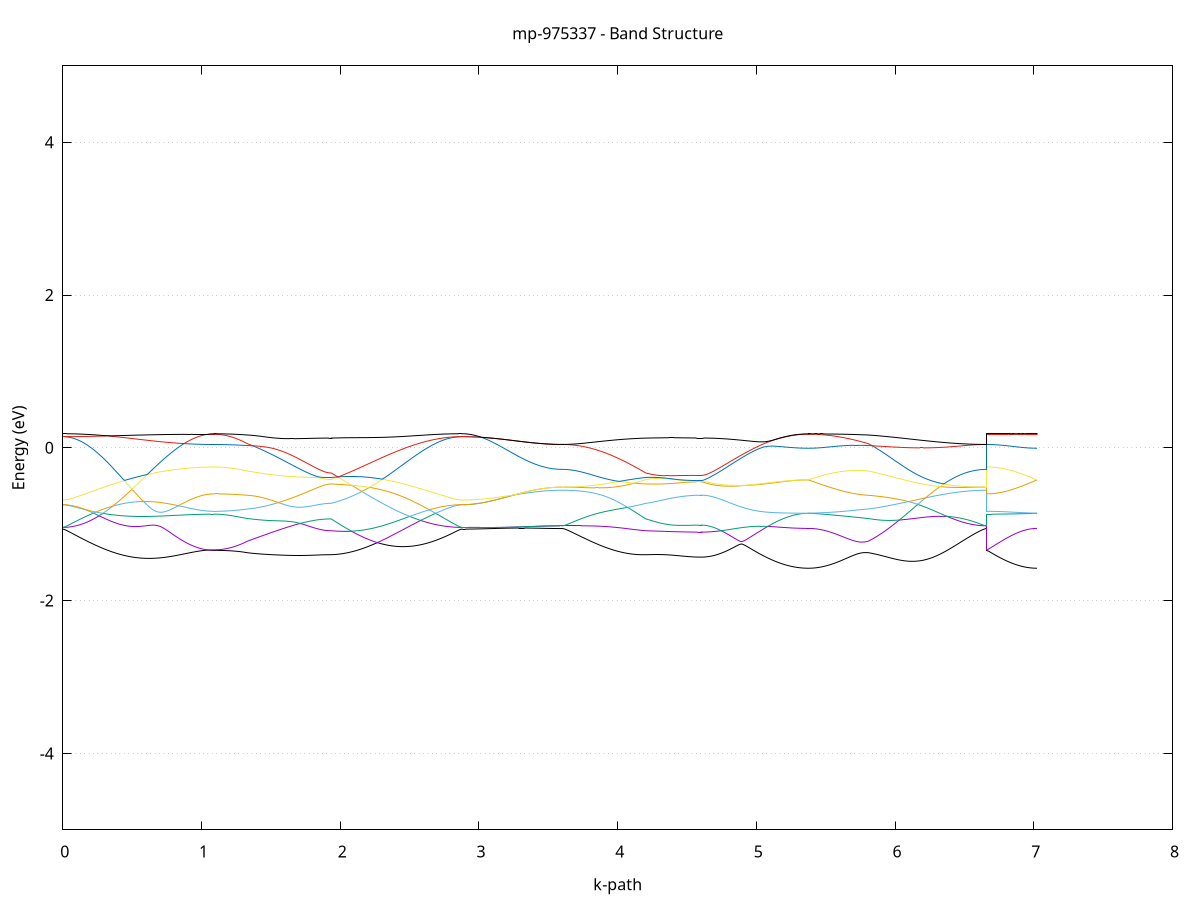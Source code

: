 set title 'mp-975337 - Band Structure'
set xlabel 'k-path'
set ylabel 'Energy (eV)'
set grid y
set yrange [-5:5]
set terminal png size 800,600
set output 'mp-975337_bands_gnuplot.png'
plot '-' using 1:2 with lines notitle, '-' using 1:2 with lines notitle, '-' using 1:2 with lines notitle, '-' using 1:2 with lines notitle, '-' using 1:2 with lines notitle, '-' using 1:2 with lines notitle, '-' using 1:2 with lines notitle, '-' using 1:2 with lines notitle, '-' using 1:2 with lines notitle, '-' using 1:2 with lines notitle, '-' using 1:2 with lines notitle, '-' using 1:2 with lines notitle, '-' using 1:2 with lines notitle, '-' using 1:2 with lines notitle, '-' using 1:2 with lines notitle, '-' using 1:2 with lines notitle, '-' using 1:2 with lines notitle, '-' using 1:2 with lines notitle, '-' using 1:2 with lines notitle, '-' using 1:2 with lines notitle, '-' using 1:2 with lines notitle, '-' using 1:2 with lines notitle, '-' using 1:2 with lines notitle, '-' using 1:2 with lines notitle, '-' using 1:2 with lines notitle, '-' using 1:2 with lines notitle, '-' using 1:2 with lines notitle, '-' using 1:2 with lines notitle, '-' using 1:2 with lines notitle, '-' using 1:2 with lines notitle, '-' using 1:2 with lines notitle, '-' using 1:2 with lines notitle, '-' using 1:2 with lines notitle, '-' using 1:2 with lines notitle, '-' using 1:2 with lines notitle, '-' using 1:2 with lines notitle, '-' using 1:2 with lines notitle, '-' using 1:2 with lines notitle, '-' using 1:2 with lines notitle, '-' using 1:2 with lines notitle, '-' using 1:2 with lines notitle, '-' using 1:2 with lines notitle, '-' using 1:2 with lines notitle, '-' using 1:2 with lines notitle, '-' using 1:2 with lines notitle, '-' using 1:2 with lines notitle, '-' using 1:2 with lines notitle, '-' using 1:2 with lines notitle, '-' using 1:2 with lines notitle, '-' using 1:2 with lines notitle, '-' using 1:2 with lines notitle, '-' using 1:2 with lines notitle, '-' using 1:2 with lines notitle, '-' using 1:2 with lines notitle, '-' using 1:2 with lines notitle, '-' using 1:2 with lines notitle, '-' using 1:2 with lines notitle, '-' using 1:2 with lines notitle, '-' using 1:2 with lines notitle, '-' using 1:2 with lines notitle, '-' using 1:2 with lines notitle, '-' using 1:2 with lines notitle, '-' using 1:2 with lines notitle, '-' using 1:2 with lines notitle
0.000000 -21.781923
0.009932 -21.781923
0.019864 -21.781823
0.029795 -21.781623
0.039727 -21.781423
0.049659 -21.781123
0.059591 -21.780723
0.069522 -21.780323
0.079454 -21.779823
0.089386 -21.779323
0.099318 -21.778723
0.109250 -21.778023
0.119181 -21.777323
0.129113 -21.776523
0.139045 -21.775623
0.148977 -21.774723
0.158909 -21.773823
0.168840 -21.772823
0.178772 -21.771723
0.188704 -21.770623
0.198636 -21.769423
0.208567 -21.768123
0.218499 -21.766923
0.228431 -21.765523
0.238363 -21.764223
0.248295 -21.762823
0.258226 -21.761323
0.268158 -21.759823
0.278090 -21.758323
0.288022 -21.756723
0.297954 -21.755123
0.307885 -21.753423
0.317817 -21.751823
0.327749 -21.750123
0.337681 -21.748323
0.347612 -21.746623
0.357544 -21.744823
0.367476 -21.743023
0.377408 -21.741223
0.387340 -21.739323
0.397271 -21.737423
0.407203 -21.735623
0.417135 -21.733723
0.427067 -21.731823
0.436999 -21.729923
0.446930 -21.728023
0.456862 -21.726123
0.466794 -21.724223
0.476726 -21.722223
0.486657 -21.720323
0.496589 -21.718423
0.506521 -21.716523
0.516453 -21.714623
0.526385 -21.712723
0.536316 -21.710923
0.546248 -21.709023
0.556180 -21.707123
0.566112 -21.705323
0.576043 -21.703523
0.585975 -21.701723
0.595907 -21.699923
0.605839 -21.698223
0.615771 -21.696423
0.625702 -21.694723
0.635634 -21.693023
0.645566 -21.691423
0.655498 -21.689723
0.665430 -21.688123
0.675361 -21.686523
0.685293 -21.685023
0.695225 -21.683523
0.705157 -21.682023
0.715088 -21.680623
0.725020 -21.679123
0.734952 -21.677823
0.744884 -21.676423
0.754816 -21.675123
0.764747 -21.673823
0.774679 -21.672623
0.784611 -21.671423
0.794543 -21.670223
0.804475 -21.669123
0.814406 -21.668023
0.824338 -21.667023
0.834270 -21.665923
0.844202 -21.665023
0.854133 -21.664023
0.864065 -21.663123
0.873997 -21.662323
0.883929 -21.661423
0.893861 -21.660723
0.903792 -21.659923
0.913724 -21.659223
0.923656 -21.658523
0.933588 -21.657923
0.943519 -21.657323
0.953451 -21.656823
0.963383 -21.656323
0.973315 -21.655823
0.983247 -21.655423
0.993178 -21.655023
1.003110 -21.654623
1.013042 -21.654323
1.022974 -21.654023
1.032906 -21.653723
1.042837 -21.653523
1.052769 -21.653423
1.062701 -21.653223
1.072633 -21.653123
1.082564 -21.653123
1.092496 -21.653123
1.092496 -21.653123
1.102470 -21.653123
1.112443 -21.653123
1.122417 -21.653223
1.132391 -21.653223
1.142364 -21.653323
1.152338 -21.653423
1.162312 -21.653623
1.172285 -21.653723
1.182259 -21.653923
1.192232 -21.654123
1.202206 -21.654323
1.212180 -21.654523
1.222153 -21.654823
1.232127 -21.655123
1.242101 -21.655423
1.252074 -21.655723
1.262048 -21.656023
1.272021 -21.656423
1.281995 -21.656823
1.291969 -21.657223
1.301942 -21.657623
1.311916 -21.658123
1.321889 -21.658623
1.331863 -21.659123
1.331863 -21.659123
1.341752 -21.659423
1.351642 -21.659823
1.361531 -21.660323
1.371421 -21.660723
1.381310 -21.661223
1.391200 -21.661723
1.401089 -21.662223
1.410978 -21.662723
1.420868 -21.663223
1.430757 -21.663823
1.440647 -21.664423
1.450536 -21.665023
1.460425 -21.665623
1.470315 -21.666223
1.480204 -21.666823
1.490094 -21.667423
1.499983 -21.668123
1.509872 -21.668723
1.519762 -21.669423
1.529651 -21.670123
1.539541 -21.670723
1.549430 -21.671423
1.559319 -21.672123
1.569209 -21.672823
1.579098 -21.673423
1.588988 -21.674123
1.598877 -21.674823
1.608766 -21.675423
1.618656 -21.676123
1.628545 -21.676823
1.638435 -21.677423
1.648324 -21.678023
1.658213 -21.678723
1.668103 -21.679323
1.677992 -21.679923
1.687882 -21.680523
1.697771 -21.681023
1.707660 -21.681623
1.717550 -21.682123
1.727439 -21.682723
1.737329 -21.683223
1.747218 -21.683623
1.757107 -21.684123
1.766997 -21.684623
1.776886 -21.685023
1.786776 -21.685423
1.796665 -21.685823
1.806554 -21.686123
1.816444 -21.686523
1.826333 -21.686823
1.836223 -21.687023
1.846112 -21.687323
1.856001 -21.687523
1.865891 -21.687723
1.875780 -21.687923
1.885670 -21.688123
1.895559 -21.688223
1.905448 -21.688323
1.915338 -21.688423
1.925227 -21.688423
1.935117 -21.688423
1.935117 -21.688423
1.945030 -21.688023
1.954943 -21.687523
1.964857 -21.687223
1.974770 -21.686923
1.984684 -21.686623
1.994597 -21.686423
2.004510 -21.686223
2.014424 -21.686123
2.024337 -21.686123
2.034250 -21.686123
2.044164 -21.686223
2.054077 -21.686323
2.063990 -21.686523
2.073904 -21.686823
2.083817 -21.687123
2.093730 -21.687523
2.103644 -21.687923
2.113557 -21.688423
2.123471 -21.688923
2.133384 -21.689523
2.143297 -21.690223
2.153211 -21.690923
2.163124 -21.691723
2.173037 -21.692623
2.182951 -21.693523
2.192864 -21.694423
2.202777 -21.695423
2.212691 -21.696523
2.222604 -21.697623
2.232518 -21.698723
2.242431 -21.699923
2.252344 -21.701223
2.262258 -21.702523
2.272171 -21.703823
2.282084 -21.705223
2.291998 -21.706623
2.301911 -21.708123
2.311824 -21.709623
2.321738 -21.711123
2.331651 -21.712723
2.341565 -21.714323
2.351478 -21.715923
2.361391 -21.717623
2.371305 -21.719223
2.381218 -21.720923
2.391131 -21.722623
2.401045 -21.724423
2.410958 -21.726123
2.420871 -21.727923
2.430785 -21.729623
2.440698 -21.731423
2.450612 -21.733223
2.460525 -21.734923
2.470438 -21.736723
2.480352 -21.738523
2.490265 -21.740223
2.500178 -21.742023
2.510092 -21.743723
2.520005 -21.745523
2.529918 -21.747223
2.539832 -21.748923
2.549745 -21.750523
2.559659 -21.752223
2.569572 -21.753823
2.579485 -21.755423
2.589399 -21.757023
2.599312 -21.758523
2.609225 -21.760023
2.619139 -21.761523
2.629052 -21.762923
2.638965 -21.764323
2.648879 -21.765723
2.658792 -21.767023
2.668705 -21.768323
2.678619 -21.769523
2.688532 -21.770623
2.698446 -21.771723
2.708359 -21.772823
2.718272 -21.773823
2.728186 -21.774823
2.738099 -21.775723
2.748012 -21.776523
2.757926 -21.777323
2.767839 -21.778023
2.777752 -21.778723
2.787666 -21.779323
2.797579 -21.779923
2.807493 -21.780323
2.817406 -21.780823
2.827319 -21.781123
2.837233 -21.781423
2.847146 -21.781623
2.857059 -21.781823
2.866973 -21.781923
2.876886 -21.781923
2.876886 -21.781923
2.886793 -21.781923
2.896700 -21.781823
2.906607 -21.781723
2.916513 -21.781623
2.926420 -21.781423
2.936327 -21.781223
2.946234 -21.780923
2.956141 -21.780623
2.966047 -21.780223
2.975954 -21.779923
2.985861 -21.779423
2.995768 -21.779023
3.005675 -21.778523
3.015582 -21.777923
3.025488 -21.777323
3.035395 -21.776723
3.045302 -21.776123
3.055209 -21.775423
3.065116 -21.774723
3.075022 -21.774023
3.084929 -21.773223
3.094836 -21.772523
3.104743 -21.771623
3.114650 -21.770823
3.124556 -21.769923
3.134463 -21.769123
3.144370 -21.768223
3.154277 -21.767223
3.164184 -21.766323
3.174091 -21.765423
3.183997 -21.764423
3.193904 -21.763423
3.203811 -21.762423
3.213718 -21.761523
3.223625 -21.760523
3.233531 -21.759523
3.243438 -21.758523
3.253345 -21.757523
3.263252 -21.756523
3.273159 -21.755523
3.283066 -21.754523
3.292972 -21.753523
3.302879 -21.752523
3.312786 -21.751523
3.322693 -21.750623
3.332600 -21.749723
3.342506 -21.748723
3.352413 -21.747823
3.362320 -21.747023
3.372227 -21.746123
3.382134 -21.745323
3.392041 -21.744523
3.401947 -21.743723
3.411854 -21.742923
3.421761 -21.742223
3.431668 -21.741523
3.441575 -21.740823
3.451481 -21.740223
3.461388 -21.739623
3.471295 -21.739023
3.481202 -21.738523
3.491109 -21.738023
3.501016 -21.737623
3.510922 -21.737223
3.520829 -21.736823
3.530736 -21.736523
3.540643 -21.736223
3.550550 -21.736023
3.560456 -21.735823
3.570363 -21.735623
3.580270 -21.735523
3.590177 -21.735423
3.600084 -21.735423
3.600084 -21.735423
3.609973 -21.735423
3.619862 -21.735323
3.629752 -21.735223
3.639641 -21.735023
3.649531 -21.734823
3.659420 -21.734623
3.669309 -21.734323
3.679199 -21.733923
3.689088 -21.733623
3.698978 -21.733123
3.708867 -21.732723
3.718757 -21.732223
3.728646 -21.731623
3.738535 -21.731023
3.748425 -21.730423
3.758314 -21.729723
3.768204 -21.729023
3.778093 -21.728323
3.787982 -21.727523
3.797872 -21.726723
3.807761 -21.725923
3.817651 -21.725023
3.827540 -21.724223
3.837429 -21.723223
3.847319 -21.722323
3.857208 -21.721323
3.867098 -21.720323
3.876987 -21.719323
3.886876 -21.718323
3.896766 -21.717323
3.906655 -21.716223
3.916545 -21.715223
3.926434 -21.714123
3.936323 -21.713023
3.946213 -21.711923
3.956102 -21.710823
3.965992 -21.709723
3.975881 -21.708623
3.985770 -21.707523
3.995660 -21.706523
4.005549 -21.705423
4.015439 -21.704323
4.025328 -21.703223
4.035217 -21.702223
4.045107 -21.701223
4.054996 -21.700123
4.064886 -21.699223
4.074775 -21.698223
4.084664 -21.697223
4.094554 -21.696323
4.104443 -21.695423
4.114333 -21.694523
4.124222 -21.693723
4.134111 -21.692923
4.144001 -21.692123
4.153890 -21.691423
4.163780 -21.690723
4.173669 -21.690123
4.183558 -21.689523
4.193448 -21.688923
4.203337 -21.688423
4.203337 -21.688423
4.213319 -21.688223
4.223300 -21.688023
4.233281 -21.687923
4.243262 -21.687723
4.253244 -21.687623
4.263225 -21.687523
4.273206 -21.687423
4.283188 -21.687323
4.293169 -21.687323
4.303150 -21.687223
4.313131 -21.687223
4.323113 -21.687223
4.333094 -21.687223
4.343075 -21.687123
4.353057 -21.687123
4.363038 -21.687223
4.373019 -21.687223
4.383001 -21.687223
4.392982 -21.687223
4.402963 -21.687323
4.412944 -21.687323
4.422926 -21.687323
4.432907 -21.687423
4.442888 -21.687423
4.452870 -21.687523
4.462851 -21.687523
4.472832 -21.687623
4.482813 -21.687623
4.492795 -21.687623
4.502776 -21.687723
4.512757 -21.687723
4.522739 -21.687823
4.532720 -21.687823
4.542701 -21.687823
4.552683 -21.687823
4.562664 -21.687923
4.572645 -21.687923
4.582626 -21.687923
4.592608 -21.687923
4.602589 -21.687923
4.602589 -21.687923
4.612493 -21.687923
4.622397 -21.687823
4.632301 -21.687823
4.642205 -21.687723
4.652109 -21.687623
4.662013 -21.687423
4.671917 -21.687223
4.681821 -21.687023
4.691725 -21.686823
4.701629 -21.686523
4.711533 -21.686223
4.721437 -21.685923
4.731341 -21.685623
4.741245 -21.685223
4.751149 -21.684923
4.761053 -21.684423
4.770957 -21.684023
4.780861 -21.683623
4.790765 -21.683123
4.800669 -21.682623
4.810573 -21.682123
4.820477 -21.681623
4.830381 -21.681023
4.840285 -21.680423
4.850189 -21.679923
4.860093 -21.679323
4.869997 -21.678723
4.879901 -21.678023
4.889805 -21.677423
4.899709 -21.676723
4.909613 -21.676123
4.919517 -21.675423
4.929421 -21.674723
4.939325 -21.674123
4.949229 -21.673423
4.959133 -21.672723
4.969037 -21.672023
4.978941 -21.671323
4.988845 -21.670623
4.998749 -21.669923
5.008653 -21.669223
5.018557 -21.668523
5.028461 -21.667823
5.038365 -21.667123
5.048269 -21.666423
5.058173 -21.665723
5.068077 -21.665123
5.077981 -21.664423
5.087885 -21.663723
5.097789 -21.663123
5.107693 -21.662523
5.117597 -21.661823
5.127501 -21.661223
5.137405 -21.660723
5.147309 -21.660123
5.157213 -21.659523
5.167117 -21.659023
5.177021 -21.658523
5.186925 -21.658023
5.196829 -21.657523
5.206733 -21.657023
5.216637 -21.656623
5.226541 -21.656223
5.236445 -21.655823
5.246349 -21.655423
5.256253 -21.655123
5.266157 -21.654823
5.276061 -21.654523
5.285965 -21.654223
5.295869 -21.654023
5.305773 -21.653823
5.315677 -21.653623
5.325581 -21.653423
5.335485 -21.653323
5.345389 -21.653223
5.355292 -21.653123
5.365196 -21.653123
5.375100 -21.653123
5.375100 -21.653123
5.384956 -21.653123
5.394812 -21.653123
5.404667 -21.653123
5.414523 -21.653123
5.424379 -21.653223
5.434234 -21.653223
5.444090 -21.653323
5.453945 -21.653323
5.463801 -21.653423
5.473657 -21.653423
5.483512 -21.653523
5.493368 -21.653623
5.503224 -21.653723
5.513079 -21.653823
5.522935 -21.653923
5.532790 -21.654023
5.542646 -21.654123
5.552502 -21.654223
5.562357 -21.654323
5.572213 -21.654423
5.582069 -21.654623
5.591924 -21.654723
5.601780 -21.654823
5.611635 -21.655023
5.621491 -21.655123
5.631347 -21.655323
5.641202 -21.655423
5.651058 -21.655623
5.660914 -21.655823
5.670769 -21.655923
5.680625 -21.656123
5.690480 -21.656323
5.700336 -21.656523
5.710192 -21.656723
5.720047 -21.656923
5.729903 -21.657123
5.739759 -21.657323
5.749614 -21.657523
5.759470 -21.657823
5.769325 -21.658023
5.779181 -21.658323
5.789037 -21.658523
5.798892 -21.658823
5.808748 -21.659123
5.808748 -21.659123
5.818668 -21.659623
5.828588 -21.660123
5.838508 -21.660723
5.848428 -21.661323
5.858349 -21.661923
5.868269 -21.662623
5.878189 -21.663223
5.888109 -21.663923
5.898029 -21.664623
5.907949 -21.665423
5.917869 -21.666223
5.927789 -21.666923
5.937709 -21.667823
5.947630 -21.668623
5.957550 -21.669523
5.967470 -21.670423
5.977390 -21.671323
5.987310 -21.672223
5.997230 -21.673223
6.007150 -21.674123
6.017070 -21.675123
6.026990 -21.676123
6.036911 -21.677223
6.046831 -21.678223
6.056751 -21.679323
6.066671 -21.680423
6.076591 -21.681523
6.086511 -21.682723
6.096431 -21.683823
6.106351 -21.685023
6.116271 -21.686223
6.126192 -21.687423
6.136112 -21.688623
6.146032 -21.689823
6.155952 -21.691023
6.165872 -21.692223
6.175792 -21.693523
6.185712 -21.694723
6.195632 -21.696023
6.205552 -21.697223
6.215472 -21.698523
6.225393 -21.699823
6.235313 -21.701023
6.245233 -21.702323
6.255153 -21.703523
6.265073 -21.704823
6.274993 -21.706023
6.284913 -21.707323
6.294833 -21.708523
6.304753 -21.709723
6.314674 -21.710923
6.324594 -21.712123
6.334514 -21.713323
6.344434 -21.714423
6.354354 -21.715623
6.364274 -21.716723
6.374194 -21.717823
6.384114 -21.718923
6.394034 -21.720023
6.403955 -21.721023
6.413875 -21.722023
6.423795 -21.723023
6.433715 -21.723923
6.443635 -21.724823
6.453555 -21.725723
6.463475 -21.726623
6.473395 -21.727423
6.483315 -21.728223
6.493236 -21.729023
6.503156 -21.729723
6.513076 -21.730323
6.522996 -21.731023
6.532916 -21.731623
6.542836 -21.732123
6.552756 -21.732623
6.562676 -21.733123
6.572596 -21.733623
6.582517 -21.733923
6.592437 -21.734323
6.602357 -21.734623
6.612277 -21.734823
6.622197 -21.735023
6.632117 -21.735223
6.642037 -21.735323
6.651957 -21.735423
6.661877 -21.735423
6.661877 -21.653123
6.671650 -21.653123
6.681423 -21.653123
6.691196 -21.653123
6.700969 -21.653123
6.710742 -21.653123
6.720515 -21.653123
6.730288 -21.653123
6.740061 -21.653123
6.749834 -21.653123
6.759607 -21.653123
6.769380 -21.653123
6.779153 -21.653123
6.788926 -21.653123
6.798699 -21.653123
6.808472 -21.653123
6.818244 -21.653123
6.828017 -21.653123
6.837790 -21.653123
6.847563 -21.653123
6.857336 -21.653123
6.867109 -21.653123
6.876882 -21.653123
6.886655 -21.653123
6.896428 -21.653123
6.906201 -21.653123
6.915974 -21.653123
6.925747 -21.653123
6.935520 -21.653123
6.945293 -21.653123
6.955066 -21.653123
6.964839 -21.653123
6.974612 -21.653123
6.984384 -21.653123
6.994157 -21.653123
7.003930 -21.653123
7.013703 -21.653123
7.023476 -21.653123
e
0.000000 -19.406323
0.009932 -19.406323
0.019864 -19.406223
0.029795 -19.406223
0.039727 -19.406223
0.049659 -19.406123
0.059591 -19.406123
0.069522 -19.406023
0.079454 -19.406023
0.089386 -19.405923
0.099318 -19.406023
0.109250 -19.405923
0.119181 -19.405823
0.129113 -19.405723
0.139045 -19.405723
0.148977 -19.405523
0.158909 -19.405423
0.168840 -19.405223
0.178772 -19.404923
0.188704 -19.404723
0.198636 -19.404523
0.208567 -19.404323
0.218499 -19.404123
0.228431 -19.403923
0.238363 -19.403623
0.248295 -19.403323
0.258226 -19.403023
0.268158 -19.402723
0.278090 -19.402423
0.288022 -19.402123
0.297954 -19.401723
0.307885 -19.401323
0.317817 -19.400923
0.327749 -19.400523
0.337681 -19.400123
0.347612 -19.399623
0.357544 -19.399123
0.367476 -19.398623
0.377408 -19.398023
0.387340 -19.397423
0.397271 -19.396823
0.407203 -19.396123
0.417135 -19.395523
0.427067 -19.394623
0.436999 -19.393923
0.446930 -19.393123
0.456862 -19.392323
0.466794 -19.391423
0.476726 -19.390523
0.486657 -19.389623
0.496589 -19.388723
0.506521 -19.387723
0.516453 -19.386623
0.526385 -19.385523
0.536316 -19.384323
0.546248 -19.383123
0.556180 -19.381823
0.566112 -19.380523
0.576043 -19.379223
0.585975 -19.377823
0.595907 -19.376423
0.605839 -19.374923
0.615771 -19.373323
0.625702 -19.371723
0.635634 -19.370123
0.645566 -19.368423
0.655498 -19.366623
0.665430 -19.364923
0.675361 -19.363023
0.685293 -19.361123
0.695225 -19.359223
0.705157 -19.357323
0.715088 -19.355323
0.725020 -19.353323
0.734952 -19.351323
0.744884 -19.349223
0.754816 -19.347123
0.764747 -19.344923
0.774679 -19.342623
0.784611 -19.340423
0.794543 -19.338123
0.804475 -19.335823
0.814406 -19.333523
0.824338 -19.331123
0.834270 -19.328923
0.844202 -19.326523
0.854133 -19.324223
0.864065 -19.321923
0.873997 -19.319623
0.883929 -19.317323
0.893861 -19.315023
0.903792 -19.312723
0.913724 -19.310523
0.923656 -19.308323
0.933588 -19.306123
0.943519 -19.304023
0.953451 -19.302023
0.963383 -19.299923
0.973315 -19.298023
0.983247 -19.296223
0.993178 -19.294523
1.003110 -19.293023
1.013042 -19.291523
1.022974 -19.290223
1.032906 -19.289123
1.042837 -19.288023
1.052769 -19.287123
1.062701 -19.286423
1.072633 -19.285923
1.082564 -19.285623
1.092496 -19.285523
1.092496 -19.285523
1.102470 -19.285523
1.112443 -19.285523
1.122417 -19.285623
1.132391 -19.285623
1.142364 -19.285623
1.152338 -19.285723
1.162312 -19.285823
1.172285 -19.285923
1.182259 -19.286023
1.192232 -19.286123
1.202206 -19.286223
1.212180 -19.286323
1.222153 -19.286423
1.232127 -19.286623
1.242101 -19.286823
1.252074 -19.287023
1.262048 -19.287123
1.272021 -19.287323
1.281995 -19.287523
1.291969 -19.287623
1.301942 -19.287823
1.311916 -19.287923
1.321889 -19.288023
1.331863 -19.288223
1.331863 -19.288223
1.341752 -19.288323
1.351642 -19.288523
1.361531 -19.288723
1.371421 -19.289123
1.381310 -19.289523
1.391200 -19.289923
1.401089 -19.290423
1.410978 -19.291023
1.420868 -19.291623
1.430757 -19.292223
1.440647 -19.292923
1.450536 -19.293623
1.460425 -19.294323
1.470315 -19.295123
1.480204 -19.295923
1.490094 -19.296723
1.499983 -19.297523
1.509872 -19.298323
1.519762 -19.299223
1.529651 -19.300123
1.539541 -19.300923
1.549430 -19.301823
1.559319 -19.302623
1.569209 -19.303423
1.579098 -19.304323
1.588988 -19.305123
1.598877 -19.306023
1.608766 -19.306823
1.618656 -19.307723
1.628545 -19.308523
1.638435 -19.309323
1.648324 -19.310123
1.658213 -19.310923
1.668103 -19.311723
1.677992 -19.312323
1.687882 -19.313123
1.697771 -19.313823
1.707660 -19.314523
1.717550 -19.315223
1.727439 -19.315823
1.737329 -19.316423
1.747218 -19.317023
1.757107 -19.317623
1.766997 -19.318223
1.776886 -19.318723
1.786776 -19.319223
1.796665 -19.319723
1.806554 -19.320123
1.816444 -19.320523
1.826333 -19.320823
1.836223 -19.321223
1.846112 -19.321523
1.856001 -19.321823
1.865891 -19.322023
1.875780 -19.322223
1.885670 -19.322423
1.895559 -19.322623
1.905448 -19.322723
1.915338 -19.322823
1.925227 -19.322923
1.935117 -19.322923
1.935117 -19.322923
1.945030 -19.325023
1.954943 -19.327223
1.964857 -19.329423
1.974770 -19.331523
1.984684 -19.333623
1.994597 -19.335723
2.004510 -19.337923
2.014424 -19.339923
2.024337 -19.341923
2.034250 -19.343923
2.044164 -19.345923
2.054077 -19.347923
2.063990 -19.349823
2.073904 -19.351723
2.083817 -19.353623
2.093730 -19.355423
2.103644 -19.357223
2.113557 -19.358923
2.123471 -19.360723
2.133384 -19.362323
2.143297 -19.363923
2.153211 -19.365523
2.163124 -19.367023
2.173037 -19.368523
2.182951 -19.370023
2.192864 -19.371523
2.202777 -19.372823
2.212691 -19.374323
2.222604 -19.375623
2.232518 -19.376923
2.242431 -19.378223
2.252344 -19.379423
2.262258 -19.380623
2.272171 -19.381723
2.282084 -19.382823
2.291998 -19.383923
2.301911 -19.385023
2.311824 -19.385923
2.321738 -19.386923
2.331651 -19.387823
2.341565 -19.388623
2.351478 -19.389523
2.361391 -19.390323
2.371305 -19.391123
2.381218 -19.391823
2.391131 -19.392523
2.401045 -19.393223
2.410958 -19.393923
2.420871 -19.394423
2.430785 -19.395023
2.440698 -19.395623
2.450612 -19.396223
2.460525 -19.396723
2.470438 -19.397323
2.480352 -19.397923
2.490265 -19.398423
2.500178 -19.398823
2.510092 -19.399223
2.520005 -19.399723
2.529918 -19.400123
2.539832 -19.400423
2.549745 -19.400823
2.559659 -19.401223
2.569572 -19.401723
2.579485 -19.402023
2.589399 -19.402423
2.599312 -19.402623
2.609225 -19.402923
2.619139 -19.403223
2.629052 -19.403423
2.638965 -19.403723
2.648879 -19.403923
2.658792 -19.404123
2.668705 -19.404423
2.678619 -19.404623
2.688532 -19.404823
2.698446 -19.405023
2.708359 -19.405223
2.718272 -19.405323
2.728186 -19.405523
2.738099 -19.405623
2.748012 -19.405723
2.757926 -19.405923
2.767839 -19.405823
2.777752 -19.405923
2.787666 -19.406023
2.797579 -19.406123
2.807493 -19.406023
2.817406 -19.406123
2.827319 -19.406123
2.837233 -19.406223
2.847146 -19.406223
2.857059 -19.406223
2.866973 -19.406323
2.876886 -19.406323
2.876886 -19.406323
2.886793 -19.406323
2.896700 -19.406223
2.906607 -19.406223
2.916513 -19.406223
2.926420 -19.406123
2.936327 -19.406123
2.946234 -19.406023
2.956141 -19.406023
2.966047 -19.405923
2.975954 -19.405823
2.985861 -19.405723
2.995768 -19.405623
3.005675 -19.405523
3.015582 -19.405323
3.025488 -19.405223
3.035395 -19.405123
3.045302 -19.404923
3.055209 -19.404723
3.065116 -19.404523
3.075022 -19.404423
3.084929 -19.404323
3.094836 -19.404123
3.104743 -19.403923
3.114650 -19.403623
3.124556 -19.403423
3.134463 -19.403123
3.144370 -19.402923
3.154277 -19.402623
3.164184 -19.402323
3.174091 -19.402023
3.183997 -19.401923
3.193904 -19.401523
3.203811 -19.401223
3.213718 -19.400923
3.223625 -19.400523
3.233531 -19.400223
3.243438 -19.399823
3.253345 -19.399523
3.263252 -19.399123
3.273159 -19.398723
3.283066 -19.398323
3.292972 -19.397923
3.302879 -19.397523
3.312786 -19.397123
3.322693 -19.396723
3.332600 -19.396423
3.342506 -19.396023
3.352413 -19.395623
3.362320 -19.395223
3.372227 -19.394523
3.382134 -19.394123
3.392041 -19.393723
3.401947 -19.393223
3.411854 -19.392823
3.421761 -19.392423
3.431668 -19.392123
3.441575 -19.391723
3.451481 -19.391323
3.461388 -19.391023
3.471295 -19.390623
3.481202 -19.390323
3.491109 -19.390023
3.501016 -19.389323
3.510922 -19.389023
3.520829 -19.388823
3.530736 -19.388623
3.540643 -19.388423
3.550550 -19.388223
3.560456 -19.388123
3.570363 -19.388023
3.580270 -19.387923
3.590177 -19.387923
3.600084 -19.387923
3.600084 -19.387923
3.609973 -19.387923
3.619862 -19.387823
3.629752 -19.387523
3.639641 -19.387323
3.649531 -19.387023
3.659420 -19.386623
3.669309 -19.386123
3.679199 -19.385723
3.689088 -19.385023
3.698978 -19.384323
3.708867 -19.383523
3.718757 -19.382823
3.728646 -19.381823
3.738535 -19.380823
3.748425 -19.379723
3.758314 -19.378623
3.768204 -19.377423
3.778093 -19.376123
3.787982 -19.374623
3.797872 -19.373223
3.807761 -19.371723
3.817651 -19.370123
3.827540 -19.368523
3.837429 -19.366923
3.847319 -19.365123
3.857208 -19.363223
3.867098 -19.361323
3.876987 -19.359423
3.886876 -19.357423
3.896766 -19.355423
3.906655 -19.353223
3.916545 -19.351123
3.926434 -19.348823
3.936323 -19.346523
3.946213 -19.344123
3.956102 -19.341723
3.965992 -19.339223
3.975881 -19.336623
3.985770 -19.334023
3.995660 -19.331423
4.005549 -19.328723
4.015439 -19.325923
4.025328 -19.323123
4.035217 -19.320223
4.045107 -19.317423
4.054996 -19.314423
4.064886 -19.311523
4.074775 -19.308423
4.084664 -19.305423
4.094554 -19.302323
4.104443 -19.301423
4.114333 -19.303523
4.124222 -19.305523
4.134111 -19.307723
4.144001 -19.309823
4.153890 -19.312023
4.163780 -19.314223
4.173669 -19.316423
4.183558 -19.318623
4.193448 -19.320723
4.203337 -19.322923
4.203337 -19.322923
4.213319 -19.323923
4.223300 -19.325023
4.233281 -19.326223
4.243262 -19.327423
4.253244 -19.328823
4.263225 -19.330323
4.273206 -19.331723
4.283188 -19.333223
4.293169 -19.334723
4.303150 -19.336223
4.313131 -19.337723
4.323113 -19.339123
4.333094 -19.340523
4.343075 -19.341923
4.353057 -19.343323
4.363038 -19.344723
4.373019 -19.346023
4.383001 -19.347323
4.392982 -19.348523
4.402963 -19.349723
4.412944 -19.350923
4.422926 -19.351923
4.432907 -19.353023
4.442888 -19.354023
4.452870 -19.354923
4.462851 -19.355823
4.472832 -19.356623
4.482813 -19.357423
4.492795 -19.358123
4.502776 -19.358823
4.512757 -19.359423
4.522739 -19.359923
4.532720 -19.360423
4.542701 -19.360823
4.552683 -19.361123
4.562664 -19.361423
4.572645 -19.361723
4.582626 -19.361923
4.592608 -19.361923
4.602589 -19.361923
4.602589 -19.361923
4.612493 -19.361923
4.622397 -19.361923
4.632301 -19.361723
4.642205 -19.361623
4.652109 -19.361423
4.662013 -19.361223
4.671917 -19.360823
4.681821 -19.360523
4.691725 -19.360123
4.701629 -19.359723
4.711533 -19.359223
4.721437 -19.358723
4.731341 -19.358123
4.741245 -19.357523
4.751149 -19.356823
4.761053 -19.356123
4.770957 -19.355423
4.780861 -19.354623
4.790765 -19.353823
4.800669 -19.353023
4.810573 -19.352123
4.820477 -19.351223
4.830381 -19.350223
4.840285 -19.349323
4.850189 -19.348223
4.860093 -19.347223
4.869997 -19.346123
4.879901 -19.344923
4.889805 -19.343823
4.899709 -19.342623
4.909613 -19.341423
4.919517 -19.340123
4.929421 -19.338823
4.939325 -19.337523
4.949229 -19.336123
4.959133 -19.334823
4.969037 -19.333423
4.978941 -19.332023
4.988845 -19.330623
4.998749 -19.329123
5.008653 -19.327723
5.018557 -19.326223
5.028461 -19.324723
5.038365 -19.323223
5.048269 -19.321723
5.058173 -19.320223
5.068077 -19.318723
5.077981 -19.317223
5.087885 -19.315723
5.097789 -19.314123
5.107693 -19.312623
5.117597 -19.311123
5.127501 -19.309623
5.137405 -19.308223
5.147309 -19.306723
5.157213 -19.305323
5.167117 -19.303823
5.177021 -19.302423
5.186925 -19.301023
5.196829 -19.299623
5.206733 -19.298323
5.216637 -19.297123
5.226541 -19.295823
5.236445 -19.294623
5.246349 -19.293523
5.256253 -19.292423
5.266157 -19.291423
5.276061 -19.290423
5.285965 -19.289623
5.295869 -19.288823
5.305773 -19.288123
5.315677 -19.287423
5.325581 -19.286923
5.335485 -19.286523
5.345389 -19.286123
5.355292 -19.285923
5.365196 -19.285723
5.375100 -19.285723
5.375100 -19.285723
5.384956 -19.285723
5.394812 -19.285723
5.404667 -19.285823
5.414523 -19.285923
5.424379 -19.286023
5.434234 -19.286123
5.444090 -19.286223
5.453945 -19.286423
5.463801 -19.286523
5.473657 -19.286623
5.483512 -19.286723
5.493368 -19.286923
5.503224 -19.287123
5.513079 -19.287323
5.522935 -19.287423
5.532790 -19.287623
5.542646 -19.287723
5.552502 -19.287923
5.562357 -19.288023
5.572213 -19.288123
5.582069 -19.288223
5.591924 -19.288423
5.601780 -19.288523
5.611635 -19.288523
5.621491 -19.288523
5.631347 -19.288623
5.641202 -19.288623
5.651058 -19.288623
5.660914 -19.288623
5.670769 -19.288523
5.680625 -19.288523
5.690480 -19.288523
5.700336 -19.288523
5.710192 -19.288423
5.720047 -19.288323
5.729903 -19.288223
5.739759 -19.288223
5.749614 -19.288123
5.759470 -19.288123
5.769325 -19.288123
5.779181 -19.288123
5.789037 -19.288123
5.798892 -19.288123
5.808748 -19.288223
5.808748 -19.288223
5.818668 -19.288223
5.828588 -19.288423
5.838508 -19.288523
5.848428 -19.288623
5.858349 -19.288623
5.868269 -19.288723
5.878189 -19.288823
5.888109 -19.288823
5.898029 -19.288823
5.907949 -19.288723
5.917869 -19.288723
5.927789 -19.288623
5.937709 -19.288523
5.947630 -19.288423
5.957550 -19.288323
5.967470 -19.288123
5.977390 -19.287923
5.987310 -19.287823
5.997230 -19.287523
6.007150 -19.287323
6.017070 -19.287023
6.026990 -19.286623
6.036911 -19.286223
6.046831 -19.285723
6.056751 -19.285323
6.066671 -19.284923
6.076591 -19.284423
6.086511 -19.285223
6.096431 -19.288023
6.106351 -19.290723
6.116271 -19.293523
6.126192 -19.296223
6.136112 -19.299123
6.146032 -19.301823
6.155952 -19.304523
6.165872 -19.307223
6.175792 -19.309923
6.185712 -19.312523
6.195632 -19.315123
6.205552 -19.317823
6.215472 -19.320423
6.225393 -19.323023
6.235313 -19.325623
6.245233 -19.328123
6.255153 -19.330623
6.265073 -19.333123
6.274993 -19.335523
6.284913 -19.338023
6.294833 -19.340323
6.304753 -19.342723
6.314674 -19.345023
6.324594 -19.347323
6.334514 -19.349523
6.344434 -19.351723
6.354354 -19.353723
6.364274 -19.355823
6.374194 -19.357823
6.384114 -19.359723
6.394034 -19.361623
6.403955 -19.363523
6.413875 -19.365223
6.423795 -19.367023
6.433715 -19.368723
6.443635 -19.370323
6.453555 -19.371923
6.463475 -19.373423
6.473395 -19.374823
6.483315 -19.376123
6.493236 -19.377323
6.503156 -19.378523
6.513076 -19.379623
6.522996 -19.380723
6.532916 -19.381723
6.542836 -19.382623
6.552756 -19.383423
6.562676 -19.384223
6.572596 -19.384923
6.582517 -19.385523
6.592437 -19.386123
6.602357 -19.386623
6.612277 -19.387023
6.622197 -19.387323
6.632117 -19.387523
6.642037 -19.387823
6.651957 -19.387923
6.661877 -19.387923
6.661877 -19.285523
6.671650 -19.285523
6.681423 -19.285523
6.691196 -19.285523
6.700969 -19.285523
6.710742 -19.285623
6.720515 -19.285623
6.730288 -19.285523
6.740061 -19.285623
6.749834 -19.285623
6.759607 -19.285623
6.769380 -19.285623
6.779153 -19.285623
6.788926 -19.285623
6.798699 -19.285523
6.808472 -19.285523
6.818244 -19.285523
6.828017 -19.285523
6.837790 -19.285523
6.847563 -19.285623
6.857336 -19.285623
6.867109 -19.285523
6.876882 -19.285523
6.886655 -19.285523
6.896428 -19.285523
6.906201 -19.285523
6.915974 -19.285523
6.925747 -19.285523
6.935520 -19.285523
6.945293 -19.285623
6.955066 -19.285623
6.964839 -19.285623
6.974612 -19.285723
6.984384 -19.285723
6.994157 -19.285723
7.003930 -19.285723
7.013703 -19.285723
7.023476 -19.285723
e
0.000000 -19.145023
0.009932 -19.145023
0.019864 -19.145023
0.029795 -19.145023
0.039727 -19.145123
0.049659 -19.145123
0.059591 -19.145223
0.069522 -19.145423
0.079454 -19.145523
0.089386 -19.145623
0.099318 -19.145723
0.109250 -19.146023
0.119181 -19.146123
0.129113 -19.146223
0.139045 -19.146523
0.148977 -19.146623
0.158909 -19.146823
0.168840 -19.147023
0.178772 -19.147123
0.188704 -19.147323
0.198636 -19.147523
0.208567 -19.147723
0.218499 -19.147923
0.228431 -19.148123
0.238363 -19.148323
0.248295 -19.148523
0.258226 -19.148723
0.268158 -19.148923
0.278090 -19.149123
0.288022 -19.149323
0.297954 -19.149523
0.307885 -19.149823
0.317817 -19.150023
0.327749 -19.150223
0.337681 -19.150423
0.347612 -19.150623
0.357544 -19.150823
0.367476 -19.151123
0.377408 -19.151223
0.387340 -19.151423
0.397271 -19.151623
0.407203 -19.151823
0.417135 -19.152123
0.427067 -19.152323
0.436999 -19.152423
0.446930 -19.152723
0.456862 -19.152923
0.466794 -19.153023
0.476726 -19.153323
0.486657 -19.153723
0.496589 -19.153823
0.506521 -19.154123
0.516453 -19.154523
0.526385 -19.154823
0.536316 -19.155123
0.546248 -19.155523
0.556180 -19.155823
0.566112 -19.156223
0.576043 -19.156623
0.585975 -19.157023
0.595907 -19.157523
0.605839 -19.157923
0.615771 -19.158423
0.625702 -19.158923
0.635634 -19.159423
0.645566 -19.159823
0.655498 -19.160423
0.665430 -19.161023
0.675361 -19.161823
0.685293 -19.162523
0.695225 -19.163223
0.705157 -19.163923
0.715088 -19.164723
0.725020 -19.165523
0.734952 -19.166323
0.744884 -19.167223
0.754816 -19.168123
0.764747 -19.169023
0.774679 -19.170023
0.784611 -19.171023
0.794543 -19.172023
0.804475 -19.173123
0.814406 -19.174223
0.824338 -19.175323
0.834270 -19.176523
0.844202 -19.177723
0.854133 -19.178923
0.864065 -19.180223
0.873997 -19.181423
0.883929 -19.182723
0.893861 -19.184023
0.903792 -19.185323
0.913724 -19.186623
0.923656 -19.188023
0.933588 -19.189223
0.943519 -19.190523
0.953451 -19.191823
0.963383 -19.193123
0.973315 -19.194323
0.983247 -19.195523
0.993178 -19.196823
1.003110 -19.197923
1.013042 -19.198923
1.022974 -19.199923
1.032906 -19.200823
1.042837 -19.201523
1.052769 -19.202123
1.062701 -19.202523
1.072633 -19.202923
1.082564 -19.203123
1.092496 -19.203123
1.092496 -19.203123
1.102470 -19.203123
1.112443 -19.203023
1.122417 -19.202923
1.132391 -19.202723
1.142364 -19.202423
1.152338 -19.202023
1.162312 -19.201623
1.172285 -19.201123
1.182259 -19.200523
1.192232 -19.199923
1.202206 -19.200423
1.212180 -19.201323
1.222153 -19.202323
1.232127 -19.203423
1.242101 -19.204523
1.252074 -19.205723
1.262048 -19.207023
1.272021 -19.208423
1.281995 -19.209923
1.291969 -19.211423
1.301942 -19.213023
1.311916 -19.214723
1.321889 -19.216423
1.331863 -19.218123
1.331863 -19.218123
1.341752 -19.219323
1.351642 -19.220623
1.361531 -19.221923
1.371421 -19.223223
1.381310 -19.224423
1.391200 -19.225723
1.401089 -19.226923
1.410978 -19.228123
1.420868 -19.229323
1.430757 -19.230523
1.440647 -19.231723
1.450536 -19.232923
1.460425 -19.234023
1.470315 -19.235123
1.480204 -19.236323
1.490094 -19.237523
1.499983 -19.238723
1.509872 -19.239823
1.519762 -19.240923
1.529651 -19.242023
1.539541 -19.243023
1.549430 -19.244023
1.559319 -19.245123
1.569209 -19.246023
1.579098 -19.247023
1.588988 -19.247923
1.598877 -19.248923
1.608766 -19.249823
1.618656 -19.250723
1.628545 -19.251623
1.638435 -19.252423
1.648324 -19.253323
1.658213 -19.254123
1.668103 -19.254923
1.677992 -19.255623
1.687882 -19.256423
1.697771 -19.257223
1.707660 -19.257823
1.717550 -19.258523
1.727439 -19.259223
1.737329 -19.259823
1.747218 -19.260423
1.757107 -19.260923
1.766997 -19.261523
1.776886 -19.262023
1.786776 -19.262423
1.796665 -19.262923
1.806554 -19.263323
1.816444 -19.263723
1.826333 -19.264123
1.836223 -19.264523
1.846112 -19.264823
1.856001 -19.265123
1.865891 -19.265323
1.875780 -19.265523
1.885670 -19.265723
1.895559 -19.265823
1.905448 -19.265923
1.915338 -19.266123
1.925227 -19.266123
1.935117 -19.266123
1.935117 -19.266123
1.945030 -19.262723
1.954943 -19.259123
1.964857 -19.255623
1.974770 -19.252123
1.984684 -19.248623
1.994597 -19.245023
2.004510 -19.241523
2.014424 -19.237923
2.024337 -19.234323
2.034250 -19.230723
2.044164 -19.227123
2.054077 -19.223723
2.063990 -19.220123
2.073904 -19.216523
2.083817 -19.212923
2.093730 -19.209323
2.103644 -19.205623
2.113557 -19.202023
2.123471 -19.198523
2.133384 -19.194823
2.143297 -19.191223
2.153211 -19.187723
2.163124 -19.184123
2.173037 -19.180623
2.182951 -19.177123
2.192864 -19.173623
2.202777 -19.170123
2.212691 -19.166623
2.222604 -19.163223
2.232518 -19.159723
2.242431 -19.156323
2.252344 -19.152923
2.262258 -19.149623
2.272171 -19.146223
2.282084 -19.145723
2.291998 -19.146123
2.301911 -19.146623
2.311824 -19.147023
2.321738 -19.147323
2.331651 -19.147623
2.341565 -19.148123
2.351478 -19.148323
2.361391 -19.148623
2.371305 -19.148823
2.381218 -19.149123
2.391131 -19.149123
2.401045 -19.149323
2.410958 -19.149423
2.420871 -19.149623
2.430785 -19.149723
2.440698 -19.149723
2.450612 -19.149823
2.460525 -19.149823
2.470438 -19.149923
2.480352 -19.150023
2.490265 -19.150023
2.500178 -19.149923
2.510092 -19.149923
2.520005 -19.149823
2.529918 -19.149623
2.539832 -19.149523
2.549745 -19.149423
2.559659 -19.149123
2.569572 -19.149023
2.579485 -19.148923
2.589399 -19.148723
2.599312 -19.148623
2.609225 -19.148423
2.619139 -19.148323
2.629052 -19.148123
2.638965 -19.148023
2.648879 -19.147823
2.658792 -19.147623
2.668705 -19.147423
2.678619 -19.147223
2.688532 -19.147123
2.698446 -19.146923
2.708359 -19.146823
2.718272 -19.146623
2.728186 -19.146523
2.738099 -19.146323
2.748012 -19.146223
2.757926 -19.146023
2.767839 -19.145923
2.777752 -19.145823
2.787666 -19.145623
2.797579 -19.145523
2.807493 -19.145423
2.817406 -19.145323
2.827319 -19.145123
2.837233 -19.145123
2.847146 -19.145023
2.857059 -19.145023
2.866973 -19.145023
2.876886 -19.145023
2.876886 -19.145023
2.886793 -19.145023
2.896700 -19.145123
2.906607 -19.145323
2.916513 -19.145623
2.926420 -19.146023
2.936327 -19.146723
2.946234 -19.147223
2.956141 -19.147823
2.966047 -19.148523
2.975954 -19.149423
2.985861 -19.150223
2.995768 -19.151223
3.005675 -19.152323
3.015582 -19.153423
3.025488 -19.154523
3.035395 -19.155723
3.045302 -19.157023
3.055209 -19.158323
3.065116 -19.159723
3.075022 -19.161223
3.084929 -19.162723
3.094836 -19.164423
3.104743 -19.166023
3.114650 -19.167723
3.124556 -19.169323
3.134463 -19.171123
3.144370 -19.172923
3.154277 -19.174823
3.164184 -19.176723
3.174091 -19.178623
3.183997 -19.180623
3.193904 -19.182523
3.203811 -19.184523
3.213718 -19.186523
3.223625 -19.188623
3.233531 -19.190623
3.243438 -19.192723
3.253345 -19.194823
3.263252 -19.196923
3.273159 -19.198923
3.283066 -19.201023
3.292972 -19.203023
3.302879 -19.205123
3.312786 -19.207123
3.322693 -19.209123
3.332600 -19.211123
3.342506 -19.213223
3.352413 -19.215123
3.362320 -19.217123
3.372227 -19.218923
3.382134 -19.220823
3.392041 -19.222623
3.401947 -19.224223
3.411854 -19.225923
3.421761 -19.227623
3.431668 -19.229123
3.441575 -19.230623
3.451481 -19.232123
3.461388 -19.233523
3.471295 -19.234823
3.481202 -19.236023
3.491109 -19.237223
3.501016 -19.238123
3.510922 -19.239123
3.520829 -19.240123
3.530736 -19.240923
3.540643 -19.241623
3.550550 -19.242123
3.560456 -19.242623
3.570363 -19.243023
3.580270 -19.243223
3.590177 -19.243423
3.600084 -19.243523
3.600084 -19.243523
3.609973 -19.243623
3.619862 -19.243623
3.629752 -19.243723
3.639641 -19.243923
3.649531 -19.244123
3.659420 -19.244423
3.669309 -19.244623
3.679199 -19.245023
3.689088 -19.245423
3.698978 -19.245823
3.708867 -19.246223
3.718757 -19.246823
3.728646 -19.247323
3.738535 -19.247923
3.748425 -19.248623
3.758314 -19.249223
3.768204 -19.250023
3.778093 -19.250823
3.787982 -19.251623
3.797872 -19.252523
3.807761 -19.253423
3.817651 -19.254423
3.827540 -19.255523
3.837429 -19.256623
3.847319 -19.257823
3.857208 -19.258923
3.867098 -19.260123
3.876987 -19.261423
3.886876 -19.262723
3.896766 -19.264123
3.906655 -19.265523
3.916545 -19.266923
3.926434 -19.268423
3.936323 -19.269923
3.946213 -19.271523
3.956102 -19.273123
3.965992 -19.274723
3.975881 -19.276423
3.985770 -19.278223
3.995660 -19.279923
4.005549 -19.281723
4.015439 -19.283623
4.025328 -19.285523
4.035217 -19.287323
4.045107 -19.289223
4.054996 -19.291123
4.064886 -19.293123
4.074775 -19.295123
4.084664 -19.297223
4.094554 -19.299223
4.104443 -19.299223
4.114333 -19.296023
4.124222 -19.292723
4.134111 -19.289623
4.144001 -19.286323
4.153890 -19.283023
4.163780 -19.279623
4.173669 -19.276323
4.183558 -19.273023
4.193448 -19.269523
4.203337 -19.266123
4.203337 -19.266123
4.213319 -19.264523
4.223300 -19.262823
4.233281 -19.260823
4.243262 -19.258823
4.253244 -19.256723
4.263225 -19.254523
4.273206 -19.252223
4.283188 -19.249923
4.293169 -19.247523
4.303150 -19.245123
4.313131 -19.242623
4.323113 -19.240123
4.333094 -19.237623
4.343075 -19.235123
4.353057 -19.232623
4.363038 -19.230223
4.373019 -19.227723
4.383001 -19.225323
4.392982 -19.222823
4.402963 -19.220423
4.412944 -19.218023
4.422926 -19.215723
4.432907 -19.213423
4.442888 -19.211123
4.452870 -19.208823
4.462851 -19.206723
4.472832 -19.204623
4.482813 -19.202723
4.492795 -19.200723
4.502776 -19.198923
4.512757 -19.197223
4.522739 -19.195623
4.532720 -19.194223
4.542701 -19.192823
4.552683 -19.191723
4.562664 -19.190723
4.572645 -19.189923
4.582626 -19.189423
4.592608 -19.189023
4.602589 -19.188923
4.602589 -19.188923
4.612493 -19.188923
4.622397 -19.188923
4.632301 -19.188923
4.642205 -19.189023
4.652109 -19.189023
4.662013 -19.189123
4.671917 -19.189123
4.681821 -19.189223
4.691725 -19.189323
4.701629 -19.189323
4.711533 -19.189423
4.721437 -19.189623
4.731341 -19.189723
4.741245 -19.189723
4.751149 -19.189823
4.761053 -19.189923
4.770957 -19.190023
4.780861 -19.190223
4.790765 -19.190323
4.800669 -19.190523
4.810573 -19.190623
4.820477 -19.190823
4.830381 -19.190923
4.840285 -19.191123
4.850189 -19.191323
4.860093 -19.191523
4.869997 -19.191623
4.879901 -19.191823
4.889805 -19.192023
4.899709 -19.192223
4.909613 -19.192423
4.919517 -19.192623
4.929421 -19.192823
4.939325 -19.193023
4.949229 -19.193223
4.959133 -19.193423
4.969037 -19.193623
4.978941 -19.193823
4.988845 -19.194023
4.998749 -19.194223
5.008653 -19.194423
5.018557 -19.194623
5.028461 -19.194823
5.038365 -19.195023
5.048269 -19.195223
5.058173 -19.195423
5.068077 -19.195623
5.077981 -19.195923
5.087885 -19.196123
5.097789 -19.196323
5.107693 -19.196523
5.117597 -19.196723
5.127501 -19.196923
5.137405 -19.197123
5.147309 -19.197323
5.157213 -19.197523
5.167117 -19.197623
5.177021 -19.197823
5.186925 -19.197923
5.196829 -19.198023
5.206733 -19.198223
5.216637 -19.198323
5.226541 -19.198423
5.236445 -19.198623
5.246349 -19.198623
5.256253 -19.198823
5.266157 -19.198923
5.276061 -19.199023
5.285965 -19.199123
5.295869 -19.199223
5.305773 -19.199223
5.315677 -19.199323
5.325581 -19.199323
5.335485 -19.199423
5.345389 -19.199423
5.355292 -19.199523
5.365196 -19.199523
5.375100 -19.199523
5.375100 -19.199523
5.384956 -19.199623
5.394812 -19.199723
5.404667 -19.199823
5.414523 -19.199823
5.424379 -19.199823
5.434234 -19.199823
5.444090 -19.199823
5.453945 -19.199823
5.463801 -19.199823
5.473657 -19.199723
5.483512 -19.199623
5.493368 -19.199523
5.503224 -19.199423
5.513079 -19.199323
5.522935 -19.199123
5.532790 -19.199023
5.542646 -19.198823
5.552502 -19.198823
5.562357 -19.199123
5.572213 -19.199423
5.582069 -19.199823
5.591924 -19.200223
5.601780 -19.200623
5.611635 -19.201123
5.621491 -19.201623
5.631347 -19.202223
5.641202 -19.202823
5.651058 -19.203423
5.660914 -19.204123
5.670769 -19.204923
5.680625 -19.205623
5.690480 -19.206523
5.700336 -19.207323
5.710192 -19.208223
5.720047 -19.209223
5.729903 -19.210223
5.739759 -19.211223
5.749614 -19.212123
5.759470 -19.213123
5.769325 -19.214123
5.779181 -19.215123
5.789037 -19.216223
5.798892 -19.217223
5.808748 -19.218123
5.808748 -19.218123
5.818668 -19.219923
5.828588 -19.221823
5.838508 -19.223723
5.848428 -19.225723
5.858349 -19.227823
5.868269 -19.229923
5.878189 -19.232123
5.888109 -19.234323
5.898029 -19.236523
5.907949 -19.238823
5.917869 -19.241123
5.927789 -19.243523
5.937709 -19.245923
5.947630 -19.248423
5.957550 -19.250823
5.967470 -19.253423
5.977390 -19.255923
5.987310 -19.258523
5.997230 -19.261123
6.007150 -19.263723
6.017070 -19.266323
6.026990 -19.269023
6.036911 -19.271623
6.046831 -19.274223
6.056751 -19.276923
6.066671 -19.279723
6.076591 -19.282523
6.086511 -19.283923
6.096431 -19.283423
6.106351 -19.282823
6.116271 -19.282223
6.126192 -19.281623
6.136112 -19.281023
6.146032 -19.280323
6.155952 -19.279623
6.165872 -19.278823
6.175792 -19.278123
6.185712 -19.277323
6.195632 -19.276423
6.205552 -19.275523
6.215472 -19.274723
6.225393 -19.273823
6.235313 -19.272923
6.245233 -19.272023
6.255153 -19.271123
6.265073 -19.270223
6.274993 -19.269223
6.284913 -19.268323
6.294833 -19.267323
6.304753 -19.266423
6.314674 -19.265423
6.324594 -19.264523
6.334514 -19.263523
6.344434 -19.262523
6.354354 -19.261523
6.364274 -19.260623
6.374194 -19.259623
6.384114 -19.258723
6.394034 -19.257723
6.403955 -19.256923
6.413875 -19.256023
6.423795 -19.255123
6.433715 -19.254323
6.443635 -19.253423
6.453555 -19.252623
6.463475 -19.251823
6.473395 -19.251123
6.483315 -19.250323
6.493236 -19.249623
6.503156 -19.248923
6.513076 -19.248223
6.522996 -19.247623
6.532916 -19.247123
6.542836 -19.246623
6.552756 -19.246123
6.562676 -19.245623
6.572596 -19.245323
6.582517 -19.244923
6.592437 -19.244623
6.602357 -19.244323
6.612277 -19.244123
6.622197 -19.243923
6.632117 -19.243723
6.642037 -19.243623
6.651957 -19.243623
6.661877 -19.243523
6.661877 -19.203123
6.671650 -19.203123
6.681423 -19.203123
6.691196 -19.203123
6.700969 -19.203223
6.710742 -19.203123
6.720515 -19.203123
6.730288 -19.203023
6.740061 -19.203023
6.749834 -19.202923
6.759607 -19.202823
6.769380 -19.202823
6.779153 -19.202723
6.788926 -19.202723
6.798699 -19.202423
6.808472 -19.202323
6.818244 -19.202323
6.828017 -19.202223
6.837790 -19.202123
6.847563 -19.202023
6.857336 -19.201923
6.867109 -19.201723
6.876882 -19.201523
6.886655 -19.201423
6.896428 -19.201323
6.906201 -19.201123
6.915974 -19.201023
6.925747 -19.200923
6.935520 -19.200723
6.945293 -19.200623
6.955066 -19.200523
6.964839 -19.200323
6.974612 -19.200223
6.984384 -19.200023
6.994157 -19.199923
7.003930 -19.199723
7.013703 -19.199623
7.023476 -19.199523
e
0.000000 -19.032723
0.009932 -19.032823
0.019864 -19.032923
0.029795 -19.033123
0.039727 -19.033323
0.049659 -19.033623
0.059591 -19.034023
0.069522 -19.034423
0.079454 -19.034923
0.089386 -19.035523
0.099318 -19.036123
0.109250 -19.036823
0.119181 -19.037623
0.129113 -19.038423
0.139045 -19.039323
0.148977 -19.040323
0.158909 -19.041323
0.168840 -19.042423
0.178772 -19.043523
0.188704 -19.044723
0.198636 -19.046023
0.208567 -19.047323
0.218499 -19.048723
0.228431 -19.050123
0.238363 -19.051623
0.248295 -19.053123
0.258226 -19.054623
0.268158 -19.056223
0.278090 -19.057823
0.288022 -19.059523
0.297954 -19.061423
0.307885 -19.063223
0.317817 -19.065123
0.327749 -19.067023
0.337681 -19.068923
0.347612 -19.070823
0.357544 -19.072823
0.367476 -19.074923
0.377408 -19.076923
0.387340 -19.079023
0.397271 -19.081123
0.407203 -19.083223
0.417135 -19.085523
0.427067 -19.087723
0.436999 -19.089923
0.446930 -19.092223
0.456862 -19.094523
0.466794 -19.096723
0.476726 -19.098923
0.486657 -19.101223
0.496589 -19.103423
0.506521 -19.105723
0.516453 -19.108023
0.526385 -19.110323
0.536316 -19.112623
0.546248 -19.114923
0.556180 -19.117323
0.566112 -19.119523
0.576043 -19.121823
0.585975 -19.124223
0.595907 -19.126523
0.605839 -19.128823
0.615771 -19.131123
0.625702 -19.133423
0.635634 -19.135623
0.645566 -19.137823
0.655498 -19.139923
0.665430 -19.142123
0.675361 -19.144223
0.685293 -19.146423
0.695225 -19.148523
0.705157 -19.150723
0.715088 -19.152723
0.725020 -19.154723
0.734952 -19.156723
0.744884 -19.158723
0.754816 -19.160623
0.764747 -19.162523
0.774679 -19.164323
0.784611 -19.166023
0.794543 -19.167823
0.804475 -19.169623
0.814406 -19.171123
0.824338 -19.172823
0.834270 -19.174523
0.844202 -19.175923
0.854133 -19.177423
0.864065 -19.178823
0.873997 -19.180223
0.883929 -19.181523
0.893861 -19.182823
0.903792 -19.184023
0.913724 -19.185123
0.923656 -19.186123
0.933588 -19.187123
0.943519 -19.188123
0.953451 -19.189023
0.963383 -19.190023
0.973315 -19.190823
0.983247 -19.191523
0.993178 -19.192223
1.003110 -19.192723
1.013042 -19.193223
1.022974 -19.193823
1.032906 -19.194323
1.042837 -19.194723
1.052769 -19.195023
1.062701 -19.195223
1.072633 -19.195423
1.082564 -19.195523
1.092496 -19.195623
1.092496 -19.195623
1.102470 -19.195623
1.112443 -19.195723
1.122417 -19.195923
1.132391 -19.196123
1.142364 -19.196523
1.152338 -19.196923
1.162312 -19.197523
1.172285 -19.198123
1.182259 -19.198823
1.192232 -19.199523
1.202206 -19.199223
1.212180 -19.198423
1.222153 -19.197523
1.232127 -19.196723
1.242101 -19.195823
1.252074 -19.194923
1.262048 -19.193823
1.272021 -19.192723
1.281995 -19.191623
1.291969 -19.190323
1.301942 -19.189023
1.311916 -19.187623
1.321889 -19.186123
1.331863 -19.184723
1.331863 -19.184723
1.341752 -19.183623
1.351642 -19.182423
1.361531 -19.181223
1.371421 -19.179923
1.381310 -19.178623
1.391200 -19.177223
1.401089 -19.175723
1.410978 -19.174223
1.420868 -19.172723
1.430757 -19.171223
1.440647 -19.169623
1.450536 -19.168023
1.460425 -19.166423
1.470315 -19.164723
1.480204 -19.163023
1.490094 -19.161323
1.499983 -19.159623
1.509872 -19.157823
1.519762 -19.156123
1.529651 -19.154423
1.539541 -19.152723
1.549430 -19.151023
1.559319 -19.149323
1.569209 -19.147623
1.579098 -19.146023
1.588988 -19.144323
1.598877 -19.142723
1.608766 -19.141223
1.618656 -19.139623
1.628545 -19.138123
1.638435 -19.136623
1.648324 -19.135123
1.658213 -19.133723
1.668103 -19.132323
1.677992 -19.131023
1.687882 -19.129723
1.697771 -19.128423
1.707660 -19.127223
1.717550 -19.126123
1.727439 -19.125023
1.737329 -19.123923
1.747218 -19.122823
1.757107 -19.121823
1.766997 -19.120823
1.776886 -19.119923
1.786776 -19.119123
1.796665 -19.118223
1.806554 -19.117523
1.816444 -19.116723
1.826333 -19.116023
1.836223 -19.115523
1.846112 -19.114923
1.856001 -19.114423
1.865891 -19.114123
1.875780 -19.113723
1.885670 -19.113323
1.895559 -19.113123
1.905448 -19.112923
1.915338 -19.112723
1.925227 -19.112723
1.935117 -19.112623
1.935117 -19.112623
1.945030 -19.114023
1.954943 -19.115423
1.964857 -19.116823
1.974770 -19.118123
1.984684 -19.119423
1.994597 -19.120723
2.004510 -19.121923
2.014424 -19.123223
2.024337 -19.124323
2.034250 -19.125523
2.044164 -19.126623
2.054077 -19.127823
2.063990 -19.128823
2.073904 -19.129923
2.083817 -19.130923
2.093730 -19.131823
2.103644 -19.132923
2.113557 -19.133823
2.123471 -19.134823
2.133384 -19.135623
2.143297 -19.136523
2.153211 -19.137323
2.163124 -19.138123
2.173037 -19.138923
2.182951 -19.139723
2.192864 -19.140423
2.202777 -19.141123
2.212691 -19.141823
2.222604 -19.142423
2.232518 -19.143023
2.242431 -19.143623
2.252344 -19.144023
2.262258 -19.144623
2.272171 -19.145123
2.282084 -19.142923
2.291998 -19.139723
2.301911 -19.136623
2.311824 -19.133423
2.321738 -19.130223
2.331651 -19.126923
2.341565 -19.123823
2.351478 -19.120723
2.361391 -19.117623
2.371305 -19.114623
2.381218 -19.111723
2.391131 -19.108823
2.401045 -19.105923
2.410958 -19.103023
2.420871 -19.100323
2.430785 -19.097523
2.440698 -19.094823
2.450612 -19.092223
2.460525 -19.089623
2.470438 -19.087123
2.480352 -19.084623
2.490265 -19.082123
2.500178 -19.079723
2.510092 -19.077323
2.520005 -19.075023
2.529918 -19.072923
2.539832 -19.070723
2.549745 -19.068523
2.559659 -19.066523
2.569572 -19.064423
2.579485 -19.062423
2.589399 -19.060623
2.599312 -19.058723
2.609225 -19.056923
2.619139 -19.055123
2.629052 -19.053623
2.638965 -19.051923
2.648879 -19.050423
2.658792 -19.048923
2.668705 -19.047523
2.678619 -19.046123
2.688532 -19.044823
2.698446 -19.043723
2.708359 -19.042523
2.718272 -19.041423
2.728186 -19.040423
2.738099 -19.039323
2.748012 -19.038423
2.757926 -19.037623
2.767839 -19.036823
2.777752 -19.036123
2.787666 -19.035523
2.797579 -19.034923
2.807493 -19.034423
2.817406 -19.034023
2.827319 -19.033623
2.837233 -19.033323
2.847146 -19.033123
2.857059 -19.032923
2.866973 -19.032823
2.876886 -19.032723
2.876886 -19.032723
2.886793 -19.032723
2.896700 -19.032823
2.906607 -19.032823
2.916513 -19.032823
2.926420 -19.032823
2.936327 -19.032823
2.946234 -19.032823
2.956141 -19.032823
2.966047 -19.032923
2.975954 -19.032923
2.985861 -19.032923
2.995768 -19.032923
3.005675 -19.033023
3.015582 -19.033123
3.025488 -19.033123
3.035395 -19.033223
3.045302 -19.033223
3.055209 -19.033223
3.065116 -19.033323
3.075022 -19.033323
3.084929 -19.033423
3.094836 -19.033423
3.104743 -19.033523
3.114650 -19.033523
3.124556 -19.033423
3.134463 -19.033523
3.144370 -19.033523
3.154277 -19.033623
3.164184 -19.033623
3.174091 -19.033923
3.183997 -19.033923
3.193904 -19.033823
3.203811 -19.033923
3.213718 -19.033823
3.223625 -19.033923
3.233531 -19.033923
3.243438 -19.034023
3.253345 -19.034123
3.263252 -19.034123
3.273159 -19.034023
3.283066 -19.034123
3.292972 -19.034223
3.302879 -19.034223
3.312786 -19.034123
3.322693 -19.034223
3.332600 -19.034323
3.342506 -19.034523
3.352413 -19.034623
3.362320 -19.034623
3.372227 -19.034723
3.382134 -19.034723
3.392041 -19.034823
3.401947 -19.034823
3.411854 -19.034923
3.421761 -19.034923
3.431668 -19.035023
3.441575 -19.035023
3.451481 -19.035123
3.461388 -19.035323
3.471295 -19.035323
3.481202 -19.035323
3.491109 -19.035323
3.501016 -19.035423
3.510922 -19.035423
3.520829 -19.035723
3.530736 -19.035823
3.540643 -19.035823
3.550550 -19.035823
3.560456 -19.035823
3.570363 -19.035823
3.580270 -19.035923
3.590177 -19.035923
3.600084 -19.035923
3.600084 -19.035923
3.609973 -19.036023
3.619862 -19.036123
3.629752 -19.036223
3.639641 -19.036423
3.649531 -19.036823
3.659420 -19.037123
3.669309 -19.037523
3.679199 -19.038023
3.689088 -19.038523
3.698978 -19.039123
3.708867 -19.039823
3.718757 -19.040623
3.728646 -19.041423
3.738535 -19.042223
3.748425 -19.043223
3.758314 -19.044123
3.768204 -19.045223
3.778093 -19.046323
3.787982 -19.047423
3.797872 -19.048623
3.807761 -19.049923
3.817651 -19.051223
3.827540 -19.052623
3.837429 -19.054023
3.847319 -19.055523
3.857208 -19.056823
3.867098 -19.058323
3.876987 -19.059823
3.886876 -19.061423
3.896766 -19.062923
3.906655 -19.064523
3.916545 -19.066123
3.926434 -19.067623
3.936323 -19.069323
3.946213 -19.070923
3.956102 -19.072623
3.965992 -19.074223
3.975881 -19.075923
3.985770 -19.077523
3.995660 -19.079223
4.005549 -19.080823
4.015439 -19.082523
4.025328 -19.084323
4.035217 -19.086023
4.045107 -19.087723
4.054996 -19.089223
4.064886 -19.090923
4.074775 -19.092523
4.084664 -19.094223
4.094554 -19.095823
4.104443 -19.097423
4.114333 -19.099123
4.124222 -19.100723
4.134111 -19.102223
4.144001 -19.103823
4.153890 -19.105323
4.163780 -19.106823
4.173669 -19.108323
4.183558 -19.109823
4.193448 -19.111223
4.203337 -19.112623
4.203337 -19.112623
4.213319 -19.113323
4.223300 -19.113923
4.233281 -19.114623
4.243262 -19.115223
4.253244 -19.115923
4.263225 -19.116623
4.273206 -19.117223
4.283188 -19.118023
4.293169 -19.118723
4.303150 -19.119523
4.313131 -19.120223
4.323113 -19.121023
4.333094 -19.121923
4.343075 -19.122723
4.353057 -19.123623
4.363038 -19.124523
4.373019 -19.125323
4.383001 -19.126323
4.392982 -19.127223
4.402963 -19.128223
4.412944 -19.129223
4.422926 -19.130223
4.432907 -19.131323
4.442888 -19.132323
4.452870 -19.133423
4.462851 -19.134423
4.472832 -19.135623
4.482813 -19.136723
4.492795 -19.137723
4.502776 -19.138723
4.512757 -19.139723
4.522739 -19.140623
4.532720 -19.141423
4.542701 -19.142223
4.552683 -19.142923
4.562664 -19.143523
4.572645 -19.144023
4.582626 -19.144323
4.592608 -19.144523
4.602589 -19.144623
4.602589 -19.144623
4.612493 -19.144623
4.622397 -19.144723
4.632301 -19.144723
4.642205 -19.144823
4.652109 -19.145023
4.662013 -19.145223
4.671917 -19.145423
4.681821 -19.145623
4.691725 -19.145923
4.701629 -19.146123
4.711533 -19.146523
4.721437 -19.146923
4.731341 -19.147223
4.741245 -19.147623
4.751149 -19.147923
4.761053 -19.148323
4.770957 -19.148823
4.780861 -19.149323
4.790765 -19.149823
4.800669 -19.150323
4.810573 -19.150823
4.820477 -19.151423
4.830381 -19.152023
4.840285 -19.152723
4.850189 -19.153323
4.860093 -19.154023
4.869997 -19.154723
4.879901 -19.155523
4.889805 -19.156323
4.899709 -19.157023
4.909613 -19.157923
4.919517 -19.158723
4.929421 -19.159523
4.939325 -19.160423
4.949229 -19.161323
4.959133 -19.162223
4.969037 -19.163123
4.978941 -19.164123
4.988845 -19.165023
4.998749 -19.166023
5.008653 -19.167123
5.018557 -19.168123
5.028461 -19.169223
5.038365 -19.170223
5.048269 -19.171323
5.058173 -19.172323
5.068077 -19.173523
5.077981 -19.174623
5.087885 -19.175723
5.097789 -19.176923
5.107693 -19.178123
5.117597 -19.179223
5.127501 -19.180323
5.137405 -19.181523
5.147309 -19.182623
5.157213 -19.183723
5.167117 -19.184823
5.177021 -19.185923
5.186925 -19.187023
5.196829 -19.188023
5.206733 -19.189023
5.216637 -19.190023
5.226541 -19.191023
5.236445 -19.192023
5.246349 -19.192923
5.256253 -19.193823
5.266157 -19.194623
5.276061 -19.195423
5.285965 -19.196123
5.295869 -19.196823
5.305773 -19.197423
5.315677 -19.198023
5.325581 -19.198423
5.335485 -19.198823
5.345389 -19.199123
5.355292 -19.199323
5.365196 -19.199523
5.375100 -19.199523
5.375100 -19.199523
5.384956 -19.199423
5.394812 -19.199323
5.404667 -19.199123
5.414523 -19.199023
5.424379 -19.198923
5.434234 -19.198723
5.444090 -19.198523
5.453945 -19.198423
5.463801 -19.198323
5.473657 -19.198223
5.483512 -19.198123
5.493368 -19.198123
5.503224 -19.198123
5.513079 -19.198223
5.522935 -19.198323
5.532790 -19.198423
5.542646 -19.198623
5.552502 -19.198523
5.562357 -19.198323
5.572213 -19.198023
5.582069 -19.197723
5.591924 -19.197423
5.601780 -19.197123
5.611635 -19.196723
5.621491 -19.196323
5.631347 -19.195923
5.641202 -19.195523
5.651058 -19.195123
5.660914 -19.194623
5.670769 -19.194023
5.680625 -19.193523
5.690480 -19.193023
5.700336 -19.192423
5.710192 -19.191823
5.720047 -19.191123
5.729903 -19.190423
5.739759 -19.189823
5.749614 -19.189123
5.759470 -19.188423
5.769325 -19.187823
5.779181 -19.187023
5.789037 -19.186223
5.798892 -19.185523
5.808748 -19.184723
5.808748 -19.184723
5.818668 -19.183223
5.828588 -19.181623
5.838508 -19.180023
5.848428 -19.178323
5.858349 -19.176623
5.868269 -19.174823
5.878189 -19.173023
5.888109 -19.171223
5.898029 -19.169323
5.907949 -19.167323
5.917869 -19.165223
5.927789 -19.163223
5.937709 -19.161223
5.947630 -19.159023
5.957550 -19.156923
5.967470 -19.154823
5.977390 -19.152723
5.987310 -19.150623
5.997230 -19.148323
6.007150 -19.146123
6.017070 -19.143823
6.026990 -19.141523
6.036911 -19.139123
6.046831 -19.136823
6.056751 -19.134523
6.066671 -19.132123
6.076591 -19.129823
6.086511 -19.127423
6.096431 -19.125023
6.106351 -19.122623
6.116271 -19.120223
6.126192 -19.117823
6.136112 -19.115423
6.146032 -19.113023
6.155952 -19.110723
6.165872 -19.108423
6.175792 -19.106023
6.185712 -19.103623
6.195632 -19.101223
6.205552 -19.098823
6.215472 -19.096523
6.225393 -19.094223
6.235313 -19.091923
6.245233 -19.089723
6.255153 -19.087423
6.265073 -19.085223
6.274993 -19.083123
6.284913 -19.080923
6.294833 -19.078723
6.304753 -19.076623
6.314674 -19.074623
6.324594 -19.072623
6.334514 -19.070623
6.344434 -19.068723
6.354354 -19.066723
6.364274 -19.064923
6.374194 -19.063123
6.384114 -19.061323
6.394034 -19.059523
6.403955 -19.057923
6.413875 -19.056423
6.423795 -19.054823
6.433715 -19.053323
6.443635 -19.051823
6.453555 -19.050423
6.463475 -19.049023
6.473395 -19.047723
6.483315 -19.046523
6.493236 -19.045323
6.503156 -19.044223
6.513076 -19.043223
6.522996 -19.042323
6.532916 -19.041423
6.542836 -19.040623
6.552756 -19.039823
6.562676 -19.039123
6.572596 -19.038623
6.582517 -19.038123
6.592437 -19.037523
6.602357 -19.037123
6.612277 -19.036723
6.622197 -19.036523
6.632117 -19.036223
6.642037 -19.036123
6.651957 -19.036023
6.661877 -19.035923
6.661877 -19.195623
6.671650 -19.195623
6.681423 -19.195623
6.691196 -19.195523
6.700969 -19.195523
6.710742 -19.195723
6.720515 -19.195723
6.730288 -19.195723
6.740061 -19.195923
6.749834 -19.195923
6.759607 -19.196023
6.769380 -19.196123
6.779153 -19.196123
6.788926 -19.196223
6.798699 -19.196323
6.808472 -19.196423
6.818244 -19.196423
6.828017 -19.196523
6.837790 -19.196623
6.847563 -19.196823
6.857336 -19.196923
6.867109 -19.197023
6.876882 -19.197123
6.886655 -19.197223
6.896428 -19.197423
6.906201 -19.197523
6.915974 -19.197623
6.925747 -19.197823
6.935520 -19.197923
6.945293 -19.198223
6.955066 -19.198423
6.964839 -19.198623
6.974612 -19.198823
6.984384 -19.199023
6.994157 -19.199123
7.003930 -19.199323
7.013703 -19.199423
7.023476 -19.199523
e
0.000000 -6.013123
0.009932 -6.013123
0.019864 -6.013023
0.029795 -6.012923
0.039727 -6.012723
0.049659 -6.012523
0.059591 -6.012323
0.069522 -6.012023
0.079454 -6.011623
0.089386 -6.011223
0.099318 -6.010823
0.109250 -6.010323
0.119181 -6.009723
0.129113 -6.009123
0.139045 -6.008523
0.148977 -6.007923
0.158909 -6.007223
0.168840 -6.006423
0.178772 -6.005623
0.188704 -6.004823
0.198636 -6.004023
0.208567 -6.003123
0.218499 -6.002223
0.228431 -6.001223
0.238363 -6.000223
0.248295 -5.999223
0.258226 -5.998223
0.268158 -5.997123
0.278090 -5.996023
0.288022 -5.994923
0.297954 -5.993823
0.307885 -5.992623
0.317817 -5.991523
0.327749 -5.990323
0.337681 -5.989123
0.347612 -5.987923
0.357544 -5.986623
0.367476 -5.985423
0.377408 -5.984123
0.387340 -5.982923
0.397271 -5.981623
0.407203 -5.980423
0.417135 -5.981423
0.427067 -5.987923
0.436999 -5.994523
0.446930 -6.001223
0.456862 -6.007923
0.466794 -6.014623
0.476726 -6.021423
0.486657 -6.028123
0.496589 -6.035023
0.506521 -6.041823
0.516453 -6.048623
0.526385 -6.055523
0.536316 -6.062323
0.546248 -6.069123
0.556180 -6.076023
0.566112 -6.082823
0.576043 -6.089623
0.585975 -6.096323
0.595907 -6.103023
0.605839 -6.109723
0.615771 -6.116323
0.625702 -6.122923
0.635634 -6.129423
0.645566 -6.135923
0.655498 -6.142323
0.665430 -6.148623
0.675361 -6.154923
0.685293 -6.161123
0.695225 -6.167223
0.705157 -6.173223
0.715088 -6.179123
0.725020 -6.184923
0.734952 -6.190623
0.744884 -6.196223
0.754816 -6.201723
0.764747 -6.207123
0.774679 -6.212423
0.784611 -6.217523
0.794543 -6.222523
0.804475 -6.227423
0.814406 -6.232223
0.824338 -6.236823
0.834270 -6.241323
0.844202 -6.245623
0.854133 -6.249823
0.864065 -6.253823
0.873997 -6.257723
0.883929 -6.261523
0.893861 -6.265023
0.903792 -6.268523
0.913724 -6.271723
0.923656 -6.274823
0.933588 -6.277723
0.943519 -6.280523
0.953451 -6.283123
0.963383 -6.285523
0.973315 -6.287823
0.983247 -6.289923
0.993178 -6.291823
1.003110 -6.293523
1.013042 -6.295023
1.022974 -6.296423
1.032906 -6.297623
1.042837 -6.298623
1.052769 -6.299423
1.062701 -6.300023
1.072633 -6.300523
1.082564 -6.300823
1.092496 -6.300923
1.092496 -6.300923
1.102470 -6.300723
1.112443 -6.300023
1.122417 -6.299023
1.132391 -6.297623
1.142364 -6.295823
1.152338 -6.293523
1.162312 -6.290923
1.172285 -6.287923
1.182259 -6.284423
1.192232 -6.280623
1.202206 -6.276523
1.212180 -6.271923
1.222153 -6.267023
1.232127 -6.261823
1.242101 -6.256223
1.252074 -6.250323
1.262048 -6.244023
1.272021 -6.237523
1.281995 -6.230623
1.291969 -6.223523
1.301942 -6.216123
1.311916 -6.208523
1.321889 -6.200623
1.331863 -6.192423
1.331863 -6.192423
1.341752 -6.186623
1.351642 -6.180723
1.361531 -6.174823
1.371421 -6.168823
1.381310 -6.162923
1.391200 -6.157023
1.401089 -6.151423
1.410978 -6.145923
1.420868 -6.140623
1.430757 -6.135523
1.440647 -6.130723
1.450536 -6.126123
1.460425 -6.121723
1.470315 -6.117523
1.480204 -6.113423
1.490094 -6.109423
1.499983 -6.105623
1.509872 -6.101823
1.519762 -6.098023
1.529651 -6.094323
1.539541 -6.090723
1.549430 -6.087023
1.559319 -6.083423
1.569209 -6.079823
1.579098 -6.076223
1.588988 -6.072723
1.598877 -6.069223
1.608766 -6.065723
1.618656 -6.062223
1.628545 -6.058823
1.638435 -6.055423
1.648324 -6.052023
1.658213 -6.048723
1.668103 -6.045423
1.677992 -6.042223
1.687882 -6.039123
1.697771 -6.036023
1.707660 -6.033023
1.717550 -6.030123
1.727439 -6.027323
1.737329 -6.024623
1.747218 -6.021923
1.757107 -6.019423
1.766997 -6.017023
1.776886 -6.014623
1.786776 -6.012423
1.796665 -6.010323
1.806554 -6.008423
1.816444 -6.006523
1.826333 -6.004823
1.836223 -6.003323
1.846112 -6.001923
1.856001 -6.000623
1.865891 -5.999423
1.875780 -5.998423
1.885670 -5.997623
1.895559 -5.996923
1.905448 -5.996423
1.915338 -5.996023
1.925227 -5.995723
1.935117 -5.995723
1.935117 -5.995723
1.945030 -5.997323
1.954943 -5.998823
1.964857 -6.000323
1.974770 -6.001623
1.984684 -6.002923
1.994597 -6.004023
2.004510 -6.005123
2.014424 -6.006023
2.024337 -6.006823
2.034250 -6.007623
2.044164 -6.008223
2.054077 -6.008723
2.063990 -6.009023
2.073904 -6.009323
2.083817 -6.009423
2.093730 -6.009423
2.103644 -6.009323
2.113557 -6.009123
2.123471 -6.008723
2.133384 -6.008223
2.143297 -6.007623
2.153211 -6.006823
2.163124 -6.006023
2.173037 -6.005023
2.182951 -6.003923
2.192864 -6.002623
2.202777 -6.001323
2.212691 -5.999823
2.222604 -5.998223
2.232518 -5.996423
2.242431 -5.994623
2.252344 -5.992623
2.262258 -5.990623
2.272171 -5.988423
2.282084 -5.986123
2.291998 -5.983723
2.301911 -5.981123
2.311824 -5.978523
2.321738 -5.975823
2.331651 -5.973023
2.341565 -5.970123
2.351478 -5.967123
2.361391 -5.964123
2.371305 -5.960923
2.381218 -5.961223
2.391131 -5.963023
2.401045 -5.964823
2.410958 -5.966523
2.420871 -5.968223
2.430785 -5.970023
2.440698 -5.971723
2.450612 -5.973323
2.460525 -5.975023
2.470438 -5.976623
2.480352 -5.978223
2.490265 -5.979823
2.500178 -5.981323
2.510092 -5.982823
2.520005 -5.984323
2.529918 -5.985823
2.539832 -5.987223
2.549745 -5.988623
2.559659 -5.990023
2.569572 -5.991423
2.579485 -5.992723
2.589399 -5.993923
2.599312 -5.995223
2.609225 -5.996423
2.619139 -5.997523
2.629052 -5.998723
2.638965 -5.999823
2.648879 -6.000823
2.658792 -6.001823
2.668705 -6.002823
2.678619 -6.003823
2.688532 -6.004623
2.698446 -6.005523
2.708359 -6.006323
2.718272 -6.007123
2.728186 -6.007823
2.738099 -6.008523
2.748012 -6.009123
2.757926 -6.009723
2.767839 -6.010223
2.777752 -6.010723
2.787666 -6.011223
2.797579 -6.011623
2.807493 -6.012023
2.817406 -6.012323
2.827319 -6.012523
2.837233 -6.012823
2.847146 -6.012923
2.857059 -6.013023
2.866973 -6.013123
2.876886 -6.013123
2.876886 -6.013123
2.886793 -6.013023
2.896700 -6.012823
2.906607 -6.012323
2.916513 -6.011723
2.926420 -6.010923
2.936327 -6.010023
2.946234 -6.008923
2.956141 -6.007523
2.966047 -6.006123
2.975954 -6.004423
2.985861 -6.002723
2.995768 -6.000723
3.005675 -5.998623
3.015582 -5.996323
3.025488 -5.993923
3.035395 -5.991423
3.045302 -5.988723
3.055209 -5.985823
3.065116 -5.982923
3.075022 -5.979823
3.084929 -5.976623
3.094836 -5.973223
3.104743 -5.969823
3.114650 -5.966223
3.124556 -5.962623
3.134463 -5.958923
3.144370 -5.955023
3.154277 -5.951123
3.164184 -5.947223
3.174091 -5.943123
3.183997 -5.939023
3.193904 -5.934923
3.203811 -5.930723
3.213718 -5.926423
3.223625 -5.922223
3.233531 -5.917923
3.243438 -5.913623
3.253345 -5.909323
3.263252 -5.905023
3.273159 -5.900723
3.283066 -5.896523
3.292972 -5.892223
3.302879 -5.888023
3.312786 -5.883823
3.322693 -5.879723
3.332600 -5.875723
3.342506 -5.871723
3.352413 -5.867823
3.362320 -5.865523
3.372227 -5.866523
3.382134 -5.867523
3.392041 -5.868523
3.401947 -5.869423
3.411854 -5.870323
3.421761 -5.871223
3.431668 -5.872023
3.441575 -5.872823
3.451481 -5.873623
3.461388 -5.874323
3.471295 -5.874923
3.481202 -5.875523
3.491109 -5.876123
3.501016 -5.876623
3.510922 -5.877123
3.520829 -5.877523
3.530736 -5.877923
3.540643 -5.878323
3.550550 -5.878523
3.560456 -5.878823
3.570363 -5.879023
3.580270 -5.879123
3.590177 -5.879223
3.600084 -5.879223
3.600084 -5.879223
3.609973 -5.879223
3.619862 -5.879423
3.629752 -5.879723
3.639641 -5.880023
3.649531 -5.880523
3.659420 -5.881123
3.669309 -5.881823
3.679199 -5.882523
3.689088 -5.883423
3.698978 -5.884423
3.708867 -5.885523
3.718757 -5.886623
3.728646 -5.887923
3.738535 -5.889323
3.748425 -5.890723
3.758314 -5.892223
3.768204 -5.893923
3.778093 -5.895623
3.787982 -5.897323
3.797872 -5.899223
3.807761 -5.901123
3.817651 -5.903123
3.827540 -5.905223
3.837429 -5.907323
3.847319 -5.909523
3.857208 -5.911823
3.867098 -5.914123
3.876987 -5.916423
3.886876 -5.918823
3.896766 -5.921323
3.906655 -5.923723
3.916545 -5.926323
3.926434 -5.928823
3.936323 -5.931423
3.946213 -5.934023
3.956102 -5.936623
3.965992 -5.939223
3.975881 -5.941923
3.985770 -5.944523
3.995660 -5.947223
4.005549 -5.949823
4.015439 -5.952523
4.025328 -5.955123
4.035217 -5.957723
4.045107 -5.960323
4.054996 -5.962923
4.064886 -5.965423
4.074775 -5.967923
4.084664 -5.970423
4.094554 -5.972823
4.104443 -5.975223
4.114333 -5.977523
4.124222 -5.979823
4.134111 -5.982023
4.144001 -5.984223
4.153890 -5.986323
4.163780 -5.988323
4.173669 -5.990323
4.183558 -5.992223
4.193448 -5.994023
4.203337 -5.995723
4.203337 -5.995723
4.213319 -5.996423
4.223300 -5.997123
4.233281 -5.997923
4.243262 -5.998723
4.253244 -5.999523
4.263225 -6.000323
4.273206 -6.001123
4.283188 -6.002023
4.293169 -6.002923
4.303150 -6.003823
4.313131 -6.004723
4.323113 -6.005623
4.333094 -6.006523
4.343075 -6.007523
4.353057 -6.008423
4.363038 -6.009423
4.373019 -6.010323
4.383001 -6.011323
4.392982 -6.012223
4.402963 -6.013123
4.412944 -6.014123
4.422926 -6.014923
4.432907 -6.015823
4.442888 -6.016723
4.452870 -6.017523
4.462851 -6.018323
4.472832 -6.019023
4.482813 -6.019723
4.492795 -6.020423
4.502776 -6.021023
4.512757 -6.021623
4.522739 -6.022123
4.532720 -6.022523
4.542701 -6.022923
4.552683 -6.023323
4.562664 -6.023623
4.572645 -6.023823
4.582626 -6.023923
4.592608 -6.024023
4.602589 -6.024123
4.602589 -6.024123
4.612493 -6.024123
4.622397 -6.024423
4.632301 -6.024823
4.642205 -6.025323
4.652109 -6.026123
4.662013 -6.026923
4.671917 -6.028023
4.681821 -6.029123
4.691725 -6.030523
4.701629 -6.032023
4.711533 -6.033623
4.721437 -6.035423
4.731341 -6.037323
4.741245 -6.039423
4.751149 -6.041623
4.761053 -6.044023
4.770957 -6.046523
4.780861 -6.049123
4.790765 -6.051923
4.800669 -6.054723
4.810573 -6.057723
4.820477 -6.060823
4.830381 -6.064023
4.840285 -6.067423
4.850189 -6.070823
4.860093 -6.074323
4.869997 -6.077923
4.879901 -6.081523
4.889805 -6.085323
4.899709 -6.089123
4.909613 -6.093023
4.919517 -6.096923
4.929421 -6.100923
4.939325 -6.104923
4.949229 -6.108923
4.959133 -6.113023
4.969037 -6.117123
4.978941 -6.121223
4.988845 -6.125323
4.998749 -6.129423
5.008653 -6.133523
5.018557 -6.137623
5.028461 -6.141623
5.038365 -6.145723
5.048269 -6.149723
5.058173 -6.153623
5.068077 -6.157523
5.077981 -6.161423
5.087885 -6.165123
5.097789 -6.168923
5.107693 -6.172523
5.117597 -6.176123
5.127501 -6.179523
5.137405 -6.182923
5.147309 -6.186223
5.157213 -6.189423
5.167117 -6.192523
5.177021 -6.195523
5.186925 -6.198323
5.196829 -6.201023
5.206733 -6.203723
5.216637 -6.206123
5.226541 -6.208523
5.236445 -6.210723
5.246349 -6.212823
5.256253 -6.214723
5.266157 -6.216523
5.276061 -6.218223
5.285965 -6.219723
5.295869 -6.221023
5.305773 -6.222223
5.315677 -6.223223
5.325581 -6.224123
5.335485 -6.224823
5.345389 -6.225423
5.355292 -6.225823
5.365196 -6.226123
5.375100 -6.226123
5.375100 -6.226123
5.384956 -6.228823
5.394812 -6.231323
5.404667 -6.233723
5.414523 -6.236023
5.424379 -6.238223
5.434234 -6.240223
5.444090 -6.242123
5.453945 -6.243823
5.463801 -6.245323
5.473657 -6.246823
5.483512 -6.248023
5.493368 -6.249123
5.503224 -6.250123
5.513079 -6.250923
5.522935 -6.251523
5.532790 -6.251923
5.542646 -6.252223
5.552502 -6.252323
5.562357 -6.252223
5.572213 -6.252023
5.582069 -6.251623
5.591924 -6.251023
5.601780 -6.250223
5.611635 -6.249223
5.621491 -6.248123
5.631347 -6.246723
5.641202 -6.245223
5.651058 -6.243523
5.660914 -6.241623
5.670769 -6.239623
5.680625 -6.237323
5.690480 -6.234923
5.700336 -6.232323
5.710192 -6.229523
5.720047 -6.226523
5.729903 -6.223423
5.739759 -6.220123
5.749614 -6.216623
5.759470 -6.213023
5.769325 -6.209223
5.779181 -6.205223
5.789037 -6.201123
5.798892 -6.196923
5.808748 -6.192423
5.808748 -6.192423
5.818668 -6.184123
5.828588 -6.175723
5.838508 -6.167023
5.848428 -6.158223
5.858349 -6.149223
5.868269 -6.140123
5.878189 -6.130923
5.888109 -6.121623
5.898029 -6.112223
5.907949 -6.102823
5.917869 -6.093323
5.927789 -6.083823
5.937709 -6.078423
5.947630 -6.075023
5.957550 -6.071523
5.967470 -6.068023
5.977390 -6.064523
5.987310 -6.060823
5.997230 -6.057223
6.007150 -6.053523
6.017070 -6.049823
6.026990 -6.046123
6.036911 -6.042323
6.046831 -6.038523
6.056751 -6.034723
6.066671 -6.030923
6.076591 -6.027123
6.086511 -6.023223
6.096431 -6.019423
6.106351 -6.015523
6.116271 -6.011723
6.126192 -6.007823
6.136112 -6.004023
6.146032 -6.000123
6.155952 -5.996323
6.165872 -5.992523
6.175792 -5.988723
6.185712 -5.985023
6.195632 -5.981223
6.205552 -5.977523
6.215472 -5.973823
6.225393 -5.970223
6.235313 -5.966623
6.245233 -5.963023
6.255153 -5.959523
6.265073 -5.956023
6.274993 -5.952623
6.284913 -5.949223
6.294833 -5.945923
6.304753 -5.942623
6.314674 -5.939423
6.324594 -5.936223
6.334514 -5.933123
6.344434 -5.930123
6.354354 -5.927223
6.364274 -5.924323
6.374194 -5.921523
6.384114 -5.918823
6.394034 -5.916123
6.403955 -5.913523
6.413875 -5.911023
6.423795 -5.908623
6.433715 -5.906323
6.443635 -5.904123
6.453555 -5.901923
6.463475 -5.899823
6.473395 -5.897923
6.483315 -5.896023
6.493236 -5.894223
6.503156 -5.892523
6.513076 -5.890923
6.522996 -5.889423
6.532916 -5.888023
6.542836 -5.886723
6.552756 -5.885523
6.562676 -5.884423
6.572596 -5.883523
6.582517 -5.882623
6.592437 -5.881823
6.602357 -5.881123
6.612277 -5.880523
6.622197 -5.880023
6.632117 -5.879723
6.642037 -5.879423
6.651957 -5.879223
6.661877 -5.879223
6.661877 -6.300923
6.671650 -6.300823
6.681423 -6.300623
6.691196 -6.300323
6.700969 -6.299823
6.710742 -6.299223
6.720515 -6.298523
6.730288 -6.297623
6.740061 -6.296723
6.749834 -6.295623
6.759607 -6.294323
6.769380 -6.293023
6.779153 -6.291523
6.788926 -6.289923
6.798699 -6.288223
6.808472 -6.286423
6.818244 -6.284523
6.828017 -6.282523
6.837790 -6.280423
6.847563 -6.278123
6.857336 -6.275823
6.867109 -6.273423
6.876882 -6.270923
6.886655 -6.268323
6.896428 -6.265723
6.906201 -6.262923
6.915974 -6.260123
6.925747 -6.257323
6.935520 -6.254323
6.945293 -6.251323
6.955066 -6.248323
6.964839 -6.245223
6.974612 -6.242123
6.984384 -6.239023
6.994157 -6.235823
7.003930 -6.232623
7.013703 -6.229423
7.023476 -6.226123
e
0.000000 -5.822023
0.009932 -5.822123
0.019864 -5.822523
0.029795 -5.823023
0.039727 -5.823723
0.049659 -5.824623
0.059591 -5.825823
0.069522 -5.827123
0.079454 -5.828723
0.089386 -5.830423
0.099318 -5.832423
0.109250 -5.834523
0.119181 -5.836923
0.129113 -5.839423
0.139045 -5.842123
0.148977 -5.845123
0.158909 -5.848223
0.168840 -5.851423
0.178772 -5.854923
0.188704 -5.858623
0.198636 -5.862423
0.208567 -5.866423
0.218499 -5.870523
0.228431 -5.874823
0.238363 -5.879323
0.248295 -5.883923
0.258226 -5.888723
0.268158 -5.893623
0.278090 -5.898723
0.288022 -5.903923
0.297954 -5.909223
0.307885 -5.914623
0.317817 -5.920223
0.327749 -5.925923
0.337681 -5.931723
0.347612 -5.937623
0.357544 -5.943623
0.367476 -5.949723
0.377408 -5.955923
0.387340 -5.962123
0.397271 -5.968523
0.407203 -5.974923
0.417135 -5.979123
0.427067 -5.977923
0.436999 -5.976623
0.446930 -5.975423
0.456862 -5.974123
0.466794 -5.972923
0.476726 -5.971623
0.486657 -5.970423
0.496589 -5.969223
0.506521 -5.968023
0.516453 -5.966823
0.526385 -5.965623
0.536316 -5.964423
0.546248 -5.963223
0.556180 -5.962123
0.566112 -5.961023
0.576043 -5.959923
0.585975 -5.958823
0.595907 -5.957723
0.605839 -5.956723
0.615771 -5.955723
0.625702 -5.954723
0.635634 -5.953723
0.645566 -5.952823
0.655498 -5.951823
0.665430 -5.950923
0.675361 -5.950023
0.685293 -5.949223
0.695225 -5.948423
0.705157 -5.947623
0.715088 -5.946823
0.725020 -5.949523
0.734952 -5.957623
0.744884 -5.965823
0.754816 -5.974023
0.764747 -5.982223
0.774679 -5.990323
0.784611 -5.998423
0.794543 -6.006523
0.804475 -6.014423
0.814406 -6.022323
0.824338 -6.030123
0.834270 -6.037723
0.844202 -6.045123
0.854133 -6.052523
0.864065 -6.059623
0.873997 -6.066523
0.883929 -6.073323
0.893861 -6.079823
0.903792 -6.086123
0.913724 -6.092123
0.923656 -6.097923
0.933588 -6.103423
0.943519 -6.108723
0.953451 -6.113623
0.963383 -6.118323
0.973315 -6.122723
0.983247 -6.126723
0.993178 -6.130423
1.003110 -6.133823
1.013042 -6.136823
1.022974 -6.139523
1.032906 -6.141923
1.042837 -6.143823
1.052769 -6.145523
1.062701 -6.146823
1.072633 -6.147723
1.082564 -6.148223
1.092496 -6.148423
1.092496 -6.148423
1.102470 -6.148323
1.112443 -6.148223
1.122417 -6.147923
1.132391 -6.147523
1.142364 -6.147023
1.152338 -6.146423
1.162312 -6.145623
1.172285 -6.144823
1.182259 -6.143823
1.192232 -6.142823
1.202206 -6.141623
1.212180 -6.140323
1.222153 -6.139023
1.232127 -6.137523
1.242101 -6.135923
1.252074 -6.134223
1.262048 -6.132423
1.272021 -6.130523
1.281995 -6.128523
1.291969 -6.126423
1.301942 -6.124223
1.311916 -6.122023
1.321889 -6.119623
1.331863 -6.117123
1.331863 -6.117123
1.341752 -6.115223
1.351642 -6.113023
1.361531 -6.110523
1.371421 -6.107623
1.381310 -6.104423
1.391200 -6.100723
1.401089 -6.096523
1.410978 -6.091923
1.420868 -6.086723
1.430757 -6.081023
1.440647 -6.074923
1.450536 -6.068223
1.460425 -6.061123
1.470315 -6.053723
1.480204 -6.045923
1.490094 -6.037823
1.499983 -6.029423
1.509872 -6.020923
1.519762 -6.012123
1.529651 -6.003223
1.539541 -5.994223
1.549430 -5.985123
1.559319 -5.975923
1.569209 -5.966723
1.579098 -5.957523
1.588988 -5.948323
1.598877 -5.939123
1.608766 -5.929923
1.618656 -5.920823
1.628545 -5.911723
1.638435 -5.902723
1.648324 -5.893923
1.658213 -5.886123
1.668103 -5.885423
1.677992 -5.884623
1.687882 -5.883923
1.697771 -5.883323
1.707660 -5.882623
1.717550 -5.881923
1.727439 -5.881323
1.737329 -5.880723
1.747218 -5.880223
1.757107 -5.879623
1.766997 -5.879123
1.776886 -5.878623
1.786776 -5.878223
1.796665 -5.877723
1.806554 -5.877323
1.816444 -5.877023
1.826333 -5.876623
1.836223 -5.876323
1.846112 -5.876023
1.856001 -5.875823
1.865891 -5.875523
1.875780 -5.875323
1.885670 -5.875223
1.895559 -5.875023
1.905448 -5.874923
1.915338 -5.874823
1.925227 -5.874823
1.935117 -5.874823
1.935117 -5.874823
1.945030 -5.876623
1.954943 -5.878423
1.964857 -5.880223
1.974770 -5.882123
1.984684 -5.884023
1.994597 -5.885823
2.004510 -5.887723
2.014424 -5.889623
2.024337 -5.891523
2.034250 -5.893523
2.044164 -5.895423
2.054077 -5.897323
2.063990 -5.899323
2.073904 -5.901223
2.083817 -5.903223
2.093730 -5.905123
2.103644 -5.907123
2.113557 -5.909123
2.123471 -5.911023
2.133384 -5.913023
2.143297 -5.915023
2.153211 -5.917023
2.163124 -5.919023
2.173037 -5.920923
2.182951 -5.922923
2.192864 -5.924923
2.202777 -5.926923
2.212691 -5.928823
2.222604 -5.930823
2.232518 -5.932823
2.242431 -5.934723
2.252344 -5.936723
2.262258 -5.938623
2.272171 -5.940623
2.282084 -5.942523
2.291998 -5.944423
2.301911 -5.946323
2.311824 -5.948223
2.321738 -5.950123
2.331651 -5.952023
2.341565 -5.953923
2.351478 -5.955723
2.361391 -5.957623
2.371305 -5.959423
2.381218 -5.957723
2.391131 -5.954423
2.401045 -5.951023
2.410958 -5.947623
2.420871 -5.944123
2.430785 -5.940623
2.440698 -5.937023
2.450612 -5.933423
2.460525 -5.929723
2.470438 -5.926023
2.480352 -5.922323
2.490265 -5.918623
2.500178 -5.914823
2.510092 -5.911123
2.520005 -5.907423
2.529918 -5.903623
2.539832 -5.899923
2.549745 -5.896223
2.559659 -5.892523
2.569572 -5.888823
2.579485 -5.885223
2.589399 -5.881723
2.599312 -5.878123
2.609225 -5.874723
2.619139 -5.871323
2.629052 -5.868023
2.638965 -5.864723
2.648879 -5.861523
2.658792 -5.858423
2.668705 -5.855423
2.678619 -5.852523
2.688532 -5.849723
2.698446 -5.847123
2.708359 -5.844523
2.718272 -5.842023
2.728186 -5.839723
2.738099 -5.837523
2.748012 -5.835423
2.757926 -5.833523
2.767839 -5.831723
2.777752 -5.830123
2.787666 -5.828623
2.797579 -5.827223
2.807493 -5.826023
2.817406 -5.825023
2.827319 -5.824123
2.837233 -5.823323
2.847146 -5.822823
2.857059 -5.822423
2.866973 -5.822123
2.876886 -5.822023
2.876886 -5.822023
2.886793 -5.822123
2.896700 -5.822223
2.906607 -5.822323
2.916513 -5.822523
2.926420 -5.822723
2.936327 -5.823023
2.946234 -5.823423
2.956141 -5.823823
2.966047 -5.824223
2.975954 -5.824723
2.985861 -5.825323
2.995768 -5.825823
3.005675 -5.826523
3.015582 -5.827223
3.025488 -5.827923
3.035395 -5.828723
3.045302 -5.829523
3.055209 -5.830323
3.065116 -5.831223
3.075022 -5.832223
3.084929 -5.833123
3.094836 -5.834123
3.104743 -5.835123
3.114650 -5.836223
3.124556 -5.837323
3.134463 -5.838423
3.144370 -5.839523
3.154277 -5.840723
3.164184 -5.841823
3.174091 -5.843023
3.183997 -5.844223
3.193904 -5.845423
3.203811 -5.846623
3.213718 -5.847823
3.223625 -5.849123
3.233531 -5.850323
3.243438 -5.851523
3.253345 -5.852823
3.263252 -5.854023
3.273159 -5.855223
3.283066 -5.856423
3.292972 -5.857623
3.302879 -5.858823
3.312786 -5.860023
3.322693 -5.861123
3.332600 -5.862223
3.342506 -5.863323
3.352413 -5.864423
3.362320 -5.865523
3.372227 -5.866523
3.382134 -5.867523
3.392041 -5.868523
3.401947 -5.869423
3.411854 -5.870323
3.421761 -5.871223
3.431668 -5.872023
3.441575 -5.872823
3.451481 -5.873623
3.461388 -5.874323
3.471295 -5.874923
3.481202 -5.875523
3.491109 -5.876123
3.501016 -5.876623
3.510922 -5.877123
3.520829 -5.877523
3.530736 -5.877923
3.540643 -5.878323
3.550550 -5.878523
3.560456 -5.878823
3.570363 -5.879023
3.580270 -5.879123
3.590177 -5.879223
3.600084 -5.879223
3.600084 -5.879223
3.609973 -5.879123
3.619862 -5.879023
3.629752 -5.878723
3.639641 -5.878323
3.649531 -5.877823
3.659420 -5.877223
3.669309 -5.876523
3.679199 -5.875723
3.689088 -5.874723
3.698978 -5.873723
3.708867 -5.872623
3.718757 -5.871323
3.728646 -5.870023
3.738535 -5.868523
3.748425 -5.867023
3.758314 -5.865323
3.768204 -5.863623
3.778093 -5.861823
3.787982 -5.859923
3.797872 -5.857923
3.807761 -5.855823
3.817651 -5.853623
3.827540 -5.851423
3.837429 -5.849123
3.847319 -5.846723
3.857208 -5.844323
3.867098 -5.841723
3.876987 -5.839223
3.886876 -5.836523
3.896766 -5.833823
3.906655 -5.831123
3.916545 -5.831523
3.926434 -5.832623
3.936323 -5.833823
3.946213 -5.835023
3.956102 -5.836223
3.965992 -5.837423
3.975881 -5.838723
3.985770 -5.840023
3.995660 -5.841323
4.005549 -5.842723
4.015439 -5.844123
4.025328 -5.845523
4.035217 -5.846923
4.045107 -5.848423
4.054996 -5.849923
4.064886 -5.851423
4.074775 -5.852923
4.084664 -5.854523
4.094554 -5.856123
4.104443 -5.857723
4.114333 -5.859323
4.124222 -5.860923
4.134111 -5.862623
4.144001 -5.864323
4.153890 -5.866023
4.163780 -5.867723
4.173669 -5.869423
4.183558 -5.871223
4.193448 -5.873023
4.203337 -5.874823
4.203337 -5.874823
4.213319 -5.875523
4.223300 -5.876323
4.233281 -5.877123
4.243262 -5.877923
4.253244 -5.878723
4.263225 -5.879423
4.273206 -5.880223
4.283188 -5.880923
4.293169 -5.881723
4.303150 -5.882423
4.313131 -5.883023
4.323113 -5.883723
4.333094 -5.884323
4.343075 -5.884923
4.353057 -5.885523
4.363038 -5.886023
4.373019 -5.886523
4.383001 -5.886923
4.392982 -5.887423
4.402963 -5.887823
4.412944 -5.888223
4.422926 -5.888523
4.432907 -5.888823
4.442888 -5.889123
4.452870 -5.889423
4.462851 -5.889623
4.472832 -5.889923
4.482813 -5.890123
4.492795 -5.890223
4.502776 -5.890423
4.512757 -5.890523
4.522739 -5.890623
4.532720 -5.890823
4.542701 -5.890823
4.552683 -5.890923
4.562664 -5.891023
4.572645 -5.891023
4.582626 -5.891023
4.592608 -5.891123
4.602589 -5.891123
4.602589 -5.891123
4.612493 -5.891123
4.622397 -5.891223
4.632301 -5.891323
4.642205 -5.891423
4.652109 -5.891623
4.662013 -5.891923
4.671917 -5.892223
4.681821 -5.892523
4.691725 -5.892923
4.701629 -5.893323
4.711533 -5.893723
4.721437 -5.894223
4.731341 -5.894723
4.741245 -5.895323
4.751149 -5.895923
4.761053 -5.896523
4.770957 -5.897123
4.780861 -5.897723
4.790765 -5.898423
4.800669 -5.899123
4.810573 -5.899823
4.820477 -5.900523
4.830381 -5.901223
4.840285 -5.902023
4.850189 -5.902823
4.860093 -5.903523
4.869997 -5.904323
4.879901 -5.905123
4.889805 -5.905923
4.899709 -5.906723
4.909613 -5.907523
4.919517 -5.917323
4.929421 -5.927423
4.939325 -5.937523
4.949229 -5.947723
4.959133 -5.957923
4.969037 -5.968123
4.978941 -5.978323
4.988845 -5.988423
4.998749 -5.998523
5.008653 -6.008623
5.018557 -6.018523
5.028461 -6.028423
5.038365 -6.038123
5.048269 -6.047723
5.058173 -6.057223
5.068077 -6.066623
5.077981 -6.075723
5.087885 -6.084723
5.097789 -6.093523
5.107693 -6.102123
5.117597 -6.110523
5.127501 -6.118723
5.137405 -6.126623
5.147309 -6.134323
5.157213 -6.141723
5.167117 -6.148923
5.177021 -6.155823
5.186925 -6.162423
5.196829 -6.168723
5.206733 -6.174823
5.216637 -6.180523
5.226541 -6.185923
5.236445 -6.191023
5.246349 -6.195723
5.256253 -6.200223
5.266157 -6.204323
5.276061 -6.208023
5.285965 -6.211423
5.295869 -6.214523
5.305773 -6.217223
5.315677 -6.219623
5.325581 -6.221623
5.335485 -6.223223
5.345389 -6.224523
5.355292 -6.225423
5.365196 -6.226023
5.375100 -6.226123
5.375100 -6.226123
5.384956 -6.223423
5.394812 -6.220623
5.404667 -6.217823
5.414523 -6.214923
5.424379 -6.212023
5.434234 -6.209123
5.444090 -6.206223
5.453945 -6.203223
5.463801 -6.200323
5.473657 -6.197323
5.483512 -6.194323
5.493368 -6.191323
5.503224 -6.188423
5.513079 -6.185423
5.522935 -6.182523
5.532790 -6.179523
5.542646 -6.176623
5.552502 -6.173823
5.562357 -6.170923
5.572213 -6.168123
5.582069 -6.165423
5.591924 -6.162623
5.601780 -6.159923
5.611635 -6.157323
5.621491 -6.154723
5.631347 -6.152223
5.641202 -6.149723
5.651058 -6.147323
5.660914 -6.144923
5.670769 -6.142623
5.680625 -6.140323
5.690480 -6.138223
5.700336 -6.136023
5.710192 -6.134023
5.720047 -6.132023
5.729903 -6.130123
5.739759 -6.128223
5.749614 -6.126523
5.759470 -6.124723
5.769325 -6.123123
5.779181 -6.121523
5.789037 -6.120023
5.798892 -6.118523
5.808748 -6.117123
5.808748 -6.117123
5.818668 -6.114623
5.828588 -6.112023
5.838508 -6.109323
5.848428 -6.106523
5.858349 -6.103723
5.868269 -6.100823
5.878189 -6.097823
5.888109 -6.094723
5.898029 -6.091623
5.907949 -6.088423
5.917869 -6.085123
5.927789 -6.081823
5.937709 -6.074323
5.947630 -6.064923
5.957550 -6.055423
5.967470 -6.046123
5.977390 -6.036723
5.987310 -6.027523
5.997230 -6.018423
6.007150 -6.009423
6.017070 -6.000623
6.026990 -5.991923
6.036911 -5.983423
6.046831 -5.975123
6.056751 -5.967023
6.066671 -5.959123
6.076591 -5.951423
6.086511 -5.944023
6.096431 -5.936923
6.106351 -5.930023
6.116271 -5.923323
6.126192 -5.917023
6.136112 -5.911023
6.146032 -5.905223
6.155952 -5.899823
6.165872 -5.894623
6.175792 -5.889823
6.185712 -5.885323
6.195632 -5.881123
6.205552 -5.877223
6.215472 -5.873623
6.225393 -5.870323
6.235313 -5.867323
6.245233 -5.864623
6.255153 -5.862323
6.265073 -5.860223
6.274993 -5.858323
6.284913 -5.856823
6.294833 -5.855523
6.304753 -5.854523
6.314674 -5.853723
6.324594 -5.853123
6.334514 -5.852723
6.344434 -5.852623
6.354354 -5.852623
6.364274 -5.852823
6.374194 -5.853223
6.384114 -5.853823
6.394034 -5.854423
6.403955 -5.855223
6.413875 -5.856123
6.423795 -5.857123
6.433715 -5.858223
6.443635 -5.859423
6.453555 -5.860623
6.463475 -5.861823
6.473395 -5.863123
6.483315 -5.864423
6.493236 -5.865723
6.503156 -5.867023
6.513076 -5.868223
6.522996 -5.869523
6.532916 -5.870723
6.542836 -5.871823
6.552756 -5.872923
6.562676 -5.873923
6.572596 -5.874923
6.582517 -5.875823
6.592437 -5.876523
6.602357 -5.877223
6.612277 -5.877823
6.622197 -5.878323
6.632117 -5.878723
6.642037 -5.879023
6.651957 -5.879123
6.661877 -5.879223
6.661877 -6.148423
6.671650 -6.148523
6.681423 -6.148723
6.691196 -6.149023
6.700969 -6.149523
6.710742 -6.150223
6.720515 -6.151023
6.730288 -6.151923
6.740061 -6.152923
6.749834 -6.154123
6.759607 -6.155423
6.769380 -6.156923
6.779153 -6.158423
6.788926 -6.160123
6.798699 -6.162023
6.808472 -6.163923
6.818244 -6.165923
6.828017 -6.168123
6.837790 -6.170323
6.847563 -6.172723
6.857336 -6.175123
6.867109 -6.177723
6.876882 -6.180323
6.886655 -6.183023
6.896428 -6.185823
6.906201 -6.188623
6.915974 -6.191523
6.925747 -6.194523
6.935520 -6.197523
6.945293 -6.200623
6.955066 -6.203723
6.964839 -6.206823
6.974612 -6.210023
6.984384 -6.213223
6.994157 -6.216423
7.003930 -6.219723
7.013703 -6.222923
7.023476 -6.226123
e
0.000000 -5.822023
0.009932 -5.822023
0.019864 -5.821823
0.029795 -5.821423
0.039727 -5.821023
0.049659 -5.820423
0.059591 -5.819623
0.069522 -5.818823
0.079454 -5.817823
0.089386 -5.816723
0.099318 -5.815623
0.109250 -5.814323
0.119181 -5.812923
0.129113 -5.811423
0.139045 -5.809923
0.148977 -5.808323
0.158909 -5.806623
0.168840 -5.804923
0.178772 -5.803223
0.188704 -5.801423
0.198636 -5.799623
0.208567 -5.797823
0.218499 -5.796123
0.228431 -5.794323
0.238363 -5.792623
0.248295 -5.790923
0.258226 -5.789423
0.268158 -5.787823
0.278090 -5.786423
0.288022 -5.785123
0.297954 -5.783923
0.307885 -5.782823
0.317817 -5.781923
0.327749 -5.781123
0.337681 -5.780523
0.347612 -5.780123
0.357544 -5.779923
0.367476 -5.779923
0.377408 -5.780123
0.387340 -5.780623
0.397271 -5.781323
0.407203 -5.782223
0.417135 -5.783423
0.427067 -5.784823
0.436999 -5.786623
0.446930 -5.788623
0.456862 -5.790923
0.466794 -5.793423
0.476726 -5.796323
0.486657 -5.799423
0.496589 -5.802923
0.506521 -5.806623
0.516453 -5.810723
0.526385 -5.815023
0.536316 -5.819623
0.546248 -5.824523
0.556180 -5.829623
0.566112 -5.835023
0.576043 -5.840723
0.585975 -5.846623
0.595907 -5.852823
0.605839 -5.859223
0.615771 -5.865923
0.625702 -5.872723
0.635634 -5.879723
0.645566 -5.887023
0.655498 -5.894323
0.665430 -5.901923
0.675361 -5.909623
0.685293 -5.917423
0.695225 -5.925323
0.705157 -5.933323
0.715088 -5.941323
0.725020 -5.946023
0.734952 -5.945323
0.744884 -5.944623
0.754816 -5.943923
0.764747 -5.943323
0.774679 -5.942623
0.784611 -5.942023
0.794543 -5.941423
0.804475 -5.940923
0.814406 -5.940323
0.824338 -5.939823
0.834270 -5.939323
0.844202 -5.938923
0.854133 -5.938423
0.864065 -5.938023
0.873997 -5.937623
0.883929 -5.937223
0.893861 -5.936923
0.903792 -5.936623
0.913724 -5.936223
0.923656 -5.935923
0.933588 -5.935723
0.943519 -5.935423
0.953451 -5.935223
0.963383 -5.935023
0.973315 -5.934823
0.983247 -5.934623
0.993178 -5.934423
1.003110 -5.934323
1.013042 -5.934123
1.022974 -5.934023
1.032906 -5.933923
1.042837 -5.933823
1.052769 -5.933723
1.062701 -5.933723
1.072633 -5.933723
1.082564 -5.933623
1.092496 -5.933623
1.092496 -5.933623
1.102470 -5.933623
1.112443 -5.933523
1.122417 -5.933323
1.132391 -5.933123
1.142364 -5.932823
1.152338 -5.932523
1.162312 -5.932123
1.172285 -5.931623
1.182259 -5.931123
1.192232 -5.930523
1.202206 -5.929923
1.212180 -5.929223
1.222153 -5.928423
1.232127 -5.927623
1.242101 -5.926823
1.252074 -5.925923
1.262048 -5.924923
1.272021 -5.923923
1.281995 -5.922823
1.291969 -5.921723
1.301942 -5.920523
1.311916 -5.919323
1.321889 -5.918123
1.331863 -5.916823
1.331863 -5.916823
1.341752 -5.915823
1.351642 -5.914923
1.361531 -5.913923
1.371421 -5.913023
1.381310 -5.912023
1.391200 -5.911123
1.401089 -5.910123
1.410978 -5.909123
1.420868 -5.908123
1.430757 -5.907223
1.440647 -5.906223
1.450536 -5.905223
1.460425 -5.904223
1.470315 -5.903223
1.480204 -5.902223
1.490094 -5.901323
1.499983 -5.900323
1.509872 -5.899323
1.519762 -5.898423
1.529651 -5.897423
1.539541 -5.896523
1.549430 -5.895523
1.559319 -5.894623
1.569209 -5.893723
1.579098 -5.892823
1.588988 -5.891923
1.598877 -5.891023
1.608766 -5.890223
1.618656 -5.889323
1.628545 -5.888523
1.638435 -5.887723
1.648324 -5.886923
1.658213 -5.885123
1.668103 -5.876523
1.677992 -5.868123
1.687882 -5.859823
1.697771 -5.851723
1.707660 -5.843823
1.717550 -5.836123
1.727439 -5.828723
1.737329 -5.821523
1.747218 -5.814523
1.757107 -5.807823
1.766997 -5.801523
1.776886 -5.795423
1.786776 -5.789623
1.796665 -5.784123
1.806554 -5.778923
1.816444 -5.774123
1.826333 -5.769723
1.836223 -5.765523
1.846112 -5.761823
1.856001 -5.758423
1.865891 -5.755523
1.875780 -5.752923
1.885670 -5.750623
1.895559 -5.748823
1.905448 -5.747423
1.915338 -5.746423
1.925227 -5.745823
1.935117 -5.745623
1.935117 -5.745623
1.945030 -5.743323
1.954943 -5.741223
1.964857 -5.739123
1.974770 -5.737123
1.984684 -5.735223
1.994597 -5.733323
2.004510 -5.731623
2.014424 -5.730023
2.024337 -5.728423
2.034250 -5.727023
2.044164 -5.725723
2.054077 -5.724523
2.063990 -5.723423
2.073904 -5.722423
2.083817 -5.721523
2.093730 -5.720723
2.103644 -5.720023
2.113557 -5.719523
2.123471 -5.719023
2.133384 -5.718723
2.143297 -5.718523
2.153211 -5.718423
2.163124 -5.718423
2.173037 -5.718523
2.182951 -5.718723
2.192864 -5.719023
2.202777 -5.719423
2.212691 -5.720023
2.222604 -5.720623
2.232518 -5.721323
2.242431 -5.722223
2.252344 -5.723123
2.262258 -5.724123
2.272171 -5.725323
2.282084 -5.726523
2.291998 -5.727823
2.301911 -5.729123
2.311824 -5.730623
2.321738 -5.732123
2.331651 -5.733723
2.341565 -5.735423
2.351478 -5.737123
2.361391 -5.738923
2.371305 -5.740823
2.381218 -5.742723
2.391131 -5.744623
2.401045 -5.746623
2.410958 -5.748723
2.420871 -5.750823
2.430785 -5.752923
2.440698 -5.755023
2.450612 -5.757223
2.460525 -5.759423
2.470438 -5.761623
2.480352 -5.763823
2.490265 -5.766123
2.500178 -5.768323
2.510092 -5.770523
2.520005 -5.772823
2.529918 -5.775023
2.539832 -5.777223
2.549745 -5.779423
2.559659 -5.781623
2.569572 -5.783723
2.579485 -5.785923
2.589399 -5.788023
2.599312 -5.790023
2.609225 -5.792023
2.619139 -5.794023
2.629052 -5.795923
2.638965 -5.797823
2.648879 -5.799723
2.658792 -5.801423
2.668705 -5.803223
2.678619 -5.804823
2.688532 -5.806423
2.698446 -5.808023
2.708359 -5.809423
2.718272 -5.810823
2.728186 -5.812123
2.738099 -5.813423
2.748012 -5.814523
2.757926 -5.815623
2.767839 -5.816623
2.777752 -5.817623
2.787666 -5.818423
2.797579 -5.819223
2.807493 -5.819823
2.817406 -5.820423
2.827319 -5.820923
2.837233 -5.821323
2.847146 -5.821623
2.857059 -5.821923
2.866973 -5.822023
2.876886 -5.822023
2.876886 -5.822023
2.886793 -5.822123
2.896700 -5.822223
2.906607 -5.822323
2.916513 -5.822523
2.926420 -5.822723
2.936327 -5.823023
2.946234 -5.823423
2.956141 -5.823823
2.966047 -5.824223
2.975954 -5.824723
2.985861 -5.825223
2.995768 -5.825823
3.005675 -5.826523
3.015582 -5.827223
3.025488 -5.827923
3.035395 -5.828723
3.045302 -5.829523
3.055209 -5.830323
3.065116 -5.831223
3.075022 -5.832223
3.084929 -5.833123
3.094836 -5.834123
3.104743 -5.835123
3.114650 -5.836223
3.124556 -5.837323
3.134463 -5.838423
3.144370 -5.839523
3.154277 -5.840723
3.164184 -5.841823
3.174091 -5.843023
3.183997 -5.844223
3.193904 -5.845423
3.203811 -5.846623
3.213718 -5.847823
3.223625 -5.849123
3.233531 -5.850323
3.243438 -5.851523
3.253345 -5.852823
3.263252 -5.854023
3.273159 -5.855223
3.283066 -5.856423
3.292972 -5.857623
3.302879 -5.858823
3.312786 -5.860023
3.322693 -5.861123
3.332600 -5.862223
3.342506 -5.863323
3.352413 -5.864423
3.362320 -5.863923
3.372227 -5.860223
3.382134 -5.856523
3.392041 -5.853023
3.401947 -5.849623
3.411854 -5.846223
3.421761 -5.843123
3.431668 -5.840023
3.441575 -5.837123
3.451481 -5.834323
3.461388 -5.831723
3.471295 -5.829223
3.481202 -5.826923
3.491109 -5.824823
3.501016 -5.822823
3.510922 -5.821023
3.520829 -5.819423
3.530736 -5.818023
3.540643 -5.816723
3.550550 -5.815723
3.560456 -5.814823
3.570363 -5.814123
3.580270 -5.813623
3.590177 -5.813323
3.600084 -5.813223
3.600084 -5.813223
3.609973 -5.813323
3.619862 -5.813323
3.629752 -5.813423
3.639641 -5.813523
3.649531 -5.813723
3.659420 -5.813923
3.669309 -5.814123
3.679199 -5.814423
3.689088 -5.814723
3.698978 -5.815123
3.708867 -5.815523
3.718757 -5.815923
3.728646 -5.816323
3.738535 -5.816823
3.748425 -5.817323
3.758314 -5.817923
3.768204 -5.818523
3.778093 -5.819123
3.787982 -5.819823
3.797872 -5.820523
3.807761 -5.821223
3.817651 -5.822023
3.827540 -5.822823
3.837429 -5.823623
3.847319 -5.824523
3.857208 -5.825423
3.867098 -5.826323
3.876987 -5.827323
3.886876 -5.828323
3.896766 -5.829323
3.906655 -5.830423
3.916545 -5.828323
3.926434 -5.825423
3.936323 -5.822623
3.946213 -5.819723
3.956102 -5.816723
3.965992 -5.813723
3.975881 -5.810823
3.985770 -5.807723
3.995660 -5.804723
4.005549 -5.801723
4.015439 -5.798623
4.025328 -5.795623
4.035217 -5.792623
4.045107 -5.789523
4.054996 -5.786523
4.064886 -5.783523
4.074775 -5.780523
4.084664 -5.777623
4.094554 -5.774623
4.104443 -5.771723
4.114333 -5.768923
4.124222 -5.766123
4.134111 -5.763323
4.144001 -5.760623
4.153890 -5.757923
4.163780 -5.755323
4.173669 -5.752823
4.183558 -5.750323
4.193448 -5.747923
4.203337 -5.745623
4.203337 -5.745623
4.213319 -5.744623
4.223300 -5.743623
4.233281 -5.742723
4.243262 -5.741723
4.253244 -5.740723
4.263225 -5.739723
4.273206 -5.738823
4.283188 -5.737823
4.293169 -5.736923
4.303150 -5.736023
4.313131 -5.735023
4.323113 -5.734123
4.333094 -5.733223
4.343075 -5.732423
4.353057 -5.731523
4.363038 -5.730723
4.373019 -5.729923
4.383001 -5.729123
4.392982 -5.728323
4.402963 -5.727623
4.412944 -5.726923
4.422926 -5.726223
4.432907 -5.725623
4.442888 -5.725023
4.452870 -5.724423
4.462851 -5.723823
4.472832 -5.723323
4.482813 -5.722823
4.492795 -5.722423
4.502776 -5.721923
4.512757 -5.721623
4.522739 -5.721223
4.532720 -5.720923
4.542701 -5.720723
4.552683 -5.720423
4.562664 -5.720323
4.572645 -5.720123
4.582626 -5.720023
4.592608 -5.720023
4.602589 -5.719923
4.602589 -5.719923
4.612493 -5.720223
4.622397 -5.720923
4.632301 -5.722023
4.642205 -5.723723
4.652109 -5.725723
4.662013 -5.728323
4.671917 -5.731323
4.681821 -5.734723
4.691725 -5.738523
4.701629 -5.742823
4.711533 -5.747523
4.721437 -5.752623
4.731341 -5.758123
4.741245 -5.764023
4.751149 -5.770223
4.761053 -5.776823
4.770957 -5.783723
4.780861 -5.791023
4.790765 -5.798523
4.800669 -5.806423
4.810573 -5.814523
4.820477 -5.822923
4.830381 -5.831523
4.840285 -5.840423
4.850189 -5.849523
4.860093 -5.858723
4.869997 -5.868223
4.879901 -5.877723
4.889805 -5.887523
4.899709 -5.897323
4.909613 -5.907323
4.919517 -5.908323
4.929421 -5.909023
4.939325 -5.909823
4.949229 -5.910623
4.959133 -5.911423
4.969037 -5.912223
4.978941 -5.913023
4.988845 -5.913823
4.998749 -5.914623
5.008653 -5.915323
5.018557 -5.916123
5.028461 -5.916823
5.038365 -5.917623
5.048269 -5.918323
5.058173 -5.919023
5.068077 -5.919723
5.077981 -5.920423
5.087885 -5.921123
5.097789 -5.921823
5.107693 -5.922423
5.117597 -5.923123
5.127501 -5.923723
5.137405 -5.924323
5.147309 -5.924923
5.157213 -5.925523
5.167117 -5.926023
5.177021 -5.926523
5.186925 -5.927023
5.196829 -5.927523
5.206733 -5.928023
5.216637 -5.928423
5.226541 -5.928823
5.236445 -5.929223
5.246349 -5.929623
5.256253 -5.929923
5.266157 -5.930223
5.276061 -5.930523
5.285965 -5.930823
5.295869 -5.931023
5.305773 -5.931223
5.315677 -5.931423
5.325581 -5.931623
5.335485 -5.931723
5.345389 -5.931823
5.355292 -5.931923
5.365196 -5.931923
5.375100 -5.931923
5.375100 -5.931923
5.384956 -5.931923
5.394812 -5.931923
5.404667 -5.931923
5.414523 -5.931923
5.424379 -5.931823
5.434234 -5.931823
5.444090 -5.931723
5.453945 -5.931723
5.463801 -5.931623
5.473657 -5.931523
5.483512 -5.931423
5.493368 -5.931323
5.503224 -5.931123
5.513079 -5.931023
5.522935 -5.930823
5.532790 -5.930623
5.542646 -5.930423
5.552502 -5.930223
5.562357 -5.929923
5.572213 -5.929623
5.582069 -5.929323
5.591924 -5.929023
5.601780 -5.928723
5.611635 -5.928323
5.621491 -5.927923
5.631347 -5.927523
5.641202 -5.927123
5.651058 -5.926623
5.660914 -5.926123
5.670769 -5.925623
5.680625 -5.925123
5.690480 -5.924523
5.700336 -5.924023
5.710192 -5.923423
5.720047 -5.922823
5.729903 -5.922223
5.739759 -5.921623
5.749614 -5.920923
5.759470 -5.920223
5.769325 -5.919623
5.779181 -5.918923
5.789037 -5.918223
5.798892 -5.917523
5.808748 -5.916823
5.808748 -5.916823
5.818668 -5.915423
5.828588 -5.914123
5.838508 -5.912723
5.848428 -5.911223
5.858349 -5.909823
5.868269 -5.908323
5.878189 -5.906723
5.888109 -5.905223
5.898029 -5.903623
5.907949 -5.902023
5.917869 -5.900323
5.927789 -5.898723
5.937709 -5.897023
5.947630 -5.895323
5.957550 -5.893623
5.967470 -5.891923
5.977390 -5.890223
5.987310 -5.888423
5.997230 -5.886723
6.007150 -5.884923
6.017070 -5.883123
6.026990 -5.881423
6.036911 -5.879623
6.046831 -5.877923
6.056751 -5.876123
6.066671 -5.874323
6.076591 -5.872623
6.086511 -5.870823
6.096431 -5.869123
6.106351 -5.867423
6.116271 -5.865723
6.126192 -5.863923
6.136112 -5.862323
6.146032 -5.860623
6.155952 -5.858923
6.165872 -5.857323
6.175792 -5.855723
6.185712 -5.854123
6.195632 -5.852523
6.205552 -5.850923
6.215472 -5.849423
6.225393 -5.847923
6.235313 -5.846423
6.245233 -5.844923
6.255153 -5.843523
6.265073 -5.842123
6.274993 -5.840723
6.284913 -5.839423
6.294833 -5.838023
6.304753 -5.836723
6.314674 -5.835523
6.324594 -5.834323
6.334514 -5.833123
6.344434 -5.831923
6.354354 -5.830823
6.364274 -5.829723
6.374194 -5.828623
6.384114 -5.827623
6.394034 -5.826623
6.403955 -5.825623
6.413875 -5.824723
6.423795 -5.823823
6.433715 -5.822923
6.443635 -5.822123
6.453555 -5.821323
6.463475 -5.820623
6.473395 -5.819923
6.483315 -5.819223
6.493236 -5.818623
6.503156 -5.817923
6.513076 -5.817423
6.522996 -5.816823
6.532916 -5.816323
6.542836 -5.815923
6.552756 -5.815523
6.562676 -5.815123
6.572596 -5.814723
6.582517 -5.814423
6.592437 -5.814123
6.602357 -5.813923
6.612277 -5.813723
6.622197 -5.813523
6.632117 -5.813423
6.642037 -5.813323
6.651957 -5.813323
6.661877 -5.813223
6.661877 -5.933623
6.671650 -5.933623
6.681423 -5.933623
6.691196 -5.933623
6.700969 -5.933623
6.710742 -5.933523
6.720515 -5.933523
6.730288 -5.933523
6.740061 -5.933423
6.749834 -5.933423
6.759607 -5.933323
6.769380 -5.933323
6.779153 -5.933223
6.788926 -5.933223
6.798699 -5.933123
6.808472 -5.933023
6.818244 -5.933023
6.828017 -5.932923
6.837790 -5.932823
6.847563 -5.932723
6.857336 -5.932723
6.867109 -5.932623
6.876882 -5.932523
6.886655 -5.932523
6.896428 -5.932423
6.906201 -5.932323
6.915974 -5.932323
6.925747 -5.932223
6.935520 -5.932223
6.945293 -5.932123
6.955066 -5.932123
6.964839 -5.932023
6.974612 -5.932023
6.984384 -5.932023
6.994157 -5.931923
7.003930 -5.931923
7.013703 -5.931923
7.023476 -5.931923
e
0.000000 -1.064123
0.009932 -1.067623
0.019864 -1.075223
0.029795 -1.084023
0.039727 -1.093223
0.049659 -1.102623
0.059591 -1.112123
0.069522 -1.121623
0.079454 -1.131123
0.089386 -1.140723
0.099318 -1.150223
0.109250 -1.159623
0.119181 -1.169123
0.129113 -1.178423
0.139045 -1.187823
0.148977 -1.197023
0.158909 -1.206223
0.168840 -1.215323
0.178772 -1.224323
0.188704 -1.233223
0.198636 -1.242023
0.208567 -1.250623
0.218499 -1.259223
0.228431 -1.267723
0.238363 -1.276023
0.248295 -1.284123
0.258226 -1.292223
0.268158 -1.300023
0.278090 -1.307823
0.288022 -1.315323
0.297954 -1.322723
0.307885 -1.330023
0.317817 -1.337023
0.327749 -1.343923
0.337681 -1.350523
0.347612 -1.357023
0.357544 -1.363323
0.367476 -1.369423
0.377408 -1.375323
0.387340 -1.380923
0.397271 -1.386423
0.407203 -1.391623
0.417135 -1.396623
0.427067 -1.401423
0.436999 -1.406023
0.446930 -1.410323
0.456862 -1.414423
0.466794 -1.418323
0.476726 -1.421923
0.486657 -1.425323
0.496589 -1.428423
0.506521 -1.431323
0.516453 -1.434023
0.526385 -1.436423
0.536316 -1.438623
0.546248 -1.440523
0.556180 -1.442223
0.566112 -1.443723
0.576043 -1.444923
0.585975 -1.445823
0.595907 -1.446623
0.605839 -1.447123
0.615771 -1.447323
0.625702 -1.447423
0.635634 -1.447223
0.645566 -1.446723
0.655498 -1.446123
0.665430 -1.445223
0.675361 -1.444223
0.685293 -1.442923
0.695225 -1.441423
0.705157 -1.439723
0.715088 -1.437823
0.725020 -1.435823
0.734952 -1.433623
0.744884 -1.431223
0.754816 -1.428623
0.764747 -1.425923
0.774679 -1.423023
0.784611 -1.420123
0.794543 -1.416923
0.804475 -1.413723
0.814406 -1.410423
0.824338 -1.407023
0.834270 -1.403523
0.844202 -1.399923
0.854133 -1.396323
0.864065 -1.392723
0.873997 -1.389023
0.883929 -1.385323
0.893861 -1.381723
0.903792 -1.378023
0.913724 -1.374423
0.923656 -1.370823
0.933588 -1.367423
0.943519 -1.364023
0.953451 -1.360723
0.963383 -1.357523
0.973315 -1.354523
0.983247 -1.351723
0.993178 -1.349023
1.003110 -1.346523
1.013042 -1.344323
1.022974 -1.342323
1.032906 -1.340523
1.042837 -1.338923
1.052769 -1.338523
1.062701 -1.340223
1.072633 -1.341423
1.082564 -1.342223
1.092496 -1.342423
1.092496 -1.342423
1.102470 -1.342523
1.112443 -1.342623
1.122417 -1.342823
1.132391 -1.343123
1.142364 -1.343423
1.152338 -1.343923
1.162312 -1.344423
1.172285 -1.345023
1.182259 -1.345723
1.192232 -1.346623
1.202206 -1.347523
1.212180 -1.348623
1.222153 -1.349723
1.232127 -1.351123
1.242101 -1.352523
1.252074 -1.354123
1.262048 -1.355923
1.272021 -1.357823
1.281995 -1.360023
1.291969 -1.362223
1.301942 -1.364723
1.311916 -1.367423
1.321889 -1.370223
1.331863 -1.373323
1.331863 -1.373323
1.341752 -1.375423
1.351642 -1.377423
1.361531 -1.379423
1.371421 -1.381223
1.381310 -1.382923
1.391200 -1.384523
1.401089 -1.386123
1.410978 -1.387523
1.420868 -1.388923
1.430757 -1.390223
1.440647 -1.391523
1.450536 -1.392723
1.460425 -1.393823
1.470315 -1.394923
1.480204 -1.396023
1.490094 -1.397023
1.499983 -1.398023
1.509872 -1.398923
1.519762 -1.399923
1.529651 -1.400723
1.539541 -1.401623
1.549430 -1.402423
1.559319 -1.403223
1.569209 -1.403923
1.579098 -1.404723
1.588988 -1.405323
1.598877 -1.406023
1.608766 -1.406623
1.618656 -1.407123
1.628545 -1.407623
1.638435 -1.408123
1.648324 -1.408523
1.658213 -1.408823
1.668103 -1.409123
1.677992 -1.409223
1.687882 -1.409423
1.697771 -1.409423
1.707660 -1.409423
1.717550 -1.409323
1.727439 -1.409123
1.737329 -1.408923
1.747218 -1.408623
1.757107 -1.408223
1.766997 -1.407723
1.776886 -1.407223
1.786776 -1.406623
1.796665 -1.406023
1.806554 -1.405323
1.816444 -1.404723
1.826333 -1.404023
1.836223 -1.403323
1.846112 -1.402623
1.856001 -1.401923
1.865891 -1.401323
1.875780 -1.400723
1.885670 -1.400223
1.895559 -1.399723
1.905448 -1.399423
1.915338 -1.399123
1.925227 -1.399023
1.935117 -1.398923
1.935117 -1.398923
1.945030 -1.398223
1.954943 -1.397323
1.964857 -1.396023
1.974770 -1.394523
1.984684 -1.392823
1.994597 -1.390723
2.004510 -1.388423
2.014424 -1.385823
2.024337 -1.383023
2.034250 -1.379923
2.044164 -1.376523
2.054077 -1.372923
2.063990 -1.369023
2.073904 -1.364923
2.083817 -1.360523
2.093730 -1.355923
2.103644 -1.351123
2.113557 -1.346023
2.123471 -1.340723
2.133384 -1.335123
2.143297 -1.329323
2.153211 -1.323423
2.163124 -1.317223
2.173037 -1.310823
2.182951 -1.304223
2.192864 -1.297423
2.202777 -1.290423
2.212691 -1.283223
2.222604 -1.275923
2.232518 -1.268423
2.242431 -1.260723
2.252344 -1.252823
2.262258 -1.244823
2.272171 -1.243023
2.282084 -1.248423
2.291998 -1.253423
2.301911 -1.258223
2.311824 -1.262623
2.321738 -1.266823
2.331651 -1.270623
2.341565 -1.274223
2.351478 -1.277523
2.361391 -1.280423
2.371305 -1.283123
2.381218 -1.285523
2.391131 -1.287523
2.401045 -1.289323
2.410958 -1.290723
2.420871 -1.291923
2.430785 -1.292723
2.440698 -1.293223
2.450612 -1.293423
2.460525 -1.293323
2.470438 -1.292923
2.480352 -1.292223
2.490265 -1.291223
2.500178 -1.289923
2.510092 -1.288323
2.520005 -1.286423
2.529918 -1.284323
2.539832 -1.281823
2.549745 -1.279023
2.559659 -1.275923
2.569572 -1.272623
2.579485 -1.269023
2.589399 -1.265123
2.599312 -1.260923
2.609225 -1.256423
2.619139 -1.251723
2.629052 -1.246823
2.638965 -1.241523
2.648879 -1.236123
2.658792 -1.230323
2.668705 -1.224423
2.678619 -1.218223
2.688532 -1.211723
2.698446 -1.205123
2.708359 -1.198223
2.718272 -1.191123
2.728186 -1.183823
2.738099 -1.176323
2.748012 -1.168623
2.757926 -1.160823
2.767839 -1.152723
2.777752 -1.144523
2.787666 -1.136123
2.797579 -1.127623
2.807493 -1.118923
2.817406 -1.110223
2.827319 -1.101323
2.837233 -1.092423
2.847146 -1.083623
2.857059 -1.075123
2.866973 -1.067623
2.876886 -1.064123
2.876886 -1.064123
2.886793 -1.064023
2.896700 -1.064023
2.906607 -1.063923
2.916513 -1.063823
2.926420 -1.063623
2.936327 -1.063423
2.946234 -1.063223
2.956141 -1.062923
2.966047 -1.062723
2.975954 -1.062423
2.985861 -1.062023
2.995768 -1.061623
3.005675 -1.061323
3.015582 -1.060823
3.025488 -1.060423
3.035395 -1.060023
3.045302 -1.059523
3.055209 -1.059023
3.065116 -1.058523
3.075022 -1.058023
3.084929 -1.057523
3.094836 -1.057023
3.104743 -1.056523
3.114650 -1.056023
3.124556 -1.055523
3.134463 -1.054923
3.144370 -1.054523
3.154277 -1.054023
3.164184 -1.053523
3.174091 -1.053123
3.183997 -1.052623
3.193904 -1.052223
3.203811 -1.051923
3.213718 -1.051523
3.223625 -1.051223
3.233531 -1.050923
3.243438 -1.050623
3.253345 -1.050423
3.263252 -1.050223
3.273159 -1.050123
3.283066 -1.050023
3.292972 -1.049923
3.302879 -1.049923
3.312786 -1.049923
3.322693 -1.049923
3.332600 -1.050023
3.342506 -1.050123
3.352413 -1.050323
3.362320 -1.050523
3.372227 -1.050723
3.382134 -1.050923
3.392041 -1.051223
3.401947 -1.051523
3.411854 -1.051823
3.421761 -1.052123
3.431668 -1.052523
3.441575 -1.052823
3.451481 -1.053223
3.461388 -1.053523
3.471295 -1.053923
3.481202 -1.054323
3.491109 -1.054623
3.501016 -1.054923
3.510922 -1.055223
3.520829 -1.055523
3.530736 -1.055823
3.540643 -1.056023
3.550550 -1.056223
3.560456 -1.056423
3.570363 -1.056523
3.580270 -1.056623
3.590177 -1.056723
3.600084 -1.056723
3.600084 -1.056723
3.609973 -1.058723
3.619862 -1.063823
3.629752 -1.070623
3.639641 -1.078323
3.649531 -1.086423
3.659420 -1.094723
3.669309 -1.103323
3.679199 -1.111923
3.689088 -1.120623
3.698978 -1.129323
3.708867 -1.138123
3.718757 -1.146823
3.728646 -1.155623
3.738535 -1.164323
3.748425 -1.172923
3.758314 -1.181623
3.768204 -1.190123
3.778093 -1.198623
3.787982 -1.207023
3.797872 -1.215423
3.807761 -1.223623
3.817651 -1.231723
3.827540 -1.239723
3.837429 -1.247623
3.847319 -1.255423
3.857208 -1.263023
3.867098 -1.270523
3.876987 -1.277823
3.886876 -1.285023
3.896766 -1.292023
3.906655 -1.298823
3.916545 -1.305523
3.926434 -1.311923
3.936323 -1.318223
3.946213 -1.324323
3.956102 -1.330223
3.965992 -1.335823
3.975881 -1.341323
3.985770 -1.346523
3.995660 -1.351523
4.005549 -1.356323
4.015439 -1.360923
4.025328 -1.365223
4.035217 -1.369323
4.045107 -1.373123
4.054996 -1.376723
4.064886 -1.380023
4.074775 -1.383123
4.084664 -1.385923
4.094554 -1.388523
4.104443 -1.390823
4.114333 -1.392823
4.124222 -1.394523
4.134111 -1.396023
4.144001 -1.397323
4.153890 -1.398223
4.163780 -1.398923
4.173669 -1.399323
4.183558 -1.399523
4.193448 -1.399323
4.203337 -1.398923
4.203337 -1.398923
4.213319 -1.398723
4.223300 -1.398423
4.233281 -1.398123
4.243262 -1.397823
4.253244 -1.397623
4.263225 -1.397423
4.273206 -1.397223
4.283188 -1.397223
4.293169 -1.397223
4.303150 -1.397423
4.313131 -1.397723
4.323113 -1.398123
4.333094 -1.398623
4.343075 -1.399323
4.353057 -1.400223
4.363038 -1.401123
4.373019 -1.402223
4.383001 -1.403523
4.392982 -1.404823
4.402963 -1.406323
4.412944 -1.407823
4.422926 -1.409523
4.432907 -1.411123
4.442888 -1.412823
4.452870 -1.414623
4.462851 -1.416323
4.472832 -1.418023
4.482813 -1.419623
4.492795 -1.421223
4.502776 -1.422723
4.512757 -1.424223
4.522739 -1.425523
4.532720 -1.426723
4.542701 -1.427723
4.552683 -1.428723
4.562664 -1.429423
4.572645 -1.430023
4.582626 -1.430423
4.592608 -1.430723
4.602589 -1.430823
4.602589 -1.430823
4.612493 -1.430523
4.622397 -1.429823
4.632301 -1.428523
4.642205 -1.426723
4.652109 -1.424523
4.662013 -1.421723
4.671917 -1.418523
4.681821 -1.414723
4.691725 -1.410523
4.701629 -1.405923
4.711533 -1.400823
4.721437 -1.395223
4.731341 -1.389323
4.741245 -1.382923
4.751149 -1.376123
4.761053 -1.368923
4.770957 -1.361423
4.780861 -1.353523
4.790765 -1.345323
4.800669 -1.336823
4.810573 -1.328023
4.820477 -1.318923
4.830381 -1.309723
4.840285 -1.300223
4.850189 -1.290723
4.860093 -1.281223
4.869997 -1.272123
4.879901 -1.264023
4.889805 -1.259323
4.899709 -1.261223
4.909613 -1.268423
4.919517 -1.277823
4.929421 -1.288123
4.939325 -1.298623
4.949229 -1.309223
4.959133 -1.319923
4.969037 -1.330523
4.978941 -1.341023
4.988845 -1.351423
4.998749 -1.361723
5.008653 -1.371923
5.018557 -1.381923
5.028461 -1.391723
5.038365 -1.401423
5.048269 -1.410823
5.058173 -1.420123
5.068077 -1.429223
5.077981 -1.438023
5.087885 -1.446623
5.097789 -1.455023
5.107693 -1.463223
5.117597 -1.471123
5.127501 -1.478723
5.137405 -1.486123
5.147309 -1.493323
5.157213 -1.500123
5.167117 -1.506723
5.177021 -1.513023
5.186925 -1.519123
5.196829 -1.524823
5.206733 -1.530323
5.216637 -1.535523
5.226541 -1.540423
5.236445 -1.544923
5.246349 -1.549223
5.256253 -1.553223
5.266157 -1.556823
5.276061 -1.560223
5.285965 -1.563223
5.295869 -1.565923
5.305773 -1.568323
5.315677 -1.570423
5.325581 -1.572223
5.335485 -1.573623
5.345389 -1.574823
5.355292 -1.575623
5.365196 -1.576123
5.375100 -1.576223
5.375100 -1.576223
5.384956 -1.576023
5.394812 -1.575523
5.404667 -1.574523
5.414523 -1.573223
5.424379 -1.571523
5.434234 -1.569423
5.444090 -1.566923
5.453945 -1.564123
5.463801 -1.561023
5.473657 -1.557423
5.483512 -1.553623
5.493368 -1.549323
5.503224 -1.544823
5.513079 -1.539923
5.522935 -1.534723
5.532790 -1.529323
5.542646 -1.523523
5.552502 -1.517423
5.562357 -1.511123
5.572213 -1.504523
5.582069 -1.497723
5.591924 -1.490723
5.601780 -1.483523
5.611635 -1.476123
5.621491 -1.468523
5.631347 -1.460923
5.641202 -1.453123
5.651058 -1.445323
5.660914 -1.437523
5.670769 -1.429723
5.680625 -1.422123
5.690480 -1.414523
5.700336 -1.407323
5.710192 -1.400423
5.720047 -1.393923
5.729903 -1.388023
5.739759 -1.382923
5.749614 -1.378623
5.759470 -1.375223
5.769325 -1.372923
5.779181 -1.371623
5.789037 -1.371323
5.798892 -1.371923
5.808748 -1.373323
5.808748 -1.373323
5.818668 -1.376523
5.828588 -1.379923
5.838508 -1.383523
5.848428 -1.387323
5.858349 -1.391223
5.868269 -1.395323
5.878189 -1.399623
5.888109 -1.404023
5.898029 -1.408523
5.907949 -1.413123
5.917869 -1.417823
5.927789 -1.422523
5.937709 -1.427323
5.947630 -1.432023
5.957550 -1.436723
5.967470 -1.441423
5.977390 -1.446023
5.987310 -1.450423
5.997230 -1.454823
6.007150 -1.458923
6.017070 -1.462923
6.026990 -1.466623
6.036911 -1.470023
6.046831 -1.473223
6.056751 -1.476123
6.066671 -1.478723
6.076591 -1.480823
6.086511 -1.482723
6.096431 -1.484123
6.106351 -1.485123
6.116271 -1.485723
6.126192 -1.485823
6.136112 -1.485523
6.146032 -1.484823
6.155952 -1.483523
6.165872 -1.481823
6.175792 -1.479623
6.185712 -1.476923
6.195632 -1.473823
6.205552 -1.470123
6.215472 -1.466023
6.225393 -1.461423
6.235313 -1.456323
6.245233 -1.450823
6.255153 -1.444823
6.265073 -1.438423
6.274993 -1.431623
6.284913 -1.424323
6.294833 -1.416723
6.304753 -1.408623
6.314674 -1.400223
6.324594 -1.391523
6.334514 -1.382523
6.344434 -1.373123
6.354354 -1.363523
6.364274 -1.353623
6.374194 -1.343523
6.384114 -1.333223
6.394034 -1.322723
6.403955 -1.312023
6.413875 -1.301123
6.423795 -1.290223
6.433715 -1.279223
6.443635 -1.268023
6.453555 -1.256923
6.463475 -1.245723
6.473395 -1.234523
6.483315 -1.223323
6.493236 -1.212123
6.503156 -1.201023
6.513076 -1.189923
6.522996 -1.179023
6.532916 -1.168123
6.542836 -1.157423
6.552756 -1.146823
6.562676 -1.136423
6.572596 -1.126223
6.582517 -1.116223
6.592437 -1.106423
6.602357 -1.097023
6.612277 -1.087823
6.622197 -1.079123
6.632117 -1.071023
6.642037 -1.064023
6.651957 -1.058723
6.661877 -1.056723
6.661877 -1.342423
6.671650 -1.350223
6.681423 -1.360723
6.691196 -1.371123
6.700969 -1.381523
6.710742 -1.391823
6.720515 -1.401923
6.730288 -1.411923
6.740061 -1.421723
6.749834 -1.431223
6.759607 -1.440623
6.769380 -1.449723
6.779153 -1.458623
6.788926 -1.467323
6.798699 -1.475723
6.808472 -1.483823
6.818244 -1.491623
6.828017 -1.499223
6.837790 -1.506423
6.847563 -1.513323
6.857336 -1.519923
6.867109 -1.526223
6.876882 -1.532123
6.886655 -1.537723
6.896428 -1.542923
6.906201 -1.547723
6.915974 -1.552223
6.925747 -1.556323
6.935520 -1.560123
6.945293 -1.563523
6.955066 -1.566423
6.964839 -1.569023
6.974612 -1.571223
6.984384 -1.573023
6.994157 -1.574423
7.003930 -1.575423
7.013703 -1.576023
7.023476 -1.576223
e
0.000000 -1.041523
0.009932 -1.041323
0.019864 -1.040623
0.029795 -1.039423
0.039727 -1.037923
0.049659 -1.035823
0.059591 -1.033323
0.069522 -1.030423
0.079454 -1.027023
0.089386 -1.023223
0.099318 -1.018923
0.109250 -1.014223
0.119181 -1.009023
0.129113 -1.003523
0.139045 -0.997523
0.148977 -0.991023
0.158909 -0.984223
0.168840 -0.976923
0.178772 -0.969223
0.188704 -0.961123
0.198636 -0.952623
0.208567 -0.943723
0.218499 -0.934423
0.228431 -0.924723
0.238363 -0.914623
0.248295 -0.904223
0.258226 -0.893423
0.268158 -0.895223
0.278090 -0.903723
0.288022 -0.912223
0.297954 -0.920623
0.307885 -0.928923
0.317817 -0.937023
0.327749 -0.945023
0.337681 -0.952723
0.347612 -0.960223
0.357544 -0.967423
0.367476 -0.974323
0.377408 -0.981023
0.387340 -0.987223
0.397271 -0.993223
0.407203 -0.998723
0.417135 -1.003823
0.427067 -1.008523
0.436999 -1.012823
0.446930 -1.016723
0.456862 -1.020023
0.466794 -1.023023
0.476726 -1.025423
0.486657 -1.027423
0.496589 -1.028923
0.506521 -1.029923
0.516453 -1.030423
0.526385 -1.030623
0.536316 -1.030223
0.546248 -1.029523
0.556180 -1.028423
0.566112 -1.026923
0.576043 -1.025123
0.585975 -1.023123
0.595907 -1.021023
0.605839 -1.018723
0.615771 -1.016623
0.625702 -1.014623
0.635634 -1.013023
0.645566 -1.012023
0.655498 -1.011923
0.665430 -1.012923
0.675361 -1.015323
0.685293 -1.019323
0.695225 -1.024923
0.705157 -1.032223
0.715088 -1.040823
0.725020 -1.050623
0.734952 -1.061423
0.744884 -1.072823
0.754816 -1.084723
0.764747 -1.097023
0.774679 -1.109323
0.784611 -1.121823
0.794543 -1.134223
0.804475 -1.146423
0.814406 -1.158623
0.824338 -1.170523
0.834270 -1.182123
0.844202 -1.193523
0.854133 -1.204623
0.864065 -1.215323
0.873997 -1.225723
0.883929 -1.235723
0.893861 -1.245323
0.903792 -1.254523
0.913724 -1.263323
0.923656 -1.271623
0.933588 -1.279623
0.943519 -1.287023
0.953451 -1.294123
0.963383 -1.300723
0.973315 -1.306823
0.983247 -1.312423
0.993178 -1.317623
1.003110 -1.322323
1.013042 -1.326523
1.022974 -1.330223
1.032906 -1.333523
1.042837 -1.336223
1.052769 -1.337623
1.062701 -1.336623
1.072633 -1.335923
1.082564 -1.335523
1.092496 -1.335323
1.092496 -1.335323
1.102470 -1.335123
1.112443 -1.334523
1.122417 -1.333523
1.132391 -1.332123
1.142364 -1.330223
1.152338 -1.328023
1.162312 -1.325323
1.172285 -1.322323
1.182259 -1.318823
1.192232 -1.315023
1.202206 -1.310723
1.212180 -1.306123
1.222153 -1.301023
1.232127 -1.295623
1.242101 -1.289823
1.252074 -1.283623
1.262048 -1.277023
1.272021 -1.270123
1.281995 -1.262823
1.291969 -1.255123
1.301942 -1.247123
1.311916 -1.238723
1.321889 -1.229923
1.331863 -1.220823
1.331863 -1.220823
1.341752 -1.214323
1.351642 -1.207823
1.361531 -1.201323
1.371421 -1.194823
1.381310 -1.188323
1.391200 -1.181823
1.401089 -1.175423
1.410978 -1.168923
1.420868 -1.162423
1.430757 -1.156023
1.440647 -1.149623
1.450536 -1.143223
1.460425 -1.136823
1.470315 -1.130423
1.480204 -1.124123
1.490094 -1.117823
1.499983 -1.111523
1.509872 -1.105323
1.519762 -1.099123
1.529651 -1.092923
1.539541 -1.086823
1.549430 -1.080723
1.559319 -1.074623
1.569209 -1.068623
1.579098 -1.062623
1.588988 -1.056723
1.598877 -1.050923
1.608766 -1.045123
1.618656 -1.039323
1.628545 -1.033723
1.638435 -1.028123
1.648324 -1.022623
1.658213 -1.017123
1.668103 -1.011823
1.677992 -1.006623
1.687882 -1.001523
1.697771 -0.996523
1.707660 -0.991623
1.717550 -0.993023
1.727439 -0.998223
1.737329 -1.003723
1.747218 -1.009323
1.757107 -1.015123
1.766997 -1.021023
1.776886 -1.026823
1.786776 -1.032723
1.796665 -1.038423
1.806554 -1.044023
1.816444 -1.049523
1.826333 -1.054623
1.836223 -1.059523
1.846112 -1.064123
1.856001 -1.068323
1.865891 -1.072123
1.875780 -1.075523
1.885670 -1.078423
1.895559 -1.080823
1.905448 -1.082723
1.915338 -1.084123
1.925227 -1.084923
1.935117 -1.085223
1.935117 -1.085223
1.945030 -1.086623
1.954943 -1.088023
1.964857 -1.089223
1.974770 -1.090223
1.984684 -1.091123
1.994597 -1.091923
2.004510 -1.092523
2.014424 -1.092923
2.024337 -1.093223
2.034250 -1.093323
2.044164 -1.093223
2.054077 -1.092923
2.063990 -1.092423
2.073904 -1.091823
2.083817 -1.093823
2.093730 -1.103723
2.103644 -1.113323
2.113557 -1.122723
2.123471 -1.132023
2.133384 -1.141023
2.143297 -1.149923
2.153211 -1.158523
2.163124 -1.166923
2.173037 -1.175123
2.182951 -1.183023
2.192864 -1.190723
2.202777 -1.198223
2.212691 -1.205423
2.222604 -1.212323
2.232518 -1.219023
2.242431 -1.225423
2.252344 -1.231623
2.262258 -1.237423
2.272171 -1.236723
2.282084 -1.228423
2.291998 -1.220023
2.301911 -1.211523
2.311824 -1.202823
2.321738 -1.194123
2.331651 -1.185223
2.341565 -1.176223
2.351478 -1.167223
2.361391 -1.158123
2.371305 -1.148823
2.381218 -1.139623
2.391131 -1.130223
2.401045 -1.120923
2.410958 -1.111423
2.420871 -1.102023
2.430785 -1.092523
2.440698 -1.082923
2.450612 -1.073423
2.460525 -1.063923
2.470438 -1.054323
2.480352 -1.044823
2.490265 -1.035223
2.500178 -1.025723
2.510092 -1.016223
2.520005 -1.006823
2.529918 -0.997423
2.539832 -0.988023
2.549745 -0.978723
2.559659 -0.969423
2.569572 -0.960223
2.579485 -0.951123
2.589399 -0.956023
2.599312 -0.961623
2.609225 -0.967123
2.619139 -0.972423
2.629052 -0.977623
2.638965 -0.982523
2.648879 -0.987223
2.658792 -0.991823
2.668705 -0.996123
2.678619 -1.000323
2.688532 -1.004323
2.698446 -1.008123
2.708359 -1.011623
2.718272 -1.015023
2.728186 -1.018223
2.738099 -1.021223
2.748012 -1.024023
2.757926 -1.026623
2.767839 -1.028923
2.777752 -1.031123
2.787666 -1.033123
2.797579 -1.034823
2.807493 -1.036423
2.817406 -1.037723
2.827319 -1.038923
2.837233 -1.039823
2.847146 -1.040623
2.857059 -1.041123
2.866973 -1.041423
2.876886 -1.041523
2.876886 -1.041523
2.886793 -1.041523
2.896700 -1.041523
2.906607 -1.041623
2.916513 -1.041623
2.926420 -1.041723
2.936327 -1.041823
2.946234 -1.041923
2.956141 -1.042023
2.966047 -1.042123
2.975954 -1.042223
2.985861 -1.042323
2.995768 -1.042423
3.005675 -1.042523
3.015582 -1.042623
3.025488 -1.042723
3.035395 -1.042823
3.045302 -1.042823
3.055209 -1.042923
3.065116 -1.042923
3.075022 -1.042923
3.084929 -1.042923
3.094836 -1.042823
3.104743 -1.042723
3.114650 -1.042623
3.124556 -1.042523
3.134463 -1.042323
3.144370 -1.042123
3.154277 -1.041923
3.164184 -1.041623
3.174091 -1.041323
3.183997 -1.041023
3.193904 -1.040723
3.203811 -1.040323
3.213718 -1.039823
3.223625 -1.039423
3.233531 -1.038923
3.243438 -1.038423
3.253345 -1.037923
3.263252 -1.037323
3.273159 -1.036823
3.283066 -1.036223
3.292972 -1.035623
3.302879 -1.034923
3.312786 -1.034323
3.322693 -1.033723
3.332600 -1.033023
3.342506 -1.032323
3.352413 -1.031723
3.362320 -1.031023
3.372227 -1.030423
3.382134 -1.029723
3.392041 -1.029023
3.401947 -1.028423
3.411854 -1.027823
3.421761 -1.027223
3.431668 -1.026623
3.441575 -1.026023
3.451481 -1.025423
3.461388 -1.024923
3.471295 -1.024423
3.481202 -1.023923
3.491109 -1.023523
3.501016 -1.023123
3.510922 -1.022723
3.520829 -1.022423
3.530736 -1.022023
3.540643 -1.021823
3.550550 -1.021523
3.560456 -1.021423
3.570363 -1.021223
3.580270 -1.021123
3.590177 -1.021023
3.600084 -1.021023
3.600084 -1.021023
3.609973 -1.021023
3.619862 -1.021023
3.629752 -1.021023
3.639641 -1.021023
3.649531 -1.021023
3.659420 -1.020923
3.669309 -1.020923
3.679199 -1.020923
3.689088 -1.020923
3.698978 -1.020923
3.708867 -1.020923
3.718757 -1.020923
3.728646 -1.020923
3.738535 -1.021023
3.748425 -1.021123
3.758314 -1.021223
3.768204 -1.021423
3.778093 -1.021523
3.787982 -1.021823
3.797872 -1.022123
3.807761 -1.022423
3.817651 -1.022823
3.827540 -1.023223
3.837429 -1.023823
3.847319 -1.024323
3.857208 -1.025023
3.867098 -1.025723
3.876987 -1.026623
3.886876 -1.027523
3.896766 -1.028423
3.906655 -1.029523
3.916545 -1.030723
3.926434 -1.031923
3.936323 -1.033223
3.946213 -1.034723
3.956102 -1.036223
3.965992 -1.037823
3.975881 -1.039423
3.985770 -1.041223
3.995660 -1.043023
4.005549 -1.044923
4.015439 -1.046823
4.025328 -1.048823
4.035217 -1.050923
4.045107 -1.053023
4.054996 -1.055123
4.064886 -1.057323
4.074775 -1.059523
4.084664 -1.061723
4.094554 -1.063823
4.104443 -1.066023
4.114333 -1.068223
4.124222 -1.070323
4.134111 -1.072423
4.144001 -1.074423
4.153890 -1.076423
4.163780 -1.078423
4.173669 -1.080223
4.183558 -1.082023
4.193448 -1.083623
4.203337 -1.085223
4.203337 -1.085223
4.213319 -1.085823
4.223300 -1.086523
4.233281 -1.087123
4.243262 -1.087723
4.253244 -1.088323
4.263225 -1.089023
4.273206 -1.089623
4.283188 -1.090223
4.293169 -1.090823
4.303150 -1.091423
4.313131 -1.092023
4.323113 -1.092623
4.333094 -1.093223
4.343075 -1.093823
4.353057 -1.094423
4.363038 -1.095023
4.373019 -1.095623
4.383001 -1.096123
4.392982 -1.096723
4.402963 -1.097223
4.412944 -1.097823
4.422926 -1.098323
4.432907 -1.098823
4.442888 -1.099323
4.452870 -1.099723
4.462851 -1.100223
4.472832 -1.100623
4.482813 -1.101023
4.492795 -1.101423
4.502776 -1.101723
4.512757 -1.102023
4.522739 -1.102323
4.532720 -1.102623
4.542701 -1.102823
4.552683 -1.103023
4.562664 -1.103223
4.572645 -1.103323
4.582626 -1.103423
4.592608 -1.103423
4.602589 -1.103423
4.602589 -1.103423
4.612493 -1.103323
4.622397 -1.103123
4.632301 -1.102623
4.642205 -1.101923
4.652109 -1.101123
4.662013 -1.100123
4.671917 -1.098923
4.681821 -1.097523
4.691725 -1.096023
4.701629 -1.094323
4.711533 -1.092523
4.721437 -1.090523
4.731341 -1.088423
4.741245 -1.086223
4.751149 -1.089123
4.761053 -1.098423
4.770957 -1.108123
4.780861 -1.118023
4.790765 -1.128123
4.800669 -1.138523
4.810573 -1.149123
4.820477 -1.159723
4.830381 -1.170523
4.840285 -1.181323
4.850189 -1.192023
4.860093 -1.202523
4.869997 -1.212623
4.879901 -1.221323
4.889805 -1.226623
4.899709 -1.225223
4.909613 -1.218223
4.919517 -1.208923
4.929421 -1.198623
4.939325 -1.187923
4.949229 -1.176923
4.959133 -1.165823
4.969037 -1.154623
4.978941 -1.143323
4.988845 -1.132023
4.998749 -1.120723
5.008653 -1.109523
5.018557 -1.098323
5.028461 -1.087223
5.038365 -1.076223
5.048269 -1.065223
5.058173 -1.054523
5.068077 -1.043823
5.077981 -1.033323
5.087885 -1.029423
5.097789 -1.030323
5.107693 -1.031323
5.117597 -1.032423
5.127501 -1.033623
5.137405 -1.034823
5.147309 -1.036023
5.157213 -1.037323
5.167117 -1.038623
5.177021 -1.039923
5.186925 -1.041123
5.196829 -1.042423
5.206733 -1.043623
5.216637 -1.044823
5.226541 -1.045923
5.236445 -1.047023
5.246349 -1.048023
5.256253 -1.049023
5.266157 -1.049923
5.276061 -1.050823
5.285965 -1.051523
5.295869 -1.052223
5.305773 -1.052823
5.315677 -1.053423
5.325581 -1.053823
5.335485 -1.054223
5.345389 -1.054523
5.355292 -1.054723
5.365196 -1.054923
5.375100 -1.054923
5.375100 -1.054923
5.384956 -1.055123
5.394812 -1.055723
5.404667 -1.056623
5.414523 -1.058023
5.424379 -1.059723
5.434234 -1.061923
5.444090 -1.064423
5.453945 -1.067223
5.463801 -1.070523
5.473657 -1.074123
5.483512 -1.078123
5.493368 -1.082423
5.503224 -1.087123
5.513079 -1.092123
5.522935 -1.097423
5.532790 -1.102923
5.542646 -1.108823
5.552502 -1.114923
5.562357 -1.121223
5.572213 -1.127723
5.582069 -1.134423
5.591924 -1.141323
5.601780 -1.148223
5.611635 -1.155223
5.621491 -1.162323
5.631347 -1.169423
5.641202 -1.176423
5.651058 -1.183423
5.660914 -1.190223
5.670769 -1.196923
5.680625 -1.203323
5.690480 -1.209323
5.700336 -1.215023
5.710192 -1.220223
5.720047 -1.224723
5.729903 -1.228523
5.739759 -1.231423
5.749614 -1.233223
5.759470 -1.234023
5.769325 -1.233623
5.779181 -1.232023
5.789037 -1.229323
5.798892 -1.225523
5.808748 -1.220823
5.808748 -1.220823
5.818668 -1.211523
5.828588 -1.201823
5.838508 -1.191723
5.848428 -1.181423
5.858349 -1.170823
5.868269 -1.159823
5.878189 -1.148623
5.888109 -1.137023
5.898029 -1.125223
5.907949 -1.113223
5.917869 -1.100823
5.927789 -1.088223
5.937709 -1.075423
5.947630 -1.062323
5.957550 -1.049023
5.967470 -1.035523
5.977390 -1.021823
5.987310 -1.007923
5.997230 -0.993823
6.007150 -0.979523
6.017070 -0.965123
6.026990 -0.950523
6.036911 -0.944223
6.046831 -0.942723
6.056751 -0.941123
6.066671 -0.939323
6.076591 -0.937523
6.086511 -0.935523
6.096431 -0.933523
6.106351 -0.931423
6.116271 -0.929323
6.126192 -0.927123
6.136112 -0.924923
6.146032 -0.922723
6.155952 -0.920523
6.165872 -0.918423
6.175792 -0.916223
6.185712 -0.914123
6.195632 -0.912123
6.205552 -0.910123
6.215472 -0.908223
6.225393 -0.906423
6.235313 -0.904723
6.245233 -0.903123
6.255153 -0.901623
6.265073 -0.900323
6.274993 -0.899123
6.284913 -0.898123
6.294833 -0.897323
6.304753 -0.896723
6.314674 -0.896223
6.324594 -0.896023
6.334514 -0.896023
6.344434 -0.896223
6.354354 -0.896623
6.364274 -0.897323
6.374194 -0.898223
6.384114 -0.904523
6.394034 -0.911923
6.403955 -0.919123
6.413875 -0.926123
6.423795 -0.933023
6.433715 -0.939723
6.443635 -0.946223
6.453555 -0.952423
6.463475 -0.958523
6.473395 -0.964323
6.483315 -0.969923
6.493236 -0.975223
6.503156 -0.980323
6.513076 -0.985123
6.522996 -0.989623
6.532916 -0.993823
6.542836 -0.997823
6.552756 -1.001523
6.562676 -1.004823
6.572596 -1.007923
6.582517 -1.010623
6.592437 -1.013023
6.602357 -1.015123
6.612277 -1.016923
6.622197 -1.018423
6.632117 -1.019523
6.642037 -1.020423
6.651957 -1.020923
6.661877 -1.021023
6.661877 -1.335323
6.671650 -1.327523
6.681423 -1.316823
6.691196 -1.306023
6.700969 -1.295023
6.710742 -1.284123
6.720515 -1.273123
6.730288 -1.262223
6.740061 -1.251323
6.749834 -1.240523
6.759607 -1.229823
6.769380 -1.219123
6.779153 -1.208723
6.788926 -1.198423
6.798699 -1.188223
6.808472 -1.178323
6.818244 -1.168623
6.828017 -1.159123
6.837790 -1.150023
6.847563 -1.141123
6.857336 -1.132523
6.867109 -1.124323
6.876882 -1.116423
6.886655 -1.108923
6.896428 -1.101823
6.906201 -1.095223
6.915974 -1.089023
6.925747 -1.083223
6.935520 -1.078023
6.945293 -1.073223
6.955066 -1.069023
6.964839 -1.065323
6.974612 -1.062123
6.984384 -1.059523
6.994157 -1.057523
7.003930 -1.056123
7.013703 -1.055223
7.023476 -1.054923
e
0.000000 -1.041523
0.009932 -1.037923
0.019864 -1.030423
0.029795 -1.021823
0.039727 -1.012723
0.049659 -1.003523
0.059591 -0.994323
0.069522 -0.985023
0.079454 -0.975823
0.089386 -0.966623
0.099318 -0.957523
0.109250 -0.948523
0.119181 -0.939523
0.129113 -0.930723
0.139045 -0.921923
0.148977 -0.913323
0.158909 -0.904723
0.168840 -0.896323
0.178772 -0.887923
0.188704 -0.879823
0.198636 -0.871723
0.208567 -0.863823
0.218499 -0.856023
0.228431 -0.861023
0.238363 -0.869523
0.248295 -0.878023
0.258226 -0.886623
0.268158 -0.882223
0.278090 -0.870723
0.288022 -0.858823
0.297954 -0.860523
0.307885 -0.863423
0.317817 -0.866223
0.327749 -0.868923
0.337681 -0.871423
0.347612 -0.873923
0.357544 -0.876223
0.367476 -0.878423
0.377408 -0.880423
0.387340 -0.882423
0.397271 -0.884223
0.407203 -0.885923
0.417135 -0.887523
0.427067 -0.889023
0.436999 -0.890323
0.446930 -0.891623
0.456862 -0.892723
0.466794 -0.893823
0.476726 -0.894723
0.486657 -0.895523
0.496589 -0.896223
0.506521 -0.896923
0.516453 -0.897423
0.526385 -0.897823
0.536316 -0.898223
0.546248 -0.898523
0.556180 -0.898623
0.566112 -0.898723
0.576043 -0.898723
0.585975 -0.898723
0.595907 -0.898523
0.605839 -0.898323
0.615771 -0.898123
0.625702 -0.897723
0.635634 -0.897423
0.645566 -0.896923
0.655498 -0.896423
0.665430 -0.895923
0.675361 -0.895323
0.685293 -0.894623
0.695225 -0.893923
0.705157 -0.893223
0.715088 -0.892523
0.725020 -0.891723
0.734952 -0.890923
0.744884 -0.890123
0.754816 -0.889223
0.764747 -0.888423
0.774679 -0.887523
0.784611 -0.886623
0.794543 -0.885723
0.804475 -0.884823
0.814406 -0.883923
0.824338 -0.883023
0.834270 -0.882223
0.844202 -0.881323
0.854133 -0.880423
0.864065 -0.879623
0.873997 -0.878723
0.883929 -0.877923
0.893861 -0.877123
0.903792 -0.876323
0.913724 -0.875623
0.923656 -0.874923
0.933588 -0.874223
0.943519 -0.873523
0.953451 -0.872923
0.963383 -0.872323
0.973315 -0.871723
0.983247 -0.871223
0.993178 -0.870823
1.003110 -0.870323
1.013042 -0.869923
1.022974 -0.869623
1.032906 -0.869323
1.042837 -0.869023
1.052769 -0.868823
1.062701 -0.868723
1.072633 -0.868523
1.082564 -0.868523
1.092496 -0.868423
1.092496 -0.868423
1.102470 -0.868623
1.112443 -0.869023
1.122417 -0.869723
1.132391 -0.870623
1.142364 -0.871823
1.152338 -0.873323
1.162312 -0.875023
1.172285 -0.877023
1.182259 -0.879123
1.192232 -0.881523
1.202206 -0.884123
1.212180 -0.886823
1.222153 -0.889723
1.232127 -0.892723
1.242101 -0.895923
1.252074 -0.899123
1.262048 -0.902423
1.272021 -0.905823
1.281995 -0.909123
1.291969 -0.912523
1.301942 -0.915923
1.311916 -0.919223
1.321889 -0.922423
1.331863 -0.925523
1.331863 -0.925523
1.341752 -0.927723
1.351642 -0.929823
1.361531 -0.931923
1.371421 -0.933923
1.381310 -0.935823
1.391200 -0.937723
1.401089 -0.939523
1.410978 -0.941323
1.420868 -0.942923
1.430757 -0.944423
1.440647 -0.945923
1.450536 -0.947223
1.460425 -0.948523
1.470315 -0.949623
1.480204 -0.950723
1.490094 -0.951623
1.499983 -0.952423
1.509872 -0.953223
1.519762 -0.953923
1.529651 -0.954523
1.539541 -0.955023
1.549430 -0.955623
1.559319 -0.956123
1.569209 -0.956723
1.579098 -0.957323
1.588988 -0.958023
1.598877 -0.958823
1.608766 -0.959823
1.618656 -0.961123
1.628545 -0.962623
1.638435 -0.964423
1.648324 -0.966623
1.658213 -0.969223
1.668103 -0.972123
1.677992 -0.975523
1.687882 -0.979323
1.697771 -0.983523
1.707660 -0.988123
1.717550 -0.986923
1.727439 -0.982323
1.737329 -0.977823
1.747218 -0.973523
1.757107 -0.969423
1.766997 -0.965423
1.776886 -0.961623
1.786776 -0.958023
1.796665 -0.954623
1.806554 -0.951423
1.816444 -0.948423
1.826333 -0.945623
1.836223 -0.943123
1.846112 -0.940723
1.856001 -0.938623
1.865891 -0.936723
1.875780 -0.935123
1.885670 -0.933723
1.895559 -0.932623
1.905448 -0.931723
1.915338 -0.931123
1.925227 -0.930723
1.935117 -0.930623
1.935117 -0.930623
1.945030 -0.942123
1.954943 -0.953523
1.964857 -0.964923
1.974770 -0.976223
1.984684 -0.987523
1.994597 -0.998723
2.004510 -1.009823
2.014424 -1.020723
2.024337 -1.031623
2.034250 -1.042323
2.044164 -1.052923
2.054077 -1.063423
2.063990 -1.073723
2.073904 -1.083923
2.083817 -1.090923
2.093730 -1.089923
2.103644 -1.088623
2.113557 -1.087123
2.123471 -1.085423
2.133384 -1.083623
2.143297 -1.081523
2.153211 -1.079223
2.163124 -1.076723
2.173037 -1.073923
2.182951 -1.071023
2.192864 -1.067923
2.202777 -1.064623
2.212691 -1.061123
2.222604 -1.057323
2.232518 -1.053423
2.242431 -1.049323
2.252344 -1.045123
2.262258 -1.040623
2.272171 -1.036023
2.282084 -1.031223
2.291998 -1.026223
2.301911 -1.021123
2.311824 -1.015923
2.321738 -1.010523
2.331651 -1.004923
2.341565 -0.999323
2.351478 -0.993523
2.361391 -0.987623
2.371305 -0.981623
2.381218 -0.975523
2.391131 -0.969323
2.401045 -0.963023
2.410958 -0.956723
2.420871 -0.950323
2.430785 -0.943823
2.440698 -0.937323
2.450612 -0.930823
2.460525 -0.924323
2.470438 -0.917723
2.480352 -0.911123
2.490265 -0.904623
2.500178 -0.898023
2.510092 -0.904423
2.520005 -0.911423
2.529918 -0.918323
2.539832 -0.925023
2.549745 -0.931623
2.559659 -0.937923
2.569572 -0.944123
2.579485 -0.950123
2.589399 -0.942123
2.599312 -0.933123
2.609225 -0.924223
2.619139 -0.915423
2.629052 -0.906723
2.638965 -0.898023
2.648879 -0.889523
2.658792 -0.881123
2.668705 -0.872823
2.678619 -0.864623
2.688532 -0.858223
2.698446 -0.868523
2.708359 -0.878723
2.718272 -0.889123
2.728186 -0.899423
2.738099 -0.909823
2.748012 -0.920123
2.757926 -0.930423
2.767839 -0.940823
2.777752 -0.951123
2.787666 -0.961323
2.797579 -0.971623
2.807493 -0.981723
2.817406 -0.991823
2.827319 -1.001723
2.837233 -1.011523
2.847146 -1.021123
2.857059 -1.030123
2.866973 -1.037823
2.876886 -1.041523
2.876886 -1.041523
2.886793 -1.041523
2.896700 -1.041523
2.906607 -1.041623
2.916513 -1.041623
2.926420 -1.041723
2.936327 -1.041823
2.946234 -1.041923
2.956141 -1.042023
2.966047 -1.042123
2.975954 -1.042223
2.985861 -1.042323
2.995768 -1.042423
3.005675 -1.042523
3.015582 -1.042623
3.025488 -1.042723
3.035395 -1.042823
3.045302 -1.042823
3.055209 -1.042923
3.065116 -1.042923
3.075022 -1.042923
3.084929 -1.042923
3.094836 -1.042823
3.104743 -1.042723
3.114650 -1.042623
3.124556 -1.042523
3.134463 -1.042323
3.144370 -1.042123
3.154277 -1.041923
3.164184 -1.041623
3.174091 -1.041323
3.183997 -1.041023
3.193904 -1.040723
3.203811 -1.040323
3.213718 -1.039823
3.223625 -1.039423
3.233531 -1.038923
3.243438 -1.038423
3.253345 -1.037923
3.263252 -1.037323
3.273159 -1.036823
3.283066 -1.036223
3.292972 -1.035623
3.302879 -1.034923
3.312786 -1.034323
3.322693 -1.033723
3.332600 -1.033023
3.342506 -1.032323
3.352413 -1.031723
3.362320 -1.031023
3.372227 -1.030423
3.382134 -1.029723
3.392041 -1.029023
3.401947 -1.028423
3.411854 -1.027823
3.421761 -1.027223
3.431668 -1.026623
3.441575 -1.026023
3.451481 -1.025423
3.461388 -1.024923
3.471295 -1.024423
3.481202 -1.023923
3.491109 -1.023523
3.501016 -1.023123
3.510922 -1.022723
3.520829 -1.022323
3.530736 -1.022023
3.540643 -1.021823
3.550550 -1.021523
3.560456 -1.021423
3.570363 -1.021223
3.580270 -1.021123
3.590177 -1.021023
3.600084 -1.021023
3.600084 -1.021023
3.609973 -1.019123
3.619862 -1.014223
3.629752 -1.007723
3.639641 -1.000623
3.649531 -0.993123
3.659420 -0.985523
3.669309 -0.977923
3.679199 -0.970323
3.689088 -0.962823
3.698978 -0.955423
3.708867 -0.948123
3.718757 -0.940923
3.728646 -0.933823
3.738535 -0.926923
3.748425 -0.920223
3.758314 -0.913623
3.768204 -0.907223
3.778093 -0.901023
3.787982 -0.894923
3.797872 -0.889123
3.807761 -0.883423
3.817651 -0.877823
3.827540 -0.872523
3.837429 -0.867323
3.847319 -0.862323
3.857208 -0.857523
3.867098 -0.852823
3.876987 -0.848323
3.886876 -0.843923
3.896766 -0.839723
3.906655 -0.835623
3.916545 -0.831723
3.926434 -0.827923
3.936323 -0.824223
3.946213 -0.820523
3.956102 -0.817023
3.965992 -0.813623
3.975881 -0.810223
3.985770 -0.806923
3.995660 -0.803623
4.005549 -0.800323
4.015439 -0.797123
4.025328 -0.793923
4.035217 -0.790723
4.045107 -0.787523
4.054996 -0.784223
4.064886 -0.781023
4.074775 -0.783123
4.084664 -0.794023
4.094554 -0.805023
4.104443 -0.816223
4.114333 -0.827423
4.124222 -0.838723
4.134111 -0.850123
4.144001 -0.861523
4.153890 -0.873023
4.163780 -0.884523
4.173669 -0.896023
4.183558 -0.907623
4.193448 -0.919123
4.203337 -0.930623
4.203337 -0.930623
4.213319 -0.935623
4.223300 -0.940923
4.233281 -0.946323
4.243262 -0.951823
4.253244 -0.957323
4.263225 -0.962723
4.273206 -0.968023
4.283188 -0.973123
4.293169 -0.978023
4.303150 -0.982623
4.313131 -0.987023
4.323113 -0.991023
4.333094 -0.994823
4.343075 -0.998223
4.353057 -1.001323
4.363038 -1.004023
4.373019 -1.006523
4.383001 -1.008523
4.392982 -1.010323
4.402963 -1.011823
4.412944 -1.012923
4.422926 -1.013923
4.432907 -1.014523
4.442888 -1.015023
4.452870 -1.015323
4.462851 -1.015423
4.472832 -1.015323
4.482813 -1.015223
4.492795 -1.014923
4.502776 -1.014623
4.512757 -1.014223
4.522739 -1.013923
4.532720 -1.013523
4.542701 -1.013123
4.552683 -1.012823
4.562664 -1.012523
4.572645 -1.012223
4.582626 -1.012023
4.592608 -1.011923
4.602589 -1.011923
4.602589 -1.011923
4.612493 -1.012323
4.622397 -1.013423
4.632301 -1.015423
4.642205 -1.018023
4.652109 -1.021423
4.662013 -1.025623
4.671917 -1.030323
4.681821 -1.035823
4.691725 -1.041823
4.701629 -1.048523
4.711533 -1.055723
4.721437 -1.063423
4.731341 -1.071523
4.741245 -1.080123
4.751149 -1.083823
4.761053 -1.081423
4.770957 -1.078823
4.780861 -1.076223
4.790765 -1.073523
4.800669 -1.070723
4.810573 -1.068023
4.820477 -1.065123
4.830381 -1.062323
4.840285 -1.059523
4.850189 -1.056723
4.860093 -1.053923
4.869997 -1.051223
4.879901 -1.048623
4.889805 -1.046023
4.899709 -1.043623
4.909613 -1.041323
4.919517 -1.039023
4.929421 -1.037023
4.939325 -1.035123
4.949229 -1.033423
4.959133 -1.031823
4.969037 -1.030523
4.978941 -1.029323
4.988845 -1.028423
4.998749 -1.027723
5.008653 -1.027123
5.018557 -1.026823
5.028461 -1.026723
5.038365 -1.026723
5.048269 -1.026923
5.058173 -1.027323
5.068077 -1.027923
5.077981 -1.028623
5.087885 -1.023023
5.097789 -1.012923
5.107693 -1.003023
5.117597 -0.993323
5.127501 -0.983823
5.137405 -0.974623
5.147309 -0.965723
5.157213 -0.957023
5.167117 -0.948623
5.177021 -0.940523
5.186925 -0.932723
5.196829 -0.925323
5.206733 -0.918123
5.216637 -0.911423
5.226541 -0.904923
5.236445 -0.898923
5.246349 -0.893223
5.256253 -0.887923
5.266157 -0.882923
5.276061 -0.878423
5.285965 -0.874323
5.295869 -0.870623
5.305773 -0.867323
5.315677 -0.864523
5.325581 -0.862123
5.335485 -0.860123
5.345389 -0.858523
5.355292 -0.857423
5.365196 -0.856823
5.375100 -0.856523
5.375100 -0.856523
5.384956 -0.857123
5.394812 -0.857923
5.404667 -0.858723
5.414523 -0.859723
5.424379 -0.860723
5.434234 -0.861923
5.444090 -0.863123
5.453945 -0.864423
5.463801 -0.865823
5.473657 -0.867223
5.483512 -0.868723
5.493368 -0.870223
5.503224 -0.871723
5.513079 -0.873323
5.522935 -0.874923
5.532790 -0.876523
5.542646 -0.878123
5.552502 -0.879723
5.562357 -0.881423
5.572213 -0.883023
5.582069 -0.884623
5.591924 -0.886323
5.601780 -0.888023
5.611635 -0.889623
5.621491 -0.891323
5.631347 -0.893023
5.641202 -0.894823
5.651058 -0.896523
5.660914 -0.898323
5.670769 -0.900023
5.680625 -0.901823
5.690480 -0.903623
5.700336 -0.905523
5.710192 -0.907323
5.720047 -0.909123
5.729903 -0.911023
5.739759 -0.912923
5.749614 -0.914723
5.759470 -0.916623
5.769325 -0.918523
5.779181 -0.920323
5.789037 -0.922123
5.798892 -0.923823
5.808748 -0.925623
5.808748 -0.925623
5.818668 -0.928623
5.828588 -0.931423
5.838508 -0.934123
5.848428 -0.936723
5.858349 -0.939023
5.868269 -0.941223
5.878189 -0.943123
5.888109 -0.944823
5.898029 -0.946323
5.907949 -0.947623
5.917869 -0.948623
5.927789 -0.949423
5.937709 -0.950023
5.947630 -0.950323
5.957550 -0.950523
5.967470 -0.950423
5.977390 -0.950023
5.987310 -0.949523
5.997230 -0.948823
6.007150 -0.947923
6.017070 -0.946823
6.026990 -0.945623
6.036911 -0.935723
6.046831 -0.920923
6.056751 -0.905923
6.066671 -0.890823
6.076591 -0.875623
6.086511 -0.860423
6.096431 -0.845123
6.106351 -0.829723
6.116271 -0.814323
6.126192 -0.798823
6.136112 -0.783423
6.146032 -0.767923
6.155952 -0.752523
6.165872 -0.741823
6.175792 -0.748023
6.185712 -0.754423
6.195632 -0.761023
6.205552 -0.767723
6.215472 -0.774723
6.225393 -0.781823
6.235313 -0.789023
6.245233 -0.796423
6.255153 -0.803923
6.265073 -0.811523
6.274993 -0.819223
6.284913 -0.827023
6.294833 -0.834823
6.304753 -0.842723
6.314674 -0.850523
6.324594 -0.858423
6.334514 -0.866323
6.344434 -0.874123
6.354354 -0.881823
6.364274 -0.889523
6.374194 -0.897123
6.384114 -0.899323
6.394034 -0.900723
6.403955 -0.902423
6.413875 -0.904323
6.423795 -0.906423
6.433715 -0.908923
6.443635 -0.911523
6.453555 -0.914523
6.463475 -0.917723
6.473395 -0.921223
6.483315 -0.924923
6.493236 -0.928923
6.503156 -0.933223
6.513076 -0.937723
6.522996 -0.942523
6.532916 -0.947523
6.542836 -0.952823
6.552756 -0.958323
6.562676 -0.964023
6.572596 -0.970023
6.582517 -0.976223
6.592437 -0.982523
6.602357 -0.989123
6.612277 -0.995723
6.622197 -1.002323
6.632117 -1.008823
6.642037 -1.014723
6.651957 -1.019223
6.661877 -1.021023
6.661877 -0.868423
6.671650 -0.868423
6.681423 -0.868423
6.691196 -0.868423
6.700969 -0.868323
6.710742 -0.868223
6.720515 -0.868123
6.730288 -0.868023
6.740061 -0.867923
6.749834 -0.867823
6.759607 -0.867623
6.769380 -0.867423
6.779153 -0.867223
6.788926 -0.867023
6.798699 -0.866823
6.808472 -0.866523
6.818244 -0.866323
6.828017 -0.866023
6.837790 -0.865723
6.847563 -0.865423
6.857336 -0.865123
6.867109 -0.864723
6.876882 -0.864323
6.886655 -0.863923
6.896428 -0.863523
6.906201 -0.863123
6.915974 -0.862723
6.925747 -0.862223
6.935520 -0.861723
6.945293 -0.861223
6.955066 -0.860723
6.964839 -0.860223
6.974612 -0.859623
6.984384 -0.859023
6.994157 -0.858423
7.003930 -0.857823
7.013703 -0.857223
7.023476 -0.856523
e
0.000000 -0.744923
0.009932 -0.745523
0.019864 -0.747123
0.029795 -0.749823
0.039727 -0.753123
0.049659 -0.756923
0.059591 -0.761123
0.069522 -0.765523
0.079454 -0.770123
0.089386 -0.774823
0.099318 -0.779623
0.109250 -0.784323
0.119181 -0.789123
0.129113 -0.793823
0.139045 -0.798423
0.148977 -0.803023
0.158909 -0.807623
0.168840 -0.813223
0.178772 -0.820723
0.188704 -0.828423
0.198636 -0.836323
0.208567 -0.844423
0.218499 -0.852623
0.228431 -0.848423
0.238363 -0.840923
0.248295 -0.844123
0.258226 -0.847623
0.268158 -0.851023
0.278090 -0.854323
0.288022 -0.857523
0.297954 -0.846623
0.307885 -0.834123
0.317817 -0.821223
0.327749 -0.808123
0.337681 -0.794623
0.347612 -0.780823
0.357544 -0.766823
0.367476 -0.759623
0.377408 -0.754723
0.387340 -0.750023
0.397271 -0.745523
0.407203 -0.741223
0.417135 -0.737123
0.427067 -0.733323
0.436999 -0.729723
0.446930 -0.726323
0.456862 -0.723123
0.466794 -0.720123
0.476726 -0.717423
0.486657 -0.714923
0.496589 -0.712623
0.506521 -0.710623
0.516453 -0.708823
0.526385 -0.707223
0.536316 -0.705823
0.546248 -0.704723
0.556180 -0.703723
0.566112 -0.703123
0.576043 -0.702623
0.585975 -0.710723
0.595907 -0.728323
0.605839 -0.745323
0.615771 -0.761623
0.625702 -0.777023
0.635634 -0.791423
0.645566 -0.804523
0.655498 -0.816123
0.665430 -0.825923
0.675361 -0.833723
0.685293 -0.839323
0.695225 -0.842623
0.705157 -0.843823
0.715088 -0.842923
0.725020 -0.840323
0.734952 -0.836223
0.744884 -0.831023
0.754816 -0.824723
0.764747 -0.817623
0.774679 -0.809923
0.784611 -0.801723
0.794543 -0.793223
0.804475 -0.784323
0.814406 -0.775223
0.824338 -0.765923
0.834270 -0.758123
0.844202 -0.762123
0.854133 -0.766023
0.864065 -0.770023
0.873997 -0.774023
0.883929 -0.777923
0.893861 -0.781923
0.903792 -0.785823
0.913724 -0.789723
0.923656 -0.793523
0.933588 -0.797223
0.943519 -0.800823
0.953451 -0.804323
0.963383 -0.807623
0.973315 -0.810823
0.983247 -0.813823
0.993178 -0.816723
1.003110 -0.819323
1.013042 -0.821623
1.022974 -0.823823
1.032906 -0.825723
1.042837 -0.827323
1.052769 -0.828623
1.062701 -0.829723
1.072633 -0.830423
1.082564 -0.830923
1.092496 -0.831023
1.092496 -0.831023
1.102470 -0.831023
1.112443 -0.830823
1.122417 -0.830623
1.132391 -0.830223
1.142364 -0.829723
1.152338 -0.829123
1.162312 -0.828423
1.172285 -0.827623
1.182259 -0.826623
1.192232 -0.825623
1.202206 -0.824523
1.212180 -0.823223
1.222153 -0.821923
1.232127 -0.820523
1.242101 -0.818923
1.252074 -0.817323
1.262048 -0.815523
1.272021 -0.813723
1.281995 -0.811823
1.291969 -0.809723
1.301942 -0.807623
1.311916 -0.805423
1.321889 -0.803123
1.331863 -0.800723
1.331863 -0.800723
1.341752 -0.798923
1.351642 -0.796923
1.361531 -0.794723
1.371421 -0.792323
1.381310 -0.789723
1.391200 -0.786923
1.401089 -0.784023
1.410978 -0.780823
1.420868 -0.777523
1.430757 -0.773923
1.440647 -0.770323
1.450536 -0.766423
1.460425 -0.762323
1.470315 -0.758123
1.480204 -0.753823
1.490094 -0.749223
1.499983 -0.744623
1.509872 -0.739723
1.519762 -0.734823
1.529651 -0.729723
1.539541 -0.724423
1.549430 -0.719123
1.559319 -0.719823
1.569209 -0.726023
1.579098 -0.732123
1.588988 -0.738123
1.598877 -0.743823
1.608766 -0.749323
1.618656 -0.754423
1.628545 -0.759223
1.638435 -0.763523
1.648324 -0.767323
1.658213 -0.770523
1.668103 -0.773223
1.677992 -0.775223
1.687882 -0.776723
1.697771 -0.777523
1.707660 -0.777823
1.717550 -0.777423
1.727439 -0.776523
1.737329 -0.775223
1.747218 -0.773423
1.757107 -0.771223
1.766997 -0.768623
1.776886 -0.765823
1.786776 -0.762823
1.796665 -0.759623
1.806554 -0.756223
1.816444 -0.752823
1.826333 -0.749423
1.836223 -0.746123
1.846112 -0.742823
1.856001 -0.739723
1.865891 -0.736923
1.875780 -0.734223
1.885670 -0.731923
1.895559 -0.730023
1.905448 -0.728423
1.915338 -0.727223
1.925227 -0.726523
1.935117 -0.726323
1.935117 -0.726323
1.945030 -0.721423
1.954943 -0.716423
1.964857 -0.711123
1.974770 -0.705723
1.984684 -0.700223
1.994597 -0.694423
2.004510 -0.688423
2.014424 -0.682323
2.024337 -0.675923
2.034250 -0.669323
2.044164 -0.662623
2.054077 -0.655623
2.063990 -0.648423
2.073904 -0.641023
2.083817 -0.633423
2.093730 -0.625623
2.103644 -0.617623
2.113557 -0.609323
2.123471 -0.600823
2.133384 -0.592223
2.143297 -0.583323
2.153211 -0.574223
2.163124 -0.578623
2.173037 -0.589423
2.182951 -0.600123
2.192864 -0.610823
2.202777 -0.621423
2.212691 -0.632023
2.222604 -0.642523
2.232518 -0.652923
2.242431 -0.663323
2.252344 -0.673623
2.262258 -0.683823
2.272171 -0.694023
2.282084 -0.704023
2.291998 -0.714023
2.301911 -0.723923
2.311824 -0.733723
2.321738 -0.743423
2.331651 -0.753023
2.341565 -0.762523
2.351478 -0.771923
2.361391 -0.781123
2.371305 -0.790323
2.381218 -0.799323
2.391131 -0.808223
2.401045 -0.817023
2.410958 -0.825723
2.420871 -0.834223
2.430785 -0.842623
2.440698 -0.850823
2.450612 -0.858923
2.460525 -0.866923
2.470438 -0.874723
2.480352 -0.882323
2.490265 -0.889923
2.500178 -0.897223
2.510092 -0.891523
2.520005 -0.885023
2.529918 -0.878623
2.539832 -0.872223
2.549745 -0.865823
2.559659 -0.859623
2.569572 -0.853423
2.579485 -0.847323
2.589399 -0.841323
2.599312 -0.835523
2.609225 -0.829723
2.619139 -0.824123
2.629052 -0.818623
2.638965 -0.813223
2.648879 -0.817723
2.658792 -0.827723
2.668705 -0.837823
2.678619 -0.848023
2.688532 -0.856523
2.698446 -0.848623
2.708359 -0.840723
2.718272 -0.833023
2.728186 -0.825423
2.738099 -0.818023
2.748012 -0.810723
2.757926 -0.803623
2.767839 -0.796623
2.777752 -0.789823
2.787666 -0.783223
2.797579 -0.776923
2.807493 -0.770823
2.817406 -0.765123
2.827319 -0.759723
2.837233 -0.754923
2.847146 -0.750823
2.857059 -0.747623
2.866973 -0.745623
2.876886 -0.744923
2.876886 -0.744923
2.886793 -0.744823
2.896700 -0.744423
2.906607 -0.743823
2.916513 -0.743023
2.926420 -0.741923
2.936327 -0.740623
2.946234 -0.739023
2.956141 -0.737323
2.966047 -0.735323
2.975954 -0.733123
2.985861 -0.730723
2.995768 -0.728123
3.005675 -0.725323
3.015582 -0.722323
3.025488 -0.719223
3.035395 -0.715923
3.045302 -0.712423
3.055209 -0.708723
3.065116 -0.704923
3.075022 -0.701023
3.084929 -0.697023
3.094836 -0.692823
3.104743 -0.688523
3.114650 -0.684123
3.124556 -0.679723
3.134463 -0.675123
3.144370 -0.670523
3.154277 -0.665823
3.164184 -0.661023
3.174091 -0.656223
3.183997 -0.651423
3.193904 -0.646523
3.203811 -0.641623
3.213718 -0.636723
3.223625 -0.631823
3.233531 -0.626923
3.243438 -0.622023
3.253345 -0.617223
3.263252 -0.613123
3.273159 -0.610423
3.283066 -0.607623
3.292972 -0.604923
3.302879 -0.602323
3.312786 -0.599623
3.322693 -0.597023
3.332600 -0.594423
3.342506 -0.591923
3.352413 -0.589423
3.362320 -0.587023
3.372227 -0.584623
3.382134 -0.582323
3.392041 -0.580123
3.401947 -0.577923
3.411854 -0.575823
3.421761 -0.573823
3.431668 -0.571923
3.441575 -0.570023
3.451481 -0.568323
3.461388 -0.566723
3.471295 -0.565123
3.481202 -0.563723
3.491109 -0.562323
3.501016 -0.561123
3.510922 -0.560023
3.520829 -0.559023
3.530736 -0.558123
3.540643 -0.557323
3.550550 -0.556623
3.560456 -0.556123
3.570363 -0.555623
3.580270 -0.555323
3.590177 -0.555223
3.600084 -0.555123
3.600084 -0.555123
3.609973 -0.555223
3.619862 -0.555323
3.629752 -0.555623
3.639641 -0.556023
3.649531 -0.556623
3.659420 -0.557223
3.669309 -0.558023
3.679199 -0.558923
3.689088 -0.559923
3.698978 -0.561123
3.708867 -0.562423
3.718757 -0.563923
3.728646 -0.565523
3.738535 -0.567323
3.748425 -0.569323
3.758314 -0.571423
3.768204 -0.573723
3.778093 -0.576223
3.787982 -0.579023
3.797872 -0.581923
3.807761 -0.585123
3.817651 -0.588523
3.827540 -0.592223
3.837429 -0.596223
3.847319 -0.600423
3.857208 -0.604923
3.867098 -0.609823
3.876987 -0.614923
3.886876 -0.620423
3.896766 -0.626223
3.906655 -0.632423
3.916545 -0.638823
3.926434 -0.645723
3.936323 -0.652823
3.946213 -0.660323
3.956102 -0.668123
3.965992 -0.676323
3.975881 -0.684723
3.985770 -0.693523
3.995660 -0.702523
4.005549 -0.711823
4.015439 -0.721323
4.025328 -0.731123
4.035217 -0.741223
4.045107 -0.751423
4.054996 -0.761823
4.064886 -0.772423
4.074775 -0.777723
4.084664 -0.774323
4.094554 -0.770823
4.104443 -0.767323
4.114333 -0.763823
4.124222 -0.760123
4.134111 -0.756323
4.144001 -0.752423
4.153890 -0.748423
4.163780 -0.744323
4.173669 -0.740023
4.183558 -0.735623
4.193448 -0.731023
4.203337 -0.726323
4.203337 -0.726323
4.213319 -0.724023
4.223300 -0.721323
4.233281 -0.718323
4.243262 -0.715023
4.253244 -0.711523
4.263225 -0.707723
4.273206 -0.703923
4.283188 -0.699923
4.293169 -0.695923
4.303150 -0.691823
4.313131 -0.687823
4.323113 -0.683723
4.333094 -0.679723
4.343075 -0.675823
4.353057 -0.671923
4.363038 -0.668123
4.373019 -0.664423
4.383001 -0.660823
4.392982 -0.657423
4.402963 -0.654123
4.412944 -0.650923
4.422926 -0.647823
4.432907 -0.644923
4.442888 -0.642223
4.452870 -0.639623
4.462851 -0.637123
4.472832 -0.634823
4.482813 -0.632723
4.492795 -0.630723
4.502776 -0.628923
4.512757 -0.627323
4.522739 -0.625823
4.532720 -0.624423
4.542701 -0.623323
4.552683 -0.622323
4.562664 -0.621523
4.572645 -0.620923
4.582626 -0.620423
4.592608 -0.620123
4.602589 -0.620123
4.602589 -0.620123
4.612493 -0.620423
4.622397 -0.621323
4.632301 -0.622823
4.642205 -0.624923
4.652109 -0.627623
4.662013 -0.630923
4.671917 -0.634723
4.681821 -0.639023
4.691725 -0.643723
4.701629 -0.648923
4.711533 -0.654423
4.721437 -0.660323
4.731341 -0.666423
4.741245 -0.672823
4.751149 -0.679423
4.761053 -0.686123
4.770957 -0.693023
4.780861 -0.699923
4.790765 -0.706923
4.800669 -0.713923
4.810573 -0.720823
4.820477 -0.727723
4.830381 -0.734623
4.840285 -0.741323
4.850189 -0.748023
4.860093 -0.754523
4.869997 -0.760823
4.879901 -0.767023
4.889805 -0.773023
4.899709 -0.778823
4.909613 -0.784423
4.919517 -0.789823
4.929421 -0.794923
4.939325 -0.799823
4.949229 -0.804523
4.959133 -0.808923
4.969037 -0.813023
4.978941 -0.816923
4.988845 -0.820523
4.998749 -0.823823
5.008653 -0.826923
5.018557 -0.829823
5.028461 -0.832423
5.038365 -0.834723
5.048269 -0.836923
5.058173 -0.838923
5.068077 -0.840623
5.077981 -0.842223
5.087885 -0.843723
5.097789 -0.844923
5.107693 -0.846123
5.117597 -0.847123
5.127501 -0.848123
5.137405 -0.848923
5.147309 -0.849723
5.157213 -0.850423
5.167117 -0.851023
5.177021 -0.851623
5.186925 -0.852123
5.196829 -0.852623
5.206733 -0.853023
5.216637 -0.853423
5.226541 -0.853823
5.236445 -0.854123
5.246349 -0.854523
5.256253 -0.854823
5.266157 -0.855023
5.276061 -0.855323
5.285965 -0.855523
5.295869 -0.855723
5.305773 -0.855923
5.315677 -0.856123
5.325581 -0.856223
5.335485 -0.856323
5.345389 -0.856423
5.355292 -0.856523
5.365196 -0.856523
5.375100 -0.856523
5.375100 -0.856523
5.384956 -0.856023
5.394812 -0.855423
5.404667 -0.854823
5.414523 -0.854123
5.424379 -0.853523
5.434234 -0.852823
5.444090 -0.852123
5.453945 -0.851423
5.463801 -0.850623
5.473657 -0.849823
5.483512 -0.849023
5.493368 -0.848123
5.503224 -0.847223
5.513079 -0.846223
5.522935 -0.845223
5.532790 -0.844223
5.542646 -0.843123
5.552502 -0.841923
5.562357 -0.840723
5.572213 -0.839523
5.582069 -0.838223
5.591924 -0.836823
5.601780 -0.835423
5.611635 -0.834023
5.621491 -0.832523
5.631347 -0.830923
5.641202 -0.829323
5.651058 -0.827723
5.660914 -0.826023
5.670769 -0.824323
5.680625 -0.822623
5.690480 -0.820823
5.700336 -0.819023
5.710192 -0.817223
5.720047 -0.815423
5.729903 -0.813623
5.739759 -0.811923
5.749614 -0.810123
5.759470 -0.808423
5.769325 -0.806723
5.779181 -0.805123
5.789037 -0.803523
5.798892 -0.802123
5.808748 -0.800723
5.808748 -0.800723
5.818668 -0.798223
5.828588 -0.795723
5.838508 -0.793023
5.848428 -0.790323
5.858349 -0.787523
5.868269 -0.784723
5.878189 -0.781723
5.888109 -0.778723
5.898029 -0.775623
5.907949 -0.772523
5.917869 -0.769323
5.927789 -0.766023
5.937709 -0.762723
5.947630 -0.759323
5.957550 -0.755823
5.967470 -0.752323
5.977390 -0.748823
5.987310 -0.745223
5.997230 -0.741523
6.007150 -0.737923
6.017070 -0.734123
6.026990 -0.730423
6.036911 -0.726623
6.046831 -0.722823
6.056751 -0.719023
6.066671 -0.715123
6.076591 -0.711223
6.086511 -0.707323
6.096431 -0.704023
6.106351 -0.708823
6.116271 -0.713923
6.126192 -0.719123
6.136112 -0.724523
6.146032 -0.730023
6.155952 -0.735823
6.165872 -0.737023
6.175792 -0.721723
6.185712 -0.706323
6.195632 -0.691123
6.205552 -0.676023
6.215472 -0.660923
6.225393 -0.652823
6.235313 -0.649023
6.245233 -0.645323
6.255153 -0.641623
6.265073 -0.637923
6.274993 -0.634323
6.284913 -0.630723
6.294833 -0.627223
6.304753 -0.623723
6.314674 -0.620323
6.324594 -0.617023
6.334514 -0.613723
6.344434 -0.610523
6.354354 -0.607323
6.364274 -0.604223
6.374194 -0.601223
6.384114 -0.598323
6.394034 -0.595423
6.403955 -0.592623
6.413875 -0.589923
6.423795 -0.587323
6.433715 -0.584823
6.443635 -0.582423
6.453555 -0.580023
6.463475 -0.577823
6.473395 -0.575623
6.483315 -0.573623
6.493236 -0.571623
6.503156 -0.569823
6.513076 -0.568023
6.522996 -0.566423
6.532916 -0.564923
6.542836 -0.563423
6.552756 -0.562123
6.562676 -0.560923
6.572596 -0.559823
6.582517 -0.558823
6.592437 -0.558023
6.602357 -0.557223
6.612277 -0.556623
6.622197 -0.556023
6.632117 -0.555623
6.642037 -0.555323
6.651957 -0.555223
6.661877 -0.555123
6.661877 -0.831023
6.671650 -0.831123
6.681423 -0.831223
6.691196 -0.831423
6.700969 -0.831723
6.710742 -0.832023
6.720515 -0.832423
6.730288 -0.832923
6.740061 -0.833523
6.749834 -0.834123
6.759607 -0.834723
6.769380 -0.835423
6.779153 -0.836123
6.788926 -0.836923
6.798699 -0.837723
6.808472 -0.838523
6.818244 -0.839423
6.828017 -0.840223
6.837790 -0.841123
6.847563 -0.842023
6.857336 -0.842923
6.867109 -0.843823
6.876882 -0.844723
6.886655 -0.845523
6.896428 -0.846423
6.906201 -0.847323
6.915974 -0.848123
6.925747 -0.849023
6.935520 -0.849823
6.945293 -0.850623
6.955066 -0.851423
6.964839 -0.852223
6.974612 -0.853023
6.984384 -0.853723
6.994157 -0.854523
7.003930 -0.855223
7.013703 -0.855923
7.023476 -0.856523
e
0.000000 -0.744923
0.009932 -0.745123
0.019864 -0.745923
0.029795 -0.747223
0.039727 -0.749023
0.049659 -0.751323
0.059591 -0.754123
0.069522 -0.757323
0.079454 -0.761123
0.089386 -0.765323
0.099318 -0.769923
0.109250 -0.775023
0.119181 -0.780523
0.129113 -0.786323
0.139045 -0.792623
0.148977 -0.799123
0.158909 -0.806023
0.168840 -0.812023
0.178772 -0.816423
0.188704 -0.820623
0.198636 -0.824823
0.208567 -0.828923
0.218499 -0.832923
0.228431 -0.836723
0.238363 -0.840523
0.248295 -0.833623
0.258226 -0.826423
0.268158 -0.819523
0.278090 -0.812623
0.288022 -0.806023
0.297954 -0.799523
0.307885 -0.793223
0.317817 -0.787123
0.327749 -0.781223
0.337681 -0.775523
0.347612 -0.770023
0.357544 -0.764723
0.367476 -0.752523
0.377408 -0.737923
0.387340 -0.723023
0.397271 -0.707923
0.407203 -0.692623
0.417135 -0.677123
0.427067 -0.661323
0.436999 -0.645323
0.446930 -0.629223
0.456862 -0.612923
0.466794 -0.596423
0.476726 -0.579723
0.486657 -0.562923
0.496589 -0.546023
0.506521 -0.556923
0.516453 -0.576923
0.526385 -0.596823
0.536316 -0.616423
0.546248 -0.635923
0.556180 -0.655123
0.566112 -0.674023
0.576043 -0.692623
0.585975 -0.702423
0.595907 -0.702423
0.605839 -0.702623
0.615771 -0.703023
0.625702 -0.703623
0.635634 -0.704523
0.645566 -0.705523
0.655498 -0.706823
0.665430 -0.708323
0.675361 -0.710023
0.685293 -0.711823
0.695225 -0.713923
0.705157 -0.716123
0.715088 -0.718523
0.725020 -0.721123
0.734952 -0.723823
0.744884 -0.726723
0.754816 -0.729723
0.764747 -0.732923
0.774679 -0.736223
0.784611 -0.739623
0.794543 -0.743123
0.804475 -0.746823
0.814406 -0.750523
0.824338 -0.754323
0.834270 -0.756623
0.844202 -0.747223
0.854133 -0.737923
0.864065 -0.728623
0.873997 -0.719423
0.883929 -0.710423
0.893861 -0.701523
0.903792 -0.692923
0.913724 -0.684523
0.923656 -0.676423
0.933588 -0.668623
0.943519 -0.661123
0.953451 -0.654023
0.963383 -0.647323
0.973315 -0.640923
0.983247 -0.635023
0.993178 -0.629623
1.003110 -0.624623
1.013042 -0.620123
1.022974 -0.616123
1.032906 -0.612623
1.042837 -0.609723
1.052769 -0.607223
1.062701 -0.605323
1.072633 -0.603923
1.082564 -0.603123
1.092496 -0.602823
1.092496 -0.602823
1.102470 -0.602923
1.112443 -0.602923
1.122417 -0.603123
1.132391 -0.603323
1.142364 -0.603623
1.152338 -0.604023
1.162312 -0.604423
1.172285 -0.604923
1.182259 -0.605423
1.192232 -0.606023
1.202206 -0.606723
1.212180 -0.607523
1.222153 -0.608323
1.232127 -0.609123
1.242101 -0.610123
1.252074 -0.611123
1.262048 -0.612123
1.272021 -0.613323
1.281995 -0.614523
1.291969 -0.615723
1.301942 -0.617023
1.311916 -0.618423
1.321889 -0.619923
1.331863 -0.621423
1.331863 -0.621423
1.341752 -0.622723
1.351642 -0.624223
1.361531 -0.626123
1.371421 -0.628323
1.381310 -0.630723
1.391200 -0.633523
1.401089 -0.636623
1.410978 -0.640023
1.420868 -0.643823
1.430757 -0.647823
1.440647 -0.652023
1.450536 -0.656623
1.460425 -0.661423
1.470315 -0.666523
1.480204 -0.671823
1.490094 -0.677323
1.499983 -0.683123
1.509872 -0.688923
1.519762 -0.695023
1.529651 -0.701123
1.539541 -0.707323
1.549430 -0.713623
1.559319 -0.713523
1.569209 -0.707923
1.579098 -0.702223
1.588988 -0.696323
1.598877 -0.690323
1.608766 -0.684323
1.618656 -0.678123
1.628545 -0.671823
1.638435 -0.665423
1.648324 -0.658923
1.658213 -0.652323
1.668103 -0.645623
1.677992 -0.638823
1.687882 -0.631923
1.697771 -0.624923
1.707660 -0.617923
1.717550 -0.610723
1.727439 -0.603523
1.737329 -0.596223
1.747218 -0.588823
1.757107 -0.581423
1.766997 -0.573923
1.776886 -0.566423
1.786776 -0.558823
1.796665 -0.551223
1.806554 -0.543623
1.816444 -0.536123
1.826333 -0.528623
1.836223 -0.521223
1.846112 -0.513923
1.856001 -0.506923
1.865891 -0.500223
1.875780 -0.493923
1.885670 -0.488123
1.895559 -0.483023
1.905448 -0.478823
1.915338 -0.475623
1.925227 -0.473523
1.935117 -0.472923
1.935117 -0.472923
1.945030 -0.473923
1.954943 -0.475023
1.964857 -0.476023
1.974770 -0.477123
1.984684 -0.478123
1.994597 -0.479223
2.004510 -0.480323
2.014424 -0.481423
2.024337 -0.482523
2.034250 -0.483723
2.044164 -0.484923
2.054077 -0.486123
2.063990 -0.487423
2.073904 -0.488823
2.083817 -0.491523
2.093730 -0.502523
2.103644 -0.513423
2.113557 -0.524323
2.123471 -0.535223
2.133384 -0.546123
2.143297 -0.557023
2.153211 -0.567823
2.163124 -0.564823
2.173037 -0.555323
2.182951 -0.545623
2.192864 -0.535623
2.202777 -0.525523
2.212691 -0.518123
2.222604 -0.521223
2.232518 -0.524423
2.242431 -0.527723
2.252344 -0.531223
2.262258 -0.534923
2.272171 -0.538823
2.282084 -0.542923
2.291998 -0.547123
2.301911 -0.551523
2.311824 -0.556123
2.321738 -0.560923
2.331651 -0.565823
2.341565 -0.571023
2.351478 -0.576423
2.361391 -0.581923
2.371305 -0.587623
2.381218 -0.593623
2.391131 -0.599723
2.401045 -0.606023
2.410958 -0.612523
2.420871 -0.619223
2.430785 -0.626123
2.440698 -0.633223
2.450612 -0.640523
2.460525 -0.647923
2.470438 -0.655523
2.480352 -0.663323
2.490265 -0.671223
2.500178 -0.679423
2.510092 -0.687723
2.520005 -0.696123
2.529918 -0.704723
2.539832 -0.713423
2.549745 -0.722323
2.559659 -0.731323
2.569572 -0.740523
2.579485 -0.749823
2.589399 -0.759223
2.599312 -0.768723
2.609225 -0.778323
2.619139 -0.788023
2.629052 -0.797823
2.638965 -0.807723
2.648879 -0.808023
2.658792 -0.803023
2.668705 -0.798123
2.678619 -0.793423
2.688532 -0.788923
2.698446 -0.784623
2.708359 -0.780523
2.718272 -0.776523
2.728186 -0.772823
2.738099 -0.769323
2.748012 -0.766023
2.757926 -0.762923
2.767839 -0.760123
2.777752 -0.757523
2.787666 -0.755123
2.797579 -0.753023
2.807493 -0.751123
2.817406 -0.749523
2.827319 -0.748123
2.837233 -0.746923
2.847146 -0.746023
2.857059 -0.745423
2.866973 -0.745023
2.876886 -0.744923
2.876886 -0.744923
2.886793 -0.744823
2.896700 -0.744423
2.906607 -0.743823
2.916513 -0.742923
2.926420 -0.741923
2.936327 -0.740623
2.946234 -0.739023
2.956141 -0.737323
2.966047 -0.735323
2.975954 -0.733123
2.985861 -0.730723
2.995768 -0.728123
3.005675 -0.725323
3.015582 -0.722323
3.025488 -0.719223
3.035395 -0.715923
3.045302 -0.712423
3.055209 -0.708723
3.065116 -0.704923
3.075022 -0.701023
3.084929 -0.697023
3.094836 -0.692823
3.104743 -0.688523
3.114650 -0.684123
3.124556 -0.679723
3.134463 -0.675123
3.144370 -0.670523
3.154277 -0.665823
3.164184 -0.661023
3.174091 -0.656223
3.183997 -0.651423
3.193904 -0.646523
3.203811 -0.641623
3.213718 -0.636723
3.223625 -0.631823
3.233531 -0.626923
3.243438 -0.622023
3.253345 -0.617223
3.263252 -0.612323
3.273159 -0.607523
3.283066 -0.602823
3.292972 -0.598123
3.302879 -0.593523
3.312786 -0.588923
3.322693 -0.584423
3.332600 -0.580023
3.342506 -0.575723
3.352413 -0.571423
3.362320 -0.567323
3.372227 -0.563323
3.382134 -0.559423
3.392041 -0.555723
3.401947 -0.552123
3.411854 -0.548623
3.421761 -0.545223
3.431668 -0.542023
3.441575 -0.539023
3.451481 -0.536123
3.461388 -0.533323
3.471295 -0.530823
3.481202 -0.528423
3.491109 -0.526223
3.501016 -0.524223
3.510922 -0.522323
3.520829 -0.520623
3.530736 -0.519223
3.540643 -0.517923
3.550550 -0.516823
3.560456 -0.515923
3.570363 -0.515223
3.580270 -0.514723
3.590177 -0.514423
3.600084 -0.514323
3.600084 -0.514323
3.609973 -0.514323
3.619862 -0.514423
3.629752 -0.514623
3.639641 -0.514823
3.649531 -0.515123
3.659420 -0.515423
3.669309 -0.515823
3.679199 -0.516223
3.689088 -0.516723
3.698978 -0.517223
3.708867 -0.517823
3.718757 -0.518323
3.728646 -0.518923
3.738535 -0.519523
3.748425 -0.520123
3.758314 -0.520723
3.768204 -0.521323
3.778093 -0.521923
3.787982 -0.522423
3.797872 -0.522923
3.807761 -0.523323
3.817651 -0.523723
3.827540 -0.524023
3.837429 -0.524223
3.847319 -0.524323
3.857208 -0.524323
3.867098 -0.524223
3.876987 -0.524023
3.886876 -0.523623
3.896766 -0.523123
3.906655 -0.522523
3.916545 -0.521723
3.926434 -0.520723
3.936323 -0.519623
3.946213 -0.518223
3.956102 -0.516723
3.965992 -0.515023
3.975881 -0.513123
3.985770 -0.511023
3.995660 -0.508723
4.005549 -0.506223
4.015439 -0.503523
4.025328 -0.500623
4.035217 -0.497523
4.045107 -0.494223
4.054996 -0.490623
4.064886 -0.486923
4.074775 -0.483023
4.084664 -0.478823
4.094554 -0.474523
4.104443 -0.470023
4.114333 -0.465223
4.124222 -0.463123
4.134111 -0.464523
4.144001 -0.465923
4.153890 -0.467123
4.163780 -0.468423
4.173669 -0.469523
4.183558 -0.470723
4.193448 -0.471823
4.203337 -0.472923
4.203337 -0.472923
4.213319 -0.473323
4.223300 -0.473723
4.233281 -0.474023
4.243262 -0.474223
4.253244 -0.474323
4.263225 -0.474423
4.273206 -0.474323
4.283188 -0.474223
4.293169 -0.473923
4.303150 -0.473623
4.313131 -0.473223
4.323113 -0.472623
4.333094 -0.472023
4.343075 -0.471223
4.353057 -0.470323
4.363038 -0.469423
4.373019 -0.468323
4.383001 -0.467223
4.392982 -0.465923
4.402963 -0.464623
4.412944 -0.463323
4.422926 -0.461823
4.432907 -0.460423
4.442888 -0.458923
4.452870 -0.457423
4.462851 -0.455923
4.472832 -0.454523
4.482813 -0.453023
4.492795 -0.451723
4.502776 -0.450423
4.512757 -0.449323
4.522739 -0.448223
4.532720 -0.447323
4.542701 -0.446623
4.552683 -0.446123
4.562664 -0.445823
4.572645 -0.445623
4.582626 -0.445623
4.592608 -0.445623
4.602589 -0.445623
4.602589 -0.445623
4.612493 -0.448023
4.622397 -0.452923
4.632301 -0.458223
4.642205 -0.463523
4.652109 -0.468423
4.662013 -0.473123
4.671917 -0.477323
4.681821 -0.481223
4.691725 -0.484723
4.701629 -0.487823
4.711533 -0.490623
4.721437 -0.493123
4.731341 -0.495223
4.741245 -0.497023
4.751149 -0.498523
4.761053 -0.499723
4.770957 -0.500723
4.780861 -0.501423
4.790765 -0.501923
4.800669 -0.502123
4.810573 -0.502223
4.820477 -0.502023
4.830381 -0.501723
4.840285 -0.501223
4.850189 -0.500523
4.860093 -0.499723
4.869997 -0.498723
4.879901 -0.497623
4.889805 -0.496423
4.899709 -0.495123
4.909613 -0.493623
4.919517 -0.492123
4.929421 -0.490523
4.939325 -0.489623
4.949229 -0.488823
4.959133 -0.487923
4.969037 -0.486823
4.978941 -0.485723
4.988845 -0.484423
4.998749 -0.483123
5.008653 -0.481623
5.018557 -0.480023
5.028461 -0.478423
5.038365 -0.476623
5.048269 -0.474823
5.058173 -0.472923
5.068077 -0.470923
5.077981 -0.468823
5.087885 -0.466723
5.097789 -0.464523
5.107693 -0.462323
5.117597 -0.460123
5.127501 -0.457823
5.137405 -0.455523
5.147309 -0.453223
5.157213 -0.450923
5.167117 -0.448723
5.177021 -0.446423
5.186925 -0.444223
5.196829 -0.442023
5.206733 -0.439923
5.216637 -0.437923
5.226541 -0.435923
5.236445 -0.434023
5.246349 -0.432223
5.256253 -0.430523
5.266157 -0.428923
5.276061 -0.427423
5.285965 -0.426023
5.295869 -0.424823
5.305773 -0.423723
5.315677 -0.422723
5.325581 -0.421923
5.335485 -0.421223
5.345389 -0.420723
5.355292 -0.420323
5.365196 -0.420123
5.375100 -0.420023
5.375100 -0.420023
5.384956 -0.426223
5.394812 -0.432423
5.404667 -0.438623
5.414523 -0.444923
5.424379 -0.451123
5.434234 -0.457323
5.444090 -0.463623
5.453945 -0.469823
5.463801 -0.475923
5.473657 -0.482023
5.483512 -0.488123
5.493368 -0.494223
5.503224 -0.500123
5.513079 -0.506023
5.522935 -0.511923
5.532790 -0.517623
5.542646 -0.523323
5.552502 -0.528923
5.562357 -0.534323
5.572213 -0.539723
5.582069 -0.545023
5.591924 -0.550123
5.601780 -0.555123
5.611635 -0.560023
5.621491 -0.564823
5.631347 -0.569423
5.641202 -0.573923
5.651058 -0.578223
5.660914 -0.582323
5.670769 -0.586323
5.680625 -0.590223
5.690480 -0.593823
5.700336 -0.597323
5.710192 -0.600623
5.720047 -0.603723
5.729903 -0.606623
5.739759 -0.609223
5.749614 -0.611723
5.759470 -0.613923
5.769325 -0.615923
5.779181 -0.617723
5.789037 -0.619223
5.798892 -0.620423
5.808748 -0.621423
5.808748 -0.621423
5.818668 -0.623023
5.828588 -0.624623
5.838508 -0.626423
5.848428 -0.628223
5.858349 -0.630023
5.868269 -0.632023
5.878189 -0.634023
5.888109 -0.636123
5.898029 -0.638223
5.907949 -0.640523
5.917869 -0.642823
5.927789 -0.645223
5.937709 -0.647723
5.947630 -0.650323
5.957550 -0.653123
5.967470 -0.655923
5.977390 -0.658823
5.987310 -0.661823
5.997230 -0.664923
6.007150 -0.668223
6.017070 -0.671623
6.026990 -0.675123
6.036911 -0.678823
6.046831 -0.682623
6.056751 -0.686523
6.066671 -0.690623
6.076591 -0.694923
6.086511 -0.699423
6.096431 -0.703423
6.106351 -0.699523
6.116271 -0.695623
6.126192 -0.691623
6.136112 -0.687723
6.146032 -0.683823
6.155952 -0.679823
6.165872 -0.675923
6.175792 -0.672023
6.185712 -0.668123
6.195632 -0.664223
6.205552 -0.660423
6.215472 -0.656623
6.225393 -0.646023
6.235313 -0.631223
6.245233 -0.616523
6.255153 -0.602023
6.265073 -0.587723
6.274993 -0.573623
6.284913 -0.559723
6.294833 -0.546023
6.304753 -0.532523
6.314674 -0.519323
6.324594 -0.507723
6.334514 -0.509423
6.344434 -0.510923
6.354354 -0.512323
6.364274 -0.513623
6.374194 -0.514723
6.384114 -0.515623
6.394034 -0.516423
6.403955 -0.517123
6.413875 -0.517723
6.423795 -0.518123
6.433715 -0.518523
6.443635 -0.518723
6.453555 -0.518823
6.463475 -0.518823
6.473395 -0.518823
6.483315 -0.518723
6.493236 -0.518523
6.503156 -0.518323
6.513076 -0.518023
6.522996 -0.517723
6.532916 -0.517423
6.542836 -0.517023
6.552756 -0.516723
6.562676 -0.516323
6.572596 -0.516023
6.582517 -0.515723
6.592437 -0.515423
6.602357 -0.515123
6.612277 -0.514923
6.622197 -0.514723
6.632117 -0.514523
6.642037 -0.514423
6.651957 -0.514323
6.661877 -0.514323
6.661877 -0.602823
6.671650 -0.602623
6.681423 -0.602123
6.691196 -0.601223
6.700969 -0.599923
6.710742 -0.598323
6.720515 -0.596323
6.730288 -0.594023
6.740061 -0.591423
6.749834 -0.588523
6.759607 -0.585223
6.769380 -0.581623
6.779153 -0.577723
6.788926 -0.573623
6.798699 -0.569223
6.808472 -0.564523
6.818244 -0.559523
6.828017 -0.554423
6.837790 -0.549023
6.847563 -0.543423
6.857336 -0.537623
6.867109 -0.531623
6.876882 -0.525423
6.886655 -0.519123
6.896428 -0.512623
6.906201 -0.506023
6.915974 -0.499223
6.925747 -0.492323
6.935520 -0.485423
6.945293 -0.478323
6.955066 -0.471223
6.964839 -0.464023
6.974612 -0.456723
6.984384 -0.449423
6.994157 -0.442123
7.003930 -0.434723
7.013703 -0.427323
7.023476 -0.420023
e
0.000000 -0.683223
0.009932 -0.682523
0.019864 -0.680723
0.029795 -0.677723
0.039727 -0.674023
0.049659 -0.669623
0.059591 -0.664723
0.069522 -0.659423
0.079454 -0.653923
0.089386 -0.648123
0.099318 -0.642223
0.109250 -0.636223
0.119181 -0.630023
0.129113 -0.623823
0.139045 -0.617423
0.148977 -0.611123
0.158909 -0.604623
0.168840 -0.598223
0.178772 -0.591723
0.188704 -0.585223
0.198636 -0.578723
0.208567 -0.572223
0.218499 -0.565723
0.228431 -0.559323
0.238363 -0.552823
0.248295 -0.546323
0.258226 -0.539923
0.268158 -0.533523
0.278090 -0.527123
0.288022 -0.520723
0.297954 -0.514423
0.307885 -0.508223
0.317817 -0.502023
0.327749 -0.495823
0.337681 -0.489723
0.347612 -0.483623
0.357544 -0.477623
0.367476 -0.471623
0.377408 -0.465723
0.387340 -0.459923
0.397271 -0.454123
0.407203 -0.448423
0.417135 -0.442823
0.427067 -0.437223
0.436999 -0.431723
0.446930 -0.435323
0.456862 -0.455723
0.466794 -0.476023
0.476726 -0.496323
0.486657 -0.516623
0.496589 -0.536823
0.506521 -0.529023
0.516453 -0.511823
0.526385 -0.494623
0.536316 -0.477323
0.546248 -0.459923
0.556180 -0.442523
0.566112 -0.425023
0.576043 -0.407523
0.585975 -0.390023
0.595907 -0.372623
0.605839 -0.355123
0.615771 -0.346223
0.625702 -0.342223
0.635634 -0.338423
0.645566 -0.334623
0.655498 -0.330923
0.665430 -0.327223
0.675361 -0.323723
0.685293 -0.320323
0.695225 -0.316923
0.705157 -0.313623
0.715088 -0.310423
0.725020 -0.307323
0.734952 -0.304323
0.744884 -0.301323
0.754816 -0.298523
0.764747 -0.295723
0.774679 -0.293023
0.784611 -0.290423
0.794543 -0.287923
0.804475 -0.285423
0.814406 -0.283123
0.824338 -0.280823
0.834270 -0.278623
0.844202 -0.276523
0.854133 -0.274523
0.864065 -0.272523
0.873997 -0.270623
0.883929 -0.268923
0.893861 -0.267223
0.903792 -0.265623
0.913724 -0.264023
0.923656 -0.262623
0.933588 -0.261223
0.943519 -0.259923
0.953451 -0.258723
0.963383 -0.257623
0.973315 -0.256623
0.983247 -0.255623
0.993178 -0.254823
1.003110 -0.254023
1.013042 -0.253323
1.022974 -0.252623
1.032906 -0.252123
1.042837 -0.251623
1.052769 -0.251323
1.062701 -0.251023
1.072633 -0.250823
1.082564 -0.250723
1.092496 -0.250623
1.092496 -0.250623
1.102470 -0.250723
1.112443 -0.251023
1.122417 -0.251623
1.132391 -0.252323
1.142364 -0.253223
1.152338 -0.254423
1.162312 -0.255723
1.172285 -0.257223
1.182259 -0.258923
1.192232 -0.260923
1.202206 -0.262923
1.212180 -0.265223
1.222153 -0.267623
1.232127 -0.270223
1.242101 -0.273023
1.252074 -0.275923
1.262048 -0.279023
1.272021 -0.282123
1.281995 -0.285523
1.291969 -0.288923
1.301942 -0.292523
1.311916 -0.296223
1.321889 -0.299923
1.331863 -0.303823
1.331863 -0.303823
1.341752 -0.306623
1.351642 -0.309423
1.361531 -0.312223
1.371421 -0.315123
1.381310 -0.318023
1.391200 -0.320823
1.401089 -0.323723
1.410978 -0.326523
1.420868 -0.329323
1.430757 -0.332023
1.440647 -0.334823
1.450536 -0.337423
1.460425 -0.340023
1.470315 -0.342623
1.480204 -0.345023
1.490094 -0.347423
1.499983 -0.349823
1.509872 -0.352023
1.519762 -0.354223
1.529651 -0.356323
1.539541 -0.358323
1.549430 -0.360223
1.559319 -0.362023
1.569209 -0.363823
1.579098 -0.365523
1.588988 -0.367123
1.598877 -0.368623
1.608766 -0.370123
1.618656 -0.371523
1.628545 -0.372823
1.638435 -0.374123
1.648324 -0.375323
1.658213 -0.376423
1.668103 -0.377523
1.677992 -0.378523
1.687882 -0.379523
1.697771 -0.380423
1.707660 -0.381323
1.717550 -0.382123
1.727439 -0.382923
1.737329 -0.383723
1.747218 -0.384423
1.757107 -0.385123
1.766997 -0.385723
1.776886 -0.386323
1.786776 -0.387023
1.796665 -0.387623
1.806554 -0.388323
1.816444 -0.389023
1.826333 -0.389923
1.836223 -0.391223
1.846112 -0.393223
1.856001 -0.396123
1.865891 -0.399623
1.875780 -0.403223
1.885670 -0.406623
1.895559 -0.409423
1.905448 -0.411823
1.915338 -0.413523
1.925227 -0.414523
1.935117 -0.414923
1.935117 -0.414923
1.945030 -0.408523
1.954943 -0.401923
1.964857 -0.395323
1.974770 -0.388523
1.984684 -0.382623
1.994597 -0.393323
2.004510 -0.404223
2.014424 -0.415023
2.024337 -0.425923
2.034250 -0.436823
2.044164 -0.447723
2.054077 -0.458723
2.063990 -0.469623
2.073904 -0.480523
2.083817 -0.490323
2.093730 -0.491823
2.103644 -0.493423
2.113557 -0.495123
2.123471 -0.496923
2.133384 -0.498723
2.143297 -0.500723
2.153211 -0.502823
2.163124 -0.505023
2.173037 -0.507423
2.182951 -0.509923
2.192864 -0.512523
2.202777 -0.515223
2.212691 -0.515123
2.222604 -0.504623
2.232518 -0.493923
2.242431 -0.483023
2.252344 -0.471923
2.262258 -0.460623
2.272171 -0.449223
2.282084 -0.437723
2.291998 -0.426123
2.301911 -0.415723
2.311824 -0.414823
2.321738 -0.417723
2.331651 -0.421023
2.341565 -0.424523
2.351478 -0.428123
2.361391 -0.431823
2.371305 -0.435623
2.381218 -0.439623
2.391131 -0.443623
2.401045 -0.447823
2.410958 -0.452023
2.420871 -0.456323
2.430785 -0.460823
2.440698 -0.465323
2.450612 -0.469823
2.460525 -0.474523
2.470438 -0.479223
2.480352 -0.484023
2.490265 -0.488923
2.500178 -0.493923
2.510092 -0.498923
2.520005 -0.503923
2.529918 -0.509023
2.539832 -0.514223
2.549745 -0.519423
2.559659 -0.524623
2.569572 -0.529923
2.579485 -0.535223
2.589399 -0.540623
2.599312 -0.545923
2.609225 -0.551323
2.619139 -0.556823
2.629052 -0.562223
2.638965 -0.567723
2.648879 -0.573223
2.658792 -0.578723
2.668705 -0.584323
2.678619 -0.589823
2.688532 -0.595323
2.698446 -0.600923
2.708359 -0.606423
2.718272 -0.612023
2.728186 -0.617523
2.738099 -0.623023
2.748012 -0.628623
2.757926 -0.634023
2.767839 -0.639523
2.777752 -0.644923
2.787666 -0.650223
2.797579 -0.655423
2.807493 -0.660523
2.817406 -0.665423
2.827319 -0.670023
2.837233 -0.674223
2.847146 -0.677823
2.857059 -0.680723
2.866973 -0.682523
2.876886 -0.683223
2.876886 -0.683223
2.886793 -0.683123
2.896700 -0.682923
2.906607 -0.682723
2.916513 -0.682323
2.926420 -0.681723
2.936327 -0.681123
2.946234 -0.680423
2.956141 -0.679523
2.966047 -0.678523
2.975954 -0.677523
2.985861 -0.676323
2.995768 -0.675023
3.005675 -0.673623
3.015582 -0.672223
3.025488 -0.670623
3.035395 -0.668923
3.045302 -0.667223
3.055209 -0.665323
3.065116 -0.663423
3.075022 -0.661423
3.084929 -0.659323
3.094836 -0.657123
3.104743 -0.654923
3.114650 -0.652623
3.124556 -0.650223
3.134463 -0.647823
3.144370 -0.645323
3.154277 -0.642823
3.164184 -0.640223
3.174091 -0.637623
3.183997 -0.635023
3.193904 -0.632323
3.203811 -0.629623
3.213718 -0.626923
3.223625 -0.624123
3.233531 -0.621423
3.243438 -0.618623
3.253345 -0.615923
3.263252 -0.612323
3.273159 -0.607523
3.283066 -0.602823
3.292972 -0.598123
3.302879 -0.593423
3.312786 -0.588923
3.322693 -0.584423
3.332600 -0.580023
3.342506 -0.575723
3.352413 -0.571423
3.362320 -0.567323
3.372227 -0.563323
3.382134 -0.559423
3.392041 -0.555723
3.401947 -0.552123
3.411854 -0.548623
3.421761 -0.545223
3.431668 -0.542023
3.441575 -0.539023
3.451481 -0.536123
3.461388 -0.533323
3.471295 -0.530823
3.481202 -0.528423
3.491109 -0.526223
3.501016 -0.524123
3.510922 -0.522323
3.520829 -0.520623
3.530736 -0.519223
3.540643 -0.517923
3.550550 -0.516823
3.560456 -0.515923
3.570363 -0.515223
3.580270 -0.514723
3.590177 -0.514423
3.600084 -0.514323
3.600084 -0.514323
3.609973 -0.514323
3.619862 -0.514123
3.629752 -0.514023
3.639641 -0.513723
3.649531 -0.513323
3.659420 -0.512923
3.669309 -0.512423
3.679199 -0.511823
3.689088 -0.511123
3.698978 -0.510323
3.708867 -0.509523
3.718757 -0.508523
3.728646 -0.507523
3.738535 -0.506323
3.748425 -0.505123
3.758314 -0.503723
3.768204 -0.502323
3.778093 -0.500823
3.787982 -0.499123
3.797872 -0.497423
3.807761 -0.495523
3.817651 -0.493623
3.827540 -0.491523
3.837429 -0.489423
3.847319 -0.487123
3.857208 -0.484823
3.867098 -0.482323
3.876987 -0.479823
3.886876 -0.477223
3.896766 -0.474523
3.906655 -0.471723
3.916545 -0.468923
3.926434 -0.466023
3.936323 -0.463123
3.946213 -0.460123
3.956102 -0.457023
3.965992 -0.454023
3.975881 -0.450923
3.985770 -0.447823
3.995660 -0.444623
4.005549 -0.441523
4.015439 -0.441423
4.025328 -0.444023
4.035217 -0.446423
4.045107 -0.448723
4.054996 -0.450923
4.064886 -0.453023
4.074775 -0.454923
4.084664 -0.456823
4.094554 -0.458523
4.104443 -0.460123
4.114333 -0.461723
4.124222 -0.460323
4.134111 -0.455223
4.144001 -0.450023
4.153890 -0.444523
4.163780 -0.438923
4.173669 -0.433123
4.183558 -0.427223
4.193448 -0.421123
4.203337 -0.414923
4.203337 -0.414923
4.213319 -0.412323
4.223300 -0.409923
4.233281 -0.407723
4.243262 -0.405723
4.253244 -0.404023
4.263225 -0.402623
4.273206 -0.401423
4.283188 -0.400623
4.293169 -0.400223
4.303150 -0.400123
4.313131 -0.400323
4.323113 -0.400923
4.333094 -0.401923
4.343075 -0.403023
4.353057 -0.404423
4.363038 -0.405923
4.373019 -0.407423
4.383001 -0.409123
4.392982 -0.410723
4.402963 -0.412323
4.412944 -0.413923
4.422926 -0.415423
4.432907 -0.416823
4.442888 -0.418223
4.452870 -0.420423
4.462851 -0.422723
4.472832 -0.424923
4.482813 -0.427023
4.492795 -0.429023
4.502776 -0.430923
4.512757 -0.432623
4.522739 -0.434223
4.532720 -0.435523
4.542701 -0.436723
4.552683 -0.437523
4.562664 -0.438123
4.572645 -0.438523
4.582626 -0.438723
4.592608 -0.438823
4.602589 -0.438923
4.602589 -0.438923
4.612493 -0.439523
4.622397 -0.441423
4.632301 -0.444123
4.642205 -0.447523
4.652109 -0.451323
4.662013 -0.455123
4.671917 -0.458923
4.681821 -0.462623
4.691725 -0.466123
4.701629 -0.469323
4.711533 -0.472323
4.721437 -0.475123
4.731341 -0.477623
4.741245 -0.479823
4.751149 -0.481823
4.761053 -0.483623
4.770957 -0.485223
4.780861 -0.486623
4.790765 -0.487823
4.800669 -0.488823
4.810573 -0.489723
4.820477 -0.490523
4.830381 -0.491123
4.840285 -0.491523
4.850189 -0.491923
4.860093 -0.492123
4.869997 -0.492223
4.879901 -0.492223
4.889805 -0.492123
4.899709 -0.491823
4.909613 -0.491423
4.919517 -0.490923
4.929421 -0.490323
4.939325 -0.488823
4.949229 -0.487023
4.959133 -0.485123
4.969037 -0.483223
4.978941 -0.481323
4.988845 -0.479223
4.998749 -0.477223
5.008653 -0.475123
5.018557 -0.473023
5.028461 -0.470923
5.038365 -0.468723
5.048269 -0.466523
5.058173 -0.464423
5.068077 -0.462223
5.077981 -0.460023
5.087885 -0.457923
5.097789 -0.455723
5.107693 -0.453623
5.117597 -0.451523
5.127501 -0.449423
5.137405 -0.447423
5.147309 -0.445423
5.157213 -0.443523
5.167117 -0.441623
5.177021 -0.439723
5.186925 -0.438023
5.196829 -0.436223
5.206733 -0.434623
5.216637 -0.433023
5.226541 -0.431523
5.236445 -0.430123
5.246349 -0.428723
5.256253 -0.427523
5.266157 -0.426323
5.276061 -0.425223
5.285965 -0.424323
5.295869 -0.423423
5.305773 -0.422623
5.315677 -0.421923
5.325581 -0.421323
5.335485 -0.420823
5.345389 -0.420523
5.355292 -0.420223
5.365196 -0.420023
5.375100 -0.420023
5.375100 -0.420023
5.384956 -0.413923
5.394812 -0.407823
5.404667 -0.401823
5.414523 -0.396023
5.424379 -0.390223
5.434234 -0.384623
5.444090 -0.379123
5.453945 -0.373823
5.463801 -0.368523
5.473657 -0.363523
5.483512 -0.358623
5.493368 -0.353823
5.503224 -0.349323
5.513079 -0.344923
5.522935 -0.340723
5.532790 -0.336623
5.542646 -0.332823
5.552502 -0.329123
5.562357 -0.325623
5.572213 -0.322323
5.582069 -0.319123
5.591924 -0.316223
5.601780 -0.313423
5.611635 -0.310823
5.621491 -0.308523
5.631347 -0.306323
5.641202 -0.304323
5.651058 -0.302423
5.660914 -0.300823
5.670769 -0.299423
5.680625 -0.298223
5.690480 -0.297223
5.700336 -0.296423
5.710192 -0.295923
5.720047 -0.295523
5.729903 -0.295423
5.739759 -0.295623
5.749614 -0.296023
5.759470 -0.296623
5.769325 -0.297523
5.779181 -0.298723
5.789037 -0.300123
5.798892 -0.301823
5.808748 -0.303823
5.808748 -0.303823
5.818668 -0.307823
5.828588 -0.311823
5.838508 -0.315923
5.848428 -0.320123
5.858349 -0.324323
5.868269 -0.328623
5.878189 -0.333023
5.888109 -0.337423
5.898029 -0.341923
5.907949 -0.346423
5.917869 -0.350923
5.927789 -0.355523
5.937709 -0.360123
5.947630 -0.364723
5.957550 -0.369323
5.967470 -0.373923
5.977390 -0.378623
5.987310 -0.383223
5.997230 -0.387923
6.007150 -0.392523
6.017070 -0.397123
6.026990 -0.401723
6.036911 -0.406323
6.046831 -0.410923
6.056751 -0.415423
6.066671 -0.419923
6.076591 -0.424323
6.086511 -0.428723
6.096431 -0.433123
6.106351 -0.437423
6.116271 -0.441623
6.126192 -0.445823
6.136112 -0.449923
6.146032 -0.453923
6.155952 -0.457823
6.165872 -0.461723
6.175792 -0.465523
6.185712 -0.469123
6.195632 -0.472723
6.205552 -0.476223
6.215472 -0.479523
6.225393 -0.482823
6.235313 -0.485923
6.245233 -0.488923
6.255153 -0.491723
6.265073 -0.494423
6.274993 -0.497023
6.284913 -0.499523
6.294833 -0.501723
6.304753 -0.503923
6.314674 -0.505923
6.324594 -0.506323
6.334514 -0.493723
6.344434 -0.481323
6.354354 -0.473523
6.364274 -0.476823
6.374194 -0.479923
6.384114 -0.482823
6.394034 -0.485623
6.403955 -0.488123
6.413875 -0.490523
6.423795 -0.492723
6.433715 -0.494823
6.443635 -0.496823
6.453555 -0.498623
6.463475 -0.500223
6.473395 -0.501823
6.483315 -0.503223
6.493236 -0.504523
6.503156 -0.505723
6.513076 -0.506923
6.522996 -0.507923
6.532916 -0.508823
6.542836 -0.509723
6.552756 -0.510523
6.562676 -0.511123
6.572596 -0.511823
6.582517 -0.512323
6.592437 -0.512823
6.602357 -0.513223
6.612277 -0.513523
6.622197 -0.513823
6.632117 -0.514023
6.642037 -0.514223
6.651957 -0.514323
6.661877 -0.514323
6.661877 -0.250623
6.671650 -0.250823
6.681423 -0.251223
6.691196 -0.252023
6.700969 -0.253023
6.710742 -0.254423
6.720515 -0.256023
6.730288 -0.257923
6.740061 -0.260223
6.749834 -0.262723
6.759607 -0.265423
6.769380 -0.268523
6.779153 -0.271823
6.788926 -0.275423
6.798699 -0.279323
6.808472 -0.283423
6.818244 -0.287823
6.828017 -0.292423
6.837790 -0.297223
6.847563 -0.302223
6.857336 -0.307523
6.867109 -0.312923
6.876882 -0.318623
6.886655 -0.324423
6.896428 -0.330523
6.906201 -0.336723
6.915974 -0.343023
6.925747 -0.349523
6.935520 -0.356123
6.945293 -0.362923
6.955066 -0.369723
6.964839 -0.376723
6.974612 -0.383823
6.984384 -0.390923
6.994157 -0.398123
7.003930 -0.405423
7.013703 -0.412723
7.023476 -0.420023
e
0.000000 0.146277
0.009932 0.145877
0.019864 0.144777
0.029795 0.142977
0.039727 0.140477
0.049659 0.137277
0.059591 0.133277
0.069522 0.128577
0.079454 0.123277
0.089386 0.117177
0.099318 0.110477
0.109250 0.103077
0.119181 0.094977
0.129113 0.086277
0.139045 0.076977
0.148977 0.066977
0.158909 0.056377
0.168840 0.045277
0.178772 0.033477
0.188704 0.021177
0.198636 0.008277
0.208567 -0.005023
0.218499 -0.018923
0.228431 -0.033323
0.238363 -0.048223
0.248295 -0.063523
0.258226 -0.079223
0.268158 -0.095423
0.278090 -0.112023
0.288022 -0.128923
0.297954 -0.146223
0.307885 -0.163923
0.317817 -0.181823
0.327749 -0.200123
0.337681 -0.218723
0.347612 -0.237523
0.357544 -0.256523
0.367476 -0.275823
0.377408 -0.295223
0.387340 -0.314923
0.397271 -0.334723
0.407203 -0.354623
0.417135 -0.374723
0.427067 -0.394823
0.436999 -0.415123
0.446930 -0.426323
0.456862 -0.420923
0.466794 -0.415623
0.476726 -0.410423
0.486657 -0.405323
0.496589 -0.400323
0.506521 -0.395323
0.516453 -0.390423
0.526385 -0.385623
0.536316 -0.380923
0.546248 -0.376323
0.556180 -0.371723
0.566112 -0.367323
0.576043 -0.362923
0.585975 -0.358623
0.595907 -0.354423
0.605839 -0.350223
0.615771 -0.337723
0.625702 -0.320323
0.635634 -0.303023
0.645566 -0.285723
0.655498 -0.268623
0.665430 -0.251623
0.675361 -0.234723
0.685293 -0.217923
0.695225 -0.201323
0.705157 -0.184823
0.715088 -0.168623
0.725020 -0.152523
0.734952 -0.136623
0.744884 -0.121023
0.754816 -0.105623
0.764747 -0.090523
0.774679 -0.075623
0.784611 -0.061123
0.794543 -0.046823
0.804475 -0.032823
0.814406 -0.019223
0.824338 -0.005923
0.834270 0.006977
0.844202 0.019577
0.854133 0.031777
0.864065 0.043577
0.873997 0.054977
0.883929 0.054377
0.893861 0.053377
0.903792 0.052377
0.913724 0.051477
0.923656 0.050677
0.933588 0.049877
0.943519 0.049077
0.953451 0.048377
0.963383 0.047677
0.973315 0.047077
0.983247 0.046577
0.993178 0.045977
1.003110 0.045577
1.013042 0.045177
1.022974 0.044777
1.032906 0.044477
1.042837 0.044177
1.052769 0.043977
1.062701 0.043777
1.072633 0.043677
1.082564 0.043577
1.092496 0.043577
1.092496 0.043577
1.102470 0.043577
1.112443 0.043477
1.122417 0.043277
1.132391 0.043077
1.142364 0.042877
1.152338 0.042577
1.162312 0.042277
1.172285 0.041877
1.182259 0.041377
1.192232 0.040877
1.202206 0.040377
1.212180 0.039777
1.222153 0.039177
1.232127 0.038477
1.242101 0.037777
1.252074 0.036977
1.262048 0.036177
1.272021 0.035377
1.281995 0.034477
1.291969 0.033577
1.301942 0.032677
1.311916 0.031777
1.321889 0.030777
1.331863 0.029777
1.331863 0.029777
1.341752 0.028977
1.351642 0.028177
1.361531 0.027377
1.371421 0.025177
1.381310 0.017777
1.391200 0.010177
1.401089 0.002477
1.410978 -0.005323
1.420868 -0.013323
1.430757 -0.021323
1.440647 -0.029523
1.450536 -0.037823
1.460425 -0.046223
1.470315 -0.054723
1.480204 -0.063323
1.490094 -0.072023
1.499983 -0.080823
1.509872 -0.089623
1.519762 -0.098623
1.529651 -0.107623
1.539541 -0.116723
1.549430 -0.125923
1.559319 -0.135123
1.569209 -0.144423
1.579098 -0.153723
1.588988 -0.163023
1.598877 -0.172423
1.608766 -0.181823
1.618656 -0.191323
1.628545 -0.200723
1.638435 -0.210223
1.648324 -0.219623
1.658213 -0.229023
1.668103 -0.238423
1.677992 -0.247823
1.687882 -0.257123
1.697771 -0.266323
1.707660 -0.275523
1.717550 -0.284623
1.727439 -0.293523
1.737329 -0.302423
1.747218 -0.311023
1.757107 -0.319623
1.766997 -0.327923
1.776886 -0.336023
1.786776 -0.343923
1.796665 -0.351423
1.806554 -0.358623
1.816444 -0.365323
1.826333 -0.371523
1.836223 -0.376923
1.846112 -0.381123
1.856001 -0.383923
1.865891 -0.385623
1.875780 -0.386623
1.885670 -0.387223
1.895559 -0.387623
1.905448 -0.387923
1.915338 -0.388123
1.925227 -0.388223
1.935117 -0.388223
1.935117 -0.388223
1.945030 -0.386423
1.954943 -0.384823
1.964857 -0.383223
1.974770 -0.381823
1.984684 -0.381523
1.994597 -0.379323
2.004510 -0.378323
2.014424 -0.377323
2.024337 -0.376623
2.034250 -0.375923
2.044164 -0.375423
2.054077 -0.375023
2.063990 -0.374823
2.073904 -0.374723
2.083817 -0.374723
2.093730 -0.374923
2.103644 -0.375223
2.113557 -0.375623
2.123471 -0.376223
2.133384 -0.377023
2.143297 -0.377923
2.153211 -0.378923
2.163124 -0.380123
2.173037 -0.381423
2.182951 -0.382823
2.192864 -0.384423
2.202777 -0.386123
2.212691 -0.388023
2.222604 -0.390023
2.232518 -0.392123
2.242431 -0.394423
2.252344 -0.396823
2.262258 -0.399323
2.272171 -0.401923
2.282084 -0.404623
2.291998 -0.407323
2.301911 -0.408823
2.311824 -0.400823
2.321738 -0.389023
2.331651 -0.376823
2.341565 -0.364423
2.351478 -0.351823
2.361391 -0.339123
2.371305 -0.326423
2.381218 -0.313523
2.391131 -0.300623
2.401045 -0.287623
2.410958 -0.274523
2.420871 -0.261423
2.430785 -0.248323
2.440698 -0.235123
2.450612 -0.222023
2.460525 -0.208823
2.470438 -0.195723
2.480352 -0.182623
2.490265 -0.169623
2.500178 -0.156623
2.510092 -0.143723
2.520005 -0.130923
2.529918 -0.118123
2.539832 -0.105523
2.549745 -0.093123
2.559659 -0.080823
2.569572 -0.068623
2.579485 -0.056723
2.589399 -0.044923
2.599312 -0.033423
2.609225 -0.022023
2.619139 -0.011023
2.629052 -0.000123
2.638965 0.010377
2.648879 0.020677
2.658792 0.030577
2.668705 0.040177
2.678619 0.049477
2.688532 0.058477
2.698446 0.066977
2.708359 0.075177
2.718272 0.083077
2.728186 0.090477
2.738099 0.097377
2.748012 0.103977
2.757926 0.110077
2.767839 0.115777
2.777752 0.120977
2.787666 0.125777
2.797579 0.129977
2.807493 0.133777
2.817406 0.137077
2.827319 0.139877
2.837233 0.142177
2.847146 0.143977
2.857059 0.145277
2.866973 0.145977
2.876886 0.146277
2.876886 0.146277
2.886793 0.146177
2.896700 0.146077
2.906607 0.145877
2.916513 0.145577
2.926420 0.145177
2.936327 0.144677
2.946234 0.144177
2.956141 0.143477
2.966047 0.142777
2.975954 0.141977
2.985861 0.141077
2.995768 0.140077
3.005675 0.139077
3.015582 0.137877
3.025488 0.132077
3.035395 0.125177
3.045302 0.117977
3.055209 0.110477
3.065116 0.102577
3.075022 0.094477
3.084929 0.085977
3.094836 0.077277
3.104743 0.068377
3.114650 0.059277
3.124556 0.049977
3.134463 0.040377
3.144370 0.030777
3.154277 0.020977
3.164184 0.010977
3.174091 0.000977
3.183997 -0.009123
3.193904 -0.019223
3.203811 -0.029423
3.213718 -0.039623
3.223625 -0.049823
3.233531 -0.059923
3.243438 -0.070023
3.253345 -0.080123
3.263252 -0.090023
3.273159 -0.099923
3.283066 -0.109623
3.292972 -0.119223
3.302879 -0.128623
3.312786 -0.137823
3.322693 -0.146923
3.332600 -0.155723
3.342506 -0.164423
3.352413 -0.172823
3.362320 -0.180923
3.372227 -0.188823
3.382134 -0.196423
3.392041 -0.203823
3.401947 -0.210823
3.411854 -0.217623
3.421761 -0.224123
3.431668 -0.230223
3.441575 -0.236023
3.451481 -0.241523
3.461388 -0.246723
3.471295 -0.251523
3.481202 -0.256023
3.491109 -0.260123
3.501016 -0.263923
3.510922 -0.267323
3.520829 -0.270423
3.530736 -0.273123
3.540643 -0.275423
3.550550 -0.277423
3.560456 -0.279123
3.570363 -0.280423
3.580270 -0.281323
3.590177 -0.281823
3.600084 -0.282023
3.600084 -0.282023
3.609973 -0.282223
3.619862 -0.282723
3.629752 -0.283723
3.639641 -0.285023
3.649531 -0.286623
3.659420 -0.288623
3.669309 -0.290923
3.679199 -0.293623
3.689088 -0.296623
3.698978 -0.299923
3.708867 -0.303423
3.718757 -0.307223
3.728646 -0.311323
3.738535 -0.315623
3.748425 -0.320023
3.758314 -0.324723
3.768204 -0.329523
3.778093 -0.334523
3.787982 -0.339623
3.797872 -0.344823
3.807761 -0.350023
3.817651 -0.355323
3.827540 -0.360623
3.837429 -0.366023
3.847319 -0.371223
3.857208 -0.376523
3.867098 -0.381623
3.876987 -0.386723
3.886876 -0.391723
3.896766 -0.396523
3.906655 -0.401223
3.916545 -0.405723
3.926434 -0.410123
3.936323 -0.414323
3.946213 -0.418323
3.956102 -0.422123
3.965992 -0.425823
3.975881 -0.429223
3.985770 -0.432523
3.995660 -0.435623
4.005549 -0.438623
4.015439 -0.438423
4.025328 -0.435323
4.035217 -0.432223
4.045107 -0.429123
4.054996 -0.426023
4.064886 -0.423023
4.074775 -0.420123
4.084664 -0.417223
4.094554 -0.414323
4.104443 -0.411523
4.114333 -0.408823
4.124222 -0.406223
4.134111 -0.403623
4.144001 -0.401123
4.153890 -0.398723
4.163780 -0.396423
4.173669 -0.394223
4.183558 -0.392123
4.193448 -0.390123
4.203337 -0.388223
4.203337 -0.388223
4.213319 -0.387523
4.223300 -0.387123
4.233281 -0.386823
4.243262 -0.386723
4.253244 -0.386823
4.263225 -0.387223
4.273206 -0.387723
4.283188 -0.388423
4.293169 -0.389323
4.303150 -0.390423
4.313131 -0.391623
4.323113 -0.393123
4.333094 -0.394623
4.343075 -0.396323
4.353057 -0.398223
4.363038 -0.400123
4.373019 -0.402223
4.383001 -0.404323
4.392982 -0.406523
4.402963 -0.408823
4.412944 -0.411123
4.422926 -0.413423
4.432907 -0.415823
4.442888 -0.418123
4.452870 -0.419523
4.462851 -0.420823
4.472832 -0.421923
4.482813 -0.423023
4.492795 -0.424023
4.502776 -0.424823
4.512757 -0.425623
4.522739 -0.426323
4.532720 -0.427023
4.542701 -0.427523
4.552683 -0.428023
4.562664 -0.428323
4.572645 -0.428623
4.582626 -0.428823
4.592608 -0.429023
4.602589 -0.429023
4.602589 -0.429023
4.612493 -0.426223
4.622397 -0.420123
4.632301 -0.412723
4.642205 -0.404723
4.652109 -0.396123
4.662013 -0.387123
4.671917 -0.377823
4.681821 -0.368223
4.691725 -0.358323
4.701629 -0.348123
4.711533 -0.337723
4.721437 -0.327123
4.731341 -0.316323
4.741245 -0.305323
4.751149 -0.294223
4.761053 -0.283023
4.770957 -0.271723
4.780861 -0.260423
4.790765 -0.249023
4.800669 -0.237523
4.810573 -0.226123
4.820477 -0.214623
4.830381 -0.203223
4.840285 -0.191823
4.850189 -0.180523
4.860093 -0.169223
4.869997 -0.158023
4.879901 -0.146923
4.889805 -0.136023
4.899709 -0.125123
4.909613 -0.114523
4.919517 -0.103923
4.929421 -0.093623
4.939325 -0.083423
4.949229 -0.073423
4.959133 -0.063723
4.969037 -0.054223
4.978941 -0.045023
4.988845 -0.036123
4.998749 -0.027623
5.008653 -0.019523
5.018557 -0.011823
5.028461 -0.004823
5.038365 0.001677
5.048269 0.007377
5.058173 0.012177
5.068077 0.016077
5.077981 0.018977
5.087885 0.020977
5.097789 0.022077
5.107693 0.022577
5.117597 0.022377
5.127501 0.021877
5.137405 0.020977
5.147309 0.019877
5.157213 0.018477
5.167117 0.017077
5.177021 0.015577
5.186925 0.013977
5.196829 0.012377
5.206733 0.010777
5.216637 0.009177
5.226541 0.007677
5.236445 0.006177
5.246349 0.004677
5.256253 0.003377
5.266157 0.002077
5.276061 0.000877
5.285965 -0.000323
5.295869 -0.001323
5.305773 -0.002223
5.315677 -0.003023
5.325581 -0.003723
5.335485 -0.004323
5.345389 -0.004723
5.355292 -0.005023
5.365196 -0.005223
5.375100 -0.005323
5.375100 -0.005323
5.384956 -0.005223
5.394812 -0.004923
5.404667 -0.004523
5.414523 -0.003923
5.424379 -0.003223
5.434234 -0.002323
5.444090 -0.001223
5.453945 -0.000023
5.463801 0.001277
5.473657 0.002677
5.483512 0.004177
5.493368 0.005777
5.503224 0.007477
5.513079 0.009177
5.522935 0.010977
5.532790 0.012677
5.542646 0.014477
5.552502 0.016277
5.562357 0.017977
5.572213 0.019677
5.582069 0.021377
5.591924 0.022877
5.601780 0.024377
5.611635 0.025777
5.621491 0.027077
5.631347 0.028177
5.641202 0.029277
5.651058 0.030177
5.660914 0.030977
5.670769 0.031677
5.680625 0.032177
5.690480 0.032577
5.700336 0.032877
5.710192 0.033077
5.720047 0.033077
5.729903 0.032977
5.739759 0.032877
5.749614 0.032577
5.759470 0.032277
5.769325 0.031777
5.779181 0.031377
5.789037 0.030877
5.798892 0.030277
5.808748 0.029777
5.808748 0.029777
5.818668 0.028777
5.828588 0.027677
5.838508 0.023377
5.848428 0.012777
5.858349 0.001977
5.868269 -0.009023
5.878189 -0.020223
5.888109 -0.031623
5.898029 -0.043223
5.907949 -0.054923
5.917869 -0.066823
5.927789 -0.078923
5.937709 -0.091023
5.947630 -0.103223
5.957550 -0.115523
5.967470 -0.127923
5.977390 -0.140323
5.987310 -0.152723
5.997230 -0.165123
6.007150 -0.177523
6.017070 -0.189823
6.026990 -0.202123
6.036911 -0.214323
6.046831 -0.226423
6.056751 -0.238423
6.066671 -0.250223
6.076591 -0.261923
6.086511 -0.273423
6.096431 -0.284723
6.106351 -0.295823
6.116271 -0.306623
6.126192 -0.317123
6.136112 -0.327423
6.146032 -0.337523
6.155952 -0.347223
6.165872 -0.356623
6.175792 -0.365623
6.185712 -0.374423
6.195632 -0.382823
6.205552 -0.390923
6.215472 -0.398623
6.225393 -0.406023
6.235313 -0.413023
6.245233 -0.419723
6.255153 -0.426123
6.265073 -0.432123
6.274993 -0.437923
6.284913 -0.443323
6.294833 -0.448423
6.304753 -0.453223
6.314674 -0.457823
6.324594 -0.462123
6.334514 -0.466123
6.344434 -0.469923
6.354354 -0.469223
6.364274 -0.457523
6.374194 -0.446023
6.384114 -0.434923
6.394034 -0.424223
6.403955 -0.413823
6.413875 -0.403823
6.423795 -0.394123
6.433715 -0.384923
6.443635 -0.376023
6.453555 -0.367523
6.463475 -0.359523
6.473395 -0.351823
6.483315 -0.344523
6.493236 -0.337723
6.503156 -0.331223
6.513076 -0.325223
6.522996 -0.319523
6.532916 -0.314323
6.542836 -0.309423
6.552756 -0.305023
6.562676 -0.301023
6.572596 -0.297323
6.582517 -0.294123
6.592437 -0.291323
6.602357 -0.288823
6.612277 -0.286723
6.622197 -0.285023
6.632117 -0.283723
6.642037 -0.282723
6.651957 -0.282223
6.661877 -0.282023
6.661877 0.043577
6.671650 0.043477
6.681423 0.043277
6.691196 0.042777
6.700969 0.042277
6.710742 0.041577
6.720515 0.040677
6.730288 0.039677
6.740061 0.038477
6.749834 0.037177
6.759607 0.035777
6.769380 0.034177
6.779153 0.032577
6.788926 0.030777
6.798699 0.028977
6.808472 0.027077
6.818244 0.025077
6.828017 0.023077
6.837790 0.021077
6.847563 0.018977
6.857336 0.016877
6.867109 0.014877
6.876882 0.012777
6.886655 0.010777
6.896428 0.008877
6.906201 0.006977
6.915974 0.005177
6.925747 0.003477
6.935520 0.001977
6.945293 0.000477
6.955066 -0.000823
6.964839 -0.002023
6.974612 -0.003023
6.984384 -0.003823
6.994157 -0.004423
7.003930 -0.004923
7.013703 -0.005223
7.023476 -0.005323
e
0.000000 0.146277
0.009932 0.146277
0.019864 0.146277
0.029795 0.146377
0.039727 0.146477
0.049659 0.146477
0.059591 0.146577
0.069522 0.146777
0.079454 0.146877
0.089386 0.147077
0.099318 0.147277
0.109250 0.147477
0.119181 0.147677
0.129113 0.147877
0.139045 0.148177
0.148977 0.148377
0.158909 0.148677
0.168840 0.148977
0.178772 0.149377
0.188704 0.149677
0.198636 0.149977
0.208567 0.150377
0.218499 0.150777
0.228431 0.151177
0.238363 0.151577
0.248295 0.151977
0.258226 0.152377
0.268158 0.152777
0.278090 0.153277
0.288022 0.153677
0.297954 0.154177
0.307885 0.154677
0.317817 0.155177
0.327749 0.155177
0.337681 0.153477
0.347612 0.151777
0.357544 0.149977
0.367476 0.148177
0.377408 0.146377
0.387340 0.144477
0.397271 0.142577
0.407203 0.140677
0.417135 0.138777
0.427067 0.136777
0.436999 0.134777
0.446930 0.132777
0.456862 0.130677
0.466794 0.128677
0.476726 0.126577
0.486657 0.124477
0.496589 0.122477
0.506521 0.120377
0.516453 0.118277
0.526385 0.116177
0.536316 0.114077
0.546248 0.111977
0.556180 0.109877
0.566112 0.107777
0.576043 0.105677
0.585975 0.103577
0.595907 0.101477
0.605839 0.099477
0.615771 0.097377
0.625702 0.095377
0.635634 0.093377
0.645566 0.091477
0.655498 0.089477
0.665430 0.087577
0.675361 0.085677
0.685293 0.083777
0.695225 0.081977
0.705157 0.080177
0.715088 0.078377
0.725020 0.076577
0.734952 0.074877
0.744884 0.073277
0.754816 0.071577
0.764747 0.070077
0.774679 0.068477
0.784611 0.066977
0.794543 0.065477
0.804475 0.064077
0.814406 0.062677
0.824338 0.061377
0.834270 0.060077
0.844202 0.058877
0.854133 0.057677
0.864065 0.056577
0.873997 0.055477
0.883929 0.065977
0.893861 0.076477
0.903792 0.086577
0.913724 0.096277
0.923656 0.105477
0.933588 0.114177
0.943519 0.122377
0.953451 0.130177
0.963383 0.137477
0.973315 0.144177
0.983247 0.150477
0.993178 0.156177
1.003110 0.161377
1.013042 0.165977
1.022974 0.170177
1.032906 0.173777
1.042837 0.176777
1.052769 0.177077
1.062701 0.177077
1.072633 0.177077
1.082564 0.177177
1.092496 0.177177
1.092496 0.177177
1.102470 0.176877
1.112443 0.176177
1.122417 0.175077
1.132391 0.173477
1.142364 0.171377
1.152338 0.168977
1.162312 0.165977
1.172285 0.162577
1.182259 0.158777
1.192232 0.154477
1.202206 0.149777
1.212180 0.144677
1.222153 0.139177
1.232127 0.133277
1.242101 0.126877
1.252074 0.120177
1.262048 0.113077
1.272021 0.105577
1.281995 0.097777
1.291969 0.089577
1.301942 0.080977
1.311916 0.072077
1.321889 0.062877
1.331863 0.053377
1.331863 0.053377
1.341752 0.046577
1.351642 0.039577
1.361531 0.032477
1.371421 0.026377
1.381310 0.025377
1.391200 0.024177
1.401089 0.022877
1.410978 0.021477
1.420868 0.019777
1.430757 0.017977
1.440647 0.015977
1.450536 0.013777
1.460425 0.011277
1.470315 0.008577
1.480204 0.005577
1.490094 0.002177
1.499983 -0.001423
1.509872 -0.005423
1.519762 -0.009823
1.529651 -0.014523
1.539541 -0.019523
1.549430 -0.024923
1.559319 -0.030723
1.569209 -0.036823
1.579098 -0.043223
1.588988 -0.049923
1.598877 -0.056923
1.608766 -0.064323
1.618656 -0.071923
1.628545 -0.079723
1.638435 -0.087823
1.648324 -0.096223
1.658213 -0.104723
1.668103 -0.113423
1.677992 -0.122323
1.687882 -0.131423
1.697771 -0.140623
1.707660 -0.149923
1.717550 -0.159323
1.727439 -0.168823
1.737329 -0.178423
1.747218 -0.188023
1.757107 -0.197723
1.766997 -0.207423
1.776886 -0.217023
1.786776 -0.226723
1.796665 -0.236223
1.806554 -0.245723
1.816444 -0.255123
1.826333 -0.264323
1.836223 -0.273223
1.846112 -0.281923
1.856001 -0.290223
1.865891 -0.298123
1.875780 -0.305523
1.885670 -0.312123
1.895559 -0.317923
1.905448 -0.322723
1.915338 -0.326423
1.925227 -0.328623
1.935117 -0.329423
1.935117 -0.329423
1.945030 -0.339923
1.954943 -0.350523
1.964857 -0.361123
1.974770 -0.371823
1.984684 -0.380523
1.994597 -0.374523
2.004510 -0.367423
2.014424 -0.360123
2.024337 -0.352823
2.034250 -0.345323
2.044164 -0.337823
2.054077 -0.330223
2.063990 -0.322523
2.073904 -0.314723
2.083817 -0.306923
2.093730 -0.299023
2.103644 -0.291123
2.113557 -0.283123
2.123471 -0.275023
2.133384 -0.266923
2.143297 -0.258823
2.153211 -0.250723
2.163124 -0.242523
2.173037 -0.234323
2.182951 -0.226123
2.192864 -0.217823
2.202777 -0.209623
2.212691 -0.201423
2.222604 -0.193123
2.232518 -0.184923
2.242431 -0.176723
2.252344 -0.168523
2.262258 -0.160423
2.272171 -0.152223
2.282084 -0.144123
2.291998 -0.136023
2.301911 -0.128023
2.311824 -0.120023
2.321738 -0.112123
2.331651 -0.104223
2.341565 -0.096423
2.351478 -0.088623
2.361391 -0.080923
2.371305 -0.073323
2.381218 -0.065723
2.391131 -0.058223
2.401045 -0.050823
2.410958 -0.043523
2.420871 -0.036323
2.430785 -0.029123
2.440698 -0.022123
2.450612 -0.015223
2.460525 -0.008323
2.470438 -0.001623
2.480352 0.004977
2.490265 0.011477
2.500178 0.017877
2.510092 0.024077
2.520005 0.030277
2.529918 0.036277
2.539832 0.042177
2.549745 0.047877
2.559659 0.053477
2.569572 0.058977
2.579485 0.064277
2.589399 0.069377
2.599312 0.074477
2.609225 0.079277
2.619139 0.084077
2.629052 0.088577
2.638965 0.092977
2.648879 0.097277
2.658792 0.101277
2.668705 0.105277
2.678619 0.108977
2.688532 0.112577
2.698446 0.115977
2.708359 0.119177
2.718272 0.122277
2.728186 0.125177
2.738099 0.127877
2.748012 0.130377
2.757926 0.132677
2.767839 0.134877
2.777752 0.136777
2.787666 0.138577
2.797579 0.140177
2.807493 0.141677
2.817406 0.142877
2.827319 0.143877
2.837233 0.144777
2.847146 0.145377
2.857059 0.145877
2.866973 0.146177
2.876886 0.146277
2.876886 0.146277
2.886793 0.146277
2.896700 0.146077
2.906607 0.145877
2.916513 0.145577
2.926420 0.145177
2.936327 0.144677
2.946234 0.144177
2.956141 0.143477
2.966047 0.142777
2.975954 0.141977
2.985861 0.141077
2.995768 0.140077
3.005675 0.139077
3.015582 0.137877
3.025488 0.136677
3.035395 0.135477
3.045302 0.134077
3.055209 0.132677
3.065116 0.131177
3.075022 0.129677
3.084929 0.128077
3.094836 0.126377
3.104743 0.124677
3.114650 0.122877
3.124556 0.121077
3.134463 0.119177
3.144370 0.117277
3.154277 0.115277
3.164184 0.113277
3.174091 0.111277
3.183997 0.109177
3.193904 0.107077
3.203811 0.104977
3.213718 0.102877
3.223625 0.100677
3.233531 0.098477
3.243438 0.096277
3.253345 0.094177
3.263252 0.091977
3.273159 0.089777
3.283066 0.087577
3.292972 0.085377
3.302879 0.083277
3.312786 0.081077
3.322693 0.078977
3.332600 0.076877
3.342506 0.074877
3.352413 0.072777
3.362320 0.070877
3.372227 0.068877
3.382134 0.066977
3.392041 0.065177
3.401947 0.063377
3.411854 0.061677
3.421761 0.059977
3.431668 0.058377
3.441575 0.056877
3.451481 0.055377
3.461388 0.054077
3.471295 0.052777
3.481202 0.051477
3.491109 0.050377
3.501016 0.049377
3.510922 0.048377
3.520829 0.047577
3.530736 0.046777
3.540643 0.046177
3.550550 0.045577
3.560456 0.045077
3.570363 0.044777
3.580270 0.044477
3.590177 0.044377
3.600084 0.044277
3.600084 0.044277
3.609973 0.044177
3.619862 0.043877
3.629752 0.043277
3.639641 0.042477
3.649531 0.041377
3.659420 0.040077
3.669309 0.038577
3.679199 0.036877
3.689088 0.034877
3.698978 0.032677
3.708867 0.030277
3.718757 0.027677
3.728646 0.024777
3.738535 0.021677
3.748425 0.018377
3.758314 0.014877
3.768204 0.011077
3.778093 0.007077
3.787982 0.002877
3.797872 -0.001523
3.807761 -0.006123
3.817651 -0.010923
3.827540 -0.015923
3.837429 -0.021123
3.847319 -0.026623
3.857208 -0.032223
3.867098 -0.038023
3.876987 -0.044023
3.886876 -0.050323
3.896766 -0.056723
3.906655 -0.063223
3.916545 -0.070023
3.926434 -0.076923
3.936323 -0.084123
3.946213 -0.091423
3.956102 -0.098823
3.965992 -0.106523
3.975881 -0.114223
3.985770 -0.122223
3.995660 -0.130323
4.005549 -0.138623
4.015439 -0.147023
4.025328 -0.155523
4.035217 -0.164223
4.045107 -0.173023
4.054996 -0.182023
4.064886 -0.191123
4.074775 -0.200323
4.084664 -0.209623
4.094554 -0.219023
4.104443 -0.228623
4.114333 -0.238323
4.124222 -0.248023
4.134111 -0.257923
4.144001 -0.267923
4.153890 -0.277923
4.163780 -0.288023
4.173669 -0.298323
4.183558 -0.308623
4.193448 -0.318923
4.203337 -0.329423
4.203337 -0.329423
4.213319 -0.333823
4.223300 -0.338023
4.233281 -0.341923
4.243262 -0.345723
4.253244 -0.349223
4.263225 -0.352423
4.273206 -0.355323
4.283188 -0.357923
4.293169 -0.360123
4.303150 -0.361823
4.313131 -0.363323
4.323113 -0.364323
4.333094 -0.365023
4.343075 -0.365423
4.353057 -0.365623
4.363038 -0.365623
4.373019 -0.365423
4.383001 -0.365223
4.392982 -0.364923
4.402963 -0.364623
4.412944 -0.364323
4.422926 -0.363923
4.432907 -0.363623
4.442888 -0.363323
4.452870 -0.363023
4.462851 -0.362723
4.472832 -0.362423
4.482813 -0.362223
4.492795 -0.362023
4.502776 -0.361823
4.512757 -0.361623
4.522739 -0.361423
4.532720 -0.361323
4.542701 -0.361223
4.552683 -0.361123
4.562664 -0.361023
4.572645 -0.361023
4.582626 -0.360923
4.592608 -0.360923
4.602589 -0.360923
4.602589 -0.360923
4.612493 -0.359923
4.622397 -0.356923
4.632301 -0.352323
4.642205 -0.346423
4.652109 -0.339423
4.662013 -0.331623
4.671917 -0.323223
4.681821 -0.314423
4.691725 -0.305123
4.701629 -0.295523
4.711533 -0.285723
4.721437 -0.275623
4.731341 -0.265423
4.741245 -0.255023
4.751149 -0.244623
4.761053 -0.234023
4.770957 -0.223423
4.780861 -0.212823
4.790765 -0.202123
4.800669 -0.191523
4.810573 -0.180823
4.820477 -0.170123
4.830381 -0.159523
4.840285 -0.148923
4.850189 -0.138423
4.860093 -0.127923
4.869997 -0.117623
4.879901 -0.107223
4.889805 -0.097023
4.899709 -0.086923
4.909613 -0.076923
4.919517 -0.067023
4.929421 -0.057223
4.939325 -0.047523
4.949229 -0.038023
4.959133 -0.028623
4.969037 -0.019423
4.978941 -0.010323
4.988845 -0.001323
4.998749 0.007377
5.008653 0.015977
5.018557 0.024377
5.028461 0.032677
5.038365 0.040677
5.048269 0.048577
5.058173 0.056177
5.068077 0.063677
5.077981 0.070977
5.087885 0.078077
5.097789 0.084877
5.107693 0.091577
5.117597 0.097977
5.127501 0.104177
5.137405 0.109177
5.147309 0.114177
5.157213 0.119077
5.167117 0.123977
5.177021 0.128777
5.186925 0.133377
5.196829 0.137777
5.206733 0.142077
5.216637 0.146177
5.226541 0.149977
5.236445 0.153677
5.246349 0.157077
5.256253 0.160177
5.266157 0.163177
5.276061 0.165877
5.285965 0.168277
5.295869 0.170477
5.305773 0.172377
5.315677 0.174077
5.325581 0.175577
5.335485 0.176677
5.345389 0.177577
5.355292 0.178277
5.365196 0.178677
5.375100 0.178777
5.375100 0.178777
5.384956 0.178777
5.394812 0.178577
5.404667 0.178277
5.414523 0.177877
5.424379 0.177277
5.434234 0.176577
5.444090 0.175677
5.453945 0.174577
5.463801 0.173277
5.473657 0.171977
5.483512 0.170377
5.493368 0.168777
5.503224 0.166977
5.513079 0.164977
5.522935 0.162977
5.532790 0.160777
5.542646 0.158477
5.552502 0.155977
5.562357 0.153477
5.572213 0.150777
5.582069 0.147977
5.591924 0.145077
5.601780 0.142077
5.611635 0.138877
5.621491 0.135677
5.631347 0.132277
5.641202 0.128777
5.651058 0.125177
5.660914 0.121477
5.670769 0.117677
5.680625 0.113677
5.690480 0.109677
5.700336 0.105577
5.710192 0.101277
5.720047 0.096977
5.729903 0.092577
5.739759 0.087977
5.749614 0.083377
5.759470 0.078577
5.769325 0.073777
5.779181 0.068777
5.789037 0.063777
5.798892 0.058677
5.808748 0.053377
5.808748 0.053377
5.818668 0.043677
5.828588 0.033677
5.838508 0.026677
5.848428 0.025577
5.858349 0.024477
5.868269 0.023477
5.878189 0.022377
5.888109 0.021277
5.898029 0.020177
5.907949 0.019077
5.917869 0.017977
5.927789 0.016877
5.937709 0.015877
5.947630 0.014777
5.957550 0.013777
5.967470 0.012677
5.977390 0.011677
5.987310 0.010777
5.997230 0.009777
6.007150 0.008877
6.017070 0.007977
6.026990 0.007077
6.036911 0.006277
6.046831 0.005477
6.056751 0.004677
6.066671 0.003977
6.076591 0.003277
6.086511 0.002677
6.096431 0.002077
6.106351 0.001577
6.116271 0.001077
6.126192 0.000677
6.136112 0.000277
6.146032 -0.000023
6.155952 -0.000323
6.165872 -0.000523
6.175792 -0.000723
6.185712 -0.000823
6.195632 -0.000823
6.205552 -0.000723
6.215472 -0.000623
6.225393 -0.000523
6.235313 -0.000223
6.245233 0.000077
6.255153 0.000377
6.265073 0.000877
6.274993 0.001377
6.284913 0.001977
6.294833 0.002577
6.304753 0.003377
6.314674 0.004177
6.324594 0.004977
6.334514 0.005877
6.344434 0.006877
6.354354 0.007977
6.364274 0.009077
6.374194 0.010277
6.384114 0.011577
6.394034 0.012877
6.403955 0.014277
6.413875 0.015677
6.423795 0.017077
6.433715 0.018577
6.443635 0.020077
6.453555 0.021677
6.463475 0.023177
6.473395 0.024777
6.483315 0.026377
6.493236 0.027977
6.503156 0.029477
6.513076 0.030977
6.522996 0.032477
6.532916 0.033977
6.542836 0.035277
6.552756 0.036677
6.562676 0.037877
6.572596 0.038977
6.582517 0.040077
6.592437 0.041077
6.602357 0.041877
6.612277 0.042577
6.622197 0.043177
6.632117 0.043677
6.642037 0.043977
6.651957 0.044277
6.661877 0.044277
6.661877 0.177177
6.671650 0.177177
6.681423 0.177177
6.691196 0.177177
6.700969 0.177177
6.710742 0.177177
6.720515 0.177177
6.730288 0.177277
6.740061 0.177277
6.749834 0.177277
6.759607 0.177377
6.769380 0.177377
6.779153 0.177477
6.788926 0.177477
6.798699 0.177577
6.808472 0.177577
6.818244 0.177677
6.828017 0.177777
6.837790 0.177777
6.847563 0.177877
6.857336 0.177877
6.867109 0.177977
6.876882 0.178077
6.886655 0.178177
6.896428 0.178177
6.906201 0.178277
6.915974 0.178377
6.925747 0.178377
6.935520 0.178477
6.945293 0.178577
6.955066 0.178577
6.964839 0.178677
6.974612 0.178677
6.984384 0.178677
6.994157 0.178777
7.003930 0.178777
7.013703 0.178777
7.023476 0.178777
e
0.000000 0.184577
0.009932 0.184477
0.019864 0.184477
0.029795 0.184277
0.039727 0.184077
0.049659 0.183877
0.059591 0.183577
0.069522 0.183177
0.079454 0.182777
0.089386 0.182277
0.099318 0.181777
0.109250 0.181177
0.119181 0.180477
0.129113 0.179777
0.139045 0.179077
0.148977 0.178277
0.158909 0.177377
0.168840 0.176477
0.178772 0.175477
0.188704 0.174477
0.198636 0.173477
0.208567 0.172277
0.218499 0.171177
0.228431 0.169977
0.238363 0.168677
0.248295 0.167377
0.258226 0.165977
0.268158 0.164577
0.278090 0.163077
0.288022 0.161677
0.297954 0.160077
0.307885 0.158477
0.317817 0.156877
0.327749 0.155677
0.337681 0.156077
0.347612 0.156577
0.357544 0.157077
0.367476 0.157677
0.377408 0.158177
0.387340 0.158677
0.397271 0.159177
0.407203 0.159677
0.417135 0.160177
0.427067 0.160677
0.436999 0.161277
0.446930 0.161777
0.456862 0.162277
0.466794 0.162777
0.476726 0.163277
0.486657 0.163777
0.496589 0.164277
0.506521 0.164777
0.516453 0.165277
0.526385 0.165777
0.536316 0.166177
0.546248 0.166677
0.556180 0.167177
0.566112 0.167577
0.576043 0.167977
0.585975 0.168477
0.595907 0.168877
0.605839 0.169277
0.615771 0.169677
0.625702 0.170077
0.635634 0.170477
0.645566 0.170877
0.655498 0.171177
0.665430 0.171577
0.675361 0.171877
0.685293 0.172177
0.695225 0.172477
0.705157 0.172777
0.715088 0.173077
0.725020 0.173377
0.734952 0.173677
0.744884 0.173877
0.754816 0.174077
0.764747 0.174377
0.774679 0.174577
0.784611 0.174777
0.794543 0.174977
0.804475 0.175177
0.814406 0.175277
0.824338 0.175477
0.834270 0.175677
0.844202 0.175777
0.854133 0.175877
0.864065 0.176077
0.873997 0.176177
0.883929 0.176277
0.893861 0.176377
0.903792 0.176477
0.913724 0.176477
0.923656 0.176577
0.933588 0.176677
0.943519 0.176777
0.953451 0.176777
0.963383 0.176877
0.973315 0.176877
0.983247 0.176977
0.993178 0.176977
1.003110 0.176977
1.013042 0.176977
1.022974 0.177077
1.032906 0.177077
1.042837 0.177077
1.052769 0.179277
1.062701 0.181177
1.072633 0.182577
1.082564 0.183477
1.092496 0.183677
1.092496 0.183677
1.102470 0.183677
1.112443 0.183577
1.122417 0.183477
1.132391 0.183277
1.142364 0.182977
1.152338 0.182677
1.162312 0.182277
1.172285 0.181877
1.182259 0.181377
1.192232 0.180877
1.202206 0.180277
1.212180 0.179577
1.222153 0.178877
1.232127 0.178177
1.242101 0.177277
1.252074 0.176477
1.262048 0.175577
1.272021 0.174577
1.281995 0.173577
1.291969 0.172477
1.301942 0.171377
1.311916 0.170177
1.321889 0.168977
1.331863 0.167677
1.331863 0.167677
1.341752 0.166677
1.351642 0.165477
1.361531 0.164077
1.371421 0.162477
1.381310 0.160677
1.391200 0.158777
1.401089 0.156677
1.410978 0.154577
1.420868 0.152277
1.430757 0.149977
1.440647 0.147577
1.450536 0.145177
1.460425 0.142877
1.470315 0.140477
1.480204 0.138277
1.490094 0.136077
1.499983 0.133977
1.509872 0.131977
1.519762 0.130177
1.529651 0.128477
1.539541 0.126877
1.549430 0.125577
1.559319 0.124377
1.569209 0.123277
1.579098 0.122377
1.588988 0.121577
1.598877 0.120977
1.608766 0.120477
1.618656 0.120077
1.628545 0.119877
1.638435 0.119677
1.648324 0.119677
1.658213 0.119677
1.668103 0.119777
1.677992 0.119877
1.687882 0.120077
1.697771 0.120377
1.707660 0.120677
1.717550 0.120977
1.727439 0.121377
1.737329 0.121777
1.747218 0.122177
1.757107 0.122577
1.766997 0.122977
1.776886 0.123477
1.786776 0.123877
1.796665 0.124277
1.806554 0.124677
1.816444 0.125077
1.826333 0.125377
1.836223 0.125777
1.846112 0.126077
1.856001 0.126377
1.865891 0.126577
1.875780 0.126877
1.885670 0.127077
1.895559 0.127177
1.905448 0.127277
1.915338 0.127377
1.925227 0.127477
1.935117 0.127477
1.935117 0.127477
1.945030 0.128077
1.954943 0.128577
1.964857 0.129077
1.974770 0.129477
1.984684 0.129977
1.994597 0.130277
2.004510 0.130677
2.014424 0.130977
2.024337 0.131277
2.034250 0.131477
2.044164 0.131677
2.054077 0.131877
2.063990 0.132077
2.073904 0.132277
2.083817 0.132377
2.093730 0.132577
2.103644 0.132677
2.113557 0.132777
2.123471 0.132877
2.133384 0.133077
2.143297 0.133177
2.153211 0.133277
2.163124 0.133377
2.173037 0.133477
2.182951 0.133677
2.192864 0.133777
2.202777 0.133977
2.212691 0.134177
2.222604 0.134377
2.232518 0.134677
2.242431 0.134877
2.252344 0.135177
2.262258 0.135477
2.272171 0.135877
2.282084 0.136277
2.291998 0.136677
2.301911 0.137177
2.311824 0.137677
2.321738 0.138177
2.331651 0.138777
2.341565 0.139377
2.351478 0.140077
2.361391 0.140777
2.371305 0.141477
2.381218 0.142277
2.391131 0.143077
2.401045 0.143877
2.410958 0.144777
2.420871 0.145677
2.430785 0.146577
2.440698 0.147577
2.450612 0.148577
2.460525 0.149677
2.470438 0.150677
2.480352 0.151777
2.490265 0.152877
2.500178 0.153977
2.510092 0.155177
2.520005 0.156277
2.529918 0.157477
2.539832 0.158577
2.549745 0.159777
2.559659 0.160977
2.569572 0.162077
2.579485 0.163277
2.589399 0.164477
2.599312 0.165577
2.609225 0.166677
2.619139 0.167877
2.629052 0.168977
2.638965 0.170077
2.648879 0.171077
2.658792 0.172177
2.668705 0.173177
2.678619 0.174077
2.688532 0.175077
2.698446 0.175977
2.708359 0.176877
2.718272 0.177677
2.728186 0.178477
2.738099 0.179277
2.748012 0.179977
2.757926 0.180577
2.767839 0.181177
2.777752 0.181777
2.787666 0.182277
2.797579 0.182777
2.807493 0.183177
2.817406 0.183577
2.827319 0.183877
2.837233 0.184077
2.847146 0.184277
2.857059 0.184477
2.866973 0.184477
2.876886 0.184577
2.876886 0.184577
2.886793 0.184277
2.896700 0.183577
2.906607 0.182377
2.916513 0.180677
2.926420 0.178477
2.936327 0.175777
2.946234 0.172677
2.956141 0.169077
2.966047 0.165077
2.975954 0.160577
2.985861 0.155677
2.995768 0.150377
3.005675 0.144677
3.015582 0.138577
3.025488 0.136777
3.035395 0.135477
3.045302 0.134077
3.055209 0.132677
3.065116 0.131177
3.075022 0.129677
3.084929 0.128077
3.094836 0.126377
3.104743 0.124677
3.114650 0.122877
3.124556 0.121077
3.134463 0.119177
3.144370 0.117277
3.154277 0.115277
3.164184 0.113277
3.174091 0.111277
3.183997 0.109177
3.193904 0.107077
3.203811 0.104977
3.213718 0.102877
3.223625 0.100677
3.233531 0.098477
3.243438 0.096377
3.253345 0.094177
3.263252 0.091977
3.273159 0.089777
3.283066 0.087577
3.292972 0.085377
3.302879 0.083277
3.312786 0.081077
3.322693 0.078977
3.332600 0.076877
3.342506 0.074877
3.352413 0.072777
3.362320 0.070877
3.372227 0.068877
3.382134 0.066977
3.392041 0.065177
3.401947 0.063377
3.411854 0.061677
3.421761 0.059977
3.431668 0.058377
3.441575 0.056877
3.451481 0.055377
3.461388 0.054077
3.471295 0.052777
3.481202 0.051577
3.491109 0.050377
3.501016 0.049377
3.510922 0.048377
3.520829 0.047577
3.530736 0.046777
3.540643 0.046177
3.550550 0.045577
3.560456 0.045077
3.570363 0.044777
3.580270 0.044477
3.590177 0.044377
3.600084 0.044277
3.600084 0.044277
3.609973 0.044377
3.619862 0.044577
3.629752 0.044977
3.639641 0.045477
3.649531 0.046177
3.659420 0.046977
3.669309 0.047877
3.679199 0.048977
3.689088 0.050077
3.698978 0.051377
3.708867 0.052777
3.718757 0.054277
3.728646 0.055777
3.738535 0.057377
3.748425 0.059077
3.758314 0.060877
3.768204 0.062677
3.778093 0.064477
3.787982 0.066377
3.797872 0.068277
3.807761 0.070277
3.817651 0.072177
3.827540 0.074177
3.837429 0.076077
3.847319 0.078077
3.857208 0.079977
3.867098 0.081977
3.876987 0.083877
3.886876 0.085777
3.896766 0.087677
3.906655 0.089577
3.916545 0.091477
3.926434 0.093277
3.936323 0.095077
3.946213 0.096777
3.956102 0.098477
3.965992 0.100177
3.975881 0.101877
3.985770 0.103477
3.995660 0.105077
4.005549 0.106577
4.015439 0.108077
4.025328 0.109477
4.035217 0.110877
4.045107 0.112277
4.054996 0.113577
4.064886 0.114777
4.074775 0.115977
4.084664 0.117177
4.094554 0.118277
4.104443 0.119377
4.114333 0.120377
4.124222 0.121377
4.134111 0.122277
4.144001 0.123177
4.153890 0.123977
4.163780 0.124777
4.173669 0.125577
4.183558 0.126277
4.193448 0.126877
4.203337 0.127477
4.203337 0.127477
4.213319 0.127777
4.223300 0.128077
4.233281 0.128377
4.243262 0.128677
4.253244 0.128977
4.263225 0.129377
4.273206 0.129677
4.283188 0.129977
4.293169 0.130277
4.303150 0.130577
4.313131 0.130877
4.323113 0.131077
4.333094 0.131277
4.343075 0.131477
4.353057 0.131577
4.363038 0.131677
4.373019 0.131777
4.383001 0.131777
4.392982 0.131777
4.402963 0.131777
4.412944 0.131677
4.422926 0.131577
4.432907 0.131477
4.442888 0.131277
4.452870 0.131077
4.462851 0.130877
4.472832 0.130677
4.482813 0.130377
4.492795 0.130177
4.502776 0.129877
4.512757 0.129677
4.522739 0.129477
4.532720 0.129277
4.542701 0.129077
4.552683 0.128877
4.562664 0.128777
4.572645 0.128577
4.582626 0.128577
4.592608 0.128477
4.602589 0.128477
4.602589 0.128477
4.612493 0.128477
4.622397 0.128277
4.632301 0.128177
4.642205 0.127877
4.652109 0.127577
4.662013 0.127177
4.671917 0.126677
4.681821 0.126177
4.691725 0.125477
4.701629 0.124877
4.711533 0.124077
4.721437 0.123277
4.731341 0.122377
4.741245 0.121377
4.751149 0.120377
4.761053 0.119277
4.770957 0.118077
4.780861 0.116877
4.790765 0.115577
4.800669 0.114277
4.810573 0.112877
4.820477 0.111377
4.830381 0.109877
4.840285 0.108377
4.850189 0.106777
4.860093 0.105077
4.869997 0.103377
4.879901 0.101677
4.889805 0.099877
4.899709 0.098177
4.909613 0.096277
4.919517 0.094477
4.929421 0.092677
4.939325 0.090877
4.949229 0.089077
4.959133 0.087277
4.969037 0.085577
4.978941 0.083877
4.988845 0.082377
4.998749 0.080977
5.008653 0.079777
5.018557 0.078877
5.028461 0.078277
5.038365 0.078077
5.048269 0.078377
5.058173 0.079377
5.068077 0.081077
5.077981 0.083577
5.087885 0.086677
5.097789 0.090477
5.107693 0.094777
5.117597 0.099377
5.127501 0.104177
5.137405 0.110177
5.147309 0.115977
5.157213 0.121477
5.167117 0.126777
5.177021 0.131877
5.186925 0.136677
5.196829 0.141277
5.206733 0.145677
5.216637 0.149777
5.226541 0.153677
5.236445 0.157277
5.246349 0.160677
5.256253 0.163877
5.266157 0.166777
5.276061 0.169377
5.285965 0.171777
5.295869 0.173977
5.305773 0.175877
5.315677 0.177477
5.325581 0.178877
5.335485 0.180077
5.345389 0.180877
5.355292 0.181577
5.365196 0.181977
5.375100 0.182077
5.375100 0.182077
5.384956 0.182077
5.394812 0.181977
5.404667 0.181877
5.414523 0.181677
5.424379 0.181577
5.434234 0.181577
5.444090 0.181477
5.453945 0.181377
5.463801 0.181277
5.473657 0.181277
5.483512 0.181177
5.493368 0.181077
5.503224 0.180977
5.513079 0.180877
5.522935 0.180777
5.532790 0.180577
5.542646 0.180477
5.552502 0.180277
5.562357 0.179977
5.572213 0.179777
5.582069 0.179577
5.591924 0.179277
5.601780 0.178977
5.611635 0.178577
5.621491 0.178277
5.631347 0.177877
5.641202 0.177477
5.651058 0.177077
5.660914 0.176677
5.670769 0.176177
5.680625 0.175677
5.690480 0.175177
5.700336 0.174677
5.710192 0.174077
5.720047 0.173477
5.729903 0.172977
5.739759 0.172377
5.749614 0.171677
5.759470 0.171077
5.769325 0.170477
5.779181 0.169777
5.789037 0.169077
5.798892 0.168377
5.808748 0.167677
5.808748 0.167677
5.818668 0.166477
5.828588 0.165077
5.838508 0.163677
5.848428 0.162277
5.858349 0.160877
5.868269 0.159377
5.878189 0.157777
5.888109 0.156277
5.898029 0.154677
5.907949 0.152977
5.917869 0.151377
5.927789 0.149677
5.937709 0.147877
5.947630 0.146177
5.957550 0.144377
5.967470 0.142577
5.977390 0.140777
5.987310 0.138877
5.997230 0.137077
6.007150 0.135177
6.017070 0.133277
6.026990 0.131277
6.036911 0.129377
6.046831 0.127477
6.056751 0.125477
6.066671 0.123477
6.076591 0.121577
6.086511 0.119577
6.096431 0.117577
6.106351 0.115577
6.116271 0.113577
6.126192 0.111677
6.136112 0.109677
6.146032 0.107677
6.155952 0.105677
6.165872 0.103677
6.175792 0.101777
6.185712 0.099777
6.195632 0.097877
6.205552 0.095977
6.215472 0.094077
6.225393 0.092177
6.235313 0.090277
6.245233 0.088377
6.255153 0.086577
6.265073 0.084777
6.274993 0.082977
6.284913 0.081177
6.294833 0.079477
6.304753 0.077777
6.314674 0.076077
6.324594 0.074477
6.334514 0.072877
6.344434 0.071277
6.354354 0.069677
6.364274 0.068177
6.374194 0.066677
6.384114 0.065277
6.394034 0.063877
6.403955 0.062477
6.413875 0.061177
6.423795 0.059977
6.433715 0.058677
6.443635 0.057477
6.453555 0.056377
6.463475 0.055277
6.473395 0.054277
6.483315 0.053277
6.493236 0.052277
6.503156 0.051377
6.513076 0.050577
6.522996 0.049777
6.532916 0.048977
6.542836 0.048277
6.552756 0.047677
6.562676 0.047077
6.572596 0.046577
6.582517 0.046077
6.592437 0.045677
6.602357 0.045277
6.612277 0.044977
6.622197 0.044777
6.632117 0.044577
6.642037 0.044377
6.651957 0.044277
6.661877 0.044277
6.661877 0.183677
6.671650 0.183677
6.681423 0.183677
6.691196 0.183677
6.700969 0.183677
6.710742 0.183677
6.720515 0.183677
6.730288 0.183577
6.740061 0.183577
6.749834 0.183577
6.759607 0.183477
6.769380 0.183477
6.779153 0.183377
6.788926 0.183377
6.798699 0.183277
6.808472 0.183277
6.818244 0.183177
6.828017 0.183177
6.837790 0.183077
6.847563 0.182977
6.857336 0.182977
6.867109 0.182877
6.876882 0.182777
6.886655 0.182677
6.896428 0.182677
6.906201 0.182577
6.915974 0.182477
6.925747 0.182477
6.935520 0.182377
6.945293 0.182277
6.955066 0.182277
6.964839 0.182177
6.974612 0.182177
6.984384 0.182177
6.994157 0.182077
7.003930 0.182077
7.013703 0.182077
7.023476 0.182077
e
0.000000 8.524577
0.009932 8.525277
0.019864 8.527477
0.029795 8.531077
0.039727 8.536077
0.049659 8.542477
0.059591 8.550377
0.069522 8.559577
0.079454 8.570177
0.089386 8.582277
0.099318 8.595577
0.109250 8.610377
0.119181 8.626477
0.129113 8.643877
0.139045 8.662577
0.148977 8.682577
0.158909 8.703877
0.168840 8.726377
0.178772 8.750177
0.188704 8.775177
0.198636 8.801277
0.208567 8.828577
0.218499 8.856977
0.228431 8.886477
0.238363 8.917077
0.248295 8.948677
0.258226 8.981377
0.268158 9.014977
0.278090 9.049577
0.288022 9.085177
0.297954 9.121677
0.307885 9.158977
0.317817 9.197277
0.327749 9.236277
0.337681 9.276177
0.347612 9.316877
0.357544 9.358277
0.367476 9.400377
0.377408 9.443177
0.387340 9.486677
0.397271 9.530877
0.407203 9.575577
0.417135 9.620977
0.427067 9.666977
0.436999 9.713377
0.446930 9.760377
0.456862 9.807777
0.466794 9.855577
0.476726 9.903877
0.486657 9.952577
0.496589 10.001577
0.506521 10.050877
0.516453 10.100477
0.526385 10.150377
0.536316 10.200477
0.546248 10.250677
0.556180 10.301177
0.566112 10.351677
0.576043 10.402177
0.585975 10.452677
0.595907 10.503177
0.605839 10.553577
0.615771 10.603777
0.625702 10.653777
0.635634 10.703377
0.645566 10.752677
0.655498 10.801477
0.665430 10.849677
0.675361 10.897277
0.685293 10.944077
0.695225 10.989877
0.705157 11.034677
0.715088 11.078177
0.725020 11.120477
0.734952 11.161077
0.744884 11.200077
0.754816 11.237077
0.764747 11.272077
0.774679 11.304777
0.784611 11.334977
0.794543 11.362677
0.804475 11.387477
0.814406 11.409477
0.824338 11.428677
0.834270 11.444877
0.844202 11.458277
0.854133 11.469077
0.864065 11.477277
0.873997 11.483177
0.883929 11.486977
0.893861 11.488877
0.903792 11.489177
0.913724 11.487077
0.923656 11.473677
0.933588 11.461077
0.943519 11.449077
0.953451 11.437877
0.963383 11.427377
0.973315 11.417677
0.983247 11.408677
0.993178 11.400477
1.003110 11.393077
1.013042 11.386377
1.022974 11.380477
1.032906 11.375277
1.042837 11.370977
1.052769 11.367377
1.062701 11.364677
1.072633 11.362677
1.082564 11.361477
1.092496 11.361077
1.092496 11.361077
1.102470 11.361177
1.112443 11.361577
1.122417 11.362277
1.132391 11.363177
1.142364 11.364377
1.152338 11.365877
1.162312 11.367577
1.172285 11.369477
1.182259 11.371677
1.192232 11.374177
1.202206 11.376777
1.212180 11.379777
1.222153 11.382877
1.232127 11.386177
1.242101 11.389777
1.252074 11.393477
1.262048 11.397477
1.272021 11.401577
1.281995 11.405877
1.291969 11.410377
1.301942 11.414977
1.311916 11.419777
1.321889 11.424677
1.331863 11.429777
1.331863 11.429777
1.341752 11.433577
1.351642 11.437677
1.361531 11.442277
1.371421 11.447177
1.381310 11.452377
1.391200 11.457977
1.401089 11.463877
1.410978 11.470177
1.420868 11.476677
1.430757 11.483377
1.440647 11.490477
1.450536 11.497677
1.460425 11.505177
1.470315 11.512877
1.480204 11.520777
1.490094 11.528777
1.499983 11.536877
1.509872 11.545177
1.519762 11.553577
1.529651 11.562077
1.539541 11.570577
1.549430 11.579177
1.559319 11.587777
1.569209 11.596377
1.579098 11.604977
1.588988 11.613577
1.598877 11.622077
1.608766 11.630477
1.618656 11.638877
1.628545 11.647077
1.638435 11.655277
1.648324 11.663177
1.658213 11.631077
1.668103 11.593577
1.677992 11.557177
1.687882 11.521877
1.697771 11.487677
1.707660 11.454677
1.717550 11.422977
1.727439 11.392577
1.737329 11.363477
1.747218 11.335677
1.757107 11.309277
1.766997 11.284177
1.776886 11.260477
1.786776 11.238177
1.796665 11.217277
1.806554 11.197777
1.816444 11.179677
1.826333 11.162977
1.836223 11.147777
1.846112 11.133977
1.856001 11.121577
1.865891 11.110677
1.875780 11.101277
1.885670 11.093277
1.895559 11.086677
1.905448 11.081577
1.915338 11.077877
1.925227 11.075677
1.935117 11.074977
1.935117 11.074977
1.945030 11.085077
1.954943 11.093777
1.964857 11.100877
1.974770 11.106577
1.984684 11.110477
1.994597 11.112777
2.004510 11.113077
2.014424 11.111577
2.024337 11.108077
2.034250 11.102477
2.044164 11.094877
2.054077 11.085077
2.063990 11.073177
2.073904 11.059177
2.083817 11.043077
2.093730 11.024877
2.103644 11.004677
2.113557 10.982577
2.123471 10.958577
2.133384 10.932777
2.143297 10.905277
2.153211 10.876077
2.163124 10.845477
2.173037 10.813377
2.182951 10.779977
2.192864 10.745377
2.202777 10.709577
2.212691 10.672577
2.222604 10.634677
2.232518 10.595977
2.242431 10.556377
2.252344 10.516077
2.262258 10.475077
2.272171 10.433477
2.282084 10.391277
2.291998 10.348677
2.301911 10.305577
2.311824 10.262177
2.321738 10.218377
2.331651 10.174277
2.341565 10.130077
2.351478 10.085677
2.361391 10.041077
2.371305 9.996477
2.381218 9.951777
2.391131 9.907177
2.401045 9.862577
2.410958 9.818077
2.420871 9.773777
2.430785 9.729577
2.440698 9.685677
2.450612 9.641977
2.460525 9.598677
2.470438 9.555577
2.480352 9.512877
2.490265 9.470677
2.500178 9.428977
2.510092 9.387777
2.520005 9.347077
2.529918 9.306977
2.539832 9.267477
2.549745 9.228677
2.559659 9.190577
2.569572 9.152977
2.579485 9.116377
2.589399 9.080577
2.599312 9.045577
2.609225 9.011477
2.619139 8.978277
2.629052 8.945977
2.638965 8.914777
2.648879 8.884477
2.658792 8.855177
2.668705 8.826977
2.678619 8.799877
2.688532 8.773877
2.698446 8.749177
2.708359 8.725477
2.718272 8.703077
2.728186 8.681977
2.738099 8.662077
2.748012 8.643377
2.757926 8.626077
2.767839 8.610077
2.777752 8.595377
2.787666 8.581977
2.797579 8.569977
2.807493 8.559477
2.817406 8.550277
2.827319 8.542377
2.837233 8.535977
2.847146 8.530977
2.857059 8.527477
2.866973 8.525277
2.876886 8.524577
2.876886 8.524577
2.886793 8.525277
2.896700 8.527277
2.906607 8.530777
2.916513 8.535477
2.926420 8.541577
2.936327 8.549077
2.946234 8.557877
2.956141 8.568077
2.966047 8.579477
2.975954 8.592277
2.985861 8.606277
2.995768 8.621577
3.005675 8.638177
3.015582 8.655977
3.025488 8.674977
3.035395 8.695277
3.045302 8.716677
3.055209 8.739177
3.065116 8.762777
3.075022 8.787577
3.084929 8.813377
3.094836 8.840277
3.104743 8.868077
3.114650 8.896877
3.124556 8.926577
3.134463 8.957177
3.144370 8.988677
3.154277 9.020977
3.164184 9.053977
3.174091 9.087677
3.183997 9.122077
3.193904 9.157077
3.203811 9.192577
3.213718 9.228577
3.223625 9.265077
3.233531 9.301877
3.243438 9.338977
3.253345 9.376277
3.263252 9.413777
3.273159 9.451277
3.283066 9.488777
3.292972 9.526177
3.302879 9.563377
3.312786 9.600277
3.322693 9.636677
3.332600 9.672677
3.342506 9.707977
3.352413 9.742577
3.362320 9.776377
3.372227 9.809477
3.382134 9.841277
3.392041 9.871977
3.401947 9.901477
3.411854 9.929577
3.421761 9.956377
3.431668 9.981677
3.441575 10.005577
3.451481 10.027877
3.461388 10.048577
3.471295 10.067877
3.481202 10.085477
3.491109 10.101577
3.501016 10.116277
3.510922 10.129377
3.520829 10.140877
3.530736 10.150977
3.540643 10.159677
3.550550 10.159777
3.560456 10.156977
3.570363 10.154777
3.580270 10.153177
3.590177 10.152177
3.600084 10.151877
3.600084 10.151877
3.609973 10.152377
3.619862 10.154077
3.629752 10.156677
3.639641 10.160277
3.649531 10.164777
3.659420 10.170077
3.669309 10.176077
3.679199 10.182777
3.689088 10.190077
3.698978 10.197977
3.708867 10.206477
3.718757 10.215577
3.728646 10.225377
3.738535 10.235777
3.748425 10.246777
3.758314 10.258477
3.768204 10.270777
3.778093 10.283577
3.787982 10.297077
3.797872 10.311177
3.807761 10.325877
3.817651 10.341177
3.827540 10.356977
3.837429 10.373277
3.847319 10.390077
3.857208 10.407377
3.867098 10.425277
3.876987 10.443477
3.886876 10.462177
3.896766 10.481277
3.906655 10.500777
3.916545 10.520577
3.926434 10.540677
3.936323 10.561177
3.946213 10.581877
3.956102 10.602777
3.965992 10.623977
3.975881 10.645277
3.985770 10.666677
3.995660 10.688177
4.005549 10.709777
4.015439 10.731377
4.025328 10.752877
4.035217 10.774377
4.045107 10.795677
4.054996 10.816877
4.064886 10.837877
4.074775 10.858577
4.084664 10.878877
4.094554 10.898877
4.104443 10.918477
4.114333 10.937477
4.124222 10.955977
4.134111 10.973877
4.144001 10.990977
4.153890 11.007377
4.163780 11.022977
4.173669 11.037577
4.183558 11.051177
4.193448 11.063677
4.203337 11.074977
4.203337 11.074977
4.213319 11.079077
4.223300 11.082077
4.233281 11.084077
4.243262 11.085177
4.253244 11.085077
4.263225 11.084177
4.273206 11.082177
4.283188 11.079377
4.293169 11.075677
4.303150 11.071177
4.313131 11.066077
4.323113 11.060277
4.333094 11.053877
4.343075 11.047077
4.353057 11.039877
4.363038 11.032277
4.373019 11.024577
4.383001 11.016577
4.392982 11.008577
4.402963 11.000577
4.412944 10.992577
4.422926 10.984677
4.432907 10.976877
4.442888 10.969277
4.452870 10.961977
4.462851 10.954977
4.472832 10.948277
4.482813 10.941977
4.492795 10.936077
4.502776 10.930577
4.512757 10.925477
4.522739 10.920977
4.532720 10.916877
4.542701 10.913277
4.552683 10.910277
4.562664 10.907677
4.572645 10.905777
4.582626 10.904377
4.592608 10.903577
4.602589 10.903277
4.602589 10.903277
4.612493 10.903777
4.622397 10.905377
4.632301 10.908177
4.642205 10.911877
4.652109 10.916777
4.662013 10.922677
4.671917 10.929577
4.681821 10.937577
4.691725 10.946677
4.701629 10.956677
4.711533 10.967677
4.721437 10.979677
4.731341 10.992577
4.741245 11.006377
4.751149 11.021077
4.761053 11.036577
4.770957 11.052977
4.780861 11.070077
4.790765 11.087877
4.800669 11.106477
4.810573 11.125577
4.820477 11.145377
4.830381 11.165677
4.840285 11.186477
4.850189 11.207777
4.860093 11.229377
4.869997 11.251377
4.879901 11.273577
4.889805 11.295977
4.899709 11.318577
4.909613 11.341277
4.919517 11.363977
4.929421 11.386777
4.939325 11.409377
4.949229 11.431977
4.959133 11.454377
4.969037 11.476677
4.978941 11.498677
4.988845 11.520377
4.998749 11.541877
5.008653 11.563077
5.018557 11.583877
5.028461 11.604277
5.038365 11.624377
5.048269 11.644177
5.058173 11.663477
5.068077 11.682377
5.077981 11.689277
5.087885 11.673277
5.097789 11.657677
5.107693 11.642677
5.117597 11.628177
5.127501 11.614177
5.137405 11.600677
5.147309 11.587777
5.157213 11.575377
5.167117 11.563477
5.177021 11.552177
5.186925 11.541377
5.196829 11.531177
5.206733 11.521477
5.216637 11.512377
5.226541 11.503877
5.236445 11.495877
5.246349 11.488377
5.256253 11.481477
5.266157 11.475177
5.276061 11.469377
5.285965 11.464177
5.295869 11.459477
5.305773 11.455377
5.315677 11.451777
5.325581 11.448777
5.335485 11.446277
5.345389 11.444377
5.355292 11.443077
5.365196 11.442177
5.375100 11.441977
5.375100 11.441977
5.384956 11.441977
5.394812 11.442177
5.404667 11.442477
5.414523 11.442877
5.424379 11.443377
5.434234 11.443977
5.444090 11.444677
5.453945 11.445477
5.463801 11.446177
5.473657 11.447077
5.483512 11.447877
5.493368 11.448677
5.503224 11.449477
5.513079 11.450077
5.522935 11.450677
5.532790 11.450977
5.542646 11.451177
5.552502 11.450977
5.562357 11.450477
5.572213 11.449677
5.582069 11.448377
5.591924 11.446577
5.601780 11.444377
5.611635 11.441877
5.621491 11.438977
5.631347 11.435877
5.641202 11.432777
5.651058 11.429677
5.660914 11.426777
5.670769 11.424077
5.680625 11.421777
5.690480 11.419777
5.700336 11.418177
5.710192 11.417177
5.720047 11.416577
5.729903 11.416377
5.739759 11.416777
5.749614 11.417477
5.759470 11.418777
5.769325 11.420377
5.779181 11.422277
5.789037 11.424577
5.798892 11.427077
5.808748 11.429777
5.808748 11.429777
5.818668 11.434877
5.828588 11.440177
5.838508 11.445477
5.848428 11.450877
5.858349 11.456377
5.868269 11.461977
5.878189 11.467577
5.888109 11.473177
5.898029 11.478877
5.907949 11.484677
5.917869 11.490377
5.927789 11.496177
5.937709 11.501877
5.947630 11.507677
5.957550 11.513377
5.967470 11.519077
5.977390 11.524777
5.987310 11.530377
5.997230 11.536077
6.007150 11.541577
6.017070 11.547077
6.026990 11.552577
6.036911 11.557977
6.046831 11.563377
6.056751 11.568677
6.066671 11.573877
6.076591 11.578977
6.086511 11.584077
6.096431 11.577677
6.106351 11.551977
6.116271 11.524977
6.126192 11.496777
6.136112 11.467477
6.146032 11.437377
6.155952 11.406277
6.165872 11.374477
6.175792 11.342077
6.185712 11.309077
6.195632 11.275577
6.205552 11.241177
6.215472 11.197477
6.225393 11.154477
6.235313 11.112277
6.245233 11.070677
6.255153 11.029877
6.265073 10.989777
6.274993 10.950577
6.284913 10.912077
6.294833 10.874377
6.304753 10.837477
6.314674 10.801477
6.324594 10.766277
6.334514 10.731977
6.344434 10.698577
6.354354 10.665977
6.364274 10.634377
6.374194 10.603677
6.384114 10.573777
6.394034 10.544977
6.403955 10.516977
6.413875 10.490077
6.423795 10.464077
6.433715 10.439077
6.443635 10.414977
6.453555 10.391977
6.463475 10.369977
6.473395 10.348977
6.483315 10.328977
6.493236 10.310077
6.503156 10.292177
6.513076 10.275277
6.522996 10.259477
6.532916 10.244777
6.542836 10.231077
6.552756 10.218477
6.562676 10.206977
6.572596 10.196477
6.582517 10.187177
6.592437 10.178877
6.602357 10.171777
6.612277 10.165677
6.622197 10.160677
6.632117 10.156777
6.642037 10.154077
6.651957 10.152377
6.661877 10.151877
6.661877 11.361077
6.671650 11.361577
6.681423 11.363077
6.691196 11.365577
6.700969 11.369077
6.710742 11.373577
6.720515 11.379077
6.730288 11.385577
6.740061 11.392977
6.749834 11.401477
6.759607 11.410877
6.769380 11.421277
6.779153 11.430577
6.788926 11.431177
6.798699 11.431777
6.808472 11.432377
6.818244 11.432977
6.828017 11.433577
6.837790 11.434177
6.847563 11.434777
6.857336 11.435377
6.867109 11.436077
6.876882 11.436677
6.886655 11.437277
6.896428 11.437877
6.906201 11.438377
6.915974 11.438877
6.925747 11.439377
6.935520 11.439877
6.945293 11.440277
6.955066 11.440677
6.964839 11.440977
6.974612 11.441277
6.984384 11.441477
6.994157 11.441677
7.003930 11.441777
7.013703 11.441877
7.023476 11.441977
e
0.000000 10.904177
0.009932 10.904677
0.019864 10.906277
0.029795 10.908877
0.039727 10.912477
0.049659 10.917077
0.059591 10.922777
0.069522 10.929477
0.079454 10.937177
0.089386 10.945977
0.099318 10.955777
0.109250 10.966577
0.119181 10.978377
0.129113 10.991177
0.139045 11.004977
0.148977 11.019877
0.158909 11.035677
0.168840 11.052477
0.178772 11.070377
0.188704 11.089177
0.198636 11.108977
0.208567 11.129677
0.218499 11.151477
0.228431 11.174177
0.238363 11.197777
0.248295 11.222377
0.258226 11.247977
0.268158 11.274477
0.278090 11.301977
0.288022 11.330277
0.297954 11.359577
0.307885 11.389677
0.317817 11.420777
0.327749 11.452777
0.337681 11.485577
0.347612 11.519277
0.357544 11.553877
0.367476 11.589277
0.377408 11.625577
0.387340 11.662677
0.397271 11.700577
0.407203 11.739277
0.417135 11.778877
0.427067 11.819177
0.436999 11.860277
0.446930 11.902077
0.456862 11.944777
0.466794 11.988177
0.476726 12.032277
0.486657 12.077077
0.496589 12.122677
0.506521 12.168877
0.516453 12.209777
0.526385 12.240077
0.536316 12.269977
0.546248 12.299377
0.556180 12.328177
0.566112 12.311677
0.576043 12.281377
0.585975 12.251377
0.595907 12.221477
0.605839 12.191977
0.615771 12.162677
0.625702 12.133677
0.635634 12.104877
0.645566 12.076477
0.655498 12.048477
0.665430 12.020677
0.675361 11.993377
0.685293 11.966377
0.695225 11.939877
0.705157 11.913677
0.715088 11.887977
0.725020 11.862677
0.734952 11.837877
0.744884 11.813577
0.754816 11.789777
0.764747 11.766477
0.774679 11.743677
0.784611 11.721377
0.794543 11.699677
0.804475 11.678577
0.814406 11.657977
0.824338 11.638077
0.834270 11.618577
0.844202 11.599877
0.854133 11.581777
0.864065 11.564377
0.873997 11.547577
0.883929 11.531377
0.893861 11.515977
0.903792 11.501177
0.913724 11.488077
0.923656 11.485877
0.933588 11.482777
0.943519 11.478877
0.953451 11.474477
0.963383 11.469877
0.973315 11.464877
0.983247 11.459977
0.993178 11.454977
1.003110 11.450277
1.013042 11.445777
1.022974 11.441677
1.032906 11.437977
1.042837 11.434777
1.052769 11.432077
1.062701 11.429977
1.072633 11.428377
1.082564 11.427477
1.092496 11.427177
1.092496 11.427177
1.102470 11.427577
1.112443 11.428877
1.122417 11.431077
1.132391 11.434077
1.142364 11.437977
1.152338 11.442677
1.162312 11.448177
1.172285 11.454577
1.182259 11.461677
1.192232 11.469477
1.202206 11.478077
1.212180 11.487377
1.222153 11.497277
1.232127 11.507777
1.242101 11.518777
1.252074 11.530377
1.262048 11.542377
1.272021 11.554777
1.281995 11.567577
1.291969 11.580577
1.301942 11.593777
1.311916 11.607177
1.321889 11.620577
1.331863 11.633977
1.331863 11.633977
1.341752 11.643477
1.351642 11.653377
1.361531 11.663477
1.371421 11.673977
1.381310 11.684677
1.391200 11.695577
1.401089 11.706777
1.410978 11.718077
1.420868 11.729577
1.430757 11.741177
1.440647 11.752777
1.450536 11.764477
1.460425 11.776177
1.470315 11.787777
1.480204 11.799277
1.490094 11.810677
1.499983 11.821777
1.509872 11.832477
1.519762 11.842777
1.529651 11.852577
1.539541 11.861577
1.549430 11.869577
1.559319 11.875977
1.569209 11.879777
1.579098 11.879177
1.588988 11.870677
1.598877 11.850877
1.608766 11.820977
1.618656 11.785277
1.628545 11.747077
1.638435 11.708177
1.648324 11.669277
1.658213 11.670977
1.668103 11.678677
1.677992 11.686077
1.687882 11.693377
1.697771 11.700377
1.707660 11.707177
1.717550 11.713777
1.727439 11.720177
1.737329 11.726277
1.747218 11.732077
1.757107 11.737677
1.766997 11.742977
1.776886 11.748077
1.786776 11.752777
1.796665 11.757277
1.806554 11.761377
1.816444 11.765277
1.826333 11.768777
1.836223 11.772077
1.846112 11.774977
1.856001 11.777677
1.865891 11.779977
1.875780 11.781977
1.885670 11.783777
1.895559 11.785177
1.905448 11.786277
1.915338 11.786977
1.925227 11.787477
1.935117 11.787677
1.935117 11.787677
1.945030 11.795677
1.954943 11.804077
1.964857 11.812877
1.974770 11.822077
1.984684 11.831677
1.994597 11.841777
2.004510 11.852177
2.014424 11.863077
2.024337 11.874377
2.034250 11.886177
2.044164 11.898277
2.054077 11.910777
2.063990 11.923777
2.073904 11.932277
2.083817 11.924077
2.093730 11.915977
2.103644 11.907877
2.113557 11.899777
2.123471 11.891777
2.133384 11.883677
2.143297 11.875577
2.153211 11.867377
2.163124 11.859177
2.173037 11.850677
2.182951 11.841977
2.192864 11.833177
2.202777 11.823977
2.212691 11.814477
2.222604 11.804677
2.232518 11.794577
2.242431 11.784077
2.252344 11.773177
2.262258 11.761977
2.272171 11.750277
2.282084 11.738077
2.291998 11.725677
2.301911 11.712677
2.311824 11.699377
2.321738 11.685777
2.331651 11.671677
2.341565 11.657177
2.351478 11.642377
2.361391 11.627377
2.371305 11.611977
2.381218 11.596277
2.391131 11.580277
2.401045 11.564077
2.410958 11.547677
2.420871 11.530977
2.430785 11.514077
2.440698 11.497077
2.450612 11.479877
2.460525 11.462577
2.470438 11.445177
2.480352 11.427577
2.490265 11.410077
2.500178 11.392377
2.510092 11.374777
2.520005 11.357077
2.529918 11.339377
2.539832 11.321777
2.549745 11.304077
2.559659 11.286477
2.569572 11.268977
2.579485 11.251477
2.589399 11.234077
2.599312 11.216877
2.609225 11.199677
2.619139 11.182577
2.629052 11.165677
2.638965 11.148977
2.648879 11.132477
2.658792 11.116177
2.668705 11.100177
2.678619 11.084377
2.688532 11.068977
2.698446 11.053977
2.708359 11.039477
2.718272 11.025377
2.728186 11.011777
2.738099 10.998877
2.748012 10.986577
2.757926 10.974977
2.767839 10.964177
2.777752 10.954077
2.787666 10.944877
2.797579 10.936477
2.807493 10.929077
2.817406 10.922577
2.827319 10.916977
2.837233 10.912377
2.847146 10.908777
2.857059 10.906277
2.866973 10.904677
2.876886 10.904177
2.876886 10.904177
2.886793 10.903777
2.896700 10.902677
2.906607 10.900777
2.916513 10.898077
2.926420 10.894677
2.936327 10.890477
2.946234 10.885577
2.956141 10.879977
2.966047 10.873677
2.975954 10.866677
2.985861 10.858977
2.995768 10.850577
3.005675 10.841577
3.015582 10.831977
3.025488 10.821777
3.035395 10.810977
3.045302 10.799677
3.055209 10.787877
3.065116 10.775577
3.075022 10.762777
3.084929 10.749477
3.094836 10.735877
3.104743 10.721877
3.114650 10.707477
3.124556 10.692877
3.134463 10.677877
3.144370 10.662677
3.154277 10.647177
3.164184 10.631577
3.174091 10.615677
3.183997 10.599777
3.193904 10.583677
3.203811 10.567577
3.213718 10.551377
3.223625 10.535277
3.233531 10.519077
3.243438 10.502977
3.253345 10.486877
3.263252 10.470977
3.273159 10.455177
3.283066 10.439577
3.292972 10.424077
3.302879 10.408877
3.312786 10.393877
3.322693 10.379177
3.332600 10.364777
3.342506 10.350577
3.352413 10.336777
3.362320 10.323377
3.372227 10.310377
3.382134 10.297677
3.392041 10.285477
3.401947 10.273677
3.411854 10.262277
3.421761 10.251477
3.431668 10.241077
3.441575 10.231277
3.451481 10.221877
3.461388 10.213077
3.471295 10.204777
3.481202 10.197077
3.491109 10.189977
3.501016 10.183477
3.510922 10.177577
3.520829 10.172177
3.530736 10.167477
3.540643 10.163277
3.550550 10.166877
3.560456 10.172877
3.570363 10.177377
3.580270 10.180677
3.590177 10.182477
3.600084 10.183177
3.600084 10.183177
3.609973 10.183777
3.619862 10.185677
3.629752 10.188977
3.639641 10.193577
3.649531 10.199677
3.659420 10.207377
3.669309 10.216677
3.679199 10.227577
3.689088 10.240177
3.698978 10.254477
3.708867 10.270477
3.718757 10.287977
3.728646 10.307177
3.738535 10.327977
3.748425 10.350277
3.758314 10.374077
3.768204 10.399377
3.778093 10.426177
3.787982 10.454377
3.797872 10.483977
3.807761 10.515077
3.817651 10.547477
3.827540 10.581177
3.837429 10.616077
3.847319 10.652377
3.857208 10.689877
3.867098 10.728477
3.876987 10.768277
3.886876 10.809177
3.896766 10.851077
3.906655 10.893977
3.916545 10.937877
3.926434 10.982477
3.936323 11.027977
3.946213 11.074077
3.956102 11.120877
3.965992 11.168077
3.975881 11.215777
3.985770 11.263677
3.995660 11.311777
4.005549 11.359777
4.015439 11.407677
4.025328 11.455177
4.035217 11.502177
4.045107 11.548377
4.054996 11.593577
4.064886 11.637577
4.074775 11.679977
4.084664 11.720477
4.094554 11.725877
4.104443 11.729577
4.114333 11.733677
4.124222 11.738177
4.134111 11.742977
4.144001 11.748177
4.153890 11.753777
4.163780 11.759777
4.173669 11.766177
4.183558 11.772877
4.193448 11.780077
4.203337 11.787677
4.203337 11.787677
4.213319 11.790877
4.223300 11.793877
4.233281 11.796777
4.243262 11.799577
4.253244 11.802277
4.263225 11.804877
4.273206 11.807577
4.283188 11.810277
4.293169 11.813077
4.303150 11.815977
4.313131 11.818877
4.323113 11.822077
4.333094 11.825277
4.343075 11.828677
4.353057 11.832177
4.363038 11.835777
4.373019 11.839477
4.383001 11.843177
4.392982 11.846877
4.402963 11.850677
4.412944 11.854377
4.422926 11.858077
4.432907 11.861677
4.442888 11.865177
4.452870 11.868677
4.462851 11.872077
4.472832 11.875177
4.482813 11.878177
4.492795 11.881077
4.502776 11.883677
4.512757 11.886077
4.522739 11.888377
4.532720 11.890277
4.542701 11.892077
4.552683 11.893577
4.562664 11.894777
4.572645 11.895777
4.582626 11.896477
4.592608 11.896877
4.602589 11.896977
4.602589 11.896977
4.612493 11.897377
4.622397 11.898577
4.632301 11.900477
4.642205 11.903177
4.652109 11.906577
4.662013 11.910877
4.671917 11.915977
4.681821 11.921777
4.691725 11.928477
4.701629 11.935977
4.711533 11.944277
4.721437 11.953377
4.731341 11.963477
4.741245 11.974377
4.751149 11.986277
4.761053 11.999077
4.770957 12.012777
4.780861 12.027477
4.790765 12.043277
4.800669 12.059977
4.810573 12.077777
4.820477 12.096777
4.830381 12.116877
4.840285 12.138077
4.850189 12.160477
4.860093 12.139477
4.869997 12.116477
4.879901 12.093577
4.889805 12.070777
4.899709 12.048077
4.909613 12.025577
4.919517 12.003277
4.929421 11.981077
4.939325 11.959277
4.949229 11.937577
4.959133 11.916277
4.969037 11.895177
4.978941 11.874477
4.988845 11.854177
4.998749 11.834177
5.008653 11.814577
5.018557 11.795377
5.028461 11.776577
5.038365 11.758177
5.048269 11.740277
5.058173 11.722777
5.068077 11.705777
5.077981 11.700877
5.087885 11.718877
5.097789 11.736477
5.107693 11.753677
5.117597 11.770377
5.127501 11.786577
5.137405 11.802277
5.147309 11.817577
5.157213 11.832377
5.167117 11.846677
5.177021 11.860377
5.186925 11.873577
5.196829 11.886277
5.206733 11.898377
5.216637 11.909977
5.226541 11.920877
5.236445 11.931277
5.246349 11.940977
5.256253 11.950077
5.266157 11.958477
5.276061 11.966277
5.285965 11.973277
5.295869 11.979677
5.305773 11.985377
5.315677 11.990277
5.325581 11.994477
5.335485 11.997977
5.345389 12.000677
5.355292 12.002577
5.365196 12.003777
5.375100 12.004077
5.375100 12.004077
5.384956 11.977077
5.394812 11.950377
5.404667 11.924277
5.414523 11.898577
5.424379 11.873577
5.434234 11.849277
5.444090 11.825577
5.453945 11.802577
5.463801 11.780377
5.473657 11.758977
5.483512 11.738477
5.493368 11.718877
5.503224 11.700177
5.513079 11.682577
5.522935 11.665977
5.532790 11.650477
5.542646 11.636177
5.552502 11.623077
5.562357 11.611377
5.572213 11.601077
5.582069 11.592077
5.591924 11.584677
5.601780 11.578577
5.611635 11.573877
5.621491 11.570577
5.631347 11.568377
5.641202 11.567177
5.651058 11.566977
5.660914 11.567577
5.670769 11.568977
5.680625 11.570877
5.690480 11.573377
5.700336 11.576277
5.710192 11.579677
5.720047 11.583577
5.729903 11.587777
5.739759 11.592277
5.749614 11.597177
5.759470 11.602377
5.769325 11.607977
5.779181 11.613977
5.789037 11.620277
5.798892 11.626877
5.808748 11.633977
5.808748 11.633977
5.818668 11.647177
5.828588 11.660177
5.838508 11.672877
5.848428 11.685177
5.858349 11.696877
5.868269 11.708077
5.878189 11.718477
5.888109 11.727977
5.898029 11.736577
5.907949 11.744177
5.917869 11.750477
5.927789 11.755477
5.937709 11.759077
5.947630 11.761177
5.957550 11.761677
5.967470 11.760477
5.977390 11.757477
5.987310 11.752577
5.997230 11.745877
6.007150 11.737277
6.017070 11.726777
6.026990 11.714377
6.036911 11.700077
6.046831 11.683877
6.056751 11.665977
6.066671 11.646277
6.076591 11.624977
6.086511 11.602077
6.096431 11.589077
6.106351 11.593977
6.116271 11.598877
6.126192 11.603677
6.136112 11.565077
6.146032 11.517077
6.155952 11.469477
6.165872 11.422577
6.175792 11.376277
6.185712 11.330577
6.195632 11.285577
6.205552 11.241677
6.215472 11.207377
6.225393 11.172977
6.235313 11.138277
6.245233 11.103577
6.255153 11.068877
6.265073 11.034177
6.274993 10.999477
6.284913 10.965077
6.294833 10.930777
6.304753 10.896777
6.314674 10.863177
6.324594 10.829777
6.334514 10.796977
6.344434 10.764477
6.354354 10.732577
6.364274 10.701277
6.374194 10.670477
6.384114 10.640377
6.394034 10.610877
6.403955 10.582077
6.413875 10.554077
6.423795 10.526877
6.433715 10.500477
6.443635 10.474977
6.453555 10.450277
6.463475 10.426577
6.473395 10.403777
6.483315 10.381977
6.493236 10.361277
6.503156 10.341577
6.513076 10.322877
6.522996 10.305277
6.532916 10.288777
6.542836 10.273377
6.552756 10.259177
6.562676 10.246177
6.572596 10.234277
6.582517 10.223677
6.592437 10.214177
6.602357 10.205977
6.612277 10.199077
6.622197 10.193377
6.632117 10.188977
6.642037 10.185677
6.651957 10.183777
6.661877 10.183177
6.661877 11.427177
6.671650 11.427177
6.681423 11.427277
6.691196 11.427377
6.700969 11.427577
6.710742 11.427777
6.720515 11.428077
6.730288 11.428377
6.740061 11.428777
6.749834 11.429177
6.759607 11.429577
6.769380 11.430077
6.779153 11.432677
6.788926 11.444977
6.798699 11.458277
6.808472 11.472577
6.818244 11.487777
6.828017 11.503877
6.837790 11.520877
6.847563 11.538877
6.857336 11.557677
6.867109 11.577477
6.876882 11.598077
6.886655 11.619577
6.896428 11.641977
6.906201 11.665177
6.915974 11.689177
6.925747 11.713977
6.935520 11.739677
6.945293 11.766077
6.955066 11.793377
6.964839 11.821277
6.974612 11.849977
6.984384 11.879477
6.994157 11.909577
7.003930 11.940477
7.013703 11.971977
7.023476 12.004077
e
0.000000 11.170677
0.009932 11.171177
0.019864 11.172677
0.029795 11.175077
0.039727 11.178377
0.049659 11.182677
0.059591 11.187977
0.069522 11.194177
0.079454 11.201377
0.089386 11.209377
0.099318 11.218377
0.109250 11.228377
0.119181 11.239177
0.129113 11.250877
0.139045 11.263477
0.148977 11.276877
0.158909 11.291177
0.168840 11.306377
0.178772 11.322377
0.188704 11.339077
0.198636 11.356677
0.208567 11.375077
0.218499 11.394177
0.228431 11.413977
0.238363 11.434577
0.248295 11.455777
0.258226 11.477777
0.268158 11.500377
0.278090 11.523577
0.288022 11.547477
0.297954 11.571977
0.307885 11.596977
0.317817 11.622577
0.327749 11.648777
0.337681 11.675377
0.347612 11.702477
0.357544 11.730077
0.367476 11.758177
0.377408 11.786577
0.387340 11.815377
0.397271 11.844577
0.407203 11.874077
0.417135 11.903877
0.427067 11.933977
0.436999 11.964277
0.446930 11.994777
0.456862 12.025377
0.466794 12.056177
0.476726 12.086977
0.486657 12.117777
0.496589 12.148677
0.506521 12.179277
0.516453 12.215877
0.526385 12.263477
0.536316 12.311777
0.546248 12.360677
0.556180 12.342077
0.566112 12.356277
0.576043 12.383477
0.585975 12.409577
0.595907 12.434377
0.605839 12.457577
0.615771 12.478977
0.625702 12.498277
0.635634 12.515177
0.645566 12.529477
0.655498 12.540977
0.665430 12.549577
0.675361 12.555477
0.685293 12.558677
0.695225 12.559677
0.705157 12.558777
0.715088 12.556377
0.725020 12.553077
0.734952 12.549377
0.744884 12.545677
0.754816 12.542377
0.764747 12.539977
0.774679 12.538877
0.784611 12.539277
0.794543 12.541577
0.804475 12.545977
0.814406 12.552577
0.824338 12.561677
0.834270 12.572877
0.844202 12.586577
0.854133 12.602477
0.864065 12.620377
0.873997 12.640077
0.883929 12.661377
0.893861 12.683877
0.903792 12.707477
0.913724 12.731677
0.923656 12.756377
0.933588 12.781177
0.943519 12.805777
0.953451 12.829977
0.963383 12.853577
0.973315 12.876177
0.983247 12.897777
0.993178 12.917977
1.003110 12.936777
1.013042 12.954077
1.022974 12.969477
1.032906 12.983177
1.042837 12.994977
1.052769 13.004677
1.062701 13.012277
1.072633 13.017777
1.082564 13.021077
1.092496 13.022177
1.092496 13.022177
1.102470 13.022177
1.112443 13.022177
1.122417 13.022177
1.132391 13.022277
1.142364 13.022377
1.152338 13.022577
1.162312 13.022677
1.172285 13.022877
1.182259 13.023177
1.192232 13.023377
1.202206 13.023677
1.212180 13.024077
1.222153 13.024477
1.232127 13.024877
1.242101 13.025277
1.252074 13.025777
1.262048 13.026377
1.272021 13.026977
1.281995 13.027577
1.291969 13.028377
1.301942 13.029177
1.311916 13.030177
1.321889 13.031177
1.331863 13.032177
1.331863 13.032177
1.341752 13.032377
1.351642 13.030977
1.361531 13.027477
1.371421 13.020577
1.381310 13.007677
1.391200 12.984777
1.401089 12.949777
1.410978 12.905777
1.420868 12.856377
1.430757 12.804077
1.440647 12.750177
1.450536 12.695277
1.460425 12.639977
1.470315 12.584577
1.480204 12.529177
1.490094 12.474177
1.499983 12.419577
1.509872 12.365677
1.519762 12.312477
1.529651 12.260277
1.539541 12.209377
1.549430 12.159977
1.559319 12.112677
1.569209 12.068377
1.579098 12.029177
1.588988 11.998377
1.598877 11.979377
1.608766 11.971177
1.618656 11.969377
1.628545 11.970677
1.638435 11.973377
1.648324 11.976577
1.658213 11.979977
1.668103 11.983177
1.677992 11.986177
1.687882 11.988877
1.697771 11.991277
1.707660 11.993377
1.717550 11.995077
1.727439 11.996477
1.737329 11.997577
1.747218 11.998377
1.757107 11.998977
1.766997 11.999277
1.776886 11.999377
1.786776 11.999377
1.796665 11.999177
1.806554 11.998877
1.816444 11.998477
1.826333 11.998077
1.836223 11.997577
1.846112 11.997077
1.856001 11.996577
1.865891 11.996077
1.875780 11.995577
1.885670 11.995177
1.895559 11.994777
1.905448 11.994577
1.915338 11.994377
1.925227 11.994177
1.935117 11.994177
1.935117 11.994177
1.945030 11.998277
1.954943 12.000177
1.964857 11.999977
1.974770 11.998277
1.984684 11.994977
1.994597 11.990477
2.004510 11.984977
2.014424 11.978577
2.024337 11.971677
2.034250 11.964277
2.044164 11.956477
2.054077 11.948477
2.063990 11.940377
2.073904 11.937177
2.083817 11.951077
2.093730 11.965377
2.103644 11.980177
2.113557 11.995277
2.123471 12.010777
2.133384 12.026777
2.143297 12.043177
2.153211 12.059977
2.163124 12.077177
2.173037 12.094877
2.182951 12.112877
2.192864 12.131377
2.202777 12.150177
2.212691 12.169477
2.222604 12.189177
2.232518 12.209277
2.242431 12.229677
2.252344 12.250577
2.262258 12.271877
2.272171 12.293477
2.282084 12.315377
2.291998 12.337777
2.301911 12.360377
2.311824 12.383477
2.321738 12.406777
2.331651 12.430577
2.341565 12.454577
2.351478 12.478977
2.361391 12.503577
2.371305 12.528477
2.381218 12.553677
2.391131 12.579177
2.401045 12.587677
2.410958 12.528077
2.420871 12.469477
2.430785 12.411777
2.440698 12.355077
2.450612 12.299477
2.460525 12.244877
2.470438 12.191477
2.480352 12.139177
2.490265 12.088077
2.500178 12.038277
2.510092 11.989777
2.520005 11.942577
2.529918 11.896677
2.539832 11.852077
2.549745 11.808977
2.559659 11.767177
2.569572 11.726877
2.579485 11.688077
2.589399 11.650677
2.599312 11.614777
2.609225 11.580477
2.619139 11.547577
2.629052 11.516277
2.638965 11.486477
2.648879 11.458177
2.658792 11.431377
2.668705 11.406177
2.678619 11.382377
2.688532 11.360077
2.698446 11.339277
2.708359 11.319777
2.718272 11.301677
2.728186 11.284977
2.738099 11.269577
2.748012 11.255377
2.757926 11.242377
2.767839 11.230577
2.777752 11.219877
2.787666 11.210377
2.797579 11.201877
2.807493 11.194477
2.817406 11.188177
2.827319 11.182777
2.837233 11.178377
2.847146 11.175077
2.857059 11.172677
2.866973 11.171177
2.876886 11.170677
2.876886 11.170677
2.886793 11.170677
2.896700 11.170577
2.906607 11.170477
2.916513 11.170377
2.926420 11.170177
2.936327 11.169877
2.946234 11.169677
2.956141 11.169277
2.966047 11.168977
2.975954 11.168577
2.985861 11.168177
2.995768 11.167677
3.005675 11.167177
3.015582 11.166677
3.025488 11.166177
3.035395 11.165677
3.045302 11.165177
3.055209 11.164677
3.065116 11.164077
3.075022 11.163677
3.084929 11.163177
3.094836 11.162777
3.104743 11.162477
3.114650 11.162177
3.124556 11.162077
3.134463 11.161977
3.144370 11.162077
3.154277 11.162277
3.164184 11.162777
3.174091 11.163377
3.183997 11.164277
3.193904 11.165377
3.203811 11.166877
3.213718 11.168677
3.223625 11.170777
3.233531 11.173477
3.243438 11.176577
3.253345 11.180177
3.263252 11.184377
3.273159 11.189177
3.283066 11.194777
3.292972 11.201077
3.302879 11.208277
3.312786 11.216377
3.322693 11.225377
3.332600 11.235477
3.342506 11.246677
3.352413 11.259077
3.362320 11.272677
3.372227 11.287677
3.382134 11.303977
3.392041 11.321677
3.401947 11.340777
3.411854 11.361277
3.421761 11.383177
3.431668 11.406477
3.441575 11.431077
3.451481 11.456977
3.461388 11.483777
3.471295 11.511677
3.481202 11.540177
3.491109 11.569077
3.501016 11.598377
3.510922 11.627177
3.520829 11.655377
3.530736 11.682477
3.540643 11.707777
3.550550 11.730877
3.560456 11.750977
3.570363 11.767477
3.580270 11.779777
3.590177 11.787277
3.600084 11.789877
3.600084 11.789877
3.609973 11.789677
3.619862 11.789277
3.629752 11.788677
3.639641 11.787677
3.649531 11.786477
3.659420 11.784977
3.669309 11.783277
3.679199 11.781277
3.689088 11.779177
3.698978 11.776777
3.708867 11.774277
3.718757 11.771577
3.728646 11.768777
3.738535 11.765777
3.748425 11.762777
3.758314 11.759577
3.768204 11.756377
3.778093 11.753177
3.787982 11.749877
3.797872 11.746677
3.807761 11.743377
3.817651 11.740177
3.827540 11.736977
3.837429 11.733877
3.847319 11.730877
3.857208 11.727977
3.867098 11.725277
3.876987 11.722677
3.886876 11.720177
3.896766 11.717877
3.906655 11.715777
3.916545 11.713977
3.926434 11.712277
3.936323 11.710777
3.946213 11.709577
3.956102 11.708577
3.965992 11.707877
3.975881 11.707377
3.985770 11.707177
3.995660 11.707277
4.005549 11.707777
4.015439 11.708477
4.025328 11.709477
4.035217 11.710777
4.045107 11.712477
4.054996 11.714477
4.064886 11.716777
4.074775 11.719477
4.084664 11.722477
4.094554 11.759077
4.104443 11.795177
4.114333 11.828677
4.124222 11.859477
4.134111 11.887177
4.144001 11.911777
4.153890 11.933177
4.163780 11.951377
4.173669 11.966377
4.183558 11.978477
4.193448 11.987677
4.203337 11.994177
4.203337 11.994177
4.213319 11.996877
4.223300 12.000477
4.233281 12.005077
4.243262 12.010777
4.253244 12.017577
4.263225 12.025577
4.273206 12.034577
4.283188 12.044777
4.293169 12.056077
4.303150 12.068377
4.313131 12.081677
4.323113 12.095877
4.333094 12.111077
4.343075 12.127077
4.353057 12.143777
4.363038 12.161277
4.373019 12.179377
4.383001 12.198077
4.392982 12.217377
4.402963 12.237077
4.412944 12.257177
4.422926 12.277677
4.432907 12.298377
4.442888 12.319177
4.452870 12.340077
4.462851 12.360977
4.472832 12.381677
4.482813 12.402177
4.492795 12.422177
4.502776 12.441577
4.512757 12.460277
4.522739 12.477977
4.532720 12.494477
4.542701 12.509577
4.552683 12.522877
4.562664 12.534377
4.572645 12.543577
4.582626 12.550277
4.592608 12.554477
4.602589 12.555877
4.602589 12.555877
4.612493 12.554977
4.622397 12.552177
4.632301 12.547677
4.642205 12.541477
4.652109 12.533477
4.662013 12.523977
4.671917 12.512977
4.681821 12.500477
4.691725 12.486677
4.701629 12.471677
4.711533 12.455577
4.721437 12.438477
4.731341 12.420377
4.741245 12.401577
4.751149 12.381877
4.761053 12.361677
4.770957 12.340877
4.780861 12.319577
4.790765 12.297877
4.800669 12.275777
4.810573 12.253477
4.820477 12.230977
4.830381 12.208177
4.840285 12.185277
4.850189 12.162377
4.860093 12.184077
4.869997 12.208977
4.879901 12.235177
4.889805 12.262677
4.899709 12.291477
4.909613 12.321677
4.919517 12.353277
4.929421 12.386177
4.939325 12.420477
4.949229 12.455977
4.959133 12.492877
4.969037 12.530977
4.978941 12.570177
4.988845 12.610377
4.998749 12.651377
5.008653 12.658277
5.018557 12.626677
5.028461 12.595577
5.038365 12.565077
5.048269 12.535177
5.058173 12.505877
5.068077 12.477177
5.077981 12.449077
5.087885 12.421777
5.097789 12.395077
5.107693 12.369077
5.117597 12.343877
5.127501 12.319477
5.137405 12.295777
5.147309 12.272977
5.157213 12.250977
5.167117 12.229777
5.177021 12.209477
5.186925 12.189977
5.196829 12.171477
5.206733 12.153777
5.216637 12.137077
5.226541 12.121277
5.236445 12.106377
5.246349 12.092477
5.256253 12.079577
5.266157 12.067677
5.276061 12.056677
5.285965 12.046777
5.295869 12.037877
5.305773 12.030077
5.315677 12.023177
5.325581 12.017377
5.335485 12.012577
5.345389 12.008877
5.355292 12.006277
5.365196 12.004677
5.375100 12.004177
5.375100 12.004177
5.384956 12.031677
5.394812 12.059877
5.404667 12.088477
5.414523 12.117677
5.424379 12.147277
5.434234 12.177377
5.444090 12.207777
5.453945 12.238577
5.463801 12.269677
5.473657 12.301177
5.483512 12.332877
5.493368 12.364777
5.503224 12.396877
5.513079 12.429077
5.522935 12.461377
5.532790 12.493777
5.542646 12.526177
5.552502 12.558477
5.562357 12.590777
5.572213 12.622977
5.582069 12.654877
5.591924 12.686577
5.601780 12.718077
5.611635 12.749177
5.621491 12.779977
5.631347 12.810277
5.641202 12.840077
5.651058 12.869277
5.660914 12.897877
5.670769 12.925777
5.680625 12.952977
5.690480 12.979377
5.700336 13.004877
5.710192 13.021377
5.720047 13.022977
5.729903 13.024377
5.739759 13.025777
5.749614 13.026977
5.759470 13.028077
5.769325 13.029077
5.779181 13.029977
5.789037 13.030877
5.798892 13.031577
5.808748 13.032177
5.808748 13.032177
5.818668 13.033377
5.828588 13.034677
5.838508 13.035977
5.848428 13.037477
5.858349 13.039077
5.868269 13.001777
5.878189 12.946777
5.888109 12.891677
5.898029 12.836477
5.907949 12.781177
5.917869 12.725977
5.927789 12.670677
5.937709 12.615477
5.947630 12.560477
5.957550 12.505477
5.967470 12.450677
5.977390 12.395977
5.987310 12.341477
5.997230 12.287277
6.007150 12.233277
6.017070 12.179677
6.026990 12.126277
6.036911 12.073177
6.046831 12.020477
6.056751 11.968077
6.066671 11.916177
6.076591 11.864577
6.086511 11.813477
6.096431 11.762777
6.106351 11.712677
6.116271 11.662977
6.126192 11.613777
6.136112 11.608377
6.146032 11.612977
6.155952 11.617577
6.165872 11.622177
6.175792 11.626677
6.185712 11.631077
6.195632 11.635477
6.205552 11.639777
6.215472 11.644077
6.225393 11.648277
6.235313 11.652477
6.245233 11.656677
6.255153 11.660777
6.265073 11.664877
6.274993 11.668977
6.284913 11.673077
6.294833 11.677077
6.304753 11.681177
6.314674 11.685177
6.324594 11.689177
6.334514 11.693177
6.344434 11.697177
6.354354 11.701177
6.364274 11.705177
6.374194 11.709177
6.384114 11.713177
6.394034 11.717177
6.403955 11.721077
6.413875 11.724977
6.423795 11.728977
6.433715 11.732777
6.443635 11.736677
6.453555 11.740477
6.463475 11.744277
6.473395 11.747977
6.483315 11.751577
6.493236 11.755177
6.503156 11.758677
6.513076 11.762077
6.522996 11.765277
6.532916 11.768377
6.542836 11.771277
6.552756 11.774077
6.562676 11.776677
6.572596 11.779077
6.582517 11.781277
6.592437 11.783177
6.602357 11.784877
6.612277 11.786377
6.622197 11.787677
6.632117 11.788677
6.642037 11.789277
6.651957 11.789677
6.661877 11.789877
6.661877 13.022177
6.671650 13.021977
6.681423 13.021677
6.691196 13.021077
6.700969 13.020177
6.710742 13.019177
6.720515 13.017877
6.730288 13.016377
6.740061 13.014677
6.749834 13.012877
6.759607 12.991877
6.769380 12.958677
6.779153 12.924277
6.788926 12.888577
6.798699 12.852277
6.808472 12.815177
6.818244 12.777477
6.828017 12.739477
6.837790 12.701177
6.847563 12.662677
6.857336 12.623977
6.867109 12.585377
6.876882 12.546677
6.886655 12.508177
6.896428 12.469777
6.906201 12.431577
6.915974 12.393677
6.925747 12.356077
6.935520 12.318877
6.945293 12.281977
6.955066 12.245477
6.964839 12.209377
6.974612 12.173877
6.984384 12.138777
6.994157 12.104277
7.003930 12.070377
7.013703 12.036877
7.023476 12.004177
e
0.000000 13.582077
0.009932 13.581477
0.019864 13.579777
0.029795 13.576877
0.039727 13.572877
0.049659 13.567677
0.059591 13.561377
0.069522 13.554077
0.079454 13.545577
0.089386 13.535977
0.099318 13.525377
0.109250 13.513677
0.119181 13.500877
0.129113 13.487177
0.139045 13.472477
0.148977 13.456777
0.158909 13.440177
0.168840 13.422677
0.178772 13.404277
0.188704 13.384977
0.198636 13.364877
0.208567 13.343977
0.218499 13.322377
0.228431 13.299977
0.238363 13.276877
0.248295 13.253177
0.258226 13.228777
0.268158 13.203877
0.278090 13.178277
0.288022 13.152077
0.297954 13.125477
0.307885 13.098277
0.317817 13.070677
0.327749 13.042677
0.337681 13.014177
0.347612 12.985377
0.357544 12.956277
0.367476 12.926777
0.377408 12.897077
0.387340 12.867077
0.397271 12.836877
0.407203 12.806377
0.417135 12.775677
0.427067 12.744877
0.436999 12.713977
0.446930 12.682977
0.456862 12.651877
0.466794 12.620777
0.476726 12.589577
0.486657 12.558477
0.496589 12.527277
0.506521 12.496177
0.516453 12.465177
0.526385 12.434177
0.536316 12.403377
0.546248 12.372677
0.556180 12.410177
0.566112 12.460477
0.576043 12.511277
0.585975 12.562677
0.595907 12.614577
0.605839 12.667177
0.615771 12.720277
0.625702 12.773977
0.635634 12.828177
0.645566 12.882877
0.655498 12.938177
0.665430 12.993877
0.675361 13.050077
0.685293 13.106777
0.695225 13.163877
0.705157 13.188177
0.715088 13.207077
0.725020 13.228277
0.734952 13.251477
0.744884 13.276277
0.754816 13.302577
0.764747 13.310977
0.774679 13.304677
0.784611 13.298477
0.794543 13.292277
0.804475 13.286177
0.814406 13.280077
0.824338 13.274177
0.834270 13.268277
0.844202 13.262577
0.854133 13.256977
0.864065 13.251477
0.873997 13.246077
0.883929 13.240877
0.893861 13.235877
0.903792 13.231077
0.913724 13.226377
0.923656 13.221977
0.933588 13.217677
0.943519 13.213577
0.953451 13.209777
0.963383 13.206277
0.973315 13.202877
0.983247 13.199777
0.993178 13.196777
1.003110 13.194177
1.013042 13.191877
1.022974 13.189777
1.032906 13.187877
1.042837 13.186477
1.052769 13.185177
1.062701 13.184177
1.072633 13.183477
1.082564 13.182977
1.092496 13.182877
1.092496 13.182877
1.102470 13.182877
1.112443 13.182977
1.122417 13.183077
1.132391 13.183277
1.142364 13.183477
1.152338 13.183777
1.162312 13.184077
1.172285 13.184477
1.182259 13.184877
1.192232 13.185377
1.202206 13.185877
1.212180 13.186477
1.222153 13.187077
1.232127 13.187777
1.242101 13.188477
1.252074 13.189177
1.262048 13.189977
1.272021 13.190777
1.281995 13.191577
1.291969 13.192477
1.301942 13.193477
1.311916 13.194477
1.321889 13.195577
1.331863 13.196577
1.331863 13.196577
1.341752 13.197477
1.351642 13.198577
1.361531 13.199977
1.371421 13.165377
1.381310 13.127777
1.391200 13.098077
1.401089 13.078477
1.410978 13.066677
1.420868 13.058877
1.430757 13.053177
1.440647 13.048677
1.450536 13.044777
1.460425 13.041377
1.470315 13.038377
1.480204 13.035677
1.490094 13.033377
1.499983 13.031477
1.509872 13.030077
1.519762 13.029177
1.529651 13.028677
1.539541 13.028877
1.549430 13.029677
1.559319 13.031077
1.569209 13.033177
1.579098 13.036077
1.588988 13.039677
1.598877 13.044077
1.608766 13.049277
1.618656 13.055277
1.628545 13.062177
1.638435 13.069777
1.648324 13.078177
1.658213 13.087377
1.668103 13.097377
1.677992 13.107977
1.687882 13.119277
1.697771 13.131277
1.707660 13.143777
1.717550 13.156777
1.727439 13.170177
1.737329 13.184077
1.747218 13.198177
1.757107 13.212577
1.766997 13.227077
1.776886 13.241677
1.786776 13.256177
1.796665 13.270577
1.806554 13.284777
1.816444 13.298577
1.826333 13.311977
1.836223 13.324877
1.846112 13.337077
1.856001 13.348477
1.865891 13.358977
1.875780 13.368377
1.885670 13.376577
1.895559 13.383577
1.905448 13.389077
1.915338 13.393177
1.925227 13.395577
1.935117 13.396477
1.935117 13.396477
1.945030 13.441477
1.954943 13.487877
1.964857 13.535077
1.974770 13.582777
1.984684 13.630477
1.994597 13.677777
2.004510 13.711977
2.014424 13.717077
2.024337 13.721877
2.034250 13.726477
2.044164 13.730777
2.054077 13.734777
2.063990 13.738477
2.073904 13.741877
2.083817 13.745077
2.093730 13.747877
2.103644 13.750477
2.113557 13.752777
2.123471 13.754777
2.133384 13.756477
2.143297 13.757977
2.153211 13.759077
2.163124 13.756677
2.173037 13.754177
2.182951 13.751577
2.192864 13.749077
2.202777 13.746477
2.212691 13.743877
2.222604 13.694277
2.232518 13.639577
2.242431 13.582777
2.252344 13.524177
2.262258 13.464077
2.272171 13.402777
2.282084 13.340577
2.291998 13.277677
2.301911 13.214277
2.311824 13.150577
2.321738 13.086777
2.331651 13.023077
2.341565 12.959477
2.351478 12.896177
2.361391 12.833277
2.371305 12.770877
2.381218 12.709077
2.391131 12.647977
2.401045 12.604877
2.410958 12.630777
2.420871 12.656977
2.430785 12.683277
2.440698 12.709777
2.450612 12.736477
2.460525 12.763277
2.470438 12.790277
2.480352 12.817277
2.490265 12.844477
2.500178 12.871677
2.510092 12.898877
2.520005 12.926077
2.529918 12.953277
2.539832 12.980377
2.549745 13.007377
2.559659 13.034377
2.569572 13.061077
2.579485 13.087677
2.589399 13.113977
2.599312 13.140177
2.609225 13.165977
2.619139 13.191377
2.629052 13.216377
2.638965 13.241077
2.648879 13.265177
2.658792 13.288877
2.668705 13.311977
2.678619 13.334477
2.688532 13.356277
2.698446 13.377377
2.708359 13.397677
2.718272 13.417277
2.728186 13.435877
2.738099 13.453777
2.748012 13.470577
2.757926 13.486277
2.767839 13.501077
2.777752 13.514677
2.787666 13.527177
2.797579 13.538477
2.807493 13.548477
2.817406 13.557277
2.827319 13.564777
2.837233 13.570977
2.847146 13.575777
2.857059 13.579277
2.866973 13.581377
2.876886 13.582077
2.876886 13.582077
2.886793 13.581877
2.896700 13.581477
2.906607 13.580877
2.916513 13.579977
2.926420 13.578777
2.936327 13.577377
2.946234 13.575777
2.956141 13.573877
2.966047 13.571677
2.975954 13.569277
2.985861 13.566677
2.995768 13.563777
3.005675 13.560677
3.015582 13.557377
3.025488 13.553877
3.035395 13.550077
3.045302 13.546177
3.055209 13.542077
3.065116 13.537677
3.075022 13.533177
3.084929 13.528577
3.094836 13.523677
3.104743 13.518677
3.114650 13.513577
3.124556 13.508277
3.134463 13.502877
3.144370 13.497377
3.154277 13.491777
3.164184 13.485977
3.174091 13.480177
3.183997 13.474277
3.193904 13.468277
3.203811 13.462277
3.213718 13.456177
3.223625 13.450077
3.233531 13.443977
3.243438 13.437877
3.253345 13.431777
3.263252 13.425577
3.273159 13.419577
3.283066 13.413477
3.292972 13.407477
3.302879 13.401477
3.312786 13.395677
3.322693 13.389877
3.332600 13.384077
3.342506 13.378477
3.352413 13.372977
3.362320 13.367577
3.372227 13.362377
3.382134 13.357277
3.392041 13.352277
3.401947 13.347577
3.411854 13.342877
3.421761 13.338477
3.431668 13.334277
3.441575 13.330177
3.451481 13.326377
3.461388 13.322677
3.471295 13.319277
3.481202 13.316077
3.491109 13.313177
3.501016 13.269277
3.510922 13.217477
3.520829 13.168977
3.530736 13.123977
3.540643 13.083177
3.550550 13.047077
3.560456 13.016377
3.570363 12.991677
3.580270 12.973577
3.590177 12.962277
3.600084 12.958577
3.600084 12.958577
3.609973 12.958577
3.619862 12.958677
3.629752 12.958877
3.639641 12.959177
3.649531 12.959377
3.659420 12.959777
3.669309 12.960177
3.679199 12.960677
3.689088 12.961177
3.698978 12.961677
3.708867 12.962277
3.718757 12.962877
3.728646 12.963577
3.738535 12.964277
3.748425 12.964877
3.758314 12.965577
3.768204 12.966277
3.778093 12.966977
3.787982 12.967677
3.797872 12.968377
3.807761 12.968977
3.817651 12.969577
3.827540 12.970177
3.837429 12.970677
3.847319 12.971277
3.857208 12.971677
3.867098 12.972177
3.876987 12.972577
3.886876 12.973077
3.896766 12.973477
3.906655 12.973877
3.916545 12.974277
3.926434 12.974877
3.936323 12.975377
3.946213 12.976077
3.956102 12.976977
3.965992 12.978077
3.975881 12.979377
3.985770 12.981077
3.995660 12.983177
4.005549 12.985877
4.015439 12.989177
4.025328 12.993277
4.035217 12.998377
4.045107 13.004477
4.054996 13.011977
4.064886 13.020877
4.074775 13.031577
4.084664 13.044077
4.094554 13.058877
4.104443 13.075977
4.114333 13.095577
4.124222 13.117977
4.134111 13.143077
4.144001 13.171277
4.153890 13.202277
4.163780 13.236177
4.173669 13.272777
4.183558 13.311777
4.193448 13.353077
4.203337 13.396477
4.203337 13.396477
4.213319 13.415277
4.223300 13.433577
4.233281 13.451177
4.243262 13.467977
4.253244 13.483677
4.263225 13.498177
4.273206 13.511177
4.283188 13.522577
4.293169 13.532177
4.303150 13.540077
4.313131 13.545877
4.323113 13.549677
4.333094 13.551377
4.343075 13.551077
4.353057 13.548577
4.363038 13.544177
4.373019 13.537677
4.383001 13.529377
4.392982 13.519377
4.402963 13.507677
4.412944 13.494577
4.422926 13.480177
4.432907 13.464477
4.442888 13.447877
4.452870 13.430577
4.462851 13.412577
4.472832 13.394077
4.482813 13.375377
4.492795 13.356777
4.502776 13.338477
4.512757 13.320577
4.522739 13.303377
4.532720 13.287277
4.542701 13.272377
4.552683 13.259177
4.562664 13.247877
4.572645 13.238677
4.582626 13.231877
4.592608 13.227777
4.602589 13.226377
4.602589 13.226377
4.612493 13.226277
4.622397 13.226177
4.632301 13.225877
4.642205 13.225577
4.652109 13.225077
4.662013 13.224577
4.671917 13.223877
4.681821 13.223077
4.691725 13.222277
4.701629 13.221277
4.711533 13.220277
4.721437 13.219077
4.731341 13.217877
4.741245 13.216477
4.751149 13.215077
4.761053 13.213577
4.770957 13.211977
4.780861 13.210277
4.790765 13.208477
4.800669 13.206577
4.810573 13.204677
4.820477 13.202677
4.830381 13.200577
4.840285 13.198477
4.850189 13.196277
4.860093 13.170877
4.869997 13.135977
4.879901 13.100877
4.889805 13.065777
4.899709 13.030677
4.909613 12.995677
4.919517 12.960677
4.929421 12.925877
4.939325 12.891377
4.949229 12.856977
4.959133 12.822977
4.969037 12.789277
4.978941 12.755877
4.988845 12.722877
4.998749 12.690377
5.008653 12.692777
5.018557 12.734377
5.028461 12.775477
5.038365 12.815277
5.048269 12.853077
5.058173 12.887377
5.068077 12.917277
5.077981 12.941777
5.087885 12.960877
5.097789 12.974777
5.107693 12.984577
5.117597 12.991177
5.127501 12.995177
5.137405 12.997377
5.147309 12.998177
5.157213 12.997977
5.167117 12.996977
5.177021 12.995477
5.186925 12.993577
5.196829 12.991277
5.206733 12.988877
5.216637 12.986277
5.226541 12.983577
5.236445 12.980777
5.246349 12.978177
5.256253 12.975477
5.266157 12.972977
5.276061 12.970477
5.285965 12.968277
5.295869 12.966077
5.305773 12.964177
5.315677 12.962477
5.325581 12.961077
5.335485 12.959777
5.345389 12.958877
5.355292 12.958177
5.365196 12.957677
5.375100 12.957577
5.375100 12.957577
5.384956 12.957677
5.394812 12.958077
5.404667 12.958577
5.414523 12.959377
5.424379 12.960377
5.434234 12.961577
5.444090 12.962877
5.453945 12.964377
5.463801 12.965977
5.473657 12.967777
5.483512 12.969677
5.493368 12.971677
5.503224 12.973777
5.513079 12.975977
5.522935 12.978177
5.532790 12.980577
5.542646 12.982977
5.552502 12.985377
5.562357 12.987877
5.572213 12.990377
5.582069 12.992877
5.591924 12.995377
5.601780 12.997877
5.611635 13.000277
5.621491 13.002777
5.631347 13.005077
5.641202 13.007477
5.651058 13.009677
5.660914 13.011877
5.670769 13.013977
5.680625 13.015977
5.690480 13.017877
5.700336 13.019677
5.710192 13.029577
5.720047 13.053277
5.729903 13.075877
5.739759 13.097277
5.749614 13.117477
5.759470 13.136277
5.769325 13.153577
5.779181 13.169077
5.789037 13.182277
5.798892 13.192077
5.808748 13.196577
5.808748 13.196577
5.818668 13.197677
5.828588 13.198877
5.838508 13.165777
5.848428 13.111377
5.858349 13.056677
5.868269 13.040777
5.878189 13.042677
5.888109 13.044677
5.898029 13.046677
5.907949 13.048877
5.917869 13.051177
5.927789 13.053477
5.937709 13.055877
5.947630 13.058277
5.957550 13.060577
5.967470 13.062877
5.977390 13.064977
5.987310 13.066877
5.997230 13.068577
6.007150 13.069977
6.017070 13.070977
6.026990 13.071477
6.036911 13.071577
6.046831 13.071277
6.056751 13.070377
6.066671 13.069077
6.076591 13.067377
6.086511 13.065177
6.096431 13.062677
6.106351 13.059977
6.116271 13.056977
6.126192 13.053877
6.136112 13.050577
6.146032 13.047277
6.155952 13.043977
6.165872 13.040677
6.175792 13.037277
6.185712 13.033977
6.195632 13.030777
6.205552 13.027677
6.215472 13.024577
6.225393 13.021577
6.235313 13.018677
6.245233 13.015777
6.255153 13.013077
6.265073 13.010377
6.274993 13.007777
6.284913 13.005277
6.294833 13.002777
6.304753 13.000477
6.314674 12.998177
6.324594 12.995977
6.334514 12.993777
6.344434 12.991677
6.354354 12.989677
6.364274 12.987777
6.374194 12.985877
6.384114 12.984077
6.394034 12.982277
6.403955 12.980577
6.413875 12.978977
6.423795 12.977377
6.433715 12.975877
6.443635 12.974477
6.453555 12.973077
6.463475 12.971777
6.473395 12.970477
6.483315 12.969277
6.493236 12.968177
6.503156 12.967077
6.513076 12.966077
6.522996 12.965177
6.532916 12.964277
6.542836 12.963477
6.552756 12.962677
6.562676 12.961977
6.572596 12.961377
6.582517 12.960777
6.592437 12.960277
6.602357 12.959777
6.612277 12.959477
6.622197 12.959177
6.632117 12.958877
6.642037 12.958677
6.651957 12.958577
6.661877 12.958577
6.661877 13.182877
6.671650 13.180577
6.681423 13.173777
6.691196 13.162577
6.700969 13.147277
6.710742 13.128377
6.720515 13.106077
6.730288 13.080977
6.740061 13.053377
6.749834 13.023477
6.759607 13.010877
6.769380 13.008677
6.779153 13.006377
6.788926 13.003877
6.798699 13.001377
6.808472 12.998777
6.818244 12.996177
6.828017 12.993477
6.837790 12.990677
6.847563 12.987977
6.857336 12.985177
6.867109 12.982577
6.876882 12.979977
6.886655 12.977377
6.896428 12.974977
6.906201 12.972577
6.915974 12.970377
6.925747 12.968277
6.935520 12.966377
6.945293 12.964577
6.955066 12.962977
6.964839 12.961577
6.974612 12.960377
6.984384 12.959377
6.994157 12.958577
7.003930 12.958077
7.013703 12.957677
7.023476 12.957577
e
0.000000 13.582077
0.009932 13.581977
0.019864 13.581877
0.029795 13.581677
0.039727 13.581377
0.049659 13.580977
0.059591 13.580477
0.069522 13.579877
0.079454 13.579177
0.089386 13.578477
0.099318 13.577677
0.109250 13.576677
0.119181 13.575677
0.129113 13.574577
0.139045 13.573377
0.148977 13.572177
0.158909 13.570777
0.168840 13.569377
0.178772 13.567777
0.188704 13.566177
0.198636 13.564477
0.208567 13.562677
0.218499 13.560877
0.228431 13.558877
0.238363 13.556777
0.248295 13.554677
0.258226 13.552477
0.268158 13.550177
0.278090 13.547777
0.288022 13.545277
0.297954 13.542677
0.307885 13.539977
0.317817 13.537177
0.327749 13.534277
0.337681 13.531277
0.347612 13.528177
0.357544 13.525077
0.367476 13.521777
0.377408 13.518377
0.387340 13.514977
0.397271 13.510577
0.407203 13.497977
0.417135 13.484577
0.427067 13.470577
0.436999 13.455877
0.446930 13.440477
0.456862 13.424477
0.466794 13.408077
0.476726 13.390977
0.486657 13.373377
0.496589 13.355477
0.506521 13.337177
0.516453 13.318677
0.526385 13.300077
0.536316 13.281577
0.546248 13.263177
0.556180 13.245077
0.566112 13.227577
0.576043 13.210777
0.585975 13.194977
0.595907 13.180277
0.605839 13.167377
0.615771 13.156277
0.625702 13.147477
0.635634 13.141377
0.645566 13.138177
0.655498 13.138277
0.665430 13.141677
0.675361 13.148377
0.685293 13.158577
0.695225 13.171977
0.705157 13.221477
0.715088 13.279477
0.725020 13.336477
0.734952 13.330077
0.744884 13.323677
0.754816 13.317377
0.764747 13.330077
0.774679 13.358577
0.784611 13.387777
0.794543 13.417777
0.804475 13.448177
0.814406 13.479177
0.824338 13.510477
0.834270 13.542077
0.844202 13.573877
0.854133 13.605877
0.864065 13.638077
0.873997 13.670277
0.883929 13.702477
0.893861 13.734677
0.903792 13.766877
0.913724 13.798877
0.923656 13.830677
0.933588 13.862277
0.943519 13.893577
0.953451 13.924377
0.963383 13.954577
0.973315 13.983977
0.983247 14.012577
0.993178 14.040077
1.003110 14.066277
1.013042 14.090877
1.022974 14.113577
1.032906 14.134177
1.042837 14.152377
1.052769 14.167677
1.062701 14.180077
1.072633 14.189077
1.082564 14.194477
1.092496 14.196377
1.092496 14.196377
1.102470 14.193977
1.112443 14.187077
1.122417 14.175577
1.132391 14.159877
1.142364 14.140077
1.152338 14.116477
1.162312 14.089377
1.172285 14.059077
1.182259 14.025877
1.192232 13.990077
1.202206 13.951977
1.212180 13.911777
1.222153 13.869677
1.232127 13.825877
1.242101 13.780677
1.252074 13.733977
1.262048 13.686177
1.272021 13.637277
1.281995 13.587377
1.291969 13.536677
1.301942 13.485177
1.311916 13.433077
1.321889 13.380377
1.331863 13.327077
1.331863 13.327077
1.341752 13.288477
1.351642 13.247977
1.361531 13.206477
1.371421 13.201477
1.381310 13.203277
1.391200 13.205377
1.401089 13.207777
1.410978 13.210377
1.420868 13.213177
1.430757 13.216377
1.440647 13.219877
1.450536 13.223677
1.460425 13.227777
1.470315 13.232277
1.480204 13.237077
1.490094 13.242177
1.499983 13.247677
1.509872 13.253577
1.519762 13.259777
1.529651 13.266377
1.539541 13.273377
1.549430 13.280777
1.559319 13.288577
1.569209 13.296677
1.579098 13.305277
1.588988 13.314177
1.598877 13.323577
1.608766 13.333277
1.618656 13.343377
1.628545 13.353877
1.638435 13.364677
1.648324 13.375877
1.658213 13.387377
1.668103 13.399177
1.677992 13.411277
1.687882 13.423677
1.697771 13.436277
1.707660 13.449077
1.717550 13.462077
1.727439 13.475177
1.737329 13.488477
1.747218 13.501677
1.757107 13.514977
1.766997 13.528077
1.776886 13.541177
1.786776 13.553977
1.796665 13.566577
1.806554 13.578777
1.816444 13.590577
1.826333 13.601877
1.836223 13.612577
1.846112 13.622577
1.856001 13.631877
1.865891 13.640277
1.875780 13.647777
1.885670 13.654277
1.895559 13.659677
1.905448 13.663977
1.915338 13.667077
1.925227 13.668977
1.935117 13.669577
1.935117 13.669577
1.945030 13.676277
1.954943 13.682877
1.964857 13.689177
1.974770 13.695177
1.984684 13.701077
1.994597 13.706677
2.004510 13.724277
2.014424 13.769377
2.024337 13.791077
2.034250 13.788777
2.044164 13.786377
2.054077 13.783977
2.063990 13.781577
2.073904 13.779177
2.083817 13.776677
2.093730 13.774277
2.103644 13.771777
2.113557 13.769277
2.123471 13.766777
2.133384 13.764277
2.143297 13.761777
2.153211 13.759177
2.163124 13.759977
2.173037 13.760577
2.182951 13.760977
2.192864 13.761077
2.202777 13.760877
2.212691 13.746377
2.222604 13.741377
2.232518 13.738777
2.242431 13.736277
2.252344 13.733677
2.262258 13.731077
2.272171 13.728477
2.282084 13.725877
2.291998 13.723277
2.301911 13.720677
2.311824 13.718077
2.321738 13.715577
2.331651 13.712977
2.341565 13.710377
2.351478 13.707777
2.361391 13.705277
2.371305 13.702777
2.381218 13.700277
2.391131 13.697777
2.401045 13.695277
2.410958 13.692777
2.420871 13.690277
2.430785 13.687877
2.440698 13.685477
2.450612 13.683077
2.460525 13.680677
2.470438 13.678377
2.480352 13.676077
2.490265 13.673777
2.500178 13.671477
2.510092 13.669277
2.520005 13.667077
2.529918 13.663977
2.539832 13.660077
2.549745 13.656177
2.559659 13.652277
2.569572 13.648477
2.579485 13.644677
2.589399 13.641077
2.599312 13.637377
2.609225 13.633877
2.619139 13.630377
2.629052 13.626977
2.638965 13.623777
2.648879 13.620577
2.658792 13.617477
2.668705 13.614477
2.678619 13.611577
2.688532 13.608777
2.698446 13.606177
2.708359 13.603677
2.718272 13.601277
2.728186 13.598977
2.738099 13.596877
2.748012 13.594877
2.757926 13.592977
2.767839 13.591277
2.777752 13.589677
2.787666 13.588277
2.797579 13.586977
2.807493 13.585777
2.817406 13.584777
2.827319 13.583977
2.837233 13.583277
2.847146 13.582777
2.857059 13.582377
2.866973 13.582077
2.876886 13.582077
2.876886 13.582077
2.886793 13.581877
2.896700 13.581577
2.906607 13.580877
2.916513 13.579977
2.926420 13.578877
2.936327 13.577377
2.946234 13.575777
2.956141 13.573877
2.966047 13.571677
2.975954 13.569277
2.985861 13.566677
2.995768 13.563777
3.005675 13.560677
3.015582 13.557377
3.025488 13.553877
3.035395 13.550077
3.045302 13.546177
3.055209 13.542077
3.065116 13.537777
3.075022 13.533177
3.084929 13.528577
3.094836 13.523677
3.104743 13.518677
3.114650 13.513577
3.124556 13.508377
3.134463 13.502977
3.144370 13.497377
3.154277 13.491777
3.164184 13.486077
3.174091 13.480177
3.183997 13.474277
3.193904 13.468277
3.203811 13.462277
3.213718 13.456277
3.223625 13.450177
3.233531 13.443977
3.243438 13.437877
3.253345 13.431777
3.263252 13.425677
3.273159 13.419577
3.283066 13.413477
3.292972 13.407477
3.302879 13.401477
3.312786 13.395677
3.322693 13.389877
3.332600 13.384177
3.342506 13.378477
3.352413 13.372977
3.362320 13.367677
3.372227 13.362377
3.382134 13.357277
3.392041 13.352377
3.401947 13.347577
3.411854 13.342977
3.421761 13.338477
3.431668 13.334277
3.441575 13.330177
3.451481 13.326377
3.461388 13.322677
3.471295 13.319277
3.481202 13.316077
3.491109 13.313177
3.501016 13.310477
3.510922 13.307977
3.520829 13.305777
3.530736 13.303777
3.540643 13.302077
3.550550 13.300577
3.560456 13.299377
3.570363 13.298477
3.580270 13.297777
3.590177 13.297377
3.600084 13.297177
3.600084 13.297177
3.609973 13.297377
3.619862 13.297777
3.629752 13.298577
3.639641 13.299577
3.649531 13.300877
3.659420 13.302477
3.669309 13.304377
3.679199 13.306577
3.689088 13.309077
3.698978 13.311777
3.708867 13.314877
3.718757 13.318177
3.728646 13.321677
3.738535 13.325577
3.748425 13.329677
3.758314 13.334077
3.768204 13.338677
3.778093 13.343577
3.787982 13.348677
3.797872 13.353977
3.807761 13.359577
3.817651 13.365477
3.827540 13.371477
3.837429 13.377677
3.847319 13.384177
3.857208 13.390777
3.867098 13.397677
3.876987 13.404677
3.886876 13.411877
3.896766 13.419177
3.906655 13.426677
3.916545 13.434377
3.926434 13.442177
3.936323 13.450077
3.946213 13.458077
3.956102 13.466277
3.965992 13.474477
3.975881 13.482777
3.985770 13.491177
3.995660 13.499677
4.005549 13.508177
4.015439 13.516677
4.025328 13.525277
4.035217 13.533777
4.045107 13.542377
4.054996 13.550977
4.064886 13.559477
4.074775 13.567977
4.084664 13.576477
4.094554 13.584877
4.104443 13.593177
4.114333 13.601377
4.124222 13.609477
4.134111 13.617477
4.144001 13.625377
4.153890 13.633177
4.163780 13.640777
4.173669 13.648277
4.183558 13.655477
4.193448 13.662677
4.203337 13.669577
4.203337 13.669577
4.213319 13.672477
4.223300 13.675477
4.233281 13.678377
4.243262 13.681377
4.253244 13.684377
4.263225 13.687377
4.273206 13.690277
4.283188 13.693277
4.293169 13.696177
4.303150 13.699077
4.313131 13.701977
4.323113 13.704877
4.333094 13.707677
4.343075 13.710377
4.353057 13.713077
4.363038 13.715677
4.373019 13.718277
4.383001 13.720777
4.392982 13.723177
4.402963 13.725477
4.412944 13.727777
4.422926 13.729877
4.432907 13.731977
4.442888 13.733977
4.452870 13.735777
4.462851 13.737577
4.472832 13.739177
4.482813 13.740777
4.492795 13.742177
4.502776 13.743477
4.512757 13.744677
4.522739 13.745677
4.532720 13.746677
4.542701 13.747477
4.552683 13.748177
4.562664 13.748777
4.572645 13.749177
4.582626 13.749477
4.592608 13.749677
4.602589 13.749777
4.602589 13.749777
4.612493 13.749777
4.622397 13.749277
4.632301 13.746577
4.642205 13.740677
4.652109 13.731577
4.662013 13.719777
4.671917 13.705577
4.681821 13.689277
4.691725 13.670977
4.701629 13.650777
4.711533 13.628977
4.721437 13.605477
4.731341 13.580477
4.741245 13.554277
4.751149 13.526777
4.761053 13.498077
4.770957 13.468477
4.780861 13.437877
4.790765 13.406377
4.800669 13.374277
4.810573 13.341477
4.820477 13.308077
4.830381 13.274277
4.840285 13.240077
4.850189 13.205577
4.860093 13.193977
4.869997 13.191677
4.879901 13.189377
4.889805 13.187077
4.899709 13.184777
4.909613 13.182477
4.919517 13.180277
4.929421 13.178177
4.939325 13.176177
4.949229 13.174377
4.959133 13.172877
4.969037 13.171677
4.978941 13.170877
4.988845 13.170677
4.998749 13.171277
5.008653 13.172977
5.018557 13.176177
5.028461 13.181477
5.038365 13.189477
5.048269 13.201177
5.058173 13.217777
5.068077 13.240377
5.077981 13.269877
5.087885 13.306277
5.097789 13.349277
5.107693 13.397777
5.117597 13.451077
5.127501 13.508177
5.137405 13.568577
5.147309 13.631677
5.157213 13.697077
5.167117 13.764577
5.177021 13.833877
5.186925 13.904877
5.196829 13.977377
5.206733 14.051277
5.216637 14.126477
5.226541 14.202877
5.236445 14.280277
5.246349 14.358877
5.256253 14.438277
5.266157 14.518477
5.276061 14.599477
5.285965 14.681077
5.295869 14.763077
5.305773 14.845377
5.315677 14.927677
5.325581 15.009577
5.335485 15.090277
5.345389 15.168377
5.355292 15.240877
5.365196 15.299377
5.375100 15.324577
5.375100 15.324577
5.384956 15.295077
5.394812 15.258477
5.404667 15.217577
5.414523 15.174077
5.424379 15.128877
5.434234 15.082677
5.444090 15.035777
5.453945 14.988277
5.463801 14.940377
5.473657 14.892177
5.483512 14.843877
5.493368 14.795377
5.503224 14.746677
5.513079 14.697977
5.522935 14.649177
5.532790 14.600377
5.542646 14.551577
5.552502 14.502877
5.562357 14.454177
5.572213 14.405577
5.582069 14.357077
5.591924 14.308677
5.601780 14.260377
5.611635 14.212177
5.621491 14.164177
5.631347 14.116377
5.641202 14.068777
5.651058 14.021377
5.660914 13.974177
5.670769 13.927277
5.680625 13.880577
5.690480 13.834277
5.700336 13.788177
5.710192 13.742577
5.720047 13.697277
5.729903 13.652377
5.739759 13.607877
5.749614 13.564077
5.759470 13.520777
5.769325 13.478277
5.779181 13.436977
5.789037 13.397077
5.798892 13.359777
5.808748 13.327077
5.808748 13.327077
5.818668 13.273777
5.828588 13.219877
5.838508 13.200077
5.848428 13.201277
5.858349 13.202577
5.868269 13.203777
5.878189 13.205177
5.888109 13.206477
5.898029 13.207877
5.907949 13.209277
5.917869 13.210677
5.927789 13.212177
5.937709 13.213577
5.947630 13.215077
5.957550 13.216577
5.967470 13.218177
5.977390 13.219677
5.987310 13.221277
5.997230 13.222877
6.007150 13.224477
6.017070 13.226077
6.026990 13.227677
6.036911 13.229277
6.046831 13.230977
6.056751 13.232577
6.066671 13.234177
6.076591 13.235877
6.086511 13.237477
6.096431 13.239177
6.106351 13.240777
6.116271 13.242377
6.126192 13.244077
6.136112 13.245677
6.146032 13.247277
6.155952 13.248877
6.165872 13.250477
6.175792 13.252077
6.185712 13.253677
6.195632 13.255277
6.205552 13.256877
6.215472 13.258377
6.225393 13.259877
6.235313 13.261377
6.245233 13.262877
6.255153 13.264377
6.265073 13.265877
6.274993 13.267277
6.284913 13.268677
6.294833 13.270077
6.304753 13.271377
6.314674 13.272777
6.324594 13.274077
6.334514 13.275277
6.344434 13.276577
6.354354 13.277777
6.364274 13.278977
6.374194 13.280077
6.384114 13.281177
6.394034 13.282277
6.403955 13.283377
6.413875 13.284377
6.423795 13.285377
6.433715 13.286277
6.443635 13.287177
6.453555 13.288077
6.463475 13.288877
6.473395 13.289677
6.483315 13.290477
6.493236 13.291177
6.503156 13.291877
6.513076 13.292477
6.522996 13.293077
6.532916 13.293677
6.542836 13.294177
6.552756 13.294677
6.562676 13.295177
6.572596 13.295477
6.582517 13.295877
6.592437 13.296177
6.602357 13.296477
6.612277 13.296677
6.622197 13.296877
6.632117 13.297077
6.642037 13.297177
6.651957 13.297177
6.661877 13.297177
6.661877 14.196377
6.671650 14.198577
6.681423 14.205377
6.691196 14.216477
6.700969 14.231477
6.710742 14.250177
6.720515 14.272177
6.730288 14.296977
6.740061 14.324277
6.749834 14.353677
6.759607 14.384877
6.769380 14.417477
6.779153 14.451277
6.788926 14.486077
6.798699 14.521777
6.808472 14.558077
6.818244 14.594677
6.828017 14.631677
6.837790 14.668877
6.847563 14.706177
6.857336 14.743477
6.867109 14.780877
6.876882 14.817977
6.886655 14.854877
6.896428 14.891477
6.906201 14.927777
6.915974 14.963677
6.925747 14.999277
6.935520 15.034377
6.945293 15.068877
6.955066 15.102977
6.964839 15.136477
6.974612 15.169377
6.984384 15.201677
6.994157 15.233377
7.003930 15.264477
7.013703 15.294877
7.023476 15.324577
e
0.000000 13.623177
0.009932 13.623277
0.019864 13.623377
0.029795 13.623477
0.039727 13.623777
0.049659 13.624077
0.059591 13.624477
0.069522 13.624877
0.079454 13.625277
0.089386 13.625777
0.099318 13.626177
0.109250 13.626677
0.119181 13.627077
0.129113 13.627377
0.139045 13.627577
0.148977 13.627777
0.158909 13.627777
0.168840 13.627677
0.178772 13.627277
0.188704 13.626777
0.198636 13.625977
0.208567 13.624877
0.218499 13.623577
0.228431 13.621777
0.238363 13.619677
0.248295 13.617177
0.258226 13.614277
0.268158 13.610777
0.278090 13.606877
0.288022 13.602377
0.297954 13.597377
0.307885 13.591677
0.317817 13.585477
0.327749 13.578577
0.337681 13.570977
0.347612 13.562677
0.357544 13.553677
0.367476 13.543977
0.377408 13.533577
0.387340 13.522477
0.397271 13.511377
0.407203 13.507677
0.417135 13.503777
0.427067 13.499877
0.436999 13.495877
0.446930 13.491777
0.456862 13.487577
0.466794 13.483277
0.476726 13.478777
0.486657 13.474177
0.496589 13.469477
0.506521 13.464777
0.516453 13.459777
0.526385 13.454777
0.536316 13.449677
0.546248 13.444477
0.556180 13.439077
0.566112 13.433777
0.576043 13.428177
0.585975 13.422477
0.595907 13.416777
0.605839 13.410977
0.615771 13.405177
0.625702 13.399177
0.635634 13.393077
0.645566 13.387077
0.655498 13.380877
0.665430 13.374677
0.675361 13.368377
0.685293 13.362077
0.695225 13.355677
0.705157 13.349277
0.715088 13.342877
0.725020 13.337877
0.734952 13.396677
0.744884 13.455977
0.754816 13.515577
0.764747 13.575577
0.774679 13.635877
0.784611 13.696577
0.794543 13.757577
0.804475 13.818877
0.814406 13.880477
0.824338 13.942477
0.834270 14.004677
0.844202 14.067077
0.854133 14.129877
0.864065 14.192777
0.873997 14.255977
0.883929 14.319377
0.893861 14.382977
0.903792 14.446777
0.913724 14.510777
0.923656 14.574877
0.933588 14.639077
0.943519 14.703377
0.953451 14.767777
0.963383 14.832177
0.973315 14.896577
0.983247 14.960877
0.993178 15.025077
1.003110 15.089177
1.013042 15.152777
1.022974 15.215777
1.032906 15.277877
1.042837 15.338577
1.052769 15.397077
1.062701 15.451477
1.072633 15.498877
1.082564 15.533377
1.092496 15.546377
1.092496 15.546377
1.102470 15.548377
1.112443 15.554077
1.122417 15.563477
1.132391 15.515377
1.142364 15.452677
1.152338 15.389377
1.162312 15.326077
1.172285 15.262877
1.182259 15.199877
1.192232 15.137277
1.202206 15.075077
1.212180 15.013377
1.222153 14.952177
1.232127 14.891477
1.242101 14.831477
1.252074 14.772077
1.262048 14.713377
1.272021 14.655477
1.281995 14.598177
1.291969 14.541877
1.301942 14.486277
1.311916 14.431677
1.321889 14.378077
1.331863 14.325377
1.331863 14.325377
1.341752 14.290577
1.351642 14.259177
1.361531 14.230977
1.371421 14.205977
1.381310 14.183577
1.391200 14.163977
1.401089 14.146477
1.410978 14.131077
1.420868 14.117477
1.430757 14.105377
1.440647 14.094577
1.450536 14.084877
1.460425 14.076177
1.470315 14.068277
1.480204 14.060977
1.490094 14.054377
1.499983 14.048177
1.509872 14.042377
1.519762 14.036877
1.529651 14.031577
1.539541 14.026477
1.549430 14.021477
1.559319 14.016677
1.569209 14.011877
1.579098 14.007077
1.588988 14.002277
1.598877 13.997477
1.608766 13.992577
1.618656 13.987577
1.628545 13.982577
1.638435 13.977477
1.648324 13.972177
1.658213 13.966777
1.668103 13.961277
1.677992 13.955577
1.687882 13.949777
1.697771 13.943877
1.707660 13.937777
1.717550 13.931577
1.727439 13.925177
1.737329 13.918677
1.747218 13.912077
1.757107 13.905377
1.766997 13.898577
1.776886 13.891677
1.786776 13.884777
1.796665 13.877877
1.806554 13.870877
1.816444 13.864077
1.826333 13.857377
1.836223 13.850677
1.846112 13.844377
1.856001 13.838277
1.865891 13.832677
1.875780 13.827477
1.885670 13.822877
1.895559 13.818977
1.905448 13.815777
1.915338 13.813477
1.925227 13.812077
1.935117 13.811577
1.935117 13.811577
1.945030 13.809377
1.954943 13.807177
1.964857 13.804977
1.974770 13.802677
1.984684 13.800377
1.994597 13.798077
2.004510 13.795777
2.014424 13.793477
2.024337 13.812577
2.034250 13.853377
2.044164 13.891277
2.054077 13.925677
2.063990 13.956077
2.073904 13.981977
2.083817 14.002677
2.093730 14.017977
2.103644 14.027377
2.113557 14.030577
2.123471 14.027477
2.133384 14.017977
2.143297 14.002377
2.153211 13.980677
2.163124 13.953277
2.173037 13.920677
2.182951 13.883177
2.192864 13.841277
2.202777 13.795577
2.212691 13.760477
2.222604 13.759777
2.232518 13.758977
2.242431 13.757777
2.252344 13.756477
2.262258 13.754877
2.272171 13.753077
2.282084 13.751177
2.291998 13.748877
2.301911 13.746577
2.311824 13.744077
2.321738 13.741377
2.331651 13.738577
2.341565 13.735677
2.351478 13.732477
2.361391 13.729277
2.371305 13.725977
2.381218 13.722477
2.391131 13.718877
2.401045 13.715277
2.410958 13.711577
2.420871 13.707777
2.430785 13.703877
2.440698 13.699977
2.450612 13.696077
2.460525 13.692077
2.470438 13.688077
2.480352 13.684077
2.490265 13.680077
2.500178 13.676077
2.510092 13.671977
2.520005 13.667977
2.529918 13.664977
2.539832 13.662777
2.549745 13.660677
2.559659 13.658677
2.569572 13.656677
2.579485 13.654677
2.589399 13.652777
2.599312 13.650977
2.609225 13.649077
2.619139 13.647377
2.629052 13.645577
2.638965 13.643977
2.648879 13.642377
2.658792 13.640777
2.668705 13.639277
2.678619 13.637877
2.688532 13.636477
2.698446 13.635177
2.708359 13.633877
2.718272 13.632677
2.728186 13.631577
2.738099 13.630477
2.748012 13.629477
2.757926 13.628577
2.767839 13.627777
2.777752 13.626977
2.787666 13.626277
2.797579 13.625577
2.807493 13.625077
2.817406 13.624577
2.827319 13.624177
2.837233 13.623777
2.847146 13.623577
2.857059 13.623377
2.866973 13.623277
2.876886 13.623177
2.876886 13.623177
2.886793 13.623277
2.896700 13.623677
2.906607 13.624177
2.916513 13.624977
2.926420 13.625977
2.936327 13.627277
2.946234 13.628677
2.956141 13.630377
2.966047 13.632277
2.975954 13.634377
2.985861 13.636677
2.995768 13.639177
3.005675 13.641877
3.015582 13.644777
3.025488 13.647877
3.035395 13.651177
3.045302 13.654677
3.055209 13.658377
3.065116 13.662177
3.075022 13.666277
3.084929 13.670377
3.094836 13.674777
3.104743 13.679177
3.114650 13.683877
3.124556 13.688577
3.134463 13.693477
3.144370 13.698477
3.154277 13.703577
3.164184 13.708777
3.174091 13.714177
3.183997 13.719577
3.193904 13.724977
3.203811 13.730577
3.213718 13.736177
3.223625 13.741777
3.233531 13.747477
3.243438 13.753277
3.253345 13.758977
3.263252 13.764677
3.273159 13.770477
3.283066 13.776177
3.292972 13.781877
3.302879 13.787477
3.312786 13.793177
3.322693 13.798677
3.332600 13.804177
3.342506 13.809577
3.352413 13.814877
3.362320 13.820077
3.372227 13.825177
3.382134 13.830177
3.392041 13.834977
3.401947 13.839677
3.411854 13.825577
3.421761 13.758277
3.431668 13.692077
3.441575 13.626877
3.451481 13.562977
3.461388 13.500477
3.471295 13.439677
3.481202 13.380677
3.491109 13.323777
3.501016 13.310477
3.510922 13.307977
3.520829 13.305777
3.530736 13.303777
3.540643 13.302077
3.550550 13.300577
3.560456 13.299377
3.570363 13.298477
3.580270 13.297777
3.590177 13.297377
3.600084 13.297277
3.600084 13.297277
3.609973 13.297777
3.619862 13.299577
3.629752 13.302477
3.639641 13.306577
3.649531 13.311777
3.659420 13.318177
3.669309 13.325677
3.679199 13.334277
3.689088 13.343977
3.698978 13.354677
3.708867 13.366577
3.718757 13.379377
3.728646 13.393377
3.738535 13.408277
3.748425 13.424077
3.758314 13.440977
3.768204 13.458677
3.778093 13.477377
3.787982 13.496877
3.797872 13.517377
3.807761 13.538577
3.817651 13.560677
3.827540 13.583477
3.837429 13.607077
3.847319 13.631477
3.857208 13.656577
3.867098 13.682377
3.876987 13.708877
3.886876 13.736077
3.896766 13.763877
3.906655 13.792377
3.916545 13.821377
3.926434 13.851077
3.936323 13.862177
3.946213 13.860677
3.956102 13.859177
3.965992 13.857577
3.975881 13.855977
3.985770 13.854277
3.995660 13.852577
4.005549 13.850977
4.015439 13.849177
4.025328 13.847477
4.035217 13.845677
4.045107 13.843877
4.054996 13.841977
4.064886 13.840177
4.074775 13.838277
4.084664 13.836377
4.094554 13.834377
4.104443 13.832477
4.114333 13.830377
4.124222 13.828377
4.134111 13.826377
4.144001 13.824377
4.153890 13.822277
4.163780 13.820177
4.173669 13.818077
4.183558 13.815877
4.193448 13.813777
4.203337 13.811577
4.203337 13.811577
4.213319 13.810677
4.223300 13.809577
4.233281 13.808477
4.243262 13.807377
4.253244 13.806177
4.263225 13.804977
4.273206 13.803677
4.283188 13.802377
4.293169 13.801077
4.303150 13.799677
4.313131 13.798277
4.323113 13.796977
4.333094 13.795577
4.343075 13.794177
4.353057 13.792777
4.363038 13.791377
4.373019 13.790077
4.383001 13.788677
4.392982 13.787377
4.402963 13.786077
4.412944 13.784877
4.422926 13.783677
4.432907 13.782477
4.442888 13.781377
4.452870 13.780377
4.462851 13.779377
4.472832 13.778377
4.482813 13.777377
4.492795 13.776577
4.502776 13.775777
4.512757 13.775177
4.522739 13.774477
4.532720 13.773977
4.542701 13.773477
4.552683 13.773077
4.562664 13.772777
4.572645 13.772477
4.582626 13.772277
4.592608 13.772177
4.602589 13.772177
4.602589 13.772177
4.612493 13.771877
4.622397 13.771677
4.632301 13.773077
4.642205 13.777377
4.652109 13.784277
4.662013 13.793377
4.671917 13.804377
4.681821 13.816977
4.691725 13.831077
4.701629 13.846577
4.711533 13.863277
4.721437 13.881177
4.731341 13.900077
4.741245 13.919977
4.751149 13.940677
4.761053 13.962277
4.770957 13.984477
4.780861 14.007377
4.790765 14.030877
4.800669 14.054877
4.810573 14.079377
4.820477 14.104377
4.830381 14.129677
4.840285 14.155377
4.850189 14.181377
4.860093 14.207677
4.869997 14.234277
4.879901 14.261077
4.889805 14.287977
4.899709 14.315077
4.909613 14.342377
4.919517 14.369777
4.929421 14.397277
4.939325 14.424977
4.949229 14.452577
4.959133 14.480277
4.969037 14.508077
4.978941 14.535777
4.988845 14.563477
4.998749 14.591277
5.008653 14.618977
5.018557 14.646577
5.028461 14.673977
5.038365 14.701477
5.048269 14.728677
5.058173 14.755777
5.068077 14.782777
5.077981 14.809577
5.087885 14.836077
5.097789 14.862377
5.107693 14.888377
5.117597 14.914077
5.127501 14.939377
5.137405 14.964377
5.147309 14.988877
5.157213 15.012977
5.167117 15.036677
5.177021 15.059677
5.186925 15.082277
5.196829 15.104077
5.206733 15.125277
5.216637 15.145777
5.226541 15.165477
5.236445 15.184277
5.246349 15.202277
5.256253 15.219177
5.266157 15.235077
5.276061 15.249877
5.285965 15.263477
5.295869 15.275977
5.305773 15.286977
5.315677 15.296777
5.325581 15.305177
5.335485 15.312077
5.345389 15.317577
5.355292 15.321477
5.365196 15.323777
5.375100 15.324577
5.375100 15.324577
5.384956 15.345377
5.394812 15.358077
5.404667 15.362477
5.414523 15.359677
5.424379 15.350877
5.434234 15.337677
5.444090 15.321077
5.453945 15.302077
5.463801 15.281277
5.473657 15.259177
5.483512 15.235977
5.493368 15.211877
5.503224 15.187077
5.513079 15.161877
5.522935 15.136077
5.532790 15.110077
5.542646 15.083677
5.552502 15.056977
5.562357 15.030077
5.572213 15.002977
5.582069 14.975677
5.591924 14.948177
5.601780 14.920577
5.611635 14.892877
5.621491 14.865077
5.631347 14.837177
5.641202 14.809077
5.651058 14.781077
5.660914 14.752877
5.670769 14.724577
5.680625 14.696277
5.690480 14.667877
5.700336 14.639377
5.710192 14.610977
5.720047 14.582377
5.729903 14.553777
5.739759 14.525277
5.749614 14.496677
5.759470 14.468077
5.769325 14.439477
5.779181 14.410877
5.789037 14.382377
5.798892 14.353877
5.808748 14.325377
5.808748 14.325377
5.818668 14.273977
5.828588 14.223777
5.838508 14.174677
5.848428 14.126777
5.858349 14.080177
5.868269 14.034877
5.878189 13.991077
5.888109 13.948777
5.898029 13.908077
5.907949 13.869077
5.917869 13.831877
5.927789 13.796477
5.937709 13.763077
5.947630 13.731777
5.957550 13.702577
5.967470 13.675677
5.977390 13.651077
5.987310 13.628777
5.997230 13.609077
6.007150 13.591977
6.017070 13.577377
6.026990 13.565377
6.036911 13.555977
6.046831 13.548977
6.056751 13.544377
6.066671 13.542077
6.076591 13.541877
6.086511 13.543777
6.096431 13.547377
6.106351 13.552677
6.116271 13.559377
6.126192 13.567277
6.136112 13.576177
6.146032 13.586077
6.155952 13.596777
6.165872 13.607977
6.175792 13.619677
6.185712 13.631777
6.195632 13.644077
6.205552 13.656477
6.215472 13.668877
6.225393 13.681277
6.235313 13.693477
6.245233 13.705577
6.255153 13.717377
6.265073 13.728877
6.274993 13.740177
6.284913 13.750977
6.294833 13.761377
6.304753 13.771377
6.314674 13.780977
6.324594 13.789977
6.334514 13.798577
6.344434 13.806777
6.354354 13.814477
6.364274 13.821677
6.374194 13.828377
6.384114 13.826177
6.394034 13.792477
6.403955 13.759677
6.413875 13.727577
6.423795 13.696477
6.433715 13.666177
6.443635 13.636877
6.453555 13.608577
6.463475 13.581277
6.473395 13.555077
6.483315 13.529877
6.493236 13.505877
6.503156 13.482977
6.513076 13.461277
6.522996 13.440777
6.532916 13.421577
6.542836 13.403577
6.552756 13.386977
6.562676 13.371677
6.572596 13.357677
6.582517 13.345177
6.592437 13.333977
6.602357 13.324377
6.612277 13.316077
6.622197 13.309277
6.632117 13.304077
6.642037 13.300277
6.651957 13.297977
6.661877 13.297277
6.661877 15.546377
6.671650 15.546377
6.681423 15.546377
6.691196 15.546377
6.700969 15.546377
6.710742 15.546377
6.720515 15.546477
6.730288 15.546477
6.740061 15.546477
6.749834 15.546477
6.759607 15.546477
6.769380 15.546477
6.779153 15.546477
6.788926 15.546477
6.798699 15.546577
6.808472 15.546577
6.818244 15.546577
6.828017 15.546577
6.837790 15.546677
6.847563 15.546677
6.857336 15.546677
6.867109 15.546677
6.876882 15.546677
6.886655 15.546677
6.896428 15.546677
6.906201 15.546777
6.915974 15.546777
6.925747 15.546777
6.935520 15.546777
6.945293 15.536077
6.955066 15.512277
6.964839 15.487777
6.974612 15.462277
6.984384 15.436277
6.994157 15.409377
7.003930 15.381877
7.013703 15.353577
7.023476 15.324577
e
0.000000 15.920577
0.009932 15.921077
0.019864 15.922477
0.029795 15.924677
0.039727 15.927877
0.049659 15.931977
0.059591 15.936977
0.069522 15.942777
0.079454 15.949477
0.089386 15.956977
0.099318 15.965377
0.109250 15.974477
0.119181 15.984377
0.129113 15.994977
0.139045 16.006377
0.148977 16.018377
0.158909 16.030977
0.168840 16.044177
0.178772 16.057977
0.188704 16.072177
0.198636 16.086777
0.208567 16.101777
0.218499 16.117077
0.228431 16.132477
0.238363 16.148077
0.248295 16.163677
0.258226 16.179277
0.268158 16.194677
0.278090 16.209877
0.288022 16.224677
0.297954 16.238977
0.307885 16.252777
0.317817 16.265777
0.327749 16.278077
0.337681 16.289477
0.347612 16.299877
0.357544 16.309277
0.367476 16.317377
0.377408 16.324277
0.387340 16.329877
0.397271 16.334077
0.407203 16.336877
0.417135 16.338277
0.427067 16.338277
0.436999 16.336877
0.446930 16.334077
0.456862 16.329877
0.466794 16.324477
0.476726 16.317777
0.486657 16.309877
0.496589 16.300877
0.506521 16.290777
0.516453 16.279877
0.526385 16.267877
0.536316 16.255177
0.546248 16.241677
0.556180 16.227577
0.566112 16.212877
0.576043 16.197677
0.585975 16.181977
0.595907 16.165877
0.605839 16.149477
0.615771 16.132877
0.625702 16.115977
0.635634 16.098977
0.645566 16.081877
0.655498 16.064777
0.665430 16.047577
0.675361 16.030477
0.685293 16.013477
0.695225 15.996477
0.705157 15.979677
0.715088 15.963077
0.725020 15.946677
0.734952 15.930577
0.744884 15.914677
0.754816 15.899077
0.764747 15.883777
0.774679 15.868777
0.784611 15.854177
0.794543 15.839977
0.804475 15.826077
0.814406 15.812777
0.824338 15.799677
0.834270 15.786977
0.844202 15.774677
0.854133 15.762877
0.864065 15.751577
0.873997 15.740677
0.883929 15.730177
0.893861 15.720177
0.903792 15.710677
0.913724 15.701777
0.923656 15.693177
0.933588 15.685077
0.943519 15.677477
0.953451 15.670377
0.963383 15.663777
0.973315 15.657577
0.983247 15.651877
0.993178 15.646777
1.003110 15.642177
1.013042 15.637977
1.022974 15.634277
1.032906 15.630977
1.042837 15.628277
1.052769 15.626077
1.062701 15.624377
1.072633 15.622977
1.082564 15.622277
1.092496 15.621977
1.092496 15.621977
1.102470 15.621977
1.112443 15.621977
1.122417 15.576877
1.132391 15.576477
1.142364 15.592677
1.152338 15.611877
1.162312 15.621977
1.172285 15.621777
1.182259 15.621577
1.192232 15.621277
1.202206 15.620877
1.212180 15.620377
1.222153 15.619677
1.232127 15.618677
1.242101 15.617577
1.252074 15.616177
1.262048 15.614477
1.272021 15.612477
1.281995 15.609977
1.291969 15.607177
1.301942 15.603677
1.311916 15.599877
1.321889 15.595477
1.331863 15.590377
1.331863 15.590377
1.341752 15.586577
1.351642 15.582477
1.361531 15.578277
1.371421 15.573777
1.381310 15.568977
1.391200 15.563977
1.401089 15.558777
1.410978 15.553177
1.420868 15.547177
1.430757 15.540877
1.440647 15.534077
1.450536 15.526877
1.460425 15.519177
1.470315 15.511077
1.480204 15.502377
1.490094 15.493177
1.499983 15.483377
1.509872 15.473077
1.519762 15.462277
1.529651 15.450677
1.539541 15.438677
1.549430 15.426177
1.559319 15.413077
1.569209 15.399377
1.579098 15.385177
1.588988 15.370377
1.598877 15.355077
1.608766 15.339277
1.618656 15.322977
1.628545 15.306177
1.638435 15.288977
1.648324 15.271377
1.658213 15.253377
1.668103 15.235077
1.677992 15.216477
1.687882 15.197677
1.697771 15.178677
1.707660 15.159577
1.717550 15.140377
1.727439 15.121177
1.737329 15.102077
1.747218 15.083077
1.757107 15.064277
1.766997 15.045677
1.776886 15.027477
1.786776 15.009677
1.796665 14.992377
1.806554 14.975777
1.816444 14.959877
1.826333 14.944677
1.836223 14.930377
1.846112 14.917177
1.856001 14.904977
1.865891 14.893877
1.875780 14.884177
1.885670 14.875777
1.895559 14.868777
1.905448 14.863177
1.915338 14.859177
1.925227 14.856777
1.935117 14.855977
1.935117 14.855977
1.945030 14.896077
1.954943 14.936277
1.964857 14.976477
1.974770 15.016777
1.984684 15.057177
1.994597 15.097677
2.004510 15.138177
2.014424 15.178677
2.024337 15.219177
2.034250 15.259677
2.044164 15.300077
2.054077 15.340377
2.063990 15.380677
2.073904 15.420777
2.083817 15.460877
2.093730 15.500777
2.103644 15.540377
2.113557 15.579777
2.123471 15.618977
2.133384 15.657877
2.143297 15.696377
2.153211 15.734477
2.163124 15.772277
2.173037 15.809577
2.182951 15.846377
2.192864 15.882577
2.202777 15.918277
2.212691 15.953277
2.222604 15.987577
2.232518 16.021077
2.242431 16.053777
2.252344 16.085577
2.262258 16.116377
2.272171 16.145977
2.282084 16.174477
2.291998 16.201677
2.301911 16.227477
2.311824 16.251777
2.321738 16.274577
2.331651 16.295677
2.341565 16.314977
2.351478 16.332277
2.361391 16.347677
2.371305 16.360977
2.381218 16.372077
2.391131 16.381077
2.401045 16.387977
2.410958 16.392577
2.420871 16.395177
2.430785 16.395677
2.440698 16.394177
2.450612 16.390877
2.460525 16.385777
2.470438 16.379077
2.480352 16.370977
2.490265 16.361477
2.500178 16.350777
2.510092 16.339177
2.520005 16.326577
2.529918 16.313177
2.539832 16.299077
2.549745 16.284477
2.559659 16.269477
2.569572 16.254077
2.579485 16.238377
2.589399 16.222577
2.599312 16.206577
2.609225 16.190677
2.619139 16.174677
2.629052 16.158777
2.638965 16.143077
2.648879 16.127577
2.658792 16.112277
2.668705 16.097377
2.678619 16.082777
2.688532 16.068577
2.698446 16.054777
2.708359 16.041477
2.718272 16.028677
2.728186 16.016377
2.738099 16.004777
2.748012 15.993777
2.757926 15.983377
2.767839 15.973677
2.777752 15.964777
2.787666 15.956577
2.797579 15.949177
2.807493 15.942577
2.817406 15.936777
2.827319 15.931977
2.837233 15.927877
2.847146 15.924677
2.857059 15.922477
2.866973 15.921077
2.876886 15.920577
2.876886 15.920577
2.886793 15.920577
2.896700 15.920577
2.906607 15.920477
2.916513 15.920377
2.926420 15.920077
2.936327 15.919577
2.946234 15.919077
2.956141 15.918277
2.966047 15.917277
2.975954 15.915677
2.985861 15.913677
2.995768 15.911077
3.005675 15.907577
3.015582 15.903177
3.025488 15.897577
3.035395 15.890477
3.045302 15.881677
3.055209 15.870677
3.065116 15.857377
3.075022 15.841177
3.084929 15.821877
3.094836 15.798977
3.104743 15.772277
3.114650 15.741477
3.124556 15.706477
3.134463 15.667177
3.144370 15.623877
3.154277 15.576577
3.164184 15.525677
3.174091 15.471377
3.183997 15.414077
3.193904 15.354277
3.203811 15.292077
3.213718 15.227977
3.223625 15.162277
3.233531 15.095077
3.243438 15.026777
3.253345 14.957477
3.263252 14.887377
3.273159 14.816777
3.283066 14.745577
3.292972 14.674077
3.302879 14.602377
3.312786 14.530577
3.322693 14.458777
3.332600 14.386977
3.342506 14.315377
3.352413 14.243977
3.362320 14.172977
3.372227 14.102377
3.382134 14.032177
3.392041 13.962577
3.401947 13.893677
3.411854 13.844277
3.421761 13.848577
3.431668 13.852777
3.441575 13.856777
3.451481 13.860677
3.461388 13.864277
3.471295 13.867677
3.481202 13.870777
3.491109 13.873777
3.501016 13.876477
3.510922 13.878977
3.520829 13.881277
3.530736 13.883277
3.540643 13.884977
3.550550 13.886477
3.560456 13.887677
3.570363 13.888577
3.580270 13.889277
3.590177 13.889677
3.600084 13.889777
3.600084 13.889777
3.609973 13.889777
3.619862 13.889677
3.629752 13.889577
3.639641 13.889377
3.649531 13.889177
3.659420 13.888877
3.669309 13.888577
3.679199 13.888177
3.689088 13.887677
3.698978 13.887277
3.708867 13.886677
3.718757 13.886077
3.728646 13.885477
3.738535 13.884777
3.748425 13.884077
3.758314 13.883277
3.768204 13.882477
3.778093 13.881577
3.787982 13.880677
3.797872 13.879777
3.807761 13.878777
3.817651 13.877677
3.827540 13.876577
3.837429 13.875477
3.847319 13.874277
3.857208 13.873077
3.867098 13.871877
3.876987 13.870677
3.886876 13.869277
3.896766 13.867977
3.906655 13.866577
3.916545 13.865177
3.926434 13.863677
3.936323 13.881277
3.946213 13.912077
3.956102 13.943377
3.965992 13.975177
3.975881 14.007577
3.985770 14.040377
3.995660 14.073677
4.005549 14.107477
4.015439 14.141677
4.025328 14.176377
4.035217 14.211477
4.045107 14.246877
4.054996 14.282777
4.064886 14.318977
4.074775 14.355477
4.084664 14.392377
4.094554 14.429577
4.104443 14.467077
4.114333 14.504877
4.124222 14.542977
4.134111 14.581377
4.144001 14.619977
4.153890 14.658777
4.163780 14.697877
4.173669 14.737177
4.183558 14.776577
4.193448 14.816277
4.203337 14.855977
4.203337 14.855977
4.213319 14.872677
4.223300 14.888577
4.233281 14.903777
4.243262 14.918277
4.253244 14.932277
4.263225 14.945777
4.273206 14.959177
4.283188 14.972377
4.293169 14.985877
4.303150 14.999577
4.313131 15.013877
4.323113 15.028877
4.333094 15.044677
4.343075 15.061477
4.353057 15.079377
4.363038 15.098377
4.373019 15.118577
4.383001 15.140077
4.392982 15.162677
4.402963 15.186477
4.412944 15.211377
4.422926 15.237477
4.432907 15.264477
4.442888 15.292477
4.452870 15.321377
4.462851 15.350977
4.472832 15.381177
4.482813 15.412077
4.492795 15.443377
4.502776 15.475077
4.512757 15.507177
4.522739 15.539277
4.532720 15.571577
4.542701 15.603577
4.552683 15.635377
4.562664 15.666477
4.572645 15.696477
4.582626 15.723977
4.592608 15.746077
4.602589 15.755377
4.602589 15.755377
4.612493 15.755977
4.622397 15.757577
4.632301 15.760277
4.642205 15.763977
4.652109 15.768677
4.662013 15.774377
4.671917 15.780977
4.681821 15.788377
4.691725 15.796577
4.701629 15.805477
4.711533 15.814977
4.721437 15.824977
4.731341 15.835577
4.741245 15.835377
4.751149 15.832577
4.761053 15.829677
4.770957 15.826577
4.780861 15.823377
4.790765 15.819977
4.800669 15.816477
4.810573 15.812877
4.820477 15.809177
4.830381 15.805277
4.840285 15.801277
4.850189 15.797177
4.860093 15.792977
4.869997 15.788677
4.879901 15.784377
4.889805 15.779977
4.899709 15.775477
4.909613 15.770877
4.919517 15.766277
4.929421 15.761677
4.939325 15.756977
4.949229 15.752377
4.959133 15.747577
4.969037 15.742877
4.978941 15.738177
4.988845 15.733477
4.998749 15.728777
5.008653 15.724077
5.018557 15.719477
5.028461 15.714877
5.038365 15.710277
5.048269 15.705777
5.058173 15.701277
5.068077 15.696877
5.077981 15.692577
5.087885 15.688377
5.097789 15.684177
5.107693 15.680077
5.117597 15.676077
5.127501 15.672277
5.137405 15.668477
5.147309 15.664777
5.157213 15.661177
5.167117 15.657777
5.177021 15.654477
5.186925 15.651277
5.196829 15.648177
5.206733 15.645277
5.216637 15.642477
5.226541 15.639777
5.236445 15.637177
5.246349 15.634777
5.256253 15.632477
5.266157 15.630177
5.276061 15.627977
5.285965 15.625877
5.295869 15.623677
5.305773 15.621377
5.315677 15.618677
5.325581 15.615177
5.335485 15.609977
5.345389 15.601077
5.355292 15.584977
5.365196 15.561077
5.375100 15.546777
5.375100 15.546777
5.384956 15.551277
5.394812 15.562377
5.404667 15.577177
5.414523 15.594077
5.424379 15.611977
5.434234 15.630377
5.444090 15.648977
5.453945 15.667477
5.463801 15.685877
5.473657 15.703977
5.483512 15.721777
5.493368 15.739077
5.503224 15.756077
5.513079 15.772577
5.522935 15.788677
5.532790 15.804377
5.542646 15.819577
5.552502 15.834377
5.562357 15.848777
5.572213 15.852877
5.582069 15.834377
5.591924 15.816277
5.601780 15.798677
5.611635 15.781577
5.621491 15.765177
5.631347 15.749377
5.641202 15.734277
5.651058 15.719977
5.660914 15.706277
5.670769 15.693377
5.680625 15.681277
5.690480 15.669977
5.700336 15.659377
5.710192 15.649577
5.720047 15.640577
5.729903 15.632177
5.739759 15.624677
5.749614 15.617877
5.759470 15.611777
5.769325 15.606277
5.779181 15.601477
5.789037 15.597277
5.798892 15.593577
5.808748 15.590377
5.808748 15.590377
5.818668 15.584677
5.828588 15.578077
5.838508 15.570777
5.848428 15.562577
5.858349 15.553377
5.868269 15.542977
5.878189 15.531777
5.888109 15.519477
5.898029 15.505877
5.907949 15.491177
5.917869 15.475177
5.927789 15.457777
5.937709 15.439077
5.947630 15.419177
5.957550 15.397877
5.967470 15.375177
5.977390 15.351077
5.987310 15.325577
5.997230 15.298877
6.007150 15.270877
6.017070 15.241677
6.026990 15.211177
6.036911 15.179677
6.046831 15.146877
6.056751 15.113177
6.066671 15.078277
6.076591 15.042677
6.086511 15.006177
6.096431 14.968877
6.106351 14.930877
6.116271 14.892177
6.126192 14.852977
6.136112 14.813177
6.146032 14.772977
6.155952 14.732477
6.165872 14.691677
6.175792 14.650577
6.185712 14.609377
6.195632 14.567977
6.205552 14.526577
6.215472 14.485077
6.225393 14.443677
6.235313 14.402377
6.245233 14.361277
6.255153 14.320377
6.265073 14.279677
6.274993 14.239277
6.284913 14.199177
6.294833 14.159477
6.304753 14.120177
6.314674 14.081377
6.324594 14.043077
6.334514 14.005377
6.344434 13.968177
6.354354 13.931677
6.364274 13.895777
6.374194 13.860577
6.384114 13.834677
6.394034 13.840477
6.403955 13.845777
6.413875 13.850777
6.423795 13.855277
6.433715 13.859377
6.443635 13.863177
6.453555 13.866577
6.463475 13.869677
6.473395 13.872477
6.483315 13.874877
6.493236 13.877077
6.503156 13.879077
6.513076 13.880777
6.522996 13.882277
6.532916 13.883577
6.542836 13.884777
6.552756 13.885677
6.562676 13.886577
6.572596 13.887277
6.582517 13.887877
6.592437 13.888377
6.602357 13.888777
6.612277 13.889077
6.622197 13.889377
6.632117 13.889577
6.642037 13.889677
6.651957 13.889777
6.661877 13.889777
6.661877 15.621977
6.671650 15.622677
6.681423 15.624577
6.691196 15.627977
6.700969 15.632477
6.710742 15.637977
6.720515 15.644777
6.730288 15.652577
6.740061 15.660977
6.749834 15.669677
6.759607 15.677877
6.769380 15.684777
6.779153 15.689877
6.788926 15.693277
6.798699 15.695577
6.808472 15.697177
6.818244 15.698277
6.828017 15.699077
6.837790 15.699777
6.847563 15.700277
6.857336 15.700677
6.867109 15.697877
6.876882 15.680477
6.886655 15.662277
6.896428 15.643277
6.906201 15.623477
6.915974 15.602877
6.925747 15.581477
6.935520 15.559277
6.945293 15.546777
6.955066 15.546777
6.964839 15.546777
6.974612 15.546777
6.984384 15.546777
6.994157 15.546777
7.003930 15.546777
7.013703 15.546777
7.023476 15.546777
e
0.000000 17.889077
0.009932 17.888877
0.019864 17.888277
0.029795 17.887377
0.039727 17.886177
0.049659 17.884577
0.059591 17.882677
0.069522 17.880177
0.079454 17.877677
0.089386 17.874777
0.099318 17.871677
0.109250 17.868077
0.119181 17.864577
0.129113 17.860777
0.139045 17.856677
0.148977 17.852677
0.158909 17.848477
0.168840 17.844377
0.178772 17.840277
0.188704 17.836177
0.198636 17.832277
0.208567 17.828477
0.218499 17.824977
0.228431 17.821777
0.238363 17.819077
0.248295 17.816777
0.258226 17.815177
0.268158 17.814177
0.278090 17.813977
0.288022 17.814677
0.297954 17.816377
0.307885 17.819077
0.317817 17.823077
0.327749 17.828477
0.337681 17.835277
0.347612 17.838777
0.357544 17.807077
0.367476 17.776077
0.377408 17.745977
0.387340 17.716677
0.397271 17.688177
0.407203 17.660477
0.417135 17.633577
0.427067 17.607477
0.436999 17.582177
0.446930 17.557677
0.456862 17.533777
0.466794 17.510677
0.476726 17.488177
0.486657 17.466277
0.496589 17.444977
0.506521 17.424177
0.516453 17.403877
0.526385 17.384077
0.536316 17.364577
0.546248 17.345477
0.556180 17.326577
0.566112 17.307877
0.576043 17.289377
0.585975 17.270977
0.595907 17.252477
0.605839 17.233977
0.615771 17.215277
0.625702 17.196477
0.635634 17.177277
0.645566 17.157777
0.655498 17.137877
0.665430 17.117377
0.675361 17.096277
0.685293 17.074477
0.695225 17.051977
0.705157 17.028577
0.715088 17.004177
0.725020 16.978877
0.734952 16.952377
0.744884 16.924877
0.754816 16.896077
0.764747 16.865977
0.774679 16.834677
0.784611 16.801977
0.794543 16.767977
0.804475 16.732577
0.814406 16.695877
0.824338 16.657877
0.834270 16.618677
0.844202 16.578277
0.854133 16.536777
0.864065 16.494277
0.873997 16.450877
0.883929 16.406677
0.893861 16.361977
0.903792 16.316777
0.913724 16.271377
0.923656 16.225877
0.933588 16.180577
0.943519 16.135577
0.953451 16.091177
0.963383 16.047677
0.973315 16.005277
0.983247 15.964377
0.993178 15.925077
1.003110 15.887977
1.013042 15.853377
1.022974 15.821577
1.032906 15.792977
1.042837 15.767877
1.052769 15.746877
1.062701 15.730077
1.072633 15.717877
1.082564 15.710377
1.092496 15.707877
1.092496 15.707877
1.102470 15.685077
1.112443 15.635377
1.122417 15.621977
1.132391 15.622077
1.142364 15.622077
1.152338 15.622077
1.162312 15.633877
1.172285 15.658277
1.182259 15.684877
1.192232 15.713377
1.202206 15.743477
1.212180 15.775177
1.222153 15.807977
1.232127 15.841977
1.242101 15.876777
1.252074 15.912377
1.262048 15.948777
1.272021 15.985677
1.281995 16.023077
1.291969 16.060877
1.301942 16.099077
1.311916 16.137577
1.321889 16.176377
1.331863 16.215377
1.331863 16.215377
1.341752 16.241477
1.351642 16.264877
1.361531 16.285677
1.371421 16.304077
1.381310 16.320177
1.391200 16.334077
1.401089 16.345877
1.410978 16.355877
1.420868 16.363977
1.430757 16.370577
1.440647 16.375677
1.450536 16.379377
1.460425 16.381877
1.470315 16.383177
1.480204 16.383477
1.490094 16.382777
1.499983 16.381177
1.509872 16.378777
1.519762 16.375577
1.529651 16.371777
1.539541 16.367277
1.549430 16.362177
1.559319 16.356577
1.569209 16.350477
1.579098 16.343977
1.588988 16.337077
1.598877 16.329677
1.608766 16.321977
1.618656 16.314077
1.628545 16.305777
1.638435 16.297377
1.648324 16.288577
1.658213 16.279777
1.668103 16.270677
1.677992 16.261577
1.687882 16.252377
1.697771 16.243077
1.707660 16.233777
1.717550 16.224477
1.727439 16.215277
1.737329 16.206177
1.747218 16.197177
1.757107 16.188377
1.766997 16.179777
1.776886 16.171377
1.786776 16.163177
1.796665 16.155377
1.806554 16.147877
1.816444 16.140777
1.826333 16.134077
1.836223 16.127877
1.846112 16.122177
1.856001 16.116977
1.865891 16.112277
1.875780 16.108177
1.885670 16.104677
1.895559 16.101677
1.905448 16.099477
1.915338 16.097877
1.925227 16.096877
1.935117 16.096577
1.935117 16.096577
1.945030 16.077177
1.954943 16.058077
1.964857 16.039077
1.974770 16.020577
1.984684 16.002177
1.994597 15.984077
2.004510 15.966177
2.014424 15.948677
2.024337 15.931777
2.034250 15.915477
2.044164 15.899977
2.054077 15.885777
2.063990 15.873077
2.073904 15.862177
2.083817 15.853677
2.093730 15.847777
2.103644 15.844977
2.113557 15.845377
2.123471 15.849377
2.133384 15.857077
2.143297 15.868377
2.153211 15.883277
2.163124 15.901677
2.173037 15.923177
2.182951 15.947777
2.192864 15.974977
2.202777 16.004577
2.212691 16.036277
2.222604 16.069877
2.232518 16.105177
2.242431 16.141777
2.252344 16.179777
2.262258 16.218777
2.272171 16.258877
2.282084 16.299777
2.291998 16.341477
2.301911 16.383977
2.311824 16.427077
2.321738 16.470877
2.331651 16.515177
2.341565 16.560077
2.351478 16.605577
2.361391 16.651477
2.371305 16.697877
2.381218 16.744777
2.391131 16.792077
2.401045 16.839877
2.410958 16.888077
2.420871 16.936677
2.430785 16.985577
2.440698 17.034977
2.450612 17.084577
2.460525 17.134677
2.470438 17.185077
2.480352 17.235677
2.490265 17.286577
2.500178 17.337877
2.510092 17.389377
2.520005 17.441077
2.529918 17.493077
2.539832 17.545277
2.549745 17.597577
2.559659 17.650077
2.569572 17.668777
2.579485 17.682577
2.589399 17.696277
2.599312 17.709677
2.609225 17.722777
2.619139 17.735577
2.629052 17.747977
2.638965 17.759877
2.648879 17.771277
2.658792 17.782177
2.668705 17.792577
2.678619 17.802377
2.688532 17.811677
2.698446 17.820277
2.708359 17.828377
2.718272 17.835977
2.728186 17.842877
2.738099 17.849277
2.748012 17.855177
2.757926 17.860477
2.767839 17.865277
2.777752 17.869577
2.787666 17.873477
2.797579 17.876777
2.807493 17.879677
2.817406 17.882177
2.827319 17.884477
2.837233 17.886177
2.847146 17.887377
2.857059 17.888277
2.866973 17.888877
2.876886 17.889077
2.876886 17.889077
2.886793 17.885177
2.896700 17.873677
2.906607 17.854777
2.916513 17.829077
2.926420 17.797077
2.936327 17.759077
2.946234 17.716577
2.956141 17.669977
2.966047 17.619877
2.975954 17.566677
2.985861 17.511677
2.995768 17.455077
3.005675 17.397377
3.015582 17.339477
3.025488 17.281677
3.035395 17.224577
3.045302 17.168677
3.055209 17.114477
3.065116 17.062677
3.075022 17.013577
3.084929 16.967877
3.094836 16.925577
3.104743 16.887977
3.114650 16.854977
3.124556 16.826777
3.134463 16.803477
3.144370 16.784977
3.154277 16.771277
3.164184 16.761977
3.174091 16.757077
3.183997 16.755977
3.193904 16.758677
3.203811 16.764677
3.213718 16.773577
3.223625 16.785277
3.233531 16.799577
3.243438 16.816077
3.253345 16.834777
3.263252 16.855377
3.273159 16.877777
3.283066 16.901877
3.292972 16.927377
3.302879 16.954377
3.312786 16.982677
3.322693 17.012177
3.332600 17.042677
3.342506 17.074277
3.352413 17.106677
3.362320 17.139977
3.372227 17.173877
3.382134 17.208377
3.392041 17.243377
3.401947 17.278777
3.411854 17.314277
3.421761 17.349877
3.431668 17.385377
3.441575 17.420577
3.451481 17.455377
3.461388 17.489677
3.471295 17.523077
3.481202 17.555477
3.491109 17.586577
3.501016 17.616277
3.510922 17.644177
3.520829 17.670077
3.530736 17.693677
3.540643 17.714777
3.550550 17.733177
3.560456 17.748477
3.570363 17.760677
3.580270 17.769477
3.590177 17.774777
3.600084 17.776577
3.600084 17.776577
3.609973 17.774577
3.619862 17.768777
3.629752 17.759277
3.639641 17.746277
3.649531 17.730177
3.659420 17.711377
3.669309 17.690077
3.679199 17.666677
3.689088 17.641477
3.698978 17.614777
3.708867 17.586577
3.718757 17.557377
3.728646 17.527077
3.738535 17.496077
3.748425 17.464277
3.758314 17.431877
3.768204 17.398977
3.778093 17.365577
3.787982 17.331877
3.797872 17.297877
3.807761 17.263677
3.817651 17.229177
3.827540 17.194477
3.837429 17.159777
3.847319 17.124977
3.857208 17.090277
3.867098 17.055577
3.876987 17.020877
3.886876 16.986377
3.896766 16.951977
3.906655 16.917677
3.916545 16.883677
3.926434 16.849877
3.936323 16.816377
3.946213 16.783177
3.956102 16.750277
3.965992 16.717877
3.975881 16.685677
3.985770 16.654077
3.995660 16.622777
4.005549 16.591977
4.015439 16.561777
4.025328 16.531977
4.035217 16.502777
4.045107 16.474177
4.054996 16.446177
4.064886 16.418777
4.074775 16.391977
4.084664 16.365677
4.094554 16.340077
4.104443 16.315177
4.114333 16.290777
4.124222 16.267077
4.134111 16.243877
4.144001 16.221277
4.153890 16.199277
4.163780 16.177777
4.173669 16.156777
4.183558 16.136277
4.193448 16.116277
4.203337 16.096577
4.203337 16.096577
4.213319 16.089277
4.223300 16.084177
4.233281 16.081177
4.243262 16.080277
4.253244 16.081177
4.263225 16.083977
4.273206 16.088377
4.283188 16.094177
4.293169 16.101077
4.303150 16.108977
4.313131 16.117377
4.323113 16.126177
4.333094 16.134877
4.343075 16.143377
4.353057 16.151377
4.363038 16.158477
4.373019 16.164477
4.383001 16.169077
4.392982 16.172277
4.402963 16.173677
4.412944 16.173177
4.422926 16.170777
4.432907 16.166277
4.442888 16.159577
4.452870 16.150777
4.462851 16.139877
4.472832 16.126877
4.482813 16.111777
4.492795 16.094877
4.502776 16.076177
4.512757 16.055677
4.522739 16.033777
4.532720 16.010377
4.542701 15.985877
4.552683 15.960477
4.562664 15.934477
4.572645 15.908477
4.582626 15.883777
4.592608 15.863477
4.602589 15.854677
4.602589 15.854677
4.612493 15.854577
4.622397 15.854177
4.632301 15.853677
4.642205 15.852977
4.652109 15.852077
4.662013 15.850977
4.671917 15.849677
4.681821 15.848177
4.691725 15.846577
4.701629 15.844677
4.711533 15.842577
4.721437 15.840377
4.731341 15.837977
4.741245 15.846677
4.751149 15.858077
4.761053 15.869877
4.770957 15.881877
4.780861 15.894077
4.790765 15.906477
4.800669 15.919077
4.810573 15.931677
4.820477 15.944377
4.830381 15.957177
4.840285 15.969877
4.850189 15.982577
4.860093 15.995177
4.869997 16.007677
4.879901 16.020077
4.889805 16.032477
4.899709 16.044577
4.909613 16.056577
4.919517 16.068377
4.929421 16.079977
4.939325 16.091277
4.949229 16.102377
4.959133 16.113277
4.969037 16.123777
4.978941 16.133977
4.988845 16.143877
4.998749 16.153477
5.008653 16.162577
5.018557 16.171377
5.028461 16.179777
5.038365 16.187677
5.048269 16.195277
5.058173 16.202377
5.068077 16.208977
5.077981 16.215077
5.087885 16.220777
5.097789 16.225877
5.107693 16.230577
5.117597 16.234677
5.127501 16.238277
5.137405 16.241477
5.147309 16.244077
5.157213 16.246277
5.167117 16.247977
5.177021 16.249177
5.186925 16.249977
5.196829 16.250277
5.206733 16.250277
5.216637 16.249877
5.226541 16.249077
5.236445 16.248077
5.246349 16.246777
5.256253 16.245277
5.266157 16.243677
5.276061 16.241977
5.285965 16.240177
5.295869 16.210177
5.305773 16.125077
5.315677 16.040977
5.325581 15.958777
5.335485 15.879977
5.345389 15.808177
5.355292 15.749977
5.365196 15.714277
5.375100 15.702977
5.375100 15.702977
5.384956 15.706477
5.394812 15.717377
5.404667 15.735677
5.414523 15.760277
5.424379 15.789677
5.434234 15.822177
5.444090 15.856077
5.453945 15.889677
5.463801 15.921077
5.473657 15.947377
5.483512 15.965077
5.493368 15.971677
5.503224 15.968177
5.513079 15.957877
5.522935 15.943477
5.532790 15.926777
5.542646 15.908877
5.552502 15.890277
5.562357 15.871577
5.572213 15.862877
5.582069 15.876577
5.591924 15.889877
5.601780 15.902977
5.611635 15.915877
5.621491 15.928577
5.631347 15.941077
5.641202 15.953577
5.651058 15.965977
5.660914 15.978477
5.670769 15.991077
5.680625 16.003877
5.690480 16.016877
5.700336 16.030077
5.710192 16.043777
5.720047 16.057977
5.729903 16.072577
5.739759 16.087777
5.749614 16.103677
5.759470 16.120177
5.769325 16.137477
5.779181 16.155677
5.789037 16.174677
5.798892 16.194577
5.808748 16.215377
5.808748 16.215377
5.818668 16.254377
5.828588 16.293477
5.838508 16.332777
5.848428 16.372177
5.858349 16.411677
5.868269 16.451277
5.878189 16.490877
5.888109 16.530477
5.898029 16.570177
5.907949 16.609777
5.917869 16.649577
5.927789 16.689177
5.937709 16.728777
5.947630 16.768477
5.957550 16.807977
5.967470 16.847377
5.977390 16.886677
5.987310 16.925877
5.997230 16.965077
6.007150 17.003977
6.017070 17.042777
6.026990 17.081477
6.036911 17.119977
6.046831 17.158177
6.056751 17.196277
6.066671 17.230577
6.076591 17.220777
6.086511 17.211077
6.096431 17.201577
6.106351 17.192477
6.116271 17.183677
6.126192 17.175277
6.136112 17.167477
6.146032 17.160177
6.155952 17.153477
6.165872 17.147477
6.175792 17.142177
6.185712 17.137677
6.195632 17.133877
6.205552 17.130977
6.215472 17.128877
6.225393 17.127677
6.235313 17.127377
6.245233 17.128077
6.255153 17.129777
6.265073 17.132377
6.274993 17.136077
6.284913 17.140677
6.294833 17.146377
6.304753 17.153077
6.314674 17.160777
6.324594 17.169577
6.334514 17.179277
6.344434 17.190077
6.354354 17.201977
6.364274 17.214677
6.374194 17.228477
6.384114 17.243177
6.394034 17.258877
6.403955 17.275477
6.413875 17.292877
6.423795 17.311177
6.433715 17.330277
6.443635 17.350177
6.453555 17.370777
6.463475 17.392077
6.473395 17.414077
6.483315 17.436577
6.493236 17.459577
6.503156 17.483077
6.513076 17.506877
6.522996 17.530877
6.532916 17.555077
6.542836 17.579277
6.552756 17.603277
6.562676 17.626977
6.572596 17.650177
6.582517 17.672477
6.592437 17.693677
6.602357 17.713377
6.612277 17.731177
6.622197 17.746677
6.632117 17.759377
6.642037 17.768777
6.651957 17.774577
6.661877 17.776577
6.661877 15.707877
6.671650 15.707977
6.681423 15.708077
6.691196 15.708377
6.700969 15.708777
6.710742 15.709477
6.720515 15.710277
6.730288 15.711577
6.740061 15.713577
6.749834 15.716577
6.759607 15.721377
6.769380 15.728677
6.779153 15.739077
6.788926 15.752377
6.798699 15.767877
6.808472 15.785277
6.818244 15.772877
6.828017 15.759477
6.837790 15.745277
6.847563 15.730277
6.857336 15.714577
6.867109 15.701077
6.876882 15.701377
6.886655 15.701577
6.896428 15.701777
6.906201 15.701977
6.915974 15.702177
6.925747 15.702377
6.935520 15.702477
6.945293 15.702577
6.955066 15.702677
6.964839 15.702777
6.974612 15.702877
6.984384 15.702877
6.994157 15.702977
7.003930 15.702977
7.013703 15.702977
7.023476 15.702977
e
0.000000 18.976177
0.009932 18.973777
0.019864 18.966877
0.029795 18.955477
0.039727 18.939977
0.049659 18.920577
0.059591 18.897777
0.069522 18.871777
0.079454 18.843177
0.089386 18.812177
0.099318 18.779277
0.109250 18.744577
0.119181 18.708577
0.129113 18.671477
0.139045 18.633277
0.148977 18.594477
0.158909 18.555077
0.168840 18.515277
0.178772 18.475277
0.188704 18.435077
0.198636 18.394777
0.208567 18.354677
0.218499 18.314677
0.228431 18.274977
0.238363 18.235577
0.248295 18.196577
0.258226 18.157977
0.268158 18.119977
0.278090 18.082377
0.288022 18.045477
0.297954 18.009277
0.307885 17.973677
0.317817 17.938777
0.327749 17.904677
0.337681 17.871377
0.347612 17.843577
0.357544 17.853477
0.367476 17.865077
0.377408 17.878477
0.387340 17.893777
0.397271 17.910877
0.407203 17.929877
0.417135 17.950777
0.427067 17.973577
0.436999 17.998377
0.446930 18.024777
0.456862 18.053077
0.466794 18.083077
0.476726 18.114677
0.486657 18.147677
0.496589 18.182177
0.506521 18.217877
0.516453 18.254477
0.526385 18.292277
0.536316 18.330877
0.546248 18.370177
0.556180 18.409977
0.566112 18.450077
0.576043 18.490277
0.585975 18.530477
0.595907 18.570477
0.605839 18.609977
0.615771 18.624977
0.625702 18.584777
0.635634 18.542977
0.645566 18.499577
0.655498 18.454577
0.665430 18.407877
0.675361 18.359777
0.685293 18.310277
0.695225 18.259377
0.705157 18.207277
0.715088 18.153877
0.725020 18.099477
0.734952 18.043877
0.744884 17.987377
0.754816 17.929877
0.764747 17.871577
0.774679 17.812477
0.784611 17.752677
0.794543 17.692077
0.804475 17.630777
0.814406 17.568977
0.824338 17.506677
0.834270 17.443777
0.844202 17.380477
0.854133 17.316777
0.864065 17.252677
0.873997 17.188277
0.883929 17.123477
0.893861 17.058577
0.903792 16.993377
0.913724 16.927977
0.923656 16.862577
0.933588 16.796877
0.943519 16.731177
0.953451 16.665477
0.963383 16.599777
0.973315 16.534077
0.983247 16.468577
0.993178 16.403277
1.003110 16.338377
1.013042 16.273877
1.022974 16.209977
1.032906 16.147077
1.042837 16.085777
1.052769 16.026877
1.062701 15.971977
1.072633 15.924177
1.082564 15.889577
1.092496 15.876477
1.092496 15.876477
1.102470 15.899477
1.112443 15.949477
1.122417 16.008377
1.132391 16.070677
1.142364 16.134277
1.152338 16.198377
1.162312 16.262677
1.172285 16.326677
1.182259 16.390377
1.192232 16.453477
1.202206 16.515877
1.212180 16.577277
1.222153 16.637677
1.232127 16.696577
1.242101 16.753977
1.252074 16.809677
1.262048 16.863377
1.272021 16.914877
1.281995 16.963877
1.291969 17.010277
1.301942 17.053877
1.311916 17.094377
1.321889 17.131777
1.331863 17.165777
1.331863 17.165777
1.341752 17.189177
1.351642 17.214077
1.361531 17.240277
1.371421 17.267677
1.381310 17.296377
1.391200 17.326177
1.401089 17.357077
1.410978 17.388877
1.420868 17.421477
1.430757 17.454977
1.440647 17.489277
1.450536 17.524177
1.460425 17.559677
1.470315 17.595677
1.480204 17.632277
1.490094 17.669177
1.499983 17.706477
1.509872 17.744077
1.519762 17.781777
1.529651 17.819677
1.539541 17.857577
1.549430 17.895477
1.559319 17.933177
1.569209 17.970577
1.579098 18.007677
1.588988 18.044277
1.598877 18.080277
1.608766 18.115377
1.618656 18.149477
1.628545 18.182577
1.638435 18.203177
1.648324 18.214977
1.658213 18.228077
1.668103 18.242377
1.677992 18.258077
1.687882 18.274977
1.697771 18.293077
1.707660 18.312377
1.717550 18.332877
1.727439 18.354477
1.737329 18.377277
1.747218 18.401177
1.757107 18.426077
1.766997 18.451977
1.776886 18.464577
1.786776 18.469677
1.796665 18.473777
1.806554 18.476977
1.816444 18.479477
1.826333 18.481277
1.836223 18.482677
1.846112 18.483677
1.856001 18.484377
1.865891 18.484777
1.875780 18.485077
1.885670 18.485177
1.895559 18.485277
1.905448 18.485277
1.915338 18.485277
1.925227 18.485277
1.935117 18.485277
1.935117 18.485277
1.945030 18.414777
1.954943 18.346077
1.964857 18.279577
1.974770 18.215677
1.984684 18.154977
1.994597 18.097877
2.004510 18.044777
2.014424 17.996077
2.024337 17.952177
2.034250 17.913377
2.044164 17.879877
2.054077 17.852077
2.063990 17.830077
2.073904 17.813977
2.083817 17.803977
2.093730 17.800177
2.103644 17.802377
2.113557 17.810577
2.123471 17.824677
2.133384 17.844677
2.143297 17.870177
2.153211 17.901177
2.163124 17.937477
2.173037 17.978677
2.182951 17.979377
2.192864 17.946777
2.202777 17.914977
2.212691 17.883777
2.222604 17.853377
2.232518 17.823777
2.242431 17.795077
2.252344 17.767377
2.262258 17.740577
2.272171 17.714977
2.282084 17.690377
2.291998 17.667077
2.301911 17.645177
2.311824 17.624677
2.321738 17.605777
2.331651 17.588477
2.341565 17.572977
2.351478 17.559177
2.361391 17.547377
2.371305 17.537477
2.381218 17.529477
2.391131 17.523677
2.401045 17.519777
2.410958 17.517877
2.420871 17.517977
2.430785 17.519877
2.440698 17.523577
2.450612 17.528877
2.460525 17.535777
2.470438 17.543977
2.480352 17.553377
2.490265 17.563777
2.500178 17.575177
2.510092 17.587277
2.520005 17.600077
2.529918 17.613477
2.539832 17.626977
2.549745 17.640777
2.559659 17.654877
2.569572 17.702577
2.579485 17.755277
2.589399 17.807977
2.599312 17.860877
2.609225 17.913577
2.619139 17.966277
2.629052 18.018777
2.638965 18.071277
2.648879 18.123477
2.658792 18.175477
2.668705 18.227177
2.678619 18.278477
2.688532 18.329377
2.698446 18.379577
2.708359 18.429277
2.718272 18.478077
2.728186 18.526077
2.738099 18.573077
2.748012 18.618777
2.757926 18.663077
2.767839 18.705777
2.777752 18.746677
2.787666 18.785377
2.797579 18.821577
2.807493 18.855077
2.817406 18.885177
2.827319 18.911777
2.837233 18.934277
2.847146 18.952277
2.857059 18.965377
2.866973 18.973477
2.876886 18.976177
2.876886 18.976177
2.886793 18.975877
2.896700 18.974977
2.906607 18.973577
2.916513 18.971577
2.926420 18.969077
2.936327 18.965877
2.946234 18.962277
2.956141 18.958077
2.966047 18.953477
2.975954 18.948277
2.985861 18.942677
2.995768 18.936577
3.005675 18.930077
3.015582 18.923077
3.025488 18.915777
3.035395 18.908077
3.045302 18.899977
3.055209 18.891577
3.065116 18.882877
3.075022 18.873877
3.084929 18.864577
3.094836 18.855077
3.104743 18.845477
3.114650 18.835577
3.124556 18.825777
3.134463 18.815577
3.144370 18.805277
3.154277 18.794977
3.164184 18.784477
3.174091 18.773877
3.183997 18.763377
3.193904 18.752877
3.203811 18.742377
3.213718 18.731977
3.223625 18.721577
3.233531 18.711277
3.243438 18.701077
3.253345 18.690877
3.263252 18.680877
3.273159 18.671177
3.283066 18.661477
3.292972 18.651977
3.302879 18.642577
3.312786 18.633777
3.322693 18.624877
3.332600 18.616077
3.342506 18.607177
3.352413 18.598877
3.362320 18.590877
3.372227 18.583177
3.382134 18.575677
3.392041 18.568477
3.401947 18.561577
3.411854 18.554977
3.421761 18.548677
3.431668 18.542577
3.441575 18.536877
3.451481 18.531577
3.461388 18.526477
3.471295 18.521677
3.481202 18.517277
3.491109 18.513277
3.501016 18.509677
3.510922 18.506277
3.520829 18.502977
3.530736 18.500277
3.540643 18.497977
3.550550 18.495977
3.560456 18.494377
3.570363 18.493077
3.580270 18.492177
3.590177 18.491677
3.600084 18.491477
3.600084 18.491477
3.609973 18.491877
3.619862 18.493077
3.629752 18.494977
3.639641 18.497677
3.649531 18.501177
3.659420 18.505477
3.669309 18.510477
3.679199 18.516277
3.689088 18.522877
3.698978 18.530177
3.708867 18.538277
3.718757 18.546977
3.728646 18.556577
3.738535 18.566777
3.748425 18.577777
3.758314 18.589377
3.768204 18.601677
3.778093 18.614577
3.787982 18.628177
3.797872 18.642477
3.807761 18.657277
3.817651 18.672777
3.827540 18.688777
3.837429 18.705377
3.847319 18.722477
3.857208 18.740677
3.867098 18.758877
3.876987 18.777677
3.886876 18.796877
3.896766 18.816577
3.906655 18.836777
3.916545 18.857377
3.926434 18.878377
3.936323 18.899777
3.946213 18.921577
3.956102 18.943677
3.965992 18.966077
3.975881 18.988877
3.985770 19.011877
3.995660 19.035177
4.005549 19.058977
4.015439 19.082677
4.025328 19.106577
4.035217 19.130777
4.045107 19.155077
4.054996 19.179577
4.064886 19.204177
4.074775 19.228777
4.084664 19.253577
4.094554 19.214477
4.104443 19.162377
4.114333 19.105677
4.124222 19.044877
4.134111 18.980577
4.144001 18.913477
4.153890 18.844177
4.163780 18.773177
4.173669 18.701277
4.183558 18.628977
4.193448 18.556777
4.203337 18.485277
4.203337 18.485277
4.213319 18.453677
4.223300 18.420177
4.233281 18.384977
4.243262 18.348777
4.253244 18.311777
4.263225 18.274277
4.273206 18.236777
4.283188 18.199477
4.293169 18.162477
4.303150 18.126177
4.313131 18.090577
4.323113 18.055977
4.333094 18.022377
4.343075 17.990077
4.353057 17.959077
4.363038 17.929577
4.373019 17.901477
4.383001 17.875077
4.392982 17.850277
4.402963 17.827077
4.412944 17.805677
4.422926 17.785977
4.432907 17.767877
4.442888 17.751377
4.452870 17.736577
4.462851 17.723277
4.472832 17.711277
4.482813 17.700777
4.492795 17.691377
4.502776 17.683277
4.512757 17.676177
4.522739 17.670077
4.532720 17.664977
4.542701 17.660577
4.552683 17.657077
4.562664 17.654177
4.572645 17.651977
4.582626 17.650477
4.592608 17.649577
4.602589 17.649277
4.602589 17.649277
4.612493 17.650477
4.622397 17.654177
4.632301 17.660277
4.642205 17.668777
4.652109 17.679777
4.662013 17.692977
4.671917 17.708677
4.681821 17.726577
4.691725 17.746777
4.701629 17.769177
4.711533 17.793677
4.721437 17.820277
4.731341 17.848877
4.741245 17.879477
4.751149 17.912077
4.761053 17.946277
4.770957 17.982377
4.780861 18.019977
4.790765 18.059277
4.800669 18.099977
4.810573 18.142177
4.820477 18.137677
4.830381 18.100177
4.840285 18.063077
4.850189 18.026477
4.860093 17.990377
4.869997 17.954777
4.879901 17.919777
4.889805 17.885377
4.899709 17.851577
4.909613 17.818377
4.919517 17.785777
4.929421 17.753777
4.939325 17.722377
4.949229 17.691677
4.959133 17.661677
4.969037 17.632177
4.978941 17.603377
4.988845 17.575277
4.998749 17.547877
5.008653 17.521077
5.018557 17.494977
5.028461 17.469377
5.038365 17.444477
5.048269 17.420377
5.058173 17.396677
5.068077 17.373677
5.077981 17.351177
5.087885 17.329177
5.097789 17.307577
5.107693 17.286277
5.117597 17.265177
5.127501 17.243977
5.137405 17.222377
5.147309 17.199677
5.157213 17.174977
5.167117 17.146477
5.177021 17.111477
5.186925 17.066977
5.196829 17.011577
5.206733 16.946277
5.216637 16.873877
5.226541 16.796877
5.236445 16.716777
5.246349 16.634577
5.256253 16.550977
5.266157 16.466377
5.276061 16.381177
5.285965 16.295677
5.295869 16.238377
5.305773 16.236677
5.315677 16.234977
5.325581 16.233577
5.335485 16.232277
5.345389 16.231277
5.355292 16.230477
5.365196 16.229977
5.375100 16.229877
5.375100 16.229877
5.384956 16.228377
5.394812 16.223977
5.404667 16.216977
5.414523 16.207677
5.424379 16.196577
5.434234 16.184277
5.444090 16.171477
5.453945 16.159277
5.463801 16.149477
5.473657 16.144577
5.483512 16.148077
5.493368 16.162377
5.503224 16.186477
5.513079 16.217177
5.522935 16.251777
5.532790 16.288577
5.542646 16.326377
5.552502 16.364777
5.562357 16.403277
5.572213 16.441777
5.582069 16.479977
5.591924 16.517877
5.601780 16.555277
5.611635 16.592277
5.621491 16.628577
5.631347 16.664377
5.641202 16.699577
5.651058 16.734177
5.660914 16.767977
5.670769 16.801077
5.680625 16.833377
5.690480 16.864977
5.700336 16.895677
5.710192 16.925577
5.720047 16.954477
5.729903 16.982477
5.739759 17.009477
5.749614 17.035477
5.759470 17.060277
5.769325 17.083877
5.779181 17.106377
5.789037 17.127577
5.798892 17.147377
5.808748 17.165777
5.808748 17.165777
5.818668 17.196277
5.828588 17.223477
5.838508 17.247277
5.848428 17.267877
5.858349 17.285277
5.868269 17.299677
5.878189 17.311177
5.888109 17.320077
5.898029 17.326577
5.907949 17.330777
5.917869 17.332877
5.927789 17.333077
5.937709 17.331577
5.947630 17.328677
5.957550 17.324377
5.967470 17.318977
5.977390 17.312577
5.987310 17.305177
5.997230 17.297177
6.007150 17.288577
6.017070 17.279577
6.026990 17.270077
6.036911 17.260377
6.046831 17.250577
6.056751 17.240577
6.066671 17.233977
6.076591 17.271477
6.086511 17.308777
6.096431 17.345677
6.106351 17.382277
6.116271 17.418677
6.126192 17.454577
6.136112 17.490077
6.146032 17.525277
6.155952 17.559877
6.165872 17.594177
6.175792 17.627977
6.185712 17.661577
6.195632 17.694477
6.205552 17.726877
6.215472 17.758777
6.225393 17.789977
6.235313 17.820777
6.245233 17.850877
6.255153 17.880477
6.265073 17.909377
6.274993 17.937877
6.284913 17.965677
6.294833 17.992777
6.304753 18.019177
6.314674 18.044877
6.324594 18.069977
6.334514 18.094377
6.344434 18.118077
6.354354 18.141077
6.364274 18.163277
6.374194 18.184877
6.384114 18.205777
6.394034 18.226177
6.403955 18.245477
6.413875 18.264077
6.423795 18.281977
6.433715 18.299177
6.443635 18.315777
6.453555 18.331477
6.463475 18.346477
6.473395 18.360777
6.483315 18.374277
6.493236 18.387077
6.503156 18.399177
6.513076 18.410477
6.522996 18.420877
6.532916 18.430577
6.542836 18.439677
6.552756 18.448077
6.562676 18.455677
6.572596 18.462477
6.582517 18.468377
6.592437 18.473777
6.602357 18.478477
6.612277 18.482477
6.622197 18.485677
6.632117 18.488277
6.642037 18.490077
6.651957 18.491077
6.661877 18.491477
6.661877 15.876477
6.671650 15.876077
6.681423 15.874877
6.691196 15.872977
6.700969 15.870177
6.710742 15.866377
6.720515 15.861877
6.730288 15.856677
6.740061 15.850477
6.749834 15.843577
6.759607 15.835877
6.769380 15.827377
6.779153 15.818077
6.788926 15.807977
6.798699 15.797077
6.808472 15.785377
6.818244 15.804077
6.828017 15.824277
6.837790 15.845577
6.847563 15.867777
6.857336 15.890977
6.867109 15.914777
6.876882 15.939377
6.886655 15.964477
6.896428 15.989977
6.906201 16.015577
6.915974 16.041277
6.925747 16.066777
6.935520 16.091777
6.945293 16.115877
6.955066 16.138977
6.964839 16.160477
6.974612 16.179977
6.984384 16.196977
6.994157 16.210877
7.003930 16.221277
7.013703 16.227677
7.023476 16.229877
e
0.000000 18.976177
0.009932 18.976277
0.019864 18.976677
0.029795 18.977377
0.039727 18.978277
0.049659 18.979477
0.059591 18.980977
0.069522 18.982677
0.079454 18.984577
0.089386 18.986777
0.099318 18.989177
0.109250 18.991777
0.119181 18.994677
0.129113 18.997677
0.139045 19.000877
0.148977 19.004277
0.158909 19.007777
0.168840 19.011477
0.178772 19.015277
0.188704 19.019077
0.198636 19.023077
0.208567 19.027077
0.218499 19.031077
0.228431 19.034977
0.238363 19.038877
0.248295 19.042777
0.258226 19.046577
0.268158 19.050177
0.278090 19.053577
0.288022 19.056777
0.297954 19.059577
0.307885 19.062177
0.317817 19.064277
0.327749 19.066077
0.337681 19.067277
0.347612 19.067977
0.357544 19.067977
0.367476 19.067377
0.377408 19.065977
0.387340 19.063777
0.397271 19.060677
0.407203 19.056477
0.417135 19.051277
0.427067 19.045077
0.436999 19.037477
0.446930 19.028677
0.456862 19.018477
0.466794 19.006977
0.476726 18.993877
0.486657 18.979077
0.496589 18.962777
0.506521 18.944677
0.516453 18.924977
0.526385 18.903277
0.536316 18.879877
0.546248 18.854577
0.556180 18.827377
0.566112 18.798377
0.576043 18.767377
0.585975 18.734577
0.595907 18.699777
0.605839 18.663277
0.615771 18.648877
0.625702 18.686977
0.635634 18.724077
0.645566 18.759877
0.655498 18.794377
0.665430 18.827277
0.675361 18.858477
0.685293 18.887877
0.695225 18.915477
0.705157 18.941077
0.715088 18.964777
0.725020 18.986477
0.734952 19.006277
0.744884 19.024177
0.754816 18.987077
0.764747 18.942177
0.774679 18.899377
0.784611 18.858577
0.794543 18.820177
0.804475 18.784077
0.814406 18.750377
0.824338 18.719077
0.834270 18.690277
0.844202 18.663977
0.854133 18.640177
0.864065 18.618777
0.873997 18.599877
0.883929 18.583377
0.893861 18.569277
0.903792 18.557477
0.913724 18.547877
0.923656 18.540477
0.933588 18.535177
0.943519 18.531877
0.953451 18.530477
0.963383 18.530777
0.973315 18.532777
0.983247 18.536277
0.993178 18.541077
1.003110 18.546977
1.013042 18.553877
1.022974 18.561377
1.032906 18.569177
1.042837 18.576977
1.052769 18.584277
1.062701 18.590677
1.072633 18.595677
1.082564 18.598777
1.092496 18.599877
1.092496 18.599877
1.102470 18.599977
1.112443 18.600377
1.122417 18.600977
1.132391 18.601877
1.142364 18.603077
1.152338 18.604677
1.162312 18.606777
1.172285 18.609377
1.182259 18.612677
1.192232 18.616677
1.202206 18.621677
1.212180 18.627577
1.222153 18.634677
1.232127 18.643177
1.242101 18.653277
1.252074 18.665077
1.262048 18.678877
1.272021 18.692677
1.281995 18.655577
1.291969 18.618577
1.301942 18.581777
1.311916 18.545377
1.321889 18.509477
1.331863 18.474277
1.331863 18.474277
1.341752 18.450177
1.351642 18.426677
1.361531 18.403777
1.371421 18.381677
1.381310 18.360377
1.391200 18.339777
1.401089 18.320177
1.410978 18.301477
1.420868 18.283677
1.430757 18.266877
1.440647 18.251177
1.450536 18.236577
1.460425 18.223177
1.470315 18.210877
1.480204 18.199777
1.490094 18.189977
1.499983 18.181377
1.509872 18.174177
1.519762 18.168177
1.529651 18.163577
1.539541 18.160277
1.549430 18.158377
1.559319 18.157877
1.569209 18.158677
1.579098 18.160977
1.588988 18.164577
1.598877 18.169577
1.608766 18.175977
1.618656 18.183677
1.628545 18.192777
1.638435 18.214377
1.648324 18.244677
1.658213 18.273277
1.668103 18.300177
1.677992 18.325077
1.687882 18.347977
1.697771 18.368777
1.707660 18.387377
1.717550 18.403877
1.727439 18.418377
1.737329 18.430977
1.747218 18.441677
1.757107 18.450777
1.766997 18.458377
1.776886 18.478877
1.786776 18.506777
1.796665 18.535577
1.806554 18.565177
1.816444 18.595577
1.826333 18.626677
1.836223 18.658377
1.846112 18.690577
1.856001 18.723177
1.865891 18.755777
1.875780 18.788077
1.885670 18.819677
1.895559 18.849677
1.905448 18.876877
1.915338 18.899377
1.925227 18.914677
1.935117 18.920077
1.935117 18.920077
1.945030 18.879877
1.954943 18.839677
1.964857 18.799577
1.974770 18.759677
1.984684 18.719777
1.994597 18.680177
2.004510 18.640677
2.014424 18.601377
2.024337 18.562277
2.034250 18.523377
2.044164 18.484777
2.054077 18.446277
2.063990 18.408177
2.073904 18.370277
2.083817 18.332777
2.093730 18.295577
2.103644 18.258777
2.113557 18.222277
2.123471 18.186177
2.133384 18.150477
2.143297 18.115277
2.153211 18.080477
2.163124 18.046177
2.173037 18.012477
2.182951 18.024677
2.192864 18.075277
2.202777 18.130077
2.212691 18.188777
2.222604 18.251277
2.232518 18.317277
2.242431 18.386377
2.252344 18.458477
2.262258 18.533177
2.272171 18.610277
2.282084 18.689377
2.291998 18.770377
2.301911 18.852777
2.311824 18.936377
2.321738 19.020977
2.331651 19.106277
2.341565 19.191777
2.351478 19.277477
2.361391 19.362777
2.371305 19.447477
2.381218 19.531377
2.391131 19.613877
2.401045 19.694877
2.410958 19.773777
2.420871 19.799777
2.430785 19.776677
2.440698 19.752877
2.450612 19.728477
2.460525 19.703577
2.470438 19.678377
2.480352 19.652777
2.490265 19.626877
2.500178 19.600877
2.510092 19.574677
2.520005 19.548477
2.529918 19.522377
2.539832 19.496377
2.549745 19.470477
2.559659 19.444877
2.569572 19.419477
2.579485 19.394477
2.589399 19.369777
2.599312 19.345577
2.609225 19.321877
2.619139 19.298677
2.629052 19.276077
2.638965 19.254177
2.648879 19.232777
2.658792 19.212077
2.668705 19.192177
2.678619 19.172877
2.688532 19.154477
2.698446 19.136777
2.708359 19.119977
2.718272 19.103977
2.728186 19.088777
2.738099 19.074577
2.748012 19.061277
2.757926 19.048877
2.767839 19.037377
2.777752 19.026877
2.787666 19.017277
2.797579 19.008677
2.807493 19.001177
2.817406 18.994477
2.827319 18.988877
2.837233 18.984377
2.847146 18.980777
2.857059 18.978177
2.866973 18.976677
2.876886 18.976177
2.876886 18.976177
2.886793 18.975877
2.896700 18.974977
2.906607 18.973577
2.916513 18.971577
2.926420 18.969077
2.936327 18.965877
2.946234 18.962277
2.956141 18.958177
2.966047 18.953477
2.975954 18.948377
2.985861 18.942677
2.995768 18.936577
3.005675 18.930077
3.015582 18.923077
3.025488 18.915777
3.035395 18.908077
3.045302 18.899977
3.055209 18.891577
3.065116 18.882877
3.075022 18.873877
3.084929 18.864577
3.094836 18.855077
3.104743 18.845477
3.114650 18.835577
3.124556 18.825777
3.134463 18.815577
3.144370 18.805277
3.154277 18.794977
3.164184 18.784477
3.174091 18.773877
3.183997 18.763377
3.193904 18.752877
3.203811 18.742377
3.213718 18.731977
3.223625 18.721577
3.233531 18.711277
3.243438 18.701077
3.253345 18.690877
3.263252 18.680877
3.273159 18.671177
3.283066 18.661477
3.292972 18.651977
3.302879 18.642577
3.312786 18.633777
3.322693 18.624877
3.332600 18.616077
3.342506 18.607177
3.352413 18.598877
3.362320 18.590877
3.372227 18.583177
3.382134 18.575677
3.392041 18.568477
3.401947 18.561577
3.411854 18.554977
3.421761 18.548677
3.431668 18.542577
3.441575 18.536877
3.451481 18.531577
3.461388 18.526477
3.471295 18.521677
3.481202 18.517277
3.491109 18.513277
3.501016 18.509677
3.510922 18.506277
3.520829 18.502977
3.530736 18.500277
3.540643 18.497977
3.550550 18.495977
3.560456 18.494377
3.570363 18.493077
3.580270 18.492177
3.590177 18.491677
3.600084 18.491477
3.600084 18.491477
3.609973 18.493377
3.619862 18.498977
3.629752 18.508077
3.639641 18.520477
3.649531 18.535777
3.659420 18.553677
3.669309 18.573877
3.679199 18.596377
3.689088 18.620177
3.698978 18.645477
3.708867 18.671877
3.718757 18.699177
3.728646 18.727477
3.738535 18.756377
3.748425 18.785877
3.758314 18.815877
3.768204 18.846277
3.778093 18.876977
3.787982 18.907777
3.797872 18.938777
3.807761 18.969877
3.817651 19.000977
3.827540 19.031777
3.837429 19.062577
3.847319 19.093177
3.857208 19.123377
3.867098 19.153277
3.876987 19.182577
3.886876 19.211177
3.896766 19.239077
3.906655 19.265977
3.916545 19.291677
3.926434 19.316177
3.936323 19.339077
3.946213 19.360077
3.956102 19.379077
3.965992 19.395477
3.975881 19.409177
3.985770 19.419677
3.995660 19.426477
4.005549 19.429277
4.015439 19.427577
4.025328 19.420877
4.035217 19.408877
4.045107 19.391277
4.054996 19.367777
4.064886 19.338177
4.074775 19.302677
4.084664 19.261377
4.094554 19.278377
4.104443 19.303077
4.114333 19.283077
4.124222 19.242877
4.134111 19.202577
4.144001 19.162177
4.153890 19.121777
4.163780 19.081477
4.173669 19.041077
4.183558 19.000677
4.193448 18.960377
4.203337 18.920077
4.203337 18.920077
4.213319 18.904277
4.223300 18.890977
4.233281 18.879877
4.243262 18.870677
4.253244 18.863077
4.263225 18.856877
4.273206 18.852077
4.283188 18.848277
4.293169 18.845577
4.303150 18.843877
4.313131 18.843077
4.323113 18.843377
4.333094 18.844677
4.343075 18.846977
4.353057 18.850377
4.363038 18.854777
4.373019 18.860377
4.383001 18.867277
4.392982 18.875277
4.402963 18.884477
4.412944 18.894877
4.422926 18.906477
4.432907 18.919277
4.442888 18.933277
4.452870 18.948277
4.462851 18.964177
4.472832 18.973977
4.482813 18.967877
4.492795 18.962277
4.502776 18.957177
4.512757 18.952477
4.522739 18.948377
4.532720 18.944677
4.542701 18.941477
4.552683 18.938777
4.562664 18.936577
4.572645 18.934877
4.582626 18.933577
4.592608 18.932877
4.602589 18.932577
4.602589 18.932577
4.612493 18.925477
4.622397 18.906077
4.632301 18.878577
4.642205 18.846077
4.652109 18.810577
4.662013 18.773177
4.671917 18.734577
4.681821 18.695077
4.691725 18.655077
4.701629 18.614677
4.711533 18.574177
4.721437 18.533477
4.731341 18.492877
4.741245 18.452377
4.751149 18.412077
4.761053 18.371977
4.770957 18.332077
4.780861 18.292377
4.790765 18.253077
4.800669 18.214277
4.810573 18.175777
4.820477 18.185577
4.830381 18.230277
4.840285 18.276077
4.850189 18.322977
4.860093 18.370877
4.869997 18.419577
4.879901 18.469077
4.889805 18.519277
4.899709 18.570177
4.909613 18.621477
4.919517 18.673277
4.929421 18.725377
4.939325 18.777777
4.949229 18.830277
4.959133 18.784177
4.969037 18.729477
4.978941 18.673177
4.988845 18.615577
4.998749 18.556577
5.008653 18.496177
5.018557 18.434577
5.028461 18.371577
5.038365 18.307277
5.048269 18.241777
5.058173 18.175077
5.068077 18.107277
5.077981 18.038277
5.087885 17.968277
5.097789 17.897277
5.107693 17.825477
5.117597 17.752977
5.127501 17.680177
5.137405 17.607277
5.147309 17.535177
5.157213 17.464677
5.167117 17.397677
5.177021 17.336977
5.186925 17.285577
5.196829 17.244977
5.206733 17.214177
5.216637 17.190377
5.226541 17.171377
5.236445 17.155577
5.246349 17.142177
5.256253 17.130577
5.266157 17.120277
5.276061 17.111277
5.285965 17.103377
5.295869 17.096477
5.305773 17.090377
5.315677 17.085277
5.325581 17.080977
5.335485 17.077477
5.345389 17.074777
5.355292 17.072877
5.365196 17.071677
5.375100 17.071277
5.375100 17.071277
5.384956 17.073577
5.394812 17.080277
5.404667 17.091277
5.414523 17.106277
5.424379 17.125077
5.434234 17.147277
5.444090 17.172377
5.453945 17.200277
5.463801 17.230577
5.473657 17.262977
5.483512 17.297277
5.493368 17.333177
5.503224 17.370577
5.513079 17.409277
5.522935 17.449077
5.532790 17.489777
5.542646 17.531377
5.552502 17.573777
5.562357 17.616877
5.572213 17.660577
5.582069 17.704677
5.591924 17.749077
5.601780 17.793977
5.611635 17.838977
5.621491 17.884277
5.631347 17.929477
5.641202 17.974777
5.651058 18.019977
5.660914 18.064977
5.670769 18.109677
5.680625 18.153977
5.690480 18.197677
5.700336 18.240577
5.710192 18.282577
5.720047 18.323277
5.729903 18.362177
5.739759 18.398677
5.749614 18.431977
5.759470 18.460477
5.769325 18.482277
5.779181 18.495277
5.789037 18.497877
5.798892 18.490077
5.808748 18.474277
5.808748 18.474277
5.818668 18.440077
5.828588 18.406977
5.838508 18.374977
5.848428 18.344177
5.858349 18.314877
5.868269 18.287077
5.878189 18.260877
5.888109 18.236477
5.898029 18.213977
5.907949 18.193377
5.917869 18.174877
5.927789 18.158477
5.937709 18.144277
5.947630 18.132377
5.957550 18.122777
5.967470 18.115577
5.977390 18.110677
5.987310 18.108277
5.997230 18.108177
6.007150 18.110577
6.017070 18.115377
6.026990 18.122577
6.036911 18.132177
6.046831 18.144077
6.056751 18.158177
6.066671 18.174577
6.076591 18.193177
6.086511 18.213877
6.096431 18.236777
6.106351 18.261677
6.116271 18.288477
6.126192 18.317277
6.136112 18.347877
6.146032 18.380377
6.155952 18.414577
6.165872 18.450577
6.175792 18.488177
6.185712 18.527277
6.195632 18.567977
6.205552 18.610177
6.215472 18.653677
6.225393 18.698577
6.235313 18.744777
6.245233 18.792177
6.255153 18.840777
6.265073 18.890477
6.274993 18.941277
6.284913 18.993077
6.294833 19.045877
6.304753 19.099477
6.314674 19.153877
6.324594 19.208977
6.334514 19.264777
6.344434 19.321177
6.354354 19.378277
6.364274 19.435677
6.374194 19.493477
6.384114 19.549277
6.394034 19.497677
6.403955 19.446077
6.413875 19.394777
6.423795 19.343777
6.433715 19.293277
6.443635 19.243277
6.453555 19.193877
6.463475 19.144977
6.473395 19.096877
6.483315 19.049477
6.493236 19.002877
6.503156 18.957277
6.513076 18.912577
6.522996 18.868877
6.532916 18.826377
6.542836 18.785377
6.552756 18.745977
6.562676 18.708177
6.572596 18.672277
6.582517 18.638477
6.592437 18.607177
6.602357 18.578777
6.612277 18.553577
6.622197 18.532077
6.632117 18.514777
6.642037 18.501977
6.651957 18.494177
6.661877 18.491477
6.661877 18.599877
6.671650 18.593077
6.681423 18.573477
6.691196 18.543477
6.700969 18.505677
6.710742 18.462177
6.720515 18.414677
6.730288 18.364477
6.740061 18.312277
6.749834 18.258777
6.759607 18.204277
6.769380 18.149177
6.779153 18.093777
6.788926 18.038177
6.798699 17.982777
6.808472 17.927377
6.818244 17.872277
6.828017 17.817577
6.837790 17.763477
6.847563 17.709877
6.857336 17.657077
6.867109 17.605277
6.876882 17.554477
6.886655 17.504677
6.896428 17.456177
6.906201 17.409177
6.915974 17.363877
6.925747 17.320477
6.935520 17.279177
6.945293 17.240277
6.955066 17.204377
6.964839 17.171677
6.974612 17.142677
6.984384 17.117977
6.994157 17.097977
7.003930 17.083377
7.013703 17.074377
7.023476 17.071277
e
0.000000 20.105177
0.009932 20.107277
0.019864 20.113377
0.029795 20.123277
0.039727 20.136877
0.049659 20.153677
0.059591 20.173277
0.069522 20.195477
0.079454 20.219677
0.089386 20.245577
0.099318 20.272877
0.109250 20.301077
0.119181 20.330077
0.129113 20.359577
0.139045 20.389177
0.148977 20.418677
0.158909 20.448077
0.168840 20.476977
0.178772 20.505377
0.188704 20.532977
0.198636 20.559577
0.208567 20.585177
0.218499 20.609677
0.228431 20.632777
0.238363 20.654477
0.248295 20.674677
0.258226 20.693177
0.268158 20.709977
0.278090 20.724877
0.288022 20.737677
0.297954 20.748477
0.307885 20.757077
0.317817 20.763377
0.327749 20.767277
0.337681 20.768577
0.347612 20.767377
0.357544 20.763477
0.367476 20.756877
0.377408 20.747377
0.387340 20.734977
0.397271 20.719677
0.407203 20.701377
0.417135 20.679977
0.427067 20.655677
0.436999 20.628377
0.446930 20.598177
0.456862 20.565077
0.466794 20.529277
0.476726 20.490677
0.486657 20.449577
0.496589 20.406077
0.506521 20.360377
0.516453 20.312477
0.526385 20.262677
0.536316 20.211177
0.546248 20.158077
0.556180 20.103577
0.566112 20.047977
0.576043 19.991177
0.585975 19.933677
0.595907 19.875377
0.605839 19.816677
0.615771 19.757577
0.625702 19.698377
0.635634 19.639177
0.645566 19.580177
0.655498 19.521477
0.665430 19.463277
0.675361 19.405677
0.685293 19.348877
0.695225 19.293177
0.705157 19.238477
0.715088 19.185077
0.725020 19.133077
0.734952 19.082677
0.744884 19.033977
0.754816 19.040177
0.764747 19.054577
0.774679 19.067277
0.784611 19.078377
0.794543 19.088077
0.804475 19.096477
0.814406 19.103777
0.824338 19.109977
0.834270 19.115177
0.844202 19.119477
0.854133 19.123077
0.864065 19.125977
0.873997 19.128277
0.883929 19.129977
0.893861 19.131277
0.903792 19.132277
0.913724 19.132877
0.923656 19.133177
0.933588 19.133277
0.943519 19.133177
0.953451 19.132877
0.963383 19.132577
0.973315 19.132077
0.983247 19.131577
0.993178 19.131077
1.003110 19.130477
1.013042 19.129977
1.022974 19.129477
1.032906 19.123577
1.042837 19.098877
1.052769 19.077677
1.062701 19.060577
1.072633 19.047877
1.082564 19.040077
1.092496 19.037477
1.092496 19.037477
1.102470 19.038577
1.112443 19.041777
1.122417 19.047277
1.132391 19.054977
1.142364 19.064877
1.152338 19.066077
1.162312 19.044977
1.172285 19.021277
1.182259 18.995177
1.192232 18.966877
1.202206 18.936777
1.212180 18.905077
1.222153 18.871877
1.232127 18.837577
1.242101 18.802277
1.252074 18.766177
1.262048 18.729577
1.272021 18.694877
1.281995 18.713377
1.291969 18.734377
1.301942 18.758177
1.311916 18.785077
1.321889 18.815077
1.331863 18.848177
1.331863 18.848177
1.341752 18.871877
1.351642 18.893877
1.361531 18.913877
1.371421 18.931877
1.381310 18.947677
1.391200 18.961477
1.401089 18.973277
1.410978 18.983277
1.420868 18.991577
1.430757 18.998377
1.440647 19.003877
1.450536 19.008177
1.460425 19.011477
1.470315 19.013877
1.480204 19.015577
1.490094 19.016677
1.499983 19.017177
1.509872 19.017377
1.519762 19.017277
1.529651 19.016977
1.539541 19.016577
1.549430 19.016177
1.559319 19.015977
1.569209 19.015877
1.579098 19.016277
1.588988 19.017077
1.598877 19.018577
1.608766 19.020777
1.618656 19.023877
1.628545 19.028077
1.638435 19.033577
1.648324 19.040277
1.658213 19.048577
1.668103 19.058577
1.677992 19.070277
1.687882 19.083777
1.697771 19.099177
1.707660 19.116277
1.717550 19.135177
1.727439 19.155677
1.737329 19.177677
1.747218 19.200977
1.757107 19.225177
1.766997 19.250177
1.776886 19.275777
1.786776 19.301577
1.796665 19.327377
1.806554 19.352777
1.816444 19.377777
1.826333 19.401877
1.836223 19.424777
1.846112 19.446377
1.856001 19.466377
1.865891 19.445077
1.875780 19.401377
1.885670 19.360177
1.895559 19.322277
1.905448 19.288977
1.915338 19.262077
1.925227 19.244277
1.935117 19.237977
1.935117 19.237977
1.945030 19.230877
1.954943 19.225077
1.964857 19.220477
1.974770 19.217177
1.984684 19.215177
1.994597 19.214377
2.004510 19.214977
2.014424 19.216777
2.024337 19.219877
2.034250 19.224377
2.044164 19.230077
2.054077 19.237177
2.063990 19.245477
2.073904 19.255177
2.083817 19.266077
2.093730 19.278377
2.103644 19.291977
2.113557 19.306877
2.123471 19.322877
2.133384 19.340377
2.143297 19.359077
2.153211 19.378977
2.163124 19.400177
2.173037 19.422577
2.182951 19.446277
2.192864 19.471177
2.202777 19.497277
2.212691 19.524477
2.222604 19.552977
2.232518 19.582677
2.242431 19.613477
2.252344 19.645277
2.262258 19.678277
2.272171 19.712377
2.282084 19.747477
2.291998 19.783677
2.301911 19.820877
2.311824 19.859077
2.321738 19.898277
2.331651 19.938477
2.341565 19.950877
2.351478 19.935977
2.361391 19.919777
2.371305 19.902377
2.381218 19.883777
2.391131 19.864177
2.401045 19.843577
2.410958 19.822077
2.420871 19.850477
2.430785 19.924477
2.440698 19.995577
2.450612 20.063277
2.460525 20.127377
2.470438 20.187677
2.480352 20.243777
2.490265 20.295677
2.500178 20.343077
2.510092 20.385977
2.520005 20.424377
2.529918 20.458177
2.539832 20.487477
2.549745 20.512277
2.559659 20.532777
2.569572 20.549077
2.579485 20.561477
2.589399 20.569977
2.599312 20.574877
2.609225 20.576377
2.619139 20.574577
2.629052 20.569677
2.638965 20.561977
2.648879 20.551577
2.658792 20.538777
2.668705 20.523677
2.678619 20.506577
2.688532 20.487477
2.698446 20.466777
2.708359 20.444577
2.718272 20.421177
2.728186 20.396577
2.738099 20.371277
2.748012 20.345277
2.757926 20.319077
2.767839 20.292677
2.777752 20.266677
2.787666 20.241177
2.797579 20.216677
2.807493 20.193477
2.817406 20.172177
2.827319 20.152977
2.837233 20.136477
2.847146 20.123177
2.857059 20.113277
2.866973 20.107277
2.876886 20.105177
2.876886 20.105177
2.886793 20.109777
2.896700 20.123177
2.906607 20.145377
2.916513 20.175677
2.926420 20.213577
2.936327 20.258477
2.946234 20.309677
2.956141 20.366377
2.966047 20.428177
2.975954 20.494177
2.985861 20.563977
2.995768 20.637077
3.005675 20.712877
3.015582 20.745977
3.025488 20.770377
3.035395 20.796277
3.045302 20.823677
3.055209 20.852477
3.065116 20.882677
3.075022 20.914177
3.084929 20.947077
3.094836 20.981177
3.104743 21.016577
3.114650 21.053077
3.124556 21.090977
3.134463 21.129677
3.144370 21.169477
3.154277 21.210177
3.164184 21.251877
3.174091 21.294377
3.183997 21.337777
3.193904 21.382277
3.203811 21.427077
3.213718 21.472677
3.223625 21.518677
3.233531 21.565177
3.243438 21.612177
3.253345 21.659477
3.263252 21.707177
3.273159 21.685977
3.283066 21.642777
3.292972 21.600577
3.302879 21.559477
3.312786 21.519377
3.322693 21.480477
3.332600 21.442677
3.342506 21.405977
3.352413 21.370477
3.362320 21.336277
3.372227 21.303177
3.382134 21.271377
3.392041 21.240877
3.401947 21.211577
3.411854 21.183677
3.421761 21.157077
3.431668 21.131777
3.441575 21.107877
3.451481 21.065877
3.461388 21.002577
3.471295 20.941877
3.481202 20.883877
3.491109 20.829077
3.501016 20.777677
3.510922 20.729977
3.520829 20.686177
3.530736 20.646677
3.540643 20.611777
3.550550 20.581677
3.560456 20.556777
3.570363 20.537077
3.580270 20.522877
3.590177 20.514277
3.600084 20.511377
3.600084 20.511377
3.609973 20.511077
3.619862 20.509877
3.629752 20.508077
3.639641 20.505477
3.649531 20.502077
3.659420 20.497877
3.669309 20.492877
3.679199 20.486877
3.689088 20.480177
3.698978 20.472377
3.708867 20.463777
3.718757 20.454077
3.728646 20.443377
3.738535 20.431577
3.748425 20.418677
3.758314 20.404677
3.768204 20.389577
3.778093 20.373277
3.787982 20.355877
3.797872 20.337177
3.807761 20.317377
3.817651 20.296377
3.827540 20.268977
3.837429 20.229077
3.847319 20.189377
3.857208 20.149877
3.867098 20.110777
3.876987 20.071977
3.886876 20.033577
3.896766 19.995777
3.906655 19.958377
3.916545 19.921577
3.926434 19.885377
3.936323 19.849877
3.946213 19.814977
3.956102 19.780877
3.965992 19.747477
3.975881 19.714977
3.985770 19.683177
3.995660 19.652277
4.005549 19.622277
4.015439 19.593177
4.025328 19.564877
4.035217 19.537677
4.045107 19.511377
4.054996 19.486077
4.064886 19.461777
4.074775 19.438477
4.084664 19.402977
4.094554 19.363177
4.104443 19.323177
4.114333 19.327777
4.124222 19.338377
4.134111 19.321677
4.144001 19.306077
4.153890 19.291777
4.163780 19.278577
4.173669 19.266577
4.183558 19.255777
4.193448 19.246277
4.203337 19.237977
4.203337 19.237977
4.213319 19.233477
4.223300 19.226977
4.233281 19.218777
4.243262 19.209277
4.253244 19.198677
4.263225 19.187477
4.273206 19.175777
4.283188 19.163777
4.293169 19.151577
4.303150 19.139377
4.313131 19.127277
4.323113 19.115277
4.333094 19.103477
4.343075 19.091877
4.353057 19.080577
4.363038 19.069577
4.373019 19.058877
4.383001 19.048577
4.392982 19.038577
4.402963 19.028977
4.412944 19.019777
4.422926 19.011077
4.432907 19.002777
4.442888 18.994977
4.452870 18.987577
4.462851 18.980577
4.472832 18.980677
4.482813 18.997877
4.492795 19.015577
4.502776 19.033377
4.512757 19.051077
4.522739 19.068377
4.532720 19.084777
4.542701 19.100077
4.552683 19.113777
4.562664 19.125677
4.572645 19.135277
4.582626 19.142477
4.592608 19.146877
4.602589 19.148277
4.602589 19.148277
4.612493 19.154577
4.622397 19.171477
4.632301 19.194777
4.642205 19.221177
4.652109 19.248777
4.662013 19.276277
4.671917 19.302877
4.681821 19.327877
4.691725 19.350977
4.701629 19.371777
4.711533 19.389777
4.721437 19.404677
4.731341 19.416377
4.741245 19.424577
4.751149 19.429077
4.761053 19.429877
4.770957 19.426677
4.780861 19.419677
4.790765 19.408877
4.800669 19.394277
4.810573 19.376077
4.820477 19.354477
4.830381 19.329577
4.840285 19.301577
4.850189 19.270677
4.860093 19.237177
4.869997 19.201077
4.879901 19.162577
4.889805 19.121877
4.899709 19.079077
4.909613 19.034277
4.919517 18.987677
4.929421 18.939277
4.939325 18.889177
4.949229 18.837477
4.959133 18.882877
4.969037 18.935477
4.978941 18.987877
4.988845 19.040177
4.998749 19.092077
5.008653 19.143577
5.018557 19.194577
5.028461 19.244977
5.038365 19.294677
5.048269 19.343577
5.058173 19.391577
5.068077 19.438477
5.077981 19.484277
5.087885 19.528877
5.097789 19.572077
5.107693 19.613777
5.117597 19.653877
5.127501 19.692177
5.137405 19.728477
5.147309 19.762777
5.157213 19.794677
5.167117 19.823977
5.177021 19.850577
5.186925 19.873977
5.196829 19.894177
5.206733 19.910677
5.216637 19.923677
5.226541 19.933177
5.236445 19.939677
5.246349 19.943477
5.256253 19.945177
5.266157 19.945377
5.276061 19.944577
5.285965 19.942977
5.295869 19.941077
5.305773 19.939077
5.315677 19.936977
5.325581 19.935077
5.335485 19.933477
5.345389 19.932077
5.355292 19.931077
5.365196 19.930477
5.375100 19.930277
5.375100 19.930277
5.384956 19.892077
5.394812 19.854877
5.404667 19.818777
5.414523 19.783877
5.424379 19.750077
5.434234 19.717577
5.444090 19.686277
5.453945 19.656377
5.463801 19.627877
5.473657 19.600677
5.483512 19.575077
5.493368 19.550877
5.503224 19.528277
5.513079 19.507277
5.522935 19.487877
5.532790 19.470077
5.542646 19.453877
5.552502 19.439477
5.562357 19.426677
5.572213 19.415577
5.582069 19.406177
5.591924 19.398477
5.601780 19.392577
5.611635 19.388377
5.621491 19.385877
5.631347 19.385077
5.641202 19.385977
5.651058 19.376277
5.660914 19.325877
5.670769 19.275477
5.680625 19.225277
5.690480 19.175577
5.700336 19.126577
5.710192 19.078577
5.720047 19.031977
5.729903 18.987377
5.739759 18.945377
5.749614 18.907077
5.759470 18.873977
5.769325 18.848077
5.779181 18.831777
5.789037 18.826777
5.798892 18.832877
5.808748 18.848277
5.808748 18.848277
5.818668 18.884477
5.828588 18.923977
5.838508 18.966677
5.848428 19.012477
5.858349 19.061177
5.868269 19.112677
5.878189 19.166777
5.888109 19.223177
5.898029 19.281677
5.907949 19.341977
5.917869 19.403777
5.927789 19.466877
5.937709 19.530877
5.947630 19.595477
5.957550 19.660377
5.967470 19.725277
5.977390 19.789777
5.987310 19.853677
5.997230 19.916477
6.007150 19.977877
6.017070 20.037477
6.026990 20.094777
6.036911 20.149477
6.046831 20.201177
6.056751 20.249277
6.066671 20.293477
6.076591 20.333377
6.086511 20.368577
6.096431 20.398677
6.106351 20.423477
6.116271 20.442777
6.126192 20.456377
6.136112 20.464277
6.146032 20.466577
6.155952 20.463277
6.165872 20.454777
6.175792 20.441177
6.185712 20.422777
6.195632 20.400077
6.205552 20.373377
6.215472 20.342977
6.225393 20.309277
6.235313 20.272577
6.245233 20.233377
6.255153 20.191877
6.265073 20.148377
6.274993 20.103277
6.284913 20.056577
6.294833 20.008577
6.304753 19.959677
6.314674 19.909777
6.324594 19.859277
6.334514 19.808177
6.344434 19.756777
6.354354 19.705077
6.364274 19.653177
6.374194 19.601177
6.384114 19.551477
6.394034 19.609677
6.403955 19.667977
6.413875 19.726177
6.423795 19.784177
6.433715 19.841777
6.443635 19.898877
6.453555 19.955277
6.463475 20.010777
6.473395 20.064977
6.483315 20.117777
6.493236 20.168777
6.503156 20.217577
6.513076 20.263577
6.522996 20.306477
6.532916 20.345577
6.542836 20.380377
6.552756 20.410477
6.562676 20.435677
6.572596 20.456077
6.582517 20.471977
6.592437 20.484177
6.602357 20.493277
6.612277 20.499877
6.622197 20.504577
6.632117 20.507777
6.642037 20.509877
6.651957 20.510977
6.661877 20.511377
6.661877 19.037477
6.671650 19.038077
6.681423 19.040077
6.691196 19.043477
6.700969 19.048177
6.710742 19.054177
6.720515 19.061477
6.730288 19.070177
6.740061 19.080177
6.749834 19.091577
6.759607 19.104277
6.769380 19.118277
6.779153 19.133677
6.788926 19.150377
6.798699 19.168377
6.808472 19.187777
6.818244 19.208377
6.828017 19.230377
6.837790 19.253677
6.847563 19.278277
6.857336 19.304177
6.867109 19.331377
6.876882 19.359877
6.886655 19.389677
6.896428 19.420677
6.906201 19.452877
6.915974 19.486377
6.925747 19.521077
6.935520 19.556977
6.945293 19.594077
6.955066 19.632377
6.964839 19.671777
6.974612 19.712277
6.984384 19.753877
6.994157 19.796477
7.003930 19.840077
7.013703 19.884777
7.023476 19.930277
e
0.000000 20.576777
0.009932 20.577477
0.019864 20.579577
0.029795 20.583077
0.039727 20.588077
0.049659 20.594377
0.059591 20.602077
0.069522 20.611077
0.079454 20.621477
0.089386 20.633077
0.099318 20.646077
0.109250 20.660277
0.119181 20.675677
0.129113 20.692177
0.139045 20.709877
0.148977 20.728677
0.158909 20.748577
0.168840 20.769377
0.178772 20.791077
0.188704 20.813777
0.198636 20.837177
0.208567 20.861377
0.218499 20.886277
0.228431 20.911877
0.238363 20.937977
0.248295 20.964577
0.258226 20.991677
0.268158 21.019077
0.278090 21.046777
0.288022 21.074577
0.297954 21.102577
0.307885 21.130577
0.317817 21.158477
0.327749 21.186277
0.337681 21.213877
0.347612 21.191877
0.357544 21.155177
0.367476 21.119177
0.377408 21.083977
0.387340 21.049477
0.397271 21.015877
0.407203 20.983077
0.417135 20.951377
0.427067 20.920677
0.436999 20.890977
0.446930 20.862477
0.456862 20.835177
0.466794 20.809177
0.476726 20.784577
0.486657 20.761277
0.496589 20.739477
0.506521 20.719177
0.516453 20.700577
0.526385 20.683777
0.536316 20.668677
0.546248 20.655577
0.556180 20.644477
0.566112 20.635577
0.576043 20.628877
0.585975 20.624677
0.595907 20.622977
0.605839 20.623877
0.615771 20.627677
0.625702 20.634477
0.635634 20.644377
0.645566 20.657477
0.655498 20.673977
0.665430 20.693977
0.675361 20.717477
0.685293 20.744577
0.695225 20.750777
0.705157 20.697777
0.715088 20.644377
0.725020 20.590577
0.734952 20.536577
0.744884 20.482377
0.754816 20.428077
0.764747 20.373577
0.774679 20.319177
0.784611 20.264777
0.794543 20.210477
0.804475 20.156277
0.814406 20.102477
0.824338 20.048877
0.834270 19.995577
0.844202 19.942777
0.854133 19.890477
0.864065 19.838777
0.873997 19.787577
0.883929 19.737177
0.893861 19.687477
0.903792 19.638677
0.913724 19.590677
0.923656 19.543677
0.933588 19.497777
0.943519 19.453077
0.953451 19.409577
0.963383 19.367477
0.973315 19.326777
0.983247 19.287777
0.993178 19.250477
1.003110 19.215177
1.013042 19.182077
1.022974 19.151377
1.032906 19.128977
1.042837 19.128577
1.052769 19.128277
1.062701 19.127977
1.072633 19.127777
1.082564 19.127677
1.092496 19.127577
1.092496 19.127577
1.102470 19.125877
1.112443 19.120577
1.122417 19.111777
1.132391 19.099677
1.142364 19.084377
1.152338 19.076877
1.162312 19.090977
1.172285 19.107277
1.182259 19.125577
1.192232 19.146077
1.202206 19.168577
1.212180 19.193177
1.222153 19.219677
1.232127 19.248177
1.242101 19.278577
1.252074 19.310877
1.262048 19.344977
1.272021 19.380977
1.281995 19.418677
1.291969 19.458177
1.301942 19.499377
1.311916 19.542177
1.321889 19.586577
1.331863 19.632577
1.331863 19.632577
1.341752 19.667777
1.351642 19.707877
1.361531 19.752877
1.371421 19.802877
1.381310 19.857677
1.391200 19.917077
1.401089 19.980777
1.410978 20.048377
1.420868 20.119577
1.430757 20.193977
1.440647 20.271177
1.450536 20.350877
1.460425 20.432577
1.470315 20.516177
1.480204 20.601077
1.490094 20.687077
1.499983 20.773877
1.509872 20.860977
1.519762 20.948177
1.529651 21.035077
1.539541 21.121477
1.549430 21.206777
1.559319 21.290677
1.569209 21.272077
1.579098 21.200477
1.588988 21.129277
1.598877 21.058477
1.608766 20.988277
1.618656 20.918577
1.628545 20.849477
1.638435 20.781077
1.648324 20.713277
1.658213 20.646277
1.668103 20.579977
1.677992 20.514477
1.687882 20.449777
1.697771 20.385877
1.707660 20.322777
1.717550 20.260677
1.727439 20.199277
1.737329 20.138877
1.747218 20.079277
1.757107 20.020677
1.766997 19.962977
1.776886 19.906177
1.786776 19.850377
1.796665 19.795677
1.806554 19.741877
1.816444 19.689177
1.826333 19.637677
1.836223 19.587377
1.846112 19.538377
1.856001 19.490877
1.865891 19.484577
1.875780 19.500777
1.885670 19.514977
1.895559 19.526677
1.905448 19.535977
1.915338 19.542777
1.925227 19.546777
1.935117 19.548177
1.935117 19.548177
1.945030 19.571977
1.954943 19.595477
1.964857 19.618577
1.974770 19.641577
1.984684 19.664177
1.994597 19.686477
2.004510 19.708477
2.014424 19.729977
2.024337 19.750977
2.034250 19.771577
2.044164 19.791677
2.054077 19.811177
2.063990 19.830177
2.073904 19.848577
2.083817 19.866177
2.093730 19.883177
2.103644 19.899277
2.113557 19.914777
2.123471 19.929377
2.133384 19.943177
2.143297 19.955977
2.153211 19.967777
2.163124 19.978777
2.173037 19.988477
2.182951 19.997077
2.192864 20.004477
2.202777 20.010677
2.212691 20.015677
2.222604 20.019277
2.232518 20.021477
2.242431 20.022377
2.252344 20.021777
2.262258 20.019777
2.272171 20.016277
2.282084 20.011277
2.291998 20.004877
2.301911 19.996977
2.311824 19.987577
2.321738 19.976777
2.331651 19.964477
2.341565 19.979677
2.351478 20.021677
2.361391 20.064577
2.371305 20.108277
2.381218 20.152777
2.391131 20.198177
2.401045 20.244277
2.410958 20.291077
2.420871 20.338577
2.430785 20.386777
2.440698 20.435577
2.450612 20.484977
2.460525 20.534977
2.470438 20.585377
2.480352 20.636277
2.490265 20.687677
2.500178 20.739377
2.510092 20.791377
2.520005 20.843677
2.529918 20.896177
2.539832 20.948877
2.549745 21.001677
2.559659 21.054577
2.569572 21.107477
2.579485 21.160177
2.589399 21.167277
2.599312 21.129077
2.609225 21.091877
2.619139 21.055677
2.629052 21.020477
2.638965 20.986377
2.648879 20.953477
2.658792 20.921777
2.668705 20.891377
2.678619 20.862277
2.688532 20.834477
2.698446 20.808077
2.708359 20.782977
2.718272 20.759377
2.728186 20.737177
2.738099 20.716377
2.748012 20.696977
2.757926 20.679177
2.767839 20.662677
2.777752 20.647677
2.787666 20.634177
2.797579 20.622077
2.807493 20.611377
2.817406 20.602177
2.827319 20.594377
2.837233 20.588077
2.847146 20.583077
2.857059 20.579577
2.866973 20.577477
2.876886 20.576777
2.876886 20.576777
2.886793 20.577677
2.896700 20.580277
2.906607 20.584677
2.916513 20.590877
2.926420 20.598777
2.936327 20.608477
2.946234 20.619777
2.956141 20.632877
2.966047 20.647677
2.975954 20.664077
2.985861 20.682177
2.995768 20.701877
3.005675 20.723177
3.015582 20.791077
3.025488 20.871277
3.035395 20.953077
3.045302 21.036077
3.055209 21.120077
3.065116 21.204677
3.075022 21.289477
3.084929 21.374277
3.094836 21.458677
3.104743 21.542177
3.114650 21.624577
3.124556 21.705277
3.134463 21.783777
3.144370 21.859477
3.154277 21.931677
3.164184 21.999577
3.174091 22.062477
3.183997 22.114577
3.193904 22.063877
3.203811 22.013877
3.213718 21.964577
3.223625 21.915977
3.233531 21.868277
3.243438 21.821277
3.253345 21.775277
3.263252 21.730177
3.273159 21.755477
3.283066 21.803577
3.292972 21.851677
3.302879 21.899777
3.312786 21.948177
3.322693 21.971277
3.332600 21.906477
3.342506 21.838977
3.352413 21.769477
3.362320 21.698477
3.372227 21.626577
3.382134 21.554077
3.392041 21.481677
3.401947 21.409577
3.411854 21.338177
3.421761 21.267777
3.431668 21.198777
3.441575 21.131377
3.451481 21.085377
3.461388 21.064177
3.471295 21.044377
3.481202 21.026077
3.491109 21.009177
3.501016 20.993677
3.510922 20.979677
3.520829 20.967077
3.530736 20.955877
3.540643 20.946277
3.550550 20.938077
3.560456 20.931377
3.570363 20.926177
3.580270 20.922477
3.590177 20.920177
3.600084 20.919477
3.600084 20.919477
3.609973 20.917577
3.619862 20.912077
3.629752 20.902877
3.639641 20.890277
3.649531 20.874377
3.659420 20.855377
3.669309 20.833377
3.679199 20.808777
3.689088 20.781777
3.698978 20.752577
3.708867 20.721477
3.718757 20.688677
3.728646 20.654377
3.738535 20.618777
3.748425 20.582177
3.758314 20.544677
3.768204 20.506377
3.778093 20.467577
3.787982 20.428277
3.797872 20.388577
3.807761 20.348777
3.817651 20.308877
3.827540 20.274177
3.837429 20.250877
3.847319 20.226477
3.857208 20.200977
3.867098 20.174377
3.876987 20.146777
3.886876 20.118177
3.896766 20.088577
3.906655 20.058077
3.916545 20.026777
3.926434 19.994577
3.936323 19.961677
3.946213 19.927977
3.956102 19.893577
3.965992 19.858577
3.975881 19.822977
3.985770 19.786777
3.995660 19.750077
4.005549 19.712877
4.015439 19.675277
4.025328 19.637277
4.035217 19.598977
4.045107 19.560277
4.054996 19.521377
4.064886 19.482177
4.074775 19.442677
4.084664 19.416277
4.094554 19.395177
4.104443 19.375077
4.114333 19.356177
4.124222 19.352677
4.134111 19.377377
4.144001 19.402177
4.153890 19.426877
4.163780 19.451377
4.173669 19.475777
4.183558 19.500077
4.193448 19.524277
4.203337 19.548177
4.203337 19.548177
4.213319 19.560177
4.223300 19.575677
4.233281 19.594177
4.243262 19.615477
4.253244 19.638877
4.263225 19.664377
4.273206 19.691777
4.283188 19.720577
4.293169 19.750677
4.303150 19.782177
4.313131 19.814677
4.323113 19.848277
4.333094 19.882677
4.343075 19.917977
4.353057 19.953877
4.363038 19.990377
4.373019 20.027477
4.383001 20.064877
4.392982 20.102677
4.402963 20.140677
4.412944 20.178777
4.422926 20.216777
4.432907 20.254677
4.442888 20.292177
4.452870 20.329177
4.462851 20.365577
4.472832 20.400977
4.482813 20.435377
4.492795 20.468477
4.502776 20.500077
4.512757 20.529877
4.522739 20.557477
4.532720 20.582877
4.542701 20.605477
4.552683 20.625277
4.562664 20.624777
4.572645 20.606877
4.582626 20.593777
4.592608 20.585877
4.602589 20.583277
4.602589 20.583277
4.612493 20.583877
4.622397 20.585677
4.632301 20.588677
4.642205 20.592777
4.652109 20.597977
4.662013 20.604277
4.671917 20.611577
4.681821 20.619777
4.691725 20.628877
4.701629 20.638577
4.711533 20.648977
4.721437 20.659877
4.731341 20.665077
4.741245 20.669777
4.751149 20.676077
4.761053 20.684077
4.770957 20.693777
4.780861 20.705177
4.790765 20.718177
4.800669 20.732677
4.810573 20.748277
4.820477 20.753977
4.830381 20.757277
4.840285 20.758677
4.850189 20.758077
4.860093 20.755377
4.869997 20.750577
4.879901 20.743577
4.889805 20.734477
4.899709 20.723377
4.909613 20.710377
4.919517 20.695677
4.929421 20.679377
4.939325 20.661577
4.949229 20.642677
4.959133 20.622577
4.969037 20.601677
4.978941 20.580077
4.988845 20.557877
4.998749 20.535277
5.008653 20.512377
5.018557 20.489477
5.028461 20.466477
5.038365 20.443577
5.048269 20.420977
5.058173 20.398677
5.068077 20.376777
5.077981 20.355477
5.087885 20.334777
5.097789 20.314877
5.107693 20.295777
5.117597 20.277577
5.127501 20.260377
5.137405 20.244477
5.147309 20.229877
5.157213 20.216877
5.167117 20.205577
5.177021 20.196177
5.186925 20.189077
5.196829 20.184477
5.206733 20.182477
5.216637 20.182177
5.226541 20.152777
5.236445 20.124977
5.246349 20.098877
5.256253 20.074477
5.266157 20.051777
5.276061 20.030977
5.285965 20.012077
5.295869 19.995077
5.305773 19.979977
5.315677 19.966877
5.325581 19.955677
5.335485 19.946577
5.345389 19.939477
5.355292 19.934377
5.365196 19.931277
5.375100 19.930277
5.375100 19.930277
5.384956 19.969477
5.394812 20.009477
5.404667 20.049577
5.414523 20.088877
5.424379 20.124477
5.434234 20.150477
5.444090 20.159477
5.453945 20.152977
5.463801 20.137177
5.473657 20.115977
5.483512 20.090977
5.493368 20.062877
5.503224 20.032177
5.513079 19.999177
5.522935 19.963977
5.532790 19.926777
5.542646 19.887777
5.552502 19.847077
5.562357 19.804777
5.572213 19.761077
5.582069 19.716077
5.591924 19.669977
5.601780 19.622777
5.611635 19.574677
5.621491 19.525877
5.631347 19.476377
5.641202 19.426477
5.651058 19.388477
5.660914 19.392677
5.670769 19.398577
5.680625 19.405977
5.690480 19.414977
5.700336 19.425477
5.710192 19.437577
5.720047 19.451177
5.729903 19.466077
5.739759 19.482477
5.749614 19.500177
5.759470 19.519177
5.769325 19.539477
5.779181 19.560977
5.789037 19.583777
5.798892 19.607577
5.808748 19.632577
5.808748 19.632577
5.818668 19.679777
5.828588 19.728577
5.838508 19.778677
5.848428 19.830177
5.858349 19.883077
5.868269 19.937277
5.878189 19.992777
5.888109 20.049477
5.898029 20.107277
5.907949 20.166377
5.917869 20.226577
5.927789 20.287777
5.937709 20.350077
5.947630 20.413377
5.957550 20.477577
5.967470 20.542777
5.977390 20.608777
5.987310 20.675777
5.997230 20.743477
6.007150 20.812077
6.017070 20.881477
6.026990 20.951577
6.036911 21.022377
6.046831 21.093877
6.056751 21.165977
6.066671 21.238677
6.076591 21.311977
6.086511 21.385777
6.096431 21.460077
6.106351 21.534877
6.116271 21.610077
6.126192 21.685677
6.136112 21.665977
6.146032 21.628477
6.155952 21.591577
6.165872 21.555277
6.175792 21.519477
6.185712 21.484377
6.195632 21.449877
6.205552 21.416077
6.215472 21.382877
6.225393 21.350377
6.235313 21.318577
6.245233 21.287477
6.255153 21.257177
6.265073 21.227477
6.274993 21.198677
6.284913 21.170477
6.294833 21.143077
6.304753 21.116477
6.314674 21.090677
6.324594 21.065577
6.334514 21.041377
6.344434 21.017877
6.354354 20.995277
6.364274 20.973477
6.374194 20.952577
6.384114 20.932477
6.394034 20.913277
6.403955 20.894977
6.413875 20.877577
6.423795 20.861277
6.433715 20.845877
6.443635 20.831677
6.453555 20.818577
6.463475 20.806677
6.473395 20.796177
6.483315 20.787177
6.493236 20.779777
6.503156 20.774377
6.513076 20.771077
6.522996 20.770177
6.532916 20.772177
6.542836 20.777177
6.552756 20.785277
6.562676 20.796577
6.572596 20.810577
6.582517 20.826477
6.592437 20.843577
6.602357 20.860677
6.612277 20.876777
6.622197 20.891177
6.632117 20.903177
6.642037 20.912077
6.651957 20.917577
6.661877 20.919477
6.661877 19.127577
6.671650 19.134177
6.681423 19.152777
6.691196 19.181277
6.700969 19.216977
6.710742 19.257677
6.720515 19.301677
6.730288 19.347877
6.740061 19.395277
6.749834 19.443477
6.759607 19.491777
6.769380 19.540077
6.779153 19.587877
6.788926 19.635077
6.798699 19.681577
6.808472 19.726977
6.818244 19.771377
6.828017 19.814477
6.837790 19.856277
6.847563 19.896577
6.857336 19.935277
6.867109 19.972277
6.876882 20.007577
6.886655 20.041077
6.896428 20.072577
6.906201 20.102077
6.915974 20.129477
6.925747 20.154677
6.935520 20.177777
6.945293 20.198577
6.955066 20.216977
6.964839 20.220977
6.974612 20.170777
6.984384 20.121177
6.994157 20.072277
7.003930 20.024077
7.013703 19.976777
7.023476 19.930277
e
0.000000 22.205977
0.009932 22.204677
0.019864 22.200877
0.029795 22.194477
0.039727 22.185677
0.049659 22.174277
0.059591 22.160577
0.069522 22.144577
0.079454 22.126277
0.089386 22.105877
0.099318 22.083377
0.109250 22.058977
0.119181 22.032777
0.129113 22.004777
0.139045 21.975277
0.148977 21.944277
0.158909 21.911877
0.168840 21.878277
0.178772 21.843577
0.188704 21.807877
0.198636 21.771377
0.208567 21.734077
0.218499 21.696177
0.228431 21.657777
0.238363 21.618877
0.248295 21.579777
0.258226 21.540477
0.268158 21.501077
0.278090 21.461577
0.288022 21.422177
0.297954 21.382877
0.307885 21.343877
0.317817 21.305177
0.327749 21.266877
0.337681 21.229077
0.347612 21.241177
0.357544 21.268077
0.367476 21.294577
0.377408 21.320477
0.387340 21.345777
0.397271 21.370277
0.407203 21.394077
0.417135 21.416977
0.427067 21.439077
0.436999 21.460277
0.446930 21.480377
0.456862 21.499477
0.466794 21.517577
0.476726 21.534477
0.486657 21.550377
0.496589 21.565077
0.506521 21.578677
0.516453 21.591177
0.526385 21.562777
0.536316 21.519577
0.546248 21.475977
0.556180 21.432077
0.566112 21.387477
0.576043 21.342377
0.585975 21.296677
0.595907 21.250377
0.605839 21.203377
0.615771 21.155577
0.625702 21.107277
0.635634 21.058177
0.645566 21.008377
0.655498 20.958077
0.665430 20.907077
0.675361 20.855477
0.685293 20.803377
0.695225 20.775377
0.705157 20.809877
0.715088 20.848077
0.725020 20.889877
0.734952 20.935177
0.744884 20.983877
0.754816 21.035977
0.764747 21.091277
0.774679 21.149577
0.784611 21.210777
0.794543 21.274677
0.804475 21.341077
0.814406 21.409777
0.824338 21.480677
0.834270 21.553577
0.844202 21.555477
0.854133 21.548377
0.864065 21.541277
0.873997 21.534277
0.883929 21.527477
0.893861 21.520677
0.903792 21.514177
0.913724 21.507777
0.923656 21.501677
0.933588 21.495777
0.943519 21.490177
0.953451 21.484777
0.963383 21.479677
0.973315 21.474877
0.983247 21.470377
0.993178 21.466277
1.003110 21.462577
1.013042 21.459177
1.022974 21.456077
1.032906 21.453477
1.042837 21.451177
1.052769 21.449377
1.062701 21.447977
1.072633 21.446877
1.082564 21.446277
1.092496 21.446077
1.092496 21.446077
1.102470 21.447977
1.112443 21.453777
1.122417 21.463277
1.132391 21.476477
1.142364 21.493177
1.152338 21.513277
1.162312 21.536377
1.172285 21.562477
1.182259 21.591277
1.192232 21.622477
1.202206 21.655777
1.212180 21.691077
1.222153 21.727977
1.232127 21.766377
1.242101 21.805977
1.252074 21.846577
1.262048 21.887777
1.272021 21.929577
1.281995 21.971577
1.291969 22.013477
1.301942 22.055177
1.311916 22.096277
1.321889 22.136477
1.331863 22.175477
1.331863 22.175477
1.341752 22.201277
1.351642 22.224277
1.361531 22.243777
1.371421 22.258377
1.381310 22.267077
1.391200 22.268377
1.401089 22.261077
1.410978 22.244277
1.420868 22.217777
1.430757 22.182077
1.440647 22.138277
1.450536 22.087477
1.460425 22.031177
1.470315 21.970577
1.480204 21.906577
1.490094 21.839977
1.499983 21.771577
1.509872 21.701777
1.519762 21.630977
1.529651 21.559477
1.539541 21.487777
1.549430 21.415777
1.559319 21.343877
1.569209 21.372777
1.579098 21.452677
1.588988 21.529777
1.598877 21.603677
1.608766 21.673877
1.618656 21.739677
1.628545 21.800677
1.638435 21.856177
1.648324 21.905977
1.658213 21.949377
1.668103 21.986277
1.677992 22.016577
1.687882 22.040277
1.697771 22.057577
1.707660 22.068877
1.717550 22.074577
1.727439 22.075277
1.737329 22.071677
1.747218 22.064177
1.757107 22.053577
1.766997 22.040377
1.776886 22.025177
1.786776 22.008277
1.796665 21.990277
1.806554 21.971677
1.816444 21.952677
1.826333 21.933777
1.836223 21.915277
1.846112 21.897477
1.856001 21.880677
1.865891 21.865177
1.875780 21.851177
1.885670 21.838977
1.895559 21.828677
1.905448 21.820577
1.915338 21.814577
1.925227 21.810977
1.935117 21.809877
1.935117 21.809877
1.945030 21.853277
1.954943 21.899177
1.964857 21.946877
1.974770 21.996277
1.984684 22.046377
1.994597 22.095877
2.004510 22.141077
2.014424 22.172877
2.024337 22.182377
2.034250 22.176477
2.044164 22.164877
2.054077 22.151577
2.063990 22.138177
2.073904 22.125177
2.083817 22.112877
2.093730 22.101577
2.103644 22.091077
2.113557 22.081577
2.123471 22.073277
2.133384 22.066077
2.143297 22.059977
2.153211 22.054877
2.163124 22.050977
2.173037 22.048177
2.182951 22.046577
2.192864 22.045977
2.202777 22.046577
2.212691 22.048377
2.222604 22.051277
2.232518 22.055377
2.242431 22.060577
2.252344 22.067077
2.262258 22.074677
2.272171 22.083477
2.282084 22.093577
2.291998 22.104977
2.301911 22.117677
2.311824 22.131877
2.321738 22.147377
2.331651 22.164577
2.341565 22.183277
2.351478 22.175677
2.361391 22.136177
2.371305 22.095977
2.381218 22.055377
2.391131 22.014177
2.401045 21.972477
2.410958 21.930377
2.420871 21.887877
2.430785 21.845077
2.440698 21.801977
2.450612 21.758677
2.460525 21.715177
2.470438 21.671577
2.480352 21.627977
2.490265 21.584377
2.500178 21.540877
2.510092 21.497577
2.520005 21.454577
2.529918 21.411977
2.539832 21.369677
2.549745 21.327877
2.559659 21.286677
2.569572 21.246177
2.579485 21.206277
2.589399 21.212777
2.599312 21.265077
2.609225 21.317077
2.619139 21.368677
2.629052 21.419877
2.638965 21.470377
2.648879 21.520277
2.658792 21.569377
2.668705 21.617577
2.678619 21.664777
2.688532 21.710777
2.698446 21.755577
2.708359 21.799077
2.718272 21.841077
2.728186 21.881377
2.738099 21.920077
2.748012 21.956777
2.757926 21.991477
2.767839 22.023977
2.777752 22.054277
2.787666 22.082077
2.797579 22.107377
2.807493 22.129977
2.817406 22.149877
2.827319 22.166777
2.837233 22.180777
2.847146 22.191777
2.857059 22.199677
2.866973 22.204477
2.876886 22.205977
2.876886 22.205977
2.886793 22.206377
2.896700 22.207577
2.906607 22.209577
2.916513 22.212377
2.926420 22.215977
2.936327 22.220377
2.946234 22.225477
2.956141 22.231377
2.966047 22.237977
2.975954 22.245277
2.985861 22.253377
2.995768 22.262077
3.005675 22.271477
3.015582 22.281577
3.025488 22.292277
3.035395 22.303577
3.045302 22.315477
3.055209 22.327877
3.065116 22.340877
3.075022 22.354377
3.084929 22.368377
3.094836 22.382877
3.104743 22.397777
3.114650 22.413077
3.124556 22.428777
3.134463 22.375677
3.144370 22.322677
3.154277 22.269977
3.164184 22.217677
3.174091 22.165877
3.183997 22.119177
3.193904 22.169077
3.203811 22.210777
3.213718 22.243377
3.223625 22.266277
3.233531 22.278577
3.243438 22.280177
3.253345 22.271077
3.263252 22.251777
3.273159 22.222977
3.283066 22.185477
3.292972 22.140577
3.302879 22.089177
3.312786 22.032477
3.322693 21.996077
3.332600 22.043777
3.342506 22.091077
3.352413 22.137977
3.362320 22.184377
3.372227 22.230177
3.382134 22.275277
3.392041 22.319577
3.401947 22.362877
3.411854 22.405177
3.421761 22.446377
3.431668 22.486277
3.441575 22.524877
3.451481 22.561877
3.461388 22.596877
3.471295 22.630577
3.481202 22.662377
3.491109 22.692177
3.501016 22.719977
3.510922 22.745477
3.520829 22.767977
3.530736 22.788677
3.540643 22.806877
3.550550 22.822377
3.560456 22.835177
3.570363 22.845277
3.580270 22.852477
3.590177 22.856877
3.600084 22.857877
3.600084 22.857877
3.609973 22.857577
3.619862 22.856677
3.629752 22.855177
3.639641 22.853277
3.649531 22.850977
3.659420 22.848577
3.669309 22.846377
3.679199 22.844177
3.689088 22.842377
3.698978 22.841077
3.708867 22.840377
3.718757 22.840477
3.728646 22.841777
3.738535 22.843877
3.748425 22.847077
3.758314 22.851577
3.768204 22.857277
3.778093 22.864277
3.787982 22.872577
3.797872 22.882177
3.807761 22.892977
3.817651 22.905077
3.827540 22.918177
3.837429 22.932277
3.847319 22.947177
3.857208 22.962777
3.867098 22.978677
3.876987 22.994877
3.886876 22.988977
3.896766 22.905977
3.906655 22.820577
3.916545 22.733377
3.926434 22.645077
3.936323 22.556177
3.946213 22.467477
3.956102 22.379477
3.965992 22.292977
3.975881 22.208577
3.985770 22.127077
3.995660 22.048977
4.005549 21.975177
4.015439 21.906277
4.025328 21.842877
4.035217 21.785577
4.045107 21.734877
4.054996 21.691177
4.064886 21.654777
4.074775 21.625877
4.084664 21.604377
4.094554 21.590177
4.104443 21.583077
4.114333 21.582677
4.124222 21.588577
4.134111 21.600377
4.144001 21.617577
4.153890 21.639677
4.163780 21.666277
4.173669 21.696977
4.183558 21.731377
4.193448 21.769077
4.203337 21.809877
4.203337 21.809877
4.213319 21.826477
4.223300 21.840177
4.233281 21.850577
4.243262 21.857077
4.253244 21.858977
4.263225 21.855477
4.273206 21.845777
4.283188 21.829277
4.293169 21.806077
4.303150 21.776677
4.313131 21.741677
4.323113 21.702177
4.333094 21.658977
4.343075 21.612877
4.353057 21.564677
4.363038 21.514677
4.373019 21.463677
4.383001 21.411677
4.392982 21.359277
4.402963 21.306577
4.412944 21.253977
4.422926 21.201477
4.432907 21.149377
4.442888 21.098077
4.452870 21.047477
4.462851 20.998077
4.472832 20.949977
4.482813 20.903377
4.492795 20.858677
4.502776 20.816177
4.512757 20.776077
4.522739 20.738777
4.532720 20.704577
4.542701 20.673977
4.552683 20.647277
4.562664 20.641877
4.572645 20.654977
4.582626 20.664577
4.592608 20.670377
4.602589 20.672277
4.602589 20.672277
4.612493 20.672077
4.622397 20.671277
4.632301 20.670077
4.642205 20.668477
4.652109 20.666677
4.662013 20.664677
4.671917 20.662877
4.681821 20.661277
4.691725 20.660177
4.701629 20.659777
4.711533 20.660277
4.721437 20.661977
4.731341 20.670977
4.741245 20.682277
4.751149 20.693577
4.761053 20.704677
4.770957 20.715277
4.780861 20.725277
4.790765 20.734277
4.800669 20.742277
4.810573 20.748877
4.820477 20.764977
4.830381 20.782277
4.840285 20.799977
4.850189 20.817677
4.860093 20.835277
4.869997 20.852277
4.879901 20.868477
4.889805 20.883377
4.899709 20.896877
4.909613 20.908577
4.919517 20.918177
4.929421 20.925477
4.939325 20.930177
4.949229 20.932177
4.959133 20.931077
4.969037 20.926977
4.978941 20.919577
4.988845 20.908977
4.998749 20.895177
5.008653 20.878177
5.018557 20.858077
5.028461 20.834977
5.038365 20.809277
5.048269 20.780977
5.058173 20.750477
5.068077 20.718077
5.077981 20.683877
5.087885 20.648477
5.097789 20.611877
5.107693 20.574577
5.117597 20.536877
5.127501 20.498777
5.137405 20.460777
5.147309 20.423077
5.157213 20.385877
5.167117 20.349277
5.177021 20.313577
5.186925 20.278877
5.196829 20.245377
5.206733 20.213077
5.216637 20.183177
5.226541 20.186377
5.236445 20.191777
5.246349 20.198977
5.256253 20.207277
5.266157 20.216277
5.276061 20.225477
5.285965 20.234477
5.295869 20.242977
5.305773 20.250877
5.315677 20.257877
5.325581 20.263977
5.335485 20.268977
5.345389 20.272977
5.355292 20.275877
5.365196 20.277577
5.375100 20.278177
5.375100 20.278177
5.384956 20.277177
5.394812 20.274177
5.404667 20.269777
5.414523 20.265077
5.424379 20.262677
5.434234 20.268577
5.444090 20.290277
5.453945 20.326077
5.463801 20.369877
5.473657 20.417877
5.483512 20.468377
5.493368 20.520677
5.503224 20.574477
5.513079 20.629377
5.522935 20.685377
5.532790 20.742277
5.542646 20.799977
5.552502 20.858377
5.562357 20.917377
5.572213 20.976977
5.582069 21.036877
5.591924 21.097077
5.601780 21.157477
5.611635 21.217977
5.621491 21.278377
5.631347 21.338677
5.641202 21.398577
5.651058 21.457977
5.660914 21.516677
5.670769 21.574677
5.680625 21.631577
5.690480 21.687277
5.700336 21.741577
5.710192 21.794177
5.720047 21.844877
5.729903 21.893477
5.739759 21.939577
5.749614 21.983177
5.759470 22.023777
5.769325 22.061277
5.779181 22.095377
5.789037 22.125877
5.798892 22.152677
5.808748 22.175477
5.808748 22.175477
5.818668 22.212877
5.828588 22.248177
5.838508 22.281077
5.848428 22.311177
5.858349 22.337877
5.868269 22.360677
5.878189 22.378877
5.888109 22.392277
5.898029 22.400177
5.907949 22.402477
5.917869 22.398977
5.927789 22.389877
5.937709 22.375577
5.947630 22.356477
5.957550 22.333077
5.967470 22.306177
5.977390 22.276077
5.987310 22.243577
5.997230 22.208977
6.007150 22.172777
6.017070 22.135377
6.026990 22.097077
6.036911 22.058077
6.046831 22.018677
6.056751 21.978977
6.066671 21.939177
6.076591 21.899377
6.086511 21.859777
6.096431 21.820277
6.106351 21.781077
6.116271 21.742277
6.126192 21.703877
6.136112 21.761577
6.146032 21.837877
6.155952 21.914277
6.165872 21.990977
6.175792 22.067677
6.185712 22.144577
6.195632 22.221477
6.205552 22.298277
6.215472 22.374877
6.225393 22.451177
6.235313 22.527177
6.245233 22.602577
6.255153 22.677477
6.265073 22.751577
6.274993 22.824777
6.284913 22.855577
6.294833 22.850977
6.304753 22.846577
6.314674 22.842377
6.324594 22.838477
6.334514 22.834877
6.344434 22.831577
6.354354 22.828477
6.364274 22.825677
6.374194 22.823177
6.384114 22.821077
6.394034 22.819277
6.403955 22.817477
6.413875 22.816177
6.423795 22.815277
6.433715 22.814677
6.443635 22.814477
6.453555 22.814577
6.463475 22.815077
6.473395 22.815777
6.483315 22.816877
6.493236 22.818377
6.503156 22.820177
6.513076 22.822177
6.522996 22.824477
6.532916 22.826877
6.542836 22.829677
6.552756 22.832677
6.562676 22.835777
6.572596 22.838477
6.582517 22.841677
6.592437 22.844777
6.602357 22.847877
6.612277 22.850577
6.622197 22.853077
6.632117 22.855077
6.642037 22.856577
6.651957 22.857577
6.661877 22.857877
6.661877 21.446077
6.671650 21.443977
6.681423 21.437577
6.691196 21.427077
6.700969 21.412477
6.710742 21.393977
6.720515 21.371777
6.730288 21.345977
6.740061 21.316877
6.749834 21.284677
6.759607 21.249577
6.769380 21.211877
6.779153 21.171877
6.788926 21.129677
6.798699 21.085577
6.808472 21.039877
6.818244 20.992677
6.828017 20.944277
6.837790 20.894777
6.847563 20.844377
6.857336 20.793177
6.867109 20.741477
6.876882 20.689377
6.886655 20.636977
6.896428 20.584477
6.906201 20.531877
6.915974 20.479377
6.925747 20.426977
6.935520 20.374877
6.945293 20.323077
6.955066 20.271777
6.964839 20.233077
6.974612 20.246777
6.984384 20.258077
6.994157 20.266877
7.003930 20.273177
7.013703 20.276877
7.023476 20.278177
e
0.000000 22.206077
0.009932 22.206277
0.019864 22.207077
0.029795 22.208277
0.039727 22.210077
0.049659 22.212377
0.059591 22.215077
0.069522 22.218377
0.079454 22.222177
0.089386 22.226477
0.099318 22.231277
0.109250 22.236577
0.119181 22.242377
0.129113 22.248677
0.139045 22.255577
0.148977 22.262977
0.158909 22.270877
0.168840 22.279077
0.178772 22.288277
0.188704 22.297777
0.198636 22.307677
0.208567 22.318377
0.218499 22.329577
0.228431 22.341377
0.238363 22.353777
0.248295 22.366777
0.258226 22.380577
0.268158 22.394977
0.278090 22.409977
0.288022 22.425577
0.297954 22.441877
0.307885 22.458877
0.317817 22.476677
0.327749 22.453377
0.337681 22.406977
0.347612 22.360377
0.357544 22.313877
0.367476 22.267477
0.377408 22.221177
0.387340 22.175077
0.397271 22.129377
0.407203 22.083977
0.417135 22.038977
0.427067 21.994377
0.436999 21.950177
0.446930 21.906377
0.456862 21.862877
0.466794 21.819777
0.476726 21.776877
0.486657 21.733977
0.496589 21.691277
0.506521 21.648577
0.516453 21.605777
0.526385 21.602477
0.536316 21.612677
0.546248 21.621877
0.556180 21.629877
0.566112 21.636977
0.576043 21.642877
0.585975 21.647877
0.595907 21.651777
0.605839 21.654877
0.615771 21.657177
0.625702 21.658477
0.635634 21.659077
0.645566 21.658877
0.655498 21.657877
0.665430 21.656277
0.675361 21.653977
0.685293 21.651077
0.695225 21.647677
0.705157 21.643677
0.715088 21.639177
0.725020 21.634277
0.734952 21.628977
0.744884 21.623377
0.754816 21.617377
0.764747 21.611177
0.774679 21.604677
0.784611 21.597977
0.794543 21.591177
0.804475 21.584177
0.814406 21.577077
0.824338 21.569977
0.834270 21.562677
0.844202 21.628177
0.854133 21.704477
0.864065 21.782177
0.873997 21.861077
0.883929 21.941077
0.893861 22.021777
0.903792 22.103177
0.913724 22.184977
0.923656 22.266777
0.933588 22.348477
0.943519 22.429777
0.953451 22.510277
0.963383 22.589577
0.973315 22.667277
0.983247 22.742977
0.993178 22.815977
1.003110 22.885677
1.013042 22.951477
1.022974 23.012577
1.032906 23.068177
1.042837 23.117377
1.052769 23.159277
1.062701 23.192877
1.072633 23.217577
1.082564 23.232677
1.092496 23.237777
1.092496 23.237777
1.102470 23.237577
1.112443 23.237277
1.122417 23.236677
1.132391 23.235877
1.142364 23.234777
1.152338 23.233477
1.162312 23.231977
1.172285 23.230177
1.182259 23.228177
1.192232 23.225977
1.202206 23.223577
1.212180 23.220877
1.222153 23.217977
1.232127 23.214877
1.242101 23.211577
1.252074 23.207977
1.262048 23.204177
1.272021 23.200177
1.281995 23.195977
1.291969 23.191577
1.301942 23.187077
1.311916 23.182277
1.321889 23.177377
1.331863 23.172277
1.331863 23.172277
1.341752 23.164877
1.351642 23.150177
1.361531 23.129677
1.371421 23.105477
1.381310 23.080377
1.391200 23.057277
1.401089 23.038677
1.410978 23.026477
1.420868 23.021777
1.430757 23.024677
1.440647 23.034477
1.450536 23.050277
1.460425 23.070777
1.470315 23.095077
1.480204 23.121977
1.490094 23.150677
1.499983 23.180377
1.509872 23.210477
1.519762 23.240077
1.529651 23.268677
1.539541 23.295777
1.549430 23.320677
1.559319 23.342977
1.569209 23.362277
1.579098 23.325477
1.588988 23.280177
1.598877 23.235977
1.608766 23.193077
1.618656 23.151377
1.628545 23.110777
1.638435 23.071377
1.648324 23.033177
1.658213 22.995977
1.668103 22.959877
1.677992 22.924877
1.687882 22.890877
1.697771 22.857877
1.707660 22.825877
1.717550 22.794777
1.727439 22.764777
1.737329 22.735977
1.747218 22.708177
1.757107 22.681577
1.766997 22.656277
1.776886 22.632177
1.786776 22.609477
1.796665 22.588077
1.806554 22.568077
1.816444 22.549577
1.826333 22.532477
1.836223 22.516777
1.846112 22.502677
1.856001 22.489977
1.865891 22.478877
1.875780 22.469177
1.885670 22.460977
1.895559 22.454377
1.905448 22.449177
1.915338 22.445377
1.925227 22.443177
1.935117 22.442477
1.935117 22.442477
1.945030 22.414677
1.954943 22.388077
1.964857 22.362977
1.974770 22.339577
1.984684 22.318377
1.994597 22.300677
2.004510 22.290077
2.014424 22.295477
2.024337 22.325877
2.034250 22.374077
2.044164 22.430277
2.054077 22.490377
2.063990 22.552777
2.073904 22.616977
2.083817 22.682377
2.093730 22.748977
2.103644 22.816377
2.113557 22.884577
2.123471 22.874377
2.133384 22.853477
2.143297 22.831677
2.153211 22.808977
2.163124 22.785377
2.173037 22.760877
2.182951 22.735477
2.192864 22.709177
2.202777 22.681977
2.212691 22.653977
2.222604 22.625077
2.232518 22.595277
2.242431 22.564577
2.252344 22.533177
2.262258 22.500877
2.272171 22.467777
2.282084 22.433777
2.291998 22.399077
2.301911 22.363577
2.311824 22.327377
2.321738 22.290477
2.331651 22.252877
2.341565 22.214577
2.351478 22.203677
2.361391 22.225877
2.371305 22.249977
2.381218 22.276177
2.391131 22.304677
2.401045 22.335477
2.410958 22.368677
2.420871 22.404677
2.430785 22.443477
2.440698 22.485277
2.450612 22.530277
2.460525 22.578577
2.470438 22.630177
2.480352 22.647377
2.490265 22.661877
2.500178 22.677477
2.510092 22.694277
2.520005 22.711977
2.529918 22.730677
2.539832 22.750277
2.549745 22.770577
2.559659 22.787077
2.569572 22.750277
2.579485 22.714977
2.589399 22.680877
2.599312 22.648177
2.609225 22.616677
2.619139 22.586477
2.629052 22.557277
2.638965 22.529377
2.648879 22.502777
2.658792 22.477377
2.668705 22.453177
2.678619 22.430077
2.688532 22.408077
2.698446 22.387277
2.708359 22.367577
2.718272 22.349077
2.728186 22.331777
2.738099 22.315777
2.748012 22.300577
2.757926 22.286577
2.767839 22.273777
2.777752 22.261977
2.787666 22.251377
2.797579 22.241877
2.807493 22.233477
2.817406 22.226177
2.827319 22.220077
2.837233 22.214977
2.847146 22.211077
2.857059 22.208277
2.866973 22.206577
2.876886 22.206077
2.876886 22.206077
2.886793 22.206477
2.896700 22.207677
2.906607 22.209677
2.916513 22.212477
2.926420 22.216077
2.936327 22.220377
2.946234 22.225477
2.956141 22.231377
2.966047 22.237977
2.975954 22.245377
2.985861 22.253477
2.995768 22.262177
3.005675 22.271577
3.015582 22.281577
3.025488 22.292277
3.035395 22.303577
3.045302 22.315477
3.055209 22.327977
3.065116 22.340977
3.075022 22.354477
3.084929 22.368477
3.094836 22.382877
3.104743 22.397777
3.114650 22.413077
3.124556 22.428877
3.134463 22.444877
3.144370 22.461277
3.154277 22.478077
3.164184 22.495177
3.174091 22.512377
3.183997 22.529977
3.193904 22.547777
3.203811 22.565877
3.213718 22.584277
3.223625 22.602777
3.233531 22.621377
3.243438 22.640077
3.253345 22.658977
3.263252 22.677877
3.273159 22.696977
3.283066 22.716077
3.292972 22.735177
3.302879 22.754377
3.312786 22.773577
3.322693 22.792777
3.332600 22.811877
3.342506 22.830977
3.352413 22.849977
3.362320 22.868777
3.372227 22.887577
3.382134 22.906177
3.392041 22.924577
3.401947 22.942777
3.411854 22.960677
3.421761 22.978277
3.431668 22.995477
3.441575 23.012377
3.451481 23.028777
3.461388 23.044577
3.471295 23.059877
3.481202 23.074577
3.491109 23.088477
3.501016 23.101777
3.510922 23.114077
3.520829 23.125377
3.530736 23.135577
3.540643 23.144677
3.550550 23.152577
3.560456 23.159177
3.570363 23.164377
3.580270 23.168077
3.590177 23.170277
3.600084 23.171077
3.600084 23.171077
3.609973 23.171777
3.619862 23.173577
3.629752 23.176677
3.639641 23.180677
3.649531 23.185777
3.659420 23.191777
3.669309 23.198577
3.679199 23.205877
3.689088 23.213877
3.698978 23.222377
3.708867 23.231277
3.718757 23.240477
3.728646 23.249977
3.738535 23.259877
3.748425 23.269877
3.758314 23.280377
3.768204 23.290977
3.778093 23.301877
3.787982 23.313177
3.797872 23.324977
3.807761 23.337277
3.817651 23.350177
3.827540 23.363677
3.837429 23.354677
3.847319 23.288777
3.857208 23.219277
3.867098 23.145977
3.876987 23.069077
3.886876 23.011077
3.896766 23.026977
3.906655 23.042377
3.916545 23.057177
3.926434 23.071077
3.936323 23.083977
3.946213 23.095777
3.956102 23.106477
3.965992 23.116177
3.975881 23.124777
3.985770 23.132277
3.995660 23.138877
4.005549 23.144577
4.015439 23.149377
4.025328 23.107777
4.035217 23.063477
4.045107 23.019877
4.054996 22.977277
4.064886 22.935477
4.074775 22.894477
4.084664 22.854377
4.094554 22.815077
4.104443 22.776677
4.114333 22.738977
4.124222 22.702277
4.134111 22.666377
4.144001 22.631477
4.153890 22.597477
4.163780 22.564477
4.173669 22.532477
4.183558 22.501377
4.193448 22.471377
4.203337 22.442477
4.203337 22.442477
4.213319 22.428577
4.223300 22.411377
4.233281 22.391877
4.243262 22.371277
4.253244 22.351177
4.263225 22.333477
4.273206 22.319577
4.283188 22.310877
4.293169 22.307877
4.303150 22.310677
4.313131 22.318777
4.323113 22.331777
4.333094 22.348877
4.343075 22.369577
4.353057 22.393277
4.363038 22.419677
4.373019 22.448377
4.383001 22.479177
4.392982 22.511677
4.402963 22.545877
4.412944 22.581577
4.422926 22.618377
4.432907 22.656377
4.442888 22.695377
4.452870 22.734977
4.462851 22.775277
4.472832 22.815777
4.482813 22.856277
4.492795 22.896677
4.502776 22.936577
4.512757 22.951577
4.522739 22.914477
4.532720 22.880877
4.542701 22.850977
4.552683 22.825077
4.562664 22.803477
4.572645 22.786277
4.582626 22.773877
4.592608 22.766477
4.602589 22.763977
4.602589 22.763977
4.612493 22.760577
4.622397 22.750977
4.632301 22.735777
4.642205 22.716077
4.652109 22.692777
4.662013 22.666877
4.671917 22.639177
4.681821 22.610277
4.691725 22.580777
4.701629 22.551077
4.711533 22.521577
4.721437 22.492477
4.731341 22.464277
4.741245 22.437277
4.751149 22.411777
4.761053 22.387877
4.770957 22.366077
4.780861 22.346377
4.790765 22.329377
4.800669 22.315077
4.810573 22.303877
4.820477 22.295977
4.830381 22.291477
4.840285 22.290677
4.850189 22.293577
4.860093 22.300377
4.869997 22.310977
4.879901 22.325377
4.889805 22.343577
4.899709 22.365277
4.909613 22.390477
4.919517 22.418877
4.929421 22.450177
4.939325 22.484277
4.949229 22.520777
4.959133 22.559377
4.969037 22.599777
4.978941 22.641677
4.988845 22.684677
4.998749 22.728577
5.008653 22.772777
5.018557 22.817077
5.028461 22.861077
5.038365 22.904477
5.048269 22.946877
5.058173 22.988077
5.068077 23.027777
5.077981 23.065777
5.087885 23.102177
5.097789 23.136877
5.107693 23.169877
5.117597 23.201477
5.127501 23.231677
5.137405 23.260777
5.147309 23.288977
5.157213 23.316577
5.167117 23.343477
5.177021 23.370177
5.186925 23.396477
5.196829 23.422677
5.206733 23.448777
5.216637 23.474777
5.226541 23.500577
5.236445 23.526177
5.246349 23.551577
5.256253 23.576377
5.266157 23.600677
5.276061 23.624077
5.285965 23.646477
5.295869 23.667477
5.305773 23.686977
5.315677 23.704677
5.325581 23.720177
5.335485 23.733277
5.345389 23.743777
5.355292 23.751477
5.365196 23.756077
5.375100 23.757577
5.375100 23.757577
5.384956 23.734177
5.394812 23.710677
5.404667 23.687377
5.414523 23.664177
5.424379 23.641377
5.434234 23.618877
5.444090 23.596777
5.453945 23.575077
5.463801 23.553777
5.473657 23.532977
5.483512 23.512677
5.493368 23.492977
5.503224 23.473777
5.513079 23.455177
5.522935 23.437177
5.532790 23.419777
5.542646 23.402977
5.552502 23.386877
5.562357 23.371377
5.572213 23.356477
5.582069 23.342277
5.591924 23.328777
5.601780 23.315777
5.611635 23.303577
5.621491 23.291977
5.631347 23.280977
5.641202 23.270577
5.651058 23.260777
5.660914 23.251577
5.670769 23.243077
5.680625 23.235077
5.690480 23.227677
5.700336 23.220777
5.710192 23.214377
5.720047 23.208477
5.729903 23.203077
5.739759 23.198077
5.749614 23.193477
5.759470 23.189177
5.769325 23.185277
5.779181 23.181677
5.789037 23.178377
5.798892 23.175277
5.808748 23.172377
5.808748 23.172377
5.818668 23.167177
5.828588 23.161677
5.838508 23.156177
5.848428 23.150377
5.858349 23.144477
5.868269 23.138477
5.878189 23.132277
5.888109 23.125977
5.898029 23.119477
5.907949 23.112977
5.917869 23.106277
5.927789 23.099477
5.937709 23.092577
5.947630 23.085677
5.957550 23.078677
5.967470 23.071477
5.977390 23.064277
5.987310 23.057077
5.997230 23.049777
6.007150 23.042377
6.017070 23.035077
6.026990 23.027677
6.036911 23.020277
6.046831 23.012877
6.056751 23.005377
6.066671 22.997977
6.076591 22.990477
6.086511 22.983077
6.096431 22.975777
6.106351 22.968477
6.116271 22.961177
6.126192 22.953977
6.136112 22.946877
6.146032 22.939877
6.155952 22.932877
6.165872 22.926077
6.175792 22.919377
6.185712 22.912777
6.195632 22.906277
6.205552 22.899977
6.215472 22.893777
6.225393 22.887777
6.235313 22.881877
6.245233 22.876277
6.255153 22.870777
6.265073 22.865477
6.274993 22.860477
6.284913 22.896877
6.294833 22.967577
6.304753 23.036777
6.314674 23.104177
6.324594 23.169577
6.334514 23.232577
6.344434 23.293177
6.354354 23.350877
6.364274 23.405777
6.374194 23.457577
6.384114 23.506177
6.394034 23.551777
6.403955 23.594277
6.413875 23.633877
6.423795 23.651477
6.433715 23.616777
6.443635 23.583177
6.453555 23.550677
6.463475 23.519277
6.473395 23.488977
6.483315 23.459877
6.493236 23.431977
6.503156 23.405277
6.513076 23.379677
6.522996 23.355277
6.532916 23.332077
6.542836 23.310277
6.552756 23.289777
6.562676 23.270577
6.572596 23.252777
6.582517 23.236577
6.592437 23.221877
6.602357 23.208877
6.612277 23.197677
6.622197 23.188277
6.632117 23.180877
6.642037 23.175477
6.651957 23.172277
6.661877 23.171077
6.661877 23.237777
6.671650 23.238077
6.681423 23.239277
6.691196 23.241177
6.700969 23.243677
6.710742 23.247077
6.720515 23.251277
6.730288 23.256277
6.740061 23.261977
6.749834 23.268377
6.759607 23.275577
6.769380 23.283577
6.779153 23.292277
6.788926 23.301677
6.798699 23.311977
6.808472 23.322977
6.818244 23.334677
6.828017 23.347177
6.837790 23.360477
6.847563 23.374477
6.857336 23.389377
6.867109 23.404977
6.876882 23.421277
6.886655 23.438477
6.896428 23.456277
6.906201 23.474977
6.915974 23.494277
6.925747 23.514477
6.935520 23.535377
6.945293 23.557077
6.955066 23.579477
6.964839 23.602677
6.974612 23.626677
6.984384 23.651377
6.994157 23.676777
7.003930 23.703077
7.013703 23.729977
7.023476 23.757577
e
0.000000 23.390577
0.009932 23.389577
0.019864 23.386577
0.029795 23.381377
0.039727 23.374277
0.049659 23.365077
0.059591 23.353977
0.069522 23.340777
0.079454 23.325677
0.089386 23.308677
0.099318 23.289677
0.109250 23.268877
0.119181 23.246277
0.129113 23.221777
0.139045 23.195577
0.148977 23.167777
0.158909 23.138277
0.168840 23.107177
0.178772 23.074677
0.188704 23.040677
0.198636 23.005277
0.208567 22.968477
0.218499 22.930477
0.228431 22.891377
0.238363 22.851077
0.248295 22.809777
0.258226 22.767577
0.268158 22.724477
0.278090 22.680677
0.288022 22.636277
0.297954 22.591177
0.307885 22.545477
0.317817 22.499577
0.327749 22.495277
0.337681 22.514677
0.347612 22.534877
0.357544 22.555977
0.367476 22.577877
0.377408 22.600877
0.387340 22.624577
0.397271 22.649277
0.407203 22.674877
0.417135 22.701277
0.427067 22.728877
0.436999 22.757377
0.446930 22.786977
0.456862 22.817577
0.466794 22.849177
0.476726 22.881877
0.486657 22.912377
0.496589 22.876377
0.506521 22.843077
0.516453 22.812477
0.526385 22.784677
0.536316 22.759877
0.546248 22.737977
0.556180 22.719077
0.566112 22.703277
0.576043 22.690377
0.585975 22.680677
0.595907 22.673877
0.605839 22.670177
0.615771 22.669477
0.625702 22.671777
0.635634 22.677077
0.645566 22.685177
0.655498 22.696277
0.665430 22.710077
0.675361 22.726677
0.685293 22.745877
0.695225 22.767877
0.705157 22.792377
0.715088 22.819377
0.725020 22.848777
0.734952 22.880577
0.744884 22.914777
0.754816 22.951077
0.764747 22.989677
0.774679 23.030377
0.784611 23.073177
0.794543 23.117877
0.804475 23.164577
0.814406 23.213177
0.824338 23.263677
0.834270 23.315777
0.844202 23.369677
0.854133 23.425277
0.864065 23.482377
0.873997 23.541077
0.883929 23.601177
0.893861 23.662777
0.903792 23.725677
0.913724 23.789777
0.923656 23.855177
0.933588 23.921577
0.943519 23.988977
0.953451 24.057377
0.963383 24.126577
0.973315 24.196377
0.983247 24.266677
0.993178 24.337277
1.003110 24.408177
1.013042 24.478777
1.022974 24.549077
1.032906 24.618377
1.042837 24.686377
1.052769 24.752177
1.062701 24.814477
1.072633 24.870577
1.082564 24.914377
1.092496 24.932477
1.092496 24.932477
1.102470 24.932877
1.112443 24.934077
1.122417 24.936077
1.132391 24.938777
1.142364 24.941977
1.152338 24.939577
1.162312 24.877777
1.172285 24.813777
1.182259 24.748177
1.192232 24.681577
1.202206 24.614577
1.212180 24.547277
1.222153 24.480077
1.232127 24.413077
1.242101 24.346677
1.252074 24.280777
1.262048 24.215777
1.272021 24.151677
1.281995 24.088677
1.291969 24.026977
1.301942 23.966677
1.311916 23.908077
1.321889 23.851277
1.331863 23.796577
1.331863 23.796577
1.341752 23.763377
1.351642 23.738977
1.361531 23.723077
1.371421 23.714577
1.381310 23.712177
1.391200 23.714477
1.401089 23.720077
1.410978 23.728077
1.420868 23.737577
1.430757 23.748177
1.440647 23.759377
1.450536 23.771077
1.460425 23.782977
1.470315 23.795077
1.480204 23.807477
1.490094 23.776577
1.499983 23.723477
1.509872 23.670877
1.519762 23.618977
1.529651 23.567677
1.539541 23.517377
1.549430 23.467877
1.559319 23.419277
1.569209 23.371877
1.579098 23.378377
1.588988 23.391077
1.598877 23.400277
1.608766 23.406377
1.618656 23.409277
1.628545 23.409477
1.638435 23.407177
1.648324 23.402577
1.658213 23.395977
1.668103 23.387777
1.677992 23.378177
1.687882 23.367277
1.697771 23.355477
1.707660 23.342877
1.717550 23.329677
1.727439 23.315977
1.737329 23.302077
1.747218 23.288077
1.757107 23.273977
1.766997 23.260077
1.776886 23.246377
1.786776 23.232877
1.796665 23.219877
1.806554 23.207477
1.816444 23.195677
1.826333 23.184477
1.836223 23.174077
1.846112 23.164477
1.856001 23.155777
1.865891 23.147877
1.875780 23.141077
1.885670 23.135177
1.895559 23.130277
1.905448 23.126477
1.915338 23.123777
1.925227 23.122077
1.935117 23.121577
1.935117 23.121577
1.945030 23.114677
1.954943 23.107177
1.964857 23.099177
1.974770 23.090477
1.984684 23.081177
1.994597 23.071177
2.004510 23.060577
2.014424 23.049277
2.024337 23.037277
2.034250 23.024577
2.044164 23.011077
2.054077 22.996877
2.063990 22.981777
2.073904 22.965977
2.083817 22.949377
2.093730 22.931877
2.103644 22.913577
2.113557 22.894377
2.123471 22.953477
2.133384 23.022977
2.143297 23.093077
2.153211 23.163477
2.163124 23.144977
2.173037 23.098377
2.182951 23.053477
2.192864 23.010277
2.202777 22.968977
2.212691 22.929477
2.222604 22.891977
2.232518 22.856477
2.242431 22.822877
2.252344 22.791577
2.262258 22.762277
2.272171 22.735277
2.282084 22.710277
2.291998 22.687577
2.301911 22.667177
2.311824 22.648977
2.321738 22.633077
2.331651 22.619377
2.341565 22.607677
2.351478 22.598377
2.361391 22.591077
2.371305 22.585877
2.381218 22.582677
2.391131 22.581477
2.401045 22.582177
2.410958 22.584677
2.420871 22.588977
2.430785 22.594977
2.440698 22.602577
2.450612 22.611677
2.460525 22.622177
2.470438 22.634177
2.480352 22.685277
2.490265 22.743877
2.500178 22.805977
2.510092 22.871577
2.520005 22.940377
2.529918 22.904977
2.539832 22.864277
2.549745 22.824977
2.559659 22.791777
2.569572 22.813377
2.579485 22.835777
2.589399 22.858677
2.599312 22.882077
2.609225 22.905777
2.619139 22.929877
2.629052 22.954277
2.638965 22.978877
2.648879 23.003577
2.658792 23.028277
2.668705 23.052877
2.678619 23.077477
2.688532 23.101877
2.698446 23.125877
2.708359 23.149577
2.718272 23.172877
2.728186 23.195477
2.738099 23.217477
2.748012 23.238677
2.757926 23.258877
2.767839 23.278177
2.777752 23.296277
2.787666 23.313077
2.797579 23.328577
2.807493 23.342577
2.817406 23.354977
2.827319 23.365677
2.837233 23.374477
2.847146 23.381477
2.857059 23.386577
2.866973 23.389577
2.876886 23.390577
2.876886 23.390577
2.886793 23.388277
2.896700 23.381177
2.906607 23.369377
2.916513 23.353177
2.926420 23.332577
2.936327 23.308077
2.946234 23.279677
2.956141 23.247877
2.966047 23.212777
2.975954 23.174877
2.985861 23.134377
2.995768 23.091577
3.005675 23.046677
3.015582 23.000077
3.025488 22.951977
3.035395 22.902577
3.045302 22.851977
3.055209 22.800577
3.065116 22.748477
3.075022 22.695877
3.084929 22.642777
3.094836 22.589377
3.104743 22.535877
3.114650 22.482377
3.124556 22.428977
3.134463 22.444977
3.144370 22.461377
3.154277 22.478177
3.164184 22.495177
3.174091 22.512377
3.183997 22.530077
3.193904 22.547877
3.203811 22.565977
3.213718 22.584377
3.223625 22.602777
3.233531 22.621377
3.243438 22.640177
3.253345 22.658977
3.263252 22.677977
3.273159 22.696977
3.283066 22.716177
3.292972 22.735277
3.302879 22.754477
3.312786 22.773677
3.322693 22.792877
3.332600 22.811977
3.342506 22.830977
3.352413 22.849977
3.362320 22.868877
3.372227 22.887677
3.382134 22.906277
3.392041 22.924677
3.401947 22.942877
3.411854 22.960777
3.421761 22.978377
3.431668 22.995577
3.441575 23.012477
3.451481 23.028877
3.461388 23.044677
3.471295 23.059977
3.481202 23.074677
3.491109 23.088577
3.501016 23.101877
3.510922 23.114177
3.520829 23.125477
3.530736 23.135677
3.540643 23.144777
3.550550 23.152677
3.560456 23.159277
3.570363 23.164477
3.580270 23.168177
3.590177 23.170377
3.600084 23.171177
3.600084 23.171177
3.609973 23.173577
3.619862 23.180877
3.629752 23.193077
3.639641 23.209777
3.649531 23.231077
3.659420 23.256677
3.669309 23.286377
3.679199 23.319877
3.689088 23.356877
3.698978 23.397277
3.708867 23.440777
3.718757 23.487077
3.728646 23.535977
3.738535 23.587177
3.748425 23.640677
3.758314 23.696077
3.768204 23.715277
3.778093 23.673277
3.787982 23.628377
3.797872 23.580477
3.807761 23.529277
3.817651 23.474677
3.827540 23.416477
3.837429 23.378277
3.847319 23.393877
3.857208 23.410977
3.867098 23.429477
3.876987 23.449777
3.886876 23.472077
3.896766 23.496577
3.906655 23.523477
3.916545 23.553077
3.926434 23.585477
3.936323 23.556577
3.946213 23.501177
3.956102 23.447477
3.965992 23.395577
3.975881 23.344777
3.985770 23.295277
3.995660 23.246977
4.005549 23.199777
4.015439 23.153477
4.025328 23.153377
4.035217 23.156577
4.045107 23.159177
4.054996 23.161077
4.064886 23.162277
4.074775 23.162877
4.084664 23.162877
4.094554 23.162377
4.104443 23.161277
4.114333 23.159677
4.124222 23.157577
4.134111 23.154977
4.144001 23.151677
4.153890 23.147977
4.163780 23.143577
4.173669 23.138877
4.183558 23.133577
4.193448 23.127877
4.203337 23.121577
4.203337 23.121577
4.213319 23.123377
4.223300 23.134577
4.233281 23.154377
4.243262 23.182177
4.253244 23.216777
4.263225 23.257277
4.273206 23.302677
4.283188 23.352277
4.293169 23.405477
4.303150 23.461577
4.313131 23.519877
4.323113 23.580177
4.333094 23.641977
4.343075 23.705077
4.353057 23.768977
4.363038 23.743077
4.373019 23.684077
4.383001 23.625177
4.392982 23.566577
4.402963 23.508277
4.412944 23.450777
4.422926 23.393977
4.432907 23.338177
4.442888 23.283477
4.452870 23.230177
4.462851 23.178477
4.472832 23.128477
4.482813 23.080477
4.492795 23.034877
4.502776 22.991777
4.512757 22.975477
4.522739 23.012977
4.532720 23.048577
4.542701 23.081677
4.552683 23.111577
4.562664 23.137577
4.572645 23.158777
4.582626 23.174577
4.592608 23.184377
4.602589 23.187677
4.602589 23.187677
4.612493 23.190577
4.622397 23.198777
4.632301 23.211577
4.642205 23.228077
4.652109 23.247177
4.662013 23.268077
4.671917 23.289977
4.681821 23.312377
4.691725 23.334977
4.701629 23.357177
4.711533 23.378977
4.721437 23.399977
4.731341 23.420177
4.741245 23.439477
4.751149 23.457877
4.761053 23.475077
4.770957 23.491377
4.780861 23.506477
4.790765 23.520477
4.800669 23.533577
4.810573 23.545577
4.820477 23.556677
4.830381 23.566977
4.840285 23.576377
4.850189 23.585077
4.860093 23.593077
4.869997 23.600577
4.879901 23.607577
4.889805 23.614277
4.899709 23.620777
4.909613 23.627177
4.919517 23.633677
4.929421 23.640277
4.939325 23.647277
4.949229 23.642477
4.959133 23.607377
4.969037 23.575177
4.978941 23.545877
4.988845 23.519877
4.998749 23.497277
5.008653 23.477977
5.018557 23.462277
5.028461 23.449877
5.038365 23.440877
5.048269 23.435077
5.058173 23.432177
5.068077 23.432177
5.077981 23.434677
5.087885 23.439577
5.097789 23.446577
5.107693 23.455477
5.117597 23.466077
5.127501 23.477977
5.137405 23.491077
5.147309 23.505077
5.157213 23.519877
5.167117 23.535277
5.177021 23.551077
5.186925 23.566977
5.196829 23.582977
5.206733 23.598877
5.216637 23.614577
5.226541 23.629877
5.236445 23.644777
5.246349 23.658977
5.256253 23.672577
5.266157 23.685377
5.276061 23.697377
5.285965 23.708377
5.295869 23.718377
5.305773 23.727377
5.315677 23.735277
5.325581 23.742077
5.335485 23.747677
5.345389 23.751977
5.355292 23.755177
5.365196 23.756977
5.375100 23.757677
5.375100 23.757677
5.384956 23.781077
5.394812 23.804377
5.404667 23.827677
5.414523 23.851077
5.424379 23.874577
5.434234 23.898377
5.444090 23.922377
5.453945 23.946677
5.463801 23.971177
5.473657 23.995877
5.483512 24.020577
5.493368 24.045277
5.503224 24.069677
5.513079 24.093777
5.522935 24.117177
5.532790 24.139777
5.542646 24.161177
5.552502 24.181177
5.562357 24.199477
5.572213 24.215577
5.582069 24.229277
5.591924 24.240177
5.601780 24.247977
5.611635 24.252377
5.621491 24.253277
5.631347 24.250377
5.641202 24.243577
5.651058 24.233077
5.660914 24.218977
5.670769 24.201377
5.680625 24.180777
5.690480 24.157277
5.700336 24.131477
5.710192 24.103777
5.720047 24.074577
5.729903 24.044177
5.739759 24.013077
5.749614 23.981477
5.759470 23.949877
5.769325 23.918277
5.779181 23.887077
5.789037 23.856277
5.798892 23.826077
5.808748 23.796577
5.808748 23.796577
5.818668 23.744577
5.828588 23.695277
5.838508 23.648977
5.848428 23.606277
5.858349 23.567377
5.868269 23.532877
5.878189 23.503377
5.888109 23.479077
5.898029 23.460577
5.907949 23.447877
5.917869 23.441077
5.927789 23.440077
5.937709 23.444277
5.947630 23.453377
5.957550 23.466577
5.967470 23.483377
5.977390 23.503077
5.987310 23.525077
5.997230 23.548777
6.007150 23.573877
6.017070 23.599777
6.026990 23.626377
6.036911 23.612477
6.046831 23.580677
6.056751 23.553477
6.066671 23.531477
6.076591 23.514877
6.086511 23.504277
6.096431 23.499977
6.106351 23.502177
6.116271 23.511077
6.126192 23.526877
6.136112 23.549677
6.146032 23.579377
6.155952 23.615777
6.165872 23.658777
6.175792 23.708077
6.185712 23.763277
6.195632 23.824177
6.205552 23.858177
6.215472 23.865977
6.225393 23.875277
6.235313 23.886177
6.245233 23.898677
6.255153 23.912777
6.265073 23.928777
6.274993 23.946477
6.284913 23.966377
6.294833 23.988277
6.304753 23.996977
6.314674 23.988677
6.324594 23.978677
6.334514 23.966977
6.344434 23.953577
6.354354 23.925377
6.364274 23.882977
6.374194 23.841677
6.384114 23.801477
6.394034 23.762377
6.403955 23.724277
6.413875 23.687377
6.423795 23.670777
6.433715 23.705077
6.443635 23.732677
6.453555 23.702977
6.463475 23.672177
6.473395 23.640477
6.483315 23.607977
6.493236 23.574877
6.503156 23.541377
6.513076 23.507677
6.522996 23.473977
6.532916 23.440477
6.542836 23.407577
6.552756 23.375577
6.562676 23.344677
6.572596 23.315277
6.582517 23.287677
6.592437 23.262277
6.602357 23.239277
6.612277 23.219277
6.622197 23.202277
6.632117 23.188877
6.642037 23.178977
6.651957 23.173077
6.661877 23.171177
6.661877 24.932477
6.671650 24.929177
6.681423 24.919377
6.691196 24.904077
6.700969 24.884277
6.710742 24.860677
6.720515 24.834077
6.730288 24.804977
6.740061 24.773677
6.749834 24.740677
6.759607 24.706177
6.769380 24.670477
6.779153 24.633877
6.788926 24.596577
6.798699 24.558777
6.808472 24.520577
6.818244 24.482277
6.828017 24.443777
6.837790 24.405377
6.847563 24.367077
6.857336 24.328877
6.867109 24.291077
6.876882 24.253677
6.886655 24.216577
6.896428 24.179877
6.906201 24.143777
6.915974 24.108177
6.925747 24.073077
6.935520 24.038577
6.945293 24.004677
6.955066 23.971377
6.964839 23.938777
6.974612 23.906877
6.984384 23.875577
6.994157 23.845077
7.003930 23.815177
7.013703 23.786077
7.023476 23.757677
e
0.000000 25.290577
0.009932 25.288777
0.019864 25.283077
0.029795 25.273577
0.039727 25.260377
0.049659 25.243377
0.059591 25.222777
0.069522 25.198377
0.079454 25.170577
0.089386 25.139277
0.099318 25.104577
0.109250 25.066477
0.119181 25.025477
0.129113 24.981577
0.139045 24.934677
0.148977 24.885377
0.158909 24.833677
0.168840 24.779877
0.178772 24.723977
0.188704 24.666277
0.198636 24.606877
0.208567 24.546077
0.218499 24.484077
0.228431 24.420977
0.238363 24.356877
0.248295 24.292177
0.258226 24.226877
0.268158 24.161277
0.278090 24.095477
0.288022 24.029577
0.297954 23.963677
0.307885 23.898077
0.317817 23.832877
0.327749 23.768277
0.337681 23.704177
0.347612 23.640977
0.357544 23.578677
0.367476 23.517477
0.377408 23.457477
0.387340 23.398777
0.397271 23.341477
0.407203 23.285877
0.417135 23.231877
0.427067 23.179777
0.436999 23.129677
0.446930 23.081577
0.456862 23.035777
0.466794 22.992177
0.476726 22.951077
0.486657 22.915377
0.496589 22.949777
0.506521 22.985177
0.516453 23.021477
0.526385 23.058577
0.536316 23.096477
0.546248 23.135177
0.556180 23.174677
0.566112 23.214877
0.576043 23.255777
0.585975 23.297277
0.595907 23.339177
0.605839 23.381877
0.615771 23.425077
0.625702 23.468777
0.635634 23.512877
0.645566 23.557477
0.655498 23.602477
0.665430 23.647777
0.675361 23.693277
0.685293 23.739077
0.695225 23.785077
0.705157 23.831277
0.715088 23.877677
0.725020 23.924177
0.734952 23.970777
0.744884 24.017377
0.754816 24.063977
0.764747 24.110577
0.774679 24.157077
0.784611 24.203477
0.794543 24.249577
0.804475 24.295577
0.814406 24.341277
0.824338 24.386577
0.834270 24.431377
0.844202 24.475977
0.854133 24.519877
0.864065 24.563277
0.873997 24.605977
0.883929 24.647877
0.893861 24.688977
0.903792 24.729077
0.913724 24.768177
0.923656 24.806177
0.933588 24.842877
0.943519 24.878277
0.953451 24.912177
0.963383 24.944477
0.973315 24.975077
0.983247 25.003777
0.993178 25.030577
1.003110 25.055277
1.013042 25.077777
1.022974 25.097977
1.032906 25.115677
1.042837 25.130877
1.052769 25.143377
1.062701 25.153277
1.072633 25.160377
1.082564 25.144177
1.092496 25.129377
1.092496 25.129377
1.102470 25.127777
1.112443 25.122977
1.122417 25.097477
1.132391 25.051177
1.142364 24.997877
1.152338 24.945777
1.162312 24.949877
1.172285 24.954277
1.182259 24.958577
1.192232 24.962777
1.202206 24.957077
1.212180 24.928277
1.222153 24.897877
1.232127 24.866377
1.242101 24.833977
1.252074 24.800677
1.262048 24.766677
1.272021 24.732277
1.281995 24.697477
1.291969 24.662477
1.301942 24.627377
1.311916 24.592377
1.321889 24.557477
1.331863 24.522777
1.331863 24.522777
1.341752 24.495777
1.351642 24.463577
1.361531 24.426977
1.371421 24.386677
1.381310 24.343377
1.391200 24.297577
1.401089 24.249677
1.410978 24.200077
1.420868 24.149077
1.430757 24.097177
1.440647 24.044377
1.450536 23.990977
1.460425 23.937377
1.470315 23.883677
1.480204 23.829977
1.490094 23.820277
1.499983 23.833577
1.509872 23.847677
1.519762 23.862677
1.529651 23.879177
1.539541 23.897477
1.549430 23.917777
1.559319 23.924377
1.569209 23.890677
1.579098 23.859077
1.588988 23.829877
1.598877 23.803477
1.608766 23.780377
1.618656 23.761077
1.628545 23.746077
1.638435 23.735777
1.648324 23.730577
1.658213 23.730877
1.668103 23.736977
1.677992 23.748977
1.687882 23.766677
1.697771 23.789777
1.707660 23.817977
1.717550 23.850577
1.727439 23.887077
1.737329 23.926677
1.747218 23.968677
1.757107 24.012377
1.766997 24.057177
1.776886 24.102277
1.786776 24.147177
1.796665 24.191377
1.806554 24.234277
1.816444 24.275677
1.826333 24.315077
1.836223 24.352077
1.846112 24.386377
1.856001 24.417677
1.865891 24.445877
1.875780 24.470677
1.885670 24.491977
1.895559 24.509577
1.905448 24.523377
1.915338 24.533377
1.925227 24.539277
1.935117 24.541377
1.935117 24.541377
1.945030 24.472077
1.954943 24.403177
1.964857 24.334777
1.974770 24.267077
1.984684 24.199877
1.994597 24.133377
2.004510 24.067577
2.014424 24.002377
2.024337 23.938077
2.034250 23.874477
2.044164 23.811777
2.054077 23.749977
2.063990 23.689077
2.073904 23.629177
2.083817 23.570377
2.093730 23.512677
2.103644 23.456077
2.113557 23.400777
2.123471 23.346777
2.133384 23.294077
2.143297 23.242877
2.153211 23.193077
2.163124 23.234277
2.173037 23.305277
2.182951 23.376477
2.192864 23.447877
2.202777 23.519277
2.212691 23.590577
2.222604 23.661877
2.232518 23.732877
2.242431 23.803577
2.252344 23.874077
2.262258 23.943977
2.272171 24.013377
2.282084 24.082177
2.291998 24.150277
2.301911 24.191077
2.311824 24.124377
2.321738 24.058077
2.331651 23.992477
2.341565 23.927777
2.351478 23.863677
2.361391 23.800377
2.371305 23.738077
2.381218 23.676777
2.391131 23.616477
2.401045 23.557277
2.410958 23.499277
2.420871 23.442477
2.430785 23.386977
2.440698 23.332677
2.450612 23.279677
2.460525 23.227977
2.470438 23.177777
2.480352 23.128877
2.490265 23.081277
2.500178 23.035177
2.510092 22.990377
2.520005 22.946977
2.529918 23.012577
2.539832 23.087477
2.549745 23.165177
2.559659 23.245277
2.569572 23.327677
2.579485 23.411877
2.589399 23.497677
2.599312 23.584677
2.609225 23.672577
2.619139 23.761077
2.629052 23.849777
2.638965 23.938477
2.648879 24.026677
2.658792 24.114277
2.668705 24.200777
2.678619 24.285977
2.688532 24.369477
2.698446 24.450977
2.708359 24.530477
2.718272 24.607377
2.728186 24.681477
2.738099 24.752577
2.748012 24.820477
2.757926 24.884677
2.767839 24.945177
2.777752 25.001577
2.787666 25.054177
2.797579 25.101777
2.807493 25.144477
2.817406 25.182177
2.827319 25.214977
2.837233 25.241877
2.847146 25.263077
2.857059 25.278277
2.866973 25.287577
2.876886 25.290577
2.876886 25.290577
2.886793 25.290277
2.896700 25.289177
2.906607 25.287377
2.916513 25.284777
2.926420 25.281477
2.936327 25.277177
2.946234 25.272377
2.956141 25.266777
2.966047 25.260377
2.975954 25.253277
2.985861 25.245377
2.995768 25.236677
3.005675 25.226877
3.015582 25.216577
3.025488 25.205377
3.035395 25.193277
3.045302 25.180477
3.055209 25.166777
3.065116 25.152177
3.075022 25.136877
3.084929 25.120677
3.094836 25.103577
3.104743 25.085777
3.114650 25.067277
3.124556 25.047977
3.134463 24.968377
3.144370 24.888877
3.154277 24.813377
3.164184 24.742577
3.174091 24.677377
3.183997 24.618777
3.193904 24.567977
3.203811 24.525777
3.213718 24.493277
3.223625 24.471377
3.233531 24.460677
3.243438 24.461477
3.253345 24.473777
3.263252 24.496977
3.273159 24.530777
3.283066 24.573677
3.292972 24.624877
3.302879 24.610277
3.312786 24.583577
3.322693 24.556977
3.332600 24.530377
3.342506 24.503977
3.352413 24.477777
3.362320 24.451777
3.372227 24.426077
3.382134 24.400677
3.392041 24.375677
3.401947 24.351077
3.411854 24.326977
3.421761 24.303477
3.431668 24.280477
3.441575 24.258177
3.451481 24.236577
3.461388 24.215777
3.471295 24.195877
3.481202 24.176877
3.491109 24.158977
3.501016 24.142477
3.510922 24.126877
3.520829 24.112377
3.530736 24.099277
3.540643 24.087777
3.550550 24.077977
3.560456 24.069777
3.570363 24.063277
3.580270 24.058577
3.590177 24.055777
3.600084 24.054777
3.600084 24.054777
3.609973 24.053577
3.619862 24.050077
3.629752 24.044277
3.639641 24.036177
3.649531 24.025577
3.659420 24.012677
3.669309 23.997377
3.679199 23.979677
3.689088 23.959877
3.698978 23.937677
3.708867 23.913077
3.718757 23.886177
3.728646 23.856977
3.738535 23.825377
3.748425 23.791277
3.758314 23.754577
3.768204 23.753177
3.778093 23.811977
3.787982 23.872177
3.797872 23.933777
3.807761 23.996477
3.817651 24.060177
3.827540 24.124777
3.837429 24.190177
3.847319 24.162777
3.857208 24.084577
3.867098 24.009077
3.876987 23.936377
3.886876 23.866477
3.896766 23.799477
3.906655 23.735077
3.916545 23.673377
3.926434 23.613877
3.936323 23.620577
3.946213 23.658577
3.956102 23.699477
3.965992 23.743277
3.975881 23.789877
3.985770 23.839277
3.995660 23.891277
4.005549 23.945977
4.015439 24.003077
4.025328 24.062477
4.035217 24.124177
4.045107 24.188177
4.054996 24.254577
4.064886 24.322577
4.074775 24.392477
4.084664 24.464177
4.094554 24.537677
4.104443 24.612777
4.114333 24.689377
4.124222 24.767577
4.134111 24.847077
4.144001 24.927677
4.153890 24.892977
4.163780 24.821977
4.173669 24.751277
4.183558 24.680877
4.193448 24.610877
4.203337 24.541377
4.203337 24.541377
4.213319 24.509577
4.223300 24.473977
4.233281 24.434777
4.243262 24.392577
4.253244 24.347377
4.263225 24.299677
4.273206 24.249877
4.283188 24.198077
4.293169 24.144677
4.303150 24.089777
4.313131 24.033777
4.323113 23.976877
4.333094 23.919077
4.343075 23.860777
4.353057 23.802077
4.363038 23.833477
4.373019 23.898377
4.383001 23.963277
4.392982 24.027977
4.402963 24.092177
4.412944 24.155577
4.422926 24.217777
4.432907 24.278377
4.442888 24.336777
4.452870 24.392277
4.462851 24.443777
4.472832 24.489377
4.482813 24.526177
4.492795 24.549677
4.502776 24.555377
4.512757 24.542977
4.522739 24.517777
4.532720 24.486077
4.542701 24.452777
4.552683 24.420777
4.562664 24.392077
4.572645 24.368277
4.582626 24.350277
4.592608 24.339177
4.602589 24.335477
4.602589 24.335477
4.612493 24.335777
4.622397 24.336677
4.632301 24.338177
4.642205 24.340077
4.652109 24.342377
4.662013 24.344777
4.671917 24.347177
4.681821 24.349177
4.691725 24.350677
4.701629 24.351277
4.711533 24.350577
4.721437 24.348377
4.731341 24.344177
4.741245 24.337777
4.751149 24.328777
4.761053 24.316877
4.770957 24.301777
4.780861 24.283477
4.790765 24.261677
4.800669 24.236477
4.810573 24.207977
4.820477 24.176177
4.830381 24.141577
4.840285 24.104277
4.850189 24.064677
4.860093 24.023277
4.869997 23.980477
4.879901 23.936677
4.889805 23.892377
4.899709 23.848077
4.909613 23.804277
4.919517 23.761377
4.929421 23.719877
4.939325 23.680077
4.949229 23.654877
4.959133 23.663177
4.969037 23.672477
4.978941 23.682877
4.988845 23.694877
4.998749 23.708377
5.008653 23.723977
5.018557 23.741777
5.028461 23.762177
5.038365 23.785377
5.048269 23.811677
5.058173 23.841277
5.068077 23.874377
5.077981 23.910977
5.087885 23.951077
5.097789 23.994577
5.107693 24.041377
5.117597 24.091077
5.127501 24.143477
5.137405 24.198077
5.147309 24.254477
5.157213 24.312377
5.167117 24.371177
5.177021 24.430377
5.186925 24.489577
5.196829 24.548277
5.206733 24.605977
5.216637 24.662077
5.226541 24.716077
5.236445 24.767577
5.246349 24.815977
5.256253 24.860777
5.266157 24.901777
5.276061 24.938477
5.285965 24.970877
5.295869 24.998777
5.305773 25.022377
5.315677 25.041677
5.325581 25.057177
5.335485 25.069077
5.345389 25.077777
5.355292 25.083777
5.365196 25.087277
5.375100 25.088377
5.375100 25.088377
5.384956 25.088077
5.394812 25.087177
5.404667 25.085677
5.414523 25.083577
5.424379 25.080777
5.434234 25.077377
5.444090 25.073277
5.453945 25.068477
5.463801 25.062977
5.473657 25.056777
5.483512 25.049977
5.493368 25.042377
5.503224 25.034077
5.513079 25.025077
5.522935 25.015377
5.532790 25.004977
5.542646 24.993877
5.552502 24.982177
5.562357 24.969677
5.572213 24.956677
5.582069 24.942877
5.591924 24.928577
5.601780 24.913677
5.611635 24.898177
5.621491 24.882177
5.631347 24.865677
5.641202 24.848677
5.651058 24.831177
5.660914 24.813277
5.670769 24.794977
5.680625 24.776377
5.690480 24.757377
5.700336 24.738277
5.710192 24.718777
5.720047 24.699277
5.729903 24.679577
5.739759 24.659777
5.749614 24.639877
5.759470 24.619977
5.769325 24.600177
5.779181 24.580577
5.789037 24.561077
5.798892 24.541777
5.808748 24.522877
5.808748 24.522877
5.818668 24.488677
5.828588 24.454877
5.838508 24.421577
5.848428 24.388777
5.858349 24.356677
5.868269 24.325077
5.878189 24.294277
5.888109 24.264277
5.898029 24.234977
5.907949 24.206677
5.917869 24.179077
5.927789 24.152477
5.937709 24.097477
5.947630 24.040877
5.957550 23.985177
5.967470 23.930677
5.977390 23.877677
5.987310 23.826677
5.997230 23.777777
6.007150 23.731577
6.017070 23.688377
6.026990 23.648477
6.036911 23.653077
6.046831 23.679877
6.056751 23.706277
6.066671 23.732277
6.076591 23.757677
6.086511 23.782377
6.096431 23.806177
6.106351 23.828977
6.116271 23.848977
6.126192 23.844777
6.136112 23.841777
6.146032 23.840077
6.155952 23.839677
6.165872 23.840677
6.175792 23.842877
6.185712 23.846577
6.195632 23.851577
6.205552 23.890377
6.215472 23.961277
6.225393 24.003477
6.235313 24.008377
6.245233 24.011677
6.255153 24.013377
6.265073 24.013377
6.274993 24.011877
6.284913 24.008577
6.294833 24.003577
6.304753 24.012477
6.314674 24.039077
6.324594 24.058977
6.334514 24.013277
6.344434 23.968777
6.354354 23.938577
6.364274 23.921877
6.374194 23.903577
6.384114 23.883677
6.394034 23.862177
6.403955 23.839177
6.413875 23.814577
6.423795 23.788577
6.433715 23.761277
6.443635 23.737177
6.453555 23.767077
6.463475 23.794977
6.473395 23.821077
6.483315 23.845477
6.493236 23.868477
6.503156 23.889977
6.513076 23.909977
6.522996 23.928577
6.532916 23.945877
6.542836 23.961977
6.552756 23.976777
6.562676 23.990277
6.572596 24.002477
6.582517 24.013377
6.592437 24.023077
6.602357 24.031577
6.612277 24.038677
6.622197 24.044377
6.632117 24.048977
6.642037 24.052177
6.651957 24.054177
6.661877 24.054777
6.661877 25.129377
6.671650 25.129277
6.681423 25.129077
6.691196 25.128677
6.700969 25.128177
6.710742 25.127477
6.720515 25.126677
6.730288 25.125777
6.740061 25.124677
6.749834 25.123577
6.759607 25.122277
6.769380 25.120877
6.779153 25.119477
6.788926 25.117877
6.798699 25.116277
6.808472 25.114677
6.818244 25.112977
6.828017 25.111277
6.837790 25.109577
6.847563 25.107777
6.857336 25.105977
6.867109 25.104377
6.876882 25.102677
6.886655 25.100977
6.896428 25.099477
6.906201 25.097977
6.915974 25.096577
6.925747 25.095177
6.935520 25.093977
6.945293 25.092877
6.955066 25.091777
6.964839 25.090877
6.974612 25.090177
6.984384 25.089477
6.994157 25.088977
7.003930 25.088677
7.013703 25.088377
7.023476 25.088377
e
0.000000 25.290677
0.009932 25.290877
0.019864 25.291477
0.029795 25.292577
0.039727 25.294177
0.049659 25.296177
0.059591 25.298677
0.069522 25.301377
0.079454 25.304677
0.089386 25.308477
0.099318 25.312477
0.109250 25.317077
0.119181 25.322177
0.129113 25.327677
0.139045 25.333277
0.148977 25.339477
0.158909 25.345877
0.168840 25.352577
0.178772 25.359377
0.188704 25.366377
0.198636 25.373277
0.208567 25.380077
0.218499 25.386777
0.228431 25.393177
0.238363 25.399177
0.248295 25.404777
0.258226 25.409677
0.268158 25.413877
0.278090 25.417277
0.288022 25.419677
0.297954 25.421077
0.307885 25.421077
0.317817 25.420177
0.327749 25.418077
0.337681 25.414677
0.347612 25.410077
0.357544 25.404277
0.367476 25.397377
0.377408 25.389277
0.387340 25.380277
0.397271 25.370377
0.407203 25.359777
0.417135 25.348677
0.427067 25.337177
0.436999 25.325477
0.446930 25.313877
0.456862 25.302577
0.466794 25.291577
0.476726 25.281377
0.486657 25.271777
0.496589 25.263477
0.506521 25.256377
0.516453 25.250577
0.526385 25.246477
0.536316 25.244177
0.546248 25.243677
0.556180 25.245177
0.566112 25.248777
0.576043 25.254577
0.585975 25.262677
0.595907 25.273177
0.605839 25.285977
0.615771 25.301277
0.625702 25.319077
0.635634 25.339277
0.645566 25.361977
0.655498 25.387077
0.665430 25.414677
0.675361 25.444577
0.685293 25.476977
0.695225 25.511577
0.705157 25.548477
0.715088 25.587577
0.725020 25.628777
0.734952 25.672077
0.744884 25.696277
0.754816 25.687977
0.764747 25.679677
0.774679 25.671277
0.784611 25.662977
0.794543 25.654677
0.804475 25.646377
0.814406 25.638077
0.824338 25.629677
0.834270 25.621277
0.844202 25.612877
0.854133 25.604277
0.864065 25.595677
0.873997 25.586877
0.883929 25.577777
0.893861 25.568477
0.903792 25.558877
0.913724 25.548877
0.923656 25.538377
0.933588 25.527177
0.943519 25.515177
0.953451 25.502177
0.963383 25.487977
0.973315 25.472277
0.983247 25.454977
0.993178 25.435477
1.003110 25.413677
1.013042 25.389077
1.022974 25.361277
1.032906 25.330277
1.042837 25.295777
1.052769 25.258077
1.062701 25.218177
1.072633 25.178177
1.082564 25.164577
1.092496 25.166077
1.092496 25.166077
1.102470 25.157777
1.112443 25.134077
1.122417 25.115177
1.132391 25.104277
1.142364 25.090577
1.152338 25.074077
1.162312 25.055077
1.172285 25.033677
1.182259 25.010077
1.192232 24.984477
1.202206 24.966377
1.212180 24.969277
1.222153 24.970777
1.232127 24.970677
1.242101 24.968377
1.252074 24.963477
1.262048 24.955477
1.272021 24.943777
1.281995 24.927977
1.291969 24.907977
1.301942 24.883477
1.311916 24.854577
1.321889 24.821177
1.331863 24.783777
1.331863 24.783777
1.341752 24.755577
1.351642 24.725977
1.361531 24.694877
1.371421 24.661977
1.381310 24.627577
1.391200 24.591677
1.401089 24.554677
1.410978 24.516677
1.420868 24.477777
1.430757 24.438277
1.440647 24.398177
1.450536 24.357677
1.460425 24.316977
1.470315 24.275977
1.480204 24.235077
1.490094 24.194277
1.499983 24.153577
1.509872 24.113377
1.519762 24.073677
1.529651 24.034677
1.539541 23.996677
1.549430 23.959777
1.559319 23.940677
1.569209 23.966277
1.579098 23.994977
1.588988 24.026677
1.598877 24.061477
1.608766 24.099177
1.618656 24.139677
1.628545 24.182777
1.638435 24.227977
1.648324 24.275177
1.658213 24.324177
1.668103 24.374677
1.677992 24.426377
1.687882 24.479177
1.697771 24.532877
1.707660 24.587177
1.717550 24.641977
1.727439 24.697077
1.737329 24.752177
1.747218 24.807177
1.757107 24.861877
1.766997 24.915877
1.776886 24.968877
1.786776 25.020577
1.796665 25.070677
1.806554 25.118677
1.816444 25.164277
1.826333 25.206877
1.836223 25.246177
1.846112 25.281877
1.856001 25.313577
1.865891 25.341177
1.875780 25.364777
1.885670 25.384377
1.895559 25.399977
1.905448 25.411877
1.915338 25.420177
1.925227 25.425077
1.935117 25.426777
1.935117 25.426777
1.945030 25.509377
1.954943 25.589777
1.964857 25.666677
1.974770 25.737877
1.984684 25.800277
1.994597 25.849877
2.004510 25.882577
2.014424 25.895777
2.024337 25.889977
2.034250 25.868477
2.044164 25.834977
2.054077 25.793077
2.063990 25.745177
2.073904 25.692977
2.083817 25.637777
2.093730 25.580077
2.103644 25.520477
2.113557 25.459377
2.123471 25.397077
2.133384 25.333877
2.143297 25.269677
2.153211 25.204677
2.163124 25.138977
2.173037 25.072777
2.182951 25.005977
2.192864 24.938877
2.202777 24.871277
2.212691 24.803477
2.222604 24.735277
2.232518 24.667177
2.242431 24.598777
2.252344 24.530477
2.262258 24.462177
2.272171 24.393977
2.282084 24.326077
2.291998 24.258477
2.301911 24.217677
2.311824 24.284077
2.321738 24.349577
2.331651 24.414077
2.341565 24.477477
2.351478 24.539677
2.361391 24.600677
2.371305 24.660377
2.381218 24.718777
2.391131 24.775777
2.401045 24.831377
2.410958 24.885377
2.420871 24.938077
2.430785 24.989177
2.440698 25.038877
2.450612 25.087077
2.460525 25.133877
2.470438 25.179377
2.480352 25.223377
2.490265 25.266177
2.500178 25.307677
2.510092 25.348077
2.520005 25.387277
2.529918 25.425677
2.539832 25.462877
2.549745 25.499277
2.559659 25.534777
2.569572 25.569477
2.579485 25.603477
2.589399 25.636877
2.599312 25.669577
2.609225 25.701677
2.619139 25.733277
2.629052 25.764277
2.638965 25.794677
2.648879 25.824577
2.658792 25.853877
2.668705 25.813077
2.678619 25.770577
2.688532 25.729277
2.698446 25.689277
2.708359 25.650577
2.718272 25.613377
2.728186 25.577677
2.738099 25.543577
2.748012 25.511177
2.757926 25.480577
2.767839 25.451877
2.777752 25.425277
2.787666 25.400677
2.797579 25.378277
2.807493 25.358277
2.817406 25.340677
2.827319 25.325577
2.837233 25.313077
2.847146 25.303277
2.857059 25.296277
2.866973 25.292077
2.876886 25.290677
2.876886 25.290677
2.886793 25.290277
2.896700 25.289177
2.906607 25.287377
2.916513 25.284777
2.926420 25.281477
2.936327 25.277177
2.946234 25.272377
2.956141 25.266777
2.966047 25.260477
2.975954 25.253277
2.985861 25.245377
2.995768 25.236677
3.005675 25.226877
3.015582 25.216577
3.025488 25.205377
3.035395 25.193377
3.045302 25.180477
3.055209 25.166777
3.065116 25.152277
3.075022 25.136877
3.084929 25.120677
3.094836 25.103577
3.104743 25.085877
3.114650 25.067277
3.124556 25.047977
3.134463 25.027877
3.144370 25.007177
3.154277 24.985677
3.164184 24.963677
3.174091 24.940877
3.183997 24.917677
3.193904 24.893977
3.203811 24.869677
3.213718 24.845177
3.223625 24.820077
3.233531 24.794677
3.243438 24.768877
3.253345 24.742877
3.263252 24.716577
3.273159 24.690177
3.283066 24.663577
3.292972 24.636977
3.302879 24.610277
3.312786 24.583577
3.322693 24.556977
3.332600 24.530477
3.342506 24.503977
3.352413 24.477777
3.362320 24.451777
3.372227 24.426077
3.382134 24.400677
3.392041 24.375677
3.401947 24.351177
3.411854 24.327077
3.421761 24.303477
3.431668 24.280577
3.441575 24.258277
3.451481 24.236677
3.461388 24.215777
3.471295 24.195877
3.481202 24.176877
3.491109 24.158977
3.501016 24.142477
3.510922 24.126877
3.520829 24.112377
3.530736 24.099277
3.540643 24.087877
3.550550 24.077977
3.560456 24.069777
3.570363 24.063277
3.580270 24.058677
3.590177 24.055777
3.600084 24.054777
3.600084 24.054777
3.609973 24.055277
3.619862 24.056577
3.629752 24.058777
3.639641 24.061877
3.649531 24.065777
3.659420 24.070677
3.669309 24.076377
3.679199 24.083077
3.689088 24.090577
3.698978 24.099077
3.708867 24.108377
3.718757 24.118577
3.728646 24.129677
3.738535 24.141677
3.748425 24.154677
3.758314 24.168577
3.768204 24.183377
3.778093 24.198977
3.787982 24.215577
3.797872 24.232977
3.807761 24.251377
3.817651 24.270677
3.827540 24.290977
3.837429 24.243477
3.847319 24.256277
3.857208 24.322877
3.867098 24.381077
3.876987 24.405977
3.886876 24.431677
3.896766 24.458477
3.906655 24.486177
3.916545 24.514777
3.926434 24.544477
3.936323 24.574977
3.946213 24.606477
3.956102 24.638877
3.965992 24.672277
3.975881 24.706477
3.985770 24.741777
3.995660 24.777877
4.005549 24.814977
4.015439 24.852977
4.025328 24.891877
4.035217 24.931777
4.045107 24.972577
4.054996 25.014177
4.064886 25.056777
4.074775 25.100177
4.084664 25.144477
4.094554 25.189577
4.104443 25.234777
4.114333 25.179277
4.124222 25.107477
4.134111 25.035777
4.144001 24.964277
4.153890 25.009477
4.163780 25.092077
4.173669 25.175477
4.183558 25.259377
4.193448 25.343277
4.203337 25.426777
4.203337 25.426777
4.213319 25.461177
4.223300 25.493777
4.233281 25.524077
4.243262 25.551977
4.253244 25.576977
4.263225 25.598777
4.273206 25.616977
4.283188 25.630777
4.293169 25.639777
4.303150 25.643077
4.313131 25.639977
4.323113 25.629877
4.333094 25.612377
4.343075 25.587377
4.353057 25.555377
4.363038 25.516777
4.373019 25.472777
4.383001 25.424277
4.392982 25.372177
4.402963 25.317377
4.412944 25.260877
4.422926 25.203277
4.432907 25.145477
4.442888 25.088177
4.452870 25.032377
4.462851 24.979177
4.472832 24.930677
4.482813 24.889777
4.492795 24.861277
4.502776 24.849477
4.512757 24.855077
4.522739 24.872677
4.532720 24.896277
4.542701 24.921277
4.552683 24.945077
4.562664 24.966177
4.572645 24.983277
4.582626 24.995977
4.592608 25.003777
4.602589 25.006377
4.602589 25.006377
4.612493 25.007577
4.622397 25.010977
4.632301 25.016677
4.642205 25.024677
4.652109 25.034977
4.662013 25.047477
4.671917 25.062277
4.681821 25.079277
4.691725 25.098477
4.701629 25.119777
4.711533 25.143277
4.721437 25.168877
4.731341 25.196477
4.741245 25.226077
4.751149 25.257477
4.761053 25.290777
4.770957 25.325877
4.780861 25.362577
4.790765 25.400877
4.800669 25.440677
4.810573 25.481877
4.820477 25.524377
4.830381 25.568177
4.840285 25.613077
4.850189 25.658977
4.860093 25.705777
4.869997 25.753377
4.879901 25.801777
4.889805 25.850777
4.899709 25.900377
4.909613 25.950477
4.919517 26.000877
4.929421 26.051677
4.939325 26.102577
4.949229 26.153577
4.959133 26.204577
4.969037 26.255577
4.978941 26.306277
4.988845 26.356877
4.998749 26.406977
5.008653 26.456677
5.018557 26.505877
5.028461 26.554577
5.038365 26.602477
5.048269 26.649577
5.058173 26.673477
5.068077 26.681777
5.077981 26.688777
5.087885 26.694777
5.097789 26.699977
5.107693 26.704277
5.117597 26.708077
5.127501 26.711377
5.137405 26.714077
5.147309 26.716377
5.157213 26.718377
5.167117 26.719977
5.177021 26.721277
5.186925 26.722377
5.196829 26.723277
5.206733 26.723877
5.216637 26.724377
5.226541 26.724777
5.236445 26.724977
5.246349 26.725077
5.256253 26.725077
5.266157 26.724977
5.276061 26.724877
5.285965 26.724777
5.295869 26.724577
5.305773 26.724377
5.315677 26.724177
5.325581 26.724077
5.335485 26.723877
5.345389 26.723777
5.355292 26.723677
5.365196 26.723577
5.375100 26.723577
5.375100 26.723577
5.384956 26.716077
5.394812 26.695877
5.404667 26.667577
5.414523 26.634377
5.424379 26.597777
5.434234 26.558577
5.444090 26.517077
5.453945 26.473577
5.463801 26.428077
5.473657 26.380577
5.483512 26.331177
5.493368 26.279777
5.503224 26.226677
5.513079 26.171877
5.522935 26.115777
5.532790 26.058377
5.542646 26.000277
5.552502 25.941777
5.562357 25.883077
5.572213 25.824777
5.582069 25.766977
5.591924 25.710177
5.601780 25.654377
5.611635 25.599877
5.621491 25.546777
5.631347 25.494877
5.641202 25.444277
5.651058 25.394977
5.660914 25.346777
5.670769 25.299677
5.680625 25.253577
5.690480 25.208477
5.700336 25.164277
5.710192 25.121177
5.720047 25.079277
5.729903 25.038677
5.739759 24.999477
5.749614 24.961977
5.759470 24.926277
5.769325 24.892677
5.779181 24.861477
5.789037 24.832777
5.798892 24.806777
5.808748 24.783777
5.808748 24.783777
5.818668 24.742877
5.828588 24.698477
5.838508 24.651277
5.848428 24.601477
5.858349 24.549577
5.868269 24.495877
5.878189 24.440777
5.888109 24.384477
5.898029 24.327477
5.907949 24.270077
5.917869 24.212377
5.927789 24.154777
5.937709 24.126777
5.947630 24.102077
5.957550 24.078377
5.967470 24.055577
5.977390 24.033977
5.987310 24.013377
5.997230 23.993877
6.007150 23.975377
6.017070 23.958077
6.026990 23.941877
6.036911 23.926877
6.046831 23.912977
6.056751 23.900277
6.066671 23.888677
6.076591 23.878277
6.086511 23.869177
6.096431 23.861277
6.106351 23.854477
6.116271 23.850877
6.126192 23.871477
6.136112 23.890877
6.146032 23.909077
6.155952 23.925977
6.165872 23.941477
6.175792 23.955477
6.185712 23.968177
6.195632 23.979277
6.205552 23.988977
6.215472 23.996977
6.225393 24.036677
6.235313 24.115777
6.245233 24.181777
6.255153 24.170677
6.265073 24.156077
6.274993 24.142177
6.284913 24.129477
6.294833 24.117677
6.304753 24.106877
6.314674 24.096977
6.324594 24.068377
6.334514 24.079977
6.344434 24.072777
6.354354 24.066577
6.364274 24.060977
6.374194 24.056077
6.384114 24.051877
6.394034 24.048377
6.403955 24.045477
6.413875 24.043077
6.423795 24.041177
6.433715 24.039777
6.443635 24.039077
6.453555 24.038477
6.463475 24.038377
6.473395 24.038477
6.483315 24.038877
6.493236 24.039577
6.503156 24.040377
6.513076 24.041377
6.522996 24.042477
6.532916 24.043677
6.542836 24.044877
6.552756 24.046277
6.562676 24.047577
6.572596 24.048677
6.582517 24.049877
6.592437 24.051077
6.602357 24.051977
6.612277 24.052877
6.622197 24.053377
6.632117 24.054077
6.642037 24.054477
6.651957 24.054677
6.661877 24.054777
6.661877 25.166077
6.671650 25.169977
6.681423 25.181477
6.691196 25.199677
6.700969 25.223977
6.710742 25.253577
6.720515 25.288077
6.730288 25.327377
6.740061 25.370977
6.749834 25.418977
6.759607 25.471077
6.769380 25.526977
6.779153 25.586577
6.788926 25.649677
6.798699 25.716077
6.808472 25.785477
6.818244 25.857777
6.828017 25.932777
6.837790 26.010377
6.847563 26.090077
6.857336 26.172077
6.867109 26.208177
6.876882 26.237177
6.886655 26.267477
6.896428 26.298977
6.906201 26.331577
6.915974 26.365277
6.925747 26.399877
6.935520 26.435477
6.945293 26.471777
6.955066 26.508777
6.964839 26.546077
6.974612 26.583377
6.984384 26.620377
6.994157 26.655877
7.003930 26.688277
7.013703 26.713377
7.023476 26.723577
e
0.000000 26.195077
0.009932 26.194677
0.019864 26.193377
0.029795 26.191177
0.039727 26.188277
0.049659 26.184677
0.059591 26.180377
0.069522 26.175577
0.079454 26.170377
0.089386 26.164777
0.099318 26.158877
0.109250 26.152777
0.119181 26.146577
0.129113 26.140277
0.139045 26.133877
0.148977 26.127577
0.158909 26.121377
0.168840 26.115077
0.178772 26.108877
0.188704 26.102777
0.198636 26.096677
0.208567 26.090577
0.218499 26.084677
0.228431 26.078677
0.238363 26.072677
0.248295 26.066777
0.258226 26.060877
0.268158 26.054877
0.278090 26.048977
0.288022 26.043077
0.297954 26.036977
0.307885 26.030977
0.317817 26.024877
0.327749 26.018777
0.337681 26.012577
0.347612 26.006277
0.357544 25.999877
0.367476 25.993477
0.377408 25.986977
0.387340 25.980377
0.397271 25.973777
0.407203 25.966977
0.417135 25.960077
0.427067 25.953177
0.436999 25.946177
0.446930 25.938977
0.456862 25.931777
0.466794 25.924477
0.476726 25.917077
0.486657 25.909477
0.496589 25.902077
0.506521 25.894377
0.516453 25.886577
0.526385 25.878777
0.536316 25.870877
0.546248 25.862877
0.556180 25.854877
0.566112 25.846777
0.576043 25.838677
0.585975 25.830477
0.595907 25.822177
0.605839 25.813877
0.615771 25.805577
0.625702 25.797277
0.635634 25.788877
0.645566 25.780577
0.655498 25.772177
0.665430 25.763777
0.675361 25.755277
0.685293 25.746777
0.695225 25.738377
0.705157 25.729877
0.715088 25.721477
0.725020 25.713077
0.734952 25.704677
0.744884 25.717377
0.754816 25.764477
0.764747 25.813477
0.774679 25.864177
0.784611 25.916477
0.794543 25.970277
0.804475 26.025577
0.814406 26.082177
0.824338 26.139977
0.834270 26.198877
0.844202 26.258777
0.854133 26.319577
0.864065 26.381077
0.873997 26.443277
0.883929 26.505877
0.893861 26.568877
0.903792 26.632077
0.913724 26.695377
0.923656 26.758477
0.933588 26.821277
0.943519 26.883577
0.953451 26.817777
0.963383 26.713677
0.973315 26.613077
0.983247 26.516377
0.993178 26.424177
1.003110 26.337077
1.013042 26.255777
1.022974 26.180977
1.032906 26.113577
1.042837 26.054477
1.052769 26.004377
1.062701 25.964377
1.072633 25.935177
1.082564 25.917377
1.092496 25.911377
1.092496 25.911377
1.102470 25.919977
1.112443 25.944677
1.122417 25.982877
1.132391 26.031577
1.142364 26.087877
1.152338 26.149877
1.162312 26.215877
1.172285 26.204477
1.182259 26.176877
1.192232 26.147577
1.202206 26.117277
1.212180 26.086477
1.222153 26.055577
1.232127 26.025077
1.242101 25.995877
1.252074 25.968377
1.262048 25.943077
1.272021 25.920377
1.281995 25.900677
1.291969 25.883977
1.301942 25.870077
1.311916 25.858777
1.321889 25.848977
1.331863 25.839677
1.331863 25.839677
1.341752 25.835777
1.351642 25.836677
1.361531 25.841577
1.371421 25.849177
1.381310 25.858077
1.391200 25.866977
1.401089 25.874677
1.410978 25.880177
1.420868 25.882677
1.430757 25.881977
1.440647 25.878177
1.450536 25.871777
1.460425 25.863277
1.470315 25.853277
1.480204 25.842277
1.490094 25.830677
1.499983 25.818877
1.509872 25.807177
1.519762 25.795677
1.529651 25.784677
1.539541 25.774277
1.549430 25.764477
1.559319 25.755377
1.569209 25.747077
1.579098 25.739377
1.588988 25.732377
1.598877 25.726077
1.608766 25.720577
1.618656 25.715677
1.628545 25.711477
1.638435 25.707877
1.648324 25.704777
1.658213 25.702377
1.668103 25.700477
1.677992 25.699277
1.687882 25.698377
1.697771 25.697977
1.707660 25.697977
1.717550 25.698377
1.727439 25.699177
1.737329 25.700277
1.747218 25.701677
1.757107 25.703377
1.766997 25.705277
1.776886 25.707377
1.786776 25.709677
1.796665 25.712177
1.806554 25.714777
1.816444 25.717477
1.826333 25.720177
1.836223 25.722777
1.846112 25.725377
1.856001 25.727977
1.865891 25.730377
1.875780 25.732577
1.885670 25.734577
1.895559 25.736177
1.905448 25.737477
1.915338 25.738577
1.925227 25.738977
1.935117 25.739277
1.935117 25.739277
1.945030 25.793777
1.954943 25.848777
1.964857 25.904377
1.974770 25.960777
1.984684 26.017677
1.994597 26.075077
2.004510 26.132977
2.014424 26.191377
2.024337 26.250177
2.034250 26.309277
2.044164 26.368877
2.054077 26.428677
2.063990 26.488677
2.073904 26.548977
2.083817 26.609377
2.093730 26.669877
2.103644 26.730377
2.113557 26.743077
2.123471 26.752777
2.133384 26.761677
2.143297 26.769677
2.153211 26.776677
2.163124 26.782977
2.173037 26.788477
2.182951 26.793277
2.192864 26.797377
2.202777 26.800777
2.212691 26.803677
2.222604 26.805977
2.232518 26.807877
2.242431 26.809177
2.252344 26.809877
2.262258 26.810277
2.272171 26.810177
2.282084 26.809677
2.291998 26.808777
2.301911 26.807577
2.311824 26.806077
2.321738 26.804277
2.331651 26.802477
2.341565 26.800277
2.351478 26.797677
2.361391 26.794777
2.371305 26.791777
2.381218 26.788477
2.391131 26.784977
2.401045 26.781277
2.410958 26.777377
2.420871 26.773377
2.430785 26.769177
2.440698 26.764777
2.450612 26.760177
2.460525 26.755577
2.470438 26.750677
2.480352 26.745677
2.490265 26.734677
2.500178 26.677577
2.510092 26.620977
2.520005 26.564877
2.529918 26.509477
2.539832 26.454577
2.549745 26.400377
2.559659 26.346977
2.569572 26.294277
2.579485 26.242177
2.589399 26.190877
2.599312 26.140377
2.609225 26.090677
2.619139 26.041977
2.629052 25.994077
2.638965 25.947277
2.648879 25.901377
2.658792 25.856577
2.668705 25.882577
2.678619 25.910477
2.688532 25.937777
2.698446 25.964277
2.708359 25.989777
2.718272 26.014177
2.728186 26.037477
2.738099 26.059577
2.748012 26.080277
2.757926 26.099277
2.767839 26.116677
2.777752 26.132277
2.787666 26.146077
2.797579 26.157877
2.807493 26.167877
2.817406 26.175977
2.827319 26.182477
2.837233 26.187377
2.847146 26.190877
2.857059 26.193277
2.866973 26.194677
2.876886 26.195077
2.876886 26.195077
2.886793 26.194977
2.896700 26.194677
2.906607 26.194177
2.916513 26.193577
2.926420 26.192677
2.936327 26.191577
2.946234 26.190277
2.956141 26.188777
2.966047 26.187077
2.975954 26.185077
2.985861 26.182977
2.995768 26.167677
3.005675 26.090777
3.015582 26.010777
3.025488 25.928077
3.035395 25.843177
3.045302 25.756477
3.055209 25.668477
3.065116 25.579477
3.075022 25.489977
3.084929 25.400477
3.094836 25.311277
3.104743 25.222977
3.114650 25.135977
3.124556 25.050977
3.134463 25.027977
3.144370 25.007177
3.154277 24.985777
3.164184 24.963677
3.174091 24.940977
3.183997 24.917677
3.193904 24.893977
3.203811 24.869777
3.213718 24.845277
3.223625 24.820177
3.233531 24.794677
3.243438 24.768977
3.253345 24.742877
3.263252 24.716677
3.273159 24.690177
3.283066 24.663677
3.292972 24.636977
3.302879 24.683377
3.312786 24.748177
3.322693 24.817977
3.332600 24.892077
3.342506 24.969677
3.352413 25.050077
3.362320 25.132577
3.372227 25.216777
3.382134 25.301877
3.392041 25.387577
3.401947 25.473477
3.411854 25.559077
3.421761 25.644077
3.431668 25.727977
3.441575 25.765277
3.451481 25.751477
3.461388 25.737777
3.471295 25.724777
3.481202 25.712177
3.491109 25.700177
3.501016 25.688877
3.510922 25.678377
3.520829 25.668577
3.530736 25.659777
3.540643 25.651977
3.550550 25.645277
3.560456 25.639677
3.570363 25.635277
3.580270 25.632177
3.590177 25.630177
3.600084 25.629577
3.600084 25.629577
3.609973 25.626477
3.619862 25.617377
3.629752 25.602177
3.639641 25.580977
3.649531 25.553777
3.659420 25.520777
3.669309 25.481977
3.679199 25.437577
3.689088 25.387777
3.698978 25.332777
3.708867 25.272977
3.718757 25.208577
3.728646 25.139977
3.738535 25.067577
3.748425 24.991777
3.758314 24.913077
3.768204 24.831977
3.778093 24.749077
3.787982 24.664877
3.797872 24.579777
3.807761 24.494577
3.817651 24.409777
3.827540 24.325877
3.837429 24.311977
3.847319 24.334077
3.857208 24.357077
3.867098 24.390077
3.876987 24.457577
3.886876 24.525277
3.896766 24.593277
3.906655 24.661377
3.916545 24.729377
3.926434 24.797377
3.936323 24.865177
3.946213 24.932677
3.956102 24.999877
3.965992 25.066677
3.975881 25.132977
3.985770 25.198577
3.995660 25.263577
4.005549 25.327877
4.015439 25.391277
4.025328 25.453777
4.035217 25.515277
4.045107 25.575677
4.054996 25.612677
4.064886 25.540477
4.074775 25.468177
4.084664 25.395977
4.094554 25.323777
4.104443 25.252077
4.114333 25.282377
4.124222 25.330077
4.134111 25.378477
4.144001 25.427777
4.153890 25.477877
4.163780 25.528677
4.173669 25.580177
4.183558 25.632577
4.193448 25.685577
4.203337 25.739277
4.203337 25.739277
4.213319 25.762477
4.223300 25.785877
4.233281 25.809177
4.243262 25.832777
4.253244 25.856177
4.263225 25.879677
4.273206 25.903077
4.283188 25.926377
4.293169 25.949477
4.303150 25.972477
4.313131 25.995277
4.323113 26.017977
4.333094 26.040277
4.343075 26.062377
4.353057 26.083977
4.363038 26.105277
4.373019 26.126077
4.383001 26.146477
4.392982 26.166377
4.402963 26.185777
4.412944 26.204677
4.422926 26.222877
4.432907 26.240377
4.442888 26.257277
4.452870 26.273377
4.462851 26.288777
4.472832 26.298677
4.482813 26.301077
4.492795 26.302977
4.502776 26.304177
4.512757 26.304777
4.522739 26.304777
4.532720 26.304177
4.542701 26.303277
4.552683 26.302177
4.562664 26.300877
4.572645 26.299777
4.582626 26.298777
4.592608 26.298177
4.602589 26.297977
4.602589 26.297977
4.612493 26.294077
4.622397 26.283477
4.632301 26.268377
4.642205 26.250677
4.652109 26.231277
4.662013 26.210877
4.671917 26.189877
4.681821 26.168777
4.691725 26.147877
4.701629 26.127477
4.711533 26.107977
4.721437 26.089777
4.731341 26.073277
4.741245 26.058777
4.751149 26.046677
4.761053 26.037177
4.770957 26.030777
4.780861 26.027677
4.790765 26.027977
4.800669 26.031977
4.810573 26.039477
4.820477 26.050577
4.830381 26.065277
4.840285 26.083177
4.850189 26.104277
4.860093 26.128277
4.869997 26.154877
4.879901 26.183777
4.889805 26.214777
4.899709 26.247477
4.909613 26.281577
4.919517 26.316777
4.929421 26.352577
4.939325 26.388577
4.949229 26.424277
4.959133 26.459277
4.969037 26.492877
4.978941 26.524477
4.988845 26.553577
4.998749 26.579577
5.008653 26.602277
5.018557 26.621777
5.028461 26.638277
5.038365 26.652077
5.048269 26.663677
5.058173 26.695877
5.068077 26.741177
5.077981 26.785477
5.087885 26.828677
5.097789 26.870477
5.107693 26.910577
5.117597 26.948777
5.127501 26.984177
5.137405 27.015577
5.147309 27.041077
5.157213 27.058077
5.167117 27.063677
5.177021 27.057377
5.186925 27.041477
5.196829 27.019177
5.206733 26.993377
5.216637 26.966377
5.226541 26.939777
5.236445 26.914877
5.246349 26.892677
5.256253 26.873877
5.266157 26.859077
5.276061 26.848377
5.285965 26.842077
5.295869 26.839877
5.305773 26.841277
5.315677 26.845677
5.325581 26.852277
5.335485 26.859777
5.345389 26.867277
5.355292 26.873477
5.365196 26.877677
5.375100 26.879177
5.375100 26.879177
5.384956 26.885977
5.394812 26.903877
5.404667 26.927577
5.414523 26.953377
5.424379 26.978877
5.434234 27.002677
5.444090 27.022877
5.453945 27.034177
5.463801 26.997177
5.473657 26.925577
5.483512 26.852377
5.493368 26.780877
5.503224 26.711777
5.513079 26.645377
5.522935 26.581877
5.532790 26.521277
5.542646 26.463477
5.552502 26.408677
5.562357 26.356577
5.572213 26.307277
5.582069 26.260677
5.591924 26.216877
5.601780 26.176077
5.611635 26.138077
5.621491 26.103177
5.631347 26.071377
5.641202 26.042677
5.651058 26.017077
5.660914 25.994377
5.670769 25.974477
5.680625 25.957077
5.690480 25.941877
5.700336 25.928577
5.710192 25.916777
5.720047 25.906277
5.729903 25.896577
5.739759 25.887777
5.749614 25.879477
5.759470 25.871677
5.769325 25.864377
5.779181 25.857477
5.789037 25.851077
5.798892 25.845077
5.808748 25.839677
5.808748 25.839677
5.818668 25.829477
5.828588 25.816777
5.838508 25.799977
5.848428 25.777577
5.858349 25.748977
5.868269 25.713977
5.878189 25.673077
5.888109 25.627377
5.898029 25.577977
5.907949 25.525877
5.917869 25.471877
5.927789 25.416677
5.937709 25.360977
5.947630 25.305177
5.957550 25.249677
5.967470 25.194677
5.977390 25.140477
5.987310 25.087177
5.997230 25.035077
6.007150 24.984077
6.017070 24.934377
6.026990 24.885977
6.036911 24.839077
6.046831 24.793577
6.056751 24.749477
6.066671 24.706877
6.076591 24.665777
6.086511 24.626177
6.096431 24.588077
6.106351 24.551477
6.116271 24.516277
6.126192 24.482677
6.136112 24.450477
6.146032 24.419777
6.155952 24.390477
6.165872 24.362677
6.175792 24.336177
6.185712 24.311177
6.195632 24.287477
6.205552 24.265177
6.215472 24.244177
6.225393 24.224477
6.235313 24.206577
6.245233 24.206577
6.255153 24.288477
6.265073 24.354877
6.274993 24.302977
6.284913 24.252077
6.294833 24.202177
6.304753 24.153377
6.314674 24.105577
6.324594 24.088077
6.334514 24.100377
6.344434 24.135277
6.354354 24.173277
6.364274 24.214277
6.374194 24.258577
6.384114 24.305877
6.394034 24.356077
6.403955 24.409077
6.413875 24.464377
6.423795 24.521877
6.433715 24.581177
6.443635 24.642177
6.453555 24.703977
6.463475 24.766477
6.473395 24.829377
6.483315 24.892277
6.493236 24.954877
6.503156 25.016877
6.513076 25.077777
6.522996 25.137377
6.532916 25.195277
6.542836 25.251277
6.552756 25.304877
6.562676 25.355677
6.572596 25.403377
6.582517 25.447677
6.592437 25.487977
6.602357 25.523977
6.612277 25.555277
6.622197 25.581477
6.632117 25.602277
6.642037 25.617377
6.651957 25.626477
6.661877 25.629577
6.661877 25.911377
6.671650 25.912077
6.681423 25.914077
6.691196 25.917377
6.700969 25.921977
6.710742 25.927977
6.720515 25.935277
6.730288 25.943877
6.740061 25.953877
6.749834 25.965177
6.759607 25.977877
6.769380 25.991977
6.779153 26.007377
6.788926 26.024177
6.798699 26.042377
6.808472 26.061977
6.818244 26.082977
6.828017 26.105277
6.837790 26.128977
6.847563 26.154077
6.857336 26.180477
6.867109 26.255977
6.876882 26.341777
6.886655 26.429177
6.896428 26.518077
6.906201 26.608277
6.915974 26.699677
6.925747 26.792077
6.935520 26.885377
6.945293 26.979277
6.955066 27.073777
6.964839 27.050077
6.974612 27.014777
6.984384 26.979577
6.994157 26.945277
7.003930 26.913677
7.013703 26.889177
7.023476 26.879177
e
0.000000 26.482477
0.009932 26.482977
0.019864 26.484377
0.029795 26.486877
0.039727 26.490277
0.049659 26.494677
0.059591 26.500077
0.069522 26.506477
0.079454 26.513777
0.089386 26.522177
0.099318 26.531577
0.109250 26.541877
0.119181 26.553177
0.129113 26.565577
0.139045 26.578877
0.148977 26.593277
0.158909 26.608577
0.168840 26.624977
0.178772 26.642277
0.188704 26.660677
0.198636 26.679977
0.208567 26.700377
0.218499 26.721677
0.228431 26.743977
0.238363 26.767277
0.248295 26.791577
0.258226 26.816777
0.268158 26.843077
0.278090 26.870177
0.288022 26.898277
0.297954 26.927177
0.307885 26.957177
0.317817 26.988077
0.327749 27.019977
0.337681 27.052677
0.347612 27.086377
0.357544 27.120877
0.367476 27.156277
0.377408 27.192577
0.387340 27.229777
0.397271 27.267777
0.407203 27.306577
0.417135 27.346277
0.427067 27.386677
0.436999 27.427977
0.446930 27.469977
0.456862 27.512877
0.466794 27.556577
0.476726 27.600977
0.486657 27.645977
0.496589 27.691977
0.506521 27.738377
0.516453 27.785577
0.526385 27.833377
0.536316 27.881777
0.546248 27.930777
0.556180 27.980377
0.566112 28.030677
0.576043 28.081377
0.585975 28.132677
0.595907 28.184377
0.605839 28.236577
0.615771 28.289377
0.625702 28.342377
0.635634 28.395777
0.645566 28.449377
0.655498 28.503277
0.665430 28.539177
0.675361 28.568477
0.685293 28.596577
0.695225 28.623277
0.705157 28.648777
0.715088 28.672977
0.725020 28.695877
0.734952 28.717477
0.744884 28.737777
0.754816 28.756677
0.764747 28.721177
0.774679 28.643977
0.784611 28.564477
0.794543 28.482777
0.804475 28.398977
0.814406 28.313377
0.824338 28.226077
0.834270 28.137377
0.844202 28.047377
0.854133 27.956377
0.864065 27.853377
0.873997 27.732777
0.883929 27.612977
0.893861 27.494277
0.903792 27.376777
0.913724 27.260877
0.923656 27.146677
0.933588 27.034577
0.943519 26.924877
0.953451 26.945077
0.963383 26.961477
0.973315 26.879677
0.983247 26.800977
0.993178 26.726077
1.003110 26.655577
1.013042 26.590177
1.022974 26.530377
1.032906 26.477077
1.042837 26.430877
1.052769 26.392277
1.062701 26.361877
1.072633 26.339777
1.082564 26.326477
1.092496 26.322077
1.092496 26.322077
1.102470 26.320077
1.112443 26.314077
1.122417 26.304077
1.132391 26.290577
1.142364 26.273477
1.152338 26.253177
1.162312 26.230077
1.172285 26.284877
1.182259 26.355977
1.192232 26.428777
1.202206 26.502777
1.212180 26.577677
1.222153 26.653077
1.232127 26.728977
1.242101 26.805077
1.252074 26.881277
1.262048 26.957377
1.272021 26.917377
1.281995 26.858377
1.291969 26.799177
1.301942 26.740477
1.311916 26.683377
1.321889 26.628677
1.331863 26.577677
1.331863 26.577677
1.341752 26.544677
1.351642 26.514477
1.361531 26.487577
1.371421 26.464677
1.381310 26.446477
1.391200 26.433977
1.401089 26.427677
1.410978 26.428277
1.420868 26.435977
1.430757 26.450577
1.440647 26.471777
1.450536 26.498677
1.460425 26.530677
1.470315 26.566777
1.480204 26.606377
1.490094 26.648777
1.499983 26.614577
1.509872 26.567877
1.519762 26.522777
1.529651 26.479477
1.539541 26.437877
1.549430 26.398077
1.559319 26.360077
1.569209 26.323877
1.579098 26.289477
1.588988 26.256877
1.598877 26.226077
1.608766 26.197077
1.618656 26.169777
1.628545 26.144477
1.638435 26.120777
1.648324 26.098777
1.658213 26.078577
1.668103 26.059977
1.677992 26.043177
1.687882 26.027977
1.697771 26.014577
1.707660 26.002777
1.717550 25.992777
1.727439 25.984477
1.737329 25.978077
1.747218 25.973477
1.757107 25.970977
1.766997 25.970677
1.776886 25.972677
1.786776 25.977177
1.796665 25.984577
1.806554 25.994977
1.816444 26.008777
1.826333 26.026077
1.836223 26.047277
1.846112 26.072377
1.856001 26.101277
1.865891 26.133977
1.875780 26.169777
1.885670 26.207977
1.895559 26.247077
1.905448 26.284877
1.915338 26.318177
1.925227 26.341977
1.935117 26.350877
1.935117 26.350877
1.945030 26.385577
1.954943 26.418677
1.964857 26.449977
1.974770 26.479677
1.984684 26.507777
1.994597 26.534277
2.004510 26.559177
2.014424 26.582577
2.024337 26.604477
2.034250 26.624977
2.044164 26.644077
2.054077 26.661877
2.063990 26.678277
2.073904 26.693577
2.083817 26.707577
2.093730 26.720477
2.103644 26.732377
2.113557 26.790877
2.123471 26.851177
2.133384 26.911277
2.143297 26.971177
2.153211 27.030477
2.163124 27.089377
2.173037 27.147477
2.182951 27.204577
2.192864 27.260477
2.202777 27.314877
2.212691 27.367477
2.222604 27.417877
2.232518 27.454277
2.242431 27.430977
2.252344 27.408877
2.262258 27.388377
2.272171 27.369677
2.282084 27.352777
2.291998 27.337977
2.301911 27.325077
2.311824 27.314377
2.321738 27.305777
2.331651 27.299277
2.341565 27.294777
2.351478 27.292277
2.361391 27.291777
2.371305 27.293077
2.381218 27.296277
2.391131 27.301277
2.401045 27.255377
2.410958 27.198577
2.420871 27.140977
2.430785 27.082977
2.440698 27.024677
2.450612 26.966377
2.460525 26.908077
2.470438 26.849977
2.480352 26.792077
2.490265 26.740477
2.500178 26.735177
2.510092 26.729777
2.520005 26.724077
2.529918 26.718177
2.539832 26.712277
2.549745 26.706077
2.559659 26.699877
2.569572 26.693577
2.579485 26.686877
2.589399 26.680077
2.599312 26.673077
2.609225 26.665877
2.619139 26.658577
2.629052 26.650977
2.638965 26.643277
2.648879 26.635277
2.658792 26.627177
2.668705 26.618977
2.678619 26.610477
2.688532 26.601977
2.698446 26.593277
2.708359 26.584577
2.718272 26.575777
2.728186 26.567077
2.738099 26.558377
2.748012 26.549777
2.757926 26.541477
2.767839 26.533277
2.777752 26.525477
2.787666 26.518077
2.797579 26.511177
2.807493 26.504877
2.817406 26.499177
2.827319 26.494277
2.837233 26.490077
2.847146 26.486777
2.857059 26.484377
2.866973 26.482977
2.876886 26.482477
2.876886 26.482477
2.886793 26.485677
2.896700 26.495377
2.906607 26.511377
2.916513 26.533677
2.926420 26.561877
2.936327 26.536377
2.946234 26.488377
2.956141 26.434377
2.966047 26.374777
2.975954 26.310177
2.985861 26.240977
2.995768 26.180577
3.005675 26.177877
3.015582 26.175077
3.025488 26.171977
3.035395 26.168677
3.045302 26.165077
3.055209 26.161277
3.065116 26.157177
3.075022 26.152777
3.084929 26.148077
3.094836 26.143077
3.104743 26.137877
3.114650 26.132277
3.124556 26.126577
3.134463 26.120377
3.144370 26.113777
3.154277 26.106977
3.164184 26.099777
3.174091 26.092177
3.183997 26.084277
3.193904 26.076077
3.203811 26.067477
3.213718 26.058477
3.223625 26.049077
3.233531 26.039377
3.243438 26.029177
3.253345 26.018677
3.263252 26.007777
3.273159 25.996577
3.283066 25.984877
3.292972 25.972877
3.302879 25.960577
3.312786 25.947877
3.322693 25.934877
3.332600 25.921577
3.342506 25.907977
3.352413 25.894177
3.362320 25.880177
3.372227 25.865977
3.382134 25.851577
3.392041 25.837177
3.401947 25.822677
3.411854 25.808177
3.421761 25.793677
3.431668 25.779377
3.441575 25.810377
3.451481 25.891077
3.461388 25.969377
3.471295 26.045277
3.481202 26.118077
3.491109 26.187477
3.501016 26.252977
3.510922 26.314177
3.520829 26.370377
3.530736 26.421477
3.540643 26.466877
3.550550 26.506177
3.560456 26.538877
3.570363 26.564777
3.580270 26.583577
3.590177 26.594877
3.600084 26.598477
3.600084 26.598477
3.609973 26.599677
3.619862 26.603177
3.629752 26.608977
3.639641 26.617077
3.649531 26.627177
3.659420 26.639777
3.669309 26.654477
3.679199 26.671177
3.689088 26.689977
3.698978 26.710677
3.708867 26.733177
3.718757 26.757477
3.728646 26.783477
3.738535 26.810977
3.748425 26.839777
3.758314 26.869977
3.768204 26.901277
3.778093 26.933477
3.787982 26.966677
3.797872 27.000377
3.807761 27.034577
3.817651 27.069077
3.827540 27.103577
3.837429 27.107877
3.847319 27.047977
3.857208 26.986877
3.867098 26.924677
3.876987 26.861377
3.886876 26.797077
3.896766 26.731977
3.906655 26.665877
3.916545 26.599077
3.926434 26.531577
3.936323 26.463377
3.946213 26.394577
3.956102 26.325277
3.965992 26.255477
3.975881 26.185177
3.985770 26.114577
3.995660 26.043577
4.005549 25.972277
4.015439 25.900677
4.025328 25.828977
4.035217 25.756977
4.045107 25.684877
4.054996 25.634977
4.064886 25.693077
4.074775 25.749877
4.084664 25.805377
4.094554 25.859477
4.104443 25.912177
4.114333 25.963377
4.124222 26.012977
4.134111 26.060977
4.144001 26.107377
4.153890 26.152177
4.163780 26.195277
4.173669 26.236677
4.183558 26.276477
4.193448 26.314577
4.203337 26.350877
4.203337 26.350877
4.213319 26.367677
4.223300 26.387677
4.233281 26.410277
4.243262 26.435277
4.253244 26.462277
4.263225 26.490777
4.273206 26.520577
4.283188 26.486377
4.293169 26.447277
4.303150 26.410477
4.313131 26.376677
4.323113 26.347177
4.333094 26.322577
4.343075 26.303177
4.353057 26.288777
4.363038 26.279177
4.373019 26.273477
4.383001 26.271077
4.392982 26.271177
4.402963 26.272877
4.412944 26.275977
4.422926 26.279777
4.432907 26.283877
4.442888 26.288077
4.452870 26.292177
4.462851 26.295777
4.472832 26.303277
4.482813 26.316877
4.492795 26.329677
4.502776 26.341377
4.512757 26.352277
4.522739 26.361977
4.532720 26.370777
4.542701 26.378377
4.552683 26.384877
4.562664 26.390277
4.572645 26.394477
4.582626 26.397377
4.592608 26.399177
4.602589 26.399777
4.602589 26.399777
4.612493 26.402977
4.622397 26.411377
4.632301 26.422877
4.642205 26.435677
4.652109 26.448977
4.662013 26.462277
4.671917 26.475277
4.681821 26.487977
4.691725 26.500277
4.701629 26.512177
4.711533 26.523577
4.721437 26.534677
4.731341 26.545277
4.741245 26.555577
4.751149 26.565577
4.761053 26.575377
4.770957 26.584777
4.780861 26.593977
4.790765 26.603077
4.800669 26.611877
4.810573 26.620677
4.820477 26.629277
4.830381 26.637877
4.840285 26.646377
4.850189 26.654877
4.860093 26.663477
4.869997 26.672077
4.879901 26.680777
4.889805 26.689577
4.899709 26.698777
4.909613 26.708177
4.919517 26.718177
4.929421 26.728677
4.939325 26.740077
4.949229 26.752577
4.959133 26.766477
4.969037 26.782177
4.978941 26.800177
4.988845 26.820777
4.998749 26.844377
5.008653 26.871077
5.018557 26.900677
5.028461 26.932777
5.038365 26.966877
5.048269 27.002477
5.058173 27.039077
5.068077 27.076177
5.077981 27.113477
5.087885 27.150577
5.097789 27.187377
5.107693 27.223677
5.117597 27.259077
5.127501 27.281077
5.137405 27.280877
5.147309 27.279977
5.157213 27.281577
5.167117 27.289377
5.177021 27.304777
5.186925 27.326877
5.196829 27.353577
5.206733 27.382877
5.216637 27.413577
5.226541 27.444477
5.236445 27.475377
5.246349 27.505677
5.256253 27.534977
5.266157 27.563077
5.276061 27.589777
5.285965 27.614677
5.295869 27.637677
5.305773 27.658577
5.315677 27.676977
5.325581 27.692877
5.335485 27.705977
5.345389 27.716377
5.355292 27.723777
5.365196 27.728177
5.375100 27.729677
5.375100 27.729677
5.384956 27.652677
5.394812 27.573677
5.404667 27.493077
5.414523 27.411677
5.424379 27.329977
5.434234 27.248877
5.444090 27.169277
5.453945 27.096477
5.463801 27.069377
5.473657 27.074277
5.483512 27.078077
5.493368 27.077577
5.503224 27.072377
5.513079 27.062477
5.522935 27.048277
5.532790 27.030277
5.542646 27.009277
5.552502 26.985777
5.562357 26.960577
5.572213 26.934277
5.582069 26.907577
5.591924 26.880977
5.601780 26.854877
5.611635 26.829877
5.621491 26.806277
5.631347 26.784277
5.641202 26.764377
5.651058 26.746677
5.660914 26.731377
5.670769 26.718577
5.680625 26.708177
5.690480 26.700077
5.700336 26.694177
5.710192 26.689877
5.720047 26.686577
5.729903 26.683577
5.739759 26.679977
5.749614 26.674977
5.759470 26.667377
5.769325 26.656777
5.779181 26.642477
5.789037 26.624377
5.798892 26.602677
5.808748 26.577577
5.808748 26.577577
5.818668 26.531977
5.828588 26.492877
5.838508 26.462077
5.848428 26.440577
5.858349 26.429177
5.868269 26.427677
5.878189 26.435677
5.888109 26.451877
5.898029 26.475277
5.907949 26.504677
5.917869 26.539177
5.927789 26.577977
5.937709 26.590277
5.947630 26.510977
5.957550 26.432077
5.967470 26.353577
5.977390 26.275577
5.987310 26.198177
5.997230 26.121377
6.007150 26.045077
6.017070 25.969577
6.026990 25.894877
6.036911 25.820677
6.046831 25.747177
6.056751 25.674577
6.066671 25.602577
6.076591 25.531577
6.086511 25.461277
6.096431 25.391877
6.106351 25.323277
6.116271 25.255677
6.126192 25.188877
6.136112 25.122977
6.146032 25.057977
6.155952 24.993977
6.165872 24.930977
6.175792 24.868877
6.185712 24.807677
6.195632 24.747577
6.205552 24.688477
6.215472 24.630277
6.225393 24.573177
6.235313 24.517077
6.245233 24.461977
6.255153 24.407877
6.265073 24.378077
6.274993 24.470877
6.284913 24.566277
6.294833 24.664077
6.304753 24.763877
6.314674 24.865577
6.324594 24.968977
6.334514 25.073777
6.344434 25.179777
6.354354 25.286977
6.364274 25.394977
6.374194 25.503777
6.384114 25.613177
6.394034 25.722977
6.403955 25.833077
6.413875 25.943177
6.423795 26.053277
6.433715 26.163077
6.443635 26.272477
6.453555 26.381277
6.463475 26.489177
6.473395 26.596177
6.483315 26.701777
6.493236 26.805877
6.503156 26.903677
6.513076 26.866277
6.522996 26.831477
6.532916 26.798977
6.542836 26.769077
6.552756 26.741577
6.562676 26.716577
6.572596 26.693877
6.582517 26.673777
6.592437 26.656077
6.602357 26.640677
6.612277 26.627777
6.622197 26.617177
6.632117 26.609077
6.642037 26.603177
6.651957 26.599677
6.661877 26.598477
6.661877 26.322077
6.671650 26.325277
6.681423 26.334877
6.691196 26.350577
6.700969 26.372077
6.710742 26.399177
6.720515 26.431277
6.730288 26.468077
6.740061 26.509077
6.749834 26.553877
6.759607 26.601977
6.769380 26.653277
6.779153 26.707177
6.788926 26.763577
6.798699 26.822277
6.808472 26.882877
6.818244 26.945277
6.828017 27.009277
6.837790 27.074577
6.847563 27.141177
6.857336 27.208977
6.867109 27.277677
6.876882 27.316577
6.886655 27.293177
6.896428 27.268077
6.906201 27.241277
6.915974 27.212877
6.925747 27.182877
6.935520 27.151477
6.945293 27.118677
6.955066 27.084777
6.964839 27.168577
6.974612 27.263477
6.984384 27.358277
6.994157 27.452677
7.003930 27.546277
7.013703 27.638677
7.023476 27.729677
e
0.000000 26.675477
0.009932 26.675877
0.019864 26.677077
0.029795 26.679177
0.039727 26.681977
0.049659 26.685677
0.059591 26.690077
0.069522 26.695277
0.079454 26.701177
0.089386 26.707877
0.099318 26.715377
0.109250 26.723477
0.119181 26.732277
0.129113 26.741877
0.139045 26.752077
0.148977 26.762877
0.158909 26.774477
0.168840 26.786777
0.178772 26.799677
0.188704 26.813377
0.198636 26.827777
0.208567 26.842977
0.218499 26.859077
0.228431 26.875977
0.238363 26.893777
0.248295 26.912577
0.258226 26.932477
0.268158 26.953577
0.278090 26.975777
0.288022 26.999277
0.297954 27.024177
0.307885 27.050477
0.317817 27.078277
0.327749 27.107577
0.337681 27.138577
0.347612 27.171277
0.357544 27.205577
0.367476 27.241477
0.377408 27.279277
0.387340 27.318477
0.397271 27.359377
0.407203 27.401777
0.417135 27.445677
0.427067 27.490877
0.436999 27.537177
0.446930 27.584677
0.456862 27.632977
0.466794 27.682077
0.476726 27.731777
0.486657 27.781677
0.496589 27.831677
0.506521 27.881677
0.516453 27.931377
0.526385 27.980477
0.536316 28.028777
0.546248 28.076277
0.556180 28.122577
0.566112 28.167777
0.576043 28.211477
0.585975 28.253877
0.595907 28.294677
0.605839 28.333977
0.615771 28.371877
0.625702 28.408177
0.635634 28.442977
0.645566 28.476477
0.655498 28.508477
0.665430 28.557277
0.675361 28.611277
0.685293 28.665177
0.695225 28.718677
0.705157 28.771477
0.715088 28.822877
0.725020 28.871977
0.734952 28.916377
0.744884 28.867977
0.754816 28.795877
0.764747 28.774177
0.774679 28.790177
0.784611 28.794077
0.794543 28.688177
0.804475 28.574777
0.814406 28.457477
0.824338 28.337877
0.834270 28.217177
0.844202 28.095877
0.854133 27.974477
0.864065 27.864577
0.873997 27.772277
0.883929 27.679677
0.893861 27.586977
0.903792 27.494477
0.913724 27.402577
0.923656 27.311477
0.933588 27.221377
0.943519 27.132777
0.953451 27.046077
0.963383 27.005577
0.973315 27.064877
0.983247 27.122477
0.993178 27.178277
1.003110 27.231577
1.013042 27.282177
1.022974 27.329377
1.032906 27.372577
1.042837 27.411077
1.052769 27.444177
1.062701 27.470977
1.072633 27.490777
1.082564 27.502977
1.092496 27.507077
1.092496 27.507077
1.102470 27.505377
1.112443 27.499977
1.122417 27.490977
1.132391 27.478277
1.142364 27.461777
1.152338 27.441477
1.162312 27.417177
1.172285 27.388977
1.182259 27.356677
1.192232 27.320577
1.202206 27.280677
1.212180 27.237177
1.222153 27.190277
1.232127 27.140277
1.242101 27.087577
1.252074 27.032577
1.262048 26.975677
1.272021 27.033377
1.281995 27.109077
1.291969 27.184477
1.301942 27.259377
1.311916 27.333877
1.321889 27.407677
1.331863 27.480877
1.331863 27.480877
1.341752 27.511377
1.351642 27.472977
1.361531 27.413077
1.371421 27.350477
1.381310 27.287577
1.391200 27.225177
1.401089 27.163677
1.410978 27.103077
1.420868 27.043477
1.430757 26.985077
1.440647 26.927877
1.450536 26.871977
1.460425 26.817477
1.470315 26.764477
1.480204 26.712877
1.490094 26.662877
1.499983 26.693477
1.509872 26.739977
1.519762 26.787977
1.529651 26.837077
1.539541 26.887177
1.549430 26.937877
1.559319 26.989077
1.569209 27.040677
1.579098 27.092477
1.588988 27.144277
1.598877 27.195977
1.608766 27.247477
1.618656 27.298577
1.628545 27.349277
1.638435 27.399377
1.648324 27.448877
1.658213 27.497477
1.668103 27.545077
1.677992 27.591677
1.687882 27.636977
1.697771 27.680977
1.707660 27.723377
1.717550 27.764177
1.727439 27.803177
1.737329 27.840177
1.747218 27.875177
1.757107 27.907977
1.766997 27.875977
1.776886 27.794577
1.786776 27.713677
1.796665 27.633277
1.806554 27.553677
1.816444 27.474777
1.826333 27.396877
1.836223 27.320077
1.846112 27.244677
1.856001 27.170777
1.865891 27.098877
1.875780 27.029577
1.885670 26.963477
1.895559 26.901977
1.905448 26.846877
1.915338 26.801377
1.925227 26.770377
1.935117 26.759177
1.935117 26.759177
1.945030 26.711977
1.954943 26.667277
1.964857 26.626577
1.974770 26.592077
1.984684 26.566777
1.994597 26.554677
2.004510 26.559877
2.014424 26.584777
2.024337 26.628877
2.034250 26.688777
2.044164 26.760277
2.054077 26.839777
2.063990 26.924377
2.073904 27.011877
2.083817 27.100277
2.093730 27.187877
2.103644 27.272677
2.113557 27.352277
2.123471 27.423777
2.133384 27.483877
2.143297 27.529677
2.153211 27.559277
2.163124 27.572977
2.173037 27.573277
2.182951 27.563377
2.192864 27.546677
2.202777 27.525777
2.212691 27.502477
2.222604 27.478277
2.232518 27.465377
2.242431 27.509277
2.252344 27.548777
2.262258 27.582877
2.272171 27.610377
2.282084 27.629977
2.291998 27.640677
2.301911 27.641677
2.311824 27.632677
2.321738 27.614077
2.331651 27.587077
2.341565 27.552477
2.351478 27.511877
2.361391 27.466377
2.371305 27.417177
2.381218 27.365177
2.391131 27.311077
2.401045 27.308077
2.410958 27.316477
2.420871 27.326477
2.430785 27.337977
2.440698 27.351077
2.450612 27.365477
2.460525 27.381377
2.470438 27.398477
2.480352 27.416877
2.490265 27.436377
2.500178 27.457177
2.510092 27.422877
2.520005 27.388077
2.529918 27.353577
2.539832 27.319577
2.549745 27.286077
2.559659 27.253177
2.569572 27.220677
2.579485 27.189077
2.589399 27.157977
2.599312 27.127677
2.609225 27.097977
2.619139 27.069077
2.629052 27.040877
2.638965 27.013377
2.648879 26.986777
2.658792 26.960977
2.668705 26.935977
2.678619 26.911777
2.688532 26.888577
2.698446 26.866277
2.708359 26.844977
2.718272 26.824677
2.728186 26.805477
2.738099 26.787377
2.748012 26.770577
2.757926 26.755077
2.767839 26.740977
2.777752 26.728277
2.787666 26.717077
2.797579 26.707377
2.807493 26.699077
2.817406 26.692277
2.827319 26.686777
2.837233 26.682477
2.847146 26.679277
2.857059 26.677177
2.866973 26.675877
2.876886 26.675477
2.876886 26.675477
2.886793 26.671477
2.896700 26.659577
2.906607 26.639777
2.916513 26.612477
2.926420 26.577877
2.936327 26.595877
2.946234 26.635277
2.956141 26.679977
2.966047 26.729577
2.975954 26.783777
2.985861 26.842177
2.995768 26.904677
3.005675 26.970877
3.015582 27.040577
3.025488 27.113377
3.035395 27.189277
3.045302 27.267877
3.055209 27.349077
3.065116 27.432677
3.075022 27.518477
3.084929 27.606477
3.094836 27.696277
3.104743 27.787877
3.114650 27.881077
3.124556 27.975977
3.134463 27.977677
3.144370 27.965177
3.154277 27.953677
3.164184 27.943277
3.174091 27.933677
3.183997 27.925277
3.193904 27.917777
3.203811 27.911177
3.213718 27.905677
3.223625 27.900877
3.233531 27.896777
3.243438 27.893377
3.253345 27.890777
3.263252 27.888677
3.273159 27.887277
3.283066 27.886377
3.292972 27.885877
3.302879 27.885877
3.312786 27.886277
3.322693 27.886977
3.332600 27.887977
3.342506 27.889077
3.352413 27.890577
3.362320 27.892177
3.372227 27.893977
3.382134 27.895877
3.392041 27.897777
3.401947 27.899777
3.411854 27.901877
3.421761 27.903877
3.431668 27.905877
3.441575 27.907877
3.451481 27.909777
3.461388 27.911577
3.471295 27.913377
3.481202 27.914977
3.491109 27.916577
3.501016 27.918077
3.510922 27.919377
3.520829 27.920477
3.530736 27.921577
3.540643 27.922477
3.550550 27.923277
3.560456 27.923877
3.570363 27.924377
3.580270 27.924777
3.590177 27.924977
3.600084 27.925077
3.600084 27.925077
3.609973 27.923377
3.619862 27.918477
3.629752 27.910177
3.639641 27.898677
3.649531 27.883977
3.659420 27.866077
3.669309 27.845077
3.679199 27.821077
3.689088 27.794177
3.698978 27.764377
3.708867 27.731877
3.718757 27.696677
3.728646 27.658977
3.738535 27.618877
3.748425 27.576477
3.758314 27.531877
3.768204 27.485077
3.778093 27.436377
3.787982 27.385777
3.797872 27.333377
3.807761 27.279277
3.817651 27.223577
3.827540 27.166377
3.837429 27.138077
3.847319 27.172177
3.857208 27.205677
3.867098 27.238477
3.876987 27.270177
3.886876 27.300477
3.896766 27.329277
3.906655 27.356177
3.916545 27.380877
3.926434 27.403177
3.936323 27.422877
3.946213 27.439677
3.956102 27.453377
3.965992 27.463677
3.975881 27.470477
3.985770 27.473577
3.995660 27.472977
4.005549 27.468277
4.015439 27.459977
4.025328 27.447777
4.035217 27.431777
4.045107 27.412077
4.054996 27.388877
4.064886 27.362177
4.074775 27.332277
4.084664 27.299377
4.094554 27.263577
4.104443 27.225277
4.114333 27.184677
4.124222 27.141977
4.134111 27.097377
4.144001 27.051277
4.153890 27.003877
4.163780 26.955377
4.173669 26.906277
4.183558 26.856877
4.193448 26.807677
4.203337 26.759177
4.203337 26.759177
4.213319 26.736177
4.223300 26.708877
4.233281 26.677577
4.243262 26.642977
4.253244 26.605677
4.263225 26.566577
4.273206 26.526477
4.283188 26.551377
4.293169 26.582877
4.303150 26.614777
4.313131 26.646877
4.323113 26.678977
4.333094 26.710877
4.343075 26.742277
4.353057 26.773177
4.363038 26.803277
4.373019 26.832577
4.383001 26.860977
4.392982 26.888277
4.402963 26.914377
4.412944 26.939177
4.422926 26.962977
4.432907 26.985277
4.442888 27.006177
4.452870 27.025777
4.462851 27.043977
4.472832 27.060777
4.482813 27.076077
4.492795 27.090177
4.502776 27.102877
4.512757 27.114177
4.522739 27.124277
4.532720 27.132977
4.542701 27.140577
4.552683 27.146877
4.562664 27.151977
4.572645 27.155977
4.582626 27.158777
4.592608 27.160477
4.602589 27.160977
4.602589 27.160977
4.612493 27.160277
4.622397 27.157977
4.632301 27.154377
4.642205 27.149277
4.652109 27.142877
4.662013 27.135377
4.671917 27.126777
4.681821 27.117177
4.691725 27.106877
4.701629 27.095977
4.711533 27.084577
4.721437 27.072877
4.731341 27.061077
4.741245 27.049177
4.751149 27.037477
4.761053 27.026077
4.770957 27.014977
4.780861 27.004477
4.790765 26.994577
4.800669 26.985477
4.810573 26.977277
4.820477 26.969977
4.830381 26.963777
4.840285 26.958577
4.850189 26.954677
4.860093 26.952077
4.869997 26.950777
4.879901 26.950977
4.889805 26.952477
4.899709 26.955577
4.909613 26.960077
4.919517 26.966177
4.929421 26.973777
4.939325 26.982977
4.949229 26.993777
4.959133 27.005977
4.969037 27.019777
4.978941 27.034977
4.988845 27.051577
4.998749 27.069477
5.008653 27.088477
5.018557 27.108477
5.028461 27.129177
5.038365 27.150377
5.048269 27.171677
5.058173 27.192677
5.068077 27.212777
5.077981 27.231477
5.087885 27.247977
5.097789 27.261777
5.107693 27.271977
5.117597 27.278377
5.127501 27.293677
5.137405 27.327277
5.147309 27.359777
5.157213 27.391077
5.167117 27.421177
5.177021 27.449977
5.186925 27.477377
5.196829 27.503477
5.206733 27.528077
5.216637 27.551377
5.226541 27.573177
5.236445 27.593477
5.246349 27.612477
5.256253 27.629977
5.266157 27.645977
5.276061 27.660577
5.285965 27.673777
5.295869 27.685577
5.305773 27.695977
5.315677 27.704877
5.325581 27.712477
5.335485 27.718677
5.345389 27.723477
5.355292 27.726877
5.365196 27.728977
5.375100 27.729677
5.375100 27.729677
5.384956 27.804477
5.394812 27.877577
5.404667 27.948477
5.414523 28.017077
5.424379 28.083177
5.434234 28.092777
5.444090 28.047977
5.453945 28.005277
5.463801 27.965177
5.473657 27.927777
5.483512 27.893277
5.493368 27.861777
5.503224 27.833277
5.513079 27.807377
5.522935 27.783877
5.532790 27.762377
5.542646 27.742377
5.552502 27.723377
5.562357 27.704877
5.572213 27.686577
5.582069 27.668277
5.591924 27.649577
5.601780 27.630377
5.611635 27.610577
5.621491 27.590077
5.631347 27.569077
5.641202 27.547477
5.651058 27.525577
5.660914 27.503277
5.670769 27.481077
5.680625 27.459277
5.690480 27.438077
5.700336 27.418177
5.710192 27.400077
5.720047 27.384477
5.729903 27.372177
5.739759 27.364077
5.749614 27.361177
5.759470 27.364177
5.769325 27.373777
5.779181 27.390277
5.789037 27.413777
5.798892 27.444077
5.808748 27.480777
5.808748 27.480777
5.818668 27.552877
5.828588 27.474777
5.838508 27.394777
5.848428 27.314477
5.858349 27.233877
5.868269 27.153177
5.878189 27.072377
5.888109 26.991577
5.898029 26.910877
5.907949 26.830377
5.917869 26.750077
5.927789 26.669977
5.937709 26.620477
5.947630 26.666177
5.957550 26.714577
5.967470 26.765577
5.977390 26.818677
5.987310 26.873777
5.997230 26.930577
6.007150 26.989077
6.017070 27.049077
6.026990 27.110477
6.036911 27.173177
6.046831 27.236977
6.056751 27.301777
6.066671 27.367577
6.076591 27.434377
6.086511 27.501977
6.096431 27.570277
6.106351 27.639377
6.116271 27.708977
6.126192 27.779177
6.136112 27.849877
6.146032 27.920977
6.155952 27.992377
6.165872 28.064077
6.175792 28.135977
6.185712 28.207977
6.195632 28.280077
6.205552 28.352077
6.215472 28.423977
6.225393 28.495677
6.235313 28.567077
6.245233 28.626177
6.255153 28.541177
6.265073 28.456777
6.274993 28.373177
6.284913 28.290377
6.294833 28.208777
6.304753 28.128277
6.314674 28.049077
6.324594 27.971277
6.334514 27.895077
6.344434 27.820377
6.354354 27.747477
6.364274 27.676277
6.374194 27.606877
6.384114 27.539477
6.394034 27.474177
6.403955 27.410777
6.413875 27.349577
6.423795 27.290577
6.433715 27.233877
6.443635 27.179477
6.453555 27.127477
6.463475 27.077777
6.473395 27.030577
6.483315 26.985777
6.493236 26.943477
6.503156 26.908177
6.513076 27.008477
6.522996 27.106177
6.532916 27.201077
6.542836 27.292777
6.552756 27.380777
6.562676 27.464477
6.572596 27.543377
6.582517 27.616977
6.592437 27.684377
6.602357 27.744877
6.612277 27.797877
6.622197 27.842477
6.632117 27.878077
6.642037 27.903977
6.651957 27.919777
6.661877 27.925077
6.661877 27.507077
6.671650 27.506877
6.681423 27.506077
6.691196 27.504877
6.700969 27.503077
6.710742 27.500677
6.720515 27.497777
6.730288 27.494177
6.740061 27.489877
6.749834 27.484877
6.759607 27.478977
6.769380 27.472277
6.779153 27.464477
6.788926 27.455777
6.798699 27.445977
6.808472 27.434877
6.818244 27.422477
6.828017 27.408677
6.837790 27.393477
6.847563 27.376677
6.857336 27.358277
6.867109 27.338277
6.876882 27.347177
6.886655 27.417477
6.896428 27.488377
6.906201 27.559677
6.915974 27.631277
6.925747 27.703077
6.935520 27.774777
6.945293 27.846477
6.955066 27.917777
6.964839 27.988677
6.974612 28.058977
6.984384 28.064777
6.994157 27.986777
7.003930 27.904377
7.013703 27.818377
7.023476 27.729677
e
0.000000 28.409977
0.009932 28.409677
0.019864 28.408677
0.029795 28.406977
0.039727 28.404577
0.049659 28.401577
0.059591 28.397877
0.069522 28.393577
0.079454 28.388777
0.089386 28.383277
0.099318 28.377277
0.109250 28.370877
0.119181 28.363877
0.129113 28.356577
0.139045 28.348777
0.148977 28.340677
0.158909 28.332377
0.168840 28.323577
0.178772 28.314977
0.188704 28.306077
0.198636 28.296877
0.208567 28.287977
0.218499 28.279077
0.228431 28.270377
0.238363 28.261777
0.248295 28.253477
0.258226 28.245577
0.268158 28.237977
0.278090 28.230877
0.288022 28.224277
0.297954 28.218277
0.307885 28.212977
0.317817 28.208477
0.327749 28.204677
0.337681 28.201877
0.347612 28.199977
0.357544 28.199177
0.367476 28.199477
0.377408 28.200877
0.387340 28.203477
0.397271 28.207477
0.407203 28.212777
0.417135 28.219377
0.427067 28.227577
0.436999 28.237277
0.446930 28.248577
0.456862 28.261577
0.466794 28.276277
0.476726 28.292677
0.486657 28.310777
0.496589 28.330777
0.506521 28.352577
0.516453 28.376377
0.526385 28.401977
0.536316 28.429477
0.546248 28.459077
0.556180 28.490577
0.566112 28.524077
0.576043 28.559477
0.585975 28.596977
0.595907 28.636477
0.605839 28.677977
0.615771 28.721577
0.625702 28.767077
0.635634 28.814577
0.645566 28.864177
0.655498 28.915677
0.665430 28.969077
0.675361 29.024377
0.685293 29.081677
0.695225 29.140777
0.705157 29.129877
0.715088 29.068477
0.725020 29.004277
0.734952 28.937477
0.744884 28.951677
0.754816 28.967577
0.764747 28.947577
0.774679 28.885277
0.784611 28.804777
0.794543 28.817777
0.804475 28.829077
0.814406 28.838777
0.824338 28.846777
0.834270 28.852677
0.844202 28.856877
0.854133 28.859177
0.864065 28.859377
0.873997 28.857477
0.883929 28.853577
0.893861 28.847577
0.903792 28.839577
0.913724 28.829377
0.923656 28.817177
0.933588 28.802977
0.943519 28.786877
0.953451 28.768877
0.963383 28.749277
0.973315 28.728277
0.983247 28.705977
0.993178 28.682677
1.003110 28.658677
1.013042 28.634677
1.022974 28.610577
1.032906 28.587777
1.042837 28.566577
1.052769 28.547777
1.062701 28.532077
1.072633 28.520077
1.082564 28.512677
1.092496 28.510177
1.092496 28.510177
1.102470 28.513077
1.112443 28.521777
1.122417 28.536177
1.132391 28.556377
1.142364 28.581977
1.152338 28.613077
1.162312 28.649277
1.172285 28.690477
1.182259 28.648877
1.192232 28.598877
1.202206 28.545177
1.212180 28.488177
1.222153 28.428077
1.232127 28.365177
1.242101 28.299677
1.252074 28.231977
1.262048 28.162277
1.272021 28.090677
1.281995 28.017477
1.291969 27.942877
1.301942 27.866977
1.311916 27.789977
1.321889 27.712077
1.331863 27.633277
1.331863 27.633277
1.341752 27.599577
1.351642 27.637077
1.361531 27.698177
1.371421 27.764177
1.381310 27.832477
1.391200 27.902177
1.401089 27.973077
1.410978 28.044777
1.420868 28.117277
1.430757 28.190177
1.440647 28.263477
1.450536 28.336977
1.460425 28.410477
1.470315 28.483777
1.480204 28.556477
1.490094 28.628377
1.499983 28.698977
1.509872 28.767877
1.519762 28.834277
1.529651 28.897177
1.539541 28.955477
1.549430 29.007377
1.559319 29.050577
1.569209 29.082577
1.579098 29.100577
1.588988 29.102377
1.598877 29.087477
1.608766 29.057077
1.618656 29.013677
1.628545 28.959777
1.638435 28.898177
1.648324 28.830677
1.658213 28.759077
1.668103 28.684177
1.677992 28.607077
1.687882 28.528277
1.697771 28.448177
1.707660 28.367277
1.717550 28.285777
1.727439 28.203877
1.737329 28.121777
1.747218 28.039777
1.757107 27.957777
1.766997 27.938577
1.776886 27.966677
1.786776 27.992377
1.796665 28.015677
1.806554 28.036477
1.816444 28.054977
1.826333 28.071077
1.836223 28.084877
1.846112 28.096677
1.856001 28.106577
1.865891 28.114777
1.875780 28.121277
1.885670 28.126477
1.895559 28.130477
1.905448 28.133377
1.915338 28.135377
1.925227 28.136577
1.935117 28.136877
1.935117 28.136877
1.945030 28.135177
1.954943 28.132877
1.964857 28.129977
1.974770 28.126477
1.984684 28.122477
1.994597 28.118077
2.004510 28.113077
2.014424 28.107677
2.024337 28.101877
2.034250 28.095677
2.044164 28.089177
2.054077 28.082277
2.063990 28.075177
2.073904 28.067877
2.083817 28.060377
2.093730 28.052877
2.103644 28.045077
2.113557 28.037377
2.123471 28.029577
2.133384 28.021977
2.143297 28.014377
2.153211 28.006977
2.163124 27.999777
2.173037 27.992877
2.182951 27.986177
2.192864 27.979977
2.202777 27.974077
2.212691 27.968577
2.222604 27.963477
2.232518 27.958877
2.242431 27.954677
2.252344 27.950977
2.262258 27.947577
2.272171 27.944377
2.282084 27.941277
2.291998 27.938077
2.301911 27.934577
2.311824 27.930477
2.321738 27.925177
2.331651 27.918277
2.341565 27.909377
2.351478 27.897877
2.361391 27.883577
2.371305 27.865977
2.381218 27.845277
2.391131 27.821577
2.401045 27.795077
2.410958 27.766177
2.420871 27.735377
2.430785 27.703077
2.440698 27.669477
2.450612 27.635077
2.460525 27.600077
2.470438 27.564777
2.480352 27.529077
2.490265 27.493577
2.500178 27.458077
2.510092 27.478977
2.520005 27.501777
2.529918 27.525477
2.539832 27.550177
2.549745 27.575777
2.559659 27.602177
2.569572 27.629277
2.579485 27.657077
2.589399 27.685477
2.599312 27.714677
2.609225 27.744277
2.619139 27.774377
2.629052 27.804877
2.638965 27.835777
2.648879 27.866877
2.658792 27.898377
2.668705 27.929877
2.678619 27.961577
2.688532 27.993277
2.698446 28.024777
2.708359 28.056177
2.718272 28.087377
2.728186 28.118177
2.738099 28.148777
2.748012 28.178377
2.757926 28.207177
2.767839 28.234977
2.777752 28.261677
2.787666 28.286877
2.797579 28.310477
2.807493 28.332177
2.817406 28.351677
2.827319 28.368777
2.837233 28.383277
2.847146 28.394777
2.857059 28.403177
2.866973 28.408277
2.876886 28.409977
2.876886 28.409977
2.886793 28.408577
2.896700 28.404277
2.906607 28.397177
2.916513 28.387477
2.926420 28.375377
2.936327 28.361077
2.946234 28.344877
2.956141 28.326977
2.966047 28.307777
2.975954 28.287477
2.985861 28.266277
2.995768 28.244577
3.005675 28.222477
3.015582 28.200377
3.025488 28.178277
3.035395 28.156377
3.045302 28.134977
3.055209 28.114177
3.065116 28.093977
3.075022 28.074577
3.084929 28.055877
3.094836 28.038277
3.104743 28.021577
3.114650 28.005877
3.124556 27.991277
3.134463 27.977677
3.144370 27.965177
3.154277 27.953677
3.164184 27.943277
3.174091 27.933677
3.183997 27.925277
3.193904 27.917777
3.203811 27.911177
3.213718 27.905677
3.223625 27.900877
3.233531 27.896777
3.243438 27.893377
3.253345 27.890777
3.263252 27.888777
3.273159 27.887277
3.283066 27.886377
3.292972 27.885877
3.302879 27.885877
3.312786 27.886277
3.322693 27.886977
3.332600 27.887977
3.342506 27.889177
3.352413 27.890577
3.362320 27.892177
3.372227 27.893977
3.382134 27.895877
3.392041 27.897877
3.401947 27.899877
3.411854 27.901877
3.421761 27.903877
3.431668 27.905877
3.441575 27.907877
3.451481 27.909777
3.461388 27.911577
3.471295 27.913377
3.481202 27.914977
3.491109 27.916577
3.501016 27.918077
3.510922 27.919377
3.520829 27.920577
3.530736 27.921577
3.540643 27.922477
3.550550 27.923277
3.560456 27.923877
3.570363 27.924477
3.580270 27.924777
3.590177 27.924977
3.600084 27.925077
3.600084 27.925077
3.609973 27.924077
3.619862 27.921277
3.629752 27.916677
3.639641 27.910577
3.649531 27.903177
3.659420 27.894977
3.669309 27.886277
3.679199 27.877477
3.689088 27.868777
3.698978 27.860577
3.708867 27.853177
3.718757 27.846777
3.728646 27.841477
3.738535 27.837477
3.748425 27.834777
3.758314 27.833377
3.768204 27.833377
3.778093 27.834677
3.787982 27.837177
3.797872 27.840877
3.807761 27.845777
3.817651 27.851677
3.827540 27.858477
3.837429 27.866077
3.847319 27.874477
3.857208 27.883477
3.867098 27.893077
3.876987 27.903177
3.886876 27.913677
3.896766 27.924477
3.906655 27.935477
3.916545 27.946677
3.926434 27.957977
3.936323 27.969277
3.946213 27.980577
3.956102 27.991777
3.965992 28.002877
3.975881 28.013777
3.985770 28.024377
3.995660 28.034777
4.005549 28.044777
4.015439 28.054477
4.025328 28.063677
4.035217 28.072577
4.045107 28.080977
4.054996 28.088877
4.064886 28.096177
4.074775 28.103077
4.084664 28.109277
4.094554 28.114977
4.104443 28.120077
4.114333 28.124577
4.124222 28.128477
4.134111 28.131677
4.144001 28.134377
4.153890 28.136377
4.163780 28.137777
4.173669 28.138477
4.183558 28.138577
4.193448 28.138077
4.203337 28.136877
4.203337 28.136877
4.213319 28.136477
4.223300 28.136477
4.233281 28.136677
4.243262 28.137077
4.253244 28.137377
4.263225 28.137477
4.273206 28.137277
4.283188 28.136577
4.293169 28.135177
4.303150 28.133077
4.313131 28.129977
4.323113 28.125777
4.333094 28.120477
4.343075 28.113977
4.353057 28.106177
4.363038 28.096977
4.373019 28.086477
4.383001 28.074677
4.392982 28.061477
4.402963 28.046977
4.412944 28.031277
4.422926 28.014477
4.432907 27.996877
4.442888 27.978477
4.452870 27.959577
4.462851 27.940377
4.472832 27.921077
4.482813 27.901877
4.492795 27.883277
4.502776 27.865377
4.512757 27.848277
4.522739 27.832377
4.532720 27.817877
4.542701 27.804877
4.552683 27.793577
4.562664 27.784077
4.572645 27.776577
4.582626 27.771177
4.592608 27.768077
4.602589 27.766977
4.602589 27.766977
4.612493 27.767477
4.622397 27.769477
4.632301 27.772677
4.642205 27.776977
4.652109 27.782577
4.662013 27.789477
4.671917 27.797377
4.681821 27.806477
4.691725 27.816577
4.701629 27.827677
4.711533 27.839777
4.721437 27.852577
4.731341 27.866277
4.741245 27.880777
4.751149 27.895977
4.761053 27.911777
4.770957 27.927977
4.780861 27.944777
4.790765 27.961977
4.800669 27.979477
4.810573 27.997277
4.820477 28.015377
4.830381 28.033477
4.840285 28.051677
4.850189 28.069877
4.860093 28.088077
4.869997 28.105977
4.879901 28.123777
4.889805 28.141177
4.899709 28.158277
4.909613 28.174877
4.919517 28.190977
4.929421 28.206477
4.939325 28.221477
4.949229 28.235677
4.959133 28.249177
4.969037 28.261977
4.978941 28.273977
4.988845 28.285277
4.998749 28.295777
5.008653 28.305677
5.018557 28.314777
5.028461 28.323277
5.038365 28.331177
5.048269 28.338577
5.058173 28.345377
5.068077 28.351677
5.077981 28.357477
5.087885 28.362877
5.097789 28.367877
5.107693 28.339277
5.117597 28.308377
5.127501 28.286377
5.137405 28.273677
5.147309 28.270177
5.157213 28.275377
5.167117 28.288477
5.177021 28.308377
5.186925 28.333877
5.196829 28.363877
5.206733 28.397077
5.216637 28.398477
5.226541 28.398977
5.236445 28.399277
5.246349 28.399377
5.256253 28.399377
5.266157 28.399177
5.276061 28.398877
5.285965 28.398577
5.295869 28.398177
5.305773 28.397877
5.315677 28.397477
5.325581 28.397077
5.335485 28.396777
5.345389 28.396477
5.355292 28.396277
5.365196 28.396177
5.375100 28.396177
5.375100 28.396177
5.384956 28.342277
5.394812 28.289577
5.404667 28.238177
5.414523 28.188177
5.424379 28.139577
5.434234 28.146477
5.444090 28.206777
5.453945 28.264177
5.463801 28.318577
5.473657 28.370277
5.483512 28.419277
5.493368 28.465677
5.503224 28.510077
5.513079 28.552277
5.522935 28.592377
5.532790 28.629677
5.542646 28.661777
5.552502 28.678677
5.562357 28.666177
5.572213 28.635477
5.582069 28.598977
5.591924 28.560077
5.601780 28.520077
5.611635 28.479377
5.621491 28.438277
5.631347 28.396777
5.641202 28.355077
5.651058 28.313177
5.660914 28.271177
5.670769 28.229177
5.680625 28.186977
5.690480 28.144777
5.700336 28.102477
5.710192 28.060177
5.720047 28.017877
5.729903 27.975477
5.739759 27.932977
5.749614 27.890377
5.759470 27.847777
5.769325 27.805077
5.779181 27.762277
5.789037 27.719377
5.798892 27.676377
5.808748 27.633277
5.808748 27.633277
5.818668 27.554277
5.828588 27.624177
5.838508 27.694677
5.848428 27.764177
5.858349 27.832877
5.868269 27.900577
5.878189 27.967177
5.888109 28.032877
5.898029 28.097477
5.907949 28.160977
5.917869 28.223377
5.927789 28.284777
5.937709 28.345077
5.947630 28.404377
5.957550 28.462577
5.967470 28.519877
5.977390 28.576177
5.987310 28.631577
5.997230 28.686077
6.007150 28.739677
6.017070 28.792577
6.026990 28.844677
6.036911 28.895977
6.046831 28.946577
6.056751 28.996377
6.066671 29.045277
6.076591 29.093177
6.086511 29.139877
6.096431 29.184777
6.106351 29.227077
6.116271 29.265377
6.126192 29.297177
6.136112 29.318077
6.146032 29.321677
6.155952 29.302077
6.165872 29.259077
6.175792 29.198177
6.185712 29.126277
6.195632 29.047977
6.205552 28.965977
6.215472 28.881977
6.225393 28.796977
6.235313 28.711577
6.245233 28.638177
6.255153 28.708677
6.265073 28.778677
6.274993 28.847977
6.284913 28.916477
6.294833 28.983977
6.304753 29.050577
6.314674 29.115977
6.324594 29.180077
6.334514 29.242777
6.344434 29.303977
6.354354 29.363477
6.364274 29.301477
6.374194 29.237577
6.384114 29.173977
6.394034 29.110777
6.403955 29.047977
6.413875 28.985677
6.423795 28.923877
6.433715 28.862677
6.443635 28.802077
6.453555 28.742177
6.463475 28.683077
6.473395 28.624777
6.483315 28.567477
6.493236 28.511277
6.503156 28.456277
6.513076 28.402677
6.522996 28.350477
6.532916 28.300077
6.542836 28.251577
6.552756 28.205277
6.562676 28.161477
6.572596 28.120277
6.582517 28.082177
6.592437 28.047377
6.602357 28.016277
6.612277 27.989277
6.622197 27.966677
6.632117 27.948677
6.642037 27.935677
6.651957 27.927677
6.661877 27.925077
6.661877 28.510177
6.671650 28.510377
6.681423 28.510777
6.691196 28.511677
6.700969 28.512777
6.710742 28.514077
6.720515 28.515677
6.730288 28.517477
6.740061 28.519477
6.749834 28.521477
6.759607 28.523677
6.769380 28.525777
6.779153 28.527677
6.788926 28.529377
6.798699 28.530977
6.808472 28.531877
6.818244 28.532177
6.828017 28.531477
6.837790 28.529677
6.847563 28.526477
6.857336 28.521577
6.867109 28.514677
6.876882 28.505377
6.886655 28.492777
6.896428 28.476577
6.906201 28.455977
6.915974 28.430377
6.925747 28.398977
6.935520 28.361077
6.945293 28.315977
6.955066 28.263577
6.964839 28.203977
6.974612 28.137477
6.984384 28.128377
6.994157 28.196977
7.003930 28.264477
7.013703 28.330877
7.023476 28.396177
e
0.000000 28.410077
0.009932 28.410577
0.019864 28.412477
0.029795 28.415477
0.039727 28.419677
0.049659 28.425077
0.059591 28.431577
0.069522 28.439177
0.079454 28.447677
0.089386 28.457177
0.099318 28.467577
0.109250 28.478777
0.119181 28.490877
0.129113 28.503577
0.139045 28.517177
0.148977 28.531277
0.158909 28.546177
0.168840 28.561577
0.178772 28.577777
0.188704 28.594477
0.198636 28.611777
0.208567 28.629677
0.218499 28.648077
0.228431 28.667077
0.238363 28.686677
0.248295 28.706777
0.258226 28.727477
0.268158 28.748777
0.278090 28.770677
0.288022 28.793077
0.297954 28.816077
0.307885 28.839777
0.317817 28.863977
0.327749 28.888777
0.337681 28.914177
0.347612 28.940277
0.357544 28.966877
0.367476 28.994177
0.377408 29.020577
0.387340 29.002577
0.397271 28.987877
0.407203 28.976577
0.417135 28.968577
0.427067 28.963977
0.436999 28.962777
0.446930 28.964977
0.456862 28.970577
0.466794 28.979577
0.476726 28.991877
0.486657 29.007477
0.496589 29.026677
0.506521 29.049077
0.516453 29.074977
0.526385 29.104077
0.536316 29.136577
0.546248 29.172277
0.556180 29.211077
0.566112 29.252877
0.576043 29.297477
0.585975 29.344577
0.595907 29.393877
0.605839 29.445077
0.615771 29.497877
0.625702 29.532977
0.635634 29.490277
0.645566 29.445677
0.655498 29.399077
0.665430 29.350077
0.675361 29.298777
0.685293 29.245077
0.695225 29.188777
0.705157 29.201677
0.715088 29.264377
0.725020 29.328977
0.734952 29.395177
0.744884 29.413477
0.754816 29.341477
0.764747 29.301977
0.774679 29.302377
0.784611 29.329977
0.794543 29.370977
0.804475 29.418577
0.814406 29.469677
0.824338 29.522577
0.834270 29.576377
0.844202 29.630777
0.854133 29.685477
0.864065 29.740177
0.873997 29.712877
0.883929 29.647377
0.893861 29.583677
0.903792 29.521877
0.913724 29.462177
0.923656 29.404577
0.933588 29.349377
0.943519 29.296577
0.953451 29.246277
0.963383 29.198677
0.973315 29.153877
0.983247 29.112077
0.993178 29.073377
1.003110 29.037877
1.013042 29.005677
1.022974 28.976977
1.032906 28.951777
1.042837 28.930277
1.052769 28.912577
1.062701 28.898777
1.072633 28.888777
1.082564 28.882777
1.092496 28.880877
1.092496 28.880877
1.102470 28.877777
1.112443 28.868477
1.122417 28.853277
1.132391 28.832177
1.142364 28.805577
1.152338 28.773577
1.162312 28.736577
1.172285 28.694877
1.182259 28.736477
1.192232 28.787077
1.202206 28.841977
1.212180 28.900977
1.222153 28.963877
1.232127 29.030477
1.242101 29.100577
1.252074 29.173877
1.262048 29.250277
1.272021 29.329477
1.281995 29.411377
1.291969 29.495777
1.301942 29.582477
1.311916 29.671577
1.321889 29.762377
1.331863 29.855077
1.331863 29.855077
1.341752 29.918577
1.351642 29.977377
1.361531 30.030877
1.371421 30.078277
1.381310 30.119877
1.391200 30.155677
1.401089 30.186277
1.410978 30.212077
1.420868 30.233977
1.430757 30.252677
1.440647 30.268577
1.450536 30.282377
1.460425 30.294277
1.470315 30.304777
1.480204 30.314077
1.490094 30.322277
1.499983 30.329477
1.509872 30.324677
1.519762 30.259177
1.529651 30.195577
1.539541 30.135277
1.549430 30.080077
1.559319 30.032177
1.569209 29.994377
1.579098 29.969277
1.588988 29.958777
1.598877 29.963177
1.608766 29.980977
1.618656 30.008877
1.628545 30.042877
1.638435 30.078777
1.648324 30.111977
1.658213 30.138377
1.668103 30.155477
1.677992 30.162877
1.687882 30.162277
1.697771 30.156177
1.707660 30.139777
1.717550 30.111277
1.727439 30.082577
1.737329 30.053977
1.747218 30.025777
1.757107 29.998477
1.766997 29.972077
1.776886 29.947077
1.786776 29.923477
1.796665 29.901577
1.806554 29.881477
1.816444 29.863177
1.826333 29.846677
1.836223 29.831977
1.846112 29.819277
1.856001 29.808077
1.865891 29.798577
1.875780 29.790677
1.885670 29.784177
1.895559 29.778977
1.905448 29.775077
1.915338 29.772377
1.925227 29.770777
1.935117 29.770277
1.935117 29.770277
1.945030 29.745577
1.954943 29.720477
1.964857 29.629377
1.974770 29.527377
1.984684 29.427477
1.994597 29.329777
2.004510 29.234377
2.014424 29.141577
2.024337 29.051677
2.034250 28.964577
2.044164 28.880877
2.054077 28.800577
2.063990 28.724777
2.073904 28.653777
2.083817 28.588177
2.093730 28.529477
2.103644 28.478977
2.113557 28.438677
2.123471 28.411377
2.133384 28.399977
2.143297 28.407677
2.153211 28.435977
2.163124 28.484577
2.173037 28.550877
2.182951 28.631677
2.192864 28.723477
2.202777 28.823677
2.212691 28.885477
2.222604 28.847177
2.232518 28.808977
2.242431 28.770777
2.252344 28.732977
2.262258 28.695577
2.272171 28.658877
2.282084 28.623077
2.291998 28.588677
2.301911 28.555677
2.311824 28.525277
2.321738 28.497577
2.331651 28.473377
2.341565 28.453177
2.351478 28.437577
2.361391 28.427277
2.371305 28.422477
2.381218 28.423377
2.391131 28.429877
2.401045 28.441877
2.410958 28.459077
2.420871 28.480977
2.430785 28.507477
2.440698 28.537977
2.450612 28.572377
2.460525 28.610277
2.470438 28.651477
2.480352 28.695777
2.490265 28.742977
2.500178 28.792877
2.510092 28.845277
2.520005 28.899877
2.529918 28.956577
2.539832 29.015277
2.549745 29.075577
2.559659 29.137377
2.569572 29.200377
2.579485 29.264477
2.589399 29.329277
2.599312 29.394677
2.609225 29.460277
2.619139 29.525777
2.629052 29.584477
2.638965 29.497977
2.648879 29.414177
2.658792 29.333177
2.668705 29.254877
2.678619 29.179577
2.688532 29.107277
2.698446 29.038177
2.708359 28.972177
2.718272 28.909577
2.728186 28.850377
2.738099 28.794577
2.748012 28.742377
2.757926 28.693777
2.767839 28.648877
2.777752 28.607777
2.787666 28.570377
2.797579 28.536877
2.807493 28.507277
2.817406 28.481477
2.827319 28.459677
2.837233 28.441777
2.847146 28.427877
2.857059 28.417977
2.866973 28.411977
2.876886 28.410077
2.876886 28.410077
2.886793 28.408577
2.896700 28.404277
2.906607 28.397177
2.916513 28.387477
2.926420 28.375377
2.936327 28.361077
2.946234 28.344877
2.956141 28.327077
2.966047 28.307777
2.975954 28.287477
2.985861 28.266277
2.995768 28.244577
3.005675 28.222577
3.015582 28.200377
3.025488 28.178277
3.035395 28.156477
3.045302 28.135077
3.055209 28.114177
3.065116 28.093977
3.075022 28.074577
3.084929 28.055977
3.094836 28.038277
3.104743 28.021577
3.114650 28.005877
3.124556 27.991277
3.134463 28.072277
3.144370 28.169877
3.154277 28.268777
3.164184 28.368877
3.174091 28.470077
3.183997 28.572277
3.193904 28.675377
3.203811 28.779277
3.213718 28.883977
3.223625 28.989377
3.233531 29.095477
3.243438 29.202077
3.253345 29.309077
3.263252 29.416477
3.273159 29.524177
3.283066 29.632177
3.292972 29.740177
3.302879 29.848277
3.312786 29.956277
3.322693 30.064077
3.332600 30.171577
3.342506 30.278677
3.352413 30.316777
3.362320 30.312077
3.372227 30.305477
3.382134 30.296677
3.392041 30.285777
3.401947 30.272977
3.411854 30.257977
3.421761 30.241077
3.431668 30.222277
3.441575 30.201877
3.451481 30.179877
3.461388 30.156577
3.471295 30.132377
3.481202 30.107477
3.491109 30.082277
3.501016 30.057177
3.510922 30.032477
3.520829 30.008677
3.530736 29.986277
3.540643 29.965777
3.550550 29.947477
3.560456 29.931877
3.570363 29.919377
3.580270 29.910077
3.590177 29.904477
3.600084 29.902577
3.600084 29.902577
3.609973 29.903977
3.619862 29.908077
3.629752 29.914777
3.639641 29.923877
3.649531 29.934977
3.659420 29.948077
3.669309 29.962477
3.679199 29.978077
3.689088 29.994477
3.698978 30.011377
3.708867 30.028377
3.718757 30.045377
3.728646 30.062177
3.738535 30.078377
3.748425 30.093977
3.758314 30.108877
3.768204 30.122977
3.778093 30.136077
3.787982 30.148277
3.797872 30.159377
3.807761 30.169477
3.817651 30.178477
3.827540 30.186377
3.837429 30.193177
3.847319 30.198877
3.857208 30.203477
3.867098 30.206977
3.876987 30.209277
3.886876 30.210577
3.896766 30.210677
3.906655 30.209777
3.916545 30.207777
3.926434 30.204577
3.936323 30.200477
3.946213 30.195277
3.956102 30.188977
3.965992 30.181777
3.975881 30.173477
3.985770 30.164277
3.995660 30.154177
4.005549 30.143077
4.015439 30.131077
4.025328 30.118277
4.035217 30.104677
4.045107 30.090177
4.054996 30.074977
4.064886 30.058977
4.074775 30.042277
4.084664 30.024877
4.094554 30.006877
4.104443 29.988077
4.114333 29.968777
4.124222 29.949077
4.134111 29.928477
4.144001 29.907477
4.153890 29.885877
4.163780 29.863777
4.173669 29.841177
4.183558 29.817877
4.193448 29.794377
4.203337 29.770277
4.203337 29.770277
4.213319 29.759377
4.223300 29.743477
4.233281 29.716377
4.243262 29.677977
4.253244 29.633077
4.263225 29.585377
4.273206 29.536577
4.283188 29.487477
4.293169 29.438477
4.303150 29.390177
4.313131 29.342677
4.323113 29.296177
4.333094 29.250777
4.343075 29.206777
4.353057 29.164177
4.363038 29.122777
4.373019 29.083377
4.383001 29.045577
4.392982 29.009577
4.402963 28.975477
4.412944 28.943077
4.422926 28.912377
4.432907 28.883577
4.442888 28.856677
4.452870 28.831477
4.462851 28.807977
4.472832 28.786077
4.482813 28.765777
4.492795 28.747177
4.502776 28.730077
4.512757 28.714577
4.522739 28.700577
4.532720 28.688177
4.542701 28.677277
4.552683 28.668077
4.562664 28.660477
4.572645 28.654577
4.582626 28.650277
4.592608 28.647777
4.602589 28.646877
4.602589 28.646877
4.612493 28.648077
4.622397 28.651677
4.632301 28.657577
4.642205 28.665777
4.652109 28.676077
4.662013 28.688577
4.671917 28.703077
4.681821 28.719377
4.691725 28.737377
4.701629 28.757077
4.711533 28.778177
4.721437 28.800577
4.731341 28.824177
4.741245 28.848877
4.751149 28.874577
4.761053 28.900977
4.770957 28.928177
4.780861 28.955877
4.790765 28.984077
4.800669 29.012777
4.810573 29.041777
4.820477 29.070877
4.830381 29.100177
4.840285 29.129577
4.850189 29.158977
4.860093 29.138177
4.869997 29.107977
4.879901 29.080577
4.889805 29.056077
4.899709 29.034277
4.909613 29.015377
4.919517 28.999277
4.929421 28.985977
4.939325 28.975377
4.949229 28.967477
4.959133 28.962377
4.969037 28.959777
4.978941 28.959877
4.988845 28.962477
4.998749 28.967577
5.008653 28.964777
5.018557 28.887277
5.028461 28.811677
5.038365 28.738277
5.048269 28.667677
5.058173 28.600277
5.068077 28.536877
5.077981 28.478177
5.087885 28.425077
5.097789 28.378477
5.107693 28.372377
5.117597 28.376577
5.127501 28.380377
5.137405 28.383777
5.147309 28.386777
5.157213 28.389377
5.167117 28.391677
5.177021 28.393677
5.186925 28.395277
5.196829 28.396677
5.206733 28.397677
5.216637 28.432577
5.226541 28.468977
5.236445 28.504977
5.246349 28.538777
5.256253 28.568377
5.266157 28.590977
5.276061 28.603477
5.285965 28.603277
5.295869 28.589577
5.305773 28.564777
5.315677 28.532777
5.325581 28.498377
5.335485 28.465277
5.345389 28.436677
5.355292 28.414677
5.365196 28.400877
5.375100 28.396177
5.375100 28.396177
5.384956 28.450777
5.394812 28.505777
5.404667 28.561377
5.414523 28.617777
5.424379 28.675177
5.434234 28.733777
5.444090 28.793777
5.453945 28.854877
5.463801 28.916577
5.473657 28.972177
5.483512 28.976277
5.493368 28.949277
5.503224 28.917977
5.513079 28.884777
5.522935 28.850877
5.532790 28.817277
5.542646 28.787177
5.552502 28.770777
5.562357 28.782677
5.572213 28.811777
5.582069 28.846377
5.591924 28.882877
5.601780 28.920177
5.611635 28.958377
5.621491 28.997177
5.631347 29.036477
5.641202 29.076377
5.651058 29.116877
5.660914 29.157977
5.670769 29.199777
5.680625 29.242177
5.690480 29.285377
5.700336 29.329077
5.710192 29.373577
5.720047 29.418877
5.729903 29.464677
5.739759 29.511277
5.749614 29.558477
5.759470 29.606377
5.769325 29.654977
5.779181 29.704177
5.789037 29.753977
5.798892 29.804377
5.808748 29.855177
5.808748 29.855177
5.818668 29.948977
5.828588 30.044177
5.838508 30.140577
5.848428 30.238077
5.858349 30.336377
5.868269 30.435277
5.878189 30.534377
5.888109 30.633477
5.898029 30.732077
5.907949 30.829777
5.917869 30.925877
5.927789 30.986777
5.937709 31.019977
5.947630 31.053077
5.957550 31.085777
5.967470 31.118577
5.977390 31.151077
5.987310 31.117177
5.997230 31.029477
6.007150 30.940077
6.017070 30.849477
6.026990 30.758077
6.036911 30.666077
6.046831 30.573777
6.056751 30.481377
6.066671 30.389277
6.076591 30.297877
6.086511 30.207477
6.096431 30.118677
6.106351 30.032677
6.116271 29.950777
6.126192 29.875777
6.136112 29.812177
6.146032 29.766377
6.155952 29.744577
6.165872 29.746977
6.175792 29.768077
6.185712 29.801177
6.195632 29.841877
6.205552 29.887277
6.215472 29.935977
6.225393 29.986877
6.235313 30.039477
6.245233 30.086777
6.255153 30.020577
6.265073 29.954377
6.274993 29.888377
6.284913 29.822377
6.294833 29.756577
6.304753 29.690977
6.314674 29.625477
6.324594 29.560177
6.334514 29.495177
6.344434 29.430277
6.354354 29.365777
6.364274 29.421077
6.374194 29.476677
6.384114 29.530177
6.394034 29.581377
6.403955 29.630177
6.413875 29.676277
6.423795 29.719577
6.433715 29.759977
6.443635 29.797377
6.453555 29.831477
6.463475 29.862277
6.473395 29.889577
6.483315 29.913377
6.493236 29.933577
6.503156 29.950077
6.513076 29.962877
6.522996 29.972077
6.532916 29.977777
6.542836 29.980077
6.552756 29.979377
6.562676 29.975777
6.572596 29.969777
6.582517 29.961777
6.592437 29.952477
6.602357 29.942477
6.612277 29.932277
6.622197 29.922677
6.632117 29.914377
6.642037 29.907977
6.651957 29.903977
6.661877 29.902577
6.661877 28.880877
6.671650 28.881277
6.681423 28.882577
6.691196 28.884877
6.700969 28.887977
6.710742 28.891877
6.720515 28.896677
6.730288 28.902277
6.740061 28.908577
6.749834 28.915677
6.759607 28.923477
6.769380 28.931977
6.779153 28.941077
6.788926 28.950677
6.798699 28.960877
6.808472 28.971477
6.818244 28.982477
6.828017 28.993677
6.837790 29.005177
6.847563 29.016877
6.857336 29.028577
6.867109 29.040277
6.876882 29.051977
6.886655 29.063377
6.896428 29.074577
6.906201 29.085377
6.915974 29.095777
6.925747 29.069477
6.935520 28.993377
6.945293 28.919777
6.955066 28.848977
6.964839 28.780877
6.974612 28.714977
6.984384 28.650677
6.994157 28.587177
7.003930 28.523977
7.013703 28.460377
7.023476 28.396177
e
0.000000 29.755677
0.009932 29.758077
0.019864 29.765177
0.029795 29.777077
0.039727 29.793677
0.049659 29.815077
0.059591 29.841077
0.069522 29.871777
0.079454 29.907177
0.089386 29.947077
0.099318 29.991577
0.109250 30.040577
0.119181 30.093877
0.129113 30.102977
0.139045 30.062277
0.148977 30.019477
0.158909 29.974677
0.168840 29.927977
0.178772 29.879677
0.188704 29.829977
0.198636 29.779077
0.208567 29.727477
0.218499 29.675177
0.228431 29.622777
0.238363 29.570377
0.248295 29.518577
0.258226 29.467577
0.268158 29.417677
0.278090 29.369277
0.288022 29.322777
0.297954 29.278277
0.307885 29.236077
0.317817 29.196477
0.327749 29.159577
0.337681 29.125577
0.347612 29.094577
0.357544 29.066677
0.367476 29.041977
0.377408 29.021977
0.387340 29.050477
0.397271 29.079477
0.407203 29.109177
0.417135 29.139377
0.427067 29.170277
0.436999 29.201777
0.446930 29.233777
0.456862 29.266277
0.466794 29.299377
0.476726 29.333077
0.486657 29.367177
0.496589 29.401777
0.506521 29.436877
0.516453 29.472277
0.526385 29.508077
0.536316 29.544077
0.546248 29.580277
0.556180 29.616577
0.566112 29.652677
0.576043 29.688577
0.585975 29.685877
0.595907 29.650077
0.605839 29.612677
0.615771 29.573777
0.625702 29.551777
0.635634 29.606477
0.645566 29.661577
0.655498 29.716577
0.665430 29.771277
0.675361 29.825577
0.685293 29.861877
0.695225 29.814777
0.705157 29.751577
0.715088 29.675277
0.725020 29.589777
0.734952 29.500177
0.744884 29.463077
0.754816 29.532577
0.764747 29.603677
0.774679 29.676177
0.784611 29.750077
0.794543 29.824777
0.804475 29.899477
0.814406 29.970777
0.824338 30.015177
0.834270 29.980477
0.844202 29.916077
0.854133 29.847877
0.864065 29.779877
0.873997 29.794577
0.883929 29.848777
0.893861 29.902377
0.903792 29.955377
0.913724 30.007477
0.923656 30.058677
0.933588 30.108877
0.943519 30.157777
0.953451 30.205277
0.963383 30.251277
0.973315 30.295177
0.983247 30.337177
0.993178 30.376677
1.003110 30.413677
1.013042 30.447877
1.022974 30.478877
1.032906 30.506477
1.042837 30.530577
1.052769 30.550677
1.062701 30.566477
1.072633 30.577977
1.082564 30.584877
1.092496 30.587277
1.092496 30.587277
1.102470 30.588677
1.112443 30.593077
1.122417 30.600277
1.132391 30.610077
1.142364 30.608577
1.152338 30.573977
1.162312 30.541977
1.172285 30.513577
1.182259 30.489477
1.192232 30.469877
1.202206 30.454877
1.212180 30.444577
1.222153 30.438877
1.232127 30.437477
1.242101 30.440377
1.252074 30.447077
1.262048 30.457377
1.272021 30.470977
1.281995 30.487377
1.291969 30.506777
1.301942 30.528377
1.311916 30.552377
1.321889 30.577877
1.331863 30.604977
1.331863 30.604977
1.341752 30.626377
1.351642 30.651677
1.361531 30.681577
1.371421 30.715477
1.381310 30.753677
1.391200 30.795277
1.401089 30.839477
1.410978 30.885277
1.420868 30.850777
1.430757 30.806077
1.440647 30.756677
1.450536 30.702877
1.460425 30.645377
1.470315 30.584777
1.480204 30.521677
1.490094 30.456877
1.499983 30.390777
1.509872 30.335777
1.519762 30.341277
1.529651 30.345877
1.539541 30.349577
1.549430 30.352077
1.559319 30.353477
1.569209 30.353477
1.579098 30.352077
1.588988 30.348877
1.598877 30.343777
1.608766 30.336577
1.618656 30.327177
1.628545 30.315377
1.638435 30.301077
1.648324 30.284277
1.658213 30.264977
1.668103 30.243377
1.677992 30.219877
1.687882 30.194377
1.697771 30.167677
1.707660 30.146377
1.717550 30.134477
1.727439 30.121377
1.737329 30.107677
1.747218 30.093777
1.757107 30.079977
1.766997 30.066577
1.776886 30.053577
1.786776 30.041077
1.796665 30.029177
1.806554 30.018077
1.816444 30.007677
1.826333 29.998077
1.836223 29.989177
1.846112 29.981177
1.856001 29.973877
1.865891 29.967477
1.875780 29.961977
1.885670 29.957277
1.895559 29.953377
1.905448 29.950377
1.915338 29.948177
1.925227 29.946877
1.935117 29.946377
1.935117 29.946377
1.945030 29.838977
1.954943 29.733377
1.964857 29.694877
1.974770 29.668777
1.984684 29.642177
1.994597 29.615177
2.004510 29.587577
2.014424 29.559577
2.024337 29.531177
2.034250 29.502077
2.044164 29.472477
2.054077 29.441977
2.063990 29.411277
2.073904 29.379977
2.083817 29.347877
2.093730 29.315677
2.103644 29.282677
2.113557 29.249077
2.123471 29.214877
2.133384 29.180277
2.143297 29.144977
2.153211 29.109177
2.163124 29.072877
2.173037 29.036177
2.182951 28.998977
2.192864 28.961377
2.202777 28.923577
2.212691 28.930177
2.222604 28.962977
2.232518 28.897877
2.242431 28.837077
2.252344 28.781377
2.262258 28.731777
2.272171 28.689477
2.282084 28.655677
2.291998 28.631277
2.301911 28.617377
2.311824 28.613977
2.321738 28.620577
2.331651 28.636577
2.341565 28.660277
2.351478 28.690477
2.361391 28.725977
2.371305 28.765477
2.381218 28.808277
2.391131 28.853577
2.401045 28.900677
2.410958 28.949177
2.420871 28.998677
2.430785 29.048777
2.440698 29.099377
2.450612 29.150277
2.460525 29.201177
2.470438 29.251977
2.480352 29.302577
2.490265 29.352877
2.500178 29.402677
2.510092 29.451977
2.520005 29.500677
2.529918 29.548577
2.539832 29.595777
2.549745 29.642077
2.559659 29.687577
2.569572 29.731977
2.579485 29.775277
2.589399 29.817377
2.599312 29.858377
2.609225 29.764977
2.619139 29.673477
2.629052 29.590877
2.638965 29.655277
2.648879 29.718477
2.658792 29.780077
2.668705 29.839677
2.678619 29.896977
2.688532 29.951777
2.698446 30.002977
2.708359 30.050777
2.718272 30.094977
2.728186 30.135277
2.738099 30.146477
2.748012 30.098877
2.757926 30.053377
2.767839 30.010277
2.777752 29.969677
2.787666 29.931977
2.797579 29.897177
2.807493 29.865577
2.817406 29.837577
2.827319 29.813177
2.837233 29.792877
2.847146 29.776777
2.857059 29.765077
2.866973 29.757977
2.876886 29.755677
2.876886 29.755677
2.886793 29.756377
2.896700 29.758677
2.906607 29.762477
2.916513 29.767677
2.926420 29.774277
2.936327 29.781977
2.946234 29.790977
2.956141 29.800977
2.966047 29.811977
2.975954 29.823777
2.985861 29.836377
2.995768 29.849777
3.005675 29.863677
3.015582 29.878177
3.025488 29.893277
3.035395 29.908777
3.045302 29.924677
3.055209 29.940977
3.065116 29.957677
3.075022 29.974577
3.084929 29.991777
3.094836 30.009077
3.104743 30.026677
3.114650 30.044277
3.124556 30.062077
3.134463 30.079777
3.144370 30.097477
3.154277 30.114977
3.164184 30.132277
3.174091 30.149377
3.183997 30.166177
3.193904 30.182677
3.203811 30.198577
3.213718 30.213977
3.223625 30.228677
3.233531 30.242677
3.243438 30.255877
3.253345 30.268077
3.263252 30.279277
3.273159 30.289377
3.283066 30.298277
3.292972 30.305777
3.302879 30.311777
3.312786 30.316377
3.322693 30.319177
3.332600 30.320277
3.342506 30.319477
3.352413 30.385177
3.362320 30.490977
3.372227 30.595977
3.382134 30.699877
3.392041 30.802577
3.401947 30.903777
3.411854 31.003377
3.421761 31.101077
3.431668 31.196677
3.441575 31.289777
3.451481 31.380077
3.461388 31.467377
3.471295 31.551277
3.481202 31.631277
3.491109 31.659177
3.501016 31.637177
3.510922 31.617277
3.520829 31.598977
3.530736 31.583077
3.540643 31.569277
3.550550 31.557577
3.560456 31.547977
3.570363 31.540477
3.580270 31.535177
3.590177 31.531877
3.600084 31.530777
3.600084 31.530777
3.609973 31.531977
3.619862 31.535377
3.629752 31.541077
3.639641 31.548877
3.649531 31.558877
3.659420 31.570777
3.669309 31.584577
3.679199 31.600077
3.689088 31.617077
3.698978 31.635477
3.708867 31.654977
3.718757 31.675477
3.728646 31.696877
3.738535 31.681077
3.748425 31.645077
3.758314 31.607777
3.768204 31.569377
3.778093 31.529977
3.787982 31.490077
3.797872 31.449477
3.807761 31.408677
3.817651 31.367977
3.827540 31.327477
3.837429 31.287477
3.847319 31.248177
3.857208 31.209977
3.867098 31.172977
3.876987 31.137777
3.886876 31.104477
3.896766 31.073377
3.906655 31.044777
3.916545 31.018877
3.926434 30.996377
3.936323 30.977077
3.946213 30.961577
3.956102 30.949977
3.965992 30.942477
3.975881 30.939377
3.985770 30.940877
3.995660 30.946977
4.005549 30.957777
4.015439 30.973277
4.025328 30.993477
4.035217 31.018177
4.045107 31.047277
4.054996 31.080177
4.064886 31.115777
4.074775 31.151477
4.084664 31.177377
4.094554 31.156177
4.104443 31.070477
4.114333 30.962077
4.124222 30.848277
4.134111 30.733077
4.144001 30.617877
4.153890 30.503277
4.163780 30.389577
4.173669 30.276777
4.183558 30.165277
4.193448 30.055177
4.203337 29.946377
4.203337 29.946377
4.213319 29.903277
4.223300 29.870377
4.233281 29.853777
4.243262 29.853477
4.253244 29.864377
4.263225 29.882877
4.273206 29.906877
4.283188 29.935577
4.293169 29.968077
4.303150 30.003977
4.313131 30.042677
4.323113 30.084177
4.333094 30.127777
4.343075 30.173277
4.353057 30.220377
4.363038 30.268777
4.373019 30.318277
4.383001 30.368477
4.392982 30.419077
4.402963 30.469677
4.412944 30.519977
4.422926 30.569477
4.432907 30.617477
4.442888 30.662977
4.452870 30.704677
4.462851 30.740277
4.472832 30.766677
4.482813 30.780577
4.492795 30.781877
4.502776 30.773577
4.512757 30.759877
4.522739 30.744077
4.532720 30.728077
4.542701 30.713177
4.552683 30.699977
4.562664 30.688677
4.572645 30.679777
4.582626 30.673377
4.592608 30.669477
4.602589 30.668177
4.602589 30.668177
4.612493 30.644477
4.622397 30.588877
4.632301 30.519877
4.642205 30.445577
4.652109 30.369277
4.662013 30.292377
4.671917 30.215677
4.681821 30.139877
4.691725 30.065177
4.701629 29.991977
4.711533 29.920477
4.721437 29.850877
4.731341 29.783377
4.741245 29.718077
4.751149 29.655177
4.761053 29.594677
4.770957 29.536777
4.780861 29.481477
4.790765 29.428777
4.800669 29.378877
4.810573 29.331777
4.820477 29.287377
4.830381 29.245877
4.840285 29.207177
4.850189 29.171277
4.860093 29.188177
4.869997 29.217277
4.879901 29.246077
4.889805 29.274577
4.899709 29.302777
4.909613 29.330477
4.919517 29.357577
4.929421 29.384077
4.939325 29.409677
4.949229 29.431777
4.959133 29.368577
4.969037 29.286777
4.978941 29.204977
4.988845 29.123877
4.998749 29.043777
5.008653 28.975077
5.018557 28.984877
5.028461 28.996977
5.038365 29.011177
5.048269 29.027477
5.058173 29.045677
5.068077 29.065877
5.077981 29.087977
5.087885 29.111877
5.097789 29.137477
5.107693 29.164877
5.117597 29.194077
5.127501 29.224777
5.137405 29.257077
5.147309 29.290877
5.157213 29.326177
5.167117 29.362977
5.177021 29.400977
5.186925 29.440277
5.196829 29.480777
5.206733 29.473677
5.216637 29.430077
5.226541 29.381377
5.236445 29.329077
5.246349 29.274877
5.256253 29.221977
5.266157 29.173877
5.276061 29.134777
5.285965 29.108077
5.295869 29.095177
5.305773 29.094577
5.315677 29.102277
5.325581 29.114477
5.335485 29.127777
5.345389 29.139877
5.355292 29.149277
5.365196 29.155177
5.375100 29.157177
5.375100 29.157177
5.384956 29.156077
5.394812 29.152577
5.404667 29.146177
5.414523 29.136677
5.424379 29.123977
5.434234 29.108277
5.444090 29.089477
5.453945 29.068077
5.463801 29.045277
5.473657 29.027677
5.483512 29.061077
5.493368 29.124977
5.503224 29.193177
5.513079 29.262977
5.522935 29.333877
5.532790 29.405477
5.542646 29.477577
5.552502 29.550077
5.562357 29.622577
5.572213 29.695077
5.582069 29.767477
5.591924 29.839477
5.601780 29.911077
5.611635 29.982177
5.621491 30.052477
5.631347 30.122077
5.641202 30.190677
5.651058 30.258177
5.660914 30.324377
5.670769 30.357977
5.680625 30.375677
5.690480 30.393577
5.700336 30.411377
5.710192 30.429477
5.720047 30.447577
5.729903 30.465677
5.739759 30.483877
5.749614 30.502077
5.759470 30.520177
5.769325 30.537977
5.779181 30.555577
5.789037 30.572877
5.798892 30.589377
5.808748 30.604977
5.808748 30.604977
5.818668 30.633277
5.828588 30.662477
5.838508 30.692877
5.848428 30.724077
5.858349 30.755877
5.868269 30.788077
5.878189 30.820777
5.888109 30.853677
5.898029 30.886877
5.907949 30.920277
5.917869 30.953577
5.927789 31.019477
5.937709 31.109677
5.947630 31.150077
5.957550 31.161277
5.967470 31.172577
5.977390 31.184277
5.987310 31.183177
5.997230 31.208677
6.007150 31.221377
6.017070 31.234377
6.026990 31.247677
6.036911 31.261277
6.046831 31.275277
6.056751 31.289577
6.066671 31.239577
6.076591 31.182877
6.086511 31.123977
6.096431 31.063377
6.106351 31.001577
6.116271 30.938777
6.126192 30.875077
6.136112 30.810877
6.146032 30.746077
6.155952 30.680877
6.165872 30.615477
6.175792 30.549777
6.185712 30.483877
6.195632 30.417777
6.205552 30.351677
6.215472 30.285477
6.225393 30.219177
6.235313 30.152977
6.245233 30.093477
6.255153 30.148577
6.265073 30.204477
6.274993 30.261177
6.284913 30.318577
6.294833 30.376377
6.304753 30.434677
6.314674 30.493277
6.324594 30.552077
6.334514 30.611177
6.344434 30.670277
6.354354 30.729577
6.364274 30.788577
6.374194 30.847577
6.384114 30.906177
6.394034 30.964377
6.403955 31.022177
6.413875 31.079377
6.423795 31.135877
6.433715 31.191477
6.443635 31.246377
6.453555 31.300177
6.463475 31.352777
6.473395 31.404177
6.483315 31.454277
6.493236 31.502677
6.503156 31.549477
6.513076 31.594377
6.522996 31.637277
6.532916 31.677977
6.542836 31.686677
6.552756 31.663177
6.562676 31.641377
6.572596 31.621077
6.582517 31.602577
6.592437 31.586177
6.602357 31.571777
6.612277 31.559377
6.622197 31.549177
6.632117 31.541177
6.642037 31.535377
6.651957 31.531977
6.661877 31.530777
6.661877 30.587277
6.671650 30.584377
6.681423 30.575877
6.691196 30.561677
6.700969 30.541877
6.710742 30.516777
6.720515 30.486377
6.730288 30.450977
6.740061 30.410677
6.749834 30.365677
6.759607 30.316177
6.769380 30.262577
6.779153 30.204977
6.788926 30.143577
6.798699 30.078977
6.808472 30.011177
6.818244 29.940277
6.828017 29.866977
6.837790 29.791477
6.847563 29.713877
6.857336 29.634677
6.867109 29.554277
6.876882 29.472877
6.886655 29.390977
6.896428 29.309277
6.906201 29.227977
6.915974 29.147877
6.925747 29.105577
6.935520 29.114777
6.945293 29.123077
6.955066 29.130777
6.964839 29.137577
6.974612 29.143377
6.984384 29.148277
6.994157 29.152177
7.003930 29.154977
7.013703 29.156577
7.023476 29.157177
e
0.000000 30.378577
0.009932 30.376877
0.019864 30.371577
0.029795 30.362877
0.039727 30.350777
0.049659 30.335277
0.059591 30.316477
0.069522 30.294577
0.079454 30.269477
0.089386 30.241577
0.099318 30.210677
0.109250 30.177277
0.119181 30.141377
0.129113 30.151577
0.139045 30.213477
0.148977 30.279477
0.158909 30.349477
0.168840 30.418677
0.178772 30.417077
0.188704 30.414477
0.198636 30.410977
0.208567 30.406477
0.218499 30.392577
0.228431 30.336777
0.238363 30.283877
0.248295 30.233977
0.258226 30.186877
0.268158 30.142677
0.278090 30.101277
0.288022 30.062577
0.297954 30.026477
0.307885 29.992877
0.317817 29.961977
0.327749 29.933577
0.337681 29.907677
0.347612 29.884177
0.357544 29.863077
0.367476 29.844477
0.377408 29.828177
0.387340 29.814277
0.397271 29.802777
0.407203 29.793677
0.417135 29.786777
0.427067 29.782377
0.436999 29.780277
0.446930 29.780477
0.456862 29.782977
0.466794 29.787877
0.476726 29.795077
0.486657 29.804577
0.496589 29.816377
0.506521 29.830677
0.516453 29.847277
0.526385 29.866277
0.536316 29.845077
0.546248 29.815577
0.556180 29.784977
0.566112 29.753277
0.576043 29.720277
0.585975 29.723877
0.595907 29.758377
0.605839 29.791577
0.615771 29.822777
0.625702 29.851077
0.635634 29.875477
0.645566 29.894177
0.655498 29.904977
0.665430 29.905177
0.675361 29.891577
0.685293 29.878977
0.695225 29.931577
0.705157 29.983277
0.715088 30.034177
0.725020 30.084077
0.734952 30.133177
0.744884 30.181577
0.754816 30.229177
0.764747 30.276277
0.774679 30.322777
0.784611 30.368577
0.794543 30.311977
0.804475 30.236377
0.814406 30.166977
0.824338 30.127277
0.834270 30.169277
0.844202 30.244077
0.854133 30.325377
0.864065 30.409377
0.873997 30.495177
0.883929 30.582277
0.893861 30.670577
0.903792 30.759877
0.913724 30.850177
0.923656 30.919177
0.933588 30.896477
0.943519 30.875677
0.953451 30.856677
0.963383 30.839177
0.973315 30.823377
0.983247 30.809077
0.993178 30.796077
1.003110 30.784677
1.013042 30.774477
1.022974 30.765577
1.032906 30.757977
1.042837 30.751577
1.052769 30.746377
1.062701 30.742377
1.072633 30.739377
1.082564 30.737677
1.092496 30.737177
1.092496 30.737177
1.102470 30.729577
1.112443 30.708677
1.122417 30.678777
1.132391 30.644277
1.142364 30.622377
1.152338 30.636777
1.162312 30.653177
1.172285 30.671277
1.182259 30.690677
1.192232 30.711077
1.202206 30.732377
1.212180 30.754277
1.222153 30.776377
1.232127 30.798577
1.242101 30.820677
1.252074 30.842377
1.262048 30.863777
1.272021 30.884377
1.281995 30.904277
1.291969 30.923377
1.301942 30.941577
1.311916 30.958777
1.321889 30.974977
1.331863 30.990277
1.331863 30.990277
1.341752 30.998177
1.351642 31.000777
1.361531 30.997677
1.371421 30.988477
1.381310 30.973177
1.391200 30.951677
1.401089 30.923877
1.410978 30.890177
1.420868 30.931677
1.430757 30.977577
1.440647 31.022477
1.450536 31.065677
1.460425 31.101377
1.470315 31.054377
1.480204 31.008377
1.490094 30.963777
1.499983 30.920477
1.509872 30.878477
1.519762 30.837877
1.529651 30.798577
1.539541 30.760777
1.549430 30.724377
1.559319 30.689577
1.569209 30.656477
1.579098 30.625177
1.588988 30.595777
1.598877 30.568877
1.608766 30.544777
1.618656 30.524477
1.628545 30.508977
1.638435 30.500377
1.648324 30.500977
1.658213 30.513277
1.668103 30.538977
1.677992 30.577477
1.687882 30.626377
1.697771 30.682877
1.707660 30.744577
1.717550 30.809877
1.727439 30.877377
1.737329 30.946477
1.747218 31.016377
1.757107 31.086777
1.766997 31.157177
1.776886 31.227477
1.786776 31.297277
1.796665 31.366377
1.806554 31.406577
1.816444 31.421177
1.826333 31.435777
1.836223 31.449977
1.846112 31.463577
1.856001 31.476277
1.865891 31.488177
1.875780 31.498877
1.885670 31.508177
1.895559 31.516077
1.905448 31.522277
1.915338 31.526777
1.925227 31.529577
1.935117 31.530477
1.935117 31.530477
1.945030 31.433877
1.954943 31.336977
1.964857 31.240077
1.974770 31.143377
1.984684 31.046777
1.994597 30.950477
2.004510 30.854477
2.014424 30.758877
2.024337 30.663777
2.034250 30.569177
2.044164 30.475077
2.054077 30.381677
2.063990 30.288977
2.073904 30.197077
2.083817 30.105877
2.093730 30.015577
2.103644 29.926177
2.113557 29.837877
2.123471 29.750477
2.133384 29.664277
2.143297 29.579377
2.153211 29.495777
2.163124 29.413677
2.173037 29.333177
2.182951 29.254477
2.192864 29.177777
2.202777 29.103377
2.212691 29.031677
2.222604 29.041677
2.232518 29.156977
2.242431 29.275277
2.252344 29.396177
2.262258 29.519077
2.272171 29.643677
2.282084 29.769577
2.291998 29.896877
2.301911 30.025177
2.311824 30.154277
2.321738 30.284077
2.331651 30.414277
2.341565 30.544677
2.351478 30.674977
2.361391 30.804977
2.371305 30.934277
2.381218 31.062177
2.391131 31.161077
2.401045 31.135377
2.410958 31.110777
2.420871 31.087177
2.430785 31.064777
2.440698 31.043477
2.450612 31.023177
2.460525 31.003977
2.470438 30.985977
2.480352 30.968977
2.490265 30.953177
2.500178 30.908877
2.510092 30.795877
2.520005 30.684477
2.529918 30.574577
2.539832 30.466577
2.549745 30.360377
2.559659 30.255977
2.569572 30.153577
2.579485 30.053177
2.589399 29.954877
2.599312 29.858777
2.609225 29.897977
2.619139 29.936277
2.629052 29.973177
2.638965 30.008577
2.648879 30.042377
2.658792 30.074577
2.668705 30.105177
2.678619 30.134077
2.688532 30.161177
2.698446 30.186577
2.708359 30.210277
2.718272 30.232077
2.728186 30.196277
2.738099 30.171777
2.748012 30.204477
2.757926 30.233577
2.767839 30.259477
2.777752 30.282077
2.787666 30.301777
2.797579 30.318777
2.807493 30.333677
2.817406 30.345977
2.827319 30.356177
2.837233 30.364377
2.847146 30.370677
2.857059 30.375077
2.866973 30.377777
2.876886 30.378577
2.876886 30.378577
2.886793 30.380877
2.896700 30.387577
2.906607 30.398577
2.916513 30.413777
2.926420 30.432777
2.936327 30.455177
2.946234 30.480877
2.956141 30.509177
2.966047 30.539777
2.975954 30.572177
2.985861 30.605977
2.995768 30.640677
3.005675 30.675777
3.015582 30.710977
3.025488 30.745777
3.035395 30.779977
3.045302 30.813277
3.055209 30.845477
3.065116 30.876377
3.075022 30.905877
3.084929 30.933977
3.094836 30.960677
3.104743 30.986177
3.114650 31.010377
3.124556 31.033477
3.134463 31.055677
3.144370 31.076977
3.154277 31.097577
3.164184 31.117677
3.174091 31.137277
3.183997 31.156577
3.193904 31.175777
3.203811 31.194977
3.213718 31.214077
3.223625 31.233377
3.233531 31.252777
3.243438 31.272477
3.253345 31.292577
3.263252 31.312877
3.273159 31.333577
3.283066 31.354777
3.292972 31.376277
3.302879 31.398277
3.312786 31.420677
3.322693 31.443577
3.332600 31.466777
3.342506 31.490277
3.352413 31.514177
3.362320 31.538277
3.372227 31.562677
3.382134 31.587177
3.392041 31.611777
3.401947 31.636477
3.411854 31.660977
3.421761 31.685277
3.431668 31.709277
3.441575 31.732877
3.451481 31.755877
3.461388 31.736977
3.471295 31.709177
3.481202 31.683177
3.491109 31.707177
3.501016 31.778477
3.510922 31.844677
3.520829 31.892177
3.530736 31.906477
3.540643 31.919077
3.550550 31.929977
3.560456 31.938977
3.570363 31.946077
3.580270 31.951177
3.590177 31.954177
3.600084 31.955177
3.600084 31.955177
3.609973 31.953677
3.619862 31.949077
3.629752 31.941477
3.639641 31.930677
3.649531 31.917077
3.659420 31.900577
3.669309 31.881477
3.679199 31.859477
3.689088 31.835177
3.698978 31.808577
3.708867 31.779677
3.718757 31.748377
3.728646 31.715577
3.738535 31.718877
3.748425 31.741477
3.758314 31.764477
3.768204 31.787677
3.778093 31.811177
3.787982 31.830577
3.797872 31.820377
3.807761 31.810277
3.817651 31.800377
3.827540 31.790677
3.837429 31.781177
3.847319 31.772277
3.857208 31.763977
3.867098 31.756277
3.876987 31.749277
3.886876 31.742677
3.896766 31.737277
3.906655 31.732877
3.916545 31.729377
3.926434 31.727177
3.936323 31.726177
3.946213 31.726577
3.956102 31.728277
3.965992 31.731577
3.975881 31.736377
3.985770 31.742977
3.995660 31.751277
4.005549 31.761577
4.015439 31.773677
4.025328 31.787877
4.035217 31.804177
4.045107 31.822577
4.054996 31.726077
4.064886 31.606277
4.074775 31.491477
4.084664 31.391477
4.094554 31.343277
4.104443 31.364177
4.114333 31.412377
4.124222 31.470377
4.134111 31.533877
4.144001 31.601577
4.153890 31.672677
4.163780 31.746877
4.173669 31.817377
4.183558 31.722277
4.193448 31.626677
4.203337 31.530477
4.203337 31.530477
4.213319 31.488877
4.223300 31.446877
4.233281 31.404977
4.243262 31.363677
4.253244 31.323177
4.263225 31.283777
4.273206 31.245777
4.283188 31.209277
4.293169 31.174577
4.303150 31.141577
4.313131 31.110677
4.323113 31.081777
4.333094 31.054977
4.343075 31.030277
4.353057 31.007777
4.363038 30.987477
4.373019 30.969477
4.383001 30.953577
4.392982 30.939877
4.402963 30.928177
4.412944 30.918577
4.422926 30.910977
4.432907 30.905277
4.442888 30.901277
4.452870 30.898877
4.462851 30.897977
4.472832 30.898277
4.482813 30.899677
4.492795 30.902077
4.502776 30.905277
4.512757 30.908977
4.522739 30.912977
4.532720 30.917177
4.542701 30.921277
4.552683 30.925077
4.562664 30.928377
4.572645 30.931177
4.582626 30.933277
4.592608 30.934577
4.602589 30.934977
4.602589 30.934977
4.612493 30.958377
4.622397 31.013377
4.632301 31.081177
4.642205 31.153777
4.652109 31.227877
4.662013 31.211477
4.671917 31.190877
4.681821 31.166877
4.691725 31.139277
4.701629 31.108077
4.711533 31.073377
4.721437 31.034877
4.731341 30.992877
4.741245 30.947477
4.751149 30.898577
4.761053 30.846377
4.770957 30.791077
4.780861 30.732777
4.790765 30.671577
4.800669 30.607777
4.810573 30.541477
4.820477 30.472877
4.830381 30.402277
4.840285 30.329577
4.850189 30.255277
4.860093 30.179277
4.869997 30.101877
4.879901 30.023277
4.889805 29.943577
4.899709 29.863077
4.909613 29.781777
4.919517 29.699877
4.929421 29.617677
4.939325 29.535277
4.949229 29.455677
4.959133 29.460577
4.969037 29.483477
4.978941 29.505677
4.988845 29.526877
4.998749 29.546877
5.008653 29.565477
5.018557 29.582777
5.028461 29.598477
5.038365 29.612677
5.048269 29.625177
5.058173 29.635777
5.068077 29.644477
5.077981 29.651077
5.087885 29.655577
5.097789 29.657777
5.107693 29.657477
5.117597 29.654677
5.127501 29.649077
5.137405 29.640577
5.147309 29.628977
5.157213 29.613877
5.167117 29.595077
5.177021 29.572077
5.186925 29.544477
5.196829 29.511777
5.206733 29.522277
5.216637 29.564577
5.226541 29.607577
5.236445 29.651077
5.246349 29.694877
5.256253 29.738677
5.266157 29.782277
5.276061 29.805477
5.285965 29.785877
5.295869 29.772577
5.305773 29.765677
5.315677 29.765077
5.325581 29.770677
5.335485 29.782177
5.345389 29.798277
5.355292 29.816277
5.365196 29.831577
5.375100 29.837777
5.375100 29.837777
5.384956 29.837177
5.394812 29.835677
5.404667 29.834177
5.414523 29.833677
5.424379 29.835077
5.434234 29.839177
5.444090 29.846377
5.453945 29.857077
5.463801 29.871577
5.473657 29.889677
5.483512 29.911377
5.493368 29.936077
5.503224 29.963577
5.513079 29.992977
5.522935 30.023377
5.532790 30.054077
5.542646 30.083977
5.552502 30.112577
5.562357 30.139377
5.572213 30.164377
5.582069 30.187577
5.591924 30.209277
5.601780 30.229777
5.611635 30.249377
5.621491 30.268177
5.631347 30.286577
5.641202 30.304577
5.651058 30.322477
5.660914 30.340277
5.670769 30.389377
5.680625 30.452577
5.690480 30.513977
5.700336 30.573377
5.710192 30.630477
5.720047 30.684977
5.729903 30.736477
5.739759 30.784577
5.749614 30.829077
5.759470 30.869277
5.769325 30.904977
5.779181 30.935377
5.789037 30.960177
5.798892 30.978577
5.808748 30.990277
5.808748 30.990277
5.818668 31.004577
5.828588 31.018077
5.838508 31.030777
5.848428 31.042877
5.858349 31.054377
5.868269 31.065477
5.878189 31.076277
5.888109 31.086877
5.898029 31.097277
5.907949 31.107677
5.917869 31.118077
5.927789 31.128577
5.937709 31.139277
5.947630 31.194877
5.957550 31.273177
5.967470 31.284877
5.977390 31.202577
5.987310 31.196377
5.997230 31.215277
6.007150 31.247077
6.017070 31.278577
6.026990 31.309877
6.036911 31.340877
6.046831 31.343277
6.056751 31.293377
6.066671 31.304077
6.076591 31.318877
6.086511 31.333977
6.096431 31.349177
6.106351 31.364677
6.116271 31.380377
6.126192 31.396177
6.136112 31.412177
6.146032 31.428177
6.155952 31.444277
6.165872 31.460577
6.175792 31.476877
6.185712 31.493077
6.195632 31.509377
6.205552 31.525577
6.215472 31.541677
6.225393 31.557677
6.235313 31.573577
6.245233 31.589377
6.255153 31.604977
6.265073 31.620477
6.274993 31.635677
6.284913 31.650777
6.294833 31.665577
6.304753 31.680077
6.314674 31.694377
6.324594 31.708277
6.334514 31.721977
6.344434 31.735377
6.354354 31.748477
6.364274 31.761077
6.374194 31.773777
6.384114 31.785777
6.394034 31.797377
6.403955 31.808577
6.413875 31.819477
6.423795 31.829977
6.433715 31.839877
6.443635 31.849577
6.453555 31.858877
6.463475 31.867677
6.473395 31.876177
6.483315 31.853677
6.493236 31.823377
6.503156 31.793877
6.513076 31.765377
6.522996 31.737877
6.532916 31.711477
6.542836 31.716577
6.552756 31.752977
6.562676 31.786577
6.572596 31.817477
6.582517 31.845477
6.592437 31.870677
6.602357 31.892677
6.612277 31.911477
6.622197 31.927077
6.632117 31.939577
6.642037 31.948177
6.651957 31.953477
6.661877 31.955177
6.661877 30.737177
6.671650 30.735777
6.681423 30.731677
6.691196 30.724877
6.700969 30.715477
6.710742 30.703477
6.720515 30.689177
6.730288 30.672677
6.740061 30.653877
6.749834 30.633377
6.759607 30.611377
6.769380 30.587777
6.779153 30.562977
6.788926 30.537077
6.798699 30.510277
6.808472 30.482777
6.818244 30.454977
6.828017 30.426577
6.837790 30.398177
6.847563 30.369777
6.857336 30.341577
6.867109 30.311077
6.876882 30.255477
6.886655 30.202677
6.896428 30.153077
6.906201 30.106877
6.915974 30.064077
6.925747 30.024877
6.935520 29.989377
6.945293 29.957477
6.955066 29.929377
6.964839 29.905077
6.974612 29.884477
6.984384 29.867677
6.994157 29.854577
7.003930 29.845277
7.013703 29.839677
7.023476 29.837777
e
0.000000 30.378577
0.009932 30.379077
0.019864 30.380277
0.029795 30.382277
0.039727 30.384977
0.049659 30.388177
0.059591 30.391877
0.069522 30.395777
0.079454 30.399877
0.089386 30.403977
0.099318 30.407677
0.109250 30.411177
0.119181 30.414277
0.129113 30.416777
0.139045 30.418277
0.148977 30.419277
0.158909 30.419377
0.168840 30.423377
0.178772 30.501077
0.188704 30.577577
0.198636 30.513077
0.208567 30.451377
0.218499 30.401177
0.228431 30.394877
0.238363 30.387677
0.248295 30.379677
0.258226 30.370877
0.268158 30.361177
0.278090 30.350777
0.288022 30.339577
0.297954 30.327577
0.307885 30.314877
0.317817 30.301577
0.327749 30.287477
0.337681 30.272877
0.347612 30.257577
0.357544 30.241577
0.367476 30.225077
0.377408 30.207877
0.387340 30.190177
0.397271 30.171777
0.407203 30.152877
0.417135 30.133277
0.427067 30.113177
0.436999 30.092377
0.446930 30.070877
0.456862 30.048777
0.466794 30.026077
0.476726 30.002677
0.486657 29.978477
0.496589 29.953377
0.506521 29.927677
0.516453 29.901077
0.526385 29.873577
0.536316 29.887677
0.546248 29.911677
0.556180 29.938277
0.566112 29.967477
0.576043 29.999377
0.585975 30.034277
0.595907 30.072177
0.605839 30.113177
0.615771 30.157577
0.625702 30.205477
0.635634 30.257177
0.645566 30.312677
0.655498 30.372177
0.665430 30.435677
0.675361 30.503277
0.685293 30.574777
0.695225 30.650077
0.705157 30.729177
0.715088 30.739077
0.725020 30.753777
0.734952 30.778177
0.744884 30.719377
0.754816 30.635177
0.764747 30.552177
0.774679 30.470477
0.784611 30.390377
0.794543 30.413977
0.804475 30.458977
0.814406 30.503377
0.824338 30.547577
0.834270 30.591077
0.844202 30.634077
0.854133 30.676577
0.864065 30.718577
0.873997 30.759877
0.883929 30.800677
0.893861 30.840677
0.903792 30.879977
0.913724 30.918377
0.923656 30.941177
0.933588 30.992477
0.943519 31.027877
0.953451 31.061977
0.963383 31.094977
0.973315 31.126177
0.983247 31.155777
0.993178 31.183477
1.003110 31.208977
1.013042 31.232577
1.022974 31.253677
1.032906 31.272477
1.042837 31.288777
1.052769 31.302277
1.062701 31.312977
1.072633 31.320577
1.082564 31.325177
1.092496 31.326777
1.092496 31.326777
1.102470 31.338977
1.112443 31.373677
1.122417 31.426577
1.132391 31.493277
1.142364 31.570277
1.152338 31.654977
1.162312 31.745977
1.172285 31.841677
1.182259 31.941177
1.192232 32.023977
1.202206 32.000377
1.212180 31.978277
1.222153 31.957977
1.232127 31.929177
1.242101 31.900277
1.252074 31.872577
1.262048 31.846377
1.272021 31.821777
1.281995 31.798777
1.291969 31.777677
1.301942 31.758377
1.311916 31.740977
1.321889 31.725577
1.331863 31.712177
1.331863 31.712177
1.341752 31.690377
1.351642 31.651677
1.361531 31.605677
1.371421 31.556377
1.381310 31.505677
1.391200 31.454277
1.401089 31.402677
1.410978 31.351077
1.420868 31.299677
1.430757 31.248877
1.440647 31.198777
1.450536 31.149577
1.460425 31.106677
1.470315 31.145277
1.480204 31.181177
1.490094 31.214577
1.499983 31.245477
1.509872 31.273977
1.519762 31.300377
1.529651 31.324677
1.539541 31.347377
1.549430 31.368477
1.559319 31.388077
1.569209 31.406277
1.579098 31.422777
1.588988 31.436877
1.598877 31.446577
1.608766 31.447677
1.618656 31.436577
1.628545 31.416377
1.638435 31.393677
1.648324 31.372077
1.658213 31.353277
1.668103 31.337777
1.677992 31.325977
1.687882 31.317777
1.697771 31.312877
1.707660 31.311177
1.717550 31.312477
1.727439 31.316277
1.737329 31.322477
1.747218 31.330777
1.757107 31.340677
1.766997 31.351977
1.776886 31.364577
1.786776 31.377977
1.796665 31.392177
1.806554 31.434677
1.816444 31.501777
1.826333 31.567777
1.836223 31.632077
1.846112 31.694877
1.856001 31.755477
1.865891 31.813677
1.875780 31.868877
1.885670 31.920377
1.895559 31.967177
1.905448 32.007777
1.915338 32.039877
1.925227 32.060977
1.935117 32.068377
1.935117 32.068377
1.945030 32.154177
1.954943 32.241777
1.964857 32.330977
1.974770 32.421677
1.984684 32.513577
1.994597 32.606777
2.004510 32.700977
2.014424 32.761077
2.024337 32.722577
2.034250 32.681377
2.044164 32.637877
2.054077 32.592577
2.063990 32.545677
2.073904 32.497677
2.083817 32.448677
2.093730 32.399077
2.103644 32.349077
2.113557 32.298777
2.123471 32.248377
2.133384 32.198077
2.143297 32.147977
2.153211 32.098177
2.163124 32.048777
2.173037 31.999877
2.182951 31.951677
2.192864 31.904177
2.202777 31.857377
2.212691 31.811377
2.222604 31.766277
2.232518 31.722177
2.242431 31.679077
2.252344 31.636877
2.262258 31.595777
2.272171 31.555677
2.282084 31.516677
2.291998 31.478777
2.301911 31.441977
2.311824 31.406277
2.321738 31.371777
2.331651 31.338277
2.341565 31.305977
2.351478 31.274777
2.361391 31.244677
2.371305 31.215677
2.381218 31.187777
2.391131 31.187977
2.401045 31.310477
2.410958 31.427977
2.420871 31.537777
2.430785 31.635577
2.440698 31.616677
2.450612 31.495477
2.460525 31.375577
2.470438 31.256777
2.480352 31.139377
2.490265 31.023377
2.500178 30.938477
2.510092 30.924977
2.520005 30.912777
2.529918 30.901677
2.539832 30.891877
2.549745 30.883477
2.559659 30.876477
2.569572 30.870977
2.579485 30.867077
2.589399 30.864877
2.599312 30.864377
2.609225 30.865877
2.619139 30.849177
2.629052 30.783377
2.638965 30.718577
2.648879 30.654877
2.658792 30.592477
2.668705 30.531377
2.678619 30.471677
2.688532 30.413377
2.698446 30.356577
2.708359 30.301377
2.718272 30.247877
2.728186 30.252177
2.738099 30.270577
2.748012 30.287177
2.757926 30.302177
2.767839 30.315777
2.777752 30.327677
2.787666 30.338077
2.797579 30.347177
2.807493 30.354877
2.817406 30.361477
2.827319 30.366877
2.837233 30.371177
2.847146 30.374477
2.857059 30.376777
2.866973 30.378177
2.876886 30.378577
2.876886 30.378577
2.886793 30.380877
2.896700 30.387577
2.906607 30.398577
2.916513 30.413777
2.926420 30.432777
2.936327 30.455177
2.946234 30.480877
2.956141 30.509177
2.966047 30.539777
2.975954 30.572277
2.985861 30.605977
2.995768 30.640677
3.005675 30.675777
3.015582 30.710977
3.025488 30.745877
3.035395 30.780077
3.045302 30.813377
3.055209 30.845477
3.065116 30.876377
3.075022 30.905877
3.084929 30.933977
3.094836 30.960677
3.104743 30.986177
3.114650 31.010377
3.124556 31.033477
3.134463 31.055677
3.144370 31.076977
3.154277 31.097577
3.164184 31.117677
3.174091 31.137277
3.183997 31.156677
3.193904 31.175877
3.203811 31.194977
3.213718 31.214077
3.223625 31.233377
3.233531 31.252877
3.243438 31.272577
3.253345 31.292577
3.263252 31.312877
3.273159 31.333677
3.283066 31.354777
3.292972 31.376377
3.302879 31.398277
3.312786 31.420777
3.322693 31.443577
3.332600 31.466777
3.342506 31.490277
3.352413 31.514177
3.362320 31.538277
3.372227 31.562677
3.382134 31.587177
3.392041 31.611777
3.401947 31.636477
3.411854 31.660977
3.421761 31.685277
3.431668 31.709277
3.441575 31.732877
3.451481 31.755877
3.461388 31.778277
3.471295 31.799877
3.481202 31.820577
3.491109 31.840277
3.501016 31.859277
3.510922 31.876477
3.520829 31.892177
3.530736 31.906477
3.540643 31.919077
3.550550 31.929977
3.560456 31.938977
3.570363 31.946077
3.580270 31.951177
3.590177 31.954177
3.600084 31.955177
3.600084 31.955177
3.609973 31.954777
3.619862 31.953477
3.629752 31.951377
3.639641 31.948377
3.649531 31.944577
3.659420 31.939977
3.669309 31.934677
3.679199 31.928677
3.689088 31.922077
3.698978 31.914777
3.708867 31.906877
3.718757 31.898477
3.728646 31.889677
3.738535 31.880477
3.748425 31.870877
3.758314 31.860977
3.768204 31.850977
3.778093 31.840777
3.787982 31.834777
3.797872 31.858477
3.807761 31.882277
3.817651 31.906077
3.827540 31.929977
3.837429 31.953877
3.847319 31.977877
3.857208 32.001977
3.867098 32.026177
3.876987 32.050677
3.886876 32.075277
3.896766 32.100077
3.906655 32.125277
3.916545 32.150777
3.926434 32.176877
3.936323 32.203077
3.946213 32.229677
3.956102 32.256677
3.965992 32.284177
3.975881 32.312077
3.985770 32.340277
3.995660 32.368977
4.005549 32.346877
4.015439 32.221077
4.025328 32.095877
4.035217 31.971577
4.045107 31.848177
4.054996 31.843377
4.064886 31.866477
4.074775 31.892077
4.084664 31.920077
4.094554 31.950677
4.104443 31.983777
4.114333 32.019677
4.124222 32.058277
4.134111 32.099477
4.144001 32.095277
4.153890 32.004377
4.163780 31.911577
4.173669 31.823777
4.183558 31.903077
4.193448 31.984677
4.203337 32.068377
4.203337 32.068377
4.213319 32.097477
4.223300 32.111577
4.233281 32.110577
4.243262 32.095977
4.253244 32.069877
4.263225 32.034677
4.273206 31.992777
4.283188 31.945577
4.293169 31.894777
4.303150 31.841177
4.313131 31.785777
4.323113 31.729177
4.333094 31.671977
4.343075 31.614577
4.353057 31.557377
4.363038 31.500777
4.373019 31.445077
4.383001 31.390577
4.392982 31.337677
4.402963 31.286577
4.412944 31.237677
4.422926 31.191477
4.432907 31.148477
4.442888 31.109677
4.452870 31.076277
4.462851 31.050377
4.472832 31.035077
4.482813 31.032977
4.492795 31.044677
4.502776 31.066477
4.512757 31.094077
4.522739 31.123677
4.532720 31.152977
4.542701 31.180677
4.552683 31.205577
4.562664 31.226877
4.572645 31.244077
4.582626 31.256577
4.592608 31.264377
4.602589 31.266977
4.602589 31.266977
4.612493 31.265377
4.622397 31.260877
4.632301 31.253377
4.642205 31.242577
4.652109 31.228677
4.662013 31.301877
4.671917 31.374777
4.681821 31.445977
4.691725 31.514877
4.701629 31.580877
4.711533 31.643377
4.721437 31.701877
4.731341 31.755577
4.741245 31.803977
4.751149 31.846177
4.761053 31.881577
4.770957 31.909477
4.780861 31.929777
4.790765 31.942277
4.800669 31.947577
4.810573 31.946277
4.820477 31.939177
4.830381 31.927577
4.840285 31.912277
4.850189 31.894177
4.860093 31.873977
4.869997 31.852377
4.879901 31.829877
4.889805 31.806877
4.899709 31.783677
4.909613 31.760477
4.919517 31.737577
4.929421 31.715077
4.939325 31.693077
4.949229 31.671677
4.959133 31.651077
4.969037 31.631177
4.978941 31.612177
4.988845 31.593977
4.998749 31.576577
5.008653 31.560177
5.018557 31.544577
5.028461 31.529877
5.038365 31.515977
5.048269 31.502877
5.058173 31.490377
5.068077 31.478677
5.077981 31.467577
5.087885 31.439377
5.097789 31.319977
5.107693 31.200977
5.117597 31.082777
5.127501 30.965877
5.137405 30.850677
5.147309 30.737777
5.157213 30.627777
5.167117 30.521477
5.177021 30.419377
5.186925 30.322777
5.196829 30.232477
5.206733 30.149577
5.216637 30.075077
5.226541 30.009277
5.236445 29.952477
5.246349 29.904377
5.256253 29.864177
5.266157 29.831377
5.276061 29.825177
5.285965 29.867077
5.295869 29.907477
5.305773 29.945877
5.315677 29.981477
5.325581 30.013677
5.335485 30.041577
5.345389 30.064577
5.355292 30.081677
5.365196 30.092177
5.375100 30.095777
5.375100 30.095777
5.384956 30.089077
5.394812 30.089077
5.404667 30.094677
5.414523 30.104577
5.424379 30.117677
5.434234 30.133177
5.444090 30.150477
5.453945 30.168977
5.463801 30.188777
5.473657 30.209777
5.483512 30.232177
5.493368 30.256177
5.503224 30.282377
5.513079 30.311477
5.522935 30.344177
5.532790 30.381377
5.542646 30.423577
5.552502 30.471277
5.562357 30.524677
5.572213 30.583577
5.582069 30.647477
5.591924 30.715877
5.601780 30.788077
5.611635 30.863477
5.621491 30.941477
5.631347 31.021277
5.641202 31.102477
5.651058 31.184177
5.660914 31.265777
5.670769 31.346377
5.680625 31.425077
5.690480 31.500377
5.700336 31.570177
5.710192 31.631677
5.720047 31.680977
5.729903 31.714977
5.739759 31.734177
5.749614 31.741977
5.759470 31.742477
5.769325 31.738877
5.779181 31.733077
5.789037 31.726277
5.798892 31.719177
5.808748 31.712177
5.808748 31.712177
5.818668 31.700677
5.828588 31.690977
5.838508 31.682877
5.848428 31.676277
5.858349 31.670677
5.868269 31.665477
5.878189 31.659777
5.888109 31.651977
5.898029 31.640077
5.907949 31.621277
5.917869 31.592477
5.927789 31.551577
5.937709 31.498477
5.947630 31.434777
5.957550 31.362777
5.967470 31.341877
5.977390 31.398177
5.987310 31.438577
5.997230 31.460777
6.007150 31.464377
6.017070 31.451277
6.026990 31.424577
6.036911 31.387677
6.046831 31.371777
6.056751 31.402177
6.066671 31.432377
6.076591 31.462277
6.086511 31.491877
6.096431 31.521177
6.106351 31.550277
6.116271 31.578977
6.126192 31.607477
6.136112 31.635677
6.146032 31.663677
6.155952 31.691277
6.165872 31.718677
6.175792 31.745777
6.185712 31.772477
6.195632 31.799077
6.205552 31.825177
6.215472 31.850977
6.225393 31.876377
6.235313 31.901377
6.245233 31.925977
6.255153 31.950077
6.265073 31.973777
6.274993 31.996977
6.284913 32.019577
6.294833 32.041577
6.304753 32.063077
6.314674 32.083677
6.324594 32.103577
6.334514 32.122677
6.344434 32.140877
6.354354 32.157977
6.364274 32.174077
6.374194 32.188977
6.384114 32.176177
6.394034 32.144077
6.403955 32.111477
6.413875 32.078677
6.423795 32.045977
6.433715 32.013277
6.443635 31.980677
6.453555 31.948277
6.463475 31.916277
6.473395 31.884677
6.483315 31.884177
6.493236 31.892077
6.503156 31.899377
6.513076 31.906177
6.522996 31.912477
6.532916 31.918277
6.542836 31.923777
6.552756 31.928877
6.562676 31.933377
6.572596 31.937577
6.582517 31.941277
6.592437 31.944477
6.602357 31.947377
6.612277 31.949777
6.622197 31.951677
6.632117 31.953277
6.642037 31.954277
6.651957 31.954977
6.661877 31.955177
6.661877 31.326777
6.671650 31.323477
6.681423 31.313877
6.691196 31.297677
6.700969 31.274977
6.710742 31.245977
6.720515 31.210677
6.730288 31.169277
6.740061 31.122077
6.749834 31.069877
6.759607 31.013177
6.769380 30.952677
6.779153 30.889477
6.788926 30.824077
6.798699 30.757877
6.808472 30.690877
6.818244 30.624177
6.828017 30.558177
6.837790 30.493377
6.847563 30.430377
6.857336 30.369477
6.867109 30.313777
6.876882 30.286577
6.886655 30.260077
6.896428 30.234577
6.906201 30.210177
6.915974 30.187177
6.925747 30.165677
6.935520 30.145977
6.945293 30.128177
6.955066 30.112777
6.964839 30.099977
6.974612 30.090077
6.984384 30.083277
6.994157 30.080177
7.003930 30.080977
7.013703 30.085977
7.023476 30.095777
e
0.000000 31.719477
0.009932 31.712677
0.019864 31.693177
0.029795 31.662177
0.039727 31.621177
0.049659 31.571677
0.059591 31.514977
0.069522 31.452277
0.079454 31.384877
0.089386 31.313777
0.099318 31.239877
0.109250 31.164477
0.119181 31.088077
0.129113 31.011577
0.139045 30.935277
0.148977 30.860077
0.158909 30.786377
0.168840 30.714577
0.178772 30.644977
0.188704 30.582377
0.198636 30.667177
0.208567 30.755477
0.218499 30.846977
0.228431 30.941577
0.238363 31.039177
0.248295 31.139577
0.258226 31.242577
0.268158 31.348177
0.278090 31.456077
0.288022 31.566177
0.297954 31.678177
0.307885 31.792077
0.317817 31.907377
0.327749 32.023877
0.337681 32.141277
0.347612 32.259077
0.357544 32.376577
0.367476 32.493177
0.377408 32.607577
0.387340 32.718277
0.397271 32.822677
0.407203 32.917377
0.417135 32.997077
0.427067 33.055177
0.436999 33.085077
0.446930 33.083077
0.456862 33.051377
0.466794 32.995377
0.476726 32.921477
0.486657 32.835077
0.496589 32.739877
0.506521 32.638277
0.516453 32.531977
0.526385 32.422377
0.536316 32.310177
0.546248 32.196077
0.556180 32.080577
0.566112 31.964277
0.576043 31.847377
0.585975 31.730477
0.595907 31.614177
0.605839 31.498977
0.615771 31.385677
0.625702 31.275277
0.635634 31.169077
0.645566 31.068777
0.655498 30.976877
0.665430 30.896077
0.675361 30.829777
0.685293 30.780577
0.695225 30.749777
0.705157 30.736777
0.715088 30.811677
0.725020 30.890877
0.734952 30.804577
0.744884 30.809777
0.754816 30.847077
0.764747 30.888577
0.774679 30.933577
0.784611 30.981277
0.794543 31.031177
0.804475 31.082977
0.814406 31.136177
0.824338 31.190677
0.834270 31.223677
0.844202 31.179377
0.854133 31.137877
0.864065 31.099177
0.873997 31.063177
0.883929 31.029777
0.893861 30.998777
0.903792 30.969977
0.913724 30.943477
0.923656 30.955877
0.933588 31.032677
0.943519 31.124677
0.953451 31.216877
0.963383 31.309077
0.973315 31.401177
0.983247 31.492877
0.993178 31.583577
1.003110 31.673077
1.013042 31.760377
1.022974 31.844577
1.032906 31.924677
1.042837 31.999477
1.052769 32.066577
1.062701 32.123577
1.072633 32.167377
1.082564 32.169377
1.092496 32.169277
1.092496 32.169277
1.102470 32.169677
1.112443 32.171077
1.122417 32.173377
1.132391 32.165177
1.142364 32.145077
1.152338 32.122577
1.162312 32.098477
1.172285 32.073577
1.182259 32.048577
1.192232 32.042877
1.202206 32.021077
1.212180 31.989777
1.222153 31.959077
1.232127 31.939777
1.242101 31.924077
1.252074 31.910977
1.262048 31.900677
1.272021 31.893277
1.281995 31.888777
1.291969 31.887677
1.301942 31.889277
1.311916 31.894377
1.321889 31.902577
1.331863 31.913877
1.331863 31.913877
1.341752 31.936277
1.351642 31.975677
1.361531 32.022077
1.371421 32.070377
1.381310 32.117777
1.391200 32.162077
1.401089 32.201577
1.410978 32.235377
1.420868 32.263577
1.430757 32.287277
1.440647 32.308177
1.450536 32.327577
1.460425 32.346477
1.470315 32.309777
1.480204 32.246577
1.490094 32.183477
1.499983 32.120577
1.509872 32.058277
1.519762 31.996877
1.529651 31.936577
1.539541 31.877777
1.549430 31.820877
1.559319 31.766177
1.569209 31.714377
1.579098 31.666177
1.588988 31.622777
1.598877 31.586977
1.608766 31.563177
1.618656 31.555877
1.628545 31.561977
1.638435 31.575477
1.648324 31.593077
1.658213 31.613177
1.668103 31.635277
1.677992 31.659277
1.687882 31.685077
1.697771 31.712677
1.707660 31.742077
1.717550 31.773577
1.727439 31.807077
1.737329 31.842677
1.747218 31.880577
1.757107 31.920677
1.766997 31.963277
1.776886 32.008377
1.786776 32.055877
1.796665 32.105877
1.806554 32.158477
1.816444 32.213577
1.826333 32.271177
1.836223 32.330977
1.846112 32.392777
1.856001 32.456377
1.865891 32.521077
1.875780 32.586377
1.885670 32.562777
1.895559 32.534877
1.905448 32.509077
1.915338 32.487377
1.925227 32.472577
1.935117 32.467377
1.935117 32.467377
1.945030 32.531477
1.954943 32.598277
1.964857 32.667877
1.974770 32.740277
1.984684 32.815277
1.994597 32.827477
2.004510 32.796177
2.014424 32.796077
2.024337 32.891977
2.034250 32.988377
2.044164 33.085177
2.054077 33.182177
2.063990 33.221977
2.073904 33.251077
2.083817 33.281077
2.093730 33.311877
2.103644 33.343577
2.113557 33.376077
2.123471 33.409177
2.133384 33.443177
2.143297 33.477977
2.153211 33.513377
2.163124 33.549577
2.173037 33.586377
2.182951 33.623677
2.192864 33.661577
2.202777 33.699977
2.212691 33.738877
2.222604 33.778077
2.232518 33.817777
2.242431 33.857577
2.252344 33.897677
2.262258 33.898877
2.272171 33.775477
2.282084 33.650077
2.291998 33.523177
2.301911 33.395177
2.311824 33.266477
2.321738 33.137377
2.331651 33.008177
2.341565 32.878877
2.351478 32.749877
2.361391 32.621177
2.371305 32.492977
2.381218 32.365377
2.391131 32.238377
2.401045 32.112177
2.410958 31.986877
2.420871 31.862477
2.430785 31.739077
2.440698 31.715377
2.450612 31.770277
2.460525 31.795177
2.470438 31.790877
2.480352 31.763277
2.490265 31.719377
2.500178 31.664977
2.510092 31.603877
2.520005 31.538777
2.529918 31.471077
2.539832 31.401877
2.549745 31.331877
2.559659 31.261677
2.569572 31.191577
2.579485 31.121777
2.589399 31.052477
2.599312 30.983877
2.609225 30.916077
2.619139 30.869477
2.629052 30.875277
2.638965 30.883677
2.648879 30.894877
2.658792 30.908977
2.668705 30.926377
2.678619 30.947277
2.688532 30.971977
2.698446 31.000577
2.708359 31.033177
2.718272 31.069777
2.728186 31.110277
2.738099 31.154277
2.748012 31.201477
2.757926 31.251177
2.767839 31.302777
2.777752 31.355377
2.787666 31.408377
2.797579 31.460477
2.807493 31.511077
2.817406 31.558677
2.827319 31.602477
2.837233 31.641077
2.847146 31.673477
2.857059 31.698177
2.866973 31.713977
2.876886 31.719477
2.876886 31.719477
2.886793 31.720277
2.896700 31.722777
2.906607 31.727077
2.916513 31.733177
2.926420 31.741177
2.936327 31.751077
2.946234 31.763177
2.956141 31.777477
2.966047 31.794177
2.975954 31.813577
2.985861 31.835777
2.995768 31.860877
3.005675 31.889277
3.015582 31.921077
3.025488 31.956377
3.035395 31.995477
3.045302 32.038277
3.055209 32.084977
3.065116 32.135477
3.075022 32.189777
3.084929 32.247477
3.094836 32.309077
3.104743 32.374077
3.114650 32.442377
3.124556 32.513677
3.134463 32.587677
3.144370 32.664277
3.154277 32.743077
3.164184 32.824077
3.174091 32.906777
3.183997 32.991077
3.193904 33.041677
3.203811 32.981377
3.213718 32.921377
3.223625 32.861877
3.233531 32.802777
3.243438 32.744277
3.253345 32.686477
3.263252 32.629377
3.273159 32.573177
3.283066 32.517777
3.292972 32.463177
3.302879 32.409677
3.312786 32.357277
3.322693 32.305877
3.332600 32.255777
3.342506 32.206677
3.352413 32.159077
3.362320 32.112877
3.372227 32.068077
3.382134 32.024777
3.392041 31.982977
3.401947 31.942777
3.411854 31.904177
3.421761 31.867277
3.431668 31.832077
3.441575 31.798677
3.451481 31.767077
3.461388 31.778277
3.471295 31.799877
3.481202 31.820577
3.491109 31.840277
3.501016 31.859277
3.510922 31.876477
3.520829 31.905477
3.530736 31.960277
3.540643 32.008877
3.550550 32.050777
3.560456 32.085577
3.570363 32.112977
3.580270 32.132777
3.590177 32.144677
3.600084 32.148677
3.600084 32.148677
3.609973 32.149277
3.619862 32.151177
3.629752 32.154377
3.639641 32.158677
3.649531 32.164177
3.659420 32.170877
3.669309 32.178577
3.679199 32.187277
3.689088 32.196777
3.698978 32.207277
3.708867 32.218377
3.718757 32.230177
3.728646 32.242577
3.738535 32.255377
3.748425 32.268677
3.758314 32.282177
3.768204 32.295977
3.778093 32.309877
3.787982 32.323877
3.797872 32.337877
3.807761 32.351777
3.817651 32.365577
3.827540 32.379277
3.837429 32.392677
3.847319 32.405977
3.857208 32.418977
3.867098 32.431677
3.876987 32.443977
3.886876 32.456077
3.896766 32.467777
3.906655 32.479177
3.916545 32.490277
3.926434 32.500977
3.936323 32.511277
3.946213 32.521277
3.956102 32.530877
3.965992 32.540077
3.975881 32.548777
3.985770 32.557077
3.995660 32.473077
4.005549 32.398177
4.015439 32.427577
4.025328 32.457277
4.035217 32.487377
4.045107 32.517777
4.054996 32.548577
4.064886 32.572177
4.074775 32.553577
4.084664 32.522677
4.094554 32.477277
4.104443 32.417777
4.114333 32.346977
4.124222 32.268077
4.134111 32.183577
4.144001 32.143577
4.153890 32.190477
4.163780 32.240177
4.173669 32.292577
4.183558 32.347977
4.193448 32.406377
4.203337 32.467377
4.203337 32.467377
4.213319 32.494877
4.223300 32.523477
4.233281 32.552677
4.243262 32.581877
4.253244 32.610477
4.263225 32.637777
4.273206 32.662977
4.283188 32.685277
4.293169 32.703877
4.303150 32.718377
4.313131 32.728377
4.323113 32.734277
4.333094 32.736277
4.343075 32.734977
4.353057 32.730777
4.363038 32.724277
4.373019 32.715677
4.383001 32.705477
4.392982 32.693777
4.402963 32.680877
4.412944 32.666877
4.422926 32.652177
4.432907 32.636777
4.442888 32.620877
4.452870 32.604577
4.462851 32.588177
4.472832 32.571777
4.482813 32.555477
4.492795 32.539577
4.502776 32.524277
4.512757 32.509577
4.522739 32.495877
4.532720 32.483177
4.542701 32.471977
4.552683 32.461977
4.562664 32.453577
4.572645 32.446977
4.582626 32.442077
4.592608 32.439177
4.602589 32.438177
4.602589 32.438177
4.612493 32.438177
4.622397 32.438277
4.632301 32.438377
4.642205 32.438777
4.652109 32.439377
4.662013 32.440677
4.671917 32.442577
4.681821 32.445377
4.691725 32.449177
4.701629 32.454277
4.711533 32.460777
4.721437 32.468677
4.731341 32.478077
4.741245 32.489077
4.751149 32.501677
4.761053 32.515777
4.770957 32.531277
4.780861 32.548177
4.790765 32.566277
4.800669 32.585377
4.810573 32.605477
4.820477 32.626177
4.830381 32.647377
4.840285 32.668677
4.850189 32.689977
4.860093 32.710877
4.869997 32.731077
4.879901 32.745277
4.889805 32.743677
4.899709 32.739577
4.909613 32.732877
4.919517 32.723877
4.929421 32.712677
4.939325 32.699577
4.949229 32.684677
4.959133 32.668377
4.969037 32.650677
4.978941 32.631977
4.988845 32.560577
4.998749 32.461577
5.008653 32.357977
5.018557 32.250677
5.028461 32.140377
5.038365 32.027477
5.048269 31.912477
5.058173 31.795677
5.068077 31.677577
5.077981 31.558677
5.087885 31.457077
5.097789 31.447077
5.107693 31.437377
5.117597 31.428277
5.127501 31.419277
5.137405 31.410277
5.147309 31.401477
5.157213 31.392477
5.167117 31.383377
5.177021 31.373977
5.186925 31.353977
5.196829 31.274477
5.206733 31.195177
5.216637 31.115977
5.226541 31.036877
5.236445 30.958377
5.246349 30.880277
5.256253 30.802877
5.266157 30.726377
5.276061 30.650777
5.285965 30.576577
5.295869 30.503877
5.305773 30.433277
5.315677 30.365077
5.325581 30.300177
5.335485 30.239577
5.345389 30.184977
5.355292 30.139377
5.365196 30.107477
5.375100 30.095777
5.375100 30.095777
5.384956 30.108477
5.394812 30.126477
5.404667 30.150077
5.414523 30.179277
5.424379 30.214177
5.434234 30.254577
5.444090 30.300077
5.453945 30.350177
5.463801 30.404477
5.473657 30.462277
5.483512 30.522977
5.493368 30.585877
5.503224 30.650377
5.513079 30.715877
5.522935 30.781677
5.532790 30.847377
5.542646 30.912277
5.552502 30.975977
5.562357 31.037977
5.572213 31.098077
5.582069 31.155877
5.591924 31.211277
5.601780 31.264277
5.611635 31.314777
5.621491 31.362777
5.631347 31.408477
5.641202 31.451977
5.651058 31.493477
5.660914 31.532777
5.670769 31.570477
5.680625 31.606377
5.690480 31.640777
5.700336 31.673577
5.710192 31.704877
5.720047 31.734877
5.729903 31.763277
5.739759 31.790077
5.749614 31.815277
5.759470 31.838477
5.769325 31.859277
5.779181 31.877577
5.789037 31.893077
5.798892 31.905177
5.808748 31.913877
5.808748 31.913877
5.818668 31.928377
5.828588 31.945277
5.838508 31.964977
5.848428 31.987077
5.858349 32.011677
5.868269 32.038277
5.878189 32.067077
5.888109 32.097877
5.898029 32.130377
5.907949 32.109177
5.917869 32.067777
5.927789 32.040477
5.937709 32.027577
5.947630 32.027477
5.957550 32.037977
5.967470 32.056577
5.977390 32.081877
5.987310 32.112677
5.997230 32.148077
6.007150 32.187477
6.017070 32.230477
6.026990 32.276677
6.036911 32.325977
6.046831 32.377777
6.056751 32.431977
6.066671 32.488577
6.076591 32.544077
6.086511 32.576877
6.096431 32.604377
6.106351 32.626377
6.116271 32.643377
6.126192 32.655577
6.136112 32.663377
6.146032 32.667177
6.155952 32.667277
6.165872 32.664377
6.175792 32.658477
6.185712 32.650277
6.195632 32.639477
6.205552 32.626777
6.215472 32.612077
6.225393 32.595577
6.235313 32.577477
6.245233 32.557977
6.255153 32.537077
6.265073 32.514877
6.274993 32.491277
6.284913 32.466877
6.294833 32.441377
6.304753 32.414877
6.314674 32.387477
6.324594 32.359277
6.334514 32.330277
6.344434 32.300677
6.354354 32.270277
6.364274 32.239377
6.374194 32.208077
6.384114 32.202577
6.394034 32.214877
6.403955 32.225777
6.413875 32.235077
6.423795 32.242877
6.433715 32.249077
6.443635 32.253577
6.453555 32.256477
6.463475 32.257677
6.473395 32.257277
6.483315 32.255377
6.493236 32.251977
6.503156 32.247377
6.513076 32.241577
6.522996 32.234777
6.532916 32.227277
6.542836 32.219177
6.552756 32.210677
6.562676 32.202077
6.572596 32.193477
6.582517 32.185177
6.592437 32.177377
6.602357 32.170277
6.612277 32.163977
6.622197 32.158577
6.632117 32.154377
6.642037 32.151177
6.651957 32.149277
6.661877 32.148677
6.661877 32.169277
6.671650 32.147777
6.681423 32.103977
6.691196 32.053277
6.700969 31.999677
6.710742 31.944977
6.720515 31.890577
6.730288 31.837277
6.740061 31.785777
6.749834 31.736477
6.759607 31.689577
6.769380 31.645077
6.779153 31.602877
6.788926 31.562677
6.798699 31.524577
6.808472 31.488177
6.818244 31.453477
6.828017 31.411177
6.837790 31.305177
6.847563 31.201877
6.857336 31.101677
6.867109 31.004577
6.876882 30.910977
6.886655 30.820977
6.896428 30.735077
6.906201 30.653377
6.915974 30.576277
6.925747 30.504077
6.935520 30.437077
6.945293 30.375477
6.955066 30.319677
6.964839 30.269877
6.974612 30.226077
6.984384 30.188277
6.994157 30.156577
7.003930 30.130677
7.013703 30.110477
7.023476 30.095777
e
0.000000 31.719477
0.009932 31.721077
0.019864 31.725877
0.029795 31.733977
0.039727 31.745377
0.049659 31.759877
0.059591 31.777677
0.069522 31.798577
0.079454 31.822677
0.089386 31.849777
0.099318 31.879777
0.109250 31.912777
0.119181 31.948477
0.129113 31.986777
0.139045 32.027277
0.148977 32.070177
0.158909 32.115077
0.168840 32.161577
0.178772 32.209677
0.188704 32.259077
0.198636 32.309277
0.208567 32.360477
0.218499 32.412077
0.228431 32.464077
0.238363 32.516077
0.248295 32.568077
0.258226 32.619977
0.268158 32.671177
0.278090 32.721977
0.288022 32.771977
0.297954 32.821277
0.307885 32.869677
0.317817 32.917277
0.327749 32.963977
0.337681 33.009677
0.347612 33.054477
0.357544 33.098277
0.367476 33.141077
0.377408 33.183177
0.387340 33.224077
0.397271 33.264177
0.407203 33.303377
0.417135 33.341577
0.427067 33.378877
0.436999 33.415277
0.446930 33.450177
0.456862 33.473577
0.466794 33.373077
0.476726 33.272677
0.486657 33.172377
0.496589 33.072177
0.506521 32.972277
0.516453 32.872577
0.526385 32.773177
0.536316 32.674077
0.546248 32.575377
0.556180 32.476977
0.566112 32.378977
0.576043 32.281377
0.585975 32.184377
0.595907 32.087777
0.605839 31.991677
0.615771 31.896177
0.625702 31.801177
0.635634 31.706877
0.645566 31.613177
0.655498 31.520177
0.665430 31.427877
0.675361 31.336377
0.685293 31.245577
0.695225 31.155577
0.705157 31.066477
0.715088 30.978177
0.725020 30.897477
0.734952 30.986177
0.744884 31.077477
0.754816 31.171177
0.764747 31.266977
0.774679 31.364377
0.784611 31.463177
0.794543 31.434377
0.804475 31.376377
0.814406 31.322177
0.824338 31.271377
0.834270 31.246177
0.844202 31.302577
0.854133 31.359577
0.864065 31.417077
0.873997 31.474777
0.883929 31.532677
0.893861 31.590377
0.903792 31.647877
0.913724 31.704677
0.923656 31.760677
0.933588 31.815477
0.943519 31.868777
0.953451 31.920077
0.963383 31.969177
0.973315 32.015377
0.983247 32.058277
0.993178 32.097577
1.003110 32.132677
1.013042 32.163477
1.022974 32.176177
1.032906 32.173877
1.042837 32.172177
1.052769 32.170977
1.062701 32.170177
1.072633 32.169677
1.082564 32.195377
1.092496 32.204977
1.092496 32.204977
1.102470 32.202277
1.112443 32.194377
1.122417 32.181777
1.132391 32.176577
1.142364 32.180677
1.152338 32.172477
1.162312 32.144577
1.172285 32.114877
1.182259 32.084077
1.192232 32.052677
1.202206 32.141677
1.212180 32.208777
1.222153 32.232777
1.232127 32.248077
1.242101 32.262277
1.252074 32.276677
1.262048 32.291677
1.272021 32.307277
1.281995 32.323677
1.291969 32.340777
1.301942 32.358677
1.311916 32.377477
1.321889 32.396977
1.331863 32.417277
1.331863 32.417277
1.341752 32.432777
1.351642 32.450577
1.361531 32.470777
1.371421 32.493877
1.381310 32.520077
1.391200 32.549677
1.401089 32.582577
1.410978 32.617377
1.420868 32.613177
1.430757 32.556977
1.440647 32.496777
1.450536 32.435177
1.460425 32.372777
1.470315 32.365577
1.480204 32.385177
1.490094 32.405377
1.499983 32.426177
1.509872 32.447577
1.519762 32.469477
1.529651 32.491677
1.539541 32.514177
1.549430 32.536677
1.559319 32.559077
1.569209 32.581277
1.579098 32.603077
1.588988 32.624377
1.598877 32.645177
1.608766 32.665277
1.618656 32.684477
1.628545 32.702677
1.638435 32.719977
1.648324 32.735977
1.658213 32.750677
1.668103 32.764077
1.677992 32.775977
1.687882 32.786177
1.697771 32.794777
1.707660 32.801577
1.717550 32.806577
1.727439 32.809477
1.737329 32.810477
1.747218 32.809277
1.757107 32.805877
1.766997 32.800177
1.776886 32.792277
1.786776 32.781977
1.796665 32.769277
1.806554 32.754377
1.816444 32.736977
1.826333 32.717377
1.836223 32.695677
1.846112 32.671877
1.856001 32.646277
1.865891 32.619177
1.875780 32.591277
1.885670 32.651277
1.895559 32.714477
1.905448 32.774277
1.915338 32.828677
1.925227 32.875377
1.935117 32.906177
1.935117 32.906177
1.945030 32.907177
1.954943 32.902677
1.964857 32.892177
1.974770 32.875977
1.984684 32.854177
1.994597 32.892877
2.004510 32.973077
2.014424 33.055677
2.024337 33.113977
2.034250 33.139677
2.044164 33.166277
2.054077 33.193677
2.063990 33.279177
2.073904 33.375777
2.083817 33.471977
2.093730 33.567077
2.103644 33.660777
2.113557 33.752477
2.123471 33.841277
2.133384 33.926277
2.143297 34.006177
2.153211 34.023977
2.163124 34.038177
2.173037 34.050577
2.182951 34.060877
2.192864 34.069077
2.202777 34.075177
2.212691 34.078477
2.222604 34.079777
2.232518 34.078777
2.242431 34.075277
2.252344 34.019277
2.262258 33.937777
2.272171 33.901577
2.282084 33.820177
2.291998 33.736177
2.301911 33.650277
2.311824 33.563177
2.321738 33.475577
2.331651 33.387777
2.341565 33.300177
2.351478 33.213377
2.361391 33.127677
2.371305 33.043577
2.381218 32.961677
2.391131 32.882977
2.401045 32.808477
2.410958 32.740077
2.420871 32.680577
2.430785 32.634077
2.440698 32.606577
2.450612 32.605077
2.460525 32.634577
2.470438 32.694377
2.480352 32.778477
2.490265 32.879877
2.500178 32.865677
2.510092 32.797377
2.520005 32.730977
2.529918 32.666577
2.539832 32.604177
2.549745 32.543677
2.559659 32.485377
2.569572 32.428777
2.579485 32.374577
2.589399 32.322577
2.599312 32.272777
2.609225 32.225177
2.619139 32.179877
2.629052 32.136777
2.638965 32.096077
2.648879 32.057677
2.658792 32.021577
2.668705 31.987877
2.678619 31.956477
2.688532 31.927377
2.698446 31.900677
2.708359 31.876177
2.718272 31.853877
2.728186 31.833777
2.738099 31.815677
2.748012 31.799577
2.757926 31.785377
2.767839 31.773077
2.777752 31.762277
2.787666 31.752977
2.797579 31.745177
2.807493 31.738577
2.817406 31.733077
2.827319 31.728677
2.837233 31.725277
2.847146 31.722677
2.857059 31.720877
2.866973 31.719777
2.876886 31.719477
2.876886 31.719477
2.886793 31.720277
2.896700 31.722877
2.906607 31.727177
2.916513 31.733177
2.926420 31.741177
2.936327 31.751077
2.946234 31.763177
2.956141 31.777477
2.966047 31.794277
2.975954 31.813577
2.985861 31.835777
2.995768 31.860977
3.005675 31.889277
3.015582 31.921077
3.025488 31.956377
3.035395 31.995477
3.045302 32.038277
3.055209 32.084977
3.065116 32.135477
3.075022 32.189877
3.084929 32.247477
3.094836 32.309077
3.104743 32.374177
3.114650 32.442377
3.124556 32.513677
3.134463 32.587677
3.144370 32.664277
3.154277 32.743077
3.164184 32.824077
3.174091 32.906777
3.183997 32.991077
3.193904 33.049577
3.203811 33.068277
3.213718 33.084677
3.223625 33.098777
3.233531 33.110677
3.243438 33.120177
3.253345 33.127477
3.263252 33.132377
3.273159 33.135077
3.283066 33.135577
3.292972 33.133777
3.302879 33.129777
3.312786 33.123777
3.322693 33.115777
3.332600 33.105577
3.342506 33.093877
3.352413 33.080777
3.362320 33.066277
3.372227 33.051377
3.382134 33.034777
3.392041 33.017577
3.401947 32.999977
3.411854 32.982077
3.421761 32.964077
3.431668 32.946277
3.441575 32.928777
3.451481 32.911877
3.461388 32.895577
3.471295 32.880277
3.481202 32.865777
3.491109 32.852277
3.501016 32.839977
3.510922 32.828777
3.520829 32.818577
3.530736 32.809577
3.540643 32.801877
3.550550 32.795377
3.560456 32.789977
3.570363 32.785877
3.580270 32.782977
3.590177 32.781277
3.600084 32.780677
3.600084 32.780677
3.609973 32.781777
3.619862 32.784977
3.629752 32.790477
3.639641 32.797977
3.649531 32.807277
3.659420 32.819177
3.669309 32.833077
3.679199 32.849077
3.689088 32.867077
3.698978 32.887277
3.708867 32.909377
3.718757 32.933477
3.728646 32.959477
3.738535 32.987377
3.748425 33.016977
3.758314 33.048277
3.768204 33.081277
3.778093 33.115777
3.787982 33.151877
3.797872 33.189277
3.807761 33.227877
3.817651 33.267777
3.827540 33.308677
3.837429 33.350677
3.847319 33.393677
3.857208 33.437777
3.867098 33.482677
3.876987 33.528277
3.886876 33.574677
3.896766 33.621777
3.906655 33.614377
3.916545 33.488077
3.926434 33.361577
3.936323 33.234677
3.946213 33.107677
3.956102 32.980577
3.965992 32.853477
3.975881 32.726477
3.985770 32.599677
3.995660 32.564677
4.005549 32.571677
4.015439 32.577677
4.025328 32.582377
4.035217 32.585277
4.045107 32.585577
4.054996 32.581877
4.064886 32.579077
4.074775 32.609577
4.084664 32.639977
4.094554 32.670077
4.104443 32.699977
4.114333 32.728977
4.124222 32.757177
4.134111 32.784277
4.144001 32.810077
4.153890 32.833777
4.163780 32.855177
4.173669 32.873677
4.183558 32.888777
4.193448 32.899777
4.203337 32.906177
4.203337 32.906177
4.213319 32.913477
4.223300 32.933377
4.233281 32.945277
4.243262 32.952677
4.253244 32.960777
4.263225 32.970277
4.273206 32.981777
4.283188 32.996077
4.293169 33.013777
4.303150 33.035377
4.313131 33.061077
4.323113 33.090577
4.333094 33.123577
4.343075 33.159577
4.353057 33.197977
4.363038 33.238177
4.373019 33.280077
4.383001 33.323377
4.392982 33.367777
4.402963 33.412877
4.412944 33.458677
4.422926 33.504977
4.432907 33.537477
4.442888 33.511077
4.452870 33.483177
4.462851 33.454077
4.472832 33.424077
4.482813 33.393477
4.492795 33.362977
4.502776 33.332677
4.512757 33.303177
4.522739 33.274977
4.532720 33.248477
4.542701 33.224277
4.552683 33.202777
4.562664 33.184477
4.572645 33.169577
4.582626 33.158777
4.592608 33.152377
4.602589 33.150177
4.602589 33.150177
4.612493 33.146277
4.622397 33.135277
4.632301 33.117577
4.642205 33.094077
4.652109 33.065977
4.662013 33.034477
4.671917 33.000477
4.681821 32.964977
4.691725 32.928977
4.701629 32.893277
4.711533 32.858677
4.721437 32.825677
4.731341 32.795377
4.741245 32.768377
4.751149 32.745277
4.761053 32.726677
4.770957 32.713077
4.780861 32.704577
4.790765 32.700977
4.800669 32.701777
4.810573 32.706077
4.820477 32.712777
4.830381 32.720577
4.840285 32.728377
4.850189 32.735377
4.860093 32.740877
4.869997 32.744277
4.879901 32.750177
4.889805 32.767677
4.899709 32.783177
4.909613 32.796177
4.919517 32.805877
4.929421 32.811377
4.939325 32.811277
4.949229 32.802977
4.959133 32.780177
4.969037 32.730377
4.978941 32.652677
4.988845 32.612177
4.998749 32.591577
5.008653 32.570177
5.018557 32.548177
5.028461 32.525677
5.038365 32.500777
5.048269 32.432477
5.058173 32.361177
5.068077 32.287877
5.077981 32.213277
5.087885 32.137477
5.097789 32.061177
5.107693 31.983977
5.117597 31.906277
5.127501 31.828077
5.137405 31.749477
5.147309 31.670677
5.157213 31.591677
5.167117 31.512577
5.177021 31.433177
5.186925 31.364077
5.196829 31.353677
5.206733 31.342477
5.216637 31.330477
5.226541 31.317377
5.236445 31.303077
5.246349 31.287477
5.256253 31.270477
5.266157 31.251977
5.276061 31.232277
5.285965 31.211377
5.295869 31.189677
5.305773 31.167777
5.315677 31.145977
5.325581 31.125277
5.335485 31.106577
5.345389 31.090677
5.355292 31.078477
5.365196 31.070877
5.375100 31.068277
5.375100 31.068277
5.384956 31.069777
5.394812 31.074377
5.404667 31.082277
5.414523 31.093477
5.424379 31.108077
5.434234 31.126177
5.444090 31.147677
5.453945 31.172577
5.463801 31.200777
5.473657 31.232177
5.483512 31.266477
5.493368 31.303577
5.503224 31.343277
5.513079 31.385377
5.522935 31.429477
5.532790 31.475377
5.542646 31.522877
5.552502 31.571377
5.562357 31.620477
5.572213 31.669777
5.582069 31.718577
5.591924 31.766077
5.601780 31.811377
5.611635 31.853277
5.621491 31.890377
5.631347 31.921277
5.641202 31.944977
5.651058 31.961277
5.660914 31.970777
5.670769 31.974877
5.680625 31.975577
5.690480 31.975277
5.700336 31.976977
5.710192 31.984277
5.720047 32.001377
5.729903 32.031377
5.739759 32.074377
5.749614 32.126677
5.759470 32.183877
5.769325 32.242377
5.779181 32.299277
5.789037 32.351277
5.798892 32.393277
5.808748 32.417277
5.808748 32.417277
5.818668 32.438277
5.828588 32.459977
5.838508 32.482377
5.848428 32.505577
5.858349 32.438277
5.868269 32.364377
5.878189 32.292677
5.888109 32.224677
5.898029 32.162477
5.907949 32.164577
5.917869 32.200377
5.927789 32.237477
5.937709 32.275977
5.947630 32.315777
5.957550 32.286277
5.967470 32.253677
5.977390 32.231477
5.987310 32.222377
5.997230 32.228477
6.007150 32.249477
6.017070 32.282777
6.026990 32.324477
6.036911 32.370677
6.046831 32.417977
6.056751 32.463777
6.066671 32.506177
6.076591 32.547177
6.086511 32.607777
6.096431 32.670177
6.106351 32.734177
6.116271 32.799677
6.126192 32.866377
6.136112 32.934377
6.146032 33.003277
6.155952 33.073077
6.165872 33.143577
6.175792 33.214677
6.185712 33.286177
6.195632 33.357977
6.205552 33.429777
6.215472 33.501477
6.225393 33.572977
6.235313 33.628777
6.245233 33.643577
6.255153 33.655077
6.265073 33.662777
6.274993 33.666377
6.284913 33.665277
6.294833 33.659577
6.304753 33.648977
6.314674 33.633877
6.324594 33.614477
6.334514 33.591377
6.344434 33.565177
6.354354 33.536477
6.364274 33.505477
6.374194 33.473077
6.384114 33.439677
6.394034 33.405377
6.403955 33.370677
6.413875 33.335677
6.423795 33.300777
6.433715 33.265977
6.443635 33.231677
6.453555 33.197777
6.463475 33.164477
6.473395 33.131777
6.483315 33.099877
6.493236 33.068977
6.503156 33.038977
6.513076 33.010177
6.522996 32.982477
6.532916 32.956177
6.542836 32.931377
6.552756 32.908177
6.562676 32.886677
6.572596 32.866877
6.582517 32.848977
6.592437 32.833177
6.602357 32.819377
6.612277 32.807577
6.622197 32.797877
6.632117 32.790477
6.642037 32.784977
6.651957 32.781777
6.661877 32.780677
6.661877 32.204977
6.671650 32.203977
6.681423 32.201077
6.691196 32.196477
6.700969 32.189777
6.710742 32.181177
6.720515 32.170877
6.730288 32.158977
6.740061 32.145377
6.749834 32.130377
6.759607 32.114177
6.769380 32.095477
6.779153 31.976577
6.788926 31.859377
6.798699 31.744077
6.808472 31.630877
6.818244 31.519777
6.828017 31.420177
6.837790 31.388277
6.847563 31.357577
6.857336 31.328377
6.867109 31.300577
6.876882 31.274277
6.886655 31.249077
6.896428 31.225377
6.906201 31.203077
6.915974 31.182377
6.925747 31.163177
6.935520 31.145577
6.945293 31.129677
6.955066 31.115477
6.964839 31.103077
6.974612 31.092477
6.984384 31.083877
6.994157 31.077077
7.003930 31.072177
7.013703 31.069277
7.023476 31.068277
e
0.000000 31.874477
0.009932 31.876677
0.019864 31.882777
0.029795 31.891977
0.039727 31.903877
0.049659 31.918177
0.059591 31.934777
0.069522 31.953777
0.079454 31.975177
0.089386 31.998877
0.099318 32.024977
0.109250 32.053377
0.119181 32.084077
0.129113 32.116977
0.139045 32.152077
0.148977 32.189377
0.158909 32.228677
0.168840 32.270077
0.178772 32.313377
0.188704 32.358577
0.198636 32.405577
0.208567 32.454277
0.218499 32.504677
0.228431 32.556777
0.238363 32.610377
0.248295 32.665377
0.258226 32.721977
0.268158 32.779777
0.278090 32.838877
0.288022 32.899077
0.297954 32.960377
0.307885 33.022577
0.317817 33.085777
0.327749 33.149877
0.337681 33.214777
0.347612 33.280277
0.357544 33.346477
0.367476 33.412977
0.377408 33.479977
0.387340 33.547077
0.397271 33.614277
0.407203 33.680677
0.417135 33.745377
0.427067 33.775377
0.436999 33.674777
0.446930 33.574177
0.456862 33.484577
0.466794 33.517677
0.476726 33.549377
0.486657 33.579377
0.496589 33.607377
0.506521 33.611377
0.516453 33.575277
0.526385 33.538877
0.536316 33.502377
0.546248 33.465677
0.556180 33.428977
0.566112 33.392077
0.576043 33.355177
0.585975 33.318277
0.595907 33.281277
0.605839 33.207377
0.615771 33.094477
0.625702 32.980177
0.635634 32.866077
0.645566 32.753177
0.655498 32.642077
0.665430 32.533277
0.675361 32.427177
0.685293 32.324077
0.695225 32.224277
0.705157 32.127977
0.715088 32.035377
0.725020 31.946477
0.734952 31.861477
0.744884 31.780377
0.754816 31.703277
0.764747 31.630177
0.774679 31.561177
0.784611 31.495877
0.794543 31.562877
0.804475 31.662877
0.814406 31.762577
0.824338 31.860777
0.834270 31.955777
0.844202 32.045277
0.854133 32.124177
0.864065 32.186277
0.873997 32.226677
0.883929 32.246677
0.893861 32.252777
0.903792 32.251077
0.913724 32.245377
0.923656 32.237677
0.933588 32.229277
0.943519 32.220877
0.953451 32.212677
0.963383 32.205077
0.973315 32.198277
0.983247 32.192277
0.993178 32.187077
1.003110 32.182677
1.013042 32.179077
1.022974 32.189677
1.032906 32.211477
1.042837 32.229077
1.052769 32.242577
1.062701 32.252577
1.072633 32.259277
1.082564 32.263177
1.092496 32.264377
1.092496 32.264377
1.102470 32.261477
1.112443 32.252877
1.122417 32.238977
1.132391 32.220577
1.142364 32.198077
1.152338 32.185877
1.162312 32.191977
1.172285 32.199277
1.182259 32.208077
1.192232 32.219177
1.202206 32.237277
1.212180 32.290977
1.222153 32.391077
1.232127 32.503077
1.242101 32.619177
1.252074 32.737777
1.262048 32.858577
1.272021 32.981177
1.281995 33.105377
1.291969 33.088477
1.301942 33.021677
1.311916 32.952877
1.321889 32.882377
1.331863 32.810377
1.331863 32.810377
1.341752 32.761977
1.351642 32.719577
1.361531 32.684477
1.371421 32.657977
1.381310 32.641577
1.391200 32.636777
1.401089 32.644677
1.410978 32.665977
1.420868 32.668277
1.430757 32.710577
1.440647 32.759577
1.450536 32.812777
1.460425 32.869377
1.470315 32.928577
1.480204 32.989177
1.490094 33.049677
1.499983 33.107877
1.509872 33.161177
1.519762 33.206777
1.529651 33.242877
1.539541 33.269177
1.549430 33.286577
1.559319 33.297077
1.569209 33.302277
1.579098 33.303477
1.588988 33.301877
1.598877 33.298077
1.608766 33.292677
1.618656 33.286077
1.628545 33.278377
1.638435 33.269877
1.648324 33.260777
1.658213 33.251077
1.668103 33.240877
1.677992 33.230377
1.687882 33.219577
1.697771 33.208577
1.707660 33.197177
1.717550 33.185777
1.727439 33.174377
1.737329 33.162877
1.747218 33.151477
1.757107 33.140077
1.766997 33.128677
1.776886 33.117477
1.786776 33.106477
1.796665 33.095777
1.806554 33.085177
1.816444 33.074977
1.826333 33.064977
1.836223 33.055277
1.846112 33.045777
1.856001 33.036577
1.865891 33.027477
1.875780 33.018177
1.885670 33.008477
1.895559 32.997677
1.905448 32.984677
1.915338 32.968077
1.925227 32.946377
1.935117 32.924377
1.935117 32.924377
1.945030 32.941577
1.954943 32.959877
1.964857 32.979077
1.974770 32.999277
1.984684 33.020377
1.994597 33.042377
2.004510 33.065377
2.014424 33.089277
2.024337 33.140777
2.034250 33.228177
2.044164 33.317777
2.054077 33.409277
2.063990 33.502877
2.073904 33.598177
2.083817 33.694977
2.093730 33.793177
2.103644 33.892377
2.113557 33.950577
2.123471 33.970977
2.133384 33.990277
2.143297 34.007977
2.153211 34.079477
2.163124 34.143877
2.173037 34.196877
2.182951 34.235977
2.192864 34.258577
2.202777 34.263077
2.212691 34.249377
2.222604 34.218877
2.232518 34.173977
2.242431 34.117377
2.252344 34.051777
2.262258 33.979177
2.272171 33.977977
2.282084 34.018177
2.291998 34.021877
2.301911 34.004077
2.311824 33.983977
2.321738 33.961577
2.331651 33.936977
2.341565 33.910177
2.351478 33.881377
2.361391 33.850577
2.371305 33.817777
2.381218 33.783077
2.391131 33.730877
2.401045 33.644177
2.410958 33.558977
2.420871 33.475777
2.430785 33.393677
2.440698 33.313077
2.450612 33.234177
2.460525 33.156977
2.470438 33.081477
2.480352 33.007677
2.490265 32.935777
2.500178 32.992877
2.510092 33.113377
2.520005 33.151677
2.529918 33.100477
2.539832 33.048977
2.549745 32.997377
2.559659 32.945877
2.569572 32.894377
2.579485 32.843077
2.589399 32.792177
2.599312 32.741677
2.609225 32.691777
2.619139 32.642477
2.629052 32.593877
2.638965 32.546177
2.648879 32.499377
2.658792 32.453677
2.668705 32.409077
2.678619 32.365777
2.688532 32.323777
2.698446 32.283077
2.708359 32.243977
2.718272 32.206377
2.728186 32.170577
2.738099 32.136377
2.748012 32.104077
2.757926 32.073677
2.767839 32.045277
2.777752 32.018777
2.787666 31.994377
2.797579 31.972077
2.807493 31.951777
2.817406 31.933677
2.827319 31.917677
2.837233 31.903677
2.847146 31.891977
2.857059 31.882777
2.866973 31.876677
2.876886 31.874477
2.876886 31.874477
2.886793 31.877477
2.896700 31.886577
2.906607 31.901477
2.916513 31.921977
2.926420 31.947977
2.936327 31.978777
2.946234 32.014177
2.956141 32.053677
2.966047 32.096677
2.975954 32.142577
2.985861 32.190977
2.995768 32.241277
3.005675 32.292677
3.015582 32.344877
3.025488 32.397377
3.035395 32.449577
3.045302 32.501077
3.055209 32.551577
3.065116 32.600677
3.075022 32.648077
3.084929 32.693777
3.094836 32.737377
3.104743 32.778877
3.114650 32.818177
3.124556 32.855177
3.134463 32.889877
3.144370 32.922277
3.154277 32.952377
3.164184 32.980177
3.174091 33.005677
3.183997 33.028677
3.193904 33.076877
3.203811 33.163777
3.213718 33.251577
3.223625 33.340177
3.233531 33.429177
3.243438 33.518577
3.253345 33.607977
3.263252 33.697177
3.273159 33.785977
3.283066 33.874077
3.292972 33.961277
3.302879 34.047277
3.312786 34.131877
3.322693 34.214677
3.332600 34.295477
3.342506 34.373877
3.352413 34.449777
3.362320 34.522677
3.372227 34.592477
3.382134 34.656377
3.392041 34.657577
3.401947 34.658877
3.411854 34.660477
3.421761 34.662177
3.431668 34.664177
3.441575 34.666377
3.451481 34.668777
3.461388 34.671377
3.471295 34.674277
3.481202 34.677277
3.491109 34.680477
3.501016 34.683777
3.510922 34.687177
3.520829 34.690477
3.530736 34.693777
3.540643 34.696877
3.550550 34.699677
3.560456 34.702177
3.570363 34.704277
3.580270 34.705777
3.590177 34.706777
3.600084 34.707077
3.600084 34.707077
3.609973 34.707277
3.619862 34.707777
3.629752 34.708677
3.639641 34.709977
3.649531 34.711577
3.659420 34.713577
3.669309 34.715877
3.679199 34.718677
3.689088 34.721777
3.698978 34.725277
3.708867 34.729077
3.718757 34.733377
3.728646 34.737977
3.738535 34.742977
3.748425 34.748477
3.758314 34.754277
3.768204 34.760477
3.778093 34.766977
3.787982 34.763577
3.797872 34.741877
3.807761 34.720477
3.817651 34.699277
3.827540 34.595577
3.837429 34.477177
3.847319 34.357177
3.857208 34.235777
3.867098 34.113277
3.876987 33.989677
3.886876 33.865177
3.896766 33.740077
3.906655 33.669477
3.916545 33.717777
3.926434 33.766677
3.936323 33.815977
3.946213 33.865677
3.956102 33.891377
3.965992 33.816377
3.975881 33.739777
3.985770 33.661677
3.995660 33.582377
4.005549 33.502177
4.015439 33.421277
4.025328 33.340177
4.035217 33.259677
4.045107 33.180577
4.054996 33.104477
4.064886 33.033477
4.074775 32.970677
4.084664 32.919577
4.094554 32.882477
4.104443 32.859077
4.114333 32.846777
4.124222 32.842477
4.134111 32.843877
4.144001 32.849177
4.153890 32.857277
4.163780 32.867677
4.173669 32.879777
4.183558 32.893377
4.193448 32.908277
4.203337 32.924377
4.203337 32.924377
4.213319 32.931377
4.223300 32.938277
4.233281 32.965777
4.243262 33.009377
4.253244 33.061977
4.263225 33.121277
4.273206 33.185377
4.283188 33.252277
4.293169 33.320977
4.303150 33.390377
4.313131 33.459777
4.323113 33.528577
4.333094 33.596077
4.343075 33.660377
4.353057 33.671977
4.363038 33.663477
4.373019 33.652477
4.383001 33.639077
4.392982 33.623277
4.402963 33.605077
4.412944 33.584577
4.422926 33.561977
4.432907 33.551477
4.442888 33.598077
4.452870 33.644677
4.462851 33.690877
4.472832 33.736577
4.482813 33.781377
4.492795 33.825277
4.502776 33.867777
4.512757 33.908577
4.522739 33.947177
4.532720 33.983177
4.542701 34.015977
4.552683 34.045077
4.562664 34.069977
4.572645 34.089977
4.582626 34.104677
4.592608 34.113677
4.602589 34.116777
4.602589 34.116777
4.612493 34.117777
4.622397 34.120777
4.632301 34.124777
4.642205 34.128777
4.652109 34.131677
4.662013 34.132577
4.671917 34.131077
4.681821 34.126977
4.691725 34.120477
4.701629 34.111777
4.711533 34.101277
4.721437 34.089477
4.731341 34.076677
4.741245 34.063577
4.751149 34.050377
4.761053 34.037577
4.770957 34.025677
4.780861 34.015077
4.790765 34.006077
4.800669 33.999177
4.810573 33.994877
4.820477 33.993277
4.830381 33.965377
4.840285 33.887177
4.850189 33.808277
4.860093 33.728777
4.869997 33.648477
4.879901 33.567577
4.889805 33.485777
4.899709 33.403277
4.909613 33.319977
4.919517 33.235877
4.929421 33.151077
4.939325 33.066177
4.949229 32.982577
4.959133 32.905677
4.969037 32.846877
4.978941 32.805877
4.988845 32.768577
4.998749 32.727277
5.008653 32.679577
5.018557 32.625377
5.028461 32.565477
5.038365 32.502577
5.048269 32.478977
5.058173 32.454877
5.068077 32.430377
5.077981 32.405277
5.087885 32.379677
5.097789 32.353477
5.107693 32.326577
5.117597 32.298977
5.127501 32.270677
5.137405 32.241677
5.147309 32.211877
5.157213 32.181277
5.167117 32.149777
5.177021 32.117877
5.186925 32.085277
5.196829 32.052377
5.206733 32.019077
5.216637 31.985977
5.226541 31.953077
5.236445 31.920777
5.246349 31.889477
5.256253 31.859577
5.266157 31.831177
5.276061 31.804877
5.285965 31.780877
5.295869 31.759177
5.305773 31.740177
5.315677 31.723777
5.325581 31.710177
5.335485 31.699077
5.345389 31.690577
5.355292 31.684577
5.365196 31.680977
5.375100 31.679777
5.375100 31.679777
5.384956 31.680877
5.394812 31.684077
5.404667 31.689677
5.414523 31.697677
5.424379 31.708177
5.434234 31.721377
5.444090 31.737277
5.453945 31.755977
5.463801 31.777577
5.473657 31.802377
5.483512 31.830277
5.493368 31.861377
5.503224 31.895977
5.513079 31.933977
5.522935 31.975877
5.532790 32.021477
5.542646 32.071077
5.552502 32.124677
5.562357 32.182177
5.572213 32.243577
5.582069 32.308677
5.591924 32.377277
5.601780 32.448877
5.611635 32.523077
5.621491 32.548377
5.631347 32.555177
5.641202 32.571777
5.651058 32.598777
5.660914 32.635977
5.670769 32.682477
5.680625 32.736877
5.690480 32.797877
5.700336 32.863977
5.710192 32.933877
5.720047 33.006277
5.729903 33.078577
5.739759 33.145177
5.749614 33.184277
5.759470 33.155977
5.769325 33.086777
5.779181 33.008477
5.789037 32.931377
5.798892 32.862277
5.808748 32.810277
5.808748 32.810277
5.818668 32.737277
5.828588 32.662977
5.838508 32.588177
5.848428 32.513077
5.858349 32.529477
5.868269 32.554077
5.878189 32.579377
5.888109 32.605277
5.898029 32.583777
5.907949 32.528777
5.917869 32.474777
5.927789 32.422377
5.937709 32.372677
5.947630 32.326677
5.957550 32.356677
5.967470 32.398677
5.977390 32.441777
5.987310 32.485677
5.997230 32.530677
6.007150 32.576477
6.017070 32.623177
6.026990 32.670777
6.036911 32.719177
6.046831 32.768277
6.056751 32.818177
6.066671 32.868577
6.076591 32.919877
6.086511 32.971977
6.096431 33.024777
6.106351 33.078277
6.116271 33.132477
6.126192 33.187377
6.136112 33.242877
6.146032 33.299077
6.155952 33.356077
6.165872 33.413677
6.175792 33.471977
6.185712 33.518577
6.195632 33.544277
6.205552 33.568477
6.215472 33.590777
6.225393 33.611077
6.235313 33.643977
6.245233 33.714377
6.255153 33.783977
6.265073 33.852477
6.274993 33.919777
6.284913 33.985577
6.294833 34.049677
6.304753 34.111877
6.314674 34.171877
6.324594 34.229477
6.334514 34.284377
6.344434 34.336377
6.354354 34.376477
6.364274 34.384677
6.374194 34.394877
6.384114 34.406777
6.394034 34.420177
6.403955 34.434777
6.413875 34.450477
6.423795 34.467477
6.433715 34.485477
6.443635 34.504877
6.453555 34.525577
6.463475 34.547677
6.473395 34.571377
6.483315 34.596677
6.493236 34.623777
6.503156 34.652677
6.513076 34.683477
6.522996 34.716177
6.532916 34.723177
6.542836 34.722677
6.552756 34.721677
6.562676 34.720177
6.572596 34.718477
6.582517 34.716677
6.592437 34.714777
6.602357 34.712977
6.612277 34.711277
6.622197 34.709877
6.632117 34.708677
6.642037 34.707777
6.651957 34.707277
6.661877 34.707077
6.661877 32.264377
6.671650 32.282677
6.681423 32.316977
6.691196 32.352777
6.700969 32.386877
6.710742 32.418777
6.720515 32.448577
6.730288 32.476577
6.740061 32.460677
6.749834 32.337677
6.759607 32.215877
6.769380 32.096677
6.779153 32.078077
6.788926 32.058577
6.798699 32.038277
6.808472 32.017277
6.818244 31.995777
6.828017 31.973977
6.837790 31.951877
6.847563 31.929777
6.857336 31.907877
6.867109 31.886077
6.876882 31.864777
6.886655 31.843977
6.896428 31.823877
6.906201 31.804577
6.915974 31.786277
6.925747 31.769077
6.935520 31.753077
6.945293 31.738177
6.955066 31.724977
6.964839 31.713277
6.974612 31.703077
6.984384 31.694777
6.994157 31.688277
7.003930 31.683577
7.013703 31.680777
7.023476 31.679777
e
0.000000 34.305377
0.009932 34.312377
0.019864 34.333177
0.029795 34.366477
0.039727 34.410277
0.049659 34.460877
0.059591 34.476077
0.069522 34.490077
0.079454 34.506377
0.089386 34.524977
0.099318 34.545977
0.109250 34.569477
0.119181 34.595477
0.129113 34.590477
0.139045 34.583677
0.148977 34.575177
0.158909 34.565277
0.168840 34.553977
0.178772 34.541477
0.188704 34.527577
0.198636 34.512277
0.208567 34.495777
0.218499 34.478177
0.228431 34.459277
0.238363 34.439277
0.248295 34.418277
0.258226 34.396177
0.268158 34.373177
0.278090 34.349077
0.288022 34.324077
0.297954 34.298177
0.307885 34.271477
0.317817 34.244077
0.327749 34.215877
0.337681 34.186977
0.347612 34.157477
0.357544 34.127277
0.367476 34.096677
0.377408 34.065677
0.387340 34.034177
0.397271 34.002677
0.407203 33.971377
0.417135 33.875877
0.427067 33.803377
0.436999 33.831077
0.446930 33.814677
0.456862 33.784977
0.466794 33.752077
0.476726 33.717877
0.486657 33.682777
0.496589 33.647277
0.506521 33.632277
0.516453 33.653077
0.526385 33.667877
0.536316 33.673477
0.546248 33.665377
0.556180 33.637877
0.566112 33.586677
0.576043 33.512477
0.585975 33.420577
0.595907 33.317277
0.605839 33.244377
0.615771 33.207577
0.625702 33.170877
0.635634 33.134377
0.645566 33.098077
0.655498 33.061977
0.665430 33.025977
0.675361 32.990377
0.685293 32.955077
0.695225 32.920177
0.705157 32.885577
0.715088 32.851577
0.725020 32.818177
0.734952 32.785377
0.744884 32.753377
0.754816 32.722177
0.764747 32.691877
0.774679 32.662677
0.784611 32.634777
0.794543 32.608377
0.804475 32.583777
0.814406 32.561677
0.824338 32.542877
0.834270 32.528477
0.844202 32.521477
0.854133 32.525977
0.864065 32.547877
0.873997 32.591777
0.883929 32.655777
0.893861 32.732577
0.903792 32.815277
0.913724 32.899177
0.923656 32.980777
0.933588 33.057477
0.943519 33.126877
0.953451 33.187277
0.963383 33.237177
0.973315 33.276077
0.983247 33.304077
0.993178 33.322277
1.003110 33.332177
1.013042 33.335677
1.022974 33.334577
1.032906 33.330477
1.042837 33.324877
1.052769 33.318877
1.062701 33.313277
1.072633 33.308777
1.082564 33.305977
1.092496 33.304977
1.092496 33.304977
1.102470 33.304777
1.112443 33.304377
1.122417 33.303677
1.132391 33.302577
1.142364 33.301277
1.152338 33.299477
1.162312 33.297277
1.172285 33.294477
1.182259 33.291177
1.192232 33.287177
1.202206 33.282377
1.212180 33.276577
1.222153 33.269677
1.232127 33.261377
1.242101 33.251477
1.252074 33.239677
1.262048 33.225777
1.272021 33.209277
1.281995 33.153077
1.291969 33.166977
1.301942 33.140577
1.311916 33.110377
1.321889 33.076277
1.331863 33.038377
1.331863 33.038377
1.341752 33.007377
1.351642 32.971177
1.361531 32.930477
1.371421 32.885877
1.381310 32.837877
1.391200 32.786977
1.401089 32.733877
1.410978 32.680377
1.420868 32.699777
1.430757 32.744677
1.440647 32.798377
1.450536 32.858777
1.460425 32.924277
1.470315 32.993777
1.480204 33.065977
1.490094 33.140577
1.499983 33.216777
1.509872 33.294477
1.519762 33.373177
1.529651 33.452577
1.539541 33.532777
1.549430 33.613177
1.559319 33.693777
1.569209 33.774477
1.579098 33.854977
1.588988 33.935077
1.598877 34.014377
1.608766 34.093277
1.618656 34.171377
1.628545 34.248277
1.638435 34.323977
1.648324 34.398177
1.658213 34.470777
1.668103 34.541477
1.677992 34.610177
1.687882 34.676477
1.697771 34.740277
1.707660 34.801377
1.717550 34.859477
1.727439 34.849277
1.737329 34.827377
1.747218 34.799277
1.757107 34.765577
1.766997 34.726377
1.776886 34.681977
1.786776 34.632277
1.796665 34.577577
1.806554 34.517577
1.816444 34.452577
1.826333 34.382977
1.836223 34.309377
1.846112 34.232577
1.856001 34.153777
1.865891 34.074177
1.875780 33.995577
1.885670 33.919977
1.895559 33.849977
1.905448 33.788877
1.915338 33.740477
1.925227 33.709077
1.935117 33.698177
1.935117 33.698177
1.945030 33.686077
1.954943 33.678677
1.964857 33.675877
1.974770 33.678077
1.984684 33.684777
1.994597 33.695577
2.004510 33.709577
2.014424 33.726677
2.024337 33.745977
2.034250 33.767077
2.044164 33.789377
2.054077 33.812577
2.063990 33.836177
2.073904 33.859877
2.083817 33.883577
2.093730 33.906677
2.103644 33.929077
2.113557 33.992077
2.123471 34.091377
2.133384 34.189877
2.143297 34.285777
2.153211 34.376677
2.163124 34.458077
2.173037 34.522177
2.182951 34.557477
2.192864 34.553777
2.202777 34.511377
2.212691 34.439877
2.222604 34.349377
2.232518 34.246677
2.242431 34.135777
2.252344 34.069477
2.262258 34.061277
2.272171 34.050577
2.282084 34.037477
2.291998 34.057977
2.301911 34.097477
2.311824 34.136077
2.321738 34.172577
2.331651 34.200377
2.341565 34.171277
2.351478 34.088077
2.361391 33.998277
2.371305 33.908177
2.381218 33.818877
2.391131 33.746677
2.401045 33.708577
2.410958 33.668677
2.420871 33.627377
2.430785 33.584577
2.440698 33.540477
2.450612 33.494877
2.460525 33.448377
2.470438 33.400877
2.480352 33.352177
2.490265 33.302977
2.500178 33.253077
2.510092 33.202577
2.520005 33.238877
2.529918 33.367777
2.539832 33.498977
2.549745 33.631677
2.559659 33.765477
2.569572 33.899677
2.579485 34.034177
2.589399 34.168677
2.599312 34.302977
2.609225 34.436877
2.619139 34.570077
2.629052 34.641477
2.638965 34.624177
2.648879 34.607377
2.658792 34.591377
2.668705 34.576177
2.678619 34.561677
2.688532 34.547977
2.698446 34.534877
2.708359 34.522677
2.718272 34.511177
2.728186 34.500377
2.738099 34.490377
2.748012 34.480877
2.757926 34.472077
2.767839 34.463877
2.777752 34.456177
2.787666 34.448977
2.797579 34.442177
2.807493 34.435177
2.817406 34.427377
2.827319 34.416177
2.837233 34.395277
2.847146 34.363177
2.857059 34.332677
2.866973 34.312377
2.876886 34.305377
2.876886 34.305377
2.886793 34.307077
2.896700 34.311977
2.906607 34.320377
2.916513 34.332077
2.926420 34.347277
2.936327 34.364077
2.946234 34.338177
2.956141 34.308977
2.966047 34.276377
2.975954 34.240777
2.985861 34.202177
2.995768 34.161077
3.005675 34.116577
3.015582 34.070677
3.025488 34.022677
3.035395 33.972677
3.045302 33.921077
3.055209 33.867977
3.065116 33.813377
3.075022 33.757677
3.084929 33.700777
3.094836 33.643077
3.104743 33.584577
3.114650 33.525377
3.124556 33.465977
3.134463 33.405777
3.144370 33.345277
3.154277 33.284577
3.164184 33.223777
3.174091 33.162477
3.183997 33.101677
3.193904 33.076877
3.203811 33.163777
3.213718 33.251577
3.223625 33.340177
3.233531 33.429277
3.243438 33.518577
3.253345 33.607977
3.263252 33.697177
3.273159 33.785977
3.283066 33.874077
3.292972 33.961277
3.302879 34.047277
3.312786 34.131877
3.322693 34.214677
3.332600 34.295477
3.342506 34.373877
3.352413 34.449777
3.362320 34.522677
3.372227 34.592477
3.382134 34.658677
3.392041 34.721277
3.401947 34.779877
3.411854 34.834277
3.421761 34.884477
3.431668 34.930277
3.441575 34.971677
3.451481 35.008777
3.461388 35.041677
3.471295 35.070477
3.481202 35.095477
3.491109 35.116877
3.501016 35.134977
3.510922 35.150077
3.520829 35.162577
3.530736 35.172577
3.540643 35.180677
3.550550 35.186877
3.560456 35.191677
3.570363 35.195177
3.580270 35.197477
3.590177 35.198877
3.600084 35.199277
3.600084 35.199277
3.609973 35.194977
3.619862 35.182677
3.629752 35.164177
3.639641 35.141477
3.649531 35.116077
3.659420 35.089377
3.669309 35.061977
3.679199 35.034477
3.689088 35.007277
3.698978 34.980377
3.708867 34.954077
3.718757 34.928277
3.728646 34.903177
3.738535 34.878577
3.748425 34.854577
3.758314 34.831177
3.768204 34.808177
3.778093 34.785677
3.787982 34.773977
3.797872 34.781377
3.807761 34.765177
3.817651 34.712277
3.827540 34.677777
3.837429 34.630677
3.847319 34.581377
3.857208 34.529777
3.867098 34.475977
3.876987 34.419777
3.886876 34.361377
3.896766 34.300677
3.906655 34.237677
3.916545 34.172577
3.926434 34.105377
3.936323 34.035977
3.946213 33.964577
3.956102 33.915377
3.965992 33.965377
3.975881 34.014577
3.985770 34.062377
3.995660 34.106777
4.005549 34.143477
4.015439 34.164477
4.025328 34.165177
4.035217 34.151577
4.045107 34.130677
4.054996 34.106177
4.064886 34.079277
4.074775 34.050977
4.084664 34.021677
4.094554 33.991677
4.104443 33.961377
4.114333 33.930577
4.124222 33.899877
4.134111 33.869377
4.144001 33.839677
4.153890 33.810777
4.163780 33.783177
4.173669 33.757577
4.183558 33.734477
4.193448 33.714477
4.203337 33.698177
4.203337 33.698177
4.213319 33.692977
4.223300 33.689677
4.233281 33.687777
4.243262 33.687177
4.253244 33.687377
4.263225 33.688277
4.273206 33.689277
4.283188 33.690377
4.293169 33.691277
4.303150 33.691377
4.313131 33.690677
4.323113 33.688877
4.333094 33.685777
4.343075 33.683077
4.353057 33.729377
4.363038 33.791977
4.373019 33.853177
4.383001 33.912477
4.392982 33.969877
4.402963 34.025177
4.412944 34.078477
4.422926 34.129677
4.432907 34.178777
4.442888 34.225777
4.452870 34.270877
4.462851 34.313577
4.472832 34.354177
4.482813 34.392277
4.492795 34.428277
4.502776 34.461777
4.512757 34.492777
4.522739 34.521177
4.532720 34.546677
4.542701 34.569177
4.552683 34.588577
4.562664 34.604777
4.572645 34.617577
4.582626 34.626677
4.592608 34.632277
4.602589 34.634077
4.602589 34.634077
4.612493 34.637177
4.622397 34.646777
4.632301 34.662877
4.642205 34.685677
4.652109 34.715277
4.662013 34.751277
4.671917 34.793177
4.681821 34.840277
4.691725 34.891477
4.701629 34.889777
4.711533 34.827977
4.721437 34.763777
4.731341 34.697777
4.741245 34.629977
4.751149 34.560577
4.761053 34.489877
4.770957 34.417877
4.780861 34.344777
4.790765 34.270677
4.800669 34.195577
4.810573 34.119577
4.820477 34.042877
4.830381 33.994877
4.840285 33.999877
4.850189 34.008477
4.860093 34.020577
4.869997 34.036377
4.879901 34.055677
4.889805 34.078377
4.899709 34.104177
4.909613 34.132877
4.919517 34.164177
4.929421 34.130577
4.939325 34.021677
4.949229 33.916577
4.959133 33.816477
4.969037 33.722477
4.978941 33.635777
4.988845 33.556977
4.998749 33.486677
5.008653 33.424777
5.018557 33.370477
5.028461 33.322977
5.038365 33.280977
5.048269 33.243277
5.058173 33.208777
5.068077 33.176877
5.077981 33.146877
5.087885 33.118577
5.097789 33.091677
5.107693 33.066177
5.117597 33.041977
5.127501 33.019177
5.137405 32.997877
5.147309 32.978077
5.157213 32.959777
5.167117 32.943277
5.177021 32.928377
5.186925 32.915177
5.196829 32.903677
5.206733 32.893677
5.216637 32.885377
5.226541 32.878477
5.236445 32.872977
5.246349 32.868677
5.256253 32.865577
5.266157 32.863377
5.276061 32.861977
5.285965 32.861377
5.295869 32.861277
5.305773 32.861577
5.315677 32.862077
5.325581 32.862777
5.335485 32.863477
5.345389 32.864177
5.355292 32.864677
5.365196 32.864977
5.375100 32.865077
5.375100 32.865077
5.384956 32.864777
5.394812 32.863577
5.404667 32.861377
5.414523 32.858077
5.424379 32.853577
5.434234 32.847577
5.444090 32.840177
5.453945 32.831177
5.463801 32.820477
5.473657 32.808177
5.483512 32.793977
5.493368 32.778077
5.503224 32.760577
5.513079 32.741477
5.522935 32.721077
5.532790 32.699477
5.542646 32.677177
5.552502 32.654477
5.562357 32.631977
5.572213 32.610177
5.582069 32.589977
5.591924 32.572377
5.601780 32.558577
5.611635 32.550077
5.621491 32.599177
5.631347 32.676677
5.641202 32.754677
5.651058 32.832277
5.660914 32.908377
5.670769 32.981777
5.680625 33.050977
5.690480 33.114077
5.700336 33.169077
5.710192 33.213177
5.720047 33.243677
5.729903 33.257777
5.739759 33.254977
5.749614 33.236777
5.759470 33.207177
5.769325 33.170877
5.779181 33.132677
5.789037 33.096077
5.798892 33.063877
5.808748 33.038277
5.808748 33.038277
5.818668 32.996877
5.828588 32.952177
5.838508 32.904577
5.848428 32.854577
5.858349 32.802577
5.868269 32.748977
5.878189 32.694377
5.888109 32.639077
5.898029 32.631777
5.907949 32.658977
5.917869 32.686677
5.927789 32.714977
5.937709 32.743777
5.947630 32.773077
5.957550 32.802877
5.967470 32.832977
5.977390 32.863577
5.987310 32.894577
5.997230 32.925877
6.007150 32.957377
6.017070 32.989277
6.026990 33.021277
6.036911 33.053577
6.046831 33.085977
6.056751 33.118377
6.066671 33.150877
6.076591 33.183277
6.086511 33.215677
6.096431 33.247977
6.106351 33.279977
6.116271 33.311777
6.126192 33.343277
6.136112 33.374177
6.146032 33.404677
6.155952 33.434477
6.165872 33.463477
6.175792 33.491577
6.185712 33.530877
6.195632 33.590477
6.205552 33.650677
6.215472 33.711577
6.225393 33.773177
6.235313 33.835377
6.245233 33.898177
6.255153 33.961677
6.265073 34.025677
6.274993 34.090377
6.284913 34.155577
6.294833 34.221377
6.304753 34.287777
6.314674 34.354677
6.324594 34.368077
6.334514 34.367577
6.344434 34.370577
6.354354 34.385277
6.364274 34.430877
6.374194 34.472977
6.384114 34.511577
6.394034 34.546377
6.403955 34.577677
6.413875 34.605277
6.423795 34.629277
6.433715 34.649977
6.443635 34.667477
6.453555 34.681977
6.463475 34.693877
6.473395 34.703177
6.483315 34.710477
6.493236 34.715777
6.503156 34.719477
6.513076 34.721777
6.522996 34.722977
6.532916 34.750777
6.542836 34.787177
6.552756 34.825277
6.562676 34.864777
6.572596 34.905577
6.582517 34.947277
6.592437 34.989377
6.602357 35.031277
6.612277 35.072177
6.622197 35.110777
6.632117 35.145377
6.642037 35.173677
6.651957 35.192577
6.661877 35.199277
6.661877 33.304977
6.671650 33.268777
6.681423 33.182077
6.691196 33.072877
6.700969 32.954477
6.710742 32.832177
6.720515 32.708477
6.730288 32.584377
6.740061 32.502577
6.749834 32.527377
6.759607 32.550977
6.769380 32.573477
6.779153 32.594977
6.788926 32.615677
6.798699 32.635577
6.808472 32.654577
6.818244 32.672877
6.828017 32.690377
6.837790 32.707077
6.847563 32.722977
6.857336 32.738177
6.867109 32.752477
6.876882 32.765977
6.886655 32.778677
6.896428 32.790477
6.906201 32.801477
6.915974 32.811577
6.925747 32.820877
6.935520 32.829277
6.945293 32.836777
6.955066 32.843377
6.964839 32.849177
6.974612 32.853977
6.984384 32.857977
6.994157 32.861077
7.003930 32.863377
7.013703 32.864677
7.023476 32.865077
e
0.000000 34.437777
0.009932 34.438877
0.019864 34.442077
0.029795 34.447277
0.039727 34.454677
0.049659 34.464277
0.059591 34.511877
0.069522 34.553777
0.079454 34.579977
0.089386 34.592977
0.099318 34.597977
0.109250 34.598277
0.119181 34.595477
0.129113 34.624077
0.139045 34.655277
0.148977 34.689377
0.158909 34.726177
0.168840 34.765877
0.178772 34.808777
0.188704 34.854577
0.198636 34.903277
0.208567 34.955377
0.218499 35.010777
0.228431 35.069377
0.238363 35.131277
0.248295 35.196277
0.258226 35.264777
0.268158 35.336077
0.278090 35.248077
0.288022 35.154077
0.297954 35.059077
0.307885 34.963377
0.317817 34.866977
0.327749 34.769777
0.337681 34.672077
0.347612 34.573877
0.357544 34.475077
0.367476 34.375977
0.377408 34.276477
0.387340 34.176677
0.397271 34.076577
0.407203 33.976277
0.417135 33.941377
0.427067 33.917777
0.436999 33.924277
0.446930 33.973877
0.456862 34.036177
0.466794 34.101477
0.476726 34.166977
0.486657 34.231777
0.496589 34.296677
0.506521 34.360377
0.516453 34.423077
0.526385 34.484477
0.536316 34.414377
0.546248 34.316977
0.556180 34.239977
0.566112 34.187977
0.576043 34.160377
0.585975 34.152077
0.595907 34.156977
0.605839 34.170577
0.615771 34.189777
0.625702 34.212477
0.635634 34.237677
0.645566 34.264677
0.655498 34.292777
0.665430 34.321477
0.675361 34.350777
0.685293 34.380377
0.695225 34.410277
0.705157 34.440177
0.715088 34.470177
0.725020 34.500177
0.734952 34.530077
0.744884 34.559777
0.754816 34.589277
0.764747 34.618477
0.774679 34.647477
0.784611 34.675977
0.794543 34.695077
0.804475 34.613977
0.814406 34.534577
0.824338 34.456577
0.834270 34.380177
0.844202 34.305677
0.854133 34.233077
0.864065 34.162577
0.873997 34.094177
0.883929 34.028277
0.893861 33.964877
0.903792 33.904477
0.913724 33.847177
0.923656 33.793377
0.933588 33.743377
0.943519 33.697577
0.953451 33.656477
0.963383 33.620677
0.973315 33.590577
0.983247 33.566877
0.993178 33.550077
1.003110 33.540677
1.013042 33.538977
1.022974 33.545277
1.032906 33.559577
1.042837 33.581677
1.052769 33.611377
1.062701 33.558977
1.072633 33.511477
1.082564 33.481477
1.092496 33.471177
1.092496 33.471177
1.102470 33.475877
1.112443 33.489677
1.122417 33.512277
1.132391 33.542877
1.142364 33.580177
1.152338 33.621977
1.162312 33.660477
1.172285 33.668177
1.182259 33.645477
1.192232 33.612777
1.202206 33.574977
1.212180 33.533177
1.222153 33.487877
1.232127 33.439177
1.242101 33.387577
1.252074 33.332977
1.262048 33.275677
1.272021 33.215677
1.281995 33.189777
1.291969 33.230977
1.301942 33.357977
1.311916 33.486177
1.321889 33.615377
1.331863 33.745477
1.331863 33.745477
1.341752 33.726777
1.351642 33.706177
1.361531 33.687177
1.371421 33.669977
1.381310 33.654377
1.391200 33.640477
1.401089 33.628177
1.410978 33.617177
1.420868 33.607777
1.430757 33.599777
1.440647 33.593477
1.450536 33.588877
1.460425 33.586377
1.470315 33.586777
1.480204 33.590477
1.490094 33.598977
1.499983 33.613877
1.509872 33.637277
1.519762 33.671577
1.529651 33.718177
1.539541 33.776977
1.549430 33.846277
1.559319 33.923777
1.569209 34.007277
1.579098 34.094577
1.588988 34.184077
1.598877 34.274177
1.608766 34.363677
1.618656 34.450877
1.628545 34.534177
1.638435 34.611977
1.648324 34.682377
1.658213 34.743277
1.668103 34.792977
1.677992 34.830577
1.687882 34.855577
1.697771 34.868677
1.707660 34.871177
1.717550 34.864177
1.727439 34.914477
1.737329 34.966177
1.747218 35.014377
1.757107 35.058977
1.766997 35.099877
1.776886 35.137277
1.786776 35.170977
1.796665 35.201077
1.806554 35.227777
1.816444 35.251277
1.826333 35.271677
1.836223 35.289277
1.846112 35.304277
1.856001 35.316977
1.865891 35.327577
1.875780 35.336277
1.885670 35.343177
1.895559 35.348677
1.905448 35.352277
1.915338 35.339477
1.925227 35.331877
1.935117 35.329477
1.935117 35.329477
1.945030 35.374077
1.954943 35.389877
1.964857 35.405177
1.974770 35.419877
1.984684 35.433677
1.994597 35.446677
2.004510 35.458477
2.014424 35.468977
2.024337 35.477877
2.034250 35.484977
2.044164 35.489777
2.054077 35.491977
2.063990 35.491077
2.073904 35.486377
2.083817 35.477477
2.093730 35.463577
2.103644 35.444077
2.113557 35.418277
2.123471 35.386077
2.133384 35.347377
2.143297 35.303077
2.153211 35.255477
2.163124 35.208977
2.173037 35.171677
2.182951 35.155577
2.192864 35.171477
2.202777 35.219777
2.212691 35.291377
2.222604 35.376377
2.232518 35.309277
2.242431 35.202277
2.252344 35.096277
2.262258 34.991377
2.272171 34.887577
2.282084 34.784977
2.291998 34.683577
2.301911 34.583777
2.311824 34.485677
2.321738 34.390577
2.331651 34.305377
2.341565 34.277677
2.351478 34.304677
2.361391 34.339077
2.371305 34.374277
2.381218 34.409177
2.391131 34.443377
2.401045 34.476677
2.410958 34.508877
2.420871 34.539977
2.430785 34.569677
2.440698 34.597977
2.450612 34.624777
2.460525 34.650077
2.470438 34.673777
2.480352 34.695777
2.490265 34.716077
2.500178 34.734777
2.510092 34.751677
2.520005 34.766877
2.529918 34.780077
2.539832 34.791777
2.549745 34.801777
2.559659 34.789477
2.569572 34.765577
2.579485 34.742877
2.589399 34.720777
2.599312 34.699777
2.609225 34.679477
2.619139 34.660177
2.629052 34.702477
2.638965 34.822177
2.648879 34.818077
2.658792 34.813177
2.668705 34.807177
2.678619 34.800677
2.688532 34.793477
2.698446 34.785777
2.708359 34.777677
2.718272 34.769377
2.728186 34.760877
2.738099 34.752277
2.748012 34.743677
2.757926 34.735377
2.767839 34.727177
2.777752 34.719377
2.787666 34.712077
2.797579 34.705277
2.807493 34.673577
2.817406 34.589577
2.827319 34.520477
2.837233 34.473577
2.847146 34.451577
2.857059 34.442677
2.866973 34.438877
2.876886 34.437777
2.876886 34.437777
2.886793 34.435677
2.896700 34.429477
2.906607 34.419077
2.916513 34.404577
2.926420 34.386177
2.936327 34.365977
2.946234 34.388277
2.956141 34.414277
2.966047 34.444177
2.975954 34.478077
2.985861 34.515877
2.995768 34.557977
3.005675 34.604277
3.015582 34.654777
3.025488 34.672077
3.035395 34.671477
3.045302 34.670777
3.055209 34.669977
3.065116 34.669277
3.075022 34.668477
3.084929 34.667677
3.094836 34.666777
3.104743 34.665977
3.114650 34.665177
3.124556 34.664277
3.134463 34.663477
3.144370 34.662577
3.154277 34.661777
3.164184 34.660877
3.174091 34.660077
3.183997 34.659177
3.193904 34.658477
3.203811 34.657677
3.213718 34.656977
3.223625 34.656277
3.233531 34.655677
3.243438 34.655077
3.253345 34.654577
3.263252 34.654077
3.273159 34.653677
3.283066 34.653377
3.292972 34.653077
3.302879 34.652977
3.312786 34.652977
3.322693 34.653077
3.332600 34.653277
3.342506 34.653577
3.352413 34.653977
3.362320 34.654677
3.372227 34.655477
3.382134 34.658677
3.392041 34.721277
3.401947 34.779877
3.411854 34.834277
3.421761 34.884477
3.431668 34.930277
3.441575 34.971677
3.451481 35.008777
3.461388 35.041677
3.471295 35.070477
3.481202 35.095477
3.491109 35.116877
3.501016 35.134977
3.510922 35.150077
3.520829 35.162577
3.530736 35.172577
3.540643 35.180677
3.550550 35.186977
3.560456 35.191677
3.570363 35.195177
3.580270 35.197577
3.590177 35.198877
3.600084 35.199377
3.600084 35.199377
3.609973 35.198277
3.619862 35.195277
3.629752 35.190277
3.639641 35.183177
3.649531 35.174077
3.659420 35.163077
3.669309 35.150077
3.679199 35.135177
3.689088 35.118377
3.698978 35.099577
3.708867 35.078877
3.718757 35.056377
3.728646 35.031877
3.738535 35.005477
3.748425 34.977177
3.758314 34.946877
3.768204 34.914677
3.778093 34.880377
3.787982 34.844077
3.797872 34.805677
3.807761 34.789177
3.817651 34.722577
3.827540 34.678277
3.837429 34.657377
3.847319 34.636677
3.857208 34.615977
3.867098 34.595177
3.876987 34.574377
3.886876 34.553477
3.896766 34.532477
3.906655 34.511377
3.916545 34.489977
3.926434 34.468477
3.936323 34.446677
3.946213 34.424777
3.956102 34.402877
3.965992 34.381177
3.975881 34.359977
3.985770 34.340177
3.995660 34.323577
4.005549 34.314677
4.015439 34.321277
4.025328 34.347877
4.035217 34.388577
4.045107 34.436477
4.054996 34.487977
4.064886 34.541377
4.074775 34.595977
4.084664 34.651377
4.094554 34.707377
4.104443 34.763877
4.114333 34.820577
4.124222 34.877777
4.134111 34.934577
4.144001 34.991677
4.153890 35.048777
4.163780 35.105677
4.173669 35.162177
4.183558 35.218277
4.193448 35.274277
4.203337 35.329477
4.203337 35.329477
4.213319 35.353077
4.223300 35.370477
4.233281 35.375577
4.243262 35.379877
4.253244 35.383177
4.263225 35.385677
4.273206 35.387177
4.283188 35.387677
4.293169 35.387277
4.303150 35.386077
4.313131 35.383877
4.323113 35.380977
4.333094 35.377377
4.343075 35.372977
4.353057 35.368077
4.363038 35.362677
4.373019 35.356777
4.383001 35.350577
4.392982 35.344077
4.402963 35.337377
4.412944 35.330577
4.422926 35.323777
4.432907 35.317077
4.442888 35.310477
4.452870 35.304177
4.462851 35.298277
4.472832 35.292677
4.482813 35.287477
4.492795 35.282877
4.502776 35.278877
4.512757 35.275577
4.522739 35.272877
4.532720 35.270977
4.542701 35.269677
4.552683 35.269077
4.562664 35.268977
4.572645 35.269277
4.582626 35.269677
4.592608 35.270077
4.602589 35.270277
4.602589 35.270277
4.612493 35.264877
4.622397 35.249377
4.632301 35.224677
4.642205 35.191977
4.652109 35.152777
4.662013 35.108077
4.671917 35.058877
4.681821 35.005677
4.691725 34.949177
4.701629 34.945977
4.711533 35.002677
4.721437 35.060577
4.731341 35.118977
4.741245 35.177277
4.751149 35.234577
4.761053 35.290477
4.770957 35.344577
4.780861 35.396477
4.790765 35.445977
4.800669 35.485077
4.810573 35.407577
4.820477 35.322477
4.830381 35.230477
4.840285 35.132577
4.850189 35.029677
4.860093 34.922677
4.869997 34.812477
4.879901 34.699877
4.889805 34.585677
4.899709 34.470777
4.909613 34.356077
4.919517 34.242377
4.929421 34.197577
4.939325 34.232877
4.949229 34.269777
4.959133 34.308077
4.969037 34.347277
4.978941 34.387177
4.988845 34.427777
4.998749 34.468477
5.008653 34.509377
5.018557 34.549877
5.028461 34.589977
5.038365 34.629377
5.048269 34.667777
5.058173 34.704577
5.068077 34.739377
5.077981 34.771177
5.087885 34.798977
5.097789 34.820877
5.107693 34.834877
5.117597 34.839777
5.127501 34.835977
5.137405 34.825877
5.147309 34.812577
5.157213 34.798577
5.167117 34.785777
5.177021 34.775377
5.186925 34.768077
5.196829 34.764377
5.206733 34.764677
5.216637 34.769077
5.226541 34.777577
5.236445 34.790277
5.246349 34.806977
5.256253 34.827577
5.266157 34.851877
5.276061 34.879477
5.285965 34.910177
5.295869 34.943277
5.305773 34.978377
5.315677 35.014577
5.325581 35.050877
5.335485 35.085777
5.345389 35.117477
5.355292 35.143377
5.365196 35.160477
5.375100 35.166477
5.375100 35.166477
5.384956 35.121177
5.394812 35.071977
5.404667 35.020377
5.414523 34.967177
5.424379 34.913577
5.434234 34.860077
5.444090 34.807177
5.453945 34.755477
5.463801 34.705177
5.473657 34.656877
5.483512 34.610477
5.493368 34.566277
5.503224 34.524277
5.513079 34.484677
5.522935 34.447377
5.532790 34.412177
5.542646 34.378977
5.552502 34.347477
5.562357 34.317377
5.572213 34.288377
5.582069 34.259677
5.591924 34.230977
5.601780 34.201577
5.611635 34.170677
5.621491 34.137577
5.631347 34.101177
5.641202 34.060977
5.651058 34.016077
5.660914 33.965977
5.670769 33.910377
5.680625 33.849277
5.690480 33.782977
5.700336 33.711777
5.710192 33.636777
5.720047 33.559177
5.729903 33.481177
5.739759 33.408577
5.749614 33.363277
5.759470 33.385277
5.769325 33.448577
5.779181 33.522277
5.789037 33.597977
5.798892 33.672877
5.808748 33.745577
5.808748 33.745577
5.818668 33.722877
5.828588 33.700377
5.838508 33.681377
5.848428 33.665577
5.858349 33.652777
5.868269 33.642277
5.878189 33.634077
5.888109 33.627877
5.898029 33.623477
5.907949 33.620877
5.917869 33.620377
5.927789 33.621177
5.937709 33.623777
5.947630 33.628477
5.957550 33.635177
5.967470 33.643977
5.977390 33.655677
5.987310 33.670277
5.997230 33.688577
6.007150 33.710977
6.017070 33.738177
6.026990 33.770577
6.036911 33.808977
6.046831 33.853877
6.056751 33.905677
6.066671 33.964677
6.076591 34.030877
6.086511 34.104177
6.096431 34.184277
6.106351 34.270477
6.116271 34.362477
6.126192 34.459377
6.136112 34.560577
6.146032 34.665377
6.155952 34.773077
6.165872 34.883477
6.175792 34.843277
6.185712 34.793977
6.195632 34.745977
6.205552 34.698877
6.215472 34.653377
6.225393 34.609777
6.235313 34.568477
6.245233 34.530077
6.255153 34.494777
6.265073 34.463277
6.274993 34.435777
6.284913 34.412677
6.294833 34.394577
6.304753 34.381277
6.314674 34.372577
6.324594 34.422077
6.334514 34.489977
6.344434 34.558277
6.354354 34.627077
6.364274 34.695977
6.374194 34.765477
6.384114 34.835277
6.394034 34.905277
6.403955 34.975377
6.413875 35.045677
6.423795 35.115977
6.433715 35.186177
6.443635 35.256277
6.453555 35.326177
6.463475 35.395777
6.473395 35.464877
6.483315 35.533277
6.493236 35.596477
6.503156 35.551177
6.513076 35.508577
6.522996 35.468677
6.532916 35.431477
6.542836 35.397077
6.552756 35.365377
6.562676 35.336477
6.572596 35.310377
6.582517 35.287077
6.592437 35.266477
6.602357 35.248577
6.612277 35.233577
6.622197 35.221177
6.632117 35.211577
6.642037 35.204777
6.651957 35.200677
6.661877 35.199377
6.661877 33.471177
6.671650 33.473277
6.681423 33.479677
6.691196 33.490377
6.700969 33.505077
6.710742 33.523777
6.720515 33.546477
6.730288 33.572777
6.740061 33.602677
6.749834 33.635877
6.759607 33.672277
6.769380 33.711677
6.779153 33.753777
6.788926 33.798477
6.798699 33.845577
6.808472 33.894777
6.818244 33.946177
6.828017 33.999177
6.837790 34.053777
6.847563 34.109777
6.857336 34.167077
6.867109 34.225377
6.876882 34.284877
6.886655 34.344877
6.896428 34.405477
6.906201 34.466477
6.915974 34.527777
6.925747 34.589077
6.935520 34.650277
6.945293 34.711177
6.955066 34.771677
6.964839 34.831577
6.974612 34.890477
6.984384 34.948577
6.994157 35.005477
7.003930 35.060877
7.013703 35.114677
7.023476 35.166477
e
0.000000 34.677377
0.009932 34.677877
0.019864 34.679377
0.029795 34.682577
0.039727 34.688277
0.049659 34.699077
0.059591 34.720077
0.069522 34.759477
0.079454 34.822577
0.089386 34.905677
0.099318 35.002577
0.109250 35.109077
0.119181 35.222677
0.129113 35.341977
0.139045 35.465877
0.148977 35.593777
0.158909 35.725077
0.168840 35.859377
0.178772 35.996277
0.188704 36.041077
0.198636 35.958777
0.208567 35.874777
0.218499 35.789277
0.228431 35.702177
0.238363 35.613777
0.248295 35.524077
0.258226 35.433177
0.268158 35.341177
0.278090 35.372377
0.288022 35.279677
0.297954 35.186077
0.307885 35.091777
0.317817 34.996777
0.327749 34.901577
0.337681 34.806277
0.347612 34.711277
0.357544 34.617177
0.367476 34.524677
0.377408 34.434777
0.387340 34.349177
0.397271 34.270077
0.407203 34.201077
0.417135 34.147277
0.427067 34.115277
0.436999 34.111477
0.446930 34.139277
0.456862 34.196877
0.466794 34.278477
0.476726 34.377277
0.486657 34.488177
0.496589 34.607077
0.506521 34.731277
0.516453 34.647777
0.526385 34.526277
0.536316 34.544477
0.546248 34.602877
0.556180 34.659577
0.566112 34.714277
0.576043 34.766677
0.585975 34.816677
0.595907 34.863877
0.605839 34.908277
0.615771 34.949577
0.625702 34.987577
0.635634 35.021777
0.645566 35.052477
0.655498 35.078677
0.665430 35.100377
0.675361 35.117577
0.685293 35.130077
0.695225 35.137677
0.705157 35.140177
0.715088 35.137777
0.725020 35.130377
0.734952 35.118177
0.744884 35.101277
0.754816 35.032077
0.764747 34.946177
0.774679 34.861277
0.784611 34.777577
0.794543 34.704277
0.804475 34.731677
0.814406 34.758877
0.824338 34.785577
0.834270 34.793977
0.844202 34.750677
0.854133 34.707377
0.864065 34.664777
0.873997 34.623677
0.883929 34.584677
0.893861 34.548877
0.903792 34.517177
0.913724 34.490777
0.923656 34.471277
0.933588 34.460177
0.943519 34.459077
0.953451 34.469677
0.963383 34.483877
0.973315 34.374477
0.983247 34.267077
0.993178 34.161877
1.003110 34.059477
1.013042 33.960477
1.022974 33.865677
1.032906 33.776377
1.042837 33.694077
1.052769 33.620777
1.062701 33.647877
1.072633 33.690677
1.082564 33.738177
1.092496 33.776277
1.092496 33.776277
1.102470 33.782377
1.112443 33.800577
1.122417 33.798377
1.132391 33.785577
1.142364 33.769677
1.152338 33.752277
1.162312 33.740677
1.172285 33.761577
1.182259 33.814177
1.192232 33.877477
1.202206 33.946477
1.212180 34.019677
1.222153 34.096477
1.232127 34.176377
1.242101 34.169877
1.252074 34.109577
1.262048 34.051977
1.272021 33.997077
1.281995 33.945577
1.291969 33.898177
1.301942 33.854477
1.311916 33.815077
1.321889 33.779977
1.331863 33.749277
1.331863 33.749277
1.341752 33.841877
1.351642 33.940577
1.361531 34.040977
1.371421 34.142677
1.381310 34.245377
1.391200 34.348877
1.401089 34.453077
1.410978 34.557577
1.420868 34.662477
1.430757 34.767577
1.440647 34.872877
1.450536 34.978177
1.460425 35.083377
1.470315 35.188377
1.480204 35.292677
1.490094 35.395977
1.499983 35.497377
1.509872 35.594877
1.519762 35.682777
1.529651 35.746277
1.539541 35.770077
1.549430 35.767277
1.559319 35.754677
1.569209 35.738877
1.579098 35.722377
1.588988 35.706277
1.598877 35.691677
1.608766 35.679377
1.618656 35.670277
1.628545 35.665377
1.638435 35.665977
1.648324 35.673677
1.658213 35.689877
1.668103 35.715777
1.677992 35.752077
1.687882 35.798477
1.697771 35.853777
1.707660 35.916077
1.717550 35.983177
1.727439 36.052177
1.737329 36.119077
1.747218 36.174277
1.757107 36.187777
1.766997 36.137177
1.776886 36.058777
1.786776 35.974477
1.796665 35.890877
1.806554 35.810877
1.816444 35.735977
1.826333 35.667077
1.836223 35.604777
1.846112 35.549377
1.856001 35.500777
1.865891 35.458877
1.875780 35.423377
1.885670 35.393977
1.895559 35.370377
1.905448 35.352777
1.915338 35.355677
1.925227 35.357277
1.935117 35.357877
1.935117 35.357877
1.945030 35.384077
1.954943 35.437877
1.964857 35.490477
1.974770 35.541777
1.984684 35.591577
1.994597 35.639677
2.004510 35.685677
2.014424 35.729477
2.024337 35.770877
2.034250 35.809477
2.044164 35.845277
2.054077 35.878077
2.063990 35.907877
2.073904 35.934677
2.083817 35.958677
2.093730 35.980277
2.103644 35.999477
2.113557 36.016777
2.123471 35.946877
2.133384 35.865777
2.143297 35.789677
2.153211 35.720177
2.163124 35.659577
2.173037 35.610377
2.182951 35.575377
2.192864 35.557077
2.202777 35.556977
2.212691 35.526077
2.222604 35.417177
2.232518 35.468477
2.242431 35.563277
2.252344 35.658277
2.262258 35.751377
2.272171 35.841077
2.282084 35.907377
2.291998 35.858277
2.301911 35.808277
2.311824 35.757977
2.321738 35.707677
2.331651 35.657577
2.341565 35.607877
2.351478 35.559077
2.361391 35.510977
2.371305 35.463777
2.381218 35.417577
2.391131 35.372577
2.401045 35.328577
2.410958 35.285777
2.420871 35.244177
2.430785 35.203777
2.440698 35.164677
2.450612 35.126777
2.460525 35.090177
2.470438 35.054777
2.480352 35.020477
2.490265 34.987577
2.500178 34.955877
2.510092 34.925377
2.520005 34.896077
2.529918 34.867677
2.539832 34.840577
2.549745 34.814477
2.559659 34.810077
2.569572 34.816377
2.579485 34.821477
2.589399 34.824977
2.599312 34.827077
2.609225 34.827777
2.619139 34.827077
2.629052 34.825177
2.638965 34.833977
2.648879 34.964377
2.658792 35.093477
2.668705 35.221177
2.678619 35.347177
2.688532 35.471377
2.698446 35.593577
2.708359 35.713677
2.718272 35.792777
2.728186 35.646377
2.738099 35.504077
2.748012 35.366377
2.757926 35.233877
2.767839 35.107077
2.777752 34.986777
2.787666 34.873777
2.797579 34.768977
2.807493 34.699077
2.817406 34.693477
2.827319 34.688677
2.837233 34.684677
2.847146 34.681477
2.857059 34.679277
2.866973 34.677877
2.876886 34.677377
2.876886 34.677377
2.886793 34.677377
2.896700 34.677277
2.906607 34.677177
2.916513 34.676977
2.926420 34.676777
2.936327 34.676477
2.946234 34.676177
2.956141 34.675777
2.966047 34.675377
2.975954 34.674977
2.985861 34.674477
2.995768 34.673977
3.005675 34.673377
3.015582 34.672777
3.025488 34.709677
3.035395 34.768777
3.045302 34.832077
3.055209 34.899377
3.065116 34.970377
3.075022 35.044677
3.084929 35.121777
3.094836 35.200677
3.104743 35.280377
3.114650 35.359177
3.124556 35.434777
3.134463 35.503777
3.144370 35.561977
3.154277 35.605477
3.164184 35.631977
3.174091 35.642177
3.183997 35.639377
3.193904 35.627977
3.203811 35.610277
3.213718 35.588677
3.223625 35.564877
3.233531 35.539777
3.243438 35.514377
3.253345 35.489177
3.263252 35.464677
3.273159 35.441377
3.283066 35.419377
3.292972 35.398977
3.302879 35.380477
3.312786 35.363977
3.322693 35.349677
3.332600 35.337577
3.342506 35.327677
3.352413 35.320377
3.362320 35.315477
3.372227 35.312877
3.382134 35.312677
3.392041 35.314677
3.401947 35.319077
3.411854 35.325477
3.421761 35.333777
3.431668 35.343977
3.441575 35.355877
3.451481 35.369477
3.461388 35.384377
3.471295 35.400977
3.481202 35.418677
3.491109 35.437477
3.501016 35.457277
3.510922 35.477777
3.520829 35.498577
3.530736 35.519777
3.540643 35.540877
3.550550 35.561377
3.560456 35.580477
3.570363 35.597477
3.580270 35.611177
3.590177 35.620077
3.600084 35.623177
3.600084 35.623177
3.609973 35.629877
3.619862 35.649377
3.629752 35.679977
3.639641 35.719477
3.649531 35.766077
3.659420 35.819177
3.669309 35.877577
3.679199 35.909977
3.689088 35.880577
3.698978 35.836077
3.708867 35.777877
3.718757 35.708577
3.728646 35.630677
3.738535 35.545777
3.748425 35.455077
3.758314 35.359377
3.768204 35.259477
3.778093 35.155877
3.787982 35.049177
3.797872 34.939377
3.807761 34.826977
3.817651 34.797377
3.827540 34.805977
3.837429 34.814877
3.847319 34.824277
3.857208 34.833977
3.867098 34.844077
3.876987 34.854677
3.886876 34.865577
3.896766 34.876777
3.906655 34.888477
3.916545 34.900477
3.926434 34.912877
3.936323 34.925577
3.946213 34.938677
3.956102 34.952077
3.965992 34.965777
3.975881 34.979877
3.985770 34.994177
3.995660 35.008877
4.005549 35.023877
4.015439 35.039077
4.025328 35.054677
4.035217 35.070377
4.045107 35.086377
4.054996 35.102677
4.064886 35.119077
4.074775 35.135777
4.084664 35.152577
4.094554 35.169477
4.104443 35.186577
4.114333 35.203777
4.124222 35.221077
4.134111 35.238377
4.144001 35.255777
4.153890 35.273077
4.163780 35.290377
4.173669 35.307477
4.183558 35.324477
4.193448 35.341377
4.203337 35.357877
4.203337 35.357877
4.213319 35.364577
4.223300 35.376777
4.233281 35.400577
4.243262 35.424377
4.253244 35.447977
4.263225 35.471577
4.273206 35.494877
4.283188 35.517977
4.293169 35.540877
4.303150 35.563277
4.313131 35.585277
4.323113 35.606777
4.333094 35.627477
4.343075 35.647377
4.353057 35.666277
4.363038 35.684077
4.373019 35.700577
4.383001 35.715577
4.392982 35.729077
4.402963 35.740777
4.412944 35.750677
4.422926 35.758677
4.432907 35.764777
4.442888 35.769077
4.452870 35.771577
4.462851 35.772377
4.472832 35.771677
4.482813 35.769577
4.492795 35.766577
4.502776 35.762577
4.512757 35.757977
4.522739 35.752977
4.532720 35.747777
4.542701 35.742777
4.552683 35.738077
4.562664 35.733877
4.572645 35.730377
4.582626 35.727777
4.592608 35.726277
4.602589 35.725677
4.602589 35.725677
4.612493 35.728077
4.622397 35.734977
4.632301 35.745177
4.642205 35.757477
4.652109 35.766977
4.662013 35.775677
4.671917 35.785777
4.681821 35.796877
4.691725 35.808977
4.701629 35.812377
4.711533 35.810477
4.721437 35.803477
4.731341 35.790577
4.741245 35.771177
4.751149 35.744677
4.761053 35.710177
4.770957 35.667077
4.780861 35.615177
4.790765 35.554477
4.800669 35.492877
4.810573 35.537077
4.820477 35.578577
4.830381 35.617177
4.840285 35.652677
4.850189 35.685177
4.860093 35.714477
4.869997 35.740177
4.879901 35.762177
4.889805 35.779677
4.899709 35.792377
4.909613 35.799477
4.919517 35.800477
4.929421 35.794877
4.939325 35.782377
4.949229 35.763277
4.959133 35.737977
4.969037 35.707077
4.978941 35.671277
4.988845 35.631277
4.998749 35.587877
5.008653 35.541877
5.018557 35.494277
5.028461 35.445577
5.038365 35.396777
5.048269 35.348577
5.058173 35.301777
5.068077 35.257577
5.077981 35.217077
5.087885 35.181977
5.097789 35.154177
5.107693 35.136177
5.117597 35.129577
5.127501 35.133977
5.137405 35.147377
5.147309 35.167177
5.157213 35.190677
5.167117 35.216577
5.177021 35.243177
5.186925 35.270177
5.196829 35.296977
5.206733 35.323177
5.216637 35.348677
5.226541 35.373077
5.236445 35.390177
5.246349 35.362477
5.256253 35.335977
5.266157 35.310777
5.276061 35.287277
5.285965 35.265477
5.295869 35.245577
5.305773 35.227577
5.315677 35.211777
5.325581 35.198277
5.335485 35.186977
5.345389 35.178177
5.355292 35.171877
5.365196 35.167877
5.375100 35.166677
5.375100 35.166677
5.384956 35.209577
5.394812 35.251377
5.404667 35.291777
5.414523 35.330077
5.424379 35.364477
5.434234 35.392177
5.444090 35.408977
5.453945 35.412177
5.463801 35.403377
5.473657 35.385877
5.483512 35.362277
5.493368 35.333177
5.503224 35.299777
5.513079 35.262177
5.522935 35.220677
5.532790 35.175377
5.542646 35.126477
5.552502 35.073977
5.562357 35.017977
5.572213 34.958577
5.582069 34.895777
5.591924 34.830077
5.601780 34.761377
5.611635 34.690177
5.621491 34.616477
5.631347 34.540877
5.641202 34.463877
5.651058 34.385877
5.660914 34.307477
5.670769 34.229677
5.680625 34.153477
5.690480 34.080077
5.700336 34.011277
5.710192 33.949377
5.720047 33.896677
5.729903 33.855377
5.739759 33.826277
5.749614 33.808077
5.759470 33.797177
5.769325 33.789777
5.779181 33.782977
5.789037 33.774477
5.798892 33.763377
5.808748 33.749277
5.808748 33.749277
5.818668 33.875777
5.828588 34.006777
5.838508 34.138477
5.848428 34.270577
5.858349 34.403077
5.868269 34.535777
5.878189 34.668477
5.888109 34.801077
5.898029 34.933177
5.907949 35.064777
5.917869 35.195177
5.927789 35.324177
5.937709 35.450877
5.947630 35.573877
5.957550 35.689077
5.967470 35.777277
5.977390 35.793777
5.987310 35.766777
5.997230 35.729277
6.007150 35.687677
6.017070 35.643977
6.026990 35.598577
6.036911 35.551977
6.046831 35.504577
6.056751 35.455977
6.066671 35.406577
6.076591 35.356477
6.086511 35.305877
6.096431 35.254777
6.106351 35.203377
6.116271 35.151577
6.126192 35.099777
6.136112 35.047777
6.146032 34.996077
6.155952 34.944477
6.165872 34.893777
6.175792 34.995777
6.185712 35.109577
6.195632 35.224177
6.205552 35.339377
6.215472 35.454377
6.225393 35.568677
6.235313 35.681877
6.245233 35.793077
6.255153 35.901477
6.265073 36.005977
6.274993 36.104677
6.284913 36.196277
6.294833 36.235277
6.304753 36.204877
6.314674 36.176677
6.324594 36.150277
6.334514 36.126777
6.344434 36.105577
6.354354 36.086877
6.364274 36.070377
6.374194 36.056277
6.384114 36.044477
6.394034 36.034877
6.403955 36.027077
6.413875 36.021077
6.423795 35.979577
6.433715 35.918877
6.443635 35.859877
6.453555 35.802677
6.463475 35.747477
6.473395 35.694677
6.483315 35.644277
6.493236 35.600977
6.503156 35.667677
6.513076 35.733077
6.522996 35.797177
6.532916 35.859477
6.542836 35.919877
6.552756 35.972177
6.562676 35.966177
6.572596 35.929377
6.582517 35.883377
6.592437 35.838077
6.602357 35.794077
6.612277 35.751877
6.622197 35.712477
6.632117 35.677577
6.642037 35.648877
6.651957 35.629877
6.661877 35.623177
6.661877 33.776277
6.671650 33.813477
6.681423 33.841977
6.691196 33.874377
6.700969 33.918177
6.710742 33.971977
6.720515 34.034477
6.730288 34.104177
6.740061 34.179577
6.749834 34.259477
6.759607 34.342677
6.769380 34.428077
6.779153 34.514777
6.788926 34.601777
6.798699 34.688377
6.808472 34.773777
6.818244 34.857277
6.828017 34.938277
6.837790 35.016377
6.847563 35.090977
6.857336 35.161877
6.867109 35.228577
6.876882 35.290977
6.886655 35.348777
6.896428 35.402177
6.906201 35.450877
6.915974 35.494077
6.925747 35.505977
6.935520 35.515277
6.945293 35.489577
6.955066 35.460177
6.964839 35.427377
6.974612 35.391177
6.984384 35.351777
6.994157 35.309377
7.003930 35.264377
7.013703 35.216677
7.023476 35.166677
e
0.000000 36.653677
0.009932 36.655377
0.019864 36.660377
0.029795 36.668777
0.039727 36.680377
0.049659 36.695377
0.059591 36.713577
0.069522 36.735077
0.079454 36.759677
0.089386 36.748477
0.099318 36.689077
0.109250 36.626677
0.119181 36.561577
0.129113 36.493977
0.139045 36.423877
0.148977 36.351477
0.158909 36.276877
0.168840 36.200177
0.178772 36.121577
0.188704 36.135477
0.198636 36.068077
0.208567 35.986477
0.218499 35.903077
0.228431 35.818177
0.238363 35.731677
0.248295 35.643677
0.258226 35.554477
0.268158 35.463977
0.278090 35.410377
0.288022 35.487377
0.297954 35.566677
0.307885 35.648077
0.317817 35.730777
0.327749 35.813877
0.337681 35.895977
0.347612 35.974677
0.357544 36.045977
0.367476 36.103477
0.377408 36.137577
0.387340 36.137677
0.397271 36.099477
0.407203 36.028077
0.417135 35.933077
0.427067 35.822577
0.436999 35.702077
0.446930 35.575077
0.456862 35.443977
0.466794 35.310377
0.476726 35.175677
0.486657 35.040777
0.496589 34.906977
0.506521 34.775377
0.516453 34.858777
0.526385 34.988077
0.536316 35.117677
0.546248 35.246377
0.556180 35.372877
0.566112 35.495477
0.576043 35.612077
0.585975 35.719977
0.595907 35.815277
0.605839 35.892777
0.615771 35.946077
0.625702 35.969577
0.635634 35.961877
0.645566 35.926877
0.655498 35.871677
0.665430 35.802977
0.675361 35.725777
0.685293 35.643477
0.695225 35.557977
0.705157 35.470777
0.715088 35.382777
0.725020 35.294477
0.734952 35.206477
0.744884 35.118877
0.754816 35.079977
0.764747 35.054577
0.774679 35.025377
0.784611 34.992677
0.794543 34.957077
0.804475 34.918877
0.814406 34.878677
0.824338 34.836977
0.834270 34.811577
0.844202 34.837077
0.854133 34.861977
0.864065 34.886177
0.873997 34.909577
0.883929 34.932277
0.893861 34.954177
0.903792 34.975277
0.913724 34.995477
0.923656 34.934777
0.933588 34.820577
0.943519 34.707177
0.953451 34.594977
0.963383 34.492977
0.973315 34.529477
0.983247 34.578877
0.993178 34.518277
1.003110 34.436677
1.013042 34.356577
1.022974 34.277977
1.032906 34.201277
1.042837 34.126777
1.052769 34.054677
1.062701 33.985277
1.072633 33.919377
1.082564 33.857977
1.092496 33.815377
1.092496 33.815377
1.102470 33.813477
1.112443 33.807777
1.122417 33.830277
1.132391 33.870977
1.142364 33.921777
1.152338 33.981677
1.162312 34.049777
1.172285 34.125477
1.182259 34.207777
1.192232 34.296177
1.202206 34.389877
1.212180 34.362877
1.222153 34.296877
1.232127 34.232277
1.242101 34.259177
1.252074 34.344677
1.262048 34.432577
1.272021 34.522777
1.281995 34.615277
1.291969 34.709777
1.301942 34.806277
1.311916 34.904677
1.321889 35.004877
1.331863 35.106877
1.331863 35.106877
1.341752 35.176877
1.351642 35.243177
1.361531 35.306277
1.371421 35.366677
1.381310 35.425277
1.391200 35.482377
1.401089 35.538377
1.410978 35.593877
1.420868 35.648977
1.430757 35.703977
1.440647 35.758977
1.450536 35.814177
1.460425 35.869577
1.470315 35.925277
1.480204 35.981177
1.490094 35.959777
1.499983 35.939577
1.509872 35.923477
1.519762 35.916977
1.529651 35.934977
1.539541 35.992877
1.549430 36.077377
1.559319 36.171777
1.569209 36.269677
1.579098 36.368477
1.588988 36.467077
1.598877 36.564577
1.608766 36.660077
1.618656 36.729377
1.628545 36.770477
1.638435 36.808277
1.648324 36.842277
1.658213 36.872677
1.668103 36.899277
1.677992 36.872377
1.687882 36.826477
1.697771 36.771477
1.707660 36.707777
1.717550 36.636777
1.727439 36.560077
1.737329 36.481877
1.747218 36.411577
1.757107 36.379877
1.766997 36.409677
1.776886 36.465677
1.786776 36.526977
1.796665 36.587577
1.806554 36.645477
1.816444 36.699777
1.826333 36.749877
1.836223 36.795077
1.846112 36.836177
1.856001 36.872477
1.865891 36.904077
1.875780 36.931177
1.885670 36.953677
1.895559 36.971977
1.905448 36.986077
1.915338 36.995977
1.925227 37.001877
1.935117 37.003977
1.935117 37.003977
1.945030 36.978277
1.954943 36.954777
1.964857 36.933277
1.974770 36.914077
1.984684 36.897477
1.994597 36.883577
2.004510 36.872577
2.014424 36.864477
2.024337 36.817877
2.034250 36.735777
2.044164 36.651177
2.054077 36.564377
2.063990 36.476077
2.073904 36.386877
2.083817 36.297077
2.093730 36.207577
2.103644 36.118777
2.113557 36.031677
2.123471 36.032377
2.133384 36.046677
2.143297 36.059977
2.153211 36.072377
2.163124 36.081577
2.173037 35.969177
2.182951 35.857377
2.192864 35.746177
2.202777 35.635677
2.212691 35.575277
2.222604 35.610677
2.232518 35.660677
2.242431 35.722577
2.252344 35.793777
2.262258 35.872077
2.272171 35.954877
2.282084 35.926077
2.291998 36.005377
2.301911 36.078577
2.311824 36.145177
2.321738 36.205477
2.331651 36.259977
2.341565 36.308977
2.351478 36.353177
2.361391 36.393377
2.371305 36.430077
2.381218 36.463977
2.391131 36.495277
2.401045 36.524577
2.410958 36.551977
2.420871 36.577877
2.430785 36.602477
2.440698 36.625877
2.450612 36.648177
2.460525 36.669577
2.470438 36.690077
2.480352 36.709777
2.490265 36.728777
2.500178 36.747077
2.510092 36.764777
2.520005 36.781777
2.529918 36.798277
2.539832 36.814177
2.549745 36.829477
2.559659 36.844377
2.569572 36.858677
2.579485 36.872477
2.589399 36.885777
2.599312 36.898477
2.609225 36.910777
2.619139 36.922577
2.629052 36.933977
2.638965 36.944877
2.648879 36.886577
2.658792 36.728877
2.668705 36.569277
2.678619 36.410077
2.688532 36.252077
2.698446 36.096177
2.708359 35.942877
2.718272 35.831277
2.728186 35.946277
2.738099 36.058377
2.748012 36.167377
2.757926 36.272977
2.767839 36.374877
2.777752 36.472677
2.787666 36.565977
2.797579 36.654377
2.807493 36.733477
2.817406 36.712677
2.827319 36.694877
2.837233 36.680177
2.847146 36.668677
2.857059 36.660377
2.866973 36.655377
2.876886 36.653677
2.876886 36.653677
2.886793 36.652477
2.896700 36.649077
2.906607 36.643177
2.916513 36.635177
2.926420 36.624877
2.936327 36.612477
2.946234 36.597977
2.956141 36.581577
2.966047 36.563277
2.975954 36.543277
2.985861 36.521577
2.995768 36.498577
3.005675 36.473977
3.015582 36.448377
3.025488 36.421677
3.035395 36.394077
3.045302 36.365977
3.055209 36.337377
3.065116 36.308777
3.075022 36.280577
3.084929 36.253077
3.094836 36.227177
3.104743 36.203977
3.114650 36.184677
3.124556 36.171677
3.134463 36.167877
3.144370 36.177177
3.154277 36.203177
3.164184 36.247877
3.174091 36.309777
3.183997 36.385077
3.193904 36.469577
3.203811 36.558977
3.213718 36.650077
3.223625 36.739377
3.233531 36.823277
3.243438 36.890777
3.253345 36.863877
3.263252 36.837277
3.273159 36.811177
3.283066 36.785377
3.292972 36.760077
3.302879 36.735377
3.312786 36.711077
3.322693 36.687477
3.332600 36.664377
3.342506 36.641877
3.352413 36.620177
3.362320 36.598977
3.372227 36.578577
3.382134 36.558877
3.392041 36.539977
3.401947 36.521777
3.411854 36.504377
3.421761 36.487777
3.431668 36.461377
3.441575 36.418277
3.451481 36.375777
3.461388 36.333977
3.471295 36.292977
3.481202 36.252977
3.491109 36.213877
3.501016 36.175977
3.510922 36.139177
3.520829 36.103777
3.530736 36.069977
3.540643 36.038077
3.550550 36.008577
3.560456 35.982077
3.570363 35.959477
3.580270 35.941777
3.590177 35.930477
3.600084 35.926377
3.600084 35.926377
3.609973 35.926877
3.619862 35.928277
3.629752 35.930377
3.639641 35.932477
3.649531 35.933577
3.659420 35.932377
3.669309 35.925877
3.679199 35.940677
3.689088 36.008377
3.698978 36.080277
3.708867 36.149277
3.718757 36.159177
3.728646 36.174377
3.738535 36.193077
3.748425 36.214677
3.758314 36.238477
3.768204 36.263977
3.778093 36.290977
3.787982 36.319277
3.797872 36.348677
3.807761 36.379077
3.817651 36.410277
3.827540 36.442077
3.837429 36.474677
3.847319 36.507777
3.857208 36.541377
3.867098 36.575477
3.876987 36.609777
3.886876 36.644477
3.896766 36.679377
3.906655 36.714477
3.916545 36.749777
3.926434 36.785077
3.936323 36.820577
3.946213 36.855977
3.956102 36.891277
3.965992 36.926477
3.975881 36.961577
3.985770 36.996377
3.995660 37.030977
4.005549 37.065077
4.015439 37.098677
4.025328 37.131677
4.035217 37.164077
4.045107 37.195577
4.054996 37.226177
4.064886 37.255477
4.074775 37.283377
4.084664 37.309677
4.094554 37.333977
4.104443 37.330777
4.114333 37.294377
4.124222 37.258777
4.134111 37.223377
4.144001 37.188877
4.153890 37.155177
4.163780 37.122577
4.173669 37.090777
4.183558 37.060177
4.193448 37.031277
4.203337 37.003977
4.203337 37.003977
4.213319 36.991977
4.223300 36.978677
4.233281 36.964277
4.243262 36.948877
4.253244 36.932277
4.263225 36.914777
4.273206 36.896077
4.283188 36.876577
4.293169 36.856277
4.303150 36.835077
4.313131 36.813377
4.323113 36.791277
4.333094 36.769077
4.343075 36.747177
4.353057 36.725777
4.363038 36.705177
4.373019 36.686377
4.383001 36.668877
4.392982 36.653077
4.402963 36.639177
4.412944 36.627377
4.422926 36.617777
4.432907 36.610077
4.442888 36.604077
4.452870 36.519977
4.462851 36.438077
4.472832 36.358677
4.482813 36.282177
4.492795 36.208777
4.502776 36.138877
4.512757 36.072777
4.522739 36.011077
4.532720 35.954077
4.542701 35.902677
4.552683 35.857277
4.562664 35.818577
4.572645 35.787477
4.582626 35.764477
4.592608 35.750477
4.602589 35.745777
4.602589 35.745777
4.612493 35.746677
4.622397 35.749277
4.632301 35.753577
4.642205 35.759477
4.652109 35.770577
4.662013 35.783177
4.671917 35.794677
4.681821 35.803777
4.691725 35.809977
4.701629 35.821777
4.711533 35.835277
4.721437 35.849077
4.731341 35.863277
4.741245 35.877677
4.751149 35.892077
4.761053 35.906577
4.770957 35.920877
4.780861 35.934877
4.790765 35.948477
4.800669 35.961777
4.810573 35.974477
4.820477 35.986577
4.830381 35.997977
4.840285 36.008577
4.850189 36.018277
4.860093 36.027077
4.869997 36.034877
4.879901 36.041877
4.889805 36.048277
4.899709 36.054277
4.909613 36.060277
4.919517 36.066677
4.929421 36.073977
4.939325 36.082277
4.949229 36.091477
4.959133 36.101477
4.969037 36.110577
4.978941 36.074777
4.988845 36.041877
4.998749 36.011677
5.008653 35.983977
5.018557 35.958677
5.028461 35.935477
5.038365 35.913777
5.048269 35.893377
5.058173 35.873477
5.068077 35.853877
5.077981 35.833877
5.087885 35.813077
5.097789 35.791277
5.107693 35.768177
5.117597 35.743677
5.127501 35.717677
5.137405 35.690477
5.147309 35.661977
5.157213 35.632577
5.167117 35.602377
5.177021 35.571677
5.186925 35.540677
5.196829 35.509777
5.206733 35.478977
5.216637 35.448677
5.226541 35.419077
5.236445 35.396677
5.246349 35.418977
5.256253 35.439877
5.266157 35.459377
5.276061 35.477477
5.285965 35.494077
5.295869 35.508977
5.305773 35.522377
5.315677 35.533977
5.325581 35.543877
5.335485 35.551777
5.345389 35.558077
5.355292 35.562577
5.365196 35.565077
5.375100 35.565977
5.375100 35.565977
5.384956 35.565077
5.394812 35.563077
5.404667 35.560077
5.414523 35.556677
5.424379 35.554677
5.434234 35.556477
5.444090 35.566177
5.453945 35.586277
5.463801 35.615077
5.473657 35.649377
5.483512 35.663477
5.493368 35.643977
5.503224 35.620977
5.513079 35.594477
5.522935 35.564377
5.532790 35.530677
5.542646 35.493477
5.552502 35.452977
5.562357 35.409477
5.572213 35.363277
5.582069 35.314777
5.591924 35.264777
5.601780 35.213977
5.611635 35.163177
5.621491 35.113377
5.631347 35.065577
5.641202 35.020877
5.651058 34.980077
5.660914 34.944277
5.670769 34.913877
5.680625 34.889477
5.690480 34.871177
5.700336 34.858877
5.710192 34.852577
5.720047 34.852177
5.729903 34.857377
5.739759 34.868177
5.749614 34.884477
5.759470 34.906477
5.769325 34.934177
5.779181 34.967877
5.789037 35.007677
5.798892 35.053977
5.808748 35.106777
5.808748 35.106777
5.818668 35.209877
5.828588 35.314477
5.838508 35.420777
5.848428 35.528377
5.858349 35.637477
5.868269 35.747877
5.878189 35.859477
5.888109 35.972277
5.898029 36.086177
5.907949 36.087877
5.917869 36.056877
5.927789 36.024477
5.937709 35.991577
5.947630 35.959277
5.957550 35.930977
5.967470 35.925677
5.977390 35.987877
5.987310 36.088477
5.997230 36.194477
6.007150 36.298677
6.017070 36.398877
6.026990 36.494177
6.036911 36.583977
6.046831 36.667877
6.056751 36.745777
6.066671 36.817677
6.076591 36.884077
6.086511 36.944977
6.096431 37.000977
6.106351 37.052377
6.116271 37.055377
6.126192 37.001577
6.136112 36.947577
6.146032 36.894577
6.155952 36.842077
6.165872 36.790677
6.175792 36.739777
6.185712 36.689977
6.195632 36.641477
6.205552 36.593977
6.215472 36.547677
6.225393 36.502877
6.235313 36.459477
6.245233 36.417577
6.255153 36.377477
6.265073 36.339077
6.274993 36.302577
6.284913 36.267877
6.294833 36.277577
6.304753 36.345077
6.314674 36.394677
6.324594 36.423177
6.334514 36.428977
6.344434 36.413877
6.354354 36.381777
6.364274 36.337377
6.374194 36.284677
6.384114 36.226777
6.394034 36.165977
6.403955 36.103777
6.413875 36.041377
6.423795 36.016477
6.433715 36.012777
6.443635 36.010077
6.453555 36.007977
6.463475 36.006077
6.473395 36.004177
6.483315 36.001877
6.493236 35.999277
6.503156 35.996177
6.513076 35.992477
6.522996 35.988177
6.532916 35.983177
6.542836 35.977877
6.552756 35.977877
6.562676 35.976077
6.572596 35.959977
6.582517 35.954077
6.592437 35.948277
6.602357 35.942977
6.612277 35.938177
6.622197 35.934077
6.632117 35.930877
6.642037 35.928377
6.651957 35.926877
6.661877 35.926377
6.661877 33.815377
6.671650 33.822077
6.681423 33.903177
6.691196 34.017277
6.700969 34.142677
6.710742 34.273877
6.720515 34.408677
6.730288 34.545877
6.740061 34.684677
6.749834 34.824777
6.759607 34.965877
6.769380 35.107477
6.779153 35.249277
6.788926 35.295577
6.798699 35.311077
6.808472 35.326877
6.818244 35.342977
6.828017 35.359177
6.837790 35.375477
6.847563 35.391477
6.857336 35.407477
6.867109 35.423277
6.876882 35.438577
6.886655 35.453477
6.896428 35.467677
6.906201 35.481277
6.915974 35.495077
6.925747 35.534777
6.935520 35.517077
6.945293 35.526977
6.955066 35.535777
6.964839 35.543677
6.974612 35.550377
6.984384 35.555977
6.994157 35.560277
7.003930 35.563477
7.013703 35.564977
7.023476 35.565977
e
0.000000 37.070677
0.009932 37.065177
0.019864 37.048977
0.029795 37.023577
0.039727 36.990577
0.049659 36.951177
0.059591 36.906577
0.069522 36.857577
0.079454 36.804777
0.089386 36.787377
0.099318 36.762877
0.109250 36.705877
0.119181 36.645477
0.129113 36.582077
0.139045 36.515777
0.148977 36.446877
0.158909 36.375477
0.168840 36.301777
0.178772 36.225877
0.188704 36.147977
0.198636 36.276777
0.208567 36.419877
0.218499 36.564577
0.228431 36.710777
0.238363 36.858277
0.248295 37.006777
0.258226 37.156177
0.268158 37.306077
0.278090 37.455977
0.288022 37.543677
0.297954 37.481377
0.307885 37.413677
0.317817 37.340877
0.327749 37.263877
0.337681 37.183977
0.347612 37.103677
0.357544 37.027177
0.367476 36.961377
0.377408 36.916477
0.387340 36.903277
0.397271 36.926777
0.407203 36.982377
0.417135 37.060977
0.427067 37.155077
0.436999 37.259377
0.446930 37.370477
0.456862 37.487077
0.466794 37.607477
0.476726 37.730677
0.486657 37.856077
0.496589 37.960677
0.506521 37.850277
0.516453 37.738377
0.526385 37.626377
0.536316 37.515177
0.546248 37.405577
0.556180 37.298677
0.566112 37.195377
0.576043 37.096977
0.585975 37.005777
0.595907 36.924477
0.605839 36.857177
0.615771 36.808677
0.625702 36.782777
0.635634 36.779077
0.645566 36.791477
0.655498 36.810877
0.665430 36.828777
0.675361 36.839377
0.685293 36.839377
0.695225 36.827277
0.705157 36.803277
0.715088 36.768277
0.725020 36.723677
0.734952 36.670777
0.744884 36.611177
0.754816 36.545777
0.764747 36.475777
0.774679 36.401877
0.784611 36.324777
0.794543 36.245277
0.804475 36.163477
0.814406 36.080077
0.824338 35.995277
0.834270 35.909277
0.844202 35.822477
0.854133 35.734977
0.864065 35.633477
0.873997 35.515977
0.883929 35.398677
0.893861 35.281877
0.903792 35.165577
0.913724 35.049877
0.923656 35.014877
0.933588 35.029377
0.943519 34.942277
0.953451 34.855777
0.963383 34.770077
0.973315 34.685177
0.983247 34.601177
0.993178 34.639777
1.003110 34.710377
1.013042 34.788377
1.022974 34.871177
1.032906 34.956177
1.042837 35.040377
1.052769 35.120077
1.062701 35.176777
1.072633 35.179677
1.082564 35.181477
1.092496 35.182077
1.092496 35.182077
1.102470 35.144077
1.112443 35.076777
1.122417 35.004277
1.132391 34.930877
1.142364 34.857477
1.152338 34.784477
1.162312 34.711977
1.172285 34.640177
1.182259 34.569277
1.192232 34.499177
1.202206 34.430377
1.212180 34.488577
1.222153 34.591677
1.232127 34.698977
1.242101 34.809977
1.252074 34.924377
1.262048 35.042077
1.272021 35.162777
1.281995 35.286277
1.291969 35.412377
1.301942 35.540977
1.311916 35.671877
1.321889 35.805077
1.331863 35.940377
1.331863 35.940377
1.341752 36.039777
1.351642 36.146577
1.361531 36.259777
1.371421 36.248577
1.381310 36.225777
1.391200 36.202177
1.401089 36.177877
1.410978 36.153177
1.420868 36.128277
1.430757 36.103377
1.440647 36.078477
1.450536 36.053677
1.460425 36.029177
1.470315 36.005177
1.480204 35.981777
1.490094 36.037377
1.499983 36.093777
1.509872 36.150277
1.519762 36.206877
1.529651 36.263277
1.539541 36.319477
1.549430 36.375177
1.559319 36.430277
1.569209 36.484377
1.579098 36.537377
1.588988 36.588677
1.598877 36.637977
1.608766 36.685077
1.618656 36.751877
1.628545 36.836077
1.638435 36.902277
1.648324 36.933777
1.658213 36.930777
1.668103 36.907777
1.677992 36.922477
1.687882 36.942577
1.697771 36.960177
1.707660 36.975777
1.717550 36.990077
1.727439 37.003577
1.737329 37.016977
1.747218 37.030777
1.757107 37.045377
1.766997 37.060977
1.776886 37.077977
1.786776 37.096277
1.796665 37.115877
1.806554 37.136677
1.816444 37.158377
1.826333 37.180877
1.836223 37.203477
1.846112 37.226077
1.856001 37.247877
1.865891 37.268677
1.875780 37.287977
1.885670 37.305177
1.895559 37.319877
1.905448 37.331677
1.915338 37.340377
1.925227 37.345777
1.935117 37.347577
1.935117 37.347577
1.945030 37.313277
1.954943 37.271977
1.964857 37.223977
1.974770 37.169377
1.984684 37.108877
1.994597 37.042877
2.004510 36.971977
2.014424 36.896777
2.024337 36.859277
2.034250 36.856777
2.044164 36.856777
2.054077 36.858577
2.063990 36.861277
2.073904 36.863477
2.083817 36.863477
2.093730 36.859677
2.103644 36.762977
2.113557 36.648977
2.123471 36.534877
2.133384 36.421077
2.143297 36.307377
2.153211 36.194077
2.163124 36.084077
2.173037 36.094977
2.182951 36.104777
2.192864 36.112877
2.202777 36.118377
2.212691 36.119177
2.222604 36.113377
2.232518 36.098477
2.242431 36.073477
2.252344 36.039777
2.262258 35.999577
2.272171 35.955577
2.282084 36.042877
2.291998 36.133077
2.301911 36.224977
2.311824 36.318277
2.321738 36.412077
2.331651 36.506177
2.341565 36.599977
2.351478 36.651377
2.361391 36.687877
2.371305 36.725177
2.381218 36.763077
2.391131 36.801777
2.401045 36.840677
2.410958 36.879877
2.420871 36.919277
2.430785 36.958577
2.440698 36.997677
2.450612 37.036477
2.460525 37.074777
2.470438 37.112577
2.480352 37.148977
2.490265 37.184977
2.500178 37.219777
2.510092 37.253177
2.520005 37.284777
2.529918 37.314277
2.539832 37.340977
2.549745 37.364377
2.559659 37.383577
2.569572 37.397277
2.579485 37.403977
2.589399 37.401277
2.599312 37.385777
2.609225 37.350977
2.619139 37.284477
2.629052 37.176677
2.638965 37.038777
2.648879 36.955177
2.658792 36.965177
2.668705 36.974577
2.678619 36.983677
2.688532 36.992177
2.698446 37.000277
2.708359 37.007977
2.718272 37.015177
2.728186 36.990677
2.738099 36.951277
2.748012 36.913477
2.757926 36.877677
2.767839 36.843977
2.777752 36.812577
2.787666 36.783477
2.797579 36.757077
2.807493 36.737277
2.817406 36.813977
2.827319 36.883677
2.837233 36.945177
2.847146 36.996777
2.857059 37.036577
2.866973 37.061977
2.876886 37.070677
2.876886 37.070677
2.886793 37.071277
2.896700 37.072977
2.906607 37.075677
2.916513 37.079577
2.926420 37.084577
2.936327 37.090477
2.946234 37.097577
2.956141 37.105677
2.966047 37.114777
2.975954 37.124877
2.985861 37.135777
2.995768 37.147677
3.005675 37.160377
3.015582 37.173877
3.025488 37.188077
3.035395 37.202977
3.045302 37.218577
3.055209 37.234777
3.065116 37.251377
3.075022 37.268477
3.084929 37.285977
3.094836 37.298677
3.104743 37.273777
3.114650 37.248277
3.124556 37.222077
3.134463 37.195377
3.144370 37.168177
3.154277 37.140677
3.164184 37.112977
3.174091 37.085077
3.183997 37.057077
3.193904 37.029077
3.203811 37.001077
3.213718 36.973277
3.223625 36.945577
3.233531 36.918077
3.243438 36.897977
3.253345 36.958777
3.263252 37.001977
3.273159 37.025777
3.283066 37.031277
3.292972 37.021777
3.302879 37.001077
3.312786 36.972377
3.322693 36.938077
3.332600 36.899977
3.342506 36.859277
3.352413 36.816677
3.362320 36.772977
3.372227 36.728677
3.382134 36.683877
3.392041 36.638977
3.401947 36.594077
3.411854 36.549477
3.421761 36.505177
3.431668 36.471977
3.441575 36.456977
3.451481 36.442777
3.461388 36.429477
3.471295 36.417077
3.481202 36.405577
3.491109 36.394877
3.501016 36.385177
3.510922 36.376377
3.520829 36.368377
3.530736 36.361377
3.540643 36.355277
3.550550 36.350077
3.560456 36.345877
3.570363 36.342577
3.580270 36.340177
3.590177 36.338777
3.600084 36.338277
3.600084 36.338277
3.609973 36.334877
3.619862 36.324477
3.629752 36.307677
3.639641 36.284977
3.649531 36.257477
3.659420 36.226977
3.669309 36.196577
3.679199 36.170477
3.689088 36.153077
3.698978 36.146377
3.708867 36.156177
3.718757 36.236077
3.728646 36.319777
3.738535 36.407077
3.748425 36.498077
3.758314 36.592577
3.768204 36.690377
3.778093 36.791277
3.787982 36.895177
3.797872 37.001877
3.807761 37.110877
3.817651 37.222077
3.827540 37.334877
3.837429 37.448877
3.847319 37.563377
3.857208 37.677377
3.867098 37.789177
3.876987 37.896277
3.886876 37.991177
3.896766 38.055377
3.906655 38.068577
3.916545 38.048077
3.926434 38.015377
3.936323 37.978377
3.946213 37.939877
3.956102 37.900777
3.965992 37.862077
3.975881 37.822877
3.985770 37.783977
3.995660 37.745177
4.005549 37.706877
4.015439 37.668477
4.025328 37.630177
4.035217 37.592077
4.045107 37.554177
4.054996 37.516477
4.064886 37.478977
4.074775 37.441577
4.084664 37.404377
4.094554 37.367377
4.104443 37.356077
4.114333 37.375477
4.124222 37.391777
4.134111 37.404377
4.144001 37.412977
4.153890 37.416877
4.163780 37.415477
4.173669 37.408277
4.183558 37.394777
4.193448 37.374677
4.203337 37.347577
4.203337 37.347577
4.213319 37.334377
4.223300 37.320877
4.233281 37.307177
4.243262 37.293477
4.253244 37.279777
4.263225 37.266477
4.273206 37.253777
4.283188 37.241977
4.293169 37.231677
4.303150 37.223177
4.313131 37.216677
4.323113 37.212777
4.333094 37.211477
4.343075 37.213377
4.353057 37.218477
4.363038 37.226977
4.373019 37.237477
4.383001 37.143877
4.392982 37.050877
4.402963 36.958777
4.412944 36.867877
4.422926 36.778277
4.432907 36.690277
4.442888 36.604477
4.452870 36.600777
4.462851 36.598777
4.472832 36.598077
4.482813 36.598477
4.492795 36.600377
4.502776 36.602977
4.512757 36.606177
4.522739 36.610077
4.532720 36.613777
4.542701 36.617677
4.552683 36.621177
4.562664 36.624377
4.572645 36.627277
4.582626 36.629177
4.592608 36.630477
4.602589 36.630877
4.602589 36.630877
4.612493 36.632877
4.622397 36.639077
4.632301 36.649377
4.642205 36.663877
4.652109 36.682677
4.662013 36.706177
4.671917 36.734077
4.681821 36.766977
4.691725 36.804777
4.701629 36.847777
4.711533 36.895777
4.721437 36.949177
4.731341 37.007877
4.741245 37.071677
4.751149 37.052977
4.761053 37.027677
4.770957 36.998677
4.780861 36.966377
4.790765 36.931077
4.800669 36.893077
4.810573 36.852777
4.820477 36.810377
4.830381 36.766077
4.840285 36.719977
4.850189 36.672477
4.860093 36.623677
4.869997 36.574077
4.879901 36.523777
4.889805 36.473477
4.899709 36.423377
4.909613 36.373877
4.919517 36.325377
4.929421 36.278277
4.939325 36.233077
4.949229 36.189777
4.959133 36.148877
4.969037 36.112177
4.978941 36.123177
4.988845 36.134377
4.998749 36.145577
5.008653 36.156677
5.018557 36.167477
5.028461 36.178077
5.038365 36.188277
5.048269 36.198077
5.058173 36.207377
5.068077 36.216477
5.077981 36.224777
5.087885 36.232477
5.097789 36.239577
5.107693 36.245877
5.117597 36.251577
5.127501 36.256177
5.137405 36.259877
5.147309 36.262477
5.157213 36.263677
5.167117 36.263477
5.177021 36.261577
5.186925 36.257577
5.196829 36.251377
5.206733 36.242377
5.216637 36.230477
5.226541 36.215077
5.236445 36.195777
5.246349 36.172377
5.256253 36.144577
5.266157 36.112377
5.276061 36.075877
5.285965 36.035477
5.295869 35.992077
5.305773 35.946477
5.315677 35.899977
5.325581 35.854077
5.335485 35.810677
5.345389 35.772077
5.355292 35.740977
5.365196 35.720577
5.375100 35.713477
5.375100 35.713477
5.384956 35.714277
5.394812 35.715877
5.404667 35.717377
5.414523 35.718077
5.424379 35.717277
5.434234 35.714777
5.444090 35.709977
5.453945 35.702677
5.463801 35.692677
5.473657 35.679677
5.483512 35.686577
5.493368 35.725377
5.503224 35.765277
5.513079 35.805677
5.522935 35.846577
5.532790 35.887677
5.542646 35.929177
5.552502 35.970777
5.562357 36.012477
5.572213 36.054177
5.582069 36.095577
5.591924 36.135677
5.601780 36.169677
5.611635 36.167377
5.621491 36.107477
5.631347 36.036477
5.641202 35.967177
5.651058 35.901977
5.660914 35.841877
5.670769 35.787577
5.680625 35.739677
5.690480 35.698677
5.700336 35.665577
5.710192 35.640977
5.720047 35.625577
5.729903 35.619877
5.739759 35.624577
5.749614 35.639977
5.759470 35.666077
5.769325 35.702677
5.779181 35.749377
5.789037 35.805177
5.798892 35.869177
5.808748 35.940377
5.808748 35.940377
5.818668 36.076977
5.828588 36.215377
5.838508 36.266277
5.848428 36.245377
5.858349 36.222977
5.868269 36.198977
5.878189 36.173377
5.888109 36.146377
5.898029 36.117877
5.907949 36.200977
5.917869 36.316577
5.927789 36.432877
5.937709 36.549577
5.947630 36.666377
5.957550 36.782977
5.967470 36.898577
5.977390 37.012177
5.987310 37.122177
5.997230 37.225377
6.007150 37.316077
6.017070 37.384477
6.026990 37.419877
6.036911 37.421177
6.046831 37.398377
6.056751 37.361277
6.066671 37.316377
6.076591 37.267377
6.086511 37.215877
6.096431 37.162977
6.106351 37.109477
6.116271 37.099577
6.126192 37.143077
6.136112 37.182977
6.146032 37.219977
6.155952 37.254077
6.165872 37.285777
6.175792 37.314977
6.185712 37.341977
6.195632 37.366877
6.205552 37.389577
6.215472 37.410177
6.225393 37.428677
6.235313 37.444777
6.245233 37.458477
6.255153 37.469277
6.265073 37.476877
6.274993 37.480477
6.284913 37.479777
6.294833 37.473577
6.304753 37.460777
6.314674 37.438177
6.324594 37.410677
6.334514 37.371677
6.344434 37.323377
6.354354 37.266677
6.364274 37.203177
6.374194 37.134777
6.384114 37.063277
6.394034 36.990177
6.403955 36.916677
6.413875 36.843677
6.423795 36.771977
6.433715 36.701977
6.443635 36.634177
6.453555 36.568577
6.463475 36.505277
6.473395 36.444377
6.483315 36.385777
6.493236 36.329277
6.503156 36.274777
6.513076 36.221877
6.522996 36.170577
6.532916 36.120477
6.542836 36.071577
6.552756 36.023477
6.562676 36.033277
6.572596 36.085477
6.582517 36.134177
6.592437 36.178777
6.602357 36.218977
6.612277 36.254077
6.622197 36.283677
6.632117 36.307177
6.642037 36.324377
6.651957 36.334777
6.661877 36.338277
6.661877 35.182077
6.671650 35.182877
6.681423 35.185177
6.691196 35.189077
6.700969 35.194277
6.710742 35.200977
6.720515 35.208977
6.730288 35.218377
6.740061 35.228877
6.749834 35.240377
6.759607 35.252977
6.769380 35.266477
6.779153 35.280677
6.788926 35.388877
6.798699 35.488677
6.808472 35.515577
6.818244 35.534177
6.828017 35.549977
6.837790 35.563377
6.847563 35.574077
6.857336 35.581777
6.867109 35.586877
6.876882 35.587977
6.886655 35.585477
6.896428 35.579177
6.906201 35.569077
6.915974 35.554977
6.925747 35.537077
6.935520 35.570077
6.945293 35.601177
6.955066 35.628177
6.964839 35.651277
6.974612 35.670577
6.984384 35.686177
6.994157 35.698177
7.003930 35.706677
7.013703 35.711777
7.023476 35.713477
e
0.000000 37.070677
0.009932 37.067177
0.019864 37.056777
0.029795 37.039577
0.039727 37.015977
0.049659 36.986377
0.059591 36.951177
0.069522 36.910777
0.079454 36.865677
0.089386 36.816277
0.099318 36.818077
0.109250 36.851777
0.119181 36.888277
0.129113 36.927477
0.139045 36.969277
0.148977 37.013477
0.158909 37.059877
0.168840 37.108477
0.178772 37.159277
0.188704 37.211777
0.198636 37.265577
0.208567 37.320677
0.218499 37.376977
0.228431 37.434177
0.238363 37.492277
0.248295 37.550877
0.258226 37.609977
0.268158 37.652177
0.278090 37.600577
0.288022 37.604477
0.297954 37.746077
0.307885 37.858677
0.317817 37.931777
0.327749 37.990977
0.337681 38.045377
0.347612 38.096577
0.357544 38.145077
0.367476 38.190777
0.377408 38.233577
0.387340 38.273277
0.397271 38.309477
0.407203 38.341977
0.417135 38.370377
0.427067 38.395077
0.436999 38.414577
0.446930 38.429077
0.456862 38.354877
0.466794 38.267677
0.476726 38.171377
0.486657 38.068277
0.496589 37.982577
0.506521 38.109277
0.516453 38.234277
0.526385 38.347277
0.536316 38.312877
0.546248 38.274077
0.556180 38.231677
0.566112 38.185877
0.576043 38.137177
0.585975 38.086477
0.595907 38.034277
0.605839 37.980977
0.615771 37.927277
0.625702 37.873677
0.635634 37.820577
0.645566 37.768577
0.655498 37.717777
0.665430 37.668777
0.675361 37.621677
0.685293 37.577077
0.695225 37.535077
0.705157 37.489777
0.715088 37.379077
0.725020 37.267077
0.734952 37.153877
0.744884 37.039577
0.754816 36.924577
0.764747 36.808877
0.774679 36.692477
0.784611 36.576077
0.794543 36.458777
0.804475 36.340977
0.814406 36.223377
0.824338 36.105377
0.834270 35.986877
0.844202 35.869077
0.854133 35.751177
0.864065 35.646977
0.873997 35.558677
0.883929 35.470277
0.893861 35.381677
0.903792 35.293277
0.913724 35.204977
0.923656 35.116977
0.933588 35.033277
0.943519 35.050777
0.953451 35.067277
0.963383 35.082677
0.973315 35.097077
0.983247 35.110477
0.993178 35.122577
1.003110 35.133677
1.013042 35.143677
1.022974 35.152577
1.032906 35.160377
1.042837 35.166977
1.052769 35.172377
1.062701 35.191277
1.072633 35.248477
1.082564 35.286177
1.092496 35.299377
1.092496 35.299377
1.102470 35.337877
1.112443 35.406777
1.122417 35.481577
1.132391 35.558577
1.142364 35.636577
1.152338 35.715377
1.162312 35.794677
1.172285 35.874477
1.182259 35.954777
1.192232 36.035177
1.202206 36.116077
1.212180 36.197377
1.222153 36.278877
1.232127 36.360277
1.242101 36.412877
1.252074 36.406777
1.262048 36.399777
1.272021 36.391877
1.281995 36.382877
1.291969 36.372977
1.301942 36.361677
1.311916 36.349277
1.321889 36.335477
1.331863 36.320277
1.331863 36.320277
1.341752 36.306877
1.351642 36.289777
1.361531 36.270177
1.371421 36.378677
1.381310 36.502477
1.391200 36.630377
1.401089 36.761977
1.410978 36.896477
1.420868 37.033477
1.430757 37.172677
1.440647 37.178677
1.450536 37.170177
1.460425 37.162277
1.470315 37.155277
1.480204 37.148777
1.490094 37.142977
1.499983 37.137577
1.509872 37.132677
1.519762 37.128177
1.529651 37.124077
1.539541 37.120177
1.549430 37.116377
1.559319 37.112477
1.569209 37.108377
1.579098 37.103877
1.588988 37.098977
1.598877 37.093377
1.608766 37.087577
1.618656 37.082277
1.628545 37.080677
1.638435 37.092177
1.648324 37.132577
1.658213 37.200577
1.668103 37.280677
1.677992 37.364277
1.687882 37.448077
1.697771 37.530377
1.707660 37.610377
1.717550 37.687077
1.727439 37.759377
1.737329 37.825477
1.747218 37.882877
1.757107 37.927377
1.766997 37.955277
1.776886 37.968777
1.786776 37.973977
1.796665 37.976077
1.806554 37.977477
1.816444 37.979177
1.826333 37.981477
1.836223 37.984377
1.846112 37.987777
1.856001 37.991477
1.865891 37.995277
1.875780 37.998977
1.885670 38.002377
1.895559 38.005377
1.905448 38.007877
1.915338 38.009677
1.925227 38.010877
1.935117 38.011177
1.935117 38.011177
1.945030 37.966277
1.954943 37.921077
1.964857 37.875577
1.974770 37.829877
1.984684 37.784077
1.994597 37.738277
2.004510 37.692477
2.014424 37.647177
2.024337 37.602577
2.034250 37.547177
2.044164 37.438077
2.054077 37.327577
2.063990 37.215977
2.073904 37.103477
2.083817 36.990377
2.093730 36.876777
2.103644 36.848277
2.113557 36.829977
2.123471 36.804277
2.133384 36.772277
2.143297 36.735177
2.153211 36.694277
2.163124 36.650977
2.173037 36.606277
2.182951 36.561277
2.192864 36.517377
2.202777 36.476277
2.212691 36.439677
2.222604 36.410877
2.232518 36.392177
2.242431 36.384477
2.252344 36.387477
2.262258 36.398277
2.272171 36.414977
2.282084 36.435977
2.291998 36.460577
2.301911 36.487977
2.311824 36.517477
2.321738 36.548977
2.331651 36.581877
2.341565 36.615877
2.351478 36.693177
2.361391 36.785577
2.371305 36.876677
2.381218 36.966377
2.391131 37.054477
2.401045 37.140577
2.410958 37.224477
2.420871 37.306177
2.430785 37.385277
2.440698 37.461677
2.450612 37.535177
2.460525 37.605777
2.470438 37.673277
2.480352 37.737377
2.490265 37.798377
2.500178 37.855977
2.510092 37.910177
2.520005 37.960977
2.529918 38.008177
2.539832 38.051977
2.549745 38.011277
2.559659 37.965577
2.569572 37.918777
2.579485 37.869377
2.589399 37.810377
2.599312 37.730977
2.609225 37.629677
2.619139 37.528677
2.629052 37.450677
2.638965 37.392777
2.648879 37.343377
2.658792 37.296877
2.668705 37.251177
2.678619 37.205977
2.688532 37.161277
2.698446 37.117077
2.708359 37.073877
2.718272 37.031677
2.728186 37.021877
2.738099 37.028277
2.748012 37.034077
2.757926 37.039577
2.767839 37.044577
2.777752 37.049077
2.787666 37.053177
2.797579 37.056877
2.807493 37.060177
2.817406 37.062977
2.827319 37.065277
2.837233 37.067277
2.847146 37.068777
2.857059 37.069877
2.866973 37.070477
2.876886 37.070677
2.876886 37.070677
2.886793 37.071277
2.896700 37.072977
2.906607 37.075777
2.916513 37.079577
2.926420 37.084577
2.936327 37.090477
2.946234 37.097577
2.956141 37.105677
2.966047 37.114777
2.975954 37.124877
2.985861 37.135777
2.995768 37.147677
3.005675 37.160377
3.015582 37.173877
3.025488 37.188077
3.035395 37.203077
3.045302 37.218577
3.055209 37.234777
3.065116 37.251377
3.075022 37.268477
3.084929 37.286077
3.094836 37.303777
3.104743 37.321877
3.114650 37.340077
3.124556 37.358377
3.134463 37.376777
3.144370 37.395077
3.154277 37.413277
3.164184 37.431277
3.174091 37.448977
3.183997 37.466477
3.193904 37.483477
3.203811 37.500177
3.213718 37.516377
3.223625 37.532077
3.233531 37.547277
3.243438 37.561977
3.253345 37.576177
3.263252 37.589877
3.273159 37.603277
3.283066 37.616277
3.292972 37.629177
3.302879 37.641877
3.312786 37.654777
3.322693 37.667977
3.332600 37.681577
3.342506 37.695877
3.352413 37.711377
3.362320 37.728077
3.372227 37.746377
3.382134 37.766477
3.392041 37.788677
3.401947 37.813277
3.411854 37.840277
3.421761 37.869977
3.431668 37.902277
3.441575 37.937277
3.451481 37.974777
3.461388 38.014677
3.471295 38.056577
3.481202 38.100077
3.491109 38.063777
3.501016 37.971477
3.510922 37.885677
3.520829 37.807177
3.530736 37.736277
3.540643 37.673577
3.550550 37.619477
3.560456 37.574577
3.570363 37.539077
3.580270 37.513577
3.590177 37.498077
3.600084 37.492877
3.600084 37.492877
3.609973 37.494377
3.619862 37.498777
3.629752 37.506077
3.639641 37.516277
3.649531 37.529377
3.659420 37.545177
3.669309 37.563577
3.679199 37.584677
3.689088 37.608277
3.698978 37.634277
3.708867 37.662577
3.718757 37.692977
3.728646 37.725577
3.738535 37.759977
3.748425 37.796177
3.758314 37.834077
3.768204 37.873377
3.778093 37.914177
3.787982 37.956177
3.797872 37.999177
3.807761 38.043077
3.817651 38.087777
3.827540 38.132977
3.837429 38.178477
3.847319 38.224277
3.857208 38.270077
3.867098 38.315577
3.876987 38.299877
3.886876 38.272677
3.896766 38.274077
3.906655 38.322977
3.916545 38.400377
3.926434 38.482977
3.936323 38.560577
3.946213 38.628677
3.956102 38.678477
3.965992 38.710077
3.975881 38.739377
3.985770 38.766377
3.995660 38.774177
4.005549 38.767877
4.015439 38.753177
4.025328 38.731777
4.035217 38.705177
4.045107 38.674477
4.054996 38.640677
4.064886 38.604277
4.074775 38.566077
4.084664 38.526477
4.094554 38.485777
4.104443 38.444477
4.114333 38.402477
4.124222 38.360177
4.134111 38.317377
4.144001 38.274477
4.153890 38.231277
4.163780 38.187777
4.173669 38.143977
4.183558 38.099977
4.193448 38.055777
4.203337 38.011177
4.203337 38.011177
4.213319 37.988877
4.223300 37.960877
4.233281 37.928477
4.243262 37.892977
4.253244 37.855577
4.263225 37.817177
4.273206 37.778777
4.283188 37.740777
4.293169 37.703677
4.303150 37.668077
4.313131 37.633677
4.323113 37.600977
4.333094 37.569777
4.343075 37.518677
4.353057 37.425177
4.363038 37.331277
4.373019 37.238977
4.383001 37.254677
4.392982 37.273977
4.402963 37.296877
4.412944 37.322377
4.422926 37.338477
4.432907 37.322977
4.442888 37.304177
4.452870 37.285777
4.462851 37.267977
4.472832 37.250877
4.482813 37.234477
4.492795 37.219177
4.502776 37.204677
4.512757 37.191177
4.522739 37.178777
4.532720 37.167477
4.542701 37.157477
4.552683 37.148777
4.562664 37.141477
4.572645 37.135777
4.582626 37.131577
4.592608 37.129077
4.602589 37.128277
4.602589 37.128277
4.612493 37.128577
4.622397 37.129577
4.632301 37.131077
4.642205 37.132677
4.652109 37.134277
4.662013 37.135377
4.671917 37.135577
4.681821 37.134477
4.691725 37.131477
4.701629 37.126277
4.711533 37.118277
4.721437 37.107177
4.731341 37.092777
4.741245 37.074677
4.751149 37.140077
4.761053 37.212377
4.770957 37.287377
4.780861 37.363577
4.790765 37.438377
4.800669 37.508477
4.810573 37.518177
4.820477 37.490877
4.830381 37.469777
4.840285 37.454377
4.850189 37.444177
4.860093 37.438477
4.869997 37.436777
4.879901 37.438577
4.889805 37.442877
4.899709 37.448977
4.909613 37.455277
4.919517 37.459377
4.929421 37.456177
4.939325 37.439477
4.949229 37.408377
4.959133 37.368877
4.969037 37.326177
4.978941 37.282977
4.988845 37.240977
4.998749 37.200977
5.008653 37.163477
5.018557 37.129277
5.028461 37.098877
5.038365 37.072677
5.048269 37.051277
5.058173 37.035077
5.068077 37.024777
5.077981 37.020377
5.087885 37.022277
5.097789 37.030677
5.107693 37.045377
5.117597 37.066677
5.127501 37.093977
5.137405 37.127277
5.147309 37.166077
5.157213 37.209977
5.167117 37.258677
5.177021 37.311577
5.186925 37.368377
5.196829 37.428677
5.206733 37.422477
5.216637 37.347877
5.226541 37.277277
5.236445 37.211277
5.246349 37.150677
5.256253 37.095577
5.266157 37.046577
5.276061 37.003577
5.285965 36.966577
5.295869 36.935277
5.305773 36.909277
5.315677 36.887977
5.325581 36.871077
5.335485 36.857877
5.345389 36.848077
5.355292 36.841277
5.365196 36.837177
5.375100 36.835777
5.375100 36.835777
5.384956 36.835777
5.394812 36.835177
5.404667 36.833877
5.414523 36.831877
5.424379 36.828877
5.434234 36.825077
5.444090 36.820177
5.453945 36.814277
5.463801 36.807377
5.473657 36.799477
5.483512 36.790577
5.493368 36.780677
5.503224 36.769977
5.513079 36.758377
5.522935 36.745977
5.532790 36.732877
5.542646 36.719177
5.552502 36.704877
5.562357 36.662577
5.572213 36.565677
5.582069 36.472377
5.591924 36.383777
5.601780 36.305177
5.611635 36.267177
5.621491 36.290977
5.631347 36.330877
5.641202 36.374277
5.651058 36.419077
5.660914 36.464977
5.670769 36.511577
5.680625 36.495477
5.690480 36.479177
5.700336 36.463177
5.710192 36.447577
5.720047 36.432177
5.729903 36.417277
5.739759 36.402777
5.749614 36.388877
5.759470 36.375577
5.769325 36.362877
5.779181 36.350877
5.789037 36.339677
5.798892 36.329477
5.808748 36.320177
5.808748 36.320177
5.818668 36.303777
5.828588 36.285777
5.838508 36.355577
5.848428 36.497477
5.858349 36.641077
5.868269 36.786177
5.878189 36.932877
5.888109 37.080977
5.898029 37.230577
5.907949 37.381377
5.917869 37.533577
5.927789 37.686877
5.937709 37.720977
5.947630 37.758377
5.957550 37.799377
5.967470 37.843977
5.977390 37.893177
5.987310 37.926577
5.997230 37.888277
6.007150 37.862377
6.017070 37.858477
6.026990 37.887177
6.036911 37.949777
6.046831 38.035477
6.056751 38.133977
6.066671 38.238577
6.076591 38.345377
6.086511 38.451777
6.096431 38.555977
6.106351 38.656377
6.116271 38.751277
6.126192 38.784777
6.136112 38.795577
6.146032 38.791477
6.155952 38.765077
6.165872 38.713277
6.175792 38.639377
6.185712 38.550477
6.195632 38.452677
6.205552 38.350277
6.215472 38.245877
6.225393 38.141477
6.235313 38.038377
6.245233 37.937777
6.255153 37.840777
6.265073 37.748577
6.274993 37.662977
6.284913 37.585977
6.294833 37.520477
6.304753 37.469777
6.314674 37.440177
6.324594 37.428877
6.334514 37.443277
6.344434 37.479777
6.354354 37.534277
6.364274 37.602077
6.374194 37.679277
6.384114 37.762677
6.394034 37.849977
6.403955 37.935777
6.413875 37.921977
6.423795 37.908677
6.433715 37.894977
6.443635 37.880677
6.453555 37.865377
6.463475 37.848677
6.473395 37.830677
6.483315 37.811277
6.493236 37.790477
6.503156 37.768377
6.513076 37.745277
6.522996 37.721477
6.532916 37.697077
6.542836 37.672677
6.552756 37.648477
6.562676 37.624877
6.572596 37.602377
6.582517 37.581177
6.592437 37.561677
6.602357 37.544177
6.612277 37.528977
6.622197 37.516177
6.632117 37.506177
6.642037 37.498777
6.651957 37.494377
6.661877 37.492877
6.661877 35.299377
6.671650 35.300777
6.681423 35.304977
6.691196 35.311977
6.700969 35.321577
6.710742 35.333477
6.720515 35.347677
6.730288 35.363877
6.740061 35.381677
6.749834 35.400777
6.759607 35.420877
6.769380 35.441777
6.779153 35.463377
6.788926 35.487377
6.798699 35.551177
6.808472 35.686977
6.818244 35.829777
6.828017 35.973577
6.837790 36.117577
6.847563 36.261477
6.857336 36.405177
6.867109 36.548477
6.876882 36.691077
6.886655 36.709277
6.896428 36.724677
6.906201 36.739577
6.915974 36.753777
6.925747 36.767077
6.935520 36.779477
6.945293 36.790777
6.955066 36.800977
6.964839 36.810077
6.974612 36.817777
6.984384 36.824277
6.994157 36.829377
7.003930 36.833077
7.013703 36.835277
7.023476 36.835777
e
0.000000 37.499177
0.009932 37.503077
0.019864 37.514177
0.029795 37.531277
0.039727 37.552777
0.049659 37.577377
0.059591 37.604077
0.069522 37.632077
0.079454 37.660977
0.089386 37.690477
0.099318 37.720377
0.109250 37.750577
0.119181 37.780877
0.129113 37.811477
0.139045 37.842077
0.148977 37.872877
0.158909 37.903877
0.168840 37.934977
0.178772 37.941477
0.188704 37.920877
0.198636 37.897877
0.208567 37.872577
0.218499 37.844677
0.228431 37.813677
0.238363 37.779277
0.248295 37.741177
0.258226 37.698977
0.268158 37.669677
0.278090 37.729777
0.288022 37.791677
0.297954 37.860377
0.307885 37.957677
0.317817 38.093677
0.327749 38.242477
0.337681 38.394677
0.347612 38.497277
0.357544 38.525877
0.367476 38.553577
0.377408 38.580777
0.387340 38.606777
0.397271 38.631677
0.407203 38.616077
0.417135 38.585677
0.427067 38.545877
0.436999 38.494677
0.446930 38.430977
0.456862 38.438377
0.466794 38.442477
0.476726 38.440877
0.486657 38.433177
0.496589 38.420177
0.506521 38.401277
0.516453 38.376877
0.526385 38.353577
0.536316 38.458277
0.546248 38.532477
0.556180 38.571377
0.566112 38.589377
0.576043 38.598377
0.585975 38.574677
0.595907 38.513577
0.605839 38.445177
0.615771 38.369777
0.625702 38.288177
0.635634 38.201077
0.645566 38.109777
0.655498 38.013777
0.665430 37.914177
0.675361 37.811677
0.685293 37.706477
0.695225 37.599277
0.705157 37.495877
0.715088 37.459477
0.725020 37.425977
0.734952 37.395477
0.744884 37.367677
0.754816 37.342677
0.764747 37.320177
0.774679 37.299877
0.784611 37.281477
0.794543 37.265177
0.804475 37.250277
0.814406 37.236777
0.824338 37.224377
0.834270 37.212677
0.844202 37.201777
0.854133 37.191177
0.864065 37.180977
0.873997 37.170777
0.883929 37.160577
0.893861 37.150177
0.903792 37.139477
0.913724 37.128177
0.923656 37.115977
0.933588 37.102877
0.943519 37.088277
0.953451 37.071677
0.963383 37.052577
0.973315 37.030077
0.983247 37.002977
0.993178 36.969777
1.003110 36.929077
1.013042 36.879677
1.022974 36.821077
1.032906 36.754777
1.042837 36.683777
1.052769 36.612477
1.062701 36.546377
1.072633 36.491877
1.082564 36.455577
1.092496 36.442777
1.092496 36.442777
1.102470 36.442677
1.112443 36.442477
1.122417 36.442077
1.132391 36.441577
1.142364 36.440777
1.152338 36.439777
1.162312 36.438477
1.172285 36.436877
1.182259 36.434977
1.192232 36.432577
1.202206 36.429877
1.212180 36.426577
1.222153 36.422677
1.232127 36.418077
1.242101 36.442177
1.252074 36.524177
1.262048 36.606277
1.272021 36.688477
1.281995 36.770677
1.291969 36.853077
1.301942 36.935377
1.311916 37.017477
1.321889 37.099477
1.331863 37.181277
1.331863 37.181277
1.341752 37.228777
1.351642 37.252077
1.361531 37.256177
1.371421 37.250777
1.381310 37.241377
1.391200 37.230577
1.401089 37.219377
1.410978 37.208377
1.420868 37.197877
1.430757 37.187977
1.440647 37.313677
1.450536 37.456077
1.460425 37.599377
1.470315 37.743077
1.480204 37.885877
1.490094 38.024477
1.499983 38.143777
1.509872 38.193577
1.519762 38.185077
1.529651 38.163077
1.539541 38.138577
1.549430 38.113777
1.559319 38.089877
1.569209 38.067577
1.579098 38.047377
1.588988 38.029677
1.598877 38.014977
1.608766 38.004077
1.618656 37.996977
1.628545 37.994477
1.638435 37.996777
1.648324 38.004277
1.658213 38.016977
1.668103 38.034977
1.677992 38.058177
1.687882 38.085677
1.697771 38.117477
1.707660 38.152777
1.717550 38.190877
1.727439 38.203877
1.737329 38.168577
1.747218 38.146977
1.757107 38.141777
1.766997 38.154577
1.776886 38.182677
1.786776 38.218377
1.796665 38.255577
1.806554 38.291077
1.816444 38.323677
1.826333 38.352677
1.836223 38.378177
1.846112 38.400277
1.856001 38.419077
1.865891 38.435077
1.875780 38.448577
1.885670 38.459477
1.895559 38.468177
1.905448 38.474877
1.915338 38.479477
1.925227 38.482077
1.935117 38.483077
1.935117 38.483077
1.945030 38.408877
1.954943 38.329077
1.964857 38.244177
1.974770 38.154677
1.984684 38.061077
1.994597 37.963777
2.004510 37.863377
2.014424 37.760177
2.024337 37.654677
2.034250 37.558977
2.044164 37.517077
2.054077 37.477577
2.063990 37.441777
2.073904 37.410877
2.083817 37.386877
2.093730 37.371677
2.103644 37.332277
2.113557 37.232277
2.123471 37.141777
2.133384 37.061777
2.143297 36.992777
2.153211 36.934977
2.163124 36.888377
2.173037 36.852677
2.182951 36.827177
2.192864 36.811277
2.202777 36.804277
2.212691 36.805677
2.222604 36.815077
2.232518 36.832177
2.242431 36.856977
2.252344 36.889577
2.262258 36.930277
2.272171 36.979677
2.282084 37.037977
2.291998 37.105477
2.301911 37.182577
2.311824 37.268977
2.321738 37.364177
2.331651 37.467677
2.341565 37.578477
2.351478 37.695677
2.361391 37.818577
2.371305 37.946477
2.381218 38.078477
2.391131 38.214277
2.401045 38.353077
2.410958 38.494777
2.420871 38.597377
2.430785 38.555377
2.440698 38.512577
2.450612 38.468977
2.460525 38.424777
2.470438 38.380077
2.480352 38.333977
2.490265 38.288277
2.500178 38.242177
2.510092 38.195877
2.520005 38.149477
2.529918 38.103177
2.539832 38.057077
2.549745 38.091877
2.559659 38.127577
2.569572 38.157477
2.579485 38.178577
2.589399 38.141077
2.599312 38.034877
2.609225 37.969477
2.619139 37.935577
2.629052 37.920177
2.638965 37.915777
2.648879 37.918177
2.658792 37.924677
2.668705 37.933577
2.678619 37.926377
2.688532 37.898177
2.698446 37.870277
2.708359 37.843577
2.718272 37.817577
2.728186 37.792377
2.738099 37.767877
2.748012 37.743977
2.757926 37.720777
2.767839 37.698077
2.777752 37.675777
2.787666 37.653877
2.797579 37.632177
2.807493 37.610677
2.817406 37.589377
2.827319 37.568377
2.837233 37.548077
2.847146 37.529377
2.857059 37.513677
2.866973 37.502977
2.876886 37.499177
2.876886 37.499177
2.886793 37.499377
2.896700 37.499977
2.906607 37.500877
2.916513 37.501877
2.926420 37.502677
2.936327 37.502977
2.946234 37.502477
2.956141 37.500877
2.966047 37.497777
2.975954 37.493077
2.985861 37.486577
2.995768 37.478177
3.005675 37.467777
3.015582 37.455377
3.025488 37.441177
3.035395 37.425077
3.045302 37.407477
3.055209 37.388177
3.065116 37.367577
3.075022 37.345677
3.084929 37.322677
3.094836 37.303877
3.104743 37.321877
3.114650 37.340077
3.124556 37.358477
3.134463 37.376777
3.144370 37.395077
3.154277 37.413277
3.164184 37.431277
3.174091 37.449077
3.183997 37.466477
3.193904 37.483577
3.203811 37.500177
3.213718 37.516377
3.223625 37.532177
3.233531 37.547277
3.243438 37.561977
3.253345 37.576177
3.263252 37.589977
3.273159 37.603377
3.283066 37.616377
3.292972 37.629177
3.302879 37.641977
3.312786 37.654877
3.322693 37.668077
3.332600 37.681677
3.342506 37.695977
3.352413 37.711477
3.362320 37.728177
3.372227 37.746477
3.382134 37.766577
3.392041 37.788777
3.401947 37.813377
3.411854 37.840377
3.421761 37.870077
3.431668 37.902377
3.441575 37.937377
3.451481 37.974977
3.461388 38.014777
3.471295 38.056677
3.481202 38.100177
3.491109 38.144577
3.501016 38.189777
3.510922 38.234477
3.520829 38.278077
3.530736 38.319877
3.540643 38.358777
3.550550 38.393777
3.560456 38.424077
3.570363 38.448777
3.580270 38.466977
3.590177 38.478177
3.600084 38.481977
3.600084 38.481977
3.609973 38.482377
3.619862 38.483277
3.629752 38.484777
3.639641 38.486977
3.649531 38.489977
3.659420 38.493777
3.669309 38.498677
3.679199 38.504577
3.689088 38.511577
3.698978 38.519777
3.708867 38.529277
3.718757 38.539977
3.728646 38.552077
3.738535 38.565377
3.748425 38.579977
3.758314 38.596077
3.768204 38.613077
3.778093 38.631277
3.787982 38.651077
3.797872 38.671277
3.807761 38.629077
3.817651 38.576977
3.827540 38.525977
3.837429 38.476177
3.847319 38.427877
3.857208 38.381677
3.867098 38.338277
3.876987 38.360577
3.886876 38.404877
3.896766 38.448377
3.906655 38.490677
3.916545 38.531677
3.926434 38.571177
3.936323 38.608877
3.946213 38.644677
3.956102 38.684477
3.965992 38.726877
3.975881 38.755277
3.985770 38.770577
3.995660 38.790977
4.005549 38.813177
4.015439 38.832777
4.025328 38.849877
4.035217 38.864277
4.045107 38.876077
4.054996 38.884977
4.064886 38.890877
4.074775 38.893577
4.084664 38.892677
4.094554 38.888077
4.104443 38.870877
4.114333 38.850677
4.124222 38.830777
4.134111 38.810577
4.144001 38.791177
4.153890 38.758677
4.163780 38.716577
4.173669 38.667977
4.183558 38.612677
4.193448 38.551077
4.203337 38.483077
4.203337 38.483077
4.213319 38.449777
4.223300 38.410577
4.233281 38.364977
4.243262 38.313277
4.253244 38.254777
4.263225 38.189977
4.273206 38.119477
4.283188 38.043677
4.293169 37.963477
4.303150 37.879377
4.313131 37.792277
4.323113 37.702777
4.333094 37.611377
4.343075 37.540077
4.353057 37.511777
4.363038 37.484777
4.373019 37.459077
4.383001 37.434577
4.392982 37.411077
4.402963 37.388777
4.412944 37.368077
4.422926 37.361877
4.432907 37.391477
4.442888 37.428377
4.452870 37.468877
4.462851 37.512677
4.472832 37.559277
4.482813 37.608477
4.492795 37.660177
4.502776 37.713777
4.512757 37.769177
4.522739 37.826077
4.532720 37.884077
4.542701 37.943177
4.552683 38.002877
4.562664 38.062977
4.572645 38.123077
4.582626 38.182777
4.592608 38.240777
4.602589 38.280977
4.602589 38.280977
4.612493 38.281277
4.622397 38.282177
4.632301 38.283877
4.642205 38.285777
4.652109 38.288277
4.662013 38.291077
4.671917 38.294177
4.681821 38.297277
4.691725 38.268877
4.701629 38.212577
4.711533 38.140777
4.721437 38.061777
4.731341 37.981277
4.741245 37.902677
4.751149 37.828177
4.761053 37.759177
4.770957 37.696677
4.780861 37.641177
4.790765 37.592877
4.800669 37.551977
4.810573 37.569477
4.820477 37.616677
4.830381 37.646777
4.840285 37.659377
4.850189 37.656777
4.860093 37.642577
4.869997 37.620477
4.879901 37.593877
4.889805 37.565077
4.899709 37.536177
4.909613 37.508777
4.919517 37.484177
4.929421 37.463277
4.939325 37.446877
4.949229 37.435277
4.959133 37.428977
4.969037 37.427677
4.978941 37.431477
4.988845 37.440277
4.998749 37.453677
5.008653 37.471177
5.018557 37.492577
5.028461 37.517377
5.038365 37.545277
5.048269 37.575877
5.058173 37.608877
5.068077 37.643977
5.077981 37.680877
5.087885 37.719377
5.097789 37.759077
5.107693 37.799477
5.117597 37.840777
5.127501 37.882077
5.137405 37.921877
5.147309 37.921177
5.157213 37.838377
5.167117 37.751577
5.177021 37.665877
5.186925 37.582077
5.196829 37.500777
5.206733 37.491977
5.216637 37.557977
5.226541 37.626177
5.236445 37.696277
5.246349 37.767877
5.256253 37.840477
5.266157 37.913577
5.276061 37.986877
5.285965 38.059577
5.295869 38.130977
5.305773 38.200277
5.315677 38.266277
5.325581 38.327777
5.335485 38.382877
5.345389 38.429477
5.355292 38.465377
5.365196 38.488077
5.375100 38.495877
5.375100 38.495877
5.384956 38.426677
5.394812 38.352577
5.404667 38.273377
5.414523 38.189277
5.424379 38.100677
5.434234 38.007777
5.444090 37.911077
5.453945 37.811377
5.463801 37.709077
5.473657 37.604877
5.483512 37.499277
5.493368 37.392677
5.503224 37.285777
5.513079 37.179077
5.522935 37.072877
5.532790 36.967677
5.542646 36.864077
5.552502 36.762177
5.562357 36.690177
5.572213 36.674977
5.582069 36.659477
5.591924 36.643677
5.601780 36.627577
5.611635 36.611377
5.621491 36.594977
5.631347 36.578377
5.641202 36.561777
5.651058 36.545177
5.660914 36.528477
5.670769 36.511877
5.680625 36.558677
5.690480 36.606177
5.700336 36.654177
5.710192 36.702577
5.720047 36.751277
5.729903 36.800077
5.739759 36.848977
5.749614 36.897877
5.759470 36.946477
5.769325 36.994877
5.779181 37.042777
5.789037 37.089977
5.798892 37.136277
5.808748 37.181377
5.808748 37.181377
5.818668 37.262377
5.828588 37.342977
5.838508 37.423077
5.848428 37.497377
5.858349 37.514777
5.868269 37.533577
5.878189 37.554077
5.888109 37.576377
5.898029 37.600577
5.907949 37.626877
5.917869 37.655777
5.927789 37.686977
5.937709 37.841577
5.947630 37.997277
5.957550 38.071377
5.967470 38.020577
5.977390 37.971777
5.987310 37.947277
5.997230 38.006777
6.007150 38.072077
6.017070 38.143777
6.026990 38.222077
6.036911 38.307377
6.046831 38.399577
6.056751 38.498777
6.066671 38.604677
6.076591 38.657977
6.086511 38.686277
6.096431 38.714177
6.106351 38.740877
6.116271 38.765277
6.126192 38.839077
6.136112 38.917877
6.146032 38.986177
6.155952 39.042377
6.165872 39.085477
6.175792 39.114877
6.185712 39.130877
6.195632 39.134577
6.205552 39.127177
6.215472 39.110377
6.225393 39.086077
6.235313 39.055677
6.245233 39.013877
6.255153 38.891777
6.265073 38.773477
6.274993 38.659977
6.284913 38.551977
6.294833 38.450777
6.304753 38.357577
6.314674 38.273677
6.324594 38.200277
6.334514 38.137977
6.344434 38.086877
6.354354 38.045977
6.364274 38.013677
6.374194 37.988177
6.384114 37.967677
6.394034 37.950677
6.403955 37.939577
6.413875 38.030277
6.423795 38.121377
6.433715 38.212177
6.443635 38.302277
6.453555 38.329677
6.463475 38.324077
6.473395 38.321577
6.483315 38.322077
6.493236 38.325477
6.503156 38.331377
6.513076 38.339377
6.522996 38.349277
6.532916 38.360477
6.542836 38.372977
6.552756 38.386077
6.562676 38.399477
6.572596 38.412677
6.582517 38.425577
6.592437 38.437677
6.602357 38.448777
6.612277 38.458477
6.622197 38.466777
6.632117 38.473477
6.642037 38.478177
6.651957 38.481177
6.661877 38.481977
6.661877 36.442777
6.671650 36.443477
6.681423 36.445477
6.691196 36.448877
6.700969 36.453477
6.710742 36.459377
6.720515 36.466577
6.730288 36.474977
6.740061 36.484477
6.749834 36.495077
6.759607 36.506777
6.769380 36.519377
6.779153 36.532777
6.788926 36.547077
6.798699 36.562077
6.808472 36.577577
6.818244 36.593677
6.828017 36.609977
6.837790 36.626577
6.847563 36.643277
6.857336 36.659977
6.867109 36.676777
6.876882 36.693277
6.886655 36.832777
6.896428 36.973377
6.906201 37.112477
6.915974 37.249877
6.925747 37.385077
6.935520 37.517777
6.945293 37.647177
6.955066 37.772877
6.964839 37.894277
6.974612 38.010577
6.984384 38.121177
6.994157 38.225377
7.003930 38.322777
7.013703 38.412977
7.023476 38.495877
e
0.000000 38.090777
0.009932 38.090377
0.019864 38.089177
0.029795 38.087177
0.039727 38.084377
0.049659 38.080877
0.059591 38.076377
0.069522 38.071077
0.079454 38.064977
0.089386 38.057877
0.099318 38.049777
0.109250 38.040677
0.119181 38.030477
0.129113 38.019177
0.139045 38.006577
0.148977 37.992677
0.158909 37.977277
0.168840 37.960277
0.178772 37.966477
0.188704 37.997777
0.198636 38.029277
0.208567 38.060877
0.218499 38.092577
0.228431 38.124377
0.238363 38.156177
0.248295 38.187977
0.258226 38.219977
0.268158 38.252177
0.278090 38.283777
0.288022 38.315277
0.297954 38.346577
0.307885 38.377577
0.317817 38.408177
0.327749 38.438377
0.337681 38.468177
0.347612 38.547977
0.357544 38.678677
0.367476 38.674277
0.377408 38.666677
0.387340 38.655077
0.397271 38.638677
0.407203 38.655377
0.417135 38.677977
0.427067 38.698877
0.436999 38.718177
0.446930 38.735577
0.456862 38.750877
0.466794 38.740677
0.476726 38.725977
0.486657 38.713977
0.496589 38.704977
0.506521 38.699477
0.516453 38.698977
0.526385 38.707077
0.536316 38.732377
0.546248 38.736877
0.556180 38.708177
0.566112 38.671877
0.576043 38.627377
0.585975 38.603877
0.595907 38.607877
0.605839 38.605177
0.615771 38.579977
0.625702 38.560177
0.635634 38.547677
0.645566 38.544677
0.655498 38.553077
0.665430 38.574277
0.675361 38.609177
0.685293 38.651677
0.695225 38.658777
0.705157 38.666177
0.715088 38.674177
0.725020 38.682577
0.734952 38.691477
0.744884 38.700877
0.754816 38.710577
0.764747 38.720677
0.774679 38.732077
0.784611 38.742977
0.794543 38.754677
0.804475 38.765977
0.814406 38.777777
0.824338 38.790077
0.834270 38.802177
0.844202 38.814377
0.854133 38.826777
0.864065 38.839277
0.873997 38.851777
0.883929 38.864277
0.893861 38.876777
0.903792 38.889077
0.913724 38.778677
0.923656 38.640377
0.933588 38.503677
0.943519 38.369277
0.953451 38.237877
0.963383 38.110377
0.973315 37.987977
0.983247 37.872277
0.993178 37.765077
1.003110 37.668677
1.013042 37.584877
1.022974 37.515077
1.032906 37.459277
1.042837 37.416377
1.052769 37.384677
1.062701 37.362077
1.072633 37.347077
1.082564 37.338477
1.092496 37.335677
1.092496 37.335677
1.102470 37.335877
1.112443 37.336177
1.122417 37.336877
1.132391 37.337777
1.142364 37.338977
1.152338 37.340377
1.162312 37.342077
1.172285 37.344177
1.182259 37.346577
1.192232 37.349277
1.202206 37.352277
1.212180 37.355777
1.222153 37.359577
1.232127 37.363877
1.242101 37.368677
1.252074 37.373877
1.262048 37.379777
1.272021 37.386177
1.281995 37.393277
1.291969 37.401277
1.301942 37.409877
1.311916 37.419377
1.321889 37.429777
1.331863 37.441177
1.331863 37.441177
1.341752 37.462877
1.351642 37.515377
1.361531 37.592177
1.371421 37.682777
1.381310 37.780877
1.391200 37.883477
1.401089 37.988977
1.410978 38.096377
1.420868 38.205177
1.430757 38.314877
1.440647 38.425077
1.450536 38.433477
1.460425 38.402577
1.470315 38.372677
1.480204 38.344677
1.490094 38.321677
1.499983 38.318077
1.509872 38.384877
1.519762 38.509977
1.529651 38.647777
1.539541 38.696177
1.549430 38.693877
1.559319 38.691777
1.569209 38.689677
1.579098 38.687477
1.588988 38.685377
1.598877 38.683077
1.608766 38.680777
1.618656 38.678077
1.628545 38.674777
1.638435 38.669677
1.648324 38.660677
1.658213 38.641877
1.668103 38.601677
1.677992 38.535077
1.687882 38.456377
1.697771 38.379377
1.707660 38.310277
1.717550 38.251377
1.727439 38.230777
1.737329 38.272077
1.747218 38.313777
1.757107 38.355177
1.766997 38.395577
1.776886 38.434577
1.786776 38.471577
1.796665 38.506177
1.806554 38.538177
1.816444 38.567277
1.826333 38.593477
1.836223 38.616577
1.846112 38.637177
1.856001 38.654877
1.865891 38.669977
1.875780 38.682677
1.885670 38.693177
1.895559 38.701477
1.905448 38.707777
1.915338 38.712177
1.925227 38.714777
1.935117 38.715677
1.935117 38.715677
1.945030 38.713877
1.954943 38.715677
1.964857 38.720977
1.974770 38.729577
1.984684 38.741177
1.994597 38.755477
2.004510 38.674177
2.014424 38.522277
2.024337 38.373077
2.034250 38.226777
2.044164 38.083877
2.054077 37.944877
2.063990 37.810377
2.073904 37.681077
2.083817 37.557677
2.093730 37.441077
2.103644 37.366777
2.113557 37.372877
2.123471 37.389877
2.133384 37.417477
2.143297 37.452677
2.153211 37.494677
2.163124 37.542477
2.173037 37.594877
2.182951 37.651077
2.192864 37.710677
2.202777 37.772977
2.212691 37.837777
2.222604 37.904477
2.232518 37.973377
2.242431 38.043877
2.252344 38.116077
2.262258 38.189477
2.272171 38.263977
2.282084 38.339477
2.291998 38.415877
2.301911 38.493177
2.311824 38.570777
2.321738 38.648077
2.331651 38.723377
2.341565 38.789877
2.351478 38.826877
2.361391 38.818377
2.371305 38.789877
2.381218 38.755077
2.391131 38.717777
2.401045 38.678677
2.410958 38.638477
2.420871 38.638777
2.430785 38.748977
2.440698 38.719577
2.450612 38.688577
2.460525 38.657577
2.470438 38.625977
2.480352 38.593677
2.490265 38.560977
2.500178 38.527977
2.510092 38.494577
2.520005 38.460977
2.529918 38.427377
2.539832 38.393977
2.549745 38.360977
2.559659 38.329177
2.569572 38.299577
2.579485 38.276677
2.589399 38.180777
2.599312 38.163177
2.609225 38.136377
2.619139 38.106777
2.629052 38.076177
2.638965 38.045177
2.648879 38.014677
2.658792 37.984677
2.668705 37.955177
2.678619 37.944377
2.688532 37.955977
2.698446 37.967977
2.708359 37.980077
2.718272 37.991877
2.728186 38.003377
2.738099 38.014377
2.748012 38.024677
2.757926 38.034377
2.767839 38.043377
2.777752 38.051577
2.787666 38.058977
2.797579 38.065677
2.807493 38.071577
2.817406 38.076677
2.827319 38.080977
2.837233 38.084477
2.847146 38.087177
2.857059 38.089177
2.866973 38.090377
2.876886 38.090777
2.876886 38.090777
2.886793 38.091377
2.896700 38.093477
2.906607 38.097077
2.916513 38.102377
2.926420 38.109377
2.936327 38.118377
2.946234 38.129677
2.956141 38.143377
2.966047 38.159677
2.975954 38.178577
2.985861 38.200177
2.995768 38.210477
3.005675 38.205877
3.015582 38.200577
3.025488 38.193877
3.035395 38.185677
3.045302 38.175877
3.055209 38.164477
3.065116 38.151177
3.075022 38.136077
3.084929 38.119277
3.094836 38.100077
3.104743 38.079077
3.114650 38.056077
3.124556 38.031277
3.134463 38.004677
3.144370 37.976377
3.154277 37.946677
3.164184 37.915877
3.174091 37.884077
3.183997 37.852077
3.193904 37.820577
3.203811 37.790277
3.213718 37.762577
3.223625 37.738977
3.233531 37.722077
3.243438 37.715177
3.253345 37.721977
3.263252 37.745977
3.273159 37.788577
3.283066 37.848277
3.292972 37.921577
3.302879 38.004377
3.312786 38.093177
3.322693 38.185377
3.332600 38.278877
3.342506 38.372677
3.352413 38.465577
3.362320 38.556777
3.372227 38.646977
3.382134 38.733277
3.392041 38.816677
3.401947 38.896777
3.411854 38.973477
3.421761 38.861077
3.431668 38.733677
3.441575 38.610277
3.451481 38.491077
3.461388 38.376477
3.471295 38.266777
3.481202 38.162377
3.491109 38.144777
3.501016 38.189877
3.510922 38.234677
3.520829 38.278277
3.530736 38.319977
3.540643 38.358877
3.550550 38.393977
3.560456 38.424277
3.570363 38.448877
3.580270 38.467177
3.590177 38.478377
3.600084 38.482077
3.600084 38.482077
3.609973 38.483677
3.619862 38.488677
3.629752 38.496877
3.639641 38.508377
3.649531 38.523077
3.659420 38.540977
3.669309 38.562177
3.679199 38.586477
3.689088 38.613877
3.698978 38.644377
3.708867 38.677977
3.718757 38.714577
3.728646 38.754077
3.738535 38.796477
3.748425 38.841677
3.758314 38.889677
3.768204 38.846077
3.778093 38.790777
3.787982 38.736077
3.797872 38.682177
3.807761 38.692377
3.817651 38.714277
3.827540 38.736677
3.837429 38.759477
3.847319 38.782577
3.857208 38.805877
3.867098 38.829277
3.876987 38.852077
3.886876 38.874277
3.896766 38.895677
3.906655 38.915977
3.916545 38.934577
3.926434 38.951877
3.936323 38.967177
3.946213 38.980177
3.956102 38.990877
3.965992 38.999077
3.975881 39.004577
3.985770 39.007377
3.995660 39.007577
4.005549 39.005077
4.015439 39.000077
4.025328 38.992777
4.035217 38.983277
4.045107 38.972177
4.054996 38.958877
4.064886 38.943777
4.074775 38.927177
4.084664 38.909377
4.094554 38.890577
4.104443 38.879077
4.114333 38.865777
4.124222 38.847477
4.134111 38.823677
4.144001 38.794377
4.153890 38.772877
4.163780 38.756277
4.173669 38.741677
4.183558 38.729777
4.193448 38.721077
4.203337 38.715677
4.203337 38.715677
4.213319 38.716777
4.223300 38.722177
4.233281 38.731177
4.243262 38.742977
4.253244 38.756277
4.263225 38.770777
4.273206 38.785777
4.283188 38.800777
4.293169 38.815577
4.303150 38.829977
4.313131 38.843377
4.323113 38.856077
4.333094 38.867477
4.343075 38.877577
4.353057 38.886377
4.363038 38.893477
4.373019 38.899077
4.383001 38.903077
4.392982 38.905377
4.402963 38.905877
4.412944 38.904577
4.422926 38.901377
4.432907 38.896277
4.442888 38.889077
4.452870 38.879577
4.462851 38.867577
4.472832 38.852677
4.482813 38.834477
4.492795 38.812577
4.502776 38.786377
4.512757 38.755377
4.522739 38.719577
4.532720 38.678977
4.542701 38.634177
4.552683 38.585677
4.562664 38.534077
4.572645 38.480077
4.582626 38.424477
4.592608 38.369077
4.602589 38.329677
4.602589 38.329677
4.612493 38.329977
4.622397 38.330677
4.632301 38.331577
4.642205 38.332377
4.652109 38.332177
4.662013 38.329677
4.671917 38.322077
4.681821 38.304277
4.691725 38.300277
4.701629 38.302977
4.711533 38.305277
4.721437 38.306777
4.731341 38.307377
4.741245 38.307077
4.751149 38.305977
4.761053 38.304177
4.770957 38.302577
4.780861 38.302177
4.790765 38.305277
4.800669 38.271177
4.810573 38.228077
4.820477 38.181077
4.830381 38.130877
4.840285 38.078277
4.850189 38.023877
4.860093 37.968377
4.869997 37.912377
4.879901 37.856377
4.889805 37.800977
4.899709 37.747177
4.909613 37.696277
4.919517 37.650777
4.929421 37.615477
4.939325 37.596777
4.949229 37.595577
4.959133 37.605977
4.969037 37.622877
4.978941 37.643577
4.988845 37.666977
4.998749 37.692377
5.008653 37.719277
5.018557 37.747477
5.028461 37.776877
5.038365 37.807277
5.048269 37.838677
5.058173 37.870977
5.068077 37.903977
5.077981 37.937977
5.087885 37.972677
5.097789 38.008277
5.107693 38.044277
5.117597 38.081177
5.127501 38.112677
5.137405 38.024177
5.147309 37.977077
5.157213 38.012877
5.167117 38.053477
5.177021 38.093977
5.186925 38.133677
5.196829 38.172177
5.206733 38.209077
5.216637 38.244377
5.226541 38.277577
5.236445 38.308577
5.246349 38.337277
5.256253 38.363477
5.266157 38.387077
5.276061 38.408077
5.285965 38.426477
5.295869 38.442277
5.305773 38.455877
5.315677 38.467077
5.325581 38.476277
5.335485 38.483577
5.345389 38.489077
5.355292 38.492877
5.365196 38.495077
5.375100 38.495877
5.375100 38.495877
5.384956 38.557377
5.394812 38.608977
5.404667 38.651377
5.414523 38.684977
5.424379 38.709777
5.434234 38.724577
5.444090 38.727177
5.453945 38.713377
5.463801 38.679777
5.473657 38.627077
5.483512 38.560677
5.493368 38.486677
5.503224 38.409477
5.513079 38.331577
5.522935 38.254777
5.532790 38.180077
5.542646 38.108277
5.552502 38.039777
5.562357 37.974977
5.572213 37.914077
5.582069 37.857177
5.591924 37.804277
5.601780 37.755577
5.611635 37.710877
5.621491 37.670177
5.631347 37.633277
5.641202 37.599977
5.651058 37.570277
5.660914 37.543877
5.670769 37.520677
5.680625 37.500477
5.690480 37.483077
5.700336 37.468277
5.710192 37.456077
5.720047 37.446177
5.729903 37.438377
5.739759 37.432677
5.749614 37.428977
5.759470 37.426977
5.769325 37.426677
5.779181 37.427977
5.789037 37.430977
5.798892 37.435277
5.808748 37.441077
5.808748 37.441077
5.818668 37.453377
5.828588 37.466777
5.838508 37.481377
5.848428 37.502477
5.858349 37.581177
5.868269 37.658677
5.878189 37.734977
5.888109 37.809777
5.898029 37.882677
5.907949 37.953277
5.917869 38.021277
5.927789 38.085977
5.937709 38.146877
5.947630 38.123377
5.957550 38.154077
5.967470 38.303377
5.977390 38.346577
5.987310 38.385777
5.997230 38.421577
6.007150 38.454777
6.017070 38.485877
6.026990 38.515777
6.036911 38.544577
6.046831 38.573077
6.056751 38.601277
6.066671 38.629577
6.076591 38.717077
6.086511 38.835477
6.096431 38.959377
6.106351 39.088177
6.116271 39.221177
6.126192 39.357677
6.136112 39.376377
6.146032 39.318677
6.155952 39.278677
6.165872 39.263177
6.175792 39.270477
6.185712 39.294877
6.195632 39.331077
6.205552 39.375677
6.215472 39.397577
6.225393 39.267477
6.235313 39.139377
6.245233 39.020577
6.255153 38.982077
6.265073 38.941177
6.274993 38.898777
6.284913 38.854977
6.294833 38.810977
6.304753 38.767077
6.314674 38.723677
6.324594 38.680977
6.334514 38.639677
6.344434 38.599977
6.354354 38.562077
6.364274 38.526077
6.374194 38.492477
6.384114 38.461577
6.394034 38.433377
6.403955 38.407977
6.413875 38.385677
6.423795 38.366777
6.433715 38.350977
6.443635 38.338677
6.453555 38.391277
6.463475 38.478877
6.473395 38.564877
6.483315 38.649077
6.493236 38.731277
6.503156 38.811177
6.513076 38.888677
6.522996 38.899177
6.532916 38.854977
6.542836 38.811277
6.552756 38.768177
6.562676 38.726377
6.572596 38.686077
6.582517 38.647877
6.592437 38.612377
6.602357 38.580077
6.612277 38.551577
6.622197 38.527277
6.632117 38.507877
6.642037 38.493577
6.651957 38.484877
6.661877 38.482077
6.661877 37.335677
6.671650 37.336877
6.681423 37.340277
6.691196 37.346077
6.700969 37.354277
6.710742 37.364977
6.720515 37.378277
6.730288 37.394277
6.740061 37.413177
6.749834 37.435177
6.759607 37.460377
6.769380 37.489077
6.779153 37.521577
6.788926 37.557977
6.798699 37.598777
6.808472 37.643977
6.818244 37.694077
6.828017 37.749077
6.837790 37.809377
6.847563 37.874977
6.857336 37.946077
6.867109 38.022677
6.876882 38.104677
6.886655 38.191977
6.896428 38.284277
6.906201 38.381377
6.915974 38.482777
6.925747 38.587877
6.935520 38.695977
6.945293 38.806177
6.955066 38.900477
6.964839 38.857677
6.974612 38.810877
6.984384 38.759477
6.994157 38.702777
7.003930 38.640377
7.013703 38.571477
7.023476 38.495877
e
0.000000 38.216977
0.009932 38.218677
0.019864 38.223677
0.029795 38.231777
0.039727 38.242777
0.049659 38.256277
0.059591 38.271777
0.069522 38.288877
0.079454 38.307277
0.089386 38.326777
0.099318 38.346677
0.109250 38.367077
0.119181 38.387577
0.129113 38.408077
0.139045 38.428177
0.148977 38.448077
0.158909 38.467577
0.168840 38.486377
0.178772 38.505277
0.188704 38.522977
0.198636 38.539677
0.208567 38.555877
0.218499 38.571277
0.228431 38.585777
0.238363 38.599577
0.248295 38.612377
0.258226 38.624377
0.268158 38.635377
0.278090 38.645377
0.288022 38.654377
0.297954 38.662077
0.307885 38.668677
0.317817 38.674077
0.327749 38.677877
0.337681 38.680177
0.347612 38.680477
0.357544 38.701677
0.367476 38.855277
0.377408 39.008477
0.387340 38.979577
0.397271 38.934677
0.407203 38.895077
0.417135 38.860077
0.427067 38.829377
0.436999 38.802277
0.446930 38.778577
0.456862 38.758177
0.466794 38.764177
0.476726 38.775377
0.486657 38.782777
0.496589 38.786977
0.506521 38.787077
0.516453 38.782977
0.526385 38.773577
0.536316 38.758477
0.546248 38.790377
0.556180 38.762577
0.566112 38.730377
0.576043 38.697777
0.585975 38.665377
0.595907 38.634177
0.605839 38.611477
0.615771 38.615477
0.625702 38.619177
0.635634 38.623277
0.645566 38.628677
0.655498 38.633777
0.665430 38.639277
0.675361 38.645177
0.685293 38.657477
0.695225 38.717877
0.705157 38.788377
0.715088 38.866377
0.725020 38.948977
0.734952 39.033477
0.744884 39.117277
0.754816 39.198377
0.764747 39.274977
0.774679 39.345977
0.784611 39.410977
0.794543 39.441977
0.804475 39.437177
0.814406 39.432477
0.824338 39.427777
0.834270 39.423077
0.844202 39.418477
0.854133 39.413877
0.864065 39.409477
0.873997 39.341077
0.883929 39.199777
0.893861 39.058777
0.903792 38.918277
0.913724 38.901277
0.923656 38.913277
0.933588 38.925277
0.943519 38.936577
0.953451 38.947577
0.963383 38.958177
0.973315 38.968277
0.983247 38.977777
0.993178 38.986077
1.003110 38.994077
1.013042 39.001577
1.022974 39.008277
1.032906 39.014277
1.042837 39.019377
1.052769 39.023677
1.062701 39.027477
1.072633 39.029777
1.082564 39.031277
1.092496 39.031777
1.092496 39.031777
1.102470 39.031077
1.112443 39.029077
1.122417 39.025177
1.132391 39.020677
1.142364 39.014777
1.152338 39.007777
1.162312 38.999577
1.172285 38.990477
1.182259 38.980377
1.192232 38.968777
1.202206 38.957077
1.212180 38.944877
1.222153 38.931877
1.232127 38.917677
1.242101 38.903977
1.252074 38.890077
1.262048 38.876077
1.272021 38.861677
1.281995 38.847377
1.291969 38.834577
1.301942 38.821477
1.311916 38.809077
1.321889 38.797177
1.331863 38.786177
1.331863 38.786177
1.341752 38.774177
1.351642 38.744177
1.361531 38.714077
1.371421 38.683477
1.381310 38.652677
1.391200 38.621777
1.401089 38.590577
1.410978 38.559177
1.420868 38.527677
1.430757 38.496177
1.440647 38.464777
1.450536 38.535477
1.460425 38.646077
1.470315 38.713777
1.480204 38.710977
1.490094 38.708277
1.499983 38.705677
1.509872 38.703177
1.519762 38.700677
1.529651 38.698277
1.539541 38.786977
1.549430 38.922977
1.559319 39.052577
1.569209 39.170777
1.579098 39.271077
1.588988 39.347277
1.598877 39.397677
1.608766 39.427077
1.618656 39.371277
1.628545 39.235677
1.638435 39.105077
1.648324 38.983677
1.658213 38.879377
1.668103 38.805377
1.677992 38.768477
1.687882 38.755677
1.697771 38.754477
1.707660 38.759777
1.717550 38.769677
1.727439 38.783877
1.737329 38.802277
1.747218 38.825077
1.757107 38.852777
1.766997 38.885977
1.776886 38.924777
1.786776 38.969777
1.796665 39.021177
1.806554 39.078877
1.816444 39.142677
1.826333 39.212177
1.836223 39.286977
1.846112 39.366477
1.856001 39.450077
1.865891 39.537077
1.875780 39.626977
1.885670 39.718977
1.895559 39.744277
1.905448 39.761777
1.915338 39.775077
1.925227 39.783577
1.935117 39.786477
1.935117 39.786477
1.945030 39.623877
1.954943 39.462177
1.964857 39.301577
1.974770 39.142177
1.984684 38.984377
1.994597 38.828277
2.004510 38.771977
2.014424 38.790477
2.024337 38.810477
2.034250 38.831477
2.044164 38.853377
2.054077 38.875577
2.063990 38.897977
2.073904 38.920177
2.083817 38.942077
2.093730 38.963077
2.103644 38.982977
2.113557 39.001677
2.123471 39.018677
2.133384 39.035077
2.143297 39.049077
2.153211 39.061177
2.163124 39.071577
2.173037 39.079977
2.182951 39.086477
2.192864 39.091177
2.202777 39.093977
2.212691 39.094977
2.222604 39.093977
2.232518 39.091677
2.242431 39.087677
2.252344 39.082077
2.262258 39.074977
2.272171 39.066377
2.282084 39.056377
2.291998 39.044577
2.301911 39.031777
2.311824 39.017477
2.321738 39.001977
2.331651 38.975977
2.341565 38.954177
2.351478 38.947477
2.361391 38.926677
2.371305 38.904677
2.381218 38.881477
2.391131 38.857077
2.401045 38.831577
2.410958 38.805077
2.420871 38.777477
2.430785 38.784877
2.440698 38.932777
2.450612 39.082277
2.460525 39.233177
2.470438 39.385277
2.480352 39.538477
2.490265 39.692477
2.500178 39.588377
2.510092 39.438477
2.520005 39.277577
2.529918 39.110877
2.539832 38.941377
2.549745 38.770977
2.559659 38.601877
2.569572 38.436577
2.579485 38.279877
2.589399 38.269377
2.599312 38.279777
2.609225 38.296777
2.619139 38.314477
2.629052 38.330677
2.638965 38.345277
2.648879 38.357677
2.658792 38.367777
2.668705 38.375577
2.678619 38.381277
2.688532 38.384377
2.698446 38.385577
2.708359 38.384777
2.718272 38.381777
2.728186 38.376877
2.738099 38.370177
2.748012 38.361477
2.757926 38.351177
2.767839 38.339477
2.777752 38.326377
2.787666 38.312377
2.797579 38.297677
2.807493 38.282877
2.817406 38.268177
2.827319 38.254377
2.837233 38.241977
2.847146 38.231477
2.857059 38.223577
2.866973 38.218577
2.876886 38.216977
2.876886 38.216977
2.886793 38.216977
2.896700 38.217177
2.906607 38.217477
2.916513 38.217877
2.926420 38.218177
2.936327 38.218377
2.946234 38.218377
2.956141 38.217977
2.966047 38.217177
2.975954 38.215677
2.985861 38.213477
2.995768 38.224477
3.005675 38.251177
3.015582 38.280377
3.025488 38.311877
3.035395 38.345277
3.045302 38.380577
3.055209 38.417277
3.065116 38.455277
3.075022 38.494377
3.084929 38.534277
3.094836 38.574777
3.104743 38.615577
3.114650 38.656677
3.124556 38.698077
3.134463 38.739077
3.144370 38.779677
3.154277 38.819877
3.164184 38.859477
3.174091 38.898377
3.183997 38.936477
3.193904 38.973877
3.203811 39.010077
3.213718 39.045577
3.223625 39.079477
3.233531 39.112277
3.243438 39.143777
3.253345 39.174077
3.263252 39.202977
3.273159 39.230777
3.283066 39.256977
3.292972 39.281877
3.302879 39.305477
3.312786 39.327877
3.322693 39.348777
3.332600 39.368477
3.342506 39.386977
3.352413 39.404177
3.362320 39.420277
3.372227 39.435177
3.382134 39.404577
3.392041 39.264077
3.401947 39.126477
3.411854 38.992077
3.421761 39.046577
3.431668 39.116077
3.441575 39.181877
3.451481 39.243977
3.461388 39.302377
3.471295 39.357277
3.481202 39.408477
3.491109 39.456177
3.501016 39.500777
3.510922 39.541377
3.520829 39.555177
3.530736 39.558077
3.540643 39.560577
3.550550 39.562677
3.560456 39.564377
3.570363 39.565677
3.580270 39.566677
3.590177 39.567177
3.600084 39.567277
3.600084 39.567277
3.609973 39.563477
3.619862 39.551977
3.629752 39.532777
3.639641 39.505977
3.649531 39.472177
3.659420 39.432677
3.669309 39.388377
3.679199 39.340477
3.689088 39.289577
3.698978 39.236677
3.708867 39.182277
3.718757 39.126877
3.728646 39.070877
3.738535 39.014477
3.748425 38.958077
3.758314 38.901877
3.768204 38.940477
3.778093 38.993877
3.787982 39.049777
3.797872 39.108377
3.807761 39.169377
3.817651 39.232777
3.827540 39.298577
3.837429 39.366577
3.847319 39.436877
3.857208 39.509377
3.867098 39.583877
3.876987 39.660477
3.886876 39.738977
3.896766 39.819477
3.906655 39.901877
3.916545 39.925477
3.926434 39.925777
3.936323 39.928777
3.946213 39.934977
3.956102 39.944377
3.965992 39.956977
3.975881 39.972877
3.985770 39.992077
3.995660 40.014377
4.005549 40.039777
4.015439 40.068077
4.025328 40.098877
4.035217 40.132277
4.045107 40.167877
4.054996 40.205477
4.064886 40.244677
4.074775 40.260277
4.084664 40.265977
4.094554 40.268377
4.104443 40.267477
4.114333 40.263177
4.124222 40.256077
4.134111 40.246377
4.144001 40.234677
4.153890 40.221777
4.163780 40.208277
4.173669 40.194977
4.183558 40.112477
4.193448 39.949277
4.203337 39.786477
4.203337 39.786477
4.213319 39.718377
4.223300 39.653977
4.233281 39.594577
4.243262 39.540977
4.253244 39.493577
4.263225 39.452677
4.273206 39.417977
4.283188 39.389377
4.293169 39.366277
4.303150 39.348177
4.313131 39.334677
4.323113 39.325077
4.333094 39.318977
4.343075 39.315977
4.353057 39.315577
4.363038 39.317277
4.373019 39.321177
4.383001 39.326577
4.392982 39.333477
4.402963 39.341377
4.412944 39.350277
4.422926 39.359877
4.432907 39.369777
4.442888 39.380077
4.452870 39.382277
4.462851 39.334477
4.472832 39.288077
4.482813 39.243477
4.492795 39.202177
4.502776 39.164277
4.512757 39.130577
4.522739 39.101477
4.532720 39.076877
4.542701 39.056777
4.552683 39.040777
4.562664 39.028177
4.572645 39.018877
4.582626 39.012377
4.592608 39.008677
4.602589 39.007477
4.602589 39.007477
4.612493 38.996177
4.622397 38.964077
4.632301 38.914777
4.642205 38.852577
4.652109 38.781677
4.662013 38.705977
4.671917 38.630377
4.681821 38.561477
4.691725 38.507877
4.701629 38.474077
4.711533 38.455277
4.721437 38.443877
4.731341 38.434477
4.741245 38.424177
4.751149 38.410977
4.761053 38.393477
4.770957 38.371077
4.780861 38.343177
4.790765 38.309677
4.800669 38.315177
4.810573 38.335977
4.820477 38.372377
4.830381 38.428077
4.840285 38.503677
4.850189 38.597577
4.860093 38.706477
4.869997 38.827277
4.879901 38.957177
4.889805 39.093977
4.899709 39.235077
4.909613 39.364377
4.919517 39.394477
4.929421 39.398077
4.939325 39.396577
4.949229 39.389677
4.959133 39.375477
4.969037 39.351777
4.978941 39.316777
4.988845 39.270277
4.998749 39.212977
5.008653 39.147077
5.018557 39.074377
5.028461 38.996777
5.038365 38.915277
5.048269 38.831077
5.058173 38.744577
5.068077 38.656377
5.077981 38.566977
5.087885 38.476677
5.097789 38.385777
5.107693 38.294577
5.117597 38.203377
5.127501 38.118477
5.137405 38.156477
5.147309 38.195177
5.157213 38.234477
5.167117 38.274477
5.177021 38.314677
5.186925 38.355377
5.196829 38.396377
5.206733 38.437577
5.216637 38.478977
5.226541 38.520377
5.236445 38.561977
5.246349 38.603377
5.256253 38.644277
5.266157 38.684777
5.276061 38.724577
5.285965 38.763177
5.295869 38.800377
5.305773 38.835777
5.315677 38.868577
5.325581 38.898477
5.335485 38.924377
5.345389 38.945877
5.355292 38.961877
5.365196 38.971777
5.375100 38.975177
5.375100 38.975177
5.384956 38.973977
5.394812 38.970577
5.404667 38.964377
5.414523 38.955177
5.424379 38.943177
5.434234 38.928177
5.444090 38.910777
5.453945 38.891777
5.463801 38.871777
5.473657 38.851477
5.483512 38.831577
5.493368 38.812177
5.503224 38.793877
5.513079 38.776777
5.522935 38.761377
5.532790 38.747477
5.542646 38.735577
5.552502 38.724977
5.562357 38.716277
5.572213 38.709277
5.582069 38.703877
5.591924 38.700077
5.601780 38.697977
5.611635 38.697277
5.621491 38.697777
5.631347 38.699877
5.641202 38.703077
5.651058 38.707477
5.660914 38.712777
5.670769 38.719077
5.680625 38.726177
5.690480 38.733477
5.700336 38.741477
5.710192 38.749977
5.720047 38.758277
5.729903 38.766177
5.739759 38.773677
5.749614 38.780577
5.759470 38.785977
5.769325 38.789977
5.779181 38.792377
5.789037 38.792677
5.798892 38.790677
5.808748 38.786177
5.808748 38.786177
5.818668 38.761577
5.828588 38.717877
5.838508 38.673377
5.848428 38.627577
5.858349 38.580777
5.868269 38.532877
5.878189 38.484077
5.888109 38.434277
5.898029 38.383677
5.907949 38.332477
5.917869 38.280677
5.927789 38.228177
5.937709 38.175777
5.947630 38.203777
5.957550 38.256077
5.967470 38.311877
5.977390 38.470677
5.987310 38.630277
5.997230 38.790777
6.007150 38.951977
6.017070 39.113677
6.026990 39.222577
6.036911 39.281177
6.046831 39.338877
6.056751 39.394277
6.066671 39.445477
6.076591 39.489877
6.086511 39.522977
6.096431 39.538677
6.106351 39.530077
6.116271 39.494977
6.126192 39.439677
6.136112 39.496577
6.146032 39.635877
6.155952 39.770477
6.165872 39.767277
6.175792 39.758677
6.185712 39.749877
6.195632 39.659277
6.205552 39.528777
6.215472 39.426377
6.225393 39.482077
6.235313 39.541877
6.245233 39.605377
6.255153 39.672277
6.265073 39.662377
6.274993 39.648577
6.284913 39.633877
6.294833 39.618377
6.304753 39.601877
6.314674 39.584277
6.324594 39.565477
6.334514 39.545677
6.344434 39.524477
6.354354 39.501977
6.364274 39.477877
6.374194 39.452777
6.384114 39.425877
6.394034 39.397477
6.403955 39.367477
6.413875 39.335877
6.423795 39.302777
6.433715 39.267877
6.443635 39.231677
6.453555 39.193977
6.463475 39.154877
6.473395 39.114477
6.483315 39.072977
6.493236 39.030477
6.503156 38.987177
6.513076 38.943377
6.522996 38.963577
6.532916 39.035677
6.542836 39.104677
6.552756 39.170377
6.562676 39.232477
6.572596 39.290577
6.582517 39.344377
6.592437 39.393477
6.602357 39.437477
6.612277 39.475777
6.622197 39.507877
6.632117 39.533477
6.642037 39.552177
6.651957 39.563477
6.661877 39.567277
6.661877 39.031777
6.671650 39.031677
6.681423 39.031377
6.691196 39.030977
6.700969 39.030277
6.710742 39.029377
6.720515 39.028477
6.730288 39.027277
6.740061 39.025977
6.749834 39.024477
6.759607 39.022877
6.769380 39.021077
6.779153 39.019177
6.788926 39.017177
6.798699 39.015377
6.808472 39.013177
6.818244 39.010877
6.828017 39.008577
6.837790 39.006277
6.847563 39.003477
6.857336 39.001177
6.867109 38.998877
6.876882 38.996377
6.886655 38.994077
6.896428 38.991877
6.906201 38.989777
6.915974 38.987677
6.925747 38.985777
6.935520 38.975677
6.945293 38.939677
6.955066 38.917277
6.964839 38.979177
6.974612 38.977977
6.984384 38.976977
6.994157 38.976277
7.003930 38.975677
7.013703 38.974877
7.023476 38.975177
e
0.000000 42.388977
0.009932 42.390077
0.019864 42.393277
0.029795 42.398577
0.039727 42.405877
0.049659 42.415277
0.059591 42.426577
0.069522 42.439677
0.079454 42.454577
0.089386 42.471177
0.099318 42.489277
0.109250 42.508877
0.119181 42.438077
0.129113 42.280577
0.139045 42.119877
0.148977 41.957077
0.158909 41.792877
0.168840 41.627877
0.178772 41.462977
0.188704 41.298577
0.198636 41.135377
0.208567 40.973977
0.218499 40.814777
0.228431 40.658477
0.238363 40.505677
0.248295 40.356977
0.258226 40.212977
0.268158 40.074377
0.278090 39.941677
0.288022 39.815677
0.297954 39.696877
0.307885 39.585677
0.317817 39.482477
0.327749 39.387377
0.337681 39.300577
0.347612 39.221777
0.357544 39.150677
0.367476 39.086977
0.377408 39.030177
0.387340 39.160677
0.397271 39.311477
0.407203 39.460177
0.417135 39.485977
0.427067 39.378977
0.436999 39.283877
0.446930 39.201477
0.456862 39.132277
0.466794 39.074877
0.476726 39.026977
0.486657 38.986177
0.496589 38.950377
0.506521 38.917577
0.516453 38.886377
0.526385 38.855877
0.536316 38.825277
0.546248 38.794277
0.556180 38.885777
0.566112 39.003877
0.576043 39.132277
0.585975 39.265677
0.595907 39.401577
0.605839 39.538777
0.615771 39.621877
0.625702 39.596377
0.635634 39.575077
0.645566 39.557077
0.655498 39.541977
0.665430 39.529077
0.675361 39.518077
0.685293 39.508477
0.695225 39.499977
0.705157 39.492377
0.715088 39.485477
0.725020 39.479077
0.734952 39.473177
0.744884 39.467577
0.754816 39.462177
0.764747 39.456877
0.774679 39.451877
0.784611 39.446877
0.794543 39.470077
0.804475 39.523177
0.814406 39.571077
0.824338 39.614577
0.834270 39.654177
0.844202 39.690577
0.854133 39.623177
0.864065 39.482277
0.873997 39.405077
0.883929 39.400777
0.893861 39.396577
0.903792 39.392577
0.913724 39.388577
0.923656 39.384777
0.933588 39.381177
0.943519 39.377677
0.953451 39.374377
0.963383 39.371177
0.973315 39.368177
0.983247 39.365477
0.993178 39.362877
1.003110 39.360577
1.013042 39.358477
1.022974 39.356577
1.032906 39.354977
1.042837 39.353577
1.052769 39.352477
1.062701 39.351577
1.072633 39.350877
1.082564 39.350577
1.092496 39.350377
1.092496 39.350377
1.102470 39.349377
1.112443 39.346077
1.122417 39.340777
1.132391 39.333277
1.142364 39.323677
1.152338 39.312077
1.162312 39.298477
1.172285 39.282977
1.182259 39.265477
1.192232 39.246077
1.202206 39.224877
1.212180 39.201977
1.222153 39.177277
1.232127 39.150977
1.242101 39.122977
1.252074 39.093377
1.262048 39.062277
1.272021 39.029577
1.281995 38.995377
1.291969 38.959877
1.301942 38.922777
1.311916 38.884377
1.321889 38.844677
1.331863 38.803577
1.331863 38.803577
1.341752 38.778877
1.351642 38.771877
1.361531 38.765277
1.371421 38.758877
1.381310 38.752977
1.391200 38.747377
1.401089 38.742177
1.410978 38.737177
1.420868 38.732577
1.430757 38.728277
1.440647 38.724277
1.450536 38.720577
1.460425 38.717177
1.470315 38.756977
1.480204 38.867077
1.490094 38.976677
1.499983 39.085377
1.509872 39.193177
1.519762 39.299377
1.529651 39.403877
1.539541 39.506177
1.549430 39.605177
1.559319 39.699277
1.569209 39.783377
1.579098 39.829677
1.588988 39.765677
1.598877 39.643277
1.608766 39.508577
1.618656 39.442177
1.628545 39.448377
1.638435 39.449377
1.648324 39.447377
1.658213 39.444077
1.668103 39.440077
1.677992 39.436377
1.687882 39.433177
1.697771 39.430777
1.707660 39.429677
1.717550 39.430077
1.727439 39.432177
1.737329 39.436277
1.747218 39.442477
1.757107 39.451077
1.766997 39.461877
1.776886 39.475077
1.786776 39.490677
1.796665 39.508577
1.806554 39.528777
1.816444 39.551077
1.826333 39.574677
1.836223 39.599477
1.846112 39.625077
1.856001 39.650777
1.865891 39.676277
1.875780 39.700777
1.885670 39.723677
1.895559 39.812477
1.905448 39.906677
1.915338 40.000677
1.925227 40.092577
1.935117 40.161077
1.935117 40.161077
1.945030 40.152977
1.954943 40.146877
1.964857 40.118877
1.974770 40.088177
1.984684 40.058277
1.994597 40.029177
2.004510 40.000677
2.014424 39.972477
2.024337 39.944777
2.034250 39.917077
2.044164 39.889377
2.054077 39.861477
2.063990 39.833477
2.073904 39.805177
2.083817 39.776577
2.093730 39.747777
2.103644 39.718277
2.113557 39.688477
2.123471 39.658277
2.133384 39.627877
2.143297 39.596977
2.153211 39.565877
2.163124 39.534377
2.173037 39.502777
2.182951 39.470877
2.192864 39.438777
2.202777 39.406777
2.212691 39.373777
2.222604 39.341077
2.232518 39.308277
2.242431 39.274977
2.252344 39.241777
2.262258 39.208377
2.272171 39.174777
2.282084 39.140877
2.291998 39.106977
2.301911 39.073077
2.311824 39.039377
2.321738 39.006377
2.331651 38.985077
2.341565 38.966977
2.351478 38.962477
2.361391 39.016277
2.371305 39.090077
2.381218 39.169977
2.391131 39.252377
2.401045 39.335677
2.410958 39.419177
2.420871 39.502377
2.430785 39.584077
2.440698 39.662977
2.450612 39.735477
2.460525 39.795277
2.470438 39.826477
2.480352 39.803277
2.490265 39.716977
2.500178 39.847177
2.510092 40.002477
2.520005 40.158177
2.529918 40.313977
2.539832 40.469977
2.549745 40.625877
2.559659 40.781477
2.569572 40.936677
2.579485 41.065177
2.589399 41.159677
2.599312 41.254577
2.609225 41.349877
2.619139 41.445377
2.629052 41.541077
2.638965 41.636777
2.648879 41.732577
2.658792 41.828477
2.668705 41.924377
2.678619 42.020177
2.688532 42.115977
2.698446 42.211477
2.708359 42.306877
2.718272 42.402077
2.728186 42.464077
2.738099 42.471777
2.748012 42.474677
2.757926 42.473577
2.767839 42.469077
2.777752 42.461977
2.787666 42.453177
2.797579 42.443377
2.807493 42.433077
2.817406 42.422877
2.827319 42.413477
2.837233 42.405177
2.847146 42.398277
2.857059 42.393177
2.866973 42.390077
2.876886 42.388977
2.876886 42.388977
2.886793 42.390077
2.896700 42.393277
2.906607 42.398677
2.916513 42.406077
2.926420 42.415477
2.936327 42.426677
2.946234 42.439777
2.956141 42.454477
2.966047 42.470677
2.975954 42.488377
2.985861 42.507177
2.995768 42.527177
3.005675 42.547977
3.015582 42.569677
3.025488 42.592077
3.035395 42.614977
3.045302 42.638377
3.055209 42.662177
3.065116 42.679177
3.075022 42.617877
3.084929 42.558477
3.094836 42.501277
3.104743 42.446377
3.114650 42.393977
3.124556 42.344177
3.134463 42.296777
3.144370 42.251877
3.154277 42.209477
3.164184 42.169377
3.174091 42.131377
3.183997 42.095177
3.193904 42.060777
3.203811 42.027677
3.213718 41.995577
3.223625 41.942577
3.233531 41.771977
3.243438 41.602577
3.253345 41.434477
3.263252 41.267777
3.273159 41.102577
3.283066 40.938877
3.292972 40.776777
3.302879 40.616277
3.312786 40.457577
3.322693 40.300677
3.332600 40.145777
3.342506 39.992977
3.352413 39.842277
3.362320 39.693877
3.372227 39.547977
3.382134 39.449077
3.392041 39.461877
3.401947 39.473777
3.411854 39.484677
3.421761 39.494677
3.431668 39.503777
3.441575 39.512177
3.451481 39.519777
3.461388 39.526477
3.471295 39.532677
3.481202 39.538377
3.491109 39.543377
3.501016 39.547877
3.510922 39.551777
3.520829 39.578277
3.530736 39.611477
3.540643 39.640877
3.550550 39.666377
3.560456 39.687577
3.570363 39.704477
3.580270 39.716677
3.590177 39.724277
3.600084 39.726777
3.600084 39.726777
3.609973 39.726377
3.619862 39.725677
3.629752 39.725577
3.639641 39.726577
3.649531 39.728477
3.659420 39.732977
3.669309 39.738777
3.679199 39.746077
3.689088 39.754577
3.698978 39.764177
3.708867 39.774577
3.718757 39.785677
3.728646 39.797177
3.738535 39.808977
3.748425 39.820877
3.758314 39.832577
3.768204 39.843977
3.778093 39.854977
3.787982 39.865177
3.797872 39.874577
3.807761 39.882877
3.817651 39.890077
3.827540 39.896077
3.837429 39.900777
3.847319 39.904277
3.857208 39.906877
3.867098 39.908677
3.876987 39.910377
3.886876 39.912677
3.896766 39.916477
3.906655 39.922977
3.916545 39.933777
3.926434 39.950677
3.936323 39.975577
3.946213 40.010477
3.956102 40.056977
3.965992 40.109877
3.975881 40.120177
3.985770 40.132777
3.995660 40.147077
4.005549 40.162777
4.015439 40.179177
4.025328 40.195677
4.035217 40.211777
4.045107 40.226877
4.054996 40.240377
4.064886 40.251677
4.074775 40.285477
4.084664 40.327577
4.094554 40.370877
4.104443 40.415177
4.114333 40.460377
4.124222 40.506377
4.134111 40.495077
4.144001 40.451477
4.153890 40.408877
4.163780 40.367777
4.173669 40.275677
4.183558 40.182277
4.193448 40.170877
4.203337 40.161077
4.203337 40.161077
4.213319 40.157677
4.223300 40.154877
4.233281 40.152377
4.243262 40.138577
4.253244 40.117677
4.263225 40.097277
4.273206 40.076977
4.283188 40.056477
4.293169 40.034777
4.303150 40.011077
4.313131 39.984277
4.323113 39.954677
4.333094 39.921577
4.343075 39.885677
4.353057 39.847077
4.363038 39.805977
4.373019 39.763177
4.383001 39.718777
4.392982 39.672777
4.402963 39.625677
4.412944 39.577477
4.422926 39.528977
4.432907 39.479977
4.442888 39.430977
4.452870 39.390477
4.462851 39.400677
4.472832 39.410677
4.482813 39.420377
4.492795 39.429477
4.502776 39.437977
4.512757 39.445777
4.522739 39.452877
4.532720 39.459177
4.542701 39.464677
4.552683 39.469277
4.562664 39.473077
4.572645 39.475977
4.582626 39.477977
4.592608 39.479277
4.602589 39.479677
4.602589 39.479677
4.612493 39.483077
4.622397 39.491977
4.632301 39.503777
4.642205 39.515777
4.652109 39.526077
4.662013 39.533777
4.671917 39.538177
4.681821 39.538977
4.691725 39.536177
4.701629 39.529377
4.711533 39.518577
4.721437 39.503577
4.731341 39.485077
4.741245 39.464077
4.751149 39.442277
4.761053 39.421277
4.770957 39.402877
4.780861 39.388177
4.790765 39.377977
4.800669 39.372577
4.810573 39.371677
4.820477 39.374977
4.830381 39.381977
4.840285 39.392177
4.850189 39.393777
4.860093 39.389377
4.869997 39.388077
4.879901 39.389277
4.889805 39.392477
4.899709 39.398177
4.909613 39.420277
4.919517 39.538477
4.929421 39.560477
4.939325 39.582677
4.949229 39.604977
4.959133 39.627377
4.969037 39.649477
4.978941 39.671277
4.988845 39.692977
4.998749 39.704977
5.008653 39.691377
5.018557 39.682177
5.028461 39.675877
5.038365 39.671077
5.048269 39.667077
5.058173 39.663077
5.068077 39.659077
5.077981 39.654677
5.087885 39.649877
5.097789 39.644477
5.107693 39.638577
5.117597 39.632477
5.127501 39.626177
5.137405 39.619677
5.147309 39.613477
5.157213 39.607777
5.167117 39.602777
5.177021 39.598777
5.186925 39.595977
5.196829 39.594777
5.206733 39.595377
5.216637 39.598177
5.226541 39.603377
5.236445 39.611077
5.246349 39.621477
5.256253 39.634677
5.266157 39.650477
5.276061 39.668977
5.285965 39.689777
5.295869 39.679777
5.305773 39.646677
5.315677 39.612677
5.325581 39.578577
5.335485 39.545977
5.345389 39.516577
5.355292 39.492977
5.365196 39.477577
5.375100 39.472177
5.375100 39.472177
5.384956 39.461077
5.394812 39.428977
5.404667 39.379577
5.414523 39.317777
5.424379 39.248777
5.434234 39.177877
5.444090 39.110577
5.453945 39.053577
5.463801 39.012477
5.473657 38.988277
5.483512 38.976677
5.493368 38.972477
5.503224 38.972477
5.513079 38.974577
5.522935 38.977677
5.532790 38.981377
5.542646 38.985177
5.552502 38.988877
5.562357 38.992377
5.572213 38.995577
5.582069 38.998377
5.591924 39.000777
5.601780 39.002577
5.611635 39.003777
5.621491 39.004277
5.631347 39.003977
5.641202 39.002877
5.651058 39.000777
5.660914 38.997777
5.670769 38.993677
5.680625 38.988477
5.690480 38.982077
5.700336 38.974377
5.710192 38.965477
5.720047 38.955277
5.729903 38.943777
5.739759 38.930877
5.749614 38.916777
5.759470 38.901177
5.769325 38.884277
5.779181 38.866077
5.789037 38.846577
5.798892 38.825777
5.808748 38.803677
5.808748 38.803677
5.818668 38.776077
5.828588 38.767277
5.838508 38.759677
5.848428 38.753677
5.858349 38.749477
5.868269 38.747077
5.878189 38.746977
5.888109 38.749277
5.898029 38.754577
5.907949 38.763277
5.917869 38.775777
5.927789 38.792377
5.937709 38.813777
5.947630 38.840477
5.957550 38.872577
5.967470 38.910177
5.977390 38.953077
5.987310 39.000577
5.997230 39.052277
6.007150 39.107077
6.017070 39.164177
6.026990 39.275677
6.036911 39.437177
6.046831 39.596077
6.056751 39.740977
6.066671 39.815277
6.076591 39.825477
6.086511 39.823477
6.096431 39.818477
6.106351 39.812377
6.116271 39.805677
6.126192 39.798577
6.136112 39.791177
6.146032 39.783477
6.155952 39.775377
6.165872 39.879177
6.175792 39.883377
6.185712 39.784277
6.195632 39.740677
6.205552 39.731077
6.215472 39.720977
6.225393 39.710477
6.235313 39.699377
6.245233 39.687677
6.255153 39.675377
6.265073 39.742277
6.274993 39.815277
6.284913 39.891077
6.294833 39.969577
6.304753 40.050677
6.314674 40.134177
6.324594 40.219977
6.334514 40.307777
6.344434 40.296777
6.354354 40.284677
6.364274 40.272977
6.374194 40.262177
6.384114 40.252177
6.394034 40.243277
6.403955 40.235377
6.413875 40.228677
6.423795 40.200577
6.433715 40.137977
6.443635 40.079577
6.453555 40.025377
6.463475 39.975677
6.473395 39.930677
6.483315 39.890477
6.493236 39.854877
6.503156 39.823977
6.513076 39.797577
6.522996 39.775577
6.532916 39.757677
6.542836 39.743677
6.552756 39.733077
6.562676 39.725677
6.572596 39.720877
6.582517 39.718377
6.592437 39.717577
6.602357 39.718177
6.612277 39.719677
6.622197 39.721577
6.632117 39.723777
6.642037 39.725277
6.651957 39.726377
6.661877 39.726777
6.661877 39.350377
6.671650 39.350077
6.681423 39.348877
6.691196 39.346977
6.700969 39.344377
6.710742 39.340977
6.720515 39.336777
6.730288 39.331777
6.740061 39.325977
6.749834 39.319277
6.759607 39.311777
6.769380 39.303377
6.779153 39.294077
6.788926 39.283877
6.798699 39.272577
6.808472 39.260377
6.818244 39.247077
6.828017 39.232577
6.837790 39.216977
6.847563 39.200077
6.857336 39.181977
6.867109 39.162277
6.876882 39.141277
6.886655 39.118577
6.896428 39.094177
6.906201 39.067877
6.915974 39.039477
6.925747 39.008877
6.935520 38.984077
6.945293 38.982277
6.955066 38.980477
6.964839 39.027877
6.974612 39.135677
6.984384 39.237677
6.994157 39.329277
7.003930 39.404177
7.013703 39.454277
7.023476 39.472177
e
0.000000 43.572677
0.009932 43.563277
0.019864 43.535277
0.029795 43.488877
0.039727 43.424577
0.049659 43.343477
0.059591 43.246677
0.069522 43.136077
0.079454 43.013477
0.089386 42.880677
0.099318 42.739477
0.109250 42.591477
0.119181 42.529777
0.129113 42.551877
0.139045 42.574977
0.148977 42.599177
0.158909 42.624077
0.168840 42.649677
0.178772 42.675777
0.188704 42.701877
0.198636 42.727177
0.208567 42.671377
0.218499 42.522077
0.228431 42.367177
0.238363 42.208377
0.248295 42.046977
0.258226 41.884077
0.268158 41.720477
0.278090 41.556777
0.288022 41.393477
0.297954 41.231077
0.307885 41.069777
0.317817 40.909877
0.327749 40.751877
0.337681 40.595977
0.347612 40.442477
0.357544 40.291777
0.367476 40.144477
0.377408 40.001077
0.387340 39.862377
0.397271 39.729377
0.407203 39.603377
0.417135 39.605777
0.427067 39.746677
0.436999 39.879877
0.446930 40.000377
0.456862 40.099677
0.466794 40.167177
0.476726 40.197577
0.486657 40.198677
0.496589 40.182877
0.506521 40.159477
0.516453 40.133477
0.526385 40.107777
0.536316 40.033577
0.546248 39.961077
0.556180 39.893977
0.566112 39.832777
0.576043 39.777977
0.585975 39.729777
0.595907 39.687977
0.605839 39.652177
0.615771 39.676977
0.625702 39.814977
0.635634 39.952877
0.645566 39.956477
0.655498 39.954477
0.665430 39.953677
0.675361 39.954077
0.685293 39.955477
0.695225 39.958177
0.705157 39.961877
0.715088 39.966877
0.725020 39.973077
0.734952 39.980477
0.744884 39.989077
0.754816 39.998977
0.764747 40.010177
0.774679 40.022477
0.784611 40.035777
0.794543 40.050377
0.804475 40.065577
0.814406 40.079977
0.824338 40.037377
0.834270 39.902777
0.844202 39.763577
0.854133 39.724177
0.864065 39.755377
0.873997 39.784677
0.883929 39.812277
0.893861 39.838377
0.903792 39.863177
0.913724 39.886777
0.923656 39.908977
0.933588 39.930377
0.943519 39.950777
0.953451 39.970177
0.963383 39.988877
0.973315 40.006177
0.983247 40.022377
0.993178 40.037377
1.003110 40.051077
1.013042 40.063777
1.022974 40.074777
1.032906 40.084777
1.042837 40.093577
1.052769 40.100677
1.062701 40.106277
1.072633 40.110177
1.082564 40.112577
1.092496 40.113377
1.092496 40.113377
1.102470 40.113277
1.112443 40.112777
1.122417 40.111977
1.132391 40.110877
1.142364 40.109477
1.152338 40.107777
1.162312 40.105777
1.172285 40.103477
1.182259 40.100777
1.192232 40.097877
1.202206 40.094677
1.212180 40.091277
1.222153 40.087577
1.232127 40.083477
1.242101 40.079177
1.252074 40.074477
1.262048 40.069777
1.272021 40.064577
1.281995 40.059377
1.291969 40.053977
1.301942 40.048377
1.311916 40.042777
1.321889 40.036877
1.331863 40.030777
1.331863 40.030777
1.341752 40.026077
1.351642 40.020277
1.361531 40.013577
1.371421 40.005777
1.381310 39.996977
1.391200 39.987277
1.401089 39.976777
1.410978 39.965177
1.420868 39.952777
1.430757 39.939677
1.440647 39.925877
1.450536 39.911477
1.460425 39.896677
1.470315 39.881677
1.480204 39.866577
1.490094 39.851577
1.499983 39.837077
1.509872 39.823377
1.519762 39.810977
1.529651 39.800677
1.539541 39.793577
1.549430 39.791377
1.559319 39.797077
1.569209 39.814877
1.579098 39.850577
1.588988 39.910077
1.598877 39.994577
1.608766 40.098877
1.618656 40.210077
1.628545 40.260777
1.638435 40.301777
1.648324 40.333977
1.658213 40.358877
1.668103 40.378477
1.677992 40.394877
1.687882 40.409677
1.697771 40.423977
1.707660 40.438577
1.717550 40.454277
1.727439 40.471477
1.737329 40.490477
1.747218 40.511277
1.757107 40.533977
1.766997 40.558277
1.776886 40.583977
1.786776 40.610477
1.796665 40.637077
1.806554 40.662477
1.816444 40.685277
1.826333 40.703277
1.836223 40.714177
1.846112 40.715077
1.856001 40.672677
1.865891 40.616377
1.875780 40.564077
1.885670 40.516977
1.895559 40.476277
1.905448 40.443077
1.915338 40.367477
1.925227 40.283477
1.935117 40.217677
1.935117 40.217677
1.945030 40.183577
1.954943 40.150677
1.964857 40.142677
1.974770 40.140377
1.984684 40.139977
1.994597 40.105977
2.004510 40.071077
2.014424 40.039777
2.024337 40.011977
2.034250 39.987177
2.044164 39.965777
2.054077 39.947277
2.063990 39.931977
2.073904 39.919577
2.083817 39.910177
2.093730 39.903477
2.103644 39.899577
2.113557 39.898277
2.123471 39.899677
2.133384 39.903977
2.143297 39.910277
2.153211 39.919077
2.163124 39.930077
2.173037 39.943077
2.182951 39.958077
2.192864 39.974777
2.202777 39.993077
2.212691 40.012777
2.222604 40.033777
2.232518 40.055877
2.242431 40.078977
2.252344 40.102977
2.262258 40.127777
2.272171 40.153377
2.282084 40.179777
2.291998 40.206777
2.301911 40.234577
2.311824 40.263277
2.321738 40.292877
2.331651 40.323677
2.341565 40.355377
2.351478 40.388377
2.361391 40.422677
2.371305 40.458477
2.381218 40.495977
2.391131 40.535177
2.401045 40.576477
2.410958 40.619777
2.420871 40.665377
2.430785 40.713177
2.440698 40.670277
2.450612 40.552677
2.460525 40.438877
2.470438 40.346077
2.480352 40.300877
2.490265 40.314877
2.500178 40.367477
2.510092 40.438977
2.520005 40.519777
2.529918 40.605777
2.539832 40.694777
2.549745 40.785677
2.559659 40.877977
2.569572 40.971177
2.579485 41.091177
2.589399 41.244677
2.599312 41.397077
2.609225 41.547977
2.619139 41.697077
2.629052 41.843977
2.638965 41.988277
2.648879 42.129677
2.658792 42.241577
2.668705 42.291877
2.678619 42.336377
2.688532 42.374577
2.698446 42.406377
2.708359 42.431877
2.718272 42.450977
2.728186 42.496977
2.738099 42.591477
2.748012 42.685277
2.757926 42.778377
2.767839 42.870577
2.777752 42.961377
2.787666 43.050377
2.797579 43.136977
2.807493 43.220377
2.817406 43.299477
2.827319 43.372777
2.837233 43.438377
2.847146 43.493777
2.857059 43.536377
2.866973 43.563377
2.876886 43.572677
2.876886 43.572677
2.886793 43.573477
2.896700 43.576077
2.906607 43.580477
2.916513 43.565577
2.926420 43.529077
2.936327 43.485777
2.946234 43.437277
2.956141 43.383977
2.966047 43.326777
2.975954 43.265777
2.985861 43.202877
2.995768 43.138077
3.005675 43.072077
3.015582 43.005477
3.025488 42.938777
3.035395 42.872377
3.045302 42.806777
3.055209 42.742277
3.065116 42.686377
3.075022 42.710977
3.084929 42.735877
3.094836 42.761077
3.104743 42.786777
3.114650 42.812977
3.124556 42.839677
3.134463 42.867077
3.144370 42.895277
3.154277 42.924277
3.164184 42.916477
3.174091 42.813077
3.183997 42.636877
3.193904 42.461677
3.203811 42.287477
3.213718 42.114477
3.223625 41.963877
3.233531 41.932377
3.243438 41.900377
3.253345 41.867677
3.263252 41.833777
3.273159 41.798377
3.283066 41.761277
3.292972 41.722177
3.302879 41.681277
3.312786 41.638377
3.322693 41.593877
3.332600 41.545577
3.342506 41.494877
3.352413 41.447577
3.362320 41.402877
3.372227 41.353277
3.382134 41.303477
3.392041 41.253677
3.401947 41.204177
3.411854 41.155077
3.421761 41.106677
3.431668 41.059077
3.441575 41.012477
3.451481 40.967077
3.461388 40.922877
3.471295 40.880277
3.481202 40.839377
3.491109 40.800277
3.501016 40.763277
3.510922 40.728477
3.520829 40.695977
3.530736 40.666277
3.540643 40.639677
3.550550 40.616377
3.560456 40.596677
3.570363 40.580877
3.580270 40.569377
3.590177 40.562677
3.600084 40.560277
3.600084 40.560277
3.609973 40.556877
3.619862 40.546977
3.629752 40.531277
3.639641 40.510677
3.649531 40.486077
3.659420 40.459177
3.669309 40.430577
3.679199 40.400977
3.689088 40.370977
3.698978 40.341077
3.708867 40.311477
3.718757 40.282377
3.728646 40.254077
3.738535 40.226577
3.748425 40.199977
3.758314 40.174277
3.768204 40.149577
3.778093 40.125677
3.787982 40.102977
3.797872 40.081177
3.807761 40.060277
3.817651 40.040577
3.827540 40.021977
3.837429 40.004677
3.847319 39.988577
3.857208 39.974077
3.867098 39.960877
3.876987 39.949577
3.886876 39.940277
3.896766 39.932977
3.906655 39.927877
3.916545 39.985977
3.926434 40.071777
3.936323 40.095377
3.946213 40.097177
3.956102 40.102077
3.965992 40.115977
3.975881 40.187177
3.985770 40.269677
3.995660 40.361777
4.005549 40.461177
4.015439 40.564677
4.025328 40.667777
4.035217 40.761277
4.045107 40.824177
4.054996 40.835777
4.064886 40.810977
4.074775 40.771577
4.084664 40.726877
4.094554 40.680177
4.104443 40.633077
4.114333 40.586277
4.124222 40.540177
4.134111 40.552577
4.144001 40.599277
4.153890 40.600477
4.163780 40.438477
4.173669 40.328077
4.183558 40.289877
4.193448 40.253077
4.203337 40.217677
4.203337 40.217677
4.213319 40.200777
4.223300 40.180977
4.233281 40.159877
4.243262 40.149977
4.253244 40.147677
4.263225 40.145377
4.273206 40.142977
4.283188 40.140677
4.293169 40.138377
4.303150 40.136177
4.313131 40.134077
4.323113 40.132277
4.333094 40.130577
4.343075 40.129277
4.353057 40.128277
4.363038 40.127777
4.373019 40.127777
4.383001 40.128477
4.392982 40.129977
4.402963 40.132277
4.412944 40.135477
4.422926 40.139777
4.432907 40.145277
4.442888 40.151977
4.452870 40.159977
4.462851 40.169277
4.472832 40.180077
4.482813 40.192177
4.492795 40.205677
4.502776 40.220377
4.512757 40.236177
4.522739 40.252777
4.532720 40.269877
4.542701 40.287077
4.552683 40.303777
4.562664 40.319177
4.572645 40.332477
4.582626 40.342877
4.592608 40.349577
4.602589 40.351877
4.602589 40.351877
4.612493 40.347777
4.622397 40.335477
4.632301 40.314977
4.642205 40.286677
4.652109 40.251077
4.662013 40.209577
4.671917 40.163977
4.681821 40.116277
4.691725 40.068677
4.701629 40.023677
4.711533 39.982777
4.721437 39.911877
4.731341 39.843377
4.741245 39.777877
4.751149 39.716277
4.761053 39.658977
4.770957 39.606777
4.780861 39.560077
4.790765 39.518977
4.800669 39.484077
4.810573 39.455277
4.820477 39.432177
4.830381 39.414577
4.840285 39.401977
4.850189 39.405077
4.860093 39.420177
4.869997 39.437077
4.879901 39.455477
4.889805 39.474977
4.899709 39.495577
4.909613 39.516677
4.919517 39.544377
4.929421 39.695277
4.939325 39.845777
4.949229 39.888077
4.959133 39.837577
4.969037 39.791177
4.978941 39.753377
4.988845 39.724977
4.998749 39.713877
5.008653 39.734277
5.018557 39.753977
5.028461 39.773077
5.038365 39.791177
5.048269 39.808477
5.058173 39.824677
5.068077 39.839777
5.077981 39.853677
5.087885 39.866277
5.097789 39.877377
5.107693 39.887077
5.117597 39.895277
5.127501 39.901777
5.137405 39.906477
5.147309 39.909277
5.157213 39.910077
5.167117 39.909077
5.177021 39.905677
5.186925 39.899977
5.196829 39.892077
5.206733 39.881677
5.216637 39.868977
5.226541 39.853677
5.236445 39.835977
5.246349 39.815777
5.256253 39.793077
5.266157 39.767977
5.276061 39.740677
5.285965 39.711177
5.295869 39.712377
5.305773 39.736377
5.315677 39.760877
5.325581 39.785077
5.335485 39.807677
5.345389 39.827577
5.355292 39.843077
5.365196 39.853177
5.375100 39.856577
5.375100 39.856577
5.384956 39.785177
5.394812 39.722577
5.404667 39.669377
5.414523 39.625977
5.424379 39.592577
5.434234 39.568577
5.444090 39.553277
5.453945 39.545677
5.463801 39.544677
5.473657 39.549277
5.483512 39.558777
5.493368 39.571877
5.503224 39.588277
5.513079 39.607177
5.522935 39.628277
5.532790 39.651177
5.542646 39.675477
5.552502 39.700877
5.562357 39.727177
5.572213 39.754077
5.582069 39.781377
5.591924 39.808977
5.601780 39.836377
5.611635 39.863777
5.621491 39.890577
5.631347 39.916777
5.641202 39.941977
5.651058 39.966077
5.660914 39.988577
5.670769 40.009477
5.680625 40.028177
5.690480 40.044177
5.700336 40.057577
5.710192 40.067777
5.720047 40.074877
5.729903 40.078077
5.739759 40.077777
5.749614 40.074277
5.759470 40.068077
5.769325 40.059977
5.779181 40.051277
5.789037 40.042877
5.798892 40.035577
5.808748 40.030677
5.808748 40.030677
5.818668 40.024577
5.828588 40.018177
5.838508 40.011777
5.848428 40.005277
5.858349 39.998577
5.868269 39.991877
5.878189 39.985077
5.888109 39.978177
5.898029 39.971177
5.907949 39.964377
5.917869 39.957377
5.927789 39.950377
5.937709 39.943377
5.947630 39.936377
5.957550 39.929377
5.967470 39.922377
5.977390 39.915377
5.987310 39.908477
5.997230 39.901777
6.007150 39.895177
6.017070 39.888877
6.026990 39.883177
6.036911 39.878577
6.046831 39.877177
6.056751 39.890477
6.066671 39.974777
6.076591 40.123677
6.086511 40.258177
6.096431 40.181877
6.106351 40.131677
6.116271 40.111377
6.126192 40.117477
6.136112 40.141877
6.146032 40.177477
6.155952 40.219177
6.165872 40.183377
6.175792 40.190277
6.185712 40.303377
6.195632 40.405077
6.205552 40.440177
6.215472 40.436877
6.225393 40.432277
6.235313 40.426277
6.245233 40.418577
6.255153 40.409477
6.265073 40.398977
6.274993 40.387577
6.284913 40.375177
6.294833 40.362377
6.304753 40.349177
6.314674 40.335877
6.324594 40.322477
6.334514 40.309477
6.344434 40.397277
6.354354 40.487977
6.364274 40.579077
6.374194 40.564577
6.384114 40.485977
6.394034 40.409877
6.403955 40.336777
6.413875 40.266877
6.423795 40.223377
6.433715 40.219477
6.443635 40.217277
6.453555 40.216777
6.463475 40.218177
6.473395 40.221577
6.483315 40.227277
6.493236 40.234977
6.503156 40.244977
6.513076 40.257277
6.522996 40.272077
6.532916 40.289277
6.542836 40.308777
6.552756 40.330677
6.562676 40.354377
6.572596 40.379677
6.582517 40.406377
6.592437 40.433577
6.602357 40.460677
6.612277 40.486677
6.622197 40.510577
6.632117 40.531177
6.642037 40.546877
6.651957 40.556877
6.661877 40.560277
6.661877 40.113377
6.671650 40.105577
6.681423 40.083777
6.691196 40.051577
6.700969 40.012177
6.710742 39.968777
6.720515 39.922877
6.730288 39.875677
6.740061 39.827877
6.749834 39.780077
6.759607 39.732977
6.769380 39.686877
6.779153 39.642077
6.788926 39.598877
6.798699 39.558077
6.808472 39.519677
6.818244 39.483777
6.828017 39.451077
6.837790 39.421777
6.847563 39.395977
6.857336 39.374077
6.867109 39.356477
6.876882 39.343177
6.886655 39.334577
6.896428 39.330777
6.906201 39.332177
6.915974 39.338977
6.925747 39.351377
6.935520 39.369777
6.945293 39.394277
6.955066 39.425377
6.964839 39.463477
6.974612 39.508877
6.984384 39.562077
6.994157 39.623377
7.003930 39.692877
7.013703 39.770677
7.023476 39.856577
e
0.000000 43.633977
0.009932 43.633277
0.019864 43.631477
0.029795 43.628177
0.039727 43.623377
0.049659 43.616877
0.059591 43.608177
0.069522 43.596677
0.079454 43.582477
0.089386 43.555277
0.099318 43.513377
0.109250 43.467977
0.119181 43.419477
0.129113 43.367977
0.139045 43.313677
0.148977 43.256777
0.158909 43.197477
0.168840 43.136077
0.178772 43.061477
0.188704 42.943477
0.198636 42.812577
0.208567 42.748777
0.218499 42.737977
0.228431 42.641877
0.238363 42.544877
0.248295 42.447277
0.258226 42.349077
0.268158 42.250577
0.278090 42.151977
0.288022 42.053377
0.297954 41.955077
0.307885 41.857177
0.317817 41.759877
0.327749 41.663477
0.337681 41.568277
0.347612 41.474277
0.357544 41.381977
0.367476 41.291677
0.377408 41.203777
0.387340 41.118677
0.397271 41.036977
0.407203 40.959577
0.417135 40.887577
0.427067 40.822677
0.436999 40.767977
0.446930 40.728477
0.456862 40.712677
0.466794 40.633677
0.476726 40.542277
0.486657 40.451877
0.496589 40.362977
0.506521 40.276077
0.516453 40.191777
0.526385 40.110677
0.536316 40.083577
0.546248 40.061577
0.556180 40.042077
0.566112 40.024877
0.576043 40.009977
0.585975 39.997177
0.595907 39.986277
0.605839 39.977277
0.615771 39.969977
0.625702 39.964077
0.635634 39.959577
0.645566 40.090277
0.655498 40.114677
0.665430 40.119777
0.675361 40.130277
0.685293 40.146377
0.695225 40.168477
0.705157 40.196977
0.715088 40.232677
0.725020 40.276277
0.734952 40.328077
0.744884 40.389777
0.754816 40.461377
0.764747 40.543277
0.774679 40.635377
0.784611 40.587077
0.794543 40.454277
0.804475 40.319877
0.814406 40.185677
0.824338 40.108177
0.834270 40.122377
0.844202 40.140977
0.854133 40.160677
0.864065 40.180977
0.873997 40.201677
0.883929 40.222677
0.893861 40.243877
0.903792 40.264977
0.913724 40.285877
0.923656 40.306377
0.933588 40.326577
0.943519 40.346177
0.953451 40.364977
0.963383 40.382977
0.973315 40.400077
0.983247 40.416077
0.993178 40.430877
1.003110 40.444477
1.013042 40.456977
1.022974 40.467977
1.032906 40.477677
1.042837 40.485977
1.052769 40.492877
1.062701 40.498277
1.072633 40.502177
1.082564 40.504477
1.092496 40.505177
1.092496 40.505177
1.102470 40.505877
1.112443 40.507777
1.122417 40.510877
1.132391 40.515277
1.142364 40.520977
1.152338 40.527777
1.162312 40.535777
1.172285 40.544777
1.182259 40.554977
1.192232 40.566077
1.202206 40.578177
1.212180 40.591277
1.222153 40.605077
1.232127 40.619777
1.242101 40.635177
1.252074 40.651377
1.262048 40.668177
1.272021 40.685677
1.281995 40.703677
1.291969 40.722377
1.301942 40.741477
1.311916 40.761277
1.321889 40.781377
1.331863 40.801977
1.331863 40.801977
1.341752 40.815377
1.351642 40.826177
1.361531 40.834277
1.371421 40.839377
1.381310 40.841477
1.391200 40.840277
1.401089 40.835977
1.410978 40.828377
1.420868 40.817377
1.430757 40.803177
1.440647 40.785677
1.450536 40.764777
1.460425 40.740677
1.470315 40.713077
1.480204 40.681677
1.490094 40.646077
1.499983 40.605677
1.509872 40.559277
1.519762 40.505577
1.529651 40.442877
1.539541 40.369377
1.549430 40.283877
1.559319 40.186877
1.569209 40.083677
1.579098 40.003477
1.588988 40.020377
1.598877 40.084277
1.608766 40.150377
1.618656 40.215277
1.628545 40.336577
1.638435 40.456777
1.648324 40.570477
1.658213 40.672077
1.668103 40.756077
1.677992 40.819077
1.687882 40.861177
1.697771 40.885677
1.707660 40.897377
1.717550 40.900377
1.727439 40.897777
1.737329 40.892077
1.747218 40.884477
1.757107 40.876177
1.766997 40.867677
1.776886 40.859577
1.786776 40.852177
1.796665 40.845477
1.806554 40.839077
1.816444 40.831477
1.826333 40.817277
1.836223 40.783577
1.846112 40.730677
1.856001 40.703577
1.865891 40.678077
1.875780 40.638177
1.885670 40.585177
1.895559 40.520777
1.905448 40.447477
1.915338 40.418077
1.925227 40.402777
1.935117 40.397677
1.935117 40.397677
1.945030 40.338577
1.954943 40.283977
1.964857 40.233377
1.974770 40.186977
1.984684 40.144577
1.994597 40.141177
2.004510 40.143877
2.014424 40.147877
2.024337 40.152977
2.034250 40.159177
2.044164 40.166177
2.054077 40.173877
2.063990 40.182177
2.073904 40.190977
2.083817 40.200177
2.093730 40.209677
2.103644 40.219577
2.113557 40.229677
2.123471 40.239877
2.133384 40.250277
2.143297 40.260877
2.153211 40.271477
2.163124 40.282477
2.173037 40.293477
2.182951 40.304477
2.192864 40.315777
2.202777 40.327177
2.212691 40.338877
2.222604 40.350877
2.232518 40.363277
2.242431 40.375977
2.252344 40.389177
2.262258 40.403077
2.272171 40.417477
2.282084 40.432777
2.291998 40.448777
2.301911 40.465677
2.311824 40.483777
2.321738 40.502877
2.331651 40.523377
2.341565 40.545177
2.351478 40.568477
2.361391 40.593377
2.371305 40.620077
2.381218 40.648577
2.391131 40.679077
2.401045 40.711677
2.410958 40.746477
2.420871 40.783677
2.430785 40.783077
2.440698 40.763477
2.450612 40.816277
2.460525 40.871577
2.470438 40.929477
2.480352 40.989677
2.490265 41.052577
2.500178 41.117877
2.510092 41.185377
2.520005 41.254877
2.529918 41.326277
2.539832 41.399277
2.549745 41.473477
2.559659 41.548677
2.569572 41.624077
2.579485 41.699877
2.589399 41.775177
2.599312 41.849577
2.609225 41.922377
2.619139 41.993177
2.629052 42.061077
2.638965 42.125577
2.648879 42.185977
2.658792 42.267677
2.668705 42.401677
2.678619 42.531177
2.688532 42.655677
2.698446 42.774477
2.708359 42.887277
2.718272 42.993377
2.728186 43.092577
2.738099 43.184377
2.748012 43.268677
2.757926 43.345277
2.767839 43.414277
2.777752 43.475977
2.787666 43.530277
2.797579 43.577777
2.807493 43.604877
2.817406 43.612277
2.827319 43.618977
2.837233 43.624277
2.847146 43.628477
2.857059 43.631477
2.866973 43.633377
2.876886 43.633977
2.876886 43.633977
2.886793 43.629477
2.896700 43.616377
2.906607 43.594877
2.916513 43.586677
2.926420 43.594777
2.936327 43.604777
2.946234 43.616777
2.956141 43.630977
2.966047 43.647377
2.975954 43.666177
2.985861 43.680777
2.995768 43.669277
3.005675 43.657077
3.015582 43.644177
3.025488 43.630577
3.035395 43.616377
3.045302 43.601677
3.055209 43.586477
3.065116 43.570877
3.075022 43.554877
3.084929 43.538577
3.094836 43.521877
3.104743 43.504977
3.114650 43.444277
3.124556 43.338277
3.134463 43.231977
3.144370 43.125977
3.154277 43.020677
3.164184 42.916577
3.174091 42.813877
3.183997 42.712977
3.193904 42.614177
3.203811 42.517777
3.213718 42.423777
3.223625 42.332677
3.233531 42.244377
3.243438 42.159177
3.253345 42.077177
3.263252 41.998477
3.273159 41.923177
3.283066 41.851377
3.292972 41.783077
3.302879 41.718377
3.312786 41.657277
3.322693 41.599677
3.332600 41.545677
3.342506 41.494977
3.352413 41.447677
3.362320 41.403477
3.372227 41.362477
3.382134 41.324277
3.392041 41.288777
3.401947 41.255977
3.411854 41.225177
3.421761 41.196477
3.431668 41.169477
3.441575 41.143877
3.451481 41.119377
3.461388 41.095777
3.471295 41.072777
3.481202 41.050077
3.491109 41.027577
3.501016 41.005277
3.510922 40.982677
3.520829 40.960177
3.530736 40.938077
3.540643 40.916777
3.550550 40.896977
3.560456 40.879177
3.570363 40.864277
3.580270 40.853077
3.590177 40.846077
3.600084 40.843677
3.600084 40.843677
3.609973 40.842377
3.619862 40.838377
3.629752 40.831677
3.639641 40.822377
3.649531 40.810477
3.659420 40.795977
3.669309 40.778877
3.679199 40.759177
3.689088 40.737177
3.698978 40.712777
3.708867 40.686177
3.718757 40.657477
3.728646 40.626977
3.738535 40.594977
3.748425 40.561577
3.758314 40.527077
3.768204 40.491877
3.778093 40.456377
3.787982 40.420777
3.797872 40.385377
3.807761 40.350777
3.817651 40.317077
3.827540 40.284777
3.837429 40.254177
3.847319 40.225477
3.857208 40.199177
3.867098 40.175377
3.876987 40.154277
3.886876 40.136277
3.896766 40.121377
3.906655 40.109777
3.916545 40.101477
3.926434 40.096777
3.936323 40.159277
3.946213 40.248377
3.956102 40.338877
3.965992 40.430877
3.975881 40.524177
3.985770 40.618577
3.995660 40.714077
4.005549 40.810477
4.015439 40.907477
4.025328 41.004777
4.035217 41.094977
4.045107 41.098677
4.054996 41.155277
4.064886 41.248377
4.074775 41.355277
4.084664 41.427877
4.094554 41.322677
4.104443 41.220177
4.114333 41.120877
4.124222 41.025077
4.134111 40.918377
4.144001 40.760777
4.153890 40.645777
4.163780 40.670977
4.173669 40.600077
4.183558 40.528277
4.193448 40.460877
4.203337 40.397677
4.203337 40.397677
4.213319 40.372677
4.223300 40.349077
4.233281 40.326377
4.243262 40.303877
4.253244 40.281377
4.263225 40.259077
4.273206 40.237377
4.283188 40.216977
4.293169 40.199077
4.303150 40.184277
4.313131 40.173377
4.323113 40.166777
4.333094 40.164277
4.343075 40.165777
4.353057 40.170877
4.363038 40.179077
4.373019 40.190277
4.383001 40.204177
4.392982 40.220477
4.402963 40.238877
4.412944 40.259277
4.422926 40.281577
4.432907 40.305177
4.442888 40.330177
4.452870 40.356277
4.462851 40.383077
4.472832 40.410277
4.482813 40.437477
4.492795 40.464877
4.502776 40.491577
4.512757 40.517577
4.522739 40.542277
4.532720 40.565377
4.542701 40.586477
4.552683 40.605177
4.562664 40.621077
4.572645 40.633977
4.582626 40.643377
4.592608 40.649077
4.602589 40.650977
4.602589 40.650977
4.612493 40.636777
4.622397 40.599077
4.632301 40.546677
4.642205 40.485577
4.652109 40.419077
4.662013 40.348977
4.671917 40.276677
4.681821 40.203077
4.691725 40.129177
4.701629 40.055477
4.711533 39.983477
4.721437 39.949977
4.731341 39.924677
4.741245 39.908177
4.751149 39.900277
4.761053 39.900377
4.770957 39.907677
4.780861 39.921277
4.790765 39.940477
4.800669 39.964777
4.810573 39.993577
4.820477 40.026277
4.830381 40.062477
4.840285 40.101677
4.850189 40.143477
4.860093 40.187377
4.869997 40.233077
4.879901 40.279977
4.889805 40.287677
4.899709 40.221177
4.909613 40.154177
4.919517 40.087677
4.929421 40.022677
4.939325 39.963977
4.949229 40.019077
4.959133 40.173377
4.969037 40.331577
4.978941 40.489877
4.988845 40.646877
4.998749 40.801877
5.008653 40.853777
5.018557 40.886077
5.028461 40.915677
5.038365 40.942477
5.048269 40.966277
5.058173 40.986777
5.068077 41.004077
5.077981 41.017777
5.087885 41.027577
5.097789 41.033477
5.107693 41.034877
5.117597 41.031477
5.127501 41.023077
5.137405 41.009077
5.147309 40.989577
5.157213 40.964177
5.167117 40.932577
5.177021 40.894877
5.186925 40.851277
5.196829 40.801877
5.206733 40.747377
5.216637 40.688377
5.226541 40.625477
5.236445 40.559577
5.246349 40.491477
5.256253 40.421977
5.266157 40.352077
5.276061 40.282677
5.285965 40.214777
5.295869 40.149477
5.305773 40.087877
5.315677 40.031177
5.325581 39.980777
5.335485 39.937677
5.345389 39.902877
5.355292 39.877377
5.365196 39.861777
5.375100 39.856577
5.375100 39.856577
5.384956 39.933577
5.394812 40.011377
5.404667 40.088077
5.414523 40.162577
5.424379 40.235177
5.434234 40.306277
5.444090 40.376377
5.453945 40.445677
5.463801 40.514377
5.473657 40.582377
5.483512 40.649777
5.493368 40.716477
5.503224 40.782177
5.513079 40.846977
5.522935 40.910677
5.532790 40.973177
5.542646 41.034277
5.552502 41.093977
5.562357 41.152177
5.572213 41.208777
5.582069 41.263677
5.591924 41.300677
5.601780 41.259577
5.611635 41.218577
5.621491 41.177677
5.631347 41.136977
5.641202 41.096777
5.651058 41.057177
5.660914 41.018677
5.670769 40.981477
5.680625 40.945977
5.690480 40.912577
5.700336 40.881877
5.710192 40.854377
5.720047 40.830577
5.729903 40.810977
5.739759 40.795677
5.749614 40.784977
5.759470 40.778777
5.769325 40.776777
5.779181 40.778577
5.789037 40.783677
5.798892 40.791677
5.808748 40.801977
5.808748 40.801977
5.818668 40.822877
5.828588 40.844077
5.838508 40.865677
5.848428 40.887477
5.858349 40.909577
5.868269 40.931777
5.878189 40.954177
5.888109 40.976477
5.898029 40.998577
5.907949 41.020477
5.917869 41.041677
5.927789 41.061877
5.937709 41.080677
5.947630 41.097277
5.957550 41.110477
5.967470 41.118477
5.977390 41.118977
5.987310 41.108177
5.997230 41.081777
6.007150 41.035877
6.017070 40.969077
6.026990 40.883877
6.036911 40.785077
6.046831 40.678077
6.056751 40.567477
6.066671 40.457477
6.076591 40.352577
6.086511 40.285077
6.096431 40.449677
6.106351 40.615577
6.116271 40.608077
6.126192 40.566877
6.136112 40.531377
6.146032 40.413777
6.155952 40.283977
6.165872 40.264377
6.175792 40.311077
6.185712 40.358177
6.195632 40.443277
6.205552 40.451377
6.215472 40.496477
6.225393 40.540377
6.235313 40.582777
6.245233 40.623777
6.255153 40.663077
6.265073 40.700777
6.274993 40.736777
6.284913 40.771077
6.294833 40.803777
6.304753 40.834777
6.314674 40.864277
6.324594 40.892277
6.334514 40.898177
6.344434 40.812677
6.354354 40.728277
6.364274 40.645477
6.374194 40.669277
6.384114 40.755977
6.394034 40.834777
6.403955 40.899177
6.413875 40.945077
6.423795 40.975077
6.433715 40.994477
6.443635 41.006977
6.453555 41.014877
6.463475 41.019177
6.473395 41.020577
6.483315 41.019477
6.493236 41.016177
6.503156 41.010777
6.513076 41.003577
6.522996 40.994677
6.532916 40.984277
6.542836 40.972577
6.552756 40.959777
6.562676 40.946177
6.572596 40.931977
6.582517 40.917477
6.592437 40.903277
6.602357 40.889577
6.612277 40.876977
6.622197 40.865677
6.632117 40.856477
6.642037 40.849477
6.651957 40.845177
6.661877 40.843677
6.661877 40.505177
6.671650 40.512877
6.681423 40.534177
6.691196 40.565577
6.700969 40.603577
6.710742 40.645677
6.720515 40.690377
6.730288 40.736577
6.740061 40.783677
6.749834 40.831177
6.759607 40.878977
6.769380 40.926777
6.779153 40.974577
6.788926 41.022277
6.798699 41.069977
6.808472 41.117377
6.818244 41.164577
6.828017 41.211877
6.837790 41.259277
6.847563 41.306677
6.857336 41.354177
6.867109 41.401977
6.876882 41.450077
6.886655 41.498577
6.896428 41.378877
6.906201 41.255677
6.915974 41.130877
6.925747 41.005077
6.935520 40.878977
6.945293 40.753377
6.955066 40.628777
6.964839 40.506077
6.974612 40.385977
6.984384 40.269477
6.994157 40.157377
7.003930 40.050677
7.013703 39.950077
7.023476 39.856577
e
0.000000 43.745177
0.009932 43.742677
0.019864 43.735277
0.029795 43.723077
0.039727 43.706077
0.049659 43.684477
0.059591 43.658377
0.069522 43.627977
0.079454 43.593577
0.089386 43.564677
0.099318 43.542377
0.109250 43.514777
0.119181 43.481077
0.129113 43.439677
0.139045 43.388977
0.148977 43.327577
0.158909 43.253377
0.168840 43.164877
0.178772 43.072977
0.188704 43.008277
0.198636 42.926777
0.208567 42.832977
0.218499 42.750377
0.228431 42.703877
0.238363 42.635877
0.248295 42.562277
0.258226 42.486077
0.268158 42.408077
0.278090 42.328277
0.288022 42.247077
0.297954 42.164377
0.307885 42.080677
0.317817 41.995877
0.327749 41.909877
0.337681 41.822877
0.347612 41.734977
0.357544 41.646177
0.367476 41.556477
0.377408 41.466177
0.387340 41.374977
0.397271 41.283177
0.407203 41.190877
0.417135 41.098077
0.427067 41.005077
0.436999 40.911977
0.446930 40.818877
0.456862 40.725977
0.466794 40.731377
0.476726 40.789477
0.486657 40.830377
0.496589 40.749977
0.506521 40.673077
0.516453 40.600277
0.526385 40.531677
0.536316 40.467677
0.546248 40.408677
0.556180 40.354777
0.566112 40.306277
0.576043 40.263177
0.585975 40.225577
0.595907 40.193577
0.605839 40.167077
0.615771 40.146377
0.625702 40.130577
0.635634 40.120077
0.645566 40.114777
0.655498 40.226877
0.665430 40.362377
0.675361 40.496477
0.685293 40.628977
0.695225 40.759577
0.705157 40.887777
0.715088 41.013477
0.725020 41.136277
0.734952 41.212477
0.744884 41.093977
0.754816 40.971777
0.764747 40.846277
0.774679 40.717877
0.784611 40.736777
0.794543 40.846677
0.804475 40.963377
0.814406 41.085477
0.824338 41.210877
0.834270 41.337477
0.844202 41.462877
0.854133 41.584677
0.864065 41.699777
0.873997 41.805277
0.883929 41.898177
0.893861 41.976177
0.903792 42.038177
0.913724 42.084377
0.923656 42.116377
0.933588 42.136177
0.943519 42.146477
0.953451 42.149377
0.963383 42.147077
0.973315 42.140977
0.983247 42.132277
0.993178 42.122077
1.003110 42.111277
1.013042 42.100177
1.022974 42.089377
1.032906 42.079377
1.042837 42.070577
1.052769 42.062877
1.062701 42.056777
1.072633 42.052177
1.082564 42.049477
1.092496 42.048477
1.092496 42.048477
1.102470 42.049177
1.112443 42.051277
1.122417 42.054677
1.132391 42.059377
1.142364 42.065077
1.152338 42.071677
1.162312 42.079077
1.172285 42.086877
1.182259 42.095177
1.192232 42.103577
1.202206 42.111877
1.212180 42.119777
1.222153 42.127077
1.232127 42.133077
1.242101 42.138177
1.252074 42.141577
1.262048 42.143477
1.272021 42.143277
1.281995 42.140877
1.291969 42.136277
1.301942 42.129077
1.311916 42.119377
1.321889 42.106877
1.331863 42.091677
1.331863 42.091677
1.341752 42.079777
1.351642 42.067677
1.361531 42.055477
1.371421 42.042977
1.381310 42.030177
1.391200 42.017277
1.401089 42.004277
1.410978 41.991077
1.420868 41.977377
1.430757 41.963177
1.440647 41.948377
1.450536 41.932477
1.460425 41.915477
1.470315 41.896777
1.480204 41.876377
1.490094 41.853877
1.499983 41.829177
1.509872 41.734877
1.519762 41.584977
1.529651 41.445777
1.539541 41.320077
1.549430 41.210577
1.559319 41.118877
1.569209 41.045377
1.579098 40.989277
1.588988 40.949377
1.598877 40.924777
1.608766 40.914877
1.618656 40.919477
1.628545 40.938477
1.638435 40.970877
1.648324 41.015177
1.658213 41.068877
1.668103 41.129577
1.677992 41.194977
1.687882 41.262877
1.697771 41.331677
1.707660 41.399877
1.717550 41.466277
1.727439 41.529477
1.737329 41.588177
1.747218 41.536277
1.757107 41.454377
1.766997 41.371477
1.776886 41.288677
1.786776 41.206877
1.796665 41.126877
1.806554 41.049877
1.816444 40.977877
1.826333 40.916777
1.836223 40.879477
1.846112 40.866877
1.856001 40.864377
1.865891 40.865677
1.875780 40.868877
1.885670 40.872977
1.895559 40.877077
1.905448 40.880877
1.915338 40.883677
1.925227 40.885577
1.935117 40.886277
1.935117 40.886277
1.945030 40.933777
1.954943 40.981277
1.964857 41.028077
1.974770 41.074477
1.984684 41.120477
1.994597 41.165877
2.004510 41.210677
2.014424 41.254877
2.024337 41.298777
2.034250 41.277377
2.044164 41.247577
2.054077 41.221077
2.063990 41.197877
2.073904 41.177977
2.083817 41.161277
2.093730 41.147877
2.103644 41.137277
2.113557 41.129777
2.123471 41.124877
2.133384 41.122777
2.143297 41.122877
2.153211 41.125277
2.163124 41.129777
2.173037 41.135977
2.182951 41.143777
2.192864 41.153077
2.202777 41.163577
2.212691 41.174777
2.222604 41.186777
2.232518 41.199277
2.242431 41.211877
2.252344 41.224577
2.262258 41.236977
2.272171 41.248677
2.282084 41.259277
2.291998 41.268577
2.301911 41.275777
2.311824 41.280677
2.321738 41.282477
2.331651 41.280377
2.341565 41.273377
2.351478 41.260277
2.361391 41.239977
2.371305 41.210777
2.381218 41.171277
2.391131 41.119977
2.401045 41.055677
2.410958 40.977677
2.420871 40.886377
2.430785 40.823277
2.440698 40.865477
2.450612 40.910277
2.460525 40.957777
2.470438 41.008177
2.480352 41.061477
2.490265 41.117677
2.500178 41.176977
2.510092 41.239377
2.520005 41.304777
2.529918 41.373377
2.539832 41.445177
2.549745 41.519977
2.559659 41.598077
2.569572 41.679177
2.579485 41.763377
2.589399 41.850577
2.599312 41.940877
2.609225 42.033977
2.619139 42.129977
2.629052 42.228777
2.638965 42.330177
2.648879 42.434077
2.658792 42.540377
2.668705 42.648977
2.678619 42.759677
2.688532 42.872277
2.698446 42.986577
2.708359 43.102477
2.718272 43.219477
2.728186 43.337377
2.738099 43.455877
2.748012 43.546977
2.757926 43.557277
2.767839 43.567677
2.777752 43.577777
2.787666 43.587477
2.797579 43.596577
2.807493 43.618677
2.817406 43.653377
2.827319 43.682077
2.837233 43.705177
2.847146 43.722777
2.857059 43.735277
2.866973 43.742677
2.876886 43.745177
2.876886 43.745177
2.886793 43.744577
2.896700 43.742977
2.906607 43.740177
2.916513 43.736277
2.926420 43.731277
2.936327 43.725277
2.946234 43.718277
2.956141 43.710277
2.966047 43.701277
2.975954 43.691477
2.985861 43.687377
2.995768 43.711277
3.005675 43.737777
3.015582 43.767177
3.025488 43.799577
3.035395 43.834977
3.045302 43.873377
3.055209 43.837377
3.065116 43.798677
3.075022 43.757977
3.084929 43.715677
3.094836 43.653177
3.104743 43.549477
3.114650 43.444277
3.124556 43.338277
3.134463 43.231977
3.144370 43.125977
3.154277 43.020677
3.164184 42.954177
3.174091 42.813877
3.183997 42.713077
3.193904 42.614277
3.203811 42.517777
3.213718 42.423877
3.223625 42.332677
3.233531 42.244477
3.243438 42.159177
3.253345 42.077177
3.263252 41.998477
3.273159 41.923277
3.283066 41.851477
3.292972 41.783177
3.302879 41.718477
3.312786 41.657377
3.322693 41.599777
3.332600 41.547677
3.342506 41.500377
3.352413 41.451977
3.362320 41.403577
3.372227 41.362577
3.382134 41.324377
3.392041 41.288877
3.401947 41.256077
3.411854 41.225377
3.421761 41.196577
3.431668 41.169577
3.441575 41.143977
3.451481 41.119477
3.461388 41.095877
3.471295 41.072877
3.481202 41.050177
3.491109 41.027677
3.501016 41.005377
3.510922 40.982777
3.520829 40.960277
3.530736 40.938177
3.540643 40.916877
3.550550 40.897077
3.560456 40.879277
3.570363 40.864377
3.580270 40.853177
3.590177 40.846077
3.600084 40.843777
3.600084 40.843777
3.609973 40.849077
3.619862 40.864877
3.629752 40.890477
3.639641 40.924777
3.649531 40.966377
3.659420 41.014177
3.669309 41.066877
3.679199 41.123577
3.689088 41.183077
3.698978 41.244577
3.708867 41.307277
3.718757 41.370477
3.728646 41.433277
3.738535 41.494977
3.748425 41.554777
3.758314 41.611777
3.768204 41.665177
3.778093 41.713877
3.787982 41.757077
3.797872 41.793677
3.807761 41.822877
3.817651 41.844077
3.827540 41.856577
3.837429 41.860777
3.847319 41.856577
3.857208 41.844777
3.867098 41.825977
3.876987 41.801077
3.886876 41.770977
3.896766 41.736477
3.906655 41.698177
3.916545 41.656877
3.926434 41.612877
3.936323 41.566777
3.946213 41.518977
3.956102 41.469677
3.965992 41.419377
3.975881 41.368277
3.985770 41.316777
3.995660 41.265477
4.005549 41.215077
4.015439 41.166977
4.025328 41.124277
4.035217 41.101977
4.045107 41.198077
4.054996 41.291677
4.064886 41.379277
4.074775 41.451877
4.084664 41.465377
4.094554 41.448077
4.104443 41.347877
4.114333 41.216877
4.124222 41.071577
4.134111 40.932477
4.144001 40.844077
4.153890 40.760077
4.163780 40.702277
4.173669 40.744077
4.183558 40.791277
4.193448 40.838877
4.203337 40.886277
4.203337 40.886277
4.213319 40.908977
4.223300 40.934677
4.233281 40.960977
4.243262 40.984977
4.253244 41.004477
4.263225 41.018177
4.273206 41.025477
4.283188 41.027077
4.293169 41.023977
4.303150 41.017477
4.313131 41.008877
4.323113 40.999377
4.333094 40.989777
4.343075 40.980877
4.353057 40.973177
4.363038 40.967177
4.373019 40.963377
4.383001 40.961777
4.392982 40.962577
4.402963 40.965977
4.412944 40.972077
4.422926 40.980877
4.432907 40.992377
4.442888 41.006377
4.452870 41.022977
4.462851 41.041977
4.472832 41.063177
4.482813 41.086277
4.492795 41.111177
4.502776 41.137177
4.512757 41.164077
4.522739 41.129477
4.532720 41.087477
4.542701 41.048677
4.552683 41.013577
4.562664 40.982977
4.572645 40.957877
4.582626 40.938977
4.592608 40.927277
4.602589 40.923277
4.602589 40.923277
4.612493 40.933177
4.622397 40.957577
4.632301 40.987977
4.642205 41.018577
4.652109 41.046077
4.662013 41.068977
4.671917 41.086577
4.681821 41.098077
4.691725 41.103377
4.701629 41.102677
4.711533 41.095977
4.721437 41.083577
4.731341 41.065777
4.741245 41.042877
4.751149 41.015277
4.761053 40.983277
4.770957 40.947177
4.780861 40.907177
4.790765 40.863777
4.800669 40.816977
4.810573 40.767377
4.820477 40.714877
4.830381 40.659777
4.840285 40.602277
4.850189 40.542677
4.860093 40.481277
4.869997 40.418077
4.879901 40.353577
4.889805 40.327777
4.899709 40.376177
4.909613 40.424677
4.919517 40.472977
4.929421 40.520777
4.939325 40.567777
4.949229 40.613677
4.959133 40.658277
4.969037 40.701377
4.978941 40.742577
4.988845 40.781877
4.998749 40.818977
5.008653 40.953477
5.018557 41.100577
5.028461 41.241677
5.038365 41.374777
5.048269 41.498177
5.058173 41.609177
5.068077 41.705577
5.077981 41.784777
5.087885 41.844677
5.097789 41.883577
5.107693 41.901077
5.117597 41.898277
5.127501 41.877677
5.137405 41.843277
5.147309 41.798777
5.157213 41.747277
5.167117 41.690977
5.177021 41.631277
5.186925 41.569277
5.196829 41.505777
5.206733 41.441277
5.216637 41.376177
5.226541 41.310977
5.236445 41.245777
5.246349 41.181177
5.256253 41.117377
5.266157 41.054677
5.276061 40.993477
5.285965 40.934077
5.295869 40.877077
5.305773 40.822977
5.315677 40.772577
5.325581 40.726677
5.335485 40.686377
5.345389 40.652977
5.355292 40.627677
5.365196 40.611877
5.375100 40.606577
5.375100 40.606577
5.384956 40.621477
5.394812 40.666477
5.404667 40.739177
5.414523 40.834477
5.424379 40.946477
5.434234 41.069477
5.444090 41.197977
5.453945 41.326377
5.463801 41.448777
5.473657 41.559177
5.483512 41.653577
5.493368 41.709677
5.503224 41.668577
5.513079 41.627677
5.522935 41.586877
5.532790 41.546077
5.542646 41.505377
5.552502 41.464577
5.562357 41.423777
5.572213 41.382777
5.582069 41.341777
5.591924 41.317077
5.601780 41.368777
5.611635 41.418977
5.621491 41.467577
5.631347 41.514777
5.641202 41.560777
5.651058 41.605577
5.660914 41.649277
5.670769 41.691977
5.680625 41.733777
5.690480 41.774677
5.700336 41.814677
5.710192 41.853877
5.720047 41.891977
5.729903 41.928677
5.739759 41.963877
5.749614 41.996877
5.759470 42.027077
5.769325 42.053377
5.779181 42.074677
5.789037 42.089177
5.798892 42.095377
5.808748 42.091677
5.808748 42.091677
5.818668 42.073677
5.828588 42.052977
5.838508 42.029477
5.848428 42.003177
5.858349 41.974377
5.868269 41.942577
5.878189 41.908777
5.888109 41.872477
5.898029 41.833877
5.907949 41.793077
5.917869 41.749977
5.927789 41.704377
5.937709 41.656477
5.947630 41.606177
5.957550 41.553477
5.967470 41.498177
5.977390 41.440477
5.987310 41.380677
5.997230 41.319177
6.007150 41.256477
6.017070 41.192777
6.026990 41.128577
6.036911 41.064577
6.046831 41.000877
6.056751 40.938077
6.066671 40.876377
6.076591 40.816777
6.086511 40.759477
6.096431 40.705077
6.106351 40.654477
6.116271 40.781977
6.126192 40.692777
6.136112 40.551677
6.146032 40.502477
6.155952 40.480077
6.165872 40.464077
6.175792 40.453577
6.185712 40.447177
6.195632 40.445077
6.205552 40.594277
6.215472 40.745677
6.225393 40.896477
6.235313 41.043577
6.245233 41.181477
6.255153 41.297277
6.265073 41.363777
6.274993 41.360177
6.284913 41.308377
6.294833 41.235877
6.304753 41.154777
6.314674 41.070277
6.324594 40.984277
6.334514 40.918977
6.344434 40.944577
6.354354 40.969377
6.364274 40.994177
6.374194 41.020177
6.384114 41.049677
6.394034 41.087077
6.403955 41.138577
6.413875 41.207777
6.423795 41.292177
6.433715 41.386077
6.443635 41.485377
6.453555 41.587577
6.463475 41.551877
6.473395 41.501477
6.483315 41.450977
6.493236 41.400677
6.503156 41.350677
6.513076 41.301377
6.522996 41.252877
6.532916 41.205677
6.542836 41.159877
6.552756 41.115877
6.562676 41.073877
6.572596 41.034277
6.582517 40.997277
6.592437 40.963577
6.602357 40.933277
6.612277 40.906877
6.622197 40.884577
6.632117 40.866977
6.642037 40.854077
6.651957 40.846277
6.661877 40.843777
6.661877 42.048477
6.671650 42.047477
6.681423 42.044177
6.691196 42.038977
6.700969 42.031377
6.710742 42.021577
6.720515 42.010077
6.730288 41.996677
6.740061 41.981077
6.749834 41.963977
6.759607 41.945177
6.769380 41.924777
6.779153 41.902877
6.788926 41.879577
6.798699 41.855077
6.808472 41.829177
6.818244 41.801877
6.828017 41.773677
6.837790 41.744277
6.847563 41.713677
6.857336 41.681677
6.867109 41.648177
6.876882 41.612677
6.886655 41.499877
6.896428 41.533177
6.906201 41.487077
6.915974 41.434877
6.925747 41.374777
6.935520 41.305277
6.945293 41.225277
6.955066 41.135777
6.964839 41.039077
6.974612 40.939077
6.984384 40.840677
6.994157 40.750077
7.003930 40.675177
7.013703 40.624577
7.023476 40.606577
e
0.000000 44.151177
0.009932 44.145677
0.019864 44.129777
0.029795 44.104377
0.039727 44.070777
0.049659 44.030077
0.059591 43.983177
0.069522 43.930977
0.079454 43.873977
0.089386 43.812577
0.099318 43.747177
0.109250 43.677977
0.119181 43.605377
0.129113 43.529477
0.139045 43.450577
0.148977 43.368977
0.158909 43.284777
0.168840 43.198177
0.178772 43.109577
0.188704 43.018977
0.198636 42.942777
0.208567 42.879877
0.218499 42.835577
0.228431 42.837977
0.238363 42.860677
0.248295 42.887677
0.258226 42.916177
0.268158 42.945377
0.278090 42.866977
0.288022 42.770377
0.297954 42.672577
0.307885 42.573677
0.317817 42.473977
0.327749 42.373477
0.337681 42.272377
0.347612 42.170977
0.357544 42.069477
0.367476 41.967977
0.377408 41.866677
0.387340 41.765777
0.397271 41.665577
0.407203 41.566177
0.417135 41.467877
0.427067 41.370977
0.436999 41.275477
0.446930 41.181777
0.456862 41.090077
0.466794 41.000777
0.476726 40.914177
0.486657 40.878977
0.496589 40.987077
0.506521 41.103877
0.516453 41.223477
0.526385 41.342277
0.536316 41.457477
0.546248 41.567177
0.556180 41.669377
0.566112 41.762077
0.576043 41.843377
0.585975 41.911577
0.595907 41.964877
0.605839 42.001977
0.615771 42.021877
0.625702 42.024577
0.635634 42.010177
0.645566 41.979777
0.655498 41.934577
0.665430 41.876177
0.675361 41.805877
0.685293 41.725577
0.695225 41.636277
0.705157 41.539377
0.715088 41.435877
0.725020 41.326677
0.734952 41.255777
0.744884 41.371677
0.754816 41.483577
0.764747 41.591177
0.774679 41.694777
0.784611 41.792977
0.794543 41.886477
0.804475 41.974177
0.814406 42.056677
0.824338 42.133877
0.834270 42.205177
0.844202 42.271177
0.854133 42.331877
0.864065 42.387577
0.873997 42.438377
0.883929 42.484677
0.893861 42.526677
0.903792 42.564677
0.913724 42.599077
0.923656 42.629977
0.933588 42.657677
0.943519 42.682477
0.953451 42.704577
0.963383 42.724277
0.973315 42.741677
0.983247 42.757077
0.993178 42.770277
1.003110 42.781977
1.013042 42.792177
1.022974 42.800877
1.032906 42.808077
1.042837 42.814177
1.052769 42.819077
1.062701 42.823077
1.072633 42.825577
1.082564 42.827177
1.092496 42.827677
1.092496 42.827677
1.102470 42.827577
1.112443 42.827377
1.122417 42.826877
1.132391 42.826577
1.142364 42.825977
1.152338 42.825177
1.162312 42.824177
1.172285 42.822977
1.182259 42.821577
1.192232 42.819677
1.202206 42.817677
1.212180 42.815477
1.222153 42.812777
1.232127 42.809077
1.242101 42.805677
1.252074 42.801777
1.262048 42.797377
1.272021 42.792377
1.281995 42.786777
1.291969 42.781077
1.301942 42.774577
1.311916 42.767677
1.321889 42.760177
1.331863 42.752077
1.331863 42.752077
1.341752 42.746677
1.351642 42.742777
1.361531 42.740577
1.371421 42.740077
1.381310 42.688477
1.391200 42.634177
1.401089 42.581577
1.410978 42.530777
1.420868 42.481877
1.430757 42.435277
1.440647 42.391077
1.450536 42.349677
1.460425 42.311377
1.470315 42.276577
1.480204 42.223577
1.490094 42.056377
1.499983 41.892777
1.509872 41.802577
1.519762 41.774277
1.529651 41.744377
1.539541 41.713777
1.549430 41.682577
1.559319 41.651477
1.569209 41.620777
1.579098 41.591177
1.588988 41.562877
1.598877 41.536677
1.608766 41.513577
1.618656 41.494577
1.628545 41.481277
1.638435 41.475877
1.648324 41.481677
1.658213 41.502577
1.668103 41.542577
1.677992 41.603377
1.687882 41.680877
1.697771 41.758777
1.707660 41.789677
1.717550 41.753677
1.727439 41.689877
1.737329 41.615577
1.747218 41.640477
1.757107 41.684277
1.766997 41.717677
1.776886 41.738377
1.786776 41.745177
1.796665 41.738577
1.806554 41.720377
1.816444 41.694277
1.826333 41.664577
1.836223 41.635677
1.846112 41.611977
1.856001 41.597077
1.865891 41.593177
1.875780 41.600677
1.885670 41.617877
1.895559 41.641977
1.905448 41.669177
1.915338 41.694477
1.925227 41.712777
1.935117 41.719477
1.935117 41.719477
1.945030 41.668077
1.954943 41.616877
1.964857 41.566677
1.974770 41.517977
1.984684 41.471377
1.994597 41.426977
2.004510 41.385177
2.014424 41.346177
2.024337 41.310277
2.034250 41.341177
2.044164 41.383177
2.054077 41.423977
2.063990 41.464277
2.073904 41.503677
2.083817 41.542577
2.093730 41.580577
2.103644 41.617677
2.113557 41.653677
2.123471 41.688777
2.133384 41.723877
2.143297 41.757477
2.153211 41.790477
2.163124 41.822877
2.173037 41.854677
2.182951 41.885977
2.192864 41.916877
2.202777 41.947577
2.212691 41.977977
2.222604 42.007977
2.232518 42.038477
2.242431 42.068977
2.252344 42.099577
2.262258 42.130577
2.272171 42.161777
2.282084 42.193377
2.291998 42.225577
2.301911 42.258377
2.311824 42.291877
2.321738 42.326077
2.331651 42.360877
2.341565 42.396577
2.351478 42.432877
2.361391 42.469877
2.371305 42.507477
2.381218 42.545777
2.391131 42.584577
2.401045 42.623977
2.410958 42.663777
2.420871 42.653177
2.430785 42.599377
2.440698 42.557877
2.450612 42.527577
2.460525 42.507277
2.470438 42.495477
2.480352 42.490977
2.490265 42.492877
2.500178 42.500277
2.510092 42.512477
2.520005 42.528877
2.529918 42.549077
2.539832 42.572877
2.549745 42.599877
2.559659 42.629877
2.569572 42.662777
2.579485 42.698477
2.589399 42.736877
2.599312 42.777977
2.609225 42.821477
2.619139 42.867477
2.629052 42.915677
2.638965 42.966177
2.648879 43.018777
2.658792 43.073377
2.668705 43.129777
2.678619 43.187877
2.688532 43.247277
2.698446 43.307877
2.708359 43.369477
2.718272 43.431577
2.728186 43.494077
2.738099 43.536777
2.748012 43.574477
2.757926 43.679177
2.767839 43.738777
2.777752 43.796477
2.787666 43.851877
2.797579 43.904477
2.807493 43.953677
2.817406 43.999077
2.827319 44.040077
2.837233 44.076277
2.847146 44.106677
2.857059 44.130377
2.866973 44.145777
2.876886 44.151177
2.876886 44.151177
2.886793 44.150377
2.896700 44.148177
2.906607 44.144277
2.916513 44.138777
2.926420 44.131477
2.936327 44.122077
2.946234 44.110777
2.956141 44.097377
2.966047 44.081777
2.975954 44.063777
2.985861 44.043677
2.995768 44.021477
3.005675 43.996577
3.015582 43.969377
3.025488 43.939777
3.035395 43.907977
3.045302 43.873777
3.055209 43.915077
3.065116 43.947477
3.075022 43.853077
3.084929 43.754677
3.094836 43.653177
3.104743 43.549477
3.114650 43.487977
3.124556 43.470777
3.134463 43.453377
3.144370 43.347177
3.154277 43.168277
3.164184 42.990277
3.174091 42.985177
3.183997 43.017277
3.193904 43.050677
3.203811 43.085277
3.213718 43.088877
3.223625 43.048777
3.233531 43.012377
3.243438 42.980377
3.253345 42.953277
3.263252 42.931777
3.273159 42.916477
3.283066 42.907477
3.292972 42.905177
3.302879 42.909877
3.312786 42.921677
3.322693 42.940377
3.332600 42.964877
3.342506 42.997577
3.352413 43.036977
3.362320 43.082877
3.372227 43.081477
3.382134 43.070077
3.392041 43.059077
3.401947 43.048677
3.411854 43.038677
3.421761 42.982477
3.431668 42.875377
3.441575 42.770877
3.451481 42.669577
3.461388 42.571877
3.471295 42.478477
3.481202 42.389877
3.491109 42.306577
3.501016 42.229577
3.510922 42.158577
3.520829 42.094477
3.530736 42.037677
3.540643 41.988377
3.550550 41.946677
3.560456 41.912777
3.570363 41.886577
3.580270 41.867977
3.590177 41.856777
3.600084 41.853077
3.600084 41.853077
3.609973 41.853377
3.619862 41.854077
3.629752 41.855177
3.639641 41.856677
3.649531 41.858577
3.659420 41.860977
3.669309 41.863877
3.679199 41.867277
3.689088 41.871077
3.698978 41.875377
3.708867 41.880077
3.718757 41.885177
3.728646 41.890777
3.738535 41.896877
3.748425 41.903377
3.758314 41.910277
3.768204 41.917677
3.778093 41.925377
3.787982 41.933577
3.797872 41.942177
3.807761 41.951177
3.817651 41.960477
3.827540 41.970177
3.837429 41.980077
3.847319 41.990477
3.857208 42.001277
3.867098 42.012277
3.876987 42.023577
3.886876 42.034677
3.896766 42.046477
3.906655 42.058277
3.916545 42.070077
3.926434 42.081977
3.936323 42.093777
3.946213 42.105277
3.956102 42.116177
3.965992 42.126377
3.975881 42.135577
3.985770 42.142977
3.995660 42.148177
4.005549 42.149977
4.015439 42.146877
4.025328 42.102777
4.035217 41.986577
4.045107 41.871477
4.054996 41.757777
4.064886 41.645777
4.074775 41.535677
4.084664 41.485977
4.094554 41.573377
4.104443 41.675377
4.114333 41.766577
4.124222 41.841877
4.134111 41.893877
4.144001 41.918877
4.153890 41.917977
4.163780 41.896577
4.173669 41.861577
4.183558 41.817977
4.193448 41.769877
4.203337 41.719477
4.203337 41.719477
4.213319 41.699977
4.223300 41.685677
4.233281 41.678377
4.243262 41.679677
4.253244 41.690777
4.263225 41.712377
4.273206 41.744277
4.283188 41.785077
4.293169 41.833077
4.303150 41.886377
4.313131 41.942577
4.323113 41.999777
4.333094 42.055877
4.343075 42.022877
4.353057 41.980477
4.363038 41.935777
4.373019 41.889177
4.383001 41.840877
4.392982 41.791077
4.402963 41.739977
4.412944 41.687677
4.422926 41.635177
4.432907 41.582077
4.442888 41.528777
4.452870 41.475677
4.462851 41.422877
4.472832 41.370777
4.482813 41.319477
4.492795 41.269477
4.502776 41.220877
4.512757 41.174077
4.522739 41.190977
4.532720 41.217277
4.542701 41.242077
4.552683 41.264577
4.562664 41.284077
4.572645 41.299777
4.582626 41.311177
4.592608 41.318177
4.602589 41.320577
4.602589 41.320577
4.612493 41.319277
4.622397 41.316377
4.632301 41.313377
4.642205 41.312377
4.652109 41.314777
4.662013 41.321477
4.671917 41.332577
4.681821 41.347777
4.691725 41.366677
4.701629 41.388877
4.711533 41.413777
4.721437 41.441077
4.731341 41.470477
4.741245 41.501877
4.751149 41.534977
4.761053 41.569777
4.770957 41.606077
4.780861 41.643977
4.790765 41.683277
4.800669 41.724177
4.810573 41.766577
4.820477 41.810477
4.830381 41.855977
4.840285 41.903077
4.850189 41.951677
4.860093 42.002077
4.869997 42.054077
4.879901 42.107877
4.889805 42.163477
4.899709 42.220877
4.909613 42.280277
4.919517 42.341477
4.929421 42.404577
4.939325 42.469677
4.949229 42.536577
4.959133 42.605377
4.969037 42.675877
4.978941 42.748077
4.988845 42.821877
4.998749 42.897077
5.008653 42.923577
5.018557 42.857077
5.028461 42.791477
5.038365 42.727277
5.048269 42.665077
5.058173 42.605277
5.068077 42.548577
5.077981 42.495777
5.087885 42.447977
5.097789 42.406577
5.107693 42.372577
5.117597 42.346777
5.127501 42.327777
5.137405 42.307277
5.147309 42.240777
5.157213 42.178777
5.167117 42.121677
5.177021 42.069677
5.186925 42.022777
5.196829 41.980877
5.206733 41.943777
5.216637 41.911077
5.226541 41.882477
5.236445 41.857477
5.246349 41.835777
5.256253 41.816877
5.266157 41.800377
5.276061 41.786177
5.285965 41.773977
5.295869 41.763377
5.305773 41.754477
5.315677 41.746977
5.325581 41.740777
5.335485 41.735877
5.345389 41.732077
5.355292 41.729477
5.365196 41.727877
5.375100 41.727377
5.375100 41.727377
5.384956 41.729777
5.394812 41.737077
5.404667 41.749277
5.414523 41.766677
5.424379 41.789677
5.434234 41.818977
5.444090 41.855877
5.453945 41.877177
5.463801 41.834677
5.473657 41.792677
5.483512 41.751077
5.493368 41.731777
5.503224 41.797277
5.513079 41.854077
5.522935 41.905577
5.532790 41.953677
5.542646 41.999977
5.552502 42.045177
5.562357 42.089877
5.572213 42.134277
5.582069 42.178577
5.591924 42.222877
5.601780 42.267177
5.611635 42.311677
5.621491 42.355877
5.631347 42.399777
5.641202 42.443177
5.651058 42.485977
5.660914 42.527477
5.670769 42.567477
5.680625 42.605377
5.690480 42.640677
5.700336 42.672977
5.710192 42.701377
5.720047 42.725377
5.729903 42.744377
5.739759 42.758077
5.749614 42.766577
5.759470 42.769977
5.769325 42.769177
5.779181 42.765677
5.789037 42.760977
5.798892 42.756277
5.808748 42.751977
5.808748 42.751977
5.818668 42.743277
5.828588 42.733977
5.838508 42.723977
5.848428 42.644377
5.858349 42.563877
5.868269 42.484777
5.878189 42.407177
5.888109 42.330977
5.898029 42.256477
5.907949 42.183577
5.917869 42.112577
5.927789 42.043677
5.937709 41.977077
5.947630 41.913177
5.957550 41.851877
5.967470 41.793677
5.977390 41.738577
5.987310 41.686577
5.997230 41.637377
6.007150 41.591077
6.017070 41.547377
6.026990 41.506177
6.036911 41.467477
6.046831 41.431177
6.056751 41.397077
6.066671 41.365277
6.076591 41.336077
6.086511 41.262577
6.096431 41.120877
6.106351 40.978277
6.116271 40.835277
6.126192 40.948477
6.136112 41.114877
6.146032 41.235177
6.155952 41.244077
6.165872 41.262477
6.175792 41.291077
6.185712 41.331177
6.195632 41.383577
6.205552 41.447977
6.215472 41.524077
6.225393 41.610877
6.235313 41.707277
6.245233 41.811677
6.255153 41.788177
6.265073 41.780677
6.274993 41.837277
6.284913 41.930177
6.294833 42.021077
6.304753 42.084077
6.314674 42.111177
6.324594 42.111377
6.334514 42.096077
6.344434 42.071477
6.354354 42.041077
6.364274 42.006377
6.374194 41.968577
6.384114 41.928277
6.394034 41.885977
6.403955 41.841777
6.413875 41.795977
6.423795 41.748977
6.433715 41.700777
6.443635 41.651777
6.453555 41.602077
6.463475 41.691077
6.473395 41.794777
6.483315 41.897777
6.493236 41.999477
6.503156 42.098877
6.513076 42.094777
6.522996 42.062777
6.532916 42.033077
6.542836 42.005877
6.552756 41.980977
6.562676 41.958377
6.572596 41.938077
6.582517 41.919977
6.592437 41.904177
6.602357 41.890477
6.612277 41.878977
6.622197 41.869677
6.632117 41.862477
6.642037 41.857277
6.651957 41.854177
6.661877 41.853077
6.661877 42.827677
6.671650 42.825777
6.681423 42.819977
6.691196 42.810477
6.700969 42.796777
6.710742 42.778777
6.720515 42.756477
6.730288 42.729677
6.740061 42.697877
6.749834 42.660877
6.759607 42.618377
6.769380 42.569877
6.779153 42.515277
6.788926 42.454077
6.798699 42.386377
6.808472 42.311777
6.818244 42.230477
6.828017 42.142577
6.837790 42.048377
6.847563 41.948177
6.857336 41.842677
6.867109 41.732377
6.876882 41.617877
6.886655 41.574577
6.896428 41.547377
6.906201 41.596677
6.915974 41.646577
6.925747 41.696977
6.935520 41.748077
6.945293 41.799877
6.955066 41.852377
6.964839 41.860777
6.974612 41.815777
6.984384 41.781777
6.994157 41.757077
7.003930 41.740277
7.013703 41.730577
7.023476 41.727377
e
0.000000 44.669977
0.009932 44.666177
0.019864 44.655477
0.029795 44.639177
0.039727 44.619477
0.049659 44.598177
0.059591 44.576877
0.069522 44.556677
0.079454 44.538077
0.089386 44.521177
0.099318 44.505877
0.109250 44.492177
0.119181 44.479777
0.129113 44.468377
0.139045 44.406177
0.148977 44.251577
0.158909 44.105477
0.168840 43.969477
0.178772 43.844277
0.188704 43.729277
0.198636 43.623077
0.208567 43.523277
0.218499 43.427677
0.228431 43.334477
0.238363 43.242077
0.248295 43.149677
0.258226 43.056577
0.268158 42.962377
0.278090 42.974977
0.288022 43.004877
0.297954 43.034877
0.307885 43.064977
0.317817 43.095277
0.327749 43.125477
0.337681 43.155877
0.347612 43.186277
0.357544 43.216677
0.367476 43.247177
0.377408 43.277677
0.387340 43.308277
0.397271 43.338977
0.407203 43.369877
0.417135 43.400777
0.427067 43.431877
0.436999 43.463077
0.446930 43.494477
0.456862 43.526177
0.466794 43.558177
0.476726 43.590477
0.486657 43.622977
0.496589 43.655877
0.506521 43.688977
0.516453 43.722577
0.526385 43.756577
0.536316 43.790977
0.546248 43.825777
0.556180 43.861077
0.566112 43.896877
0.576043 43.933177
0.585975 43.969877
0.595907 44.006977
0.605839 44.044777
0.615771 44.082977
0.625702 44.070777
0.635634 44.024977
0.645566 43.979177
0.655498 43.933477
0.665430 43.887777
0.675361 43.842077
0.685293 43.796677
0.695225 43.751477
0.705157 43.706577
0.715088 43.662077
0.725020 43.618277
0.734952 43.574777
0.744884 43.532477
0.754816 43.491277
0.764747 43.451277
0.774679 43.412877
0.784611 43.376277
0.794543 43.342177
0.804475 43.310677
0.814406 43.282877
0.824338 43.259477
0.834270 43.241677
0.844202 43.230877
0.854133 43.228877
0.864065 43.237777
0.873997 43.260077
0.883929 43.298077
0.893861 43.353577
0.903792 43.427277
0.913724 43.518277
0.923656 43.624577
0.933588 43.743477
0.943519 43.871477
0.953451 44.005377
0.963383 44.142277
0.973315 44.279077
0.983247 44.412677
0.993178 44.540177
1.003110 44.658577
1.013042 44.649677
1.022974 44.620677
1.032906 44.595477
1.042837 44.574077
1.052769 44.556477
1.062701 44.542877
1.072633 44.532677
1.082564 44.526777
1.092496 44.524877
1.092496 44.524877
1.102470 44.524677
1.112443 44.524277
1.122417 44.523577
1.132391 44.522977
1.142364 44.521877
1.152338 44.520577
1.162312 44.519077
1.172285 44.516977
1.182259 44.416477
1.192232 44.315477
1.202206 44.214577
1.212180 44.113977
1.222153 44.013877
1.232127 43.914377
1.242101 43.815877
1.252074 43.718277
1.262048 43.621677
1.272021 43.526277
1.281995 43.431977
1.291969 43.338977
1.301942 43.247177
1.311916 43.156777
1.321889 43.067677
1.331863 42.979877
1.331863 42.979877
1.341752 42.919377
1.351642 42.859777
1.361531 42.801377
1.371421 42.744277
1.381310 42.741577
1.391200 42.745277
1.401089 42.751177
1.410978 42.759177
1.420868 42.768677
1.430757 42.778377
1.440647 42.780077
1.450536 42.712777
1.460425 42.559777
1.470315 42.392477
1.480204 42.245477
1.490094 42.218377
1.499983 42.195277
1.509872 42.176277
1.519762 42.160877
1.529651 42.148777
1.539541 42.139777
1.549430 42.133177
1.559319 42.128477
1.569209 42.125477
1.579098 42.123577
1.588988 42.122477
1.598877 42.121577
1.608766 42.120377
1.618656 42.118277
1.628545 42.114477
1.638435 42.108077
1.648324 42.098077
1.658213 42.082977
1.668103 42.061677
1.677992 42.033677
1.687882 42.000977
1.697771 41.975577
1.707660 41.999577
1.717550 42.088277
1.727439 42.197277
1.737329 42.302277
1.747218 42.388677
1.757107 42.449177
1.766997 42.488177
1.776886 42.514477
1.786776 42.533877
1.796665 42.549577
1.806554 42.562977
1.816444 42.574677
1.826333 42.585177
1.836223 42.594477
1.846112 42.602877
1.856001 42.609877
1.865891 42.616077
1.875780 42.579677
1.885670 42.528077
1.895559 42.472977
1.905448 42.420677
1.915338 42.377277
1.925227 42.347977
1.935117 42.337677
1.935117 42.337677
1.945030 42.344077
1.954943 42.353777
1.964857 42.366377
1.974770 42.381577
1.984684 42.399077
1.994597 42.418677
2.004510 42.439977
2.014424 42.462877
2.024337 42.487277
2.034250 42.512977
2.044164 42.539777
2.054077 42.567777
2.063990 42.596677
2.073904 42.626677
2.083817 42.657477
2.093730 42.689177
2.103644 42.721577
2.113557 42.754977
2.123471 42.789177
2.133384 42.824177
2.143297 42.859977
2.153211 42.896677
2.163124 42.934077
2.173037 42.972277
2.182951 43.011177
2.192864 43.050977
2.202777 43.091577
2.212691 43.132977
2.222604 43.175177
2.232518 43.218177
2.242431 43.261977
2.252344 43.306677
2.262258 43.352177
2.272171 43.398477
2.282084 43.445677
2.291998 43.493677
2.301911 43.542577
2.311824 43.592277
2.321738 43.642877
2.331651 43.600877
2.341565 43.475877
2.351478 43.350577
2.361391 43.227177
2.371305 43.108177
2.381218 42.995777
2.391131 42.892377
2.401045 42.800077
2.410958 42.720077
2.420871 42.703977
2.430785 42.744477
2.440698 42.785277
2.450612 42.825777
2.460525 42.866677
2.470438 42.907377
2.480352 42.947877
2.490265 42.988077
2.500178 43.027777
2.510092 43.066777
2.520005 43.105077
2.529918 43.142377
2.539832 43.178577
2.549745 43.213477
2.559659 43.246877
2.569572 43.278477
2.579485 43.308177
2.589399 43.335677
2.599312 43.360977
2.609225 43.383877
2.619139 43.404277
2.629052 43.422277
2.638965 43.437877
2.648879 43.451277
2.658792 43.462977
2.668705 43.473277
2.678619 43.482477
2.688532 43.491177
2.698446 43.499677
2.708359 43.508377
2.718272 43.517377
2.728186 43.526877
2.738099 43.556377
2.748012 43.618177
2.757926 43.692777
2.767839 43.810077
2.777752 43.925577
2.787666 44.038577
2.797579 44.147777
2.807493 44.251977
2.817406 44.349577
2.827319 44.438477
2.837233 44.516477
2.847146 44.580977
2.857059 44.629477
2.866973 44.659777
2.876886 44.669977
2.876886 44.669977
2.886793 44.668677
2.896700 44.664777
2.906607 44.658277
2.916513 44.648977
2.926420 44.636677
2.936327 44.621077
2.946234 44.602077
2.956141 44.579177
2.966047 44.551877
2.975954 44.519877
2.985861 44.482477
2.995768 44.439177
3.005675 44.389377
3.015582 44.332877
3.025488 44.269177
3.035395 44.198477
3.045302 44.120977
3.055209 44.037077
3.065116 43.947477
3.075022 43.853077
3.084929 43.754677
3.094836 43.670777
3.104743 43.624577
3.114650 43.576877
3.124556 43.528177
3.134463 43.478377
3.144370 43.427977
3.154277 43.377377
3.164184 43.326777
3.174091 43.276677
3.183997 43.225377
3.193904 43.177777
3.203811 43.131977
3.213718 43.121377
3.223625 43.158977
3.233531 43.198077
3.243438 43.238577
3.253345 43.249077
3.263252 43.233177
3.273159 43.217677
3.283066 43.202377
3.292972 43.187477
3.302879 43.172877
3.312786 43.158677
3.322693 43.144777
3.332600 43.131377
3.342506 43.118177
3.352413 43.105477
3.362320 43.093277
3.372227 43.135577
3.382134 43.193777
3.392041 43.257977
3.401947 43.203177
3.411854 43.091977
3.421761 42.982477
3.431668 42.875377
3.441575 42.770877
3.451481 42.669577
3.461388 42.571977
3.471295 42.478577
3.481202 42.389877
3.491109 42.306577
3.501016 42.229577
3.510922 42.158577
3.520829 42.094477
3.530736 42.037677
3.540643 41.988377
3.550550 41.946777
3.560456 41.912877
3.570363 41.886677
3.580270 41.867977
3.590177 41.856877
3.600084 41.853177
3.600084 41.853177
3.609973 41.860877
3.619862 41.883677
3.629752 41.920877
3.639641 41.970777
3.649531 42.032577
3.659420 42.104377
3.669309 42.185277
3.679199 42.273377
3.689088 42.368077
3.698978 42.468177
3.708867 42.572677
3.718757 42.652377
3.728646 42.622177
3.738535 42.593677
3.748425 42.567177
3.758314 42.542877
3.768204 42.520977
3.778093 42.501377
3.787982 42.484377
3.797872 42.469777
3.807761 42.457777
3.817651 42.448077
3.827540 42.440877
3.837429 42.435977
3.847319 42.433277
3.857208 42.433377
3.867098 42.435177
3.876987 42.439177
3.886876 42.445177
3.896766 42.453177
3.906655 42.463277
3.916545 42.475477
3.926434 42.489577
3.936323 42.505577
3.946213 42.523477
3.956102 42.543277
3.965992 42.564877
3.975881 42.588177
3.985770 42.571977
3.995660 42.454677
4.005549 42.337277
4.015439 42.219777
4.025328 42.136777
4.035217 42.116977
4.045107 42.084177
4.054996 42.035577
4.064886 41.971677
4.074775 41.901277
4.084664 41.850577
4.094554 41.856777
4.104443 41.913777
4.114333 41.992477
4.124222 42.078277
4.134111 42.164877
4.144001 42.249277
4.153890 42.329177
4.163780 42.355177
4.173669 42.343377
4.183558 42.336877
4.193448 42.335177
4.203337 42.337677
4.203337 42.337677
4.213319 42.337877
4.223300 42.334077
4.233281 42.325877
4.243262 42.313477
4.253244 42.297077
4.263225 42.277177
4.273206 42.254177
4.283188 42.228477
4.293169 42.200177
4.303150 42.169377
4.313131 42.136277
4.323113 42.100877
4.333094 42.062977
4.343075 42.108877
4.353057 42.156777
4.363038 42.197577
4.373019 42.230277
4.383001 42.253677
4.392982 42.267177
4.402963 42.271277
4.412944 42.266877
4.422926 42.255377
4.432907 42.238177
4.442888 42.216777
4.452870 42.192477
4.462851 42.166477
4.472832 42.139577
4.482813 42.112877
4.492795 42.087477
4.502776 42.063877
4.512757 42.043077
4.522739 42.026077
4.532720 42.013177
4.542701 42.005477
4.552683 42.003177
4.562664 42.006277
4.572645 42.014177
4.582626 42.024577
4.592608 42.034077
4.602589 42.037977
4.602589 42.037977
4.612493 42.039477
4.622397 42.048477
4.632301 42.069977
4.642205 42.105277
4.652109 42.153677
4.662013 42.214277
4.671917 42.285777
4.681821 42.366777
4.691725 42.422377
4.701629 42.445777
4.711533 42.471177
4.721437 42.497977
4.731341 42.526177
4.741245 42.555477
4.751149 42.585677
4.761053 42.616677
4.770957 42.648377
4.780861 42.680577
4.790765 42.713277
4.800669 42.746377
4.810573 42.779877
4.820477 42.813777
4.830381 42.847977
4.840285 42.882577
4.850189 42.917477
4.860093 42.952577
4.869997 42.987877
4.879901 43.023177
4.889805 43.058077
4.899709 43.092477
4.909613 43.125577
4.919517 43.156477
4.929421 43.183077
4.939325 43.202377
4.949229 43.208877
4.959133 43.196777
4.969037 43.163577
4.978941 43.113877
4.988845 43.054177
4.998749 42.989777
5.008653 42.973377
5.018557 43.049977
5.028461 43.122677
5.038365 43.108677
5.048269 43.027577
5.058173 42.943077
5.068077 42.858277
5.077981 42.773977
5.087885 42.690777
5.097789 42.608977
5.107693 42.529177
5.117597 42.452077
5.127501 42.377777
5.137405 42.314077
5.147309 42.303677
5.157213 42.295277
5.167117 42.288077
5.177021 42.281577
5.186925 42.275577
5.196829 42.270177
5.206733 42.265277
5.216637 42.260977
5.226541 42.257177
5.236445 42.253877
5.246349 42.251177
5.256253 42.248877
5.266157 42.246977
5.276061 42.245477
5.285965 42.244277
5.295869 42.243377
5.305773 42.242577
5.315677 42.242077
5.325581 42.241677
5.335485 42.241477
5.345389 42.241377
5.355292 42.241277
5.365196 42.241177
5.375100 42.241077
5.375100 42.241077
5.384956 42.192777
5.394812 42.145277
5.404667 42.098777
5.414523 42.052977
5.424379 42.008077
5.434234 41.963777
5.444090 41.920177
5.453945 41.902477
5.463801 41.961777
5.473657 42.037377
5.483512 42.130477
5.493368 42.238377
5.503224 42.354577
5.513079 42.470977
5.522935 42.580277
5.532790 42.677777
5.542646 42.761577
5.552502 42.832477
5.562357 42.892777
5.572213 42.944577
5.582069 42.989677
5.591924 43.029177
5.601780 43.063877
5.611635 43.094377
5.621491 43.120777
5.631347 43.143277
5.641202 43.162277
5.651058 43.178077
5.660914 43.189777
5.670769 43.198377
5.680625 43.203677
5.690480 43.205877
5.700336 43.205377
5.710192 43.202277
5.720047 43.196577
5.729903 43.188377
5.739759 43.177877
5.749614 43.164577
5.759470 43.147677
5.769325 43.126177
5.779181 43.099177
5.789037 43.065777
5.798892 43.025677
5.808748 42.979977
5.808748 42.979977
5.818668 42.893977
5.828588 42.809477
5.838508 42.726177
5.848428 42.713277
5.858349 42.701877
5.868269 42.689177
5.878189 42.675977
5.888109 42.661677
5.898029 42.646077
5.907949 42.628977
5.917869 42.610077
5.927789 42.588977
5.937709 42.565177
5.947630 42.429877
5.957550 42.294077
5.967470 42.164677
5.977390 42.044777
5.987310 41.937677
5.997230 41.848477
6.007150 41.781277
6.017070 41.737577
6.026990 41.715377
6.036911 41.710477
6.046831 41.718377
6.056751 41.673377
6.066671 41.539877
6.076591 41.402577
6.086511 41.309677
6.096431 41.286377
6.106351 41.266577
6.116271 41.250677
6.126192 41.239577
6.136112 41.233977
6.146032 41.280777
6.155952 41.445977
6.165872 41.610077
6.175792 41.772577
6.185712 41.932977
6.195632 42.090377
6.205552 42.178677
6.215472 42.088477
6.225393 42.000477
6.235313 41.916777
6.245233 41.842077
6.255153 41.922777
6.265073 42.039277
6.274993 42.159977
6.284913 42.283577
6.294833 42.409177
6.304753 42.531877
6.314674 42.629877
6.324594 42.754477
6.334514 42.893377
6.344434 42.910977
6.354354 42.860577
6.364274 42.807777
6.374194 42.753677
6.384114 42.698777
6.394034 42.643877
6.403955 42.589377
6.413875 42.535677
6.423795 42.483177
6.433715 42.432077
6.443635 42.382577
6.453555 42.334977
6.463475 42.289377
6.473395 42.245777
6.483315 42.204477
6.493236 42.165677
6.503156 42.129177
6.513076 42.195477
6.522996 42.288377
6.532916 42.376977
6.542836 42.460577
6.552756 42.495177
6.562676 42.402477
6.572596 42.313577
6.582517 42.229377
6.592437 42.150977
6.602357 42.078777
6.612277 42.014377
6.622197 41.958877
6.632117 41.914277
6.642037 41.880677
6.651957 41.860077
6.661877 41.853177
6.661877 44.524877
6.671650 44.519577
6.681423 44.504077
6.691196 44.478677
6.700969 44.443577
6.710742 44.398877
6.720515 44.346777
6.730288 44.287577
6.740061 44.221477
6.749834 44.151177
6.759607 44.077077
6.769380 44.000177
6.779153 43.921477
6.788926 43.841977
6.798699 43.762377
6.808472 43.683577
6.818244 43.606177
6.828017 43.530077
6.837790 43.446777
6.847563 43.296577
6.857336 43.145977
6.867109 42.995977
6.876882 42.847577
6.886655 42.701877
6.896428 42.560577
6.906201 42.425277
6.915974 42.298377
6.925747 42.182177
6.935520 42.079177
6.945293 41.991177
6.955066 41.918577
6.964839 41.905677
6.974612 41.959677
6.984384 42.014477
6.994157 42.070077
7.003930 42.126377
7.013703 42.183377
7.023476 42.241077
e
0.000000 44.669977
0.009932 44.674077
0.019864 44.686077
0.029795 44.704777
0.039727 44.729277
0.049659 44.758377
0.059591 44.791177
0.069522 44.827277
0.079454 44.865877
0.089386 44.907277
0.099318 44.950877
0.109250 44.905177
0.119181 44.734577
0.129113 44.567777
0.139045 44.457877
0.148977 44.448277
0.158909 44.439177
0.168840 44.430577
0.178772 44.422377
0.188704 44.414577
0.198636 44.406977
0.208567 44.399677
0.218499 44.392477
0.228431 44.385477
0.238363 44.378677
0.248295 44.371977
0.258226 44.365477
0.268158 44.359177
0.278090 44.352777
0.288022 44.346577
0.297954 44.340377
0.307885 44.334477
0.317817 44.328577
0.327749 44.322777
0.337681 44.317177
0.347612 44.311677
0.357544 44.306377
0.367476 44.301177
0.377408 44.296277
0.387340 44.291477
0.397271 44.286877
0.407203 44.282477
0.417135 44.278377
0.427067 44.274577
0.436999 44.270877
0.446930 44.267477
0.456862 44.264377
0.466794 44.262077
0.476726 44.259777
0.486657 44.257877
0.496589 44.256177
0.506521 44.255177
0.516453 44.254877
0.526385 44.254977
0.536316 44.255577
0.546248 44.256977
0.556180 44.259077
0.566112 44.262177
0.576043 44.265977
0.585975 44.252277
0.595907 44.207177
0.605839 44.161777
0.615771 44.116377
0.625702 44.121777
0.635634 44.161077
0.645566 44.201177
0.655498 44.241577
0.665430 44.282177
0.675361 44.323377
0.685293 44.364877
0.695225 44.406877
0.705157 44.448877
0.715088 44.479077
0.725020 44.512577
0.734952 44.549877
0.744884 44.591177
0.754816 44.636677
0.764747 44.686777
0.774679 44.741677
0.784611 44.795577
0.794543 44.839177
0.804475 44.882977
0.814406 44.926177
0.824338 44.969677
0.834270 45.011177
0.844202 45.053977
0.854133 45.096177
0.864065 45.138377
0.873997 45.179177
0.883929 45.139377
0.893861 45.097777
0.903792 45.058377
0.913724 45.021377
0.923656 44.986477
0.933588 44.954277
0.943519 44.924377
0.953451 44.896677
0.963383 44.846977
0.973315 44.800577
0.983247 44.757477
0.993178 44.717777
1.003110 44.682177
1.013042 44.764977
1.022974 44.768377
1.032906 44.758177
1.042837 44.749777
1.052769 44.743077
1.062701 44.738077
1.072633 44.734377
1.082564 44.732177
1.092496 44.731477
1.092496 44.731477
1.102470 44.731877
1.112443 44.733177
1.122417 44.735277
1.132391 44.738377
1.142364 44.742077
1.152338 44.714977
1.162312 44.616877
1.172285 44.517077
1.182259 44.515377
1.192232 44.513677
1.202206 44.511977
1.212180 44.510277
1.222153 44.508577
1.232127 44.506677
1.242101 44.504777
1.252074 44.502777
1.262048 44.500477
1.272021 44.497777
1.281995 44.494377
1.291969 44.490177
1.301942 44.484877
1.311916 44.478277
1.321889 44.469877
1.331863 44.414877
1.331863 44.414877
1.341752 44.329477
1.351642 44.231477
1.361531 44.121277
1.371421 43.999577
1.381310 43.866977
1.391200 43.725377
1.401089 43.575877
1.410978 43.420177
1.420868 43.259777
1.430757 43.097577
1.440647 42.942777
1.450536 42.857377
1.460425 42.858977
1.470315 42.877077
1.480204 42.899877
1.490094 42.925577
1.499983 42.953377
1.509872 42.982877
1.519762 43.013677
1.529651 43.045277
1.539541 43.077677
1.549430 43.110277
1.559319 43.142377
1.569209 43.173277
1.579098 43.202077
1.588988 43.227277
1.598877 43.247177
1.608766 43.259777
1.618656 43.263177
1.628545 43.180677
1.638435 43.083477
1.648324 42.992677
1.658213 42.909777
1.668103 42.836577
1.677992 42.774777
1.687882 42.725777
1.697771 42.690277
1.707660 42.668477
1.717550 42.660677
1.727439 42.668177
1.737329 42.695877
1.747218 42.687377
1.757107 42.643477
1.766997 42.608177
1.776886 42.583577
1.786776 42.571077
1.796665 42.570777
1.806554 42.580977
1.816444 42.598477
1.826333 42.619177
1.836223 42.637577
1.846112 42.648077
1.856001 42.643677
1.865891 42.620377
1.875780 42.621477
1.885670 42.625677
1.895559 42.628977
1.905448 42.631377
1.915338 42.632977
1.925227 42.633877
1.935117 42.634277
1.935117 42.634277
1.945030 42.679277
1.954943 42.721077
1.964857 42.760477
1.974770 42.798177
1.984684 42.834477
1.994597 42.869977
2.004510 42.904877
2.014424 42.939277
2.024337 42.973477
2.034250 43.007477
2.044164 43.041377
2.054077 43.075177
2.063990 43.109177
2.073904 43.143277
2.083817 43.177177
2.093730 43.211477
2.103644 43.246077
2.113557 43.280577
2.123471 43.314877
2.133384 43.349877
2.143297 43.384877
2.153211 43.419977
2.163124 43.455077
2.173037 43.490377
2.182951 43.525677
2.192864 43.560977
2.202777 43.596277
2.212691 43.631577
2.222604 43.666777
2.232518 43.701877
2.242431 43.736777
2.252344 43.771477
2.262258 43.805977
2.272171 43.840077
2.282084 43.873777
2.291998 43.906877
2.301911 43.939677
2.311824 43.841877
2.321738 43.723577
2.331651 43.694277
2.341565 43.746577
2.351478 43.799777
2.361391 43.853877
2.371305 43.908877
2.381218 43.964677
2.391131 44.021377
2.401045 44.078977
2.410958 44.137477
2.420871 44.196877
2.430785 44.257077
2.440698 44.318177
2.450612 44.349277
2.460525 44.371477
2.470438 44.391677
2.480352 44.388577
2.490265 44.386277
2.500178 44.384477
2.510092 44.383477
2.520005 44.383277
2.529918 44.384277
2.539832 44.386077
2.549745 44.389277
2.559659 44.394177
2.569572 44.400877
2.579485 44.409977
2.589399 44.421577
2.599312 44.436377
2.609225 44.454977
2.619139 44.477777
2.629052 44.505177
2.638965 44.537877
2.648879 44.575877
2.658792 44.619777
2.668705 44.669677
2.678619 44.725777
2.688532 44.788077
2.698446 44.856277
2.708359 44.930577
2.718272 45.010577
2.728186 45.095877
2.738099 45.186277
2.748012 45.281277
2.757926 45.380477
2.767839 45.317777
2.777752 45.246077
2.787666 45.172477
2.797579 45.097677
2.807493 45.023177
2.817406 44.949577
2.827319 44.878877
2.837233 44.813477
2.847146 44.756077
2.857059 44.710377
2.866973 44.680477
2.876886 44.669977
2.876886 44.669977
2.886793 44.668777
2.896700 44.664877
2.906607 44.658277
2.916513 44.649077
2.926420 44.636677
2.936327 44.621077
2.946234 44.602077
2.956141 44.579177
2.966047 44.551877
2.975954 44.519877
2.985861 44.482477
2.995768 44.439177
3.005675 44.389477
3.015582 44.332877
3.025488 44.269177
3.035395 44.198477
3.045302 44.120977
3.055209 44.037077
3.065116 43.959877
3.075022 44.007877
3.084929 44.058977
3.094836 44.113377
3.104743 44.070077
3.114650 43.888377
3.124556 43.707277
3.134463 43.526877
3.144370 43.435977
3.154277 43.418577
3.164184 43.401077
3.174091 43.383577
3.183997 43.366177
3.193904 43.348877
3.203811 43.331777
3.213718 43.314977
3.223625 43.298177
3.233531 43.281577
3.243438 43.265177
3.253345 43.280777
3.263252 43.324677
3.273159 43.370177
3.283066 43.417177
3.292972 43.465877
3.302879 43.516177
3.312786 43.568177
3.322693 43.621377
3.332600 43.676077
3.342506 43.732077
3.352413 43.773577
3.362320 43.658877
3.372227 43.544077
3.382134 43.429677
3.392041 43.315877
3.401947 43.203277
3.411854 43.091977
3.421761 43.029077
3.431668 43.020077
3.441575 43.011477
3.451481 43.003377
3.461388 42.995777
3.471295 42.988677
3.481202 42.982077
3.491109 42.976077
3.501016 42.970477
3.510922 42.965477
3.520829 42.960977
3.530736 42.956977
3.540643 42.953477
3.550550 42.950577
3.560456 42.948177
3.570363 42.946277
3.580270 42.944977
3.590177 42.944177
3.600084 42.943877
3.600084 42.943877
3.609973 42.940777
3.619862 42.931577
3.629752 42.916677
3.639641 42.896677
3.649531 42.872477
3.659420 42.844777
3.669309 42.814477
3.679199 42.782577
3.689088 42.749677
3.698978 42.716677
3.708867 42.684077
3.718757 42.680477
3.728646 42.790977
3.738535 42.903177
3.748425 43.015877
3.758314 43.128077
3.768204 43.238277
3.778093 43.344777
3.787982 43.445677
3.797872 43.538277
3.807761 43.508777
3.817651 43.480777
3.827540 43.460077
3.837429 43.445877
3.847319 43.436977
3.857208 43.431977
3.867098 43.429077
3.876987 43.427177
3.886876 43.424977
3.896766 43.422177
3.906655 43.418477
3.916545 43.342277
3.926434 43.242477
3.936323 43.137677
3.946213 43.029177
3.956102 42.917677
3.965992 42.803977
3.975881 42.688477
3.985770 42.612877
3.995660 42.638877
4.005549 42.665577
4.015439 42.692077
4.025328 42.717077
4.035217 42.737977
4.045107 42.750977
4.054996 42.750677
4.064886 42.732777
4.074775 42.697877
4.084664 42.651877
4.094554 42.601277
4.104443 42.550977
4.114333 42.504077
4.124222 42.462077
4.134111 42.425977
4.144001 42.396177
4.153890 42.372577
4.163780 42.403177
4.173669 42.470277
4.183558 42.530777
4.193448 42.585277
4.203337 42.634277
4.203337 42.634277
4.213319 42.651277
4.223300 42.663277
4.233281 42.671277
4.243262 42.674877
4.253244 42.673477
4.263225 42.666577
4.273206 42.653877
4.283188 42.635777
4.293169 42.613177
4.303150 42.586877
4.313131 42.558177
4.323113 42.527977
4.333094 42.497077
4.343075 42.466477
4.353057 42.436477
4.363038 42.407677
4.373019 42.380277
4.383001 42.354477
4.392982 42.330377
4.402963 42.307877
4.412944 42.287077
4.422926 42.267777
4.432907 42.250077
4.442888 42.233677
4.452870 42.218677
4.462851 42.204977
4.472832 42.192377
4.482813 42.180977
4.492795 42.170677
4.502776 42.161377
4.512757 42.153077
4.522739 42.145777
4.532720 42.139377
4.542701 42.133977
4.552683 42.129377
4.562664 42.125577
4.572645 42.122677
4.582626 42.120577
4.592608 42.119477
4.602589 42.119077
4.602589 42.119077
4.612493 42.134477
4.622397 42.175577
4.632301 42.234877
4.642205 42.307577
4.652109 42.350877
4.662013 42.365077
4.671917 42.381777
4.681821 42.400977
4.691725 42.455877
4.701629 42.551777
4.711533 42.653077
4.721437 42.758777
4.731341 42.867577
4.741245 42.978477
4.751149 43.090277
4.761053 43.201877
4.770957 43.312177
4.780861 43.419777
4.790765 43.523577
4.800669 43.621877
4.810573 43.713277
4.820477 43.795977
4.830381 43.868377
4.840285 43.928977
4.850189 43.976677
4.860093 44.010977
4.869997 44.031577
4.879901 44.039077
4.889805 44.027877
4.899709 43.942777
4.909613 43.858977
4.919517 43.778177
4.929421 43.702277
4.939325 43.634977
4.949229 43.581377
4.959133 43.547377
4.969037 43.534677
4.978941 43.538177
4.988845 43.524477
4.998749 43.447077
5.008653 43.367477
5.018557 43.286577
5.028461 43.208877
5.038365 43.217177
5.048269 43.291377
5.058173 43.365777
5.068077 43.431177
5.077981 43.461177
5.087885 43.427177
5.097789 43.362577
5.107693 43.290877
5.117597 43.218177
5.127501 43.146277
5.137405 43.075877
5.147309 43.007677
5.157213 42.941677
5.167117 42.878177
5.177021 42.817377
5.186925 42.759377
5.196829 42.704377
5.206733 42.652477
5.216637 42.603577
5.226541 42.557977
5.236445 42.515477
5.246349 42.476277
5.256253 42.440277
5.266157 42.407477
5.276061 42.377777
5.285965 42.351177
5.295869 42.327677
5.305773 42.306977
5.315677 42.289277
5.325581 42.274477
5.335485 42.262377
5.345389 42.253077
5.355292 42.246477
5.365196 42.242477
5.375100 42.241177
5.375100 42.241177
5.384956 42.290377
5.394812 42.340277
5.404667 42.390577
5.414523 42.441477
5.424379 42.492877
5.434234 42.545077
5.444090 42.597977
5.453945 42.651877
5.463801 42.707277
5.473657 42.764877
5.483512 42.825677
5.493368 42.890977
5.503224 42.963077
5.513079 43.044677
5.522935 43.138777
5.532790 43.246977
5.542646 43.368477
5.552502 43.500177
5.562357 43.638077
5.572213 43.777577
5.582069 43.914777
5.591924 44.045877
5.601780 44.167677
5.611635 44.277077
5.621491 44.372177
5.631347 44.451677
5.641202 44.516077
5.651058 44.566377
5.660914 44.603877
5.670769 44.630277
5.680625 44.646977
5.690480 44.655177
5.700336 44.655677
5.710192 44.649977
5.720047 44.638077
5.729903 44.621077
5.739759 44.600277
5.749614 44.576977
5.759470 44.552077
5.769325 44.526977
5.779181 44.503877
5.789037 44.483977
5.798892 44.468777
5.808748 44.414877
5.808748 44.414877
5.818668 44.296677
5.828588 44.168177
5.838508 44.032477
5.848428 43.891777
5.858349 43.747577
5.868269 43.601077
5.878189 43.453177
5.888109 43.304477
5.898029 43.155677
5.907949 43.007277
5.917869 42.859777
5.927789 42.713877
5.937709 42.570177
5.947630 42.537677
5.957550 42.505777
5.967470 42.468077
5.977390 42.422977
5.987310 42.368877
5.997230 42.303977
6.007150 42.226877
6.017070 42.137077
6.026990 42.035277
6.036911 41.922777
6.046831 41.801677
6.056751 41.735477
6.066671 41.759277
6.076591 41.788277
6.086511 41.821377
6.096431 41.857777
6.106351 41.896977
6.116271 41.938677
6.126192 41.982777
6.136112 42.028877
6.146032 42.076877
6.155952 42.126777
6.165872 42.178477
6.175792 42.231777
6.185712 42.286777
6.195632 42.270077
6.205552 42.243777
6.215472 42.391877
6.225393 42.516777
6.235313 42.499277
6.245233 42.482077
6.255153 42.466077
6.265073 42.452577
6.274993 42.444477
6.284913 42.447277
6.294833 42.471977
6.304753 42.535677
6.314674 42.662077
6.324594 42.787177
6.334514 42.909977
6.344434 43.028977
6.354354 43.142577
6.364274 43.248777
6.374194 43.345077
6.384114 43.428777
6.394034 43.496377
6.403955 43.544177
6.413875 43.569177
6.423795 43.569577
6.433715 43.545977
6.443635 43.500977
6.453555 43.438477
6.463475 43.362577
6.473395 43.277077
6.483315 43.184777
6.493236 43.088277
6.503156 42.989177
6.513076 42.888877
6.522996 42.788377
6.532916 42.688677
6.542836 42.590577
6.552756 42.538377
6.562676 42.610077
6.572596 42.674877
6.582517 42.732677
6.592437 42.783477
6.602357 42.826977
6.612277 42.863377
6.622197 42.892677
6.632117 42.915277
6.642037 42.931277
6.651957 42.940777
6.661877 42.943877
6.661877 44.731477
6.671650 44.732377
6.681423 44.734877
6.691196 44.739277
6.700969 44.745177
6.710742 44.752477
6.720515 44.761177
6.730288 44.771177
6.740061 44.737277
6.749834 44.639177
6.759607 44.531677
6.769380 44.415777
6.779153 44.292377
6.788926 44.162377
6.798699 44.026877
6.808472 43.886677
6.818244 43.742677
6.828017 43.595777
6.837790 43.455677
6.847563 43.383077
6.857336 43.312177
6.867109 43.242677
6.876882 43.174877
6.886655 43.108177
6.896428 43.042577
6.906201 42.977777
6.915974 42.913677
6.925747 42.850177
6.935520 42.787177
6.945293 42.724377
6.955066 42.662277
6.964839 42.600577
6.974612 42.539277
6.984384 42.478577
6.994157 42.418277
7.003930 42.358677
7.013703 42.299577
7.023476 42.241177
e
0.000000 46.562577
0.009932 46.497477
0.019864 46.391077
0.029795 46.255977
0.039727 46.107077
0.049659 45.943777
0.059591 45.774977
0.069522 45.602677
0.079454 45.428277
0.089386 45.253177
0.099318 45.078477
0.109250 44.997077
0.119181 45.045477
0.129113 45.096177
0.139045 45.149077
0.148977 45.204477
0.158909 45.261977
0.168840 45.321677
0.178772 45.383977
0.188704 45.447977
0.198636 45.514377
0.208567 45.583477
0.218499 45.652977
0.228431 45.635677
0.238363 45.595377
0.248295 45.556077
0.258226 45.518077
0.268158 45.481677
0.278090 45.446777
0.288022 45.412577
0.297954 45.378777
0.307885 45.345477
0.317817 45.312177
0.327749 45.278977
0.337681 45.245677
0.347612 45.212077
0.357544 45.178077
0.367476 45.143777
0.377408 45.108677
0.387340 45.073377
0.397271 45.037177
0.407203 45.000477
0.417135 44.963277
0.427067 44.925677
0.436999 44.887177
0.446930 44.848177
0.456862 44.808577
0.466794 44.768477
0.476726 44.727877
0.486657 44.686677
0.496589 44.645077
0.506521 44.602977
0.516453 44.560377
0.526385 44.517377
0.536316 44.473977
0.546248 44.430277
0.556180 44.386277
0.566112 44.341877
0.576043 44.297277
0.585975 44.270777
0.595907 44.276577
0.605839 44.283577
0.615771 44.292177
0.625702 44.301777
0.635634 44.312977
0.645566 44.326077
0.655498 44.340877
0.665430 44.357577
0.675361 44.376477
0.685293 44.397877
0.695225 44.421977
0.705157 44.448977
0.715088 44.491477
0.725020 44.534277
0.734952 44.577477
0.744884 44.620777
0.754816 44.664177
0.764747 44.707777
0.774679 44.751377
0.784611 44.801377
0.794543 44.866077
0.804475 44.935877
0.814406 45.010677
0.824338 45.090277
0.834270 45.173677
0.844202 45.259977
0.854133 45.274277
0.864065 45.227977
0.873997 45.182777
0.883929 45.219877
0.893861 45.252377
0.903792 45.187377
0.913724 45.123977
0.923656 45.063777
0.933588 45.005177
0.943519 44.949477
0.953451 44.896977
0.963383 44.872077
0.973315 44.849277
0.983247 44.829077
0.993178 44.810877
1.003110 44.794677
1.013042 44.780877
1.022974 44.857277
1.032906 44.934377
1.042837 44.996177
1.052769 45.043577
1.062701 45.078277
1.072633 45.101577
1.082564 45.114977
1.092496 45.119377
1.092496 45.119377
1.102470 45.101677
1.112443 45.053277
1.122417 44.983677
1.132391 44.900977
1.142364 44.810277
1.152338 44.746577
1.162312 44.751677
1.172285 44.757377
1.182259 44.763377
1.192232 44.769677
1.202206 44.775877
1.212180 44.781877
1.222153 44.787177
1.232127 44.791277
1.242101 44.793577
1.252074 44.792877
1.262048 44.788177
1.272021 44.777077
1.281995 44.756777
1.291969 44.724477
1.301942 44.675277
1.311916 44.607577
1.321889 44.519977
1.331863 44.459277
1.331863 44.459277
1.341752 44.451577
1.351642 44.444477
1.361531 44.437777
1.371421 44.431277
1.381310 44.424277
1.391200 44.417277
1.401089 44.409677
1.410978 44.401177
1.420868 44.391477
1.430757 44.380377
1.440647 44.367477
1.450536 44.352577
1.460425 44.335377
1.470315 44.315777
1.480204 44.293577
1.490094 44.268777
1.499983 44.241377
1.509872 44.211477
1.519762 44.179177
1.529651 44.144677
1.539541 44.108577
1.549430 44.071277
1.559319 43.958877
1.569209 43.841277
1.579098 43.725077
1.588988 43.610677
1.598877 43.498477
1.608766 43.388977
1.618656 43.282777
1.628545 43.255677
1.638435 43.237077
1.648324 43.208077
1.658213 43.170177
1.668103 43.125277
1.677992 43.075077
1.687882 43.021077
1.697771 42.964677
1.707660 42.906877
1.717550 42.848877
1.727439 42.791977
1.737329 42.737577
1.747218 42.750177
1.757107 42.834077
1.766997 42.939077
1.776886 43.052477
1.786776 43.163677
1.796665 43.263777
1.806554 43.344977
1.816444 43.350177
1.826333 43.269577
1.836223 43.195577
1.846112 43.133077
1.856001 43.087777
1.865891 43.063477
1.875780 43.058177
1.885670 43.065577
1.895559 43.079177
1.905448 43.093877
1.915338 43.106377
1.925227 43.114677
1.935117 43.117677
1.935117 43.117677
1.945030 43.213277
1.954943 43.307977
1.964857 43.400877
1.974770 43.491677
1.984684 43.580077
1.994597 43.665377
2.004510 43.747777
2.014424 43.826777
2.024337 43.902477
2.034250 43.974577
2.044164 44.043277
2.054077 44.107677
2.063990 44.168577
2.073904 44.225777
2.083817 44.278477
2.093730 44.327577
2.103644 44.372577
2.113557 44.413077
2.123471 44.449377
2.133384 44.481177
2.143297 44.508377
2.153211 44.530677
2.163124 44.547577
2.173037 44.559077
2.182951 44.564377
2.192864 44.563177
2.202777 44.554777
2.212691 44.538777
2.222604 44.513877
2.232518 44.479877
2.242431 44.435977
2.252344 44.381677
2.262258 44.316677
2.272171 44.241077
2.282084 44.154877
2.291998 44.058977
2.301911 43.954177
2.311824 43.971977
2.321738 44.003677
2.331651 44.034977
2.341565 44.065377
2.351478 44.094977
2.361391 44.123777
2.371305 44.151777
2.381218 44.178977
2.391131 44.205477
2.401045 44.231077
2.410958 44.256077
2.420871 44.280277
2.430785 44.303877
2.440698 44.326877
2.450612 44.380177
2.460525 44.395177
2.470438 44.393277
2.480352 44.414877
2.490265 44.436877
2.500178 44.457777
2.510092 44.479377
2.520005 44.501177
2.529918 44.522977
2.539832 44.545577
2.549745 44.568877
2.559659 44.592777
2.569572 44.617677
2.579485 44.643577
2.589399 44.670577
2.599312 44.699177
2.609225 44.729277
2.619139 44.761277
2.629052 44.795277
2.638965 44.832277
2.648879 44.871077
2.658792 44.913677
2.668705 44.959177
2.678619 45.008777
2.688532 45.062577
2.698446 45.120877
2.708359 45.184177
2.718272 45.252677
2.728186 45.326277
2.738099 45.405277
2.748012 45.450377
2.757926 45.385577
2.767839 45.483177
2.777752 45.588977
2.787666 45.696977
2.797579 45.806677
2.807493 45.917177
2.817406 46.026977
2.827319 46.135177
2.837233 46.242077
2.847146 46.338877
2.857059 46.428777
2.866973 46.506577
2.876886 46.562477
2.876886 46.562877
2.886793 46.560777
2.896700 46.551477
2.906607 46.536877
2.916513 46.513177
2.926420 46.477177
2.936327 46.422977
2.946234 46.355377
2.956141 46.273677
2.966047 46.182177
2.975954 46.085277
2.985861 45.986777
2.995768 45.889577
3.005675 45.796477
3.015582 45.707377
3.025488 45.531977
3.035395 45.349777
3.045302 45.167077
3.055209 44.984077
3.065116 44.800877
3.075022 44.617777
3.084929 44.434877
3.094836 44.252277
3.104743 44.170777
3.114650 44.231277
3.124556 44.294777
3.134463 44.361077
3.144370 44.430177
3.154277 44.501877
3.164184 44.576177
3.174091 44.653977
3.183997 44.733377
3.193904 44.813377
3.203811 44.896777
3.213718 44.914177
3.223625 44.882577
3.233531 44.845777
3.243438 44.801377
3.253345 44.747377
3.263252 44.682777
3.273159 44.607177
3.283066 44.521077
3.292972 44.426977
3.302879 44.326377
3.312786 44.220977
3.322693 44.112077
3.332600 44.000777
3.342506 43.887677
3.352413 43.773577
3.362320 43.658877
3.372227 43.544077
3.382134 43.429677
3.392041 43.315877
3.401947 43.327777
3.411854 43.402877
3.421761 43.482977
3.431668 43.567677
3.441575 43.656777
3.451481 43.749677
3.461388 43.846177
3.471295 43.945577
3.481202 44.047477
3.491109 44.151377
3.501016 44.256577
3.510922 44.361977
3.520829 44.467077
3.530736 44.570477
3.540643 44.670777
3.550550 44.765877
3.560456 44.836277
3.570363 44.834777
3.580270 44.833677
3.590177 44.832977
3.600084 44.832777
3.600084 44.832777
3.609973 44.819677
3.619862 44.784177
3.629752 44.734377
3.639641 44.674577
3.649531 44.607377
3.659420 44.534877
3.669309 44.458477
3.679199 44.379077
3.689088 44.298077
3.698978 44.216477
3.708867 44.134977
3.718757 44.054477
3.728646 43.975777
3.738535 43.899877
3.748425 43.827377
3.758314 43.759077
3.768204 43.695877
3.778093 43.638577
3.787982 43.587977
3.797872 43.544577
3.807761 43.619577
3.817651 43.686177
3.827540 43.734577
3.837429 43.762177
3.847319 43.767977
3.857208 43.752477
3.867098 43.717377
3.876987 43.665677
3.886876 43.599877
3.896766 43.522877
3.906655 43.436277
3.916545 43.413777
3.926434 43.408477
3.936323 43.401177
3.946213 43.392177
3.956102 43.380477
3.965992 43.365477
3.975881 43.345277
3.985770 43.319277
3.995660 43.286577
4.005549 43.247277
4.015439 43.201477
4.025328 43.149677
4.035217 43.093477
4.045107 43.033677
4.054996 42.947077
4.064886 42.872377
4.074775 42.821377
4.084664 42.784877
4.094554 42.727877
4.104443 42.677577
4.114333 42.637777
4.124222 42.613977
4.134111 42.612377
4.144001 42.637077
4.153890 42.687077
4.163780 42.756577
4.173669 42.838877
4.183558 42.928577
4.193448 43.022277
4.203337 43.117577
4.203337 43.117677
4.213319 43.155677
4.223300 43.187577
4.233281 43.213077
4.243262 43.232177
4.253244 43.244977
4.263225 43.251577
4.273206 43.252277
4.283188 43.247977
4.293169 43.239377
4.303150 43.227277
4.313131 43.212677
4.323113 43.196877
4.333094 43.180777
4.343075 43.165777
4.353057 43.153177
4.363038 43.143677
4.373019 43.138177
4.383001 43.136477
4.392982 43.137677
4.402963 43.140077
4.412944 43.141377
4.422926 43.138577
4.432907 43.129677
4.442888 43.112777
4.452870 43.086877
4.462851 43.051777
4.472832 43.008177
4.482813 42.957177
4.492795 42.900277
4.502776 42.838977
4.512757 42.774477
4.522739 42.708377
4.532720 42.641877
4.542701 42.576377
4.552683 42.513277
4.562664 42.454277
4.572645 42.401577
4.582626 42.358377
4.592608 42.329077
4.602589 42.318477
4.602589 42.318477
4.612493 42.319777
4.622397 42.323577
4.632301 42.330177
4.642205 42.339177
4.652109 42.390877
4.662013 42.482377
4.671917 42.580277
4.681821 42.683177
4.691725 42.789877
4.701629 42.899377
4.711533 43.010877
4.721437 43.123677
4.731341 43.237377
4.741245 43.351077
4.751149 43.464577
4.761053 43.577277
4.770957 43.688777
4.780861 43.798777
4.790765 43.906877
4.800669 44.013077
4.810573 44.117177
4.820477 44.219077
4.830381 44.318877
4.840285 44.416477
4.850189 44.358677
4.860093 44.279877
4.869997 44.197677
4.879901 44.113277
4.889805 44.033977
4.899709 44.017377
4.909613 43.990477
4.919517 43.954277
4.929421 43.909977
4.939325 43.858677
4.949229 43.801077
4.959133 43.738277
4.969037 43.670777
4.978941 43.599277
4.988845 43.549877
4.998749 43.562977
5.008653 43.573177
5.018557 43.578577
5.028461 43.579777
5.038365 43.579777
5.048269 43.582577
5.058173 43.591977
5.068077 43.611077
5.077981 43.641777
5.087885 43.676777
5.097789 43.744077
5.107693 43.814577
5.117597 43.893877
5.127501 43.976377
5.137405 44.054077
5.147309 44.130677
5.157213 44.205477
5.167117 44.278377
5.177021 44.348777
5.186925 44.416777
5.196829 44.481477
5.206733 44.543077
5.216637 44.601477
5.226541 44.655877
5.236445 44.706977
5.246349 44.754477
5.256253 44.797877
5.266157 44.837577
5.276061 44.873577
5.285965 44.905877
5.295869 44.934277
5.305773 44.959777
5.315677 44.980977
5.325581 44.999077
5.335485 45.013477
5.345389 45.024877
5.355292 45.032977
5.365196 45.037477
5.375100 45.039177
5.375100 45.039177
5.384956 45.033577
5.394812 45.028377
5.404667 45.023377
5.414523 45.018377
5.424379 45.013577
5.434234 45.008777
5.444090 45.003877
5.453945 44.998677
5.463801 44.993377
5.473657 44.987977
5.483512 44.982377
5.493368 44.975977
5.503224 44.969777
5.513079 44.962877
5.522935 44.955777
5.532790 44.948377
5.542646 44.940877
5.552502 44.932877
5.562357 44.924577
5.572213 44.915877
5.582069 44.906977
5.591924 44.898077
5.601780 44.888777
5.611635 44.879577
5.621491 44.870377
5.631347 44.860577
5.641202 44.851077
5.651058 44.841377
5.660914 44.831277
5.670769 44.820977
5.680625 44.810077
5.690480 44.798377
5.700336 44.785477
5.710192 44.771077
5.720047 44.754777
5.729903 44.735577
5.739759 44.713077
5.749614 44.686477
5.759470 44.655277
5.769325 44.618377
5.779181 44.575877
5.789037 44.527777
5.798892 44.473877
5.808748 44.459377
5.808748 44.459277
5.818668 44.446177
5.828588 44.429777
5.838508 44.409877
5.848428 44.385777
5.858349 44.356877
5.868269 44.321877
5.878189 44.280577
5.888109 44.231677
5.898029 44.174177
5.907949 44.106877
5.917869 44.029277
5.927789 43.941177
5.937709 43.843777
5.947630 43.738777
5.957550 43.629177
5.967470 43.518177
5.977390 43.408977
5.987310 43.304877
5.997230 43.208777
6.007150 43.122777
6.017070 43.048177
6.026990 42.984677
6.036911 42.931477
6.046831 42.886977
6.056751 42.849377
6.066671 42.817077
6.076591 42.789177
6.086511 42.764477
6.096431 42.742177
6.106351 42.721777
6.116271 42.702677
6.126192 42.684577
6.136112 42.666977
6.146032 42.649277
6.155952 42.624177
6.165872 42.544777
6.175792 42.453777
6.185712 42.361877
6.195632 42.343077
6.205552 42.400877
6.215472 42.459977
6.225393 42.520277
6.235313 42.581677
6.245233 42.643977
6.255153 42.707177
6.265073 42.770977
6.274993 42.835477
6.284913 42.900377
6.294833 42.965477
6.304753 43.030677
6.314674 43.032077
6.324594 42.998677
6.334514 42.957577
6.344434 43.039077
6.354354 43.187377
6.364274 43.335877
6.374194 43.476977
6.384114 43.537377
6.394034 43.596577
6.403955 43.654277
6.413875 43.710377
6.423795 43.765077
6.433715 43.817777
6.443635 43.869077
6.453555 43.918777
6.463475 43.966877
6.473395 44.013577
6.483315 44.058977
6.493236 44.103477
6.503156 44.147377
6.513076 44.190977
6.522996 44.234677
6.532916 44.279077
6.542836 44.324577
6.552756 44.371377
6.562676 44.419577
6.572596 44.469277
6.582517 44.520177
6.592437 44.571777
6.602357 44.623177
6.612277 44.673277
6.622197 44.720477
6.632117 44.763777
6.642037 44.798677
6.651957 44.823577
6.661877 44.832777
6.661877 45.119377
6.671650 45.113277
6.681423 45.095177
6.691196 45.064877
6.700969 45.022577
6.710742 44.968377
6.720515 44.902477
6.730288 44.825277
6.740061 44.782177
6.749834 44.794177
6.759607 44.806877
6.769380 44.820077
6.779153 44.833577
6.788926 44.847077
6.798699 44.861277
6.808472 44.874677
6.818244 44.888077
6.828017 44.900677
6.837790 44.912577
6.847563 44.923677
6.857336 44.934177
6.867109 44.944377
6.876882 44.953977
6.886655 44.962177
6.896428 44.969677
6.906201 44.976477
6.915974 44.982777
6.925747 44.988477
6.935520 44.993777
6.945293 44.998477
6.955066 45.002977
6.964839 45.007577
6.974612 45.012177
6.984384 45.016777
6.994157 45.021677
7.003930 45.026877
7.013703 45.032577
7.023476 45.039177
e
0.000000 46.563677
0.009932 46.565277
0.019864 46.568077
0.029795 46.570877
0.039727 46.589077
0.049659 46.580977
0.059591 46.545277
0.069522 46.507277
0.079454 46.463177
0.089386 46.412777
0.099318 46.358077
0.109250 46.303877
0.119181 46.239577
0.129113 46.177777
0.139045 46.115077
0.148977 46.054477
0.158909 45.993977
0.168840 45.934577
0.178772 45.878577
0.188704 45.824677
0.198636 45.773777
0.208567 45.725777
0.218499 45.679377
0.228431 45.724777
0.238363 45.798777
0.248295 45.874477
0.258226 45.948777
0.268158 46.023277
0.278090 46.097877
0.288022 46.169177
0.297954 46.210577
0.307885 46.170577
0.317817 46.128677
0.327749 46.088177
0.337681 46.047977
0.347612 46.008677
0.357544 45.969977
0.367476 45.932777
0.377408 45.896277
0.387340 45.862077
0.397271 45.827877
0.407203 45.795977
0.417135 45.765477
0.427067 45.694577
0.436999 45.618677
0.446930 45.541677
0.456862 45.464077
0.466794 45.385977
0.476726 45.307177
0.486657 45.228477
0.496589 45.151477
0.506521 45.075877
0.516453 45.002677
0.526385 44.932677
0.536316 44.866977
0.546248 44.806777
0.556180 44.753277
0.566112 44.708077
0.576043 44.672577
0.585975 44.648577
0.595907 44.637377
0.605839 44.640177
0.615771 44.657577
0.625702 44.689577
0.635634 44.735277
0.645566 44.793677
0.655498 44.862877
0.665430 44.940577
0.675361 45.024777
0.685293 45.112677
0.695225 45.201877
0.705157 45.289177
0.715088 45.371477
0.725020 45.445277
0.734952 45.506677
0.744884 45.552777
0.754816 45.581277
0.764747 45.591977
0.774679 45.586577
0.784611 45.567877
0.794543 45.538777
0.804475 45.505077
0.814406 45.460477
0.824338 45.419477
0.834270 45.368777
0.844202 45.321477
0.854133 45.344077
0.864065 45.400677
0.873997 45.376977
0.883929 45.317477
0.893861 45.259877
0.903792 45.299377
0.913724 45.338477
0.923656 45.376477
0.933588 45.413477
0.943519 45.449577
0.953451 45.484677
0.963383 45.518077
0.973315 45.550977
0.983247 45.582677
0.993178 45.613077
1.003110 45.642277
1.013042 45.669777
1.022974 45.695177
1.032906 45.719077
1.042837 45.741277
1.052769 45.761177
1.062701 45.778377
1.072633 45.791677
1.082564 45.800277
1.092496 45.803277
1.092496 45.803277
1.102470 45.821077
1.112443 45.869777
1.122417 45.922777
1.132391 45.921877
1.142364 45.920777
1.152338 45.917777
1.162312 45.915377
1.172285 45.913177
1.182259 45.910477
1.192232 45.905477
1.202206 45.901077
1.212180 45.897277
1.222153 45.890777
1.232127 45.885777
1.242101 45.879277
1.252074 45.871677
1.262048 45.864277
1.272021 45.791777
1.281995 45.675777
1.291969 45.570577
1.301942 45.481477
1.311916 45.411277
1.321889 45.363777
1.331863 45.326477
1.331863 45.326477
1.341752 45.309477
1.351642 45.294777
1.361531 45.282977
1.371421 45.273277
1.381310 45.265777
1.391200 45.260277
1.401089 45.256077
1.410978 45.252877
1.420868 45.250077
1.430757 45.246877
1.440647 45.243277
1.450536 45.238577
1.460425 45.145777
1.470315 45.034277
1.480204 44.918477
1.490094 44.800377
1.499983 44.680577
1.509872 44.559977
1.519762 44.438977
1.529651 44.318077
1.539541 44.197577
1.549430 44.077777
1.559319 44.033277
1.569209 43.995377
1.579098 43.958677
1.588988 43.924477
1.598877 43.894577
1.608766 43.870777
1.618656 43.855077
1.628545 43.848577
1.638435 43.851577
1.648324 43.862677
1.658213 43.879777
1.668103 43.900277
1.677992 43.921477
1.687882 43.940577
1.697771 43.954777
1.707660 43.961177
1.717550 43.957677
1.727439 43.941277
1.737329 43.912177
1.747218 43.869977
1.757107 43.815677
1.766997 43.751277
1.776886 43.678777
1.786776 43.600277
1.796665 43.517977
1.806554 43.433877
1.816444 43.401977
1.826333 43.434177
1.836223 43.445377
1.846112 43.441677
1.856001 43.428677
1.865891 43.410477
1.875780 43.390477
1.885670 43.370677
1.895559 43.352777
1.905448 43.337677
1.915338 43.326477
1.925227 43.319477
1.935117 43.317177
1.935117 43.317177
1.945030 43.414977
1.954943 43.516877
1.964857 43.621577
1.974770 43.728077
1.984684 43.835677
1.994597 43.943477
2.004510 44.050677
2.014424 44.156577
2.024337 44.260577
2.034250 44.361577
2.044164 44.459077
2.054077 44.552077
2.063990 44.638977
2.073904 44.719577
2.083817 44.792977
2.093730 44.858677
2.103644 44.916377
2.113557 44.956177
2.123471 44.926977
2.133384 44.898677
2.143297 44.871077
2.153211 44.844177
2.163124 44.817977
2.173037 44.792577
2.182951 44.767877
2.192864 44.743877
2.202777 44.720777
2.212691 44.698577
2.222604 44.677077
2.232518 44.656377
2.242431 44.636577
2.252344 44.617777
2.262258 44.599677
2.272171 44.582377
2.282084 44.565877
2.291998 44.550277
2.301911 44.535377
2.311824 44.521377
2.321738 44.508177
2.331651 44.495677
2.341565 44.483877
2.351478 44.472877
2.361391 44.462777
2.371305 44.453077
2.381218 44.444177
2.391131 44.435977
2.401045 44.428377
2.410958 44.421377
2.420871 44.414977
2.430785 44.409177
2.440698 44.403977
2.450612 44.399277
2.460525 44.442977
2.470438 44.506677
2.480352 44.571277
2.490265 44.636777
2.500178 44.702977
2.510092 44.770077
2.520005 44.838077
2.529918 44.906877
2.539832 44.976477
2.549745 45.046977
2.559659 45.118277
2.569572 45.190277
2.579485 45.263277
2.589399 45.336877
2.599312 45.411277
2.609225 45.486377
2.619139 45.562277
2.629052 45.638777
2.638965 45.717477
2.648879 45.793877
2.658792 45.830177
2.668705 45.807177
2.678619 45.775777
2.688532 45.743977
2.698446 45.706877
2.708359 45.665077
2.718272 45.619277
2.728186 45.567177
2.738099 45.511077
2.748012 45.489377
2.757926 45.578477
2.767839 45.671977
2.777752 45.769177
2.787666 45.868877
2.797579 45.970477
2.807493 46.072477
2.817406 46.172777
2.827319 46.269777
2.837233 46.364877
2.847146 46.440477
2.857059 46.505277
2.866973 46.547677
2.876886 46.564077
2.876886 46.565177
2.886793 46.561977
2.896700 46.556277
2.906607 46.537177
2.916513 46.541777
2.926420 46.496377
2.936327 46.428077
2.946234 46.356977
2.956141 46.274177
2.966047 46.182777
2.975954 46.086277
2.985861 45.986977
2.995768 45.889677
3.005675 45.797777
3.015582 45.707477
3.025488 45.625077
3.035395 45.549577
3.045302 45.481277
3.055209 45.419877
3.065116 45.364977
3.075022 45.316077
3.084929 45.272077
3.094836 45.233077
3.104743 45.197977
3.114650 45.166077
3.124556 45.136977
3.134463 45.109977
3.144370 45.084677
3.154277 45.060577
3.164184 45.037277
3.174091 45.015277
3.183997 44.991277
3.193904 44.967277
3.203811 44.941977
3.213718 44.914277
3.223625 44.882677
3.233531 44.861377
3.243438 44.802577
3.253345 44.747477
3.263252 44.682877
3.273159 44.608177
3.283066 44.521077
3.292972 44.426977
3.302879 44.326377
3.312786 44.220977
3.322693 44.112077
3.332600 44.000777
3.342506 43.887677
3.352413 43.789277
3.362320 43.847677
3.372227 43.906977
3.382134 43.967277
3.392041 44.028177
3.401947 44.089677
3.411854 44.151477
3.421761 44.213377
3.431668 44.275277
3.441575 44.336777
3.451481 44.397677
3.461388 44.457577
3.471295 44.516277
3.481202 44.573477
3.491109 44.628577
3.501016 44.681477
3.510922 44.731177
3.520829 44.777577
3.530736 44.820277
3.540643 44.840677
3.550550 44.838277
3.560456 44.836377
3.570363 44.834777
3.580270 44.833677
3.590177 44.833077
3.600084 44.832877
3.600084 44.832777
3.609973 44.837377
3.619862 44.850777
3.629752 44.872677
3.639641 44.902477
3.649531 44.939277
3.659420 44.944277
3.669309 44.916577
3.679199 44.882677
3.689088 44.843377
3.698978 44.799977
3.708867 44.752977
3.718757 44.703277
3.728646 44.652077
3.738535 44.599677
3.748425 44.546677
3.758314 44.494377
3.768204 44.442177
3.778093 44.391777
3.787982 44.343977
3.797872 44.298877
3.807761 44.257477
3.817651 44.221377
3.827540 44.189977
3.837429 44.165677
3.847319 44.149477
3.857208 44.141977
3.867098 44.143777
3.876987 44.154677
3.886876 44.174577
3.896766 44.199777
3.906655 44.229377
3.916545 44.259377
3.926434 44.287477
3.936323 44.303877
3.946213 44.311677
3.956102 44.296877
3.965992 44.163977
3.975881 44.033777
3.985770 43.906877
3.995660 43.766377
4.005549 43.603477
4.015439 43.447077
4.025328 43.299577
4.035217 43.164277
4.045107 43.045377
4.054996 42.971677
4.064886 42.908577
4.074775 42.845777
4.084664 42.791477
4.094554 42.778877
4.104443 42.780077
4.114333 42.792477
4.124222 42.814677
4.134111 42.845677
4.144001 42.885577
4.153890 42.934777
4.163780 42.993477
4.173669 43.061877
4.183558 43.139277
4.193448 43.224877
4.203337 43.317177
4.203337 43.317177
4.213319 43.353977
4.223300 43.382977
4.233281 43.406377
4.243262 43.427477
4.253244 43.449777
4.263225 43.475777
4.273206 43.506477
4.283188 43.542477
4.293169 43.583177
4.303150 43.627477
4.313131 43.674477
4.323113 43.722777
4.333094 43.771477
4.343075 43.819477
4.353057 43.865977
4.363038 43.910077
4.373019 43.951577
4.383001 43.990077
4.392982 44.025177
4.402963 44.056777
4.412944 44.085077
4.422926 44.110177
4.432907 44.132077
4.442888 44.151077
4.452870 44.167477
4.462851 44.181477
4.472832 44.193277
4.482813 44.203277
4.492795 44.211577
4.502776 44.218577
4.512757 44.224277
4.522739 44.228977
4.532720 44.232777
4.542701 44.235877
4.552683 44.238277
4.562664 44.240077
4.572645 44.241377
4.582626 44.242377
4.592608 44.242877
4.602589 44.243077
4.602589 44.243077
4.612493 44.245377
4.622397 44.252077
4.632301 44.263277
4.642205 44.278777
4.652109 44.298377
4.662013 44.321877
4.671917 44.349077
4.681821 44.379477
4.691725 44.412477
4.701629 44.447677
4.711533 44.484177
4.721437 44.521077
4.731341 44.557177
4.741245 44.591077
4.751149 44.621477
4.761053 44.645277
4.770957 44.660777
4.780861 44.665977
4.790765 44.658777
4.800669 44.638277
4.810573 44.604177
4.820477 44.556977
4.830381 44.499177
4.840285 44.432377
4.850189 44.511777
4.860093 44.604477
4.869997 44.694277
4.879901 44.699077
4.889805 44.630277
4.899709 44.561477
4.909613 44.493077
4.919517 44.425377
4.929421 44.358977
4.939325 44.294477
4.949229 44.232577
4.959133 44.174077
4.969037 44.120377
4.978941 44.072977
4.988845 44.033777
4.998749 44.005577
5.008653 43.990677
5.018557 43.990577
5.028461 43.994977
5.038365 43.906677
5.048269 43.821477
5.058173 43.741177
5.068077 43.672677
5.077981 43.642377
5.087885 43.686977
5.097789 43.744777
5.107693 43.819877
5.117597 43.897977
5.127501 43.979777
5.137405 44.068777
5.147309 44.157977
5.157213 44.244477
5.167117 44.326577
5.177021 44.403177
5.186925 44.474177
5.196829 44.539677
5.206733 44.599777
5.216637 44.654977
5.226541 44.705677
5.236445 44.752177
5.246349 44.794577
5.256253 44.833277
5.266157 44.867777
5.276061 44.898977
5.285965 44.926777
5.295869 44.951177
5.305773 44.972377
5.315677 44.990477
5.325581 45.005577
5.335485 45.017877
5.345389 45.027177
5.355292 45.033877
5.365196 45.037777
5.375100 45.039177
5.375100 45.039177
5.384956 45.044077
5.394812 45.048077
5.404667 45.051377
5.414523 45.054177
5.424379 45.056677
5.434234 45.058977
5.444090 45.061377
5.453945 45.064077
5.463801 45.067477
5.473657 45.071677
5.483512 45.077277
5.493368 45.083977
5.503224 45.092577
5.513079 45.103177
5.522935 45.116377
5.532790 45.132177
5.542646 45.151877
5.552502 45.175577
5.562357 45.204477
5.572213 45.239977
5.582069 45.282377
5.591924 45.334577
5.601780 45.397477
5.611635 45.473177
5.621491 45.562477
5.631347 45.664177
5.641202 45.777977
5.651058 45.900877
5.660914 45.890877
5.670769 45.861677
5.680625 45.829177
5.690480 45.793277
5.700336 45.751377
5.710192 45.705677
5.720047 45.657277
5.729903 45.606777
5.739759 45.557277
5.749614 45.509977
5.759470 45.466377
5.769325 45.427077
5.779181 45.393377
5.789037 45.365677
5.798892 45.343577
5.808748 45.326977
5.808748 45.326577
5.818668 45.306777
5.828588 45.297277
5.838508 45.294477
5.848428 45.297277
5.858349 45.303977
5.868269 45.313277
5.878189 45.261477
5.888109 45.118477
5.898029 44.981477
5.907949 44.851777
5.917869 44.730577
5.927789 44.618377
5.937709 44.515177
5.947630 44.419577
5.957550 44.330277
5.967470 44.245477
5.977390 44.163577
5.987310 44.083377
5.997230 44.003977
6.007150 43.924777
6.017070 43.845277
6.026990 43.765077
6.036911 43.684177
6.046831 43.602377
6.056751 43.519477
6.066671 43.435577
6.076591 43.350577
6.086511 43.264677
6.096431 43.177777
6.106351 43.089977
6.116271 43.001377
6.126192 42.911977
6.136112 42.822077
6.146032 42.732077
6.155952 42.649177
6.165872 42.620277
6.175792 42.602777
6.185712 42.585877
6.195632 42.568977
6.205552 42.551777
6.215472 42.534377
6.225393 42.532577
6.235313 42.663577
6.245233 42.781477
6.255153 42.882577
6.265073 42.962877
6.274993 43.019677
6.284913 43.052277
6.294833 43.062777
6.304753 43.054677
6.314674 43.095877
6.324594 43.160777
6.334514 43.225477
6.344434 43.289477
6.354354 43.352877
6.364274 43.415377
6.374194 43.482677
6.384114 43.626577
6.394034 43.766377
6.403955 43.900477
6.413875 44.027877
6.423795 44.147177
6.433715 44.257177
6.443635 44.356877
6.453555 44.445677
6.463475 44.522877
6.473395 44.588877
6.483315 44.643977
6.493236 44.689177
6.503156 44.725677
6.513076 44.754577
6.522996 44.777077
6.532916 44.794377
6.542836 44.807177
6.552756 44.816877
6.562676 44.823477
6.572596 44.827977
6.582517 44.830777
6.592437 44.832777
6.602357 44.833377
6.612277 44.833577
6.622197 44.833477
6.632117 44.833877
6.642037 44.833077
6.651957 44.832877
6.661877 44.832877
6.661877 45.803277
6.671650 45.800977
6.681423 45.794277
6.691196 45.783277
6.700969 45.768277
6.710742 45.749877
6.720515 45.728277
6.730288 45.704277
6.740061 45.677577
6.749834 45.649577
6.759607 45.619977
6.769380 45.589477
6.779153 45.558277
6.788926 45.526677
6.798699 45.494977
6.808472 45.463277
6.818244 45.432377
6.828017 45.401677
6.837790 45.371577
6.847563 45.342277
6.857336 45.314177
6.867109 45.287277
6.876882 45.261677
6.886655 45.237377
6.896428 45.214477
6.906201 45.193077
6.915974 45.173177
6.925747 45.154677
6.935520 45.137677
6.945293 45.121777
6.955066 45.107277
6.964839 45.094277
6.974612 45.082577
6.984384 45.071977
6.994157 45.062477
7.003930 45.053977
7.013703 45.045977
7.023476 45.039177
e
0.000000 46.575277
0.009932 46.606877
0.019864 46.635077
0.029795 46.614477
0.039727 46.634577
0.049659 46.595877
0.059591 46.591877
0.069522 46.600577
0.079454 46.608977
0.089386 46.617377
0.099318 46.625277
0.109250 46.637177
0.119181 46.634077
0.129113 46.636277
0.139045 46.636477
0.148977 46.641377
0.158909 46.625777
0.168840 46.612477
0.178772 46.601377
0.188704 46.579677
0.198636 46.564377
0.208567 46.550977
0.218499 46.535677
0.228431 46.474277
0.238363 46.451177
0.248295 46.411077
0.258226 46.370277
0.268158 46.330977
0.278090 46.292077
0.288022 46.251877
0.297954 46.230577
0.307885 46.280777
0.317817 46.294977
0.327749 46.282877
0.337681 46.250377
0.347612 46.207277
0.357544 46.155577
0.367476 46.101277
0.377408 46.039377
0.387340 45.975977
0.397271 45.909377
0.407203 45.840177
0.417135 45.767977
0.427067 45.737177
0.436999 45.709977
0.446930 45.685277
0.456862 45.662077
0.466794 45.640477
0.476726 45.621177
0.486657 45.603477
0.496589 45.587777
0.506521 45.573977
0.516453 45.562177
0.526385 45.552077
0.536316 45.543777
0.546248 45.537177
0.556180 45.532477
0.566112 45.529377
0.576043 45.527877
0.585975 45.527977
0.595907 45.529577
0.605839 45.532577
0.615771 45.536977
0.625702 45.542677
0.635634 45.549577
0.645566 45.557977
0.655498 45.567577
0.665430 45.577577
0.675361 45.588477
0.685293 45.600477
0.695225 45.613177
0.705157 45.626577
0.715088 45.640577
0.725020 45.655177
0.734952 45.670277
0.744884 45.685877
0.754816 45.701377
0.764747 45.717277
0.774679 45.733377
0.784611 45.750077
0.794543 45.766177
0.804475 45.801477
0.814406 45.798277
0.824338 45.810077
0.834270 45.728677
0.844202 45.652677
0.854133 45.584877
0.864065 45.551577
0.873997 45.604177
0.883929 45.697677
0.893861 45.803777
0.903792 45.916977
0.913724 45.942177
0.923656 45.938577
0.933588 45.946077
0.943519 45.952877
0.953451 45.957977
0.963383 45.962577
0.973315 45.964677
0.983247 45.966177
0.993178 45.966477
1.003110 45.965777
1.013042 45.963577
1.022974 45.959377
1.032906 45.954077
1.042837 45.948577
1.052769 45.942477
1.062701 45.936777
1.072633 45.930277
1.082564 45.926177
1.092496 45.924577
1.092496 45.924577
1.102470 45.924377
1.112443 45.923777
1.122417 45.939977
1.132391 46.023477
1.142364 46.115077
1.152338 46.211177
1.162312 46.310677
1.172285 46.412677
1.182259 46.520777
1.192232 46.613577
1.202206 46.680177
1.212180 46.579277
1.222153 46.444877
1.232127 46.313177
1.242101 46.179677
1.252074 46.045877
1.262048 45.916377
1.272021 45.856177
1.281995 45.847477
1.291969 45.839277
1.301942 45.826577
1.311916 45.815977
1.321889 45.806077
1.331863 45.792677
1.331863 45.792677
1.341752 45.782977
1.351642 45.768677
1.361531 45.750677
1.371421 45.733077
1.381310 45.700177
1.391200 45.666177
1.401089 45.624477
1.410978 45.573677
1.420868 45.511677
1.430757 45.436577
1.440647 45.349377
1.450536 45.251677
1.460425 45.232377
1.470315 45.223977
1.480204 45.213477
1.490094 45.201377
1.499983 45.187377
1.509872 45.172477
1.519762 45.155777
1.529651 45.138577
1.539541 45.120677
1.549430 45.102077
1.559319 45.089177
1.569209 45.073877
1.579098 45.043277
1.588988 45.022377
1.598877 45.000877
1.608766 44.978877
1.618656 44.951777
1.628545 44.903977
1.638435 44.855777
1.648324 44.807377
1.658213 44.758777
1.668103 44.709877
1.677992 44.661077
1.687882 44.611877
1.697771 44.562977
1.707660 44.514477
1.717550 44.467077
1.727439 44.419577
1.737329 44.374277
1.747218 44.331277
1.757107 44.291977
1.766997 44.257877
1.776886 44.231877
1.786776 44.217777
1.796665 44.220577
1.806554 44.246177
1.816444 44.298877
1.826333 44.378777
1.836223 44.360377
1.846112 44.327977
1.856001 44.296377
1.865891 44.266077
1.875780 44.237677
1.885670 44.211577
1.895559 44.188777
1.905448 44.169877
1.915338 44.155677
1.925227 44.146877
1.935117 44.143977
1.935117 44.143877
1.945030 44.248077
1.954943 44.355477
1.964857 44.466077
1.974770 44.579477
1.984684 44.696077
1.994597 44.815277
2.004510 44.937377
2.014424 45.060677
2.024337 45.187177
2.034250 45.206377
2.044164 45.176377
2.054077 45.141877
2.063990 45.110277
2.073904 45.078077
2.083817 45.046577
2.093730 45.015477
2.103644 44.985877
2.113557 44.965877
2.123471 45.007277
2.133384 45.041277
2.143297 45.068777
2.153211 45.090577
2.163124 45.107277
2.173037 45.120177
2.182951 45.129677
2.192864 45.136677
2.202777 45.141777
2.212691 45.145577
2.222604 45.148377
2.232518 45.150877
2.242431 45.153177
2.252344 45.155677
2.262258 45.158677
2.272171 45.162377
2.282084 45.167177
2.291998 45.172877
2.301911 45.179977
2.311824 45.188577
2.321738 45.198977
2.331651 45.210777
2.341565 45.224577
2.351478 45.240377
2.361391 45.259277
2.371305 45.278077
2.381218 45.300077
2.391131 45.324377
2.401045 45.350777
2.410958 45.379477
2.420871 45.410277
2.430785 45.443377
2.440698 45.478477
2.450612 45.515677
2.460525 45.554977
2.470438 45.596177
2.480352 45.639277
2.490265 45.698877
2.500178 45.731077
2.510092 45.782677
2.520005 45.829477
2.529918 45.887377
2.539832 45.936577
2.549745 45.963377
2.559659 45.947377
2.569572 45.947977
2.579485 45.944977
2.589399 45.931677
2.599312 45.921777
2.609225 45.911377
2.619139 45.898977
2.629052 45.885377
2.638965 45.906677
2.648879 45.850877
2.658792 45.875977
2.668705 45.958777
2.678619 46.030477
2.688532 46.085977
2.698446 46.113577
2.708359 46.144177
2.718272 46.178677
2.728186 46.211377
2.738099 46.248377
2.748012 46.287477
2.757926 46.327877
2.767839 46.374277
2.777752 46.416977
2.787666 46.454777
2.797579 46.496777
2.807493 46.537977
2.817406 46.576077
2.827319 46.605277
2.837233 46.631977
2.847146 46.638977
2.857059 46.635977
2.866973 46.612177
2.876886 46.574877
2.876886 46.574377
2.886793 46.573477
2.896700 46.570977
2.906607 46.562077
2.916513 46.580977
2.926420 46.548377
2.936327 46.519877
2.946234 46.500077
2.956141 46.474577
2.966047 46.446177
2.975954 46.413977
2.985861 46.247477
2.995768 46.071577
3.005675 45.899777
3.015582 45.713277
3.025488 45.625077
3.035395 45.549677
3.045302 45.481277
3.055209 45.420677
3.065116 45.364977
3.075022 45.316077
3.084929 45.272077
3.094836 45.233077
3.104743 45.198277
3.114650 45.166077
3.124556 45.137077
3.134463 45.109977
3.144370 45.085177
3.154277 45.060577
3.164184 45.037377
3.174091 45.019577
3.183997 44.994477
3.193904 44.967477
3.203811 44.941977
3.213718 44.982177
3.223625 45.069377
3.233531 45.162277
3.243438 45.265377
3.253345 45.266377
3.263252 45.205877
3.273159 45.155877
3.283066 45.114577
3.292972 45.081177
3.302879 45.053877
3.312786 45.031577
3.322693 45.012177
3.332600 44.995277
3.342506 44.980077
3.352413 44.966877
3.362320 44.954977
3.372227 44.944277
3.382134 44.934077
3.392041 44.924577
3.401947 44.915977
3.411854 44.907777
3.421761 44.900177
3.431668 44.892977
3.441575 44.886277
3.451481 44.879877
3.461388 44.873977
3.471295 44.868377
3.481202 44.863277
3.491109 44.858477
3.501016 44.854577
3.510922 44.850477
3.520829 44.846677
3.530736 44.843477
3.540643 44.840677
3.550550 44.838277
3.560456 44.853377
3.570363 44.929177
3.580270 44.958877
3.590177 44.968777
3.600084 44.972077
3.600084 44.971977
3.609973 44.976177
3.619862 44.981377
3.629752 44.983377
3.639641 44.978477
3.649531 44.965177
3.659420 44.982477
3.669309 45.031677
3.679199 45.043977
3.689088 45.043477
3.698978 45.042377
3.708867 45.040577
3.718757 45.037777
3.728646 45.034177
3.738535 45.029777
3.748425 45.023577
3.758314 45.017077
3.768204 45.009777
3.778093 45.002877
3.787982 44.997577
3.797872 44.995777
3.807761 44.999477
3.817651 45.010477
3.827540 45.035177
3.837429 45.068077
3.847319 45.127977
3.857208 45.185677
3.867098 45.259877
3.876987 45.305977
3.886876 45.233177
3.896766 45.121477
3.906655 44.981777
3.916545 44.842277
3.926434 44.706777
3.936323 44.567777
3.946213 44.431577
3.956102 44.309477
3.965992 44.279677
3.975881 44.105577
3.985770 43.934377
3.995660 43.783977
4.005549 43.666477
4.015439 43.555377
4.025328 43.452877
4.035217 43.362077
4.045107 43.287477
4.054996 43.235077
4.064886 43.209877
4.074775 43.211677
4.084664 43.235277
4.094554 43.274577
4.104443 43.325077
4.114333 43.383877
4.124222 43.449477
4.134111 43.520777
4.144001 43.597177
4.153890 43.678277
4.163780 43.763577
4.173669 43.853077
4.183558 43.946377
4.193448 44.043377
4.203337 44.143877
4.203337 44.143877
4.213319 44.198677
4.223300 44.274077
4.233281 44.366277
4.243262 44.470977
4.253244 44.584077
4.263225 44.701877
4.273206 44.821177
4.283188 44.940777
4.293169 45.058877
4.303150 45.142677
4.313131 45.110377
4.323113 45.074477
4.333094 45.037077
4.343075 44.997177
4.353057 44.955677
4.363038 44.912877
4.373019 44.870277
4.383001 44.829777
4.392982 44.792877
4.402963 44.761677
4.412944 44.738477
4.422926 44.725377
4.432907 44.723977
4.442888 44.735377
4.452870 44.760077
4.462851 44.797377
4.472832 44.846477
4.482813 44.905877
4.492795 44.974377
4.502776 45.050377
4.512757 45.132477
4.522739 45.219077
4.532720 45.309777
4.542701 45.402277
4.552683 45.496777
4.562664 45.591877
4.572645 45.686477
4.582626 45.779477
4.592608 45.869477
4.602589 45.943877
4.602589 45.944077
4.612493 45.941977
4.622397 45.936177
4.632301 45.926177
4.642205 45.912377
4.652109 45.894477
4.662013 45.872577
4.671917 45.846577
4.681821 45.818477
4.691725 45.782877
4.701629 45.745177
4.711533 45.703977
4.721437 45.658377
4.731341 45.616277
4.741245 45.559577
4.751149 45.505777
4.761053 45.458477
4.770957 45.390777
4.780861 45.332177
4.790765 45.273777
4.800669 45.213477
4.810573 45.155677
4.820477 45.092277
4.830381 45.030077
4.840285 44.966477
4.850189 44.901377
4.860093 44.834877
4.869997 44.767377
4.879901 44.780677
4.889805 44.862977
4.899709 44.940677
4.909613 45.009077
4.919517 45.028277
4.929421 44.951877
4.939325 44.856877
4.949229 44.758877
4.959133 44.660277
4.969037 44.561877
4.978941 44.464077
4.988845 44.367377
4.998749 44.271977
5.008653 44.177977
5.018557 44.085477
5.028461 44.004877
5.038365 44.031677
5.048269 44.068377
5.058173 44.112677
5.068077 44.162977
5.077981 44.218377
5.087885 44.278277
5.097789 44.342577
5.107693 44.411377
5.117597 44.485277
5.127501 44.564777
5.137405 44.650477
5.147309 44.743477
5.157213 44.843777
5.167117 44.951177
5.177021 45.064777
5.186925 45.183177
5.196829 45.304777
5.206733 45.427777
5.216637 45.554477
5.226541 45.672077
5.236445 45.790277
5.246349 45.904277
5.256253 46.012677
5.266157 46.113177
5.276061 46.205577
5.285965 46.288077
5.295869 46.359677
5.305773 46.419277
5.315677 46.466877
5.325581 46.503677
5.335485 46.517677
5.345389 46.518877
5.355292 46.524577
5.365196 46.521277
5.375100 46.521377
5.375100 46.521277
5.384956 46.519377
5.394812 46.513377
5.404667 46.504077
5.414523 46.491377
5.424379 46.475977
5.434234 46.458677
5.444090 46.439077
5.453945 46.417777
5.463801 46.395577
5.473657 46.371777
5.483512 46.347677
5.493368 46.323077
5.503224 46.299177
5.513079 46.271577
5.522935 46.245477
5.532790 46.219277
5.542646 46.193677
5.552502 46.167977
5.562357 46.142377
5.572213 46.122077
5.582069 46.091977
5.591924 46.068077
5.601780 46.042477
5.611635 46.017977
5.621491 45.995177
5.631347 45.968977
5.641202 45.943877
5.651058 45.918277
5.660914 46.029977
5.670769 46.140577
5.680625 46.086377
5.690480 46.037977
5.700336 45.995377
5.710192 45.957277
5.720047 45.927177
5.729903 45.901077
5.739759 45.879577
5.749614 45.861377
5.759470 45.850077
5.769325 45.831377
5.779181 45.819277
5.789037 45.809177
5.798892 45.802077
5.808748 45.794177
5.808748 45.792677
5.818668 45.781377
5.828588 45.767577
5.838508 45.752977
5.848428 45.713277
5.858349 45.559977
5.868269 45.409577
5.878189 45.324477
5.888109 45.336977
5.898029 45.350677
5.907949 45.365277
5.917869 45.380577
5.927789 45.395477
5.937709 45.410877
5.947630 45.425977
5.957550 45.440777
5.967470 45.455277
5.977390 45.442977
5.987310 45.411077
5.997230 45.377977
6.007150 45.343377
6.017070 45.307177
6.026990 45.269577
6.036911 45.230277
6.046831 45.189377
6.056751 45.146977
6.066671 45.102677
6.076591 45.057077
6.086511 45.010077
6.096431 44.961677
6.106351 44.911877
6.116271 44.860977
6.126192 44.808877
6.136112 44.755877
6.146032 44.702177
6.155952 44.648177
6.165872 44.594277
6.175792 44.540777
6.185712 44.488277
6.195632 44.437777
6.205552 44.390277
6.215472 44.347177
6.225393 44.310477
6.235313 44.282677
6.245233 44.267077
6.255153 44.267677
6.265073 44.288177
6.274993 44.331677
6.284913 44.398577
6.294833 44.486877
6.304753 44.593177
6.314674 44.713277
6.324594 44.843577
6.334514 44.982077
6.344434 45.124677
6.354354 45.269177
6.364274 45.351477
6.374194 45.244877
6.384114 45.146877
6.394034 45.062377
6.403955 44.997677
6.413875 44.941277
6.423795 44.909477
6.433715 44.893877
6.443635 44.893677
6.453555 44.904077
6.463475 44.920177
6.473395 44.939477
6.483315 44.958677
6.493236 44.976577
6.503156 44.992577
6.513076 45.005977
6.522996 45.016877
6.532916 45.025477
6.542836 45.031977
6.552756 45.032877
6.562676 45.029877
6.572596 45.027177
6.582517 45.024277
6.592437 45.021177
6.602357 45.016577
6.612277 45.010977
6.622197 45.003577
6.632117 44.994677
6.642037 44.984577
6.651957 44.975777
6.661877 44.971977
6.661877 45.924577
6.671650 45.925177
6.681423 45.927077
6.691196 45.930777
6.700969 45.935277
6.710742 45.940777
6.720515 45.947777
6.730288 45.956277
6.740061 45.965377
6.749834 45.976777
6.759607 45.988077
6.769380 46.001177
6.779153 46.015577
6.788926 46.030977
6.798699 46.047677
6.808472 46.065377
6.818244 46.084177
6.828017 46.104677
6.837790 46.124977
6.847563 46.146577
6.857336 46.168977
6.867109 46.192377
6.876882 46.216677
6.886655 46.241277
6.896428 46.266477
6.906201 46.292077
6.915974 46.318377
6.925747 46.343877
6.935520 46.369577
6.945293 46.393877
6.955066 46.418277
6.964839 46.441777
6.974612 46.463577
6.984384 46.482077
6.994157 46.498177
7.003930 46.510677
7.013703 46.518877
7.023476 46.521477
e
0.000000 46.843277
0.009932 46.852677
0.019864 46.893677
0.029795 46.885877
0.039727 46.973277
0.049659 46.986777
0.059591 46.981477
0.069522 47.025577
0.079454 47.049477
0.089386 47.075877
0.099318 47.080277
0.109250 47.126877
0.119181 47.117677
0.129113 47.113977
0.139045 47.116477
0.148977 47.186077
0.158909 47.152877
0.168840 47.047077
0.178772 47.017777
0.188704 46.980677
0.198636 47.005177
0.208567 46.927877
0.218499 46.924977
0.228431 46.822277
0.238363 46.801577
0.248295 46.773877
0.258226 46.704677
0.268158 46.665777
0.278090 46.629877
0.288022 46.603977
0.297954 46.566277
0.307885 46.554277
0.317817 46.563677
0.327749 46.600377
0.337681 46.651277
0.347612 46.703677
0.357544 46.750677
0.367476 46.806577
0.377408 46.813077
0.387340 46.831277
0.397271 46.825377
0.407203 46.818477
0.417135 46.802777
0.427067 46.797177
0.436999 46.777777
0.446930 46.781077
0.456862 46.797477
0.466794 46.770877
0.476726 46.748477
0.486657 46.741677
0.496589 46.740077
0.506521 46.741077
0.516453 46.749077
0.526385 46.750477
0.536316 46.754677
0.546248 46.761877
0.556180 46.770377
0.566112 46.779777
0.576043 46.789377
0.585975 46.798677
0.595907 46.807677
0.605839 46.815677
0.615771 46.821377
0.625702 46.869377
0.635634 46.888677
0.645566 46.824677
0.655498 46.853377
0.665430 46.825877
0.675361 46.794577
0.685293 46.802877
0.695225 46.760277
0.705157 46.747477
0.715088 46.727577
0.725020 46.710277
0.734952 46.616277
0.744884 46.521977
0.754816 46.428377
0.764747 46.334677
0.774679 46.243877
0.784611 46.153877
0.794543 46.065377
0.804475 45.981977
0.814406 45.892677
0.824338 45.818077
0.834270 45.828677
0.844202 45.843977
0.854133 45.858177
0.864065 45.910277
0.873997 45.885877
0.883929 45.897777
0.893861 45.908977
0.903792 45.921377
0.913724 46.021577
0.923656 45.993577
0.933588 45.979177
0.943519 45.969077
0.953451 45.963877
0.963383 45.964477
0.973315 45.972477
0.983247 45.988377
0.993178 46.014377
1.003110 46.051677
1.013042 46.101777
1.022974 46.165077
1.032906 46.240577
1.042837 46.325577
1.052769 46.415277
1.062701 46.503377
1.072633 46.580277
1.082564 46.631677
1.092496 46.648977
1.092496 46.648577
1.102470 46.648977
1.112443 46.649677
1.122417 46.650977
1.132391 46.653077
1.142364 46.657577
1.152338 46.657877
1.162312 46.663477
1.172285 46.670177
1.182259 46.855677
1.192232 46.674577
1.202206 46.705677
1.212180 46.695777
1.222153 46.693077
1.232127 46.718777
1.242101 46.715577
1.252074 46.714877
1.262048 46.723477
1.272021 46.733877
1.281995 46.783077
1.291969 46.758377
1.301942 46.759777
1.311916 46.652677
1.321889 46.603177
1.331863 46.329277
1.331863 46.329077
1.341752 46.225977
1.351642 46.128977
1.361531 46.039577
1.371421 45.963077
1.381310 45.884577
1.391200 45.818377
1.401089 45.759477
1.410978 45.707477
1.420868 45.661777
1.430757 45.622777
1.440647 45.590477
1.450536 45.561377
1.460425 45.540577
1.470315 45.522577
1.480204 45.511277
1.490094 45.519777
1.499983 45.502877
1.509872 45.462377
1.519762 45.413077
1.529651 45.367777
1.539541 45.323877
1.549430 45.277177
1.559319 45.270277
1.569209 45.209077
1.579098 45.140077
1.588988 45.093277
1.598877 45.046177
1.608766 44.998977
1.618656 44.956177
1.628545 44.932877
1.638435 44.908977
1.648324 44.884577
1.658213 44.859677
1.668103 44.834477
1.677992 44.809177
1.687882 44.783877
1.697771 44.759177
1.707660 44.734977
1.717550 44.723677
1.727439 44.688777
1.737329 44.664477
1.747218 44.640377
1.757107 44.613177
1.766997 44.584977
1.776886 44.554977
1.786776 44.524177
1.796665 44.491977
1.806554 44.459277
1.816444 44.426277
1.826333 44.393377
1.836223 44.481477
1.846112 44.600677
1.856001 44.730277
1.865891 44.865477
1.875780 45.002777
1.885670 45.136177
1.895559 45.277677
1.905448 45.376177
1.915338 45.469777
1.925227 45.488077
1.935117 45.520277
1.935117 45.490177
1.945030 45.516077
1.954943 45.485777
1.964857 45.460377
1.974770 45.410577
1.984684 45.381177
1.994597 45.352477
2.004510 45.308877
2.014424 45.273377
2.024337 45.239677
2.034250 45.315777
2.044164 45.451277
2.054077 45.633277
2.063990 45.721977
2.073904 45.849877
2.083817 45.975577
2.093730 45.844777
2.103644 45.832677
2.113557 45.805077
2.123471 45.788877
2.133384 45.768377
2.143297 45.754077
2.153211 45.740977
2.163124 45.728577
2.173037 45.720477
2.182951 45.710677
2.192864 45.704277
2.202777 45.699277
2.212691 45.696777
2.222604 45.694677
2.232518 45.694877
2.242431 45.696577
2.252344 45.699677
2.262258 45.704277
2.272171 45.710177
2.282084 45.718477
2.291998 45.725477
2.301911 45.734677
2.311824 45.745077
2.321738 45.756277
2.331651 45.768077
2.341565 45.780577
2.351478 45.793477
2.361391 45.860377
2.371305 45.819977
2.381218 45.833277
2.391131 45.847577
2.401045 45.859277
2.410958 45.871977
2.420871 45.883577
2.430785 45.896277
2.440698 45.903977
2.450612 45.915777
2.460525 45.921877
2.470438 45.927677
2.480352 45.933277
2.490265 46.038577
2.500178 45.947677
2.510092 45.950677
2.520005 45.957677
2.529918 45.947177
2.539832 45.952177
2.549745 45.987277
2.559659 45.961077
2.569572 46.026377
2.579485 45.978177
2.589399 45.949277
2.599312 45.954177
2.609225 45.958077
2.619139 45.965777
2.629052 45.975477
2.638965 46.031877
2.648879 46.002977
2.658792 46.046077
2.668705 46.039777
2.678619 46.061677
2.688532 46.110277
2.698446 46.190177
2.708359 46.270177
2.718272 46.350877
2.728186 46.429877
2.738099 46.508777
2.748012 46.585877
2.757926 46.662777
2.767839 46.750877
2.777752 46.813077
2.787666 46.880477
2.797579 46.934677
2.807493 46.964477
2.817406 46.964177
2.827319 46.946077
2.837233 47.023277
2.847146 46.883177
2.857059 46.860077
2.866973 46.842577
2.876886 46.834677
2.876886 46.840877
2.886793 46.837477
2.896700 46.840077
2.906607 46.872377
2.916513 46.898077
2.926420 46.926577
2.936327 46.898477
2.946234 46.867677
2.956141 46.770377
2.966047 46.593477
2.975954 46.420977
2.985861 46.383177
2.995768 46.349177
3.005675 46.337377
3.015582 46.275577
3.025488 46.239677
3.035395 46.205077
3.045302 46.170277
3.055209 46.158677
3.065116 46.106477
3.075022 46.076977
3.084929 46.049277
3.094836 46.025477
3.104743 46.004777
3.114650 45.984077
3.124556 45.966577
3.134463 45.953177
3.144370 46.034277
3.154277 45.940477
3.164184 45.932077
3.174091 45.942577
3.183997 45.863377
3.193904 45.767277
3.203811 45.676777
3.213718 45.587577
3.223625 45.499177
3.233531 45.415077
3.243438 45.339777
3.253345 45.275877
3.263252 45.208677
3.273159 45.163877
3.283066 45.114677
3.292972 45.081277
3.302879 45.054077
3.312786 45.031577
3.322693 45.012277
3.332600 44.995377
3.342506 44.980177
3.352413 44.966977
3.362320 44.954977
3.372227 44.944577
3.382134 44.934077
3.392041 44.924677
3.401947 44.916077
3.411854 44.907877
3.421761 44.900177
3.431668 44.893077
3.441575 44.886277
3.451481 44.879977
3.461388 44.873977
3.471295 44.868477
3.481202 44.863277
3.491109 44.858477
3.501016 44.854677
3.510922 44.850577
3.520829 44.846777
3.530736 44.843477
3.540643 44.858577
3.550550 44.892077
3.560456 44.920277
3.570363 44.942577
3.580270 44.989277
3.590177 45.027977
3.600084 45.041577
3.600084 45.041577
3.609973 45.043277
3.619862 45.041877
3.629752 45.042377
3.639641 45.042877
3.649531 45.043277
3.659420 45.043777
3.669309 45.044277
3.679199 45.084577
3.689088 45.141677
3.698978 45.201877
3.708867 45.264477
3.718757 45.328677
3.728646 45.394077
3.738535 45.461877
3.748425 45.525877
3.758314 45.629677
3.768204 45.654877
3.778093 45.716877
3.787982 45.771077
3.797872 45.907177
3.807761 45.922077
3.817651 45.776177
3.827540 45.705877
3.837429 45.616477
3.847319 45.549177
3.857208 45.468377
3.867098 45.378777
3.876987 45.372477
3.886876 45.421877
3.896766 45.162177
3.906655 45.133477
3.916545 45.051777
3.926434 44.999477
3.936323 44.813177
3.946213 44.633877
3.956102 44.455877
3.965992 44.300677
3.975881 44.290177
3.985770 44.282077
3.995660 44.278777
4.005549 44.283777
4.015439 44.297377
4.025328 44.319777
4.035217 44.350477
4.045107 44.388777
4.054996 44.433877
4.064886 44.484777
4.074775 44.540877
4.084664 44.601377
4.094554 44.665677
4.104443 44.733077
4.114333 44.804177
4.124222 44.875677
4.134111 44.949277
4.144001 45.024377
4.153890 45.100677
4.163780 45.177477
4.173669 45.254477
4.183558 45.332177
4.193448 45.423977
4.203337 45.495477
4.203337 45.539077
4.213319 45.469877
4.223300 45.424777
4.233281 45.379977
4.243262 45.339277
4.253244 45.303677
4.263225 45.272277
4.273206 45.236077
4.283188 45.205077
4.293169 45.174277
4.303150 45.173977
4.313131 45.286277
4.323113 45.392577
4.333094 45.495377
4.343075 45.593377
4.353057 45.690777
4.363038 45.797077
4.373019 45.861377
4.383001 45.942777
4.392982 46.019277
4.402963 46.091977
4.412944 46.164777
4.422926 46.239677
4.432907 46.274177
4.442888 46.286877
4.452870 46.285477
4.462851 46.292977
4.472832 46.297077
4.482813 46.300477
4.492795 46.303977
4.502776 46.305777
4.512757 46.330277
4.522739 46.300677
4.532720 46.302377
4.542701 46.276877
4.552683 46.252277
4.562664 46.267477
4.572645 46.168777
4.582626 46.108777
4.592608 46.037277
4.602589 45.969077
4.602589 45.969077
4.612493 45.968477
4.622397 45.966477
4.632301 45.962877
4.642205 45.958177
4.652109 45.951977
4.662013 45.944177
4.671917 45.934977
4.681821 45.935677
4.691725 45.912477
4.701629 45.898277
4.711533 45.883677
4.721437 45.866577
4.731341 45.882577
4.741245 45.842177
4.751149 45.833077
4.761053 45.795377
4.770957 45.766577
4.780861 45.745077
4.790765 45.732777
4.800669 45.703577
4.810573 45.696077
4.820477 45.659377
4.830381 45.636477
4.840285 45.610477
4.850189 45.577777
4.860093 45.535777
4.869997 45.481877
4.879901 45.415777
4.889805 45.338877
4.899709 45.255177
4.909613 45.170777
4.919517 45.127877
4.929421 45.174377
4.939325 45.234377
4.949229 45.293377
4.959133 45.349877
4.969037 45.403177
4.978941 45.454077
4.988845 45.502477
4.998749 45.548377
5.008653 45.592277
5.018557 45.634477
5.028461 45.675077
5.038365 45.714677
5.048269 45.753477
5.058173 45.791277
5.068077 45.828577
5.077981 45.865377
5.087885 45.902077
5.097789 45.938677
5.107693 45.975377
5.117597 46.012277
5.127501 46.051677
5.137405 46.086477
5.147309 46.123877
5.157213 46.161277
5.167117 46.199977
5.177021 46.235177
5.186925 46.270977
5.196829 46.305177
5.206733 46.337477
5.216637 46.373577
5.226541 46.394377
5.236445 46.417977
5.246349 46.438577
5.256253 46.473277
5.266157 46.470477
5.276061 46.482777
5.285965 46.492577
5.295869 46.500877
5.305773 46.505977
5.315677 46.510377
5.325581 46.514077
5.335485 46.536277
5.345389 46.551177
5.355292 46.565577
5.365196 46.571777
5.375100 46.574177
5.375100 46.573977
5.384956 46.573577
5.394812 46.572677
5.404667 46.571977
5.414523 46.571677
5.424379 46.571977
5.434234 46.573577
5.444090 46.575577
5.453945 46.579077
5.463801 46.587177
5.473657 46.590177
5.483512 46.598077
5.493368 46.608177
5.503224 46.620177
5.513079 46.684577
5.522935 46.716977
5.532790 46.662577
5.542646 46.680077
5.552502 46.702777
5.562357 46.716677
5.572213 46.718177
5.582069 46.670477
5.591924 46.614977
5.601780 46.556477
5.611635 46.499977
5.621491 46.445177
5.631347 46.381177
5.641202 46.319777
5.651058 46.258177
5.660914 46.198177
5.670769 46.162077
5.680625 46.293977
5.690480 46.425877
5.700336 46.591077
5.710192 46.651777
5.720047 46.760677
5.729903 46.810577
5.739759 46.808377
5.749614 46.802177
5.759470 46.781877
5.769325 46.719177
5.779181 46.580977
5.789037 46.533977
5.798892 46.415077
5.808748 46.380277
5.808748 46.329077
5.818668 46.181877
5.828588 46.023977
5.838508 45.867777
5.848428 45.737677
5.858349 45.721577
5.868269 45.705677
5.878189 45.686277
5.888109 45.667277
5.898029 45.647377
5.907949 45.625977
5.917869 45.603577
5.927789 45.580077
5.937709 45.556377
5.947630 45.529277
5.957550 45.501877
5.967470 45.473177
5.977390 45.469477
5.987310 45.482777
5.997230 45.495977
6.007150 45.508677
6.017070 45.520777
6.026990 45.532177
6.036911 45.542877
6.046831 45.552777
6.056751 45.561777
6.066671 45.569977
6.076591 45.577377
6.086511 45.583777
6.096431 45.589377
6.106351 45.593877
6.116271 45.597677
6.126192 45.600177
6.136112 45.601677
6.146032 45.602177
6.155952 45.600877
6.165872 45.599177
6.175792 45.595977
6.185712 45.592277
6.195632 45.587477
6.205552 45.581077
6.215472 45.574477
6.225393 45.564877
6.235313 45.554877
6.245233 45.543677
6.255153 45.531277
6.265073 45.517777
6.274993 45.502177
6.284913 45.488377
6.294833 45.469477
6.304753 45.451777
6.314674 45.432577
6.324594 45.414477
6.334514 45.403077
6.344434 45.390777
6.354354 45.360377
6.364274 45.369777
6.374194 45.302777
6.384114 45.281577
6.394034 45.263677
6.403955 45.246477
6.413875 45.211877
6.423795 45.197677
6.433715 45.168777
6.443635 45.149077
6.453555 45.130977
6.463475 45.113577
6.473395 45.098877
6.483315 45.084477
6.493236 45.072377
6.503156 45.062077
6.513076 45.053477
6.522996 45.046277
6.532916 45.040777
6.542836 45.036377
6.552756 45.037177
6.562676 45.039977
6.572596 45.041977
6.582517 45.043077
6.592437 45.043577
6.602357 45.043477
6.612277 45.043277
6.622197 45.042777
6.632117 45.042577
6.642037 45.041877
6.651957 45.041577
6.661877 45.041577
6.661877 46.648677
6.671650 46.649877
6.681423 46.653177
6.691196 46.658977
6.700969 46.667077
6.710742 46.677577
6.720515 46.690677
6.730288 46.707877
6.740061 46.725277
6.749834 46.748677
6.759607 46.771577
6.769380 46.798377
6.779153 46.835777
6.788926 46.879977
6.798699 46.897277
6.808472 46.848577
6.818244 46.817977
6.828017 46.783677
6.837790 46.767877
6.847563 46.733477
6.857336 46.712377
6.867109 46.693577
6.876882 46.676677
6.886655 46.661977
6.896428 46.648077
6.906201 46.636077
6.915974 46.626677
6.925747 46.615677
6.935520 46.607377
6.945293 46.600077
6.955066 46.593677
6.964839 46.588877
6.974612 46.588377
6.984384 46.580377
6.994157 46.577377
7.003930 46.575477
7.013703 46.603977
7.023476 46.574077
e
